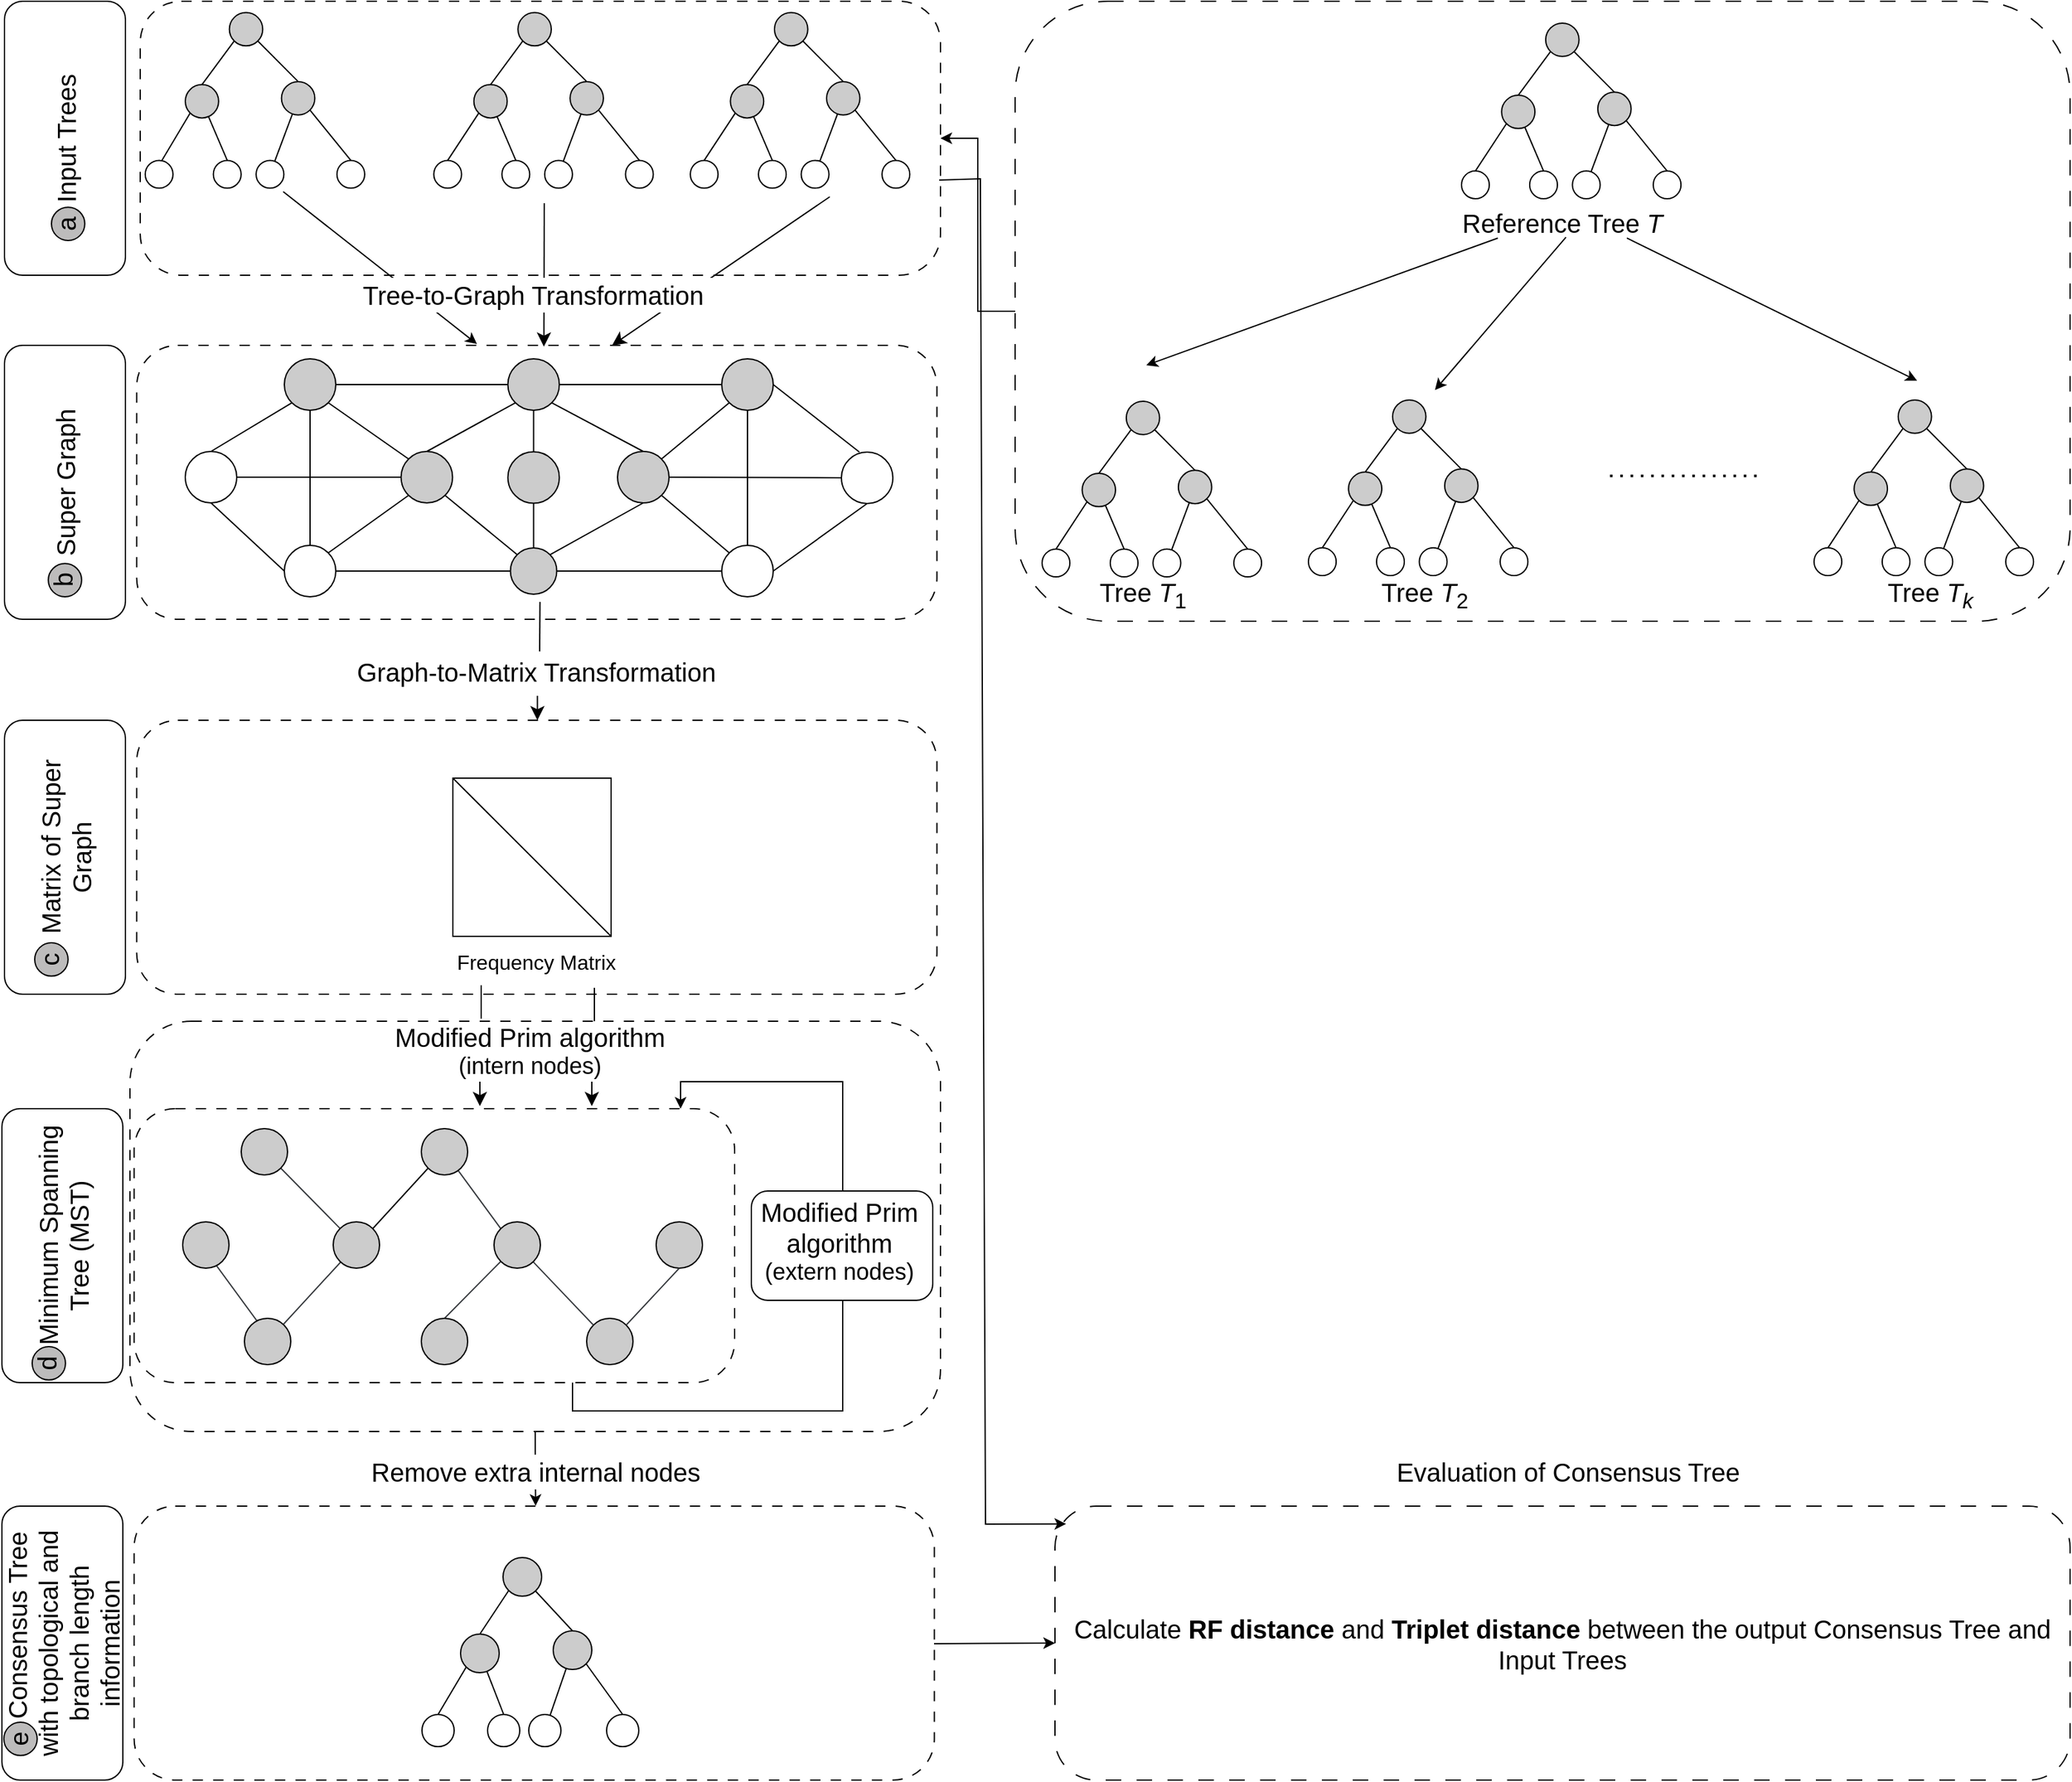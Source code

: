 <mxfile version="22.1.15" type="github" pages="10">
  <diagram name="ISMB_v5" id="dm570o2IdbXQo_F7wzL9">
    <mxGraphModel dx="4097" dy="2800" grid="0" gridSize="12" guides="1" tooltips="1" connect="1" arrows="1" fold="1" page="0" pageScale="1" pageWidth="850" pageHeight="1100" math="0" shadow="0">
      <root>
        <mxCell id="MblFhpAjNzooOd2SfngR-0" />
        <mxCell id="MblFhpAjNzooOd2SfngR-1" parent="MblFhpAjNzooOd2SfngR-0" />
        <mxCell id="MblFhpAjNzooOd2SfngR-2" value="" style="rounded=1;whiteSpace=wrap;html=1;fontSize=16;dashed=1;dashPattern=8 8;" parent="MblFhpAjNzooOd2SfngR-1" vertex="1">
          <mxGeometry x="131" y="103" width="630" height="319" as="geometry" />
        </mxCell>
        <mxCell id="MblFhpAjNzooOd2SfngR-3" value="" style="rounded=1;whiteSpace=wrap;html=1;fontSize=16;dashed=1;dashPattern=8 8;" parent="MblFhpAjNzooOd2SfngR-1" vertex="1">
          <mxGeometry x="134.25" y="480" width="622" height="213" as="geometry" />
        </mxCell>
        <mxCell id="MblFhpAjNzooOd2SfngR-4" style="edgeStyle=orthogonalEdgeStyle;rounded=0;orthogonalLoop=1;jettySize=auto;html=1;exitX=0.681;exitY=0.994;exitDx=0;exitDy=0;exitPerimeter=0;" parent="MblFhpAjNzooOd2SfngR-1" source="MblFhpAjNzooOd2SfngR-5" target="MblFhpAjNzooOd2SfngR-5" edge="1">
          <mxGeometry relative="1" as="geometry">
            <mxPoint x="559" y="152" as="targetPoint" />
            <mxPoint x="475" y="386" as="sourcePoint" />
            <Array as="points">
              <mxPoint x="475" y="383" />
              <mxPoint x="475" y="406" />
              <mxPoint x="685" y="406" />
              <mxPoint x="685" y="150" />
              <mxPoint x="559" y="150" />
            </Array>
          </mxGeometry>
        </mxCell>
        <mxCell id="MblFhpAjNzooOd2SfngR-5" value="" style="rounded=1;whiteSpace=wrap;html=1;fontSize=16;dashed=1;dashPattern=8 8;" parent="MblFhpAjNzooOd2SfngR-1" vertex="1">
          <mxGeometry x="134.25" y="171" width="466.75" height="213" as="geometry" />
        </mxCell>
        <mxCell id="MblFhpAjNzooOd2SfngR-6" value="" style="rounded=1;whiteSpace=wrap;html=1;fontSize=16;dashed=1;dashPattern=8 8;" parent="MblFhpAjNzooOd2SfngR-1" vertex="1">
          <mxGeometry x="136.25" y="-131" width="622" height="213" as="geometry" />
        </mxCell>
        <mxCell id="MblFhpAjNzooOd2SfngR-7" value="" style="rounded=1;whiteSpace=wrap;html=1;fontSize=16;dashed=1;dashPattern=8 8;" parent="MblFhpAjNzooOd2SfngR-1" vertex="1">
          <mxGeometry x="136.25" y="-422.5" width="622" height="213" as="geometry" />
        </mxCell>
        <mxCell id="MblFhpAjNzooOd2SfngR-8" value="" style="rounded=1;whiteSpace=wrap;html=1;fontSize=16;dashed=1;dashPattern=8 8;" parent="MblFhpAjNzooOd2SfngR-1" vertex="1">
          <mxGeometry x="139" y="-690" width="622" height="213" as="geometry" />
        </mxCell>
        <mxCell id="MblFhpAjNzooOd2SfngR-9" value="" style="line;strokeWidth=2;direction=south;html=1;" parent="MblFhpAjNzooOd2SfngR-1" vertex="1">
          <mxGeometry x="278" y="482" height="160" as="geometry" />
        </mxCell>
        <mxCell id="MblFhpAjNzooOd2SfngR-10" value="" style="line;strokeWidth=2;direction=south;html=1;" parent="MblFhpAjNzooOd2SfngR-1" vertex="1">
          <mxGeometry x="290" y="494" height="160" as="geometry" />
        </mxCell>
        <mxCell id="MblFhpAjNzooOd2SfngR-11" value="" style="line;strokeWidth=2;direction=south;html=1;" parent="MblFhpAjNzooOd2SfngR-1" vertex="1">
          <mxGeometry x="360" y="-516" height="160" as="geometry" />
        </mxCell>
        <mxCell id="MblFhpAjNzooOd2SfngR-12" value="" style="line;strokeWidth=2;direction=south;html=1;" parent="MblFhpAjNzooOd2SfngR-1" vertex="1">
          <mxGeometry x="372" y="-504" height="160" as="geometry" />
        </mxCell>
        <mxCell id="MblFhpAjNzooOd2SfngR-13" value="" style="whiteSpace=wrap;html=1;aspect=fixed;" parent="MblFhpAjNzooOd2SfngR-1" vertex="1">
          <mxGeometry x="382" y="-86" width="123" height="123" as="geometry" />
        </mxCell>
        <mxCell id="MblFhpAjNzooOd2SfngR-14" value="" style="endArrow=none;html=1;rounded=0;entryX=0;entryY=0;entryDx=0;entryDy=0;exitX=1;exitY=1;exitDx=0;exitDy=0;" parent="MblFhpAjNzooOd2SfngR-1" source="MblFhpAjNzooOd2SfngR-13" target="MblFhpAjNzooOd2SfngR-13" edge="1">
          <mxGeometry width="50" height="50" relative="1" as="geometry">
            <mxPoint x="763" y="72" as="sourcePoint" />
            <mxPoint x="813" y="22" as="targetPoint" />
          </mxGeometry>
        </mxCell>
        <mxCell id="MblFhpAjNzooOd2SfngR-15" value="" style="endArrow=none;html=1;rounded=0;entryX=0;entryY=1;entryDx=0;entryDy=0;exitX=0.5;exitY=0;exitDx=0;exitDy=0;fillColor=#cdeb8b;strokeColor=#36393d;" parent="MblFhpAjNzooOd2SfngR-1" source="MblFhpAjNzooOd2SfngR-19" target="MblFhpAjNzooOd2SfngR-25" edge="1">
          <mxGeometry width="50" height="50" relative="1" as="geometry">
            <mxPoint x="350" y="377" as="sourcePoint" />
            <mxPoint x="380" y="317" as="targetPoint" />
          </mxGeometry>
        </mxCell>
        <mxCell id="MblFhpAjNzooOd2SfngR-16" value="" style="endArrow=none;html=1;rounded=0;entryX=1;entryY=1;entryDx=0;entryDy=0;fillColor=#cdeb8b;strokeColor=#36393d;" parent="MblFhpAjNzooOd2SfngR-1" source="MblFhpAjNzooOd2SfngR-23" target="MblFhpAjNzooOd2SfngR-21" edge="1">
          <mxGeometry width="50" height="50" relative="1" as="geometry">
            <mxPoint x="300" y="317" as="sourcePoint" />
            <mxPoint x="250" y="257" as="targetPoint" />
          </mxGeometry>
        </mxCell>
        <mxCell id="MblFhpAjNzooOd2SfngR-17" value="" style="endArrow=none;html=1;rounded=0;fillColor=#cdeb8b;strokeColor=#36393d;exitX=0;exitY=0;exitDx=0;exitDy=0;" parent="MblFhpAjNzooOd2SfngR-1" source="MblFhpAjNzooOd2SfngR-25" target="MblFhpAjNzooOd2SfngR-18" edge="1">
          <mxGeometry width="50" height="50" relative="1" as="geometry">
            <mxPoint x="418" y="293" as="sourcePoint" />
            <mxPoint x="340" y="257" as="targetPoint" />
          </mxGeometry>
        </mxCell>
        <mxCell id="MblFhpAjNzooOd2SfngR-18" value="" style="ellipse;whiteSpace=wrap;html=1;aspect=fixed;fillColor=#CCCCCC;" parent="MblFhpAjNzooOd2SfngR-1" vertex="1">
          <mxGeometry x="357.5" y="186.5" width="36" height="36" as="geometry" />
        </mxCell>
        <mxCell id="MblFhpAjNzooOd2SfngR-19" value="" style="ellipse;whiteSpace=wrap;html=1;aspect=fixed;fillColor=#CCCCCC;" parent="MblFhpAjNzooOd2SfngR-1" vertex="1">
          <mxGeometry x="357.5" y="334" width="36" height="36" as="geometry" />
        </mxCell>
        <mxCell id="MblFhpAjNzooOd2SfngR-20" value="" style="ellipse;whiteSpace=wrap;html=1;aspect=fixed;fillColor=#CCCCCC;" parent="MblFhpAjNzooOd2SfngR-1" vertex="1">
          <mxGeometry x="486" y="334" width="36" height="36" as="geometry" />
        </mxCell>
        <mxCell id="MblFhpAjNzooOd2SfngR-21" value="" style="ellipse;whiteSpace=wrap;html=1;aspect=fixed;fillColor=#CCCCCC;" parent="MblFhpAjNzooOd2SfngR-1" vertex="1">
          <mxGeometry x="217.5" y="186.5" width="36" height="36" as="geometry" />
        </mxCell>
        <mxCell id="MblFhpAjNzooOd2SfngR-22" value="" style="endArrow=none;html=1;rounded=0;fillColor=#cdeb8b;strokeColor=#36393d;" parent="MblFhpAjNzooOd2SfngR-1" source="MblFhpAjNzooOd2SfngR-23" target="MblFhpAjNzooOd2SfngR-152" edge="1">
          <mxGeometry width="50" height="50" relative="1" as="geometry">
            <mxPoint x="340" y="257" as="sourcePoint" />
            <mxPoint x="238" y="401" as="targetPoint" />
            <Array as="points" />
          </mxGeometry>
        </mxCell>
        <mxCell id="MblFhpAjNzooOd2SfngR-23" value="" style="ellipse;whiteSpace=wrap;html=1;aspect=fixed;fillColor=#CCCCCC;" parent="MblFhpAjNzooOd2SfngR-1" vertex="1">
          <mxGeometry x="289" y="259" width="36" height="36" as="geometry" />
        </mxCell>
        <mxCell id="MblFhpAjNzooOd2SfngR-24" value="" style="endArrow=none;html=1;rounded=0;exitX=0;exitY=0;exitDx=0;exitDy=0;fillColor=#cdeb8b;strokeColor=#36393d;" parent="MblFhpAjNzooOd2SfngR-1" source="MblFhpAjNzooOd2SfngR-20" target="MblFhpAjNzooOd2SfngR-25" edge="1">
          <mxGeometry width="50" height="50" relative="1" as="geometry">
            <mxPoint x="420" y="377" as="sourcePoint" />
            <mxPoint x="361" y="243" as="targetPoint" />
          </mxGeometry>
        </mxCell>
        <mxCell id="MblFhpAjNzooOd2SfngR-25" value="" style="ellipse;whiteSpace=wrap;html=1;aspect=fixed;fillColor=#CCCCCC;" parent="MblFhpAjNzooOd2SfngR-1" vertex="1">
          <mxGeometry x="414" y="259" width="36" height="36" as="geometry" />
        </mxCell>
        <mxCell id="MblFhpAjNzooOd2SfngR-26" value="" style="ellipse;whiteSpace=wrap;html=1;aspect=fixed;fillColor=#CCCCCC;" parent="MblFhpAjNzooOd2SfngR-1" vertex="1">
          <mxGeometry x="540" y="259" width="36" height="36" as="geometry" />
        </mxCell>
        <mxCell id="MblFhpAjNzooOd2SfngR-27" value="" style="endArrow=none;html=1;rounded=0;entryX=0.5;entryY=1;entryDx=0;entryDy=0;exitX=1;exitY=0;exitDx=0;exitDy=0;fillColor=#cdeb8b;strokeColor=#36393d;" parent="MblFhpAjNzooOd2SfngR-1" source="MblFhpAjNzooOd2SfngR-20" target="MblFhpAjNzooOd2SfngR-26" edge="1">
          <mxGeometry width="50" height="50" relative="1" as="geometry">
            <mxPoint x="154" y="295" as="sourcePoint" />
            <mxPoint x="204" y="245" as="targetPoint" />
          </mxGeometry>
        </mxCell>
        <mxCell id="MblFhpAjNzooOd2SfngR-28" value="Frequency Matrix" style="text;strokeColor=none;fillColor=none;html=1;align=center;verticalAlign=middle;whiteSpace=wrap;rounded=0;fontSize=16;" parent="MblFhpAjNzooOd2SfngR-1" vertex="1">
          <mxGeometry x="349.25" y="42" width="196" height="30" as="geometry" />
        </mxCell>
        <mxCell id="MblFhpAjNzooOd2SfngR-29" value="" style="group" parent="MblFhpAjNzooOd2SfngR-1" vertex="1" connectable="0">
          <mxGeometry x="142.88" y="-681.25" width="601.25" height="187.5" as="geometry" />
        </mxCell>
        <mxCell id="MblFhpAjNzooOd2SfngR-30" value="" style="endArrow=none;html=1;rounded=0;" parent="MblFhpAjNzooOd2SfngR-29" source="MblFhpAjNzooOd2SfngR-36" edge="1">
          <mxGeometry width="50" height="50" relative="1" as="geometry">
            <mxPoint x="170.302" y="123.43" as="sourcePoint" />
            <mxPoint x="87.228" y="10.364" as="targetPoint" />
          </mxGeometry>
        </mxCell>
        <mxCell id="MblFhpAjNzooOd2SfngR-31" value="" style="endArrow=none;html=1;rounded=0;" parent="MblFhpAjNzooOd2SfngR-29" source="MblFhpAjNzooOd2SfngR-34" edge="1">
          <mxGeometry width="50" height="50" relative="1" as="geometry">
            <mxPoint x="97.612" y="123.43" as="sourcePoint" />
            <mxPoint x="128.765" y="66.897" as="targetPoint" />
          </mxGeometry>
        </mxCell>
        <mxCell id="MblFhpAjNzooOd2SfngR-32" value="" style="endArrow=none;html=1;rounded=0;" parent="MblFhpAjNzooOd2SfngR-29" target="MblFhpAjNzooOd2SfngR-33" edge="1">
          <mxGeometry width="50" height="50" relative="1" as="geometry">
            <mxPoint x="45.691" y="66.897" as="sourcePoint" />
            <mxPoint x="76.844" y="123.43" as="targetPoint" />
          </mxGeometry>
        </mxCell>
        <mxCell id="MblFhpAjNzooOd2SfngR-33" value="&lt;b&gt;&lt;br&gt;&lt;/b&gt;" style="ellipse;whiteSpace=wrap;html=1;aspect=fixed;fontSize=20;fillColor=#CCCCCC;" parent="MblFhpAjNzooOd2SfngR-29" vertex="1">
          <mxGeometry x="31.153" y="56.062" width="25.897" height="25.897" as="geometry" />
        </mxCell>
        <mxCell id="MblFhpAjNzooOd2SfngR-34" value="&lt;b&gt;&lt;br&gt;&lt;/b&gt;" style="ellipse;whiteSpace=wrap;html=1;aspect=fixed;fontSize=20;fillColor=#CCCCCC;" parent="MblFhpAjNzooOd2SfngR-29" vertex="1">
          <mxGeometry x="105.92" y="53.706" width="25.897" height="25.897" as="geometry" />
        </mxCell>
        <mxCell id="MblFhpAjNzooOd2SfngR-35" value="" style="endArrow=none;html=1;rounded=0;exitX=0.5;exitY=0;exitDx=0;exitDy=0;" parent="MblFhpAjNzooOd2SfngR-29" source="MblFhpAjNzooOd2SfngR-34" target="MblFhpAjNzooOd2SfngR-36" edge="1">
          <mxGeometry width="50" height="50" relative="1" as="geometry">
            <mxPoint x="116.304" y="55.59" as="sourcePoint" />
            <mxPoint x="87.228" y="10.364" as="targetPoint" />
          </mxGeometry>
        </mxCell>
        <mxCell id="MblFhpAjNzooOd2SfngR-36" value="&lt;b&gt;&lt;br&gt;&lt;/b&gt;" style="ellipse;whiteSpace=wrap;html=1;aspect=fixed;fontSize=20;fillColor=#CCCCCC;" parent="MblFhpAjNzooOd2SfngR-29" vertex="1">
          <mxGeometry x="65.421" width="25.897" height="25.897" as="geometry" />
        </mxCell>
        <mxCell id="MblFhpAjNzooOd2SfngR-37" value="" style="endArrow=none;html=1;rounded=0;fontSize=12;startSize=8;endSize=8;curved=1;exitX=1;exitY=1;exitDx=0;exitDy=0;entryX=0.5;entryY=0;entryDx=0;entryDy=0;" parent="MblFhpAjNzooOd2SfngR-29" source="MblFhpAjNzooOd2SfngR-34" target="MblFhpAjNzooOd2SfngR-43" edge="1">
          <mxGeometry width="50" height="50" relative="1" as="geometry">
            <mxPoint x="106.958" y="80.088" as="sourcePoint" />
            <mxPoint x="166.149" y="121.545" as="targetPoint" />
          </mxGeometry>
        </mxCell>
        <mxCell id="MblFhpAjNzooOd2SfngR-38" value="" style="ellipse;whiteSpace=wrap;html=1;aspect=fixed;fontSize=20;" parent="MblFhpAjNzooOd2SfngR-29" vertex="1">
          <mxGeometry y="114.95" width="21.581" height="21.581" as="geometry" />
        </mxCell>
        <mxCell id="MblFhpAjNzooOd2SfngR-39" value="" style="ellipse;whiteSpace=wrap;html=1;aspect=fixed;fontSize=20;" parent="MblFhpAjNzooOd2SfngR-29" vertex="1">
          <mxGeometry x="52.96" y="114.95" width="21.581" height="21.581" as="geometry" />
        </mxCell>
        <mxCell id="MblFhpAjNzooOd2SfngR-40" value="" style="endArrow=none;html=1;rounded=0;entryX=0.5;entryY=0;entryDx=0;entryDy=0;" parent="MblFhpAjNzooOd2SfngR-29" source="MblFhpAjNzooOd2SfngR-33" target="MblFhpAjNzooOd2SfngR-39" edge="1">
          <mxGeometry width="50" height="50" relative="1" as="geometry">
            <mxPoint x="45.691" y="66.897" as="sourcePoint" />
            <mxPoint x="76.844" y="123.43" as="targetPoint" />
          </mxGeometry>
        </mxCell>
        <mxCell id="MblFhpAjNzooOd2SfngR-41" value="" style="endArrow=none;html=1;rounded=0;" parent="MblFhpAjNzooOd2SfngR-29" target="MblFhpAjNzooOd2SfngR-42" edge="1">
          <mxGeometry width="50" height="50" relative="1" as="geometry">
            <mxPoint x="97.612" y="123.43" as="sourcePoint" />
            <mxPoint x="119.419" y="84.799" as="targetPoint" />
          </mxGeometry>
        </mxCell>
        <mxCell id="MblFhpAjNzooOd2SfngR-42" value="" style="ellipse;whiteSpace=wrap;html=1;aspect=fixed;fontSize=20;" parent="MblFhpAjNzooOd2SfngR-29" vertex="1">
          <mxGeometry x="86.19" y="114.95" width="21.581" height="21.581" as="geometry" />
        </mxCell>
        <mxCell id="MblFhpAjNzooOd2SfngR-43" value="" style="ellipse;whiteSpace=wrap;html=1;aspect=fixed;fontSize=20;" parent="MblFhpAjNzooOd2SfngR-29" vertex="1">
          <mxGeometry x="149.014" y="114.95" width="21.581" height="21.581" as="geometry" />
        </mxCell>
        <mxCell id="MblFhpAjNzooOd2SfngR-44" value="" style="endArrow=none;html=1;rounded=0;" parent="MblFhpAjNzooOd2SfngR-29" source="MblFhpAjNzooOd2SfngR-42" target="MblFhpAjNzooOd2SfngR-34" edge="1">
          <mxGeometry width="50" height="50" relative="1" as="geometry">
            <mxPoint x="97.612" y="123.43" as="sourcePoint" />
            <mxPoint x="128.765" y="66.897" as="targetPoint" />
          </mxGeometry>
        </mxCell>
        <mxCell id="MblFhpAjNzooOd2SfngR-45" value="" style="endArrow=none;html=1;rounded=0;fontSize=12;startSize=8;endSize=8;curved=1;entryX=0;entryY=1;entryDx=0;entryDy=0;exitX=0.5;exitY=0;exitDx=0;exitDy=0;" parent="MblFhpAjNzooOd2SfngR-29" source="MblFhpAjNzooOd2SfngR-33" target="MblFhpAjNzooOd2SfngR-36" edge="1">
          <mxGeometry width="50" height="50" relative="1" as="geometry">
            <mxPoint x="74.767" y="71.608" as="sourcePoint" />
            <mxPoint x="126.688" y="24.497" as="targetPoint" />
          </mxGeometry>
        </mxCell>
        <mxCell id="MblFhpAjNzooOd2SfngR-46" value="" style="endArrow=none;html=1;rounded=0;fontSize=12;startSize=8;endSize=8;curved=1;entryX=0;entryY=1;entryDx=0;entryDy=0;exitX=0.5;exitY=0;exitDx=0;exitDy=0;" parent="MblFhpAjNzooOd2SfngR-29" target="MblFhpAjNzooOd2SfngR-33" edge="1">
          <mxGeometry width="50" height="50" relative="1" as="geometry">
            <mxPoint x="12.98" y="114.95" as="sourcePoint" />
            <mxPoint x="148.495" y="17.902" as="targetPoint" />
          </mxGeometry>
        </mxCell>
        <mxCell id="MblFhpAjNzooOd2SfngR-47" value="" style="endArrow=none;html=1;rounded=0;" parent="MblFhpAjNzooOd2SfngR-29" source="MblFhpAjNzooOd2SfngR-53" edge="1">
          <mxGeometry width="50" height="50" relative="1" as="geometry">
            <mxPoint x="394.603" y="123.43" as="sourcePoint" />
            <mxPoint x="311.528" y="10.364" as="targetPoint" />
          </mxGeometry>
        </mxCell>
        <mxCell id="MblFhpAjNzooOd2SfngR-48" value="" style="endArrow=none;html=1;rounded=0;" parent="MblFhpAjNzooOd2SfngR-29" source="MblFhpAjNzooOd2SfngR-51" edge="1">
          <mxGeometry width="50" height="50" relative="1" as="geometry">
            <mxPoint x="321.913" y="123.43" as="sourcePoint" />
            <mxPoint x="353.066" y="66.897" as="targetPoint" />
          </mxGeometry>
        </mxCell>
        <mxCell id="MblFhpAjNzooOd2SfngR-49" value="" style="endArrow=none;html=1;rounded=0;" parent="MblFhpAjNzooOd2SfngR-29" target="MblFhpAjNzooOd2SfngR-50" edge="1">
          <mxGeometry width="50" height="50" relative="1" as="geometry">
            <mxPoint x="269.991" y="66.897" as="sourcePoint" />
            <mxPoint x="301.144" y="123.43" as="targetPoint" />
          </mxGeometry>
        </mxCell>
        <mxCell id="MblFhpAjNzooOd2SfngR-50" value="&lt;b&gt;&lt;br&gt;&lt;/b&gt;" style="ellipse;whiteSpace=wrap;html=1;aspect=fixed;fontSize=20;fillColor=#CCCCCC;" parent="MblFhpAjNzooOd2SfngR-29" vertex="1">
          <mxGeometry x="255.453" y="56.062" width="25.897" height="25.897" as="geometry" />
        </mxCell>
        <mxCell id="MblFhpAjNzooOd2SfngR-51" value="&lt;b&gt;&lt;br&gt;&lt;/b&gt;" style="ellipse;whiteSpace=wrap;html=1;aspect=fixed;fontSize=20;fillColor=#CCCCCC;" parent="MblFhpAjNzooOd2SfngR-29" vertex="1">
          <mxGeometry x="330.22" y="53.706" width="25.897" height="25.897" as="geometry" />
        </mxCell>
        <mxCell id="MblFhpAjNzooOd2SfngR-52" value="" style="endArrow=none;html=1;rounded=0;exitX=0.5;exitY=0;exitDx=0;exitDy=0;" parent="MblFhpAjNzooOd2SfngR-29" source="MblFhpAjNzooOd2SfngR-51" target="MblFhpAjNzooOd2SfngR-53" edge="1">
          <mxGeometry width="50" height="50" relative="1" as="geometry">
            <mxPoint x="340.604" y="55.59" as="sourcePoint" />
            <mxPoint x="311.528" y="10.364" as="targetPoint" />
          </mxGeometry>
        </mxCell>
        <mxCell id="MblFhpAjNzooOd2SfngR-53" value="&lt;b&gt;&lt;br&gt;&lt;/b&gt;" style="ellipse;whiteSpace=wrap;html=1;aspect=fixed;fontSize=20;fillColor=#CCCCCC;" parent="MblFhpAjNzooOd2SfngR-29" vertex="1">
          <mxGeometry x="289.722" width="25.897" height="25.897" as="geometry" />
        </mxCell>
        <mxCell id="MblFhpAjNzooOd2SfngR-54" value="" style="endArrow=none;html=1;rounded=0;fontSize=12;startSize=8;endSize=8;curved=1;exitX=1;exitY=1;exitDx=0;exitDy=0;entryX=0.5;entryY=0;entryDx=0;entryDy=0;" parent="MblFhpAjNzooOd2SfngR-29" source="MblFhpAjNzooOd2SfngR-51" target="MblFhpAjNzooOd2SfngR-59" edge="1">
          <mxGeometry width="50" height="50" relative="1" as="geometry">
            <mxPoint x="331.259" y="80.088" as="sourcePoint" />
            <mxPoint x="390.449" y="121.545" as="targetPoint" />
          </mxGeometry>
        </mxCell>
        <mxCell id="MblFhpAjNzooOd2SfngR-55" value="" style="ellipse;whiteSpace=wrap;html=1;aspect=fixed;fontSize=20;" parent="MblFhpAjNzooOd2SfngR-29" vertex="1">
          <mxGeometry x="224.301" y="114.95" width="21.581" height="21.581" as="geometry" />
        </mxCell>
        <mxCell id="MblFhpAjNzooOd2SfngR-56" value="" style="ellipse;whiteSpace=wrap;html=1;aspect=fixed;fontSize=20;" parent="MblFhpAjNzooOd2SfngR-29" vertex="1">
          <mxGeometry x="277.26" y="114.95" width="21.581" height="21.581" as="geometry" />
        </mxCell>
        <mxCell id="MblFhpAjNzooOd2SfngR-57" value="" style="endArrow=none;html=1;rounded=0;" parent="MblFhpAjNzooOd2SfngR-29" target="MblFhpAjNzooOd2SfngR-58" edge="1">
          <mxGeometry width="50" height="50" relative="1" as="geometry">
            <mxPoint x="321.913" y="123.43" as="sourcePoint" />
            <mxPoint x="343.72" y="84.799" as="targetPoint" />
          </mxGeometry>
        </mxCell>
        <mxCell id="MblFhpAjNzooOd2SfngR-58" value="" style="ellipse;whiteSpace=wrap;html=1;aspect=fixed;fontSize=20;" parent="MblFhpAjNzooOd2SfngR-29" vertex="1">
          <mxGeometry x="310.49" y="114.95" width="21.581" height="21.581" as="geometry" />
        </mxCell>
        <mxCell id="MblFhpAjNzooOd2SfngR-59" value="" style="ellipse;whiteSpace=wrap;html=1;aspect=fixed;fontSize=20;" parent="MblFhpAjNzooOd2SfngR-29" vertex="1">
          <mxGeometry x="373.315" y="114.95" width="21.581" height="21.581" as="geometry" />
        </mxCell>
        <mxCell id="MblFhpAjNzooOd2SfngR-60" value="" style="endArrow=none;html=1;rounded=0;entryX=0.5;entryY=0;entryDx=0;entryDy=0;" parent="MblFhpAjNzooOd2SfngR-29" source="MblFhpAjNzooOd2SfngR-50" target="MblFhpAjNzooOd2SfngR-56" edge="1">
          <mxGeometry width="50" height="50" relative="1" as="geometry">
            <mxPoint x="269.991" y="66.897" as="sourcePoint" />
            <mxPoint x="301.144" y="123.43" as="targetPoint" />
          </mxGeometry>
        </mxCell>
        <mxCell id="MblFhpAjNzooOd2SfngR-61" value="" style="endArrow=none;html=1;rounded=0;fontSize=12;startSize=8;endSize=8;curved=1;entryX=0;entryY=1;entryDx=0;entryDy=0;exitX=0.5;exitY=0;exitDx=0;exitDy=0;" parent="MblFhpAjNzooOd2SfngR-29" source="MblFhpAjNzooOd2SfngR-50" target="MblFhpAjNzooOd2SfngR-53" edge="1">
          <mxGeometry width="50" height="50" relative="1" as="geometry">
            <mxPoint x="299.067" y="71.608" as="sourcePoint" />
            <mxPoint x="350.989" y="24.497" as="targetPoint" />
          </mxGeometry>
        </mxCell>
        <mxCell id="MblFhpAjNzooOd2SfngR-62" value="" style="endArrow=none;html=1;rounded=0;" parent="MblFhpAjNzooOd2SfngR-29" source="MblFhpAjNzooOd2SfngR-58" target="MblFhpAjNzooOd2SfngR-51" edge="1">
          <mxGeometry width="50" height="50" relative="1" as="geometry">
            <mxPoint x="321.913" y="123.43" as="sourcePoint" />
            <mxPoint x="353.066" y="66.897" as="targetPoint" />
          </mxGeometry>
        </mxCell>
        <mxCell id="MblFhpAjNzooOd2SfngR-63" value="" style="endArrow=none;html=1;rounded=0;fontSize=12;startSize=8;endSize=8;curved=1;entryX=0;entryY=1;entryDx=0;entryDy=0;exitX=0.5;exitY=0;exitDx=0;exitDy=0;" parent="MblFhpAjNzooOd2SfngR-29" source="MblFhpAjNzooOd2SfngR-55" target="MblFhpAjNzooOd2SfngR-50" edge="1">
          <mxGeometry width="50" height="50" relative="1" as="geometry">
            <mxPoint x="320.874" y="65.013" as="sourcePoint" />
            <mxPoint x="372.796" y="17.902" as="targetPoint" />
          </mxGeometry>
        </mxCell>
        <mxCell id="MblFhpAjNzooOd2SfngR-64" value="" style="endArrow=none;html=1;rounded=0;" parent="MblFhpAjNzooOd2SfngR-29" source="MblFhpAjNzooOd2SfngR-70" edge="1">
          <mxGeometry width="50" height="50" relative="1" as="geometry">
            <mxPoint x="593.981" y="123.43" as="sourcePoint" />
            <mxPoint x="510.907" y="10.364" as="targetPoint" />
          </mxGeometry>
        </mxCell>
        <mxCell id="MblFhpAjNzooOd2SfngR-65" value="" style="endArrow=none;html=1;rounded=0;" parent="MblFhpAjNzooOd2SfngR-29" source="MblFhpAjNzooOd2SfngR-68" edge="1">
          <mxGeometry width="50" height="50" relative="1" as="geometry">
            <mxPoint x="521.291" y="123.43" as="sourcePoint" />
            <mxPoint x="552.444" y="66.897" as="targetPoint" />
          </mxGeometry>
        </mxCell>
        <mxCell id="MblFhpAjNzooOd2SfngR-66" value="" style="endArrow=none;html=1;rounded=0;" parent="MblFhpAjNzooOd2SfngR-29" target="MblFhpAjNzooOd2SfngR-67" edge="1">
          <mxGeometry width="50" height="50" relative="1" as="geometry">
            <mxPoint x="469.37" y="66.897" as="sourcePoint" />
            <mxPoint x="500.522" y="123.43" as="targetPoint" />
          </mxGeometry>
        </mxCell>
        <mxCell id="MblFhpAjNzooOd2SfngR-67" value="&lt;b&gt;&lt;br&gt;&lt;/b&gt;" style="ellipse;whiteSpace=wrap;html=1;aspect=fixed;fontSize=20;fillColor=#CCCCCC;" parent="MblFhpAjNzooOd2SfngR-29" vertex="1">
          <mxGeometry x="454.832" y="56.062" width="25.897" height="25.897" as="geometry" />
        </mxCell>
        <mxCell id="MblFhpAjNzooOd2SfngR-68" value="&lt;b&gt;&lt;br&gt;&lt;/b&gt;" style="ellipse;whiteSpace=wrap;html=1;aspect=fixed;fontSize=20;fillColor=#CCCCCC;" parent="MblFhpAjNzooOd2SfngR-29" vertex="1">
          <mxGeometry x="529.598" y="53.706" width="25.897" height="25.897" as="geometry" />
        </mxCell>
        <mxCell id="MblFhpAjNzooOd2SfngR-69" value="" style="endArrow=none;html=1;rounded=0;exitX=0.5;exitY=0;exitDx=0;exitDy=0;" parent="MblFhpAjNzooOd2SfngR-29" source="MblFhpAjNzooOd2SfngR-68" target="MblFhpAjNzooOd2SfngR-70" edge="1">
          <mxGeometry width="50" height="50" relative="1" as="geometry">
            <mxPoint x="539.983" y="55.59" as="sourcePoint" />
            <mxPoint x="510.907" y="10.364" as="targetPoint" />
          </mxGeometry>
        </mxCell>
        <mxCell id="MblFhpAjNzooOd2SfngR-70" value="&lt;b&gt;&lt;br&gt;&lt;/b&gt;" style="ellipse;whiteSpace=wrap;html=1;aspect=fixed;fontSize=20;fillColor=#CCCCCC;" parent="MblFhpAjNzooOd2SfngR-29" vertex="1">
          <mxGeometry x="489.1" width="25.897" height="25.897" as="geometry" />
        </mxCell>
        <mxCell id="MblFhpAjNzooOd2SfngR-71" value="" style="endArrow=none;html=1;rounded=0;fontSize=12;startSize=8;endSize=8;curved=1;exitX=1;exitY=1;exitDx=0;exitDy=0;entryX=0.5;entryY=0;entryDx=0;entryDy=0;" parent="MblFhpAjNzooOd2SfngR-29" source="MblFhpAjNzooOd2SfngR-68" target="MblFhpAjNzooOd2SfngR-76" edge="1">
          <mxGeometry width="50" height="50" relative="1" as="geometry">
            <mxPoint x="530.637" y="80.088" as="sourcePoint" />
            <mxPoint x="589.827" y="121.545" as="targetPoint" />
          </mxGeometry>
        </mxCell>
        <mxCell id="MblFhpAjNzooOd2SfngR-72" value="" style="ellipse;whiteSpace=wrap;html=1;aspect=fixed;fontSize=20;" parent="MblFhpAjNzooOd2SfngR-29" vertex="1">
          <mxGeometry x="423.679" y="114.95" width="21.581" height="21.581" as="geometry" />
        </mxCell>
        <mxCell id="MblFhpAjNzooOd2SfngR-73" value="" style="ellipse;whiteSpace=wrap;html=1;aspect=fixed;fontSize=20;" parent="MblFhpAjNzooOd2SfngR-29" vertex="1">
          <mxGeometry x="476.639" y="114.95" width="21.581" height="21.581" as="geometry" />
        </mxCell>
        <mxCell id="MblFhpAjNzooOd2SfngR-74" value="" style="endArrow=none;html=1;rounded=0;" parent="MblFhpAjNzooOd2SfngR-29" target="MblFhpAjNzooOd2SfngR-75" edge="1">
          <mxGeometry width="50" height="50" relative="1" as="geometry">
            <mxPoint x="521.291" y="123.43" as="sourcePoint" />
            <mxPoint x="543.098" y="84.799" as="targetPoint" />
          </mxGeometry>
        </mxCell>
        <mxCell id="MblFhpAjNzooOd2SfngR-75" value="" style="ellipse;whiteSpace=wrap;html=1;aspect=fixed;fontSize=20;" parent="MblFhpAjNzooOd2SfngR-29" vertex="1">
          <mxGeometry x="509.868" y="114.95" width="21.581" height="21.581" as="geometry" />
        </mxCell>
        <mxCell id="MblFhpAjNzooOd2SfngR-76" value="" style="ellipse;whiteSpace=wrap;html=1;aspect=fixed;fontSize=20;" parent="MblFhpAjNzooOd2SfngR-29" vertex="1">
          <mxGeometry x="572.693" y="114.95" width="21.581" height="21.581" as="geometry" />
        </mxCell>
        <mxCell id="MblFhpAjNzooOd2SfngR-77" value="" style="endArrow=none;html=1;rounded=0;entryX=0.5;entryY=0;entryDx=0;entryDy=0;" parent="MblFhpAjNzooOd2SfngR-29" source="MblFhpAjNzooOd2SfngR-67" target="MblFhpAjNzooOd2SfngR-73" edge="1">
          <mxGeometry width="50" height="50" relative="1" as="geometry">
            <mxPoint x="469.37" y="66.897" as="sourcePoint" />
            <mxPoint x="500.522" y="123.43" as="targetPoint" />
          </mxGeometry>
        </mxCell>
        <mxCell id="MblFhpAjNzooOd2SfngR-78" value="" style="endArrow=none;html=1;rounded=0;fontSize=12;startSize=8;endSize=8;curved=1;entryX=0;entryY=1;entryDx=0;entryDy=0;exitX=0.5;exitY=0;exitDx=0;exitDy=0;" parent="MblFhpAjNzooOd2SfngR-29" source="MblFhpAjNzooOd2SfngR-67" target="MblFhpAjNzooOd2SfngR-70" edge="1">
          <mxGeometry width="50" height="50" relative="1" as="geometry">
            <mxPoint x="498.446" y="71.608" as="sourcePoint" />
            <mxPoint x="550.367" y="24.497" as="targetPoint" />
          </mxGeometry>
        </mxCell>
        <mxCell id="MblFhpAjNzooOd2SfngR-79" value="" style="endArrow=none;html=1;rounded=0;" parent="MblFhpAjNzooOd2SfngR-29" source="MblFhpAjNzooOd2SfngR-75" target="MblFhpAjNzooOd2SfngR-68" edge="1">
          <mxGeometry width="50" height="50" relative="1" as="geometry">
            <mxPoint x="521.291" y="123.43" as="sourcePoint" />
            <mxPoint x="552.444" y="66.897" as="targetPoint" />
          </mxGeometry>
        </mxCell>
        <mxCell id="MblFhpAjNzooOd2SfngR-80" value="" style="endArrow=none;html=1;rounded=0;fontSize=12;startSize=8;endSize=8;curved=1;entryX=0;entryY=1;entryDx=0;entryDy=0;exitX=0.5;exitY=0;exitDx=0;exitDy=0;" parent="MblFhpAjNzooOd2SfngR-29" source="MblFhpAjNzooOd2SfngR-72" target="MblFhpAjNzooOd2SfngR-67" edge="1">
          <mxGeometry width="50" height="50" relative="1" as="geometry">
            <mxPoint x="520.253" y="65.013" as="sourcePoint" />
            <mxPoint x="572.174" y="17.902" as="targetPoint" />
          </mxGeometry>
        </mxCell>
        <mxCell id="MblFhpAjNzooOd2SfngR-81" value="Input Trees" style="rounded=1;whiteSpace=wrap;html=1;fontSize=20;rotation=-90;" parent="MblFhpAjNzooOd2SfngR-1" vertex="1">
          <mxGeometry x="-26" y="-630.5" width="213" height="94" as="geometry" />
        </mxCell>
        <mxCell id="MblFhpAjNzooOd2SfngR-82" value="Super Graph" style="rounded=1;whiteSpace=wrap;html=1;fontSize=20;rotation=-90;" parent="MblFhpAjNzooOd2SfngR-1" vertex="1">
          <mxGeometry x="-26" y="-363" width="213" height="94" as="geometry" />
        </mxCell>
        <mxCell id="MblFhpAjNzooOd2SfngR-83" value="&amp;nbsp; &amp;nbsp;Matrix of Super Graph" style="rounded=1;whiteSpace=wrap;html=1;fontSize=20;rotation=-90;" parent="MblFhpAjNzooOd2SfngR-1" vertex="1">
          <mxGeometry x="-26" y="-71.5" width="213" height="94" as="geometry" />
        </mxCell>
        <mxCell id="MblFhpAjNzooOd2SfngR-84" value="&amp;nbsp; &amp;nbsp;Minimum Spanning Tree (MST)" style="rounded=1;whiteSpace=wrap;html=1;fontSize=20;rotation=-90;" parent="MblFhpAjNzooOd2SfngR-1" vertex="1">
          <mxGeometry x="-28" y="230.5" width="213" height="94" as="geometry" />
        </mxCell>
        <mxCell id="MblFhpAjNzooOd2SfngR-85" value="&amp;nbsp; &amp;nbsp; &amp;nbsp;Consensus Tree with topological and branch length information" style="rounded=1;whiteSpace=wrap;html=1;fontSize=20;rotation=-90;" parent="MblFhpAjNzooOd2SfngR-1" vertex="1">
          <mxGeometry x="-28" y="539.5" width="213" height="94" as="geometry" />
        </mxCell>
        <mxCell id="MblFhpAjNzooOd2SfngR-86" value="" style="group" parent="MblFhpAjNzooOd2SfngR-1" vertex="1" connectable="0">
          <mxGeometry x="358" y="520" width="168.5" height="147" as="geometry" />
        </mxCell>
        <mxCell id="MblFhpAjNzooOd2SfngR-87" value="" style="endArrow=none;html=1;rounded=0;" parent="MblFhpAjNzooOd2SfngR-86" source="MblFhpAjNzooOd2SfngR-93" edge="1">
          <mxGeometry width="50" height="50" relative="1" as="geometry">
            <mxPoint x="164" y="131" as="sourcePoint" />
            <mxPoint x="84" y="11" as="targetPoint" />
          </mxGeometry>
        </mxCell>
        <mxCell id="MblFhpAjNzooOd2SfngR-88" value="" style="endArrow=none;html=1;rounded=0;" parent="MblFhpAjNzooOd2SfngR-86" source="MblFhpAjNzooOd2SfngR-91" edge="1">
          <mxGeometry width="50" height="50" relative="1" as="geometry">
            <mxPoint x="94" y="131" as="sourcePoint" />
            <mxPoint x="124" y="71" as="targetPoint" />
          </mxGeometry>
        </mxCell>
        <mxCell id="MblFhpAjNzooOd2SfngR-89" value="" style="endArrow=none;html=1;rounded=0;" parent="MblFhpAjNzooOd2SfngR-86" target="MblFhpAjNzooOd2SfngR-90" edge="1">
          <mxGeometry width="50" height="50" relative="1" as="geometry">
            <mxPoint x="44" y="71" as="sourcePoint" />
            <mxPoint x="74" y="131" as="targetPoint" />
          </mxGeometry>
        </mxCell>
        <mxCell id="MblFhpAjNzooOd2SfngR-90" value="&lt;b&gt;&lt;br&gt;&lt;/b&gt;" style="ellipse;whiteSpace=wrap;html=1;aspect=fixed;fontSize=20;fillColor=#CCCCCC;" parent="MblFhpAjNzooOd2SfngR-86" vertex="1">
          <mxGeometry x="30" y="59.5" width="30" height="30" as="geometry" />
        </mxCell>
        <mxCell id="MblFhpAjNzooOd2SfngR-91" value="&lt;b&gt;&lt;br&gt;&lt;/b&gt;" style="ellipse;whiteSpace=wrap;html=1;aspect=fixed;fontSize=20;fillColor=#CCCCCC;" parent="MblFhpAjNzooOd2SfngR-86" vertex="1">
          <mxGeometry x="102" y="57" width="30" height="30" as="geometry" />
        </mxCell>
        <mxCell id="MblFhpAjNzooOd2SfngR-92" value="" style="endArrow=none;html=1;rounded=0;exitX=0.5;exitY=0;exitDx=0;exitDy=0;" parent="MblFhpAjNzooOd2SfngR-86" source="MblFhpAjNzooOd2SfngR-91" target="MblFhpAjNzooOd2SfngR-93" edge="1">
          <mxGeometry width="50" height="50" relative="1" as="geometry">
            <mxPoint x="112" y="59" as="sourcePoint" />
            <mxPoint x="84" y="11" as="targetPoint" />
          </mxGeometry>
        </mxCell>
        <mxCell id="MblFhpAjNzooOd2SfngR-93" value="&lt;b&gt;&lt;br&gt;&lt;/b&gt;" style="ellipse;whiteSpace=wrap;html=1;aspect=fixed;fontSize=20;fillColor=#CCCCCC;" parent="MblFhpAjNzooOd2SfngR-86" vertex="1">
          <mxGeometry x="63" width="30" height="30" as="geometry" />
        </mxCell>
        <mxCell id="MblFhpAjNzooOd2SfngR-94" value="" style="endArrow=none;html=1;rounded=0;fontSize=12;startSize=8;endSize=8;curved=1;exitX=1;exitY=1;exitDx=0;exitDy=0;entryX=0.5;entryY=0;entryDx=0;entryDy=0;" parent="MblFhpAjNzooOd2SfngR-86" source="MblFhpAjNzooOd2SfngR-91" target="MblFhpAjNzooOd2SfngR-99" edge="1">
          <mxGeometry width="50" height="50" relative="1" as="geometry">
            <mxPoint x="103" y="85" as="sourcePoint" />
            <mxPoint x="160" y="129" as="targetPoint" />
          </mxGeometry>
        </mxCell>
        <mxCell id="MblFhpAjNzooOd2SfngR-95" value="" style="ellipse;whiteSpace=wrap;html=1;aspect=fixed;fontSize=20;" parent="MblFhpAjNzooOd2SfngR-86" vertex="1">
          <mxGeometry y="122" width="25" height="25" as="geometry" />
        </mxCell>
        <mxCell id="MblFhpAjNzooOd2SfngR-96" value="" style="ellipse;whiteSpace=wrap;html=1;aspect=fixed;fontSize=20;" parent="MblFhpAjNzooOd2SfngR-86" vertex="1">
          <mxGeometry x="51" y="122" width="25" height="25" as="geometry" />
        </mxCell>
        <mxCell id="MblFhpAjNzooOd2SfngR-97" value="" style="endArrow=none;html=1;rounded=0;" parent="MblFhpAjNzooOd2SfngR-86" target="MblFhpAjNzooOd2SfngR-98" edge="1">
          <mxGeometry width="50" height="50" relative="1" as="geometry">
            <mxPoint x="94" y="131" as="sourcePoint" />
            <mxPoint x="115" y="90" as="targetPoint" />
          </mxGeometry>
        </mxCell>
        <mxCell id="MblFhpAjNzooOd2SfngR-98" value="" style="ellipse;whiteSpace=wrap;html=1;aspect=fixed;fontSize=20;" parent="MblFhpAjNzooOd2SfngR-86" vertex="1">
          <mxGeometry x="83" y="122" width="25" height="25" as="geometry" />
        </mxCell>
        <mxCell id="MblFhpAjNzooOd2SfngR-99" value="" style="ellipse;whiteSpace=wrap;html=1;aspect=fixed;fontSize=20;" parent="MblFhpAjNzooOd2SfngR-86" vertex="1">
          <mxGeometry x="143.5" y="122" width="25" height="25" as="geometry" />
        </mxCell>
        <mxCell id="MblFhpAjNzooOd2SfngR-100" value="" style="endArrow=none;html=1;rounded=0;entryX=0.5;entryY=0;entryDx=0;entryDy=0;" parent="MblFhpAjNzooOd2SfngR-86" source="MblFhpAjNzooOd2SfngR-90" target="MblFhpAjNzooOd2SfngR-96" edge="1">
          <mxGeometry width="50" height="50" relative="1" as="geometry">
            <mxPoint x="44" y="71" as="sourcePoint" />
            <mxPoint x="74" y="131" as="targetPoint" />
          </mxGeometry>
        </mxCell>
        <mxCell id="MblFhpAjNzooOd2SfngR-101" value="" style="endArrow=none;html=1;rounded=0;fontSize=12;startSize=8;endSize=8;curved=1;entryX=0;entryY=1;entryDx=0;entryDy=0;exitX=0.5;exitY=0;exitDx=0;exitDy=0;" parent="MblFhpAjNzooOd2SfngR-86" source="MblFhpAjNzooOd2SfngR-90" target="MblFhpAjNzooOd2SfngR-93" edge="1">
          <mxGeometry width="50" height="50" relative="1" as="geometry">
            <mxPoint x="72" y="76" as="sourcePoint" />
            <mxPoint x="122" y="26" as="targetPoint" />
          </mxGeometry>
        </mxCell>
        <mxCell id="MblFhpAjNzooOd2SfngR-102" value="" style="endArrow=none;html=1;rounded=0;" parent="MblFhpAjNzooOd2SfngR-86" source="MblFhpAjNzooOd2SfngR-98" target="MblFhpAjNzooOd2SfngR-91" edge="1">
          <mxGeometry width="50" height="50" relative="1" as="geometry">
            <mxPoint x="94" y="131" as="sourcePoint" />
            <mxPoint x="124" y="71" as="targetPoint" />
          </mxGeometry>
        </mxCell>
        <mxCell id="MblFhpAjNzooOd2SfngR-103" value="" style="endArrow=none;html=1;rounded=0;fontSize=12;startSize=8;endSize=8;curved=1;entryX=0;entryY=1;entryDx=0;entryDy=0;exitX=0.5;exitY=0;exitDx=0;exitDy=0;" parent="MblFhpAjNzooOd2SfngR-86" source="MblFhpAjNzooOd2SfngR-95" target="MblFhpAjNzooOd2SfngR-90" edge="1">
          <mxGeometry width="50" height="50" relative="1" as="geometry">
            <mxPoint x="93" y="69" as="sourcePoint" />
            <mxPoint x="143" y="19" as="targetPoint" />
          </mxGeometry>
        </mxCell>
        <mxCell id="MblFhpAjNzooOd2SfngR-138" value="" style="endArrow=none;html=1;rounded=0;fontSize=12;startSize=8;endSize=8;curved=1;entryX=0;entryY=1;entryDx=0;entryDy=0;exitX=1;exitY=0;exitDx=0;exitDy=0;" parent="MblFhpAjNzooOd2SfngR-1" source="MblFhpAjNzooOd2SfngR-23" target="MblFhpAjNzooOd2SfngR-18" edge="1">
          <mxGeometry width="50" height="50" relative="1" as="geometry">
            <mxPoint x="340" y="366" as="sourcePoint" />
            <mxPoint x="390" y="316" as="targetPoint" />
          </mxGeometry>
        </mxCell>
        <mxCell id="MblFhpAjNzooOd2SfngR-139" value="" style="endArrow=classic;html=1;rounded=0;fontSize=12;startSize=8;endSize=8;curved=1;entryX=0.49;entryY=0.011;entryDx=0;entryDy=0;entryPerimeter=0;" parent="MblFhpAjNzooOd2SfngR-1" edge="1">
          <mxGeometry width="50" height="50" relative="1" as="geometry">
            <mxPoint x="453.03" y="-533" as="sourcePoint" />
            <mxPoint x="452.75" y="-421.5" as="targetPoint" />
          </mxGeometry>
        </mxCell>
        <mxCell id="MblFhpAjNzooOd2SfngR-140" value="" style="endArrow=classic;html=1;rounded=0;fontSize=12;startSize=8;endSize=8;curved=1;entryX=0.575;entryY=0.003;entryDx=0;entryDy=0;entryPerimeter=0;" parent="MblFhpAjNzooOd2SfngR-1" edge="1">
          <mxGeometry width="50" height="50" relative="1" as="geometry">
            <mxPoint x="674.98" y="-538" as="sourcePoint" />
            <mxPoint x="505.75" y="-422.5" as="targetPoint" />
          </mxGeometry>
        </mxCell>
        <mxCell id="MblFhpAjNzooOd2SfngR-141" value="" style="endArrow=classic;html=1;rounded=0;entryX=0.406;entryY=0;entryDx=0;entryDy=0;entryPerimeter=0;" parent="MblFhpAjNzooOd2SfngR-1" edge="1">
          <mxGeometry relative="1" as="geometry">
            <mxPoint x="250.12" y="-542" as="sourcePoint" />
            <mxPoint x="400.75" y="-423.5" as="targetPoint" />
          </mxGeometry>
        </mxCell>
        <mxCell id="MblFhpAjNzooOd2SfngR-142" value="&amp;nbsp; &amp;nbsp; &amp;nbsp; &amp;nbsp; &amp;nbsp; &amp;nbsp; &amp;nbsp; &amp;nbsp; &amp;nbsp; &amp;nbsp; &amp;nbsp; &amp;nbsp;&lt;br&gt;&amp;nbsp; &amp;nbsp; &amp;nbsp; &amp;nbsp; &amp;nbsp; &amp;nbsp; &amp;nbsp; &amp;nbsp; &amp;nbsp; &amp;nbsp; &amp;nbsp; &amp;nbsp; &amp;nbsp; &amp;nbsp; &amp;nbsp; &amp;nbsp; &amp;nbsp; &amp;nbsp; &amp;nbsp; &amp;nbsp; &amp;nbsp; &amp;nbsp; &amp;nbsp; &amp;nbsp; &amp;nbsp; &amp;nbsp; &amp;nbsp; &amp;nbsp; &amp;nbsp; &amp;nbsp; &amp;nbsp; &amp;nbsp; &amp;nbsp; &amp;nbsp; &amp;nbsp; &amp;nbsp; &amp;nbsp; &amp;nbsp; &amp;nbsp; &amp;nbsp; &amp;nbsp; &amp;nbsp; &amp;nbsp; &amp;nbsp; &amp;nbsp; &amp;nbsp; &amp;nbsp; &amp;nbsp; &amp;nbsp; &amp;nbsp; &amp;nbsp; &amp;nbsp;&amp;nbsp;" style="edgeLabel;resizable=0;html=1;align=center;verticalAlign=middle;" parent="MblFhpAjNzooOd2SfngR-141" connectable="0" vertex="1">
          <mxGeometry relative="1" as="geometry">
            <mxPoint x="135" y="20" as="offset" />
          </mxGeometry>
        </mxCell>
        <mxCell id="MblFhpAjNzooOd2SfngR-143" value="&lt;font style=&quot;font-size: 20px;&quot;&gt;Tree-to-Graph Transformation&lt;/font&gt;" style="text;strokeColor=none;fillColor=none;html=1;align=center;verticalAlign=middle;whiteSpace=wrap;rounded=0;fontSize=16;" parent="MblFhpAjNzooOd2SfngR-1" vertex="1">
          <mxGeometry x="136" y="-477" width="617" height="30" as="geometry" />
        </mxCell>
        <mxCell id="MblFhpAjNzooOd2SfngR-144" value="" style="endArrow=classic;html=1;rounded=0;fontSize=12;startSize=8;endSize=8;curved=1;entryX=0.575;entryY=0.003;entryDx=0;entryDy=0;entryPerimeter=0;" parent="MblFhpAjNzooOd2SfngR-1" edge="1">
          <mxGeometry width="50" height="50" relative="1" as="geometry">
            <mxPoint x="490" y="150" as="sourcePoint" />
            <mxPoint x="490" y="169" as="targetPoint" />
          </mxGeometry>
        </mxCell>
        <mxCell id="MblFhpAjNzooOd2SfngR-145" value="" style="endArrow=classic;html=1;rounded=0;entryX=0.513;entryY=-0.001;entryDx=0;entryDy=0;entryPerimeter=0;exitX=0.5;exitY=1;exitDx=0;exitDy=0;" parent="MblFhpAjNzooOd2SfngR-1" source="MblFhpAjNzooOd2SfngR-2" edge="1">
          <mxGeometry relative="1" as="geometry">
            <mxPoint x="446.336" y="384.213" as="sourcePoint" />
            <mxPoint x="446.336" y="479.787" as="targetPoint" />
            <Array as="points">
              <mxPoint x="446" y="443" />
            </Array>
          </mxGeometry>
        </mxCell>
        <mxCell id="MblFhpAjNzooOd2SfngR-146" value="&amp;nbsp; &amp;nbsp; &amp;nbsp; &amp;nbsp; &amp;nbsp; &amp;nbsp; &amp;nbsp; &amp;nbsp; &amp;nbsp; &amp;nbsp; &amp;nbsp; &amp;nbsp;&lt;br&gt;&amp;nbsp; &amp;nbsp; &amp;nbsp; &amp;nbsp; &amp;nbsp; &amp;nbsp; &amp;nbsp; &amp;nbsp; &amp;nbsp; &amp;nbsp; &amp;nbsp; &amp;nbsp; &amp;nbsp; &amp;nbsp; &amp;nbsp; &amp;nbsp; &amp;nbsp; &amp;nbsp; &amp;nbsp; &amp;nbsp; &amp;nbsp; &amp;nbsp; &amp;nbsp; &amp;nbsp; &amp;nbsp; &amp;nbsp; &amp;nbsp; &amp;nbsp; &amp;nbsp; &amp;nbsp; &amp;nbsp; &amp;nbsp; &amp;nbsp; &amp;nbsp; &amp;nbsp; &amp;nbsp; &amp;nbsp; &amp;nbsp; &amp;nbsp; &amp;nbsp; &amp;nbsp; &amp;nbsp; &amp;nbsp; &amp;nbsp; &amp;nbsp; &amp;nbsp; &amp;nbsp; &amp;nbsp; &amp;nbsp; &amp;nbsp; &amp;nbsp; &amp;nbsp;&amp;nbsp;" style="edgeLabel;resizable=0;html=1;align=center;verticalAlign=middle;" parent="MblFhpAjNzooOd2SfngR-145" connectable="0" vertex="1">
          <mxGeometry relative="1" as="geometry">
            <mxPoint x="17" y="2" as="offset" />
          </mxGeometry>
        </mxCell>
        <mxCell id="MblFhpAjNzooOd2SfngR-147" value="&lt;font style=&quot;font-size: 20px;&quot;&gt;Remove extra internal nodes&lt;/font&gt;" style="text;strokeColor=none;fillColor=none;html=1;align=center;verticalAlign=middle;whiteSpace=wrap;rounded=0;fontSize=16;" parent="MblFhpAjNzooOd2SfngR-1" vertex="1">
          <mxGeometry x="143" y="438" width="607" height="30" as="geometry" />
        </mxCell>
        <mxCell id="MblFhpAjNzooOd2SfngR-148" value="&lt;font style=&quot;font-size: 20px;&quot;&gt;Graph-to-Matrix Transformation&lt;/font&gt;" style="text;strokeColor=none;fillColor=none;html=1;align=center;verticalAlign=middle;whiteSpace=wrap;rounded=0;fontSize=16;" parent="MblFhpAjNzooOd2SfngR-1" vertex="1">
          <mxGeometry x="140" y="-184" width="614" height="30" as="geometry" />
        </mxCell>
        <mxCell id="MblFhpAjNzooOd2SfngR-149" value="" style="rounded=1;whiteSpace=wrap;html=1;" parent="MblFhpAjNzooOd2SfngR-1" vertex="1">
          <mxGeometry x="614" y="235" width="141" height="85" as="geometry" />
        </mxCell>
        <mxCell id="MblFhpAjNzooOd2SfngR-150" value="&lt;font style=&quot;&quot;&gt;&lt;span style=&quot;font-size: 20px;&quot;&gt;Modified Prim algorithm&lt;/span&gt;&lt;br&gt;&lt;font style=&quot;font-size: 18px;&quot;&gt;(extern nodes)&lt;/font&gt;&lt;br&gt;&lt;/font&gt;" style="text;strokeColor=none;fillColor=none;html=1;align=center;verticalAlign=middle;whiteSpace=wrap;rounded=0;fontSize=16;" parent="MblFhpAjNzooOd2SfngR-1" vertex="1">
          <mxGeometry x="599.5" y="259" width="164.5" height="30" as="geometry" />
        </mxCell>
        <mxCell id="MblFhpAjNzooOd2SfngR-151" value="" style="endArrow=none;html=1;rounded=0;entryX=1;entryY=1;entryDx=0;entryDy=0;exitX=0;exitY=0;exitDx=0;exitDy=0;fillColor=#cdeb8b;strokeColor=#36393d;" parent="MblFhpAjNzooOd2SfngR-1" source="MblFhpAjNzooOd2SfngR-153" target="MblFhpAjNzooOd2SfngR-152" edge="1">
          <mxGeometry width="50" height="50" relative="1" as="geometry">
            <mxPoint x="154" y="295" as="sourcePoint" />
            <mxPoint x="204" y="245" as="targetPoint" />
          </mxGeometry>
        </mxCell>
        <mxCell id="MblFhpAjNzooOd2SfngR-152" value="" style="ellipse;whiteSpace=wrap;html=1;aspect=fixed;fillColor=#CCCCCC;" parent="MblFhpAjNzooOd2SfngR-1" vertex="1">
          <mxGeometry x="220" y="334" width="36" height="36" as="geometry" />
        </mxCell>
        <mxCell id="MblFhpAjNzooOd2SfngR-153" value="" style="ellipse;whiteSpace=wrap;html=1;aspect=fixed;fillColor=#CCCCCC;" parent="MblFhpAjNzooOd2SfngR-1" vertex="1">
          <mxGeometry x="172" y="259" width="36" height="36" as="geometry" />
        </mxCell>
        <mxCell id="MblFhpAjNzooOd2SfngR-154" value="&lt;font style=&quot;&quot;&gt;&lt;span style=&quot;font-size: 20px;&quot;&gt;Modified Prim algorithm&lt;/span&gt;&lt;br&gt;&lt;font style=&quot;font-size: 18px;&quot;&gt;(intern nodes)&lt;/font&gt;&lt;br&gt;&lt;/font&gt;" style="text;strokeColor=none;fillColor=none;html=1;align=center;verticalAlign=middle;whiteSpace=wrap;rounded=0;fontSize=16;" parent="MblFhpAjNzooOd2SfngR-1" vertex="1">
          <mxGeometry x="283.5" y="108" width="316" height="35" as="geometry" />
        </mxCell>
        <mxCell id="MblFhpAjNzooOd2SfngR-155" value="" style="endArrow=classic;html=1;rounded=0;fontSize=12;startSize=8;endSize=8;curved=1;entryX=0.575;entryY=0.003;entryDx=0;entryDy=0;entryPerimeter=0;" parent="MblFhpAjNzooOd2SfngR-1" edge="1">
          <mxGeometry width="50" height="50" relative="1" as="geometry">
            <mxPoint x="403" y="150" as="sourcePoint" />
            <mxPoint x="403" y="169" as="targetPoint" />
          </mxGeometry>
        </mxCell>
        <mxCell id="MblFhpAjNzooOd2SfngR-156" value="" style="endArrow=none;html=1;rounded=0;" parent="MblFhpAjNzooOd2SfngR-1" edge="1">
          <mxGeometry width="50" height="50" relative="1" as="geometry">
            <mxPoint x="404" y="101" as="sourcePoint" />
            <mxPoint x="404" y="75" as="targetPoint" />
          </mxGeometry>
        </mxCell>
        <mxCell id="MblFhpAjNzooOd2SfngR-157" value="" style="endArrow=none;html=1;rounded=0;" parent="MblFhpAjNzooOd2SfngR-1" edge="1">
          <mxGeometry width="50" height="50" relative="1" as="geometry">
            <mxPoint x="492" y="103" as="sourcePoint" />
            <mxPoint x="492" y="77" as="targetPoint" />
          </mxGeometry>
        </mxCell>
        <mxCell id="MblFhpAjNzooOd2SfngR-158" value="" style="endArrow=classic;html=1;rounded=0;fontSize=12;startSize=8;endSize=8;curved=1;entryX=0.575;entryY=0.003;entryDx=0;entryDy=0;entryPerimeter=0;" parent="MblFhpAjNzooOd2SfngR-1" edge="1">
          <mxGeometry width="50" height="50" relative="1" as="geometry">
            <mxPoint x="447.72" y="-150" as="sourcePoint" />
            <mxPoint x="447.72" y="-131" as="targetPoint" />
          </mxGeometry>
        </mxCell>
        <mxCell id="MblFhpAjNzooOd2SfngR-159" value="" style="endArrow=none;html=1;rounded=0;exitX=0.504;exitY=-0.015;exitDx=0;exitDy=0;exitPerimeter=0;" parent="MblFhpAjNzooOd2SfngR-1" source="MblFhpAjNzooOd2SfngR-148" edge="1">
          <mxGeometry width="50" height="50" relative="1" as="geometry">
            <mxPoint x="449.72" y="-197" as="sourcePoint" />
            <mxPoint x="449.72" y="-223" as="targetPoint" />
          </mxGeometry>
        </mxCell>
        <mxCell id="MblFhpAjNzooOd2SfngR-160" value="" style="edgeStyle=orthogonalEdgeStyle;rounded=0;orthogonalLoop=1;jettySize=auto;html=1;entryX=1;entryY=0.5;entryDx=0;entryDy=0;" parent="MblFhpAjNzooOd2SfngR-1" source="MblFhpAjNzooOd2SfngR-161" target="MblFhpAjNzooOd2SfngR-8" edge="1">
          <mxGeometry relative="1" as="geometry" />
        </mxCell>
        <mxCell id="MblFhpAjNzooOd2SfngR-161" value="" style="rounded=1;whiteSpace=wrap;html=1;dashed=1;dashPattern=12 12;" parent="MblFhpAjNzooOd2SfngR-1" vertex="1">
          <mxGeometry x="819" y="-690" width="820" height="482" as="geometry" />
        </mxCell>
        <mxCell id="MblFhpAjNzooOd2SfngR-173" value="" style="endArrow=none;dashed=1;html=1;dashPattern=1 3;strokeWidth=2;rounded=0;" parent="MblFhpAjNzooOd2SfngR-1" edge="1">
          <mxGeometry width="50" height="50" relative="1" as="geometry">
            <mxPoint x="1281.372" y="-321" as="sourcePoint" />
            <mxPoint x="1397" y="-321" as="targetPoint" />
          </mxGeometry>
        </mxCell>
        <mxCell id="MblFhpAjNzooOd2SfngR-179" value="&lt;span&gt;a&lt;br&gt;&lt;/span&gt;" style="ellipse;whiteSpace=wrap;html=1;aspect=fixed;fontSize=20;fillColor=#bdbcbc;rotation=-90;fontStyle=0;verticalAlign=bottom;" parent="MblFhpAjNzooOd2SfngR-1" vertex="1">
          <mxGeometry x="70.003" y="-529.898" width="25.897" height="25.897" as="geometry" />
        </mxCell>
        <mxCell id="MblFhpAjNzooOd2SfngR-180" value="&lt;span&gt;b&lt;br&gt;&lt;/span&gt;" style="ellipse;whiteSpace=wrap;html=1;aspect=fixed;fontSize=20;fillColor=#bdbcbc;rotation=-90;fontStyle=0;verticalAlign=bottom;" parent="MblFhpAjNzooOd2SfngR-1" vertex="1">
          <mxGeometry x="67.553" y="-252.898" width="25.897" height="25.897" as="geometry" />
        </mxCell>
        <mxCell id="MblFhpAjNzooOd2SfngR-181" value="&lt;span&gt;c&lt;br&gt;&lt;/span&gt;" style="ellipse;whiteSpace=wrap;html=1;aspect=fixed;fontSize=20;fillColor=#bdbcbc;rotation=-90;fontStyle=0;verticalAlign=bottom;align=center;" parent="MblFhpAjNzooOd2SfngR-1" vertex="1">
          <mxGeometry x="57.003" y="42.002" width="25.897" height="25.897" as="geometry" />
        </mxCell>
        <mxCell id="MblFhpAjNzooOd2SfngR-182" value="&lt;span&gt;d&lt;br&gt;&lt;/span&gt;" style="ellipse;whiteSpace=wrap;html=1;aspect=fixed;fontSize=20;fillColor=#bdbcbc;rotation=-90;verticalAlign=bottom;fontStyle=0" parent="MblFhpAjNzooOd2SfngR-1" vertex="1">
          <mxGeometry x="55.003" y="356.002" width="25.897" height="25.897" as="geometry" />
        </mxCell>
        <mxCell id="MblFhpAjNzooOd2SfngR-183" value="&lt;span&gt;e&lt;br&gt;&lt;/span&gt;" style="ellipse;whiteSpace=wrap;html=1;aspect=fixed;fontSize=20;fillColor=#bdbcbc;rotation=-90;fontStyle=0;align=center;verticalAlign=bottom;" parent="MblFhpAjNzooOd2SfngR-1" vertex="1">
          <mxGeometry x="33.003" y="648.002" width="25.897" height="25.897" as="geometry" />
        </mxCell>
        <mxCell id="MblFhpAjNzooOd2SfngR-105" value="" style="ellipse;whiteSpace=wrap;html=1;aspect=fixed;fontSize=20;fillColor=#CCCCCC;" parent="MblFhpAjNzooOd2SfngR-1" vertex="1">
          <mxGeometry x="251" y="-412" width="40" height="40" as="geometry" />
        </mxCell>
        <mxCell id="MblFhpAjNzooOd2SfngR-106" value="" style="ellipse;whiteSpace=wrap;html=1;aspect=fixed;fontSize=20;fillColor=#CCCCCC;" parent="MblFhpAjNzooOd2SfngR-1" vertex="1">
          <mxGeometry x="591" y="-412" width="40" height="40" as="geometry" />
        </mxCell>
        <mxCell id="MblFhpAjNzooOd2SfngR-107" value="&lt;b&gt;&lt;br&gt;&lt;/b&gt;" style="ellipse;whiteSpace=wrap;html=1;aspect=fixed;fontSize=20;fillColor=#CCCCCC;" parent="MblFhpAjNzooOd2SfngR-1" vertex="1">
          <mxGeometry x="424.75" y="-412" width="40" height="40" as="geometry" />
        </mxCell>
        <mxCell id="MblFhpAjNzooOd2SfngR-108" value="" style="ellipse;whiteSpace=wrap;html=1;aspect=fixed;fontSize=20;" parent="MblFhpAjNzooOd2SfngR-1" vertex="1">
          <mxGeometry x="251" y="-267" width="40" height="40" as="geometry" />
        </mxCell>
        <mxCell id="MblFhpAjNzooOd2SfngR-109" value="" style="ellipse;whiteSpace=wrap;html=1;aspect=fixed;fontSize=20;fillColor=#CCCCCC;" parent="MblFhpAjNzooOd2SfngR-1" vertex="1">
          <mxGeometry x="426.75" y="-265" width="36" height="36" as="geometry" />
        </mxCell>
        <mxCell id="MblFhpAjNzooOd2SfngR-110" value="" style="ellipse;whiteSpace=wrap;html=1;aspect=fixed;fontSize=20;" parent="MblFhpAjNzooOd2SfngR-1" vertex="1">
          <mxGeometry x="591" y="-267" width="40" height="40" as="geometry" />
        </mxCell>
        <mxCell id="MblFhpAjNzooOd2SfngR-111" value="" style="ellipse;whiteSpace=wrap;html=1;aspect=fixed;fontSize=20;" parent="MblFhpAjNzooOd2SfngR-1" vertex="1">
          <mxGeometry x="174" y="-340" width="40" height="40" as="geometry" />
        </mxCell>
        <mxCell id="MblFhpAjNzooOd2SfngR-112" value="" style="ellipse;whiteSpace=wrap;html=1;aspect=fixed;fontSize=20;" parent="MblFhpAjNzooOd2SfngR-1" vertex="1">
          <mxGeometry x="684" y="-339.5" width="40" height="40" as="geometry" />
        </mxCell>
        <mxCell id="MblFhpAjNzooOd2SfngR-113" value="" style="ellipse;whiteSpace=wrap;html=1;aspect=fixed;fontSize=20;fillColor=#CCCCCC;" parent="MblFhpAjNzooOd2SfngR-1" vertex="1">
          <mxGeometry x="510" y="-340" width="40" height="40" as="geometry" />
        </mxCell>
        <mxCell id="MblFhpAjNzooOd2SfngR-114" value="" style="ellipse;whiteSpace=wrap;html=1;aspect=fixed;fontSize=20;fillColor=#CCCCCC;" parent="MblFhpAjNzooOd2SfngR-1" vertex="1">
          <mxGeometry x="341.75" y="-340" width="40" height="40" as="geometry" />
        </mxCell>
        <mxCell id="MblFhpAjNzooOd2SfngR-115" value="" style="endArrow=none;html=1;rounded=0;entryX=1;entryY=0.5;entryDx=0;entryDy=0;exitX=0;exitY=0.5;exitDx=0;exitDy=0;" parent="MblFhpAjNzooOd2SfngR-1" source="MblFhpAjNzooOd2SfngR-107" target="MblFhpAjNzooOd2SfngR-105" edge="1">
          <mxGeometry width="50" height="50" relative="1" as="geometry">
            <mxPoint x="466" y="-666" as="sourcePoint" />
            <mxPoint x="466" y="-846" as="targetPoint" />
          </mxGeometry>
        </mxCell>
        <mxCell id="MblFhpAjNzooOd2SfngR-116" value="" style="endArrow=none;html=1;rounded=0;entryX=0;entryY=0.5;entryDx=0;entryDy=0;exitX=1;exitY=0.5;exitDx=0;exitDy=0;" parent="MblFhpAjNzooOd2SfngR-1" source="MblFhpAjNzooOd2SfngR-107" target="MblFhpAjNzooOd2SfngR-106" edge="1">
          <mxGeometry width="50" height="50" relative="1" as="geometry">
            <mxPoint x="478" y="-654" as="sourcePoint" />
            <mxPoint x="478" y="-834" as="targetPoint" />
          </mxGeometry>
        </mxCell>
        <mxCell id="MblFhpAjNzooOd2SfngR-117" value="" style="endArrow=none;html=1;rounded=0;entryX=1;entryY=0.5;entryDx=0;entryDy=0;exitX=0;exitY=0.5;exitDx=0;exitDy=0;" parent="MblFhpAjNzooOd2SfngR-1" source="MblFhpAjNzooOd2SfngR-109" target="MblFhpAjNzooOd2SfngR-108" edge="1">
          <mxGeometry width="50" height="50" relative="1" as="geometry">
            <mxPoint x="606" y="-658" as="sourcePoint" />
            <mxPoint x="429" y="-722" as="targetPoint" />
          </mxGeometry>
        </mxCell>
        <mxCell id="MblFhpAjNzooOd2SfngR-118" value="" style="endArrow=none;html=1;rounded=0;entryX=1;entryY=0.5;entryDx=0;entryDy=0;exitX=0;exitY=0.5;exitDx=0;exitDy=0;" parent="MblFhpAjNzooOd2SfngR-1" source="MblFhpAjNzooOd2SfngR-110" target="MblFhpAjNzooOd2SfngR-109" edge="1">
          <mxGeometry width="50" height="50" relative="1" as="geometry">
            <mxPoint x="762" y="-658" as="sourcePoint" />
            <mxPoint x="624" y="-646" as="targetPoint" />
          </mxGeometry>
        </mxCell>
        <mxCell id="MblFhpAjNzooOd2SfngR-119" value="" style="endArrow=none;html=1;rounded=0;entryX=0.5;entryY=1;entryDx=0;entryDy=0;exitX=0;exitY=0.5;exitDx=0;exitDy=0;" parent="MblFhpAjNzooOd2SfngR-1" source="MblFhpAjNzooOd2SfngR-108" target="MblFhpAjNzooOd2SfngR-111" edge="1">
          <mxGeometry width="50" height="50" relative="1" as="geometry">
            <mxPoint x="466" y="-666" as="sourcePoint" />
            <mxPoint x="405" y="-746" as="targetPoint" />
          </mxGeometry>
        </mxCell>
        <mxCell id="MblFhpAjNzooOd2SfngR-120" value="" style="endArrow=none;html=1;rounded=0;entryX=0;entryY=1;entryDx=0;entryDy=0;exitX=0.5;exitY=0;exitDx=0;exitDy=0;" parent="MblFhpAjNzooOd2SfngR-1" source="MblFhpAjNzooOd2SfngR-111" target="MblFhpAjNzooOd2SfngR-105" edge="1">
          <mxGeometry width="50" height="50" relative="1" as="geometry">
            <mxPoint x="474" y="-704" as="sourcePoint" />
            <mxPoint x="524" y="-754" as="targetPoint" />
          </mxGeometry>
        </mxCell>
        <mxCell id="MblFhpAjNzooOd2SfngR-121" value="" style="endArrow=none;html=1;rounded=0;exitX=0.35;exitY=0;exitDx=0;exitDy=0;exitPerimeter=0;entryX=1;entryY=0.5;entryDx=0;entryDy=0;" parent="MblFhpAjNzooOd2SfngR-1" source="MblFhpAjNzooOd2SfngR-112" target="MblFhpAjNzooOd2SfngR-106" edge="1">
          <mxGeometry width="50" height="50" relative="1" as="geometry">
            <mxPoint x="418" y="-752" as="sourcePoint" />
            <mxPoint x="780" y="-864" as="targetPoint" />
          </mxGeometry>
        </mxCell>
        <mxCell id="MblFhpAjNzooOd2SfngR-122" value="" style="endArrow=none;html=1;rounded=0;entryX=0;entryY=0.5;entryDx=0;entryDy=0;exitX=1;exitY=0.5;exitDx=0;exitDy=0;" parent="MblFhpAjNzooOd2SfngR-1" source="MblFhpAjNzooOd2SfngR-113" target="MblFhpAjNzooOd2SfngR-112" edge="1">
          <mxGeometry width="50" height="50" relative="1" as="geometry">
            <mxPoint x="490" y="-642" as="sourcePoint" />
            <mxPoint x="490" y="-822" as="targetPoint" />
          </mxGeometry>
        </mxCell>
        <mxCell id="MblFhpAjNzooOd2SfngR-123" value="" style="endArrow=none;html=1;rounded=0;exitX=1;exitY=1;exitDx=0;exitDy=0;entryX=0;entryY=0;entryDx=0;entryDy=0;" parent="MblFhpAjNzooOd2SfngR-1" source="MblFhpAjNzooOd2SfngR-113" target="MblFhpAjNzooOd2SfngR-110" edge="1">
          <mxGeometry width="50" height="50" relative="1" as="geometry">
            <mxPoint x="442" y="-728" as="sourcePoint" />
            <mxPoint x="574" y="-716" as="targetPoint" />
          </mxGeometry>
        </mxCell>
        <mxCell id="MblFhpAjNzooOd2SfngR-124" value="" style="endArrow=none;html=1;rounded=0;entryX=1;entryY=1;entryDx=0;entryDy=0;exitX=0.5;exitY=0;exitDx=0;exitDy=0;" parent="MblFhpAjNzooOd2SfngR-1" source="MblFhpAjNzooOd2SfngR-113" target="MblFhpAjNzooOd2SfngR-107" edge="1">
          <mxGeometry width="50" height="50" relative="1" as="geometry">
            <mxPoint x="654" y="-794" as="sourcePoint" />
            <mxPoint x="704" y="-844" as="targetPoint" />
          </mxGeometry>
        </mxCell>
        <mxCell id="MblFhpAjNzooOd2SfngR-125" value="" style="endArrow=none;html=1;rounded=0;exitX=0;exitY=1;exitDx=0;exitDy=0;entryX=0.5;entryY=0;entryDx=0;entryDy=0;" parent="MblFhpAjNzooOd2SfngR-1" source="MblFhpAjNzooOd2SfngR-107" target="MblFhpAjNzooOd2SfngR-114" edge="1">
          <mxGeometry width="50" height="50" relative="1" as="geometry">
            <mxPoint x="474" y="-704" as="sourcePoint" />
            <mxPoint x="510" y="-778" as="targetPoint" />
          </mxGeometry>
        </mxCell>
        <mxCell id="MblFhpAjNzooOd2SfngR-126" value="" style="endArrow=none;html=1;rounded=0;exitX=1;exitY=0;exitDx=0;exitDy=0;entryX=0;entryY=1;entryDx=0;entryDy=0;" parent="MblFhpAjNzooOd2SfngR-1" source="MblFhpAjNzooOd2SfngR-108" target="MblFhpAjNzooOd2SfngR-114" edge="1">
          <mxGeometry width="50" height="50" relative="1" as="geometry">
            <mxPoint x="430" y="-740" as="sourcePoint" />
            <mxPoint x="562" y="-728" as="targetPoint" />
          </mxGeometry>
        </mxCell>
        <mxCell id="MblFhpAjNzooOd2SfngR-127" value="" style="endArrow=none;html=1;rounded=0;entryX=1;entryY=1;entryDx=0;entryDy=0;exitX=0;exitY=0;exitDx=0;exitDy=0;" parent="MblFhpAjNzooOd2SfngR-1" source="MblFhpAjNzooOd2SfngR-109" target="MblFhpAjNzooOd2SfngR-114" edge="1">
          <mxGeometry width="50" height="50" relative="1" as="geometry">
            <mxPoint x="426" y="-794" as="sourcePoint" />
            <mxPoint x="476" y="-844" as="targetPoint" />
          </mxGeometry>
        </mxCell>
        <mxCell id="MblFhpAjNzooOd2SfngR-128" value="" style="endArrow=none;html=1;rounded=0;entryX=0.5;entryY=1;entryDx=0;entryDy=0;exitX=0.5;exitY=0;exitDx=0;exitDy=0;" parent="MblFhpAjNzooOd2SfngR-1" source="MblFhpAjNzooOd2SfngR-108" target="MblFhpAjNzooOd2SfngR-105" edge="1">
          <mxGeometry width="50" height="50" relative="1" as="geometry">
            <mxPoint x="280" y="-266" as="sourcePoint" />
            <mxPoint x="219" y="-346" as="targetPoint" />
          </mxGeometry>
        </mxCell>
        <mxCell id="MblFhpAjNzooOd2SfngR-129" value="" style="endArrow=none;html=1;rounded=0;entryX=0.5;entryY=1;entryDx=0;entryDy=0;exitX=0.5;exitY=0;exitDx=0;exitDy=0;" parent="MblFhpAjNzooOd2SfngR-1" source="MblFhpAjNzooOd2SfngR-134" target="MblFhpAjNzooOd2SfngR-107" edge="1">
          <mxGeometry width="50" height="50" relative="1" as="geometry">
            <mxPoint x="452" y="-266" as="sourcePoint" />
            <mxPoint x="391" y="-346" as="targetPoint" />
          </mxGeometry>
        </mxCell>
        <mxCell id="MblFhpAjNzooOd2SfngR-130" value="" style="endArrow=none;html=1;rounded=0;entryX=0.5;entryY=1;entryDx=0;entryDy=0;exitX=0.5;exitY=0;exitDx=0;exitDy=0;" parent="MblFhpAjNzooOd2SfngR-1" source="MblFhpAjNzooOd2SfngR-110" target="MblFhpAjNzooOd2SfngR-106" edge="1">
          <mxGeometry width="50" height="50" relative="1" as="geometry">
            <mxPoint x="620" y="-266" as="sourcePoint" />
            <mxPoint x="559" y="-346" as="targetPoint" />
          </mxGeometry>
        </mxCell>
        <mxCell id="MblFhpAjNzooOd2SfngR-131" value="" style="endArrow=none;html=1;rounded=0;entryX=0.5;entryY=1;entryDx=0;entryDy=0;exitX=1;exitY=0.5;exitDx=0;exitDy=0;" parent="MblFhpAjNzooOd2SfngR-1" source="MblFhpAjNzooOd2SfngR-110" target="MblFhpAjNzooOd2SfngR-112" edge="1">
          <mxGeometry width="50" height="50" relative="1" as="geometry">
            <mxPoint x="636" y="-254" as="sourcePoint" />
            <mxPoint x="571" y="-334" as="targetPoint" />
          </mxGeometry>
        </mxCell>
        <mxCell id="MblFhpAjNzooOd2SfngR-132" value="" style="endArrow=none;html=1;rounded=0;entryX=0.5;entryY=1;entryDx=0;entryDy=0;exitX=1;exitY=0;exitDx=0;exitDy=0;" parent="MblFhpAjNzooOd2SfngR-1" source="MblFhpAjNzooOd2SfngR-109" target="MblFhpAjNzooOd2SfngR-113" edge="1">
          <mxGeometry width="50" height="50" relative="1" as="geometry">
            <mxPoint x="464" y="-254" as="sourcePoint" />
            <mxPoint x="403" y="-334" as="targetPoint" />
          </mxGeometry>
        </mxCell>
        <mxCell id="MblFhpAjNzooOd2SfngR-133" value="" style="endArrow=none;html=1;rounded=0;entryX=0.5;entryY=1;entryDx=0;entryDy=0;exitX=0.5;exitY=0;exitDx=0;exitDy=0;" parent="MblFhpAjNzooOd2SfngR-1" source="MblFhpAjNzooOd2SfngR-109" target="MblFhpAjNzooOd2SfngR-134" edge="1">
          <mxGeometry width="50" height="50" relative="1" as="geometry">
            <mxPoint x="619" y="-677" as="sourcePoint" />
            <mxPoint x="619" y="-784" as="targetPoint" />
          </mxGeometry>
        </mxCell>
        <mxCell id="MblFhpAjNzooOd2SfngR-134" value="" style="ellipse;whiteSpace=wrap;html=1;aspect=fixed;fillColor=#CCCCCC;" parent="MblFhpAjNzooOd2SfngR-1" vertex="1">
          <mxGeometry x="424.75" y="-339.75" width="40" height="40" as="geometry" />
        </mxCell>
        <mxCell id="MblFhpAjNzooOd2SfngR-135" value="" style="endArrow=none;html=1;rounded=0;entryX=0;entryY=0.5;entryDx=0;entryDy=0;exitX=1;exitY=0.5;exitDx=0;exitDy=0;" parent="MblFhpAjNzooOd2SfngR-1" source="MblFhpAjNzooOd2SfngR-111" target="MblFhpAjNzooOd2SfngR-114" edge="1">
          <mxGeometry width="50" height="50" relative="1" as="geometry">
            <mxPoint x="649" y="-236" as="sourcePoint" />
            <mxPoint x="699" y="-286" as="targetPoint" />
          </mxGeometry>
        </mxCell>
        <mxCell id="MblFhpAjNzooOd2SfngR-136" value="" style="endArrow=none;html=1;rounded=0;entryX=1;entryY=1;entryDx=0;entryDy=0;exitX=0;exitY=0;exitDx=0;exitDy=0;" parent="MblFhpAjNzooOd2SfngR-1" source="MblFhpAjNzooOd2SfngR-114" target="MblFhpAjNzooOd2SfngR-105" edge="1">
          <mxGeometry width="50" height="50" relative="1" as="geometry">
            <mxPoint x="649" y="-236" as="sourcePoint" />
            <mxPoint x="699" y="-286" as="targetPoint" />
          </mxGeometry>
        </mxCell>
        <mxCell id="MblFhpAjNzooOd2SfngR-137" value="" style="endArrow=none;html=1;rounded=0;entryX=0;entryY=1;entryDx=0;entryDy=0;exitX=1;exitY=0;exitDx=0;exitDy=0;" parent="MblFhpAjNzooOd2SfngR-1" source="MblFhpAjNzooOd2SfngR-113" target="MblFhpAjNzooOd2SfngR-106" edge="1">
          <mxGeometry width="50" height="50" relative="1" as="geometry">
            <mxPoint x="649" y="-236" as="sourcePoint" />
            <mxPoint x="699" y="-286" as="targetPoint" />
          </mxGeometry>
        </mxCell>
        <mxCell id="lhAtlWfSC52GlSFmcfA1-0" value="&lt;b&gt;&lt;br&gt;&lt;/b&gt;" style="ellipse;whiteSpace=wrap;html=1;aspect=fixed;fontSize=20;fillColor=#CCCCCC;" parent="MblFhpAjNzooOd2SfngR-1" vertex="1">
          <mxGeometry x="1197.152" y="-616.968" width="25.897" height="25.897" as="geometry" />
        </mxCell>
        <mxCell id="lhAtlWfSC52GlSFmcfA1-1" value="&lt;b&gt;&lt;br&gt;&lt;/b&gt;" style="ellipse;whiteSpace=wrap;html=1;aspect=fixed;fontSize=20;fillColor=#CCCCCC;" parent="MblFhpAjNzooOd2SfngR-1" vertex="1">
          <mxGeometry x="1271.918" y="-619.324" width="25.897" height="25.897" as="geometry" />
        </mxCell>
        <mxCell id="lhAtlWfSC52GlSFmcfA1-2" value="" style="endArrow=none;html=1;rounded=0;exitX=0.5;exitY=0;exitDx=0;exitDy=0;" parent="MblFhpAjNzooOd2SfngR-1" source="lhAtlWfSC52GlSFmcfA1-1" target="lhAtlWfSC52GlSFmcfA1-3" edge="1">
          <mxGeometry width="50" height="50" relative="1" as="geometry">
            <mxPoint x="1282.303" y="-617.44" as="sourcePoint" />
            <mxPoint x="1253.227" y="-662.666" as="targetPoint" />
          </mxGeometry>
        </mxCell>
        <mxCell id="lhAtlWfSC52GlSFmcfA1-3" value="&lt;b&gt;&lt;br&gt;&lt;/b&gt;" style="ellipse;whiteSpace=wrap;html=1;aspect=fixed;fontSize=20;fillColor=#CCCCCC;" parent="MblFhpAjNzooOd2SfngR-1" vertex="1">
          <mxGeometry x="1231.42" y="-673.03" width="25.897" height="25.897" as="geometry" />
        </mxCell>
        <mxCell id="lhAtlWfSC52GlSFmcfA1-4" value="" style="endArrow=none;html=1;rounded=0;fontSize=12;startSize=8;endSize=8;curved=1;exitX=1;exitY=1;exitDx=0;exitDy=0;entryX=0.5;entryY=0;entryDx=0;entryDy=0;" parent="MblFhpAjNzooOd2SfngR-1" source="lhAtlWfSC52GlSFmcfA1-1" target="lhAtlWfSC52GlSFmcfA1-8" edge="1">
          <mxGeometry width="50" height="50" relative="1" as="geometry">
            <mxPoint x="1272.957" y="-592.942" as="sourcePoint" />
            <mxPoint x="1332.147" y="-551.485" as="targetPoint" />
          </mxGeometry>
        </mxCell>
        <mxCell id="lhAtlWfSC52GlSFmcfA1-5" value="" style="ellipse;whiteSpace=wrap;html=1;aspect=fixed;fontSize=20;" parent="MblFhpAjNzooOd2SfngR-1" vertex="1">
          <mxGeometry x="1165.999" y="-558.08" width="21.581" height="21.581" as="geometry" />
        </mxCell>
        <mxCell id="lhAtlWfSC52GlSFmcfA1-6" value="" style="ellipse;whiteSpace=wrap;html=1;aspect=fixed;fontSize=20;" parent="MblFhpAjNzooOd2SfngR-1" vertex="1">
          <mxGeometry x="1218.959" y="-558.08" width="21.581" height="21.581" as="geometry" />
        </mxCell>
        <mxCell id="lhAtlWfSC52GlSFmcfA1-7" value="" style="ellipse;whiteSpace=wrap;html=1;aspect=fixed;fontSize=20;" parent="MblFhpAjNzooOd2SfngR-1" vertex="1">
          <mxGeometry x="1252.188" y="-558.08" width="21.581" height="21.581" as="geometry" />
        </mxCell>
        <mxCell id="lhAtlWfSC52GlSFmcfA1-8" value="" style="ellipse;whiteSpace=wrap;html=1;aspect=fixed;fontSize=20;" parent="MblFhpAjNzooOd2SfngR-1" vertex="1">
          <mxGeometry x="1315.013" y="-558.08" width="21.581" height="21.581" as="geometry" />
        </mxCell>
        <mxCell id="lhAtlWfSC52GlSFmcfA1-9" value="" style="endArrow=none;html=1;rounded=0;entryX=0.5;entryY=0;entryDx=0;entryDy=0;" parent="MblFhpAjNzooOd2SfngR-1" source="lhAtlWfSC52GlSFmcfA1-0" target="lhAtlWfSC52GlSFmcfA1-6" edge="1">
          <mxGeometry width="50" height="50" relative="1" as="geometry">
            <mxPoint x="1211.69" y="-606.133" as="sourcePoint" />
            <mxPoint x="1242.842" y="-549.6" as="targetPoint" />
          </mxGeometry>
        </mxCell>
        <mxCell id="lhAtlWfSC52GlSFmcfA1-10" value="" style="endArrow=none;html=1;rounded=0;fontSize=12;startSize=8;endSize=8;curved=1;entryX=0;entryY=1;entryDx=0;entryDy=0;exitX=0.5;exitY=0;exitDx=0;exitDy=0;" parent="MblFhpAjNzooOd2SfngR-1" source="lhAtlWfSC52GlSFmcfA1-0" target="lhAtlWfSC52GlSFmcfA1-3" edge="1">
          <mxGeometry width="50" height="50" relative="1" as="geometry">
            <mxPoint x="1240.766" y="-601.422" as="sourcePoint" />
            <mxPoint x="1292.687" y="-648.533" as="targetPoint" />
          </mxGeometry>
        </mxCell>
        <mxCell id="lhAtlWfSC52GlSFmcfA1-11" value="" style="endArrow=none;html=1;rounded=0;" parent="MblFhpAjNzooOd2SfngR-1" source="lhAtlWfSC52GlSFmcfA1-7" target="lhAtlWfSC52GlSFmcfA1-1" edge="1">
          <mxGeometry width="50" height="50" relative="1" as="geometry">
            <mxPoint x="1263.611" y="-549.6" as="sourcePoint" />
            <mxPoint x="1294.764" y="-606.133" as="targetPoint" />
          </mxGeometry>
        </mxCell>
        <mxCell id="lhAtlWfSC52GlSFmcfA1-12" value="" style="endArrow=none;html=1;rounded=0;fontSize=12;startSize=8;endSize=8;curved=1;entryX=0;entryY=1;entryDx=0;entryDy=0;exitX=0.5;exitY=0;exitDx=0;exitDy=0;" parent="MblFhpAjNzooOd2SfngR-1" source="lhAtlWfSC52GlSFmcfA1-5" target="lhAtlWfSC52GlSFmcfA1-0" edge="1">
          <mxGeometry width="50" height="50" relative="1" as="geometry">
            <mxPoint x="1262.573" y="-608.017" as="sourcePoint" />
            <mxPoint x="1314.494" y="-655.128" as="targetPoint" />
          </mxGeometry>
        </mxCell>
        <mxCell id="y2Zk2XcjwFpSkAAMjslK-0" value="&lt;b&gt;&lt;br&gt;&lt;/b&gt;" style="ellipse;whiteSpace=wrap;html=1;aspect=fixed;fontSize=20;fillColor=#CCCCCC;" parent="MblFhpAjNzooOd2SfngR-1" vertex="1">
          <mxGeometry x="871.152" y="-322.968" width="25.897" height="25.897" as="geometry" />
        </mxCell>
        <mxCell id="y2Zk2XcjwFpSkAAMjslK-1" value="&lt;b&gt;&lt;br&gt;&lt;/b&gt;" style="ellipse;whiteSpace=wrap;html=1;aspect=fixed;fontSize=20;fillColor=#CCCCCC;" parent="MblFhpAjNzooOd2SfngR-1" vertex="1">
          <mxGeometry x="945.918" y="-325.324" width="25.897" height="25.897" as="geometry" />
        </mxCell>
        <mxCell id="y2Zk2XcjwFpSkAAMjslK-2" value="" style="endArrow=none;html=1;rounded=0;exitX=0.5;exitY=0;exitDx=0;exitDy=0;" parent="MblFhpAjNzooOd2SfngR-1" source="y2Zk2XcjwFpSkAAMjslK-1" target="y2Zk2XcjwFpSkAAMjslK-3" edge="1">
          <mxGeometry width="50" height="50" relative="1" as="geometry">
            <mxPoint x="956.303" y="-323.44" as="sourcePoint" />
            <mxPoint x="927.227" y="-368.666" as="targetPoint" />
          </mxGeometry>
        </mxCell>
        <mxCell id="y2Zk2XcjwFpSkAAMjslK-3" value="&lt;b&gt;&lt;br&gt;&lt;/b&gt;" style="ellipse;whiteSpace=wrap;html=1;aspect=fixed;fontSize=20;fillColor=#CCCCCC;" parent="MblFhpAjNzooOd2SfngR-1" vertex="1">
          <mxGeometry x="905.42" y="-379.03" width="25.897" height="25.897" as="geometry" />
        </mxCell>
        <mxCell id="y2Zk2XcjwFpSkAAMjslK-4" value="" style="endArrow=none;html=1;rounded=0;fontSize=12;startSize=8;endSize=8;curved=1;exitX=1;exitY=1;exitDx=0;exitDy=0;entryX=0.5;entryY=0;entryDx=0;entryDy=0;" parent="MblFhpAjNzooOd2SfngR-1" source="y2Zk2XcjwFpSkAAMjslK-1" target="y2Zk2XcjwFpSkAAMjslK-8" edge="1">
          <mxGeometry width="50" height="50" relative="1" as="geometry">
            <mxPoint x="946.957" y="-298.942" as="sourcePoint" />
            <mxPoint x="1006.147" y="-257.485" as="targetPoint" />
          </mxGeometry>
        </mxCell>
        <mxCell id="y2Zk2XcjwFpSkAAMjslK-5" value="" style="ellipse;whiteSpace=wrap;html=1;aspect=fixed;fontSize=20;" parent="MblFhpAjNzooOd2SfngR-1" vertex="1">
          <mxGeometry x="839.999" y="-264.08" width="21.581" height="21.581" as="geometry" />
        </mxCell>
        <mxCell id="y2Zk2XcjwFpSkAAMjslK-6" value="" style="ellipse;whiteSpace=wrap;html=1;aspect=fixed;fontSize=20;" parent="MblFhpAjNzooOd2SfngR-1" vertex="1">
          <mxGeometry x="892.959" y="-264.08" width="21.581" height="21.581" as="geometry" />
        </mxCell>
        <mxCell id="y2Zk2XcjwFpSkAAMjslK-7" value="" style="ellipse;whiteSpace=wrap;html=1;aspect=fixed;fontSize=20;" parent="MblFhpAjNzooOd2SfngR-1" vertex="1">
          <mxGeometry x="926.188" y="-264.08" width="21.581" height="21.581" as="geometry" />
        </mxCell>
        <mxCell id="y2Zk2XcjwFpSkAAMjslK-8" value="" style="ellipse;whiteSpace=wrap;html=1;aspect=fixed;fontSize=20;" parent="MblFhpAjNzooOd2SfngR-1" vertex="1">
          <mxGeometry x="989.013" y="-264.08" width="21.581" height="21.581" as="geometry" />
        </mxCell>
        <mxCell id="y2Zk2XcjwFpSkAAMjslK-9" value="" style="endArrow=none;html=1;rounded=0;entryX=0.5;entryY=0;entryDx=0;entryDy=0;" parent="MblFhpAjNzooOd2SfngR-1" source="y2Zk2XcjwFpSkAAMjslK-0" target="y2Zk2XcjwFpSkAAMjslK-6" edge="1">
          <mxGeometry width="50" height="50" relative="1" as="geometry">
            <mxPoint x="885.69" y="-312.133" as="sourcePoint" />
            <mxPoint x="916.842" y="-255.6" as="targetPoint" />
          </mxGeometry>
        </mxCell>
        <mxCell id="y2Zk2XcjwFpSkAAMjslK-10" value="" style="endArrow=none;html=1;rounded=0;fontSize=12;startSize=8;endSize=8;curved=1;entryX=0;entryY=1;entryDx=0;entryDy=0;exitX=0.5;exitY=0;exitDx=0;exitDy=0;" parent="MblFhpAjNzooOd2SfngR-1" source="y2Zk2XcjwFpSkAAMjslK-0" target="y2Zk2XcjwFpSkAAMjslK-3" edge="1">
          <mxGeometry width="50" height="50" relative="1" as="geometry">
            <mxPoint x="914.766" y="-307.422" as="sourcePoint" />
            <mxPoint x="966.687" y="-354.533" as="targetPoint" />
          </mxGeometry>
        </mxCell>
        <mxCell id="y2Zk2XcjwFpSkAAMjslK-11" value="" style="endArrow=none;html=1;rounded=0;" parent="MblFhpAjNzooOd2SfngR-1" source="y2Zk2XcjwFpSkAAMjslK-7" target="y2Zk2XcjwFpSkAAMjslK-1" edge="1">
          <mxGeometry width="50" height="50" relative="1" as="geometry">
            <mxPoint x="937.611" y="-255.6" as="sourcePoint" />
            <mxPoint x="968.764" y="-312.133" as="targetPoint" />
          </mxGeometry>
        </mxCell>
        <mxCell id="y2Zk2XcjwFpSkAAMjslK-12" value="" style="endArrow=none;html=1;rounded=0;fontSize=12;startSize=8;endSize=8;curved=1;entryX=0;entryY=1;entryDx=0;entryDy=0;exitX=0.5;exitY=0;exitDx=0;exitDy=0;" parent="MblFhpAjNzooOd2SfngR-1" source="y2Zk2XcjwFpSkAAMjslK-5" target="y2Zk2XcjwFpSkAAMjslK-0" edge="1">
          <mxGeometry width="50" height="50" relative="1" as="geometry">
            <mxPoint x="936.573" y="-314.017" as="sourcePoint" />
            <mxPoint x="988.494" y="-361.128" as="targetPoint" />
          </mxGeometry>
        </mxCell>
        <mxCell id="y2Zk2XcjwFpSkAAMjslK-13" value="&lt;b&gt;&lt;br&gt;&lt;/b&gt;" style="ellipse;whiteSpace=wrap;html=1;aspect=fixed;fontSize=20;fillColor=#CCCCCC;" parent="MblFhpAjNzooOd2SfngR-1" vertex="1">
          <mxGeometry x="1078.152" y="-323.968" width="25.897" height="25.897" as="geometry" />
        </mxCell>
        <mxCell id="y2Zk2XcjwFpSkAAMjslK-14" value="&lt;b&gt;&lt;br&gt;&lt;/b&gt;" style="ellipse;whiteSpace=wrap;html=1;aspect=fixed;fontSize=20;fillColor=#CCCCCC;" parent="MblFhpAjNzooOd2SfngR-1" vertex="1">
          <mxGeometry x="1152.918" y="-326.324" width="25.897" height="25.897" as="geometry" />
        </mxCell>
        <mxCell id="y2Zk2XcjwFpSkAAMjslK-15" value="" style="endArrow=none;html=1;rounded=0;exitX=0.5;exitY=0;exitDx=0;exitDy=0;" parent="MblFhpAjNzooOd2SfngR-1" source="y2Zk2XcjwFpSkAAMjslK-14" target="y2Zk2XcjwFpSkAAMjslK-16" edge="1">
          <mxGeometry width="50" height="50" relative="1" as="geometry">
            <mxPoint x="1163.303" y="-324.44" as="sourcePoint" />
            <mxPoint x="1134.227" y="-369.666" as="targetPoint" />
          </mxGeometry>
        </mxCell>
        <mxCell id="y2Zk2XcjwFpSkAAMjslK-16" value="&lt;b&gt;&lt;br&gt;&lt;/b&gt;" style="ellipse;whiteSpace=wrap;html=1;aspect=fixed;fontSize=20;fillColor=#CCCCCC;" parent="MblFhpAjNzooOd2SfngR-1" vertex="1">
          <mxGeometry x="1112.42" y="-380.03" width="25.897" height="25.897" as="geometry" />
        </mxCell>
        <mxCell id="y2Zk2XcjwFpSkAAMjslK-17" value="" style="endArrow=none;html=1;rounded=0;fontSize=12;startSize=8;endSize=8;curved=1;exitX=1;exitY=1;exitDx=0;exitDy=0;entryX=0.5;entryY=0;entryDx=0;entryDy=0;" parent="MblFhpAjNzooOd2SfngR-1" source="y2Zk2XcjwFpSkAAMjslK-14" target="y2Zk2XcjwFpSkAAMjslK-21" edge="1">
          <mxGeometry width="50" height="50" relative="1" as="geometry">
            <mxPoint x="1153.957" y="-299.942" as="sourcePoint" />
            <mxPoint x="1213.147" y="-258.485" as="targetPoint" />
          </mxGeometry>
        </mxCell>
        <mxCell id="y2Zk2XcjwFpSkAAMjslK-18" value="" style="ellipse;whiteSpace=wrap;html=1;aspect=fixed;fontSize=20;" parent="MblFhpAjNzooOd2SfngR-1" vertex="1">
          <mxGeometry x="1046.999" y="-265.08" width="21.581" height="21.581" as="geometry" />
        </mxCell>
        <mxCell id="y2Zk2XcjwFpSkAAMjslK-19" value="" style="ellipse;whiteSpace=wrap;html=1;aspect=fixed;fontSize=20;" parent="MblFhpAjNzooOd2SfngR-1" vertex="1">
          <mxGeometry x="1099.959" y="-265.08" width="21.581" height="21.581" as="geometry" />
        </mxCell>
        <mxCell id="y2Zk2XcjwFpSkAAMjslK-20" value="" style="ellipse;whiteSpace=wrap;html=1;aspect=fixed;fontSize=20;" parent="MblFhpAjNzooOd2SfngR-1" vertex="1">
          <mxGeometry x="1133.188" y="-265.08" width="21.581" height="21.581" as="geometry" />
        </mxCell>
        <mxCell id="y2Zk2XcjwFpSkAAMjslK-21" value="" style="ellipse;whiteSpace=wrap;html=1;aspect=fixed;fontSize=20;" parent="MblFhpAjNzooOd2SfngR-1" vertex="1">
          <mxGeometry x="1196.013" y="-265.08" width="21.581" height="21.581" as="geometry" />
        </mxCell>
        <mxCell id="y2Zk2XcjwFpSkAAMjslK-22" value="" style="endArrow=none;html=1;rounded=0;entryX=0.5;entryY=0;entryDx=0;entryDy=0;" parent="MblFhpAjNzooOd2SfngR-1" source="y2Zk2XcjwFpSkAAMjslK-13" target="y2Zk2XcjwFpSkAAMjslK-19" edge="1">
          <mxGeometry width="50" height="50" relative="1" as="geometry">
            <mxPoint x="1092.69" y="-313.133" as="sourcePoint" />
            <mxPoint x="1123.842" y="-256.6" as="targetPoint" />
          </mxGeometry>
        </mxCell>
        <mxCell id="y2Zk2XcjwFpSkAAMjslK-23" value="" style="endArrow=none;html=1;rounded=0;fontSize=12;startSize=8;endSize=8;curved=1;entryX=0;entryY=1;entryDx=0;entryDy=0;exitX=0.5;exitY=0;exitDx=0;exitDy=0;" parent="MblFhpAjNzooOd2SfngR-1" source="y2Zk2XcjwFpSkAAMjslK-13" target="y2Zk2XcjwFpSkAAMjslK-16" edge="1">
          <mxGeometry width="50" height="50" relative="1" as="geometry">
            <mxPoint x="1121.766" y="-308.422" as="sourcePoint" />
            <mxPoint x="1173.687" y="-355.533" as="targetPoint" />
          </mxGeometry>
        </mxCell>
        <mxCell id="y2Zk2XcjwFpSkAAMjslK-24" value="" style="endArrow=none;html=1;rounded=0;" parent="MblFhpAjNzooOd2SfngR-1" source="y2Zk2XcjwFpSkAAMjslK-20" target="y2Zk2XcjwFpSkAAMjslK-14" edge="1">
          <mxGeometry width="50" height="50" relative="1" as="geometry">
            <mxPoint x="1144.611" y="-256.6" as="sourcePoint" />
            <mxPoint x="1175.764" y="-313.133" as="targetPoint" />
          </mxGeometry>
        </mxCell>
        <mxCell id="y2Zk2XcjwFpSkAAMjslK-25" value="" style="endArrow=none;html=1;rounded=0;fontSize=12;startSize=8;endSize=8;curved=1;entryX=0;entryY=1;entryDx=0;entryDy=0;exitX=0.5;exitY=0;exitDx=0;exitDy=0;" parent="MblFhpAjNzooOd2SfngR-1" source="y2Zk2XcjwFpSkAAMjslK-18" target="y2Zk2XcjwFpSkAAMjslK-13" edge="1">
          <mxGeometry width="50" height="50" relative="1" as="geometry">
            <mxPoint x="1143.573" y="-315.017" as="sourcePoint" />
            <mxPoint x="1195.494" y="-362.128" as="targetPoint" />
          </mxGeometry>
        </mxCell>
        <mxCell id="y2Zk2XcjwFpSkAAMjslK-26" value="&lt;b&gt;&lt;br&gt;&lt;/b&gt;" style="ellipse;whiteSpace=wrap;html=1;aspect=fixed;fontSize=20;fillColor=#CCCCCC;" parent="MblFhpAjNzooOd2SfngR-1" vertex="1">
          <mxGeometry x="1471.152" y="-323.968" width="25.897" height="25.897" as="geometry" />
        </mxCell>
        <mxCell id="y2Zk2XcjwFpSkAAMjslK-27" value="&lt;b&gt;&lt;br&gt;&lt;/b&gt;" style="ellipse;whiteSpace=wrap;html=1;aspect=fixed;fontSize=20;fillColor=#CCCCCC;" parent="MblFhpAjNzooOd2SfngR-1" vertex="1">
          <mxGeometry x="1545.918" y="-326.324" width="25.897" height="25.897" as="geometry" />
        </mxCell>
        <mxCell id="y2Zk2XcjwFpSkAAMjslK-28" value="" style="endArrow=none;html=1;rounded=0;exitX=0.5;exitY=0;exitDx=0;exitDy=0;" parent="MblFhpAjNzooOd2SfngR-1" source="y2Zk2XcjwFpSkAAMjslK-27" target="y2Zk2XcjwFpSkAAMjslK-29" edge="1">
          <mxGeometry width="50" height="50" relative="1" as="geometry">
            <mxPoint x="1556.303" y="-324.44" as="sourcePoint" />
            <mxPoint x="1527.227" y="-369.666" as="targetPoint" />
          </mxGeometry>
        </mxCell>
        <mxCell id="y2Zk2XcjwFpSkAAMjslK-29" value="&lt;b&gt;&lt;br&gt;&lt;/b&gt;" style="ellipse;whiteSpace=wrap;html=1;aspect=fixed;fontSize=20;fillColor=#CCCCCC;" parent="MblFhpAjNzooOd2SfngR-1" vertex="1">
          <mxGeometry x="1505.42" y="-380.03" width="25.897" height="25.897" as="geometry" />
        </mxCell>
        <mxCell id="y2Zk2XcjwFpSkAAMjslK-30" value="" style="endArrow=none;html=1;rounded=0;fontSize=12;startSize=8;endSize=8;curved=1;exitX=1;exitY=1;exitDx=0;exitDy=0;entryX=0.5;entryY=0;entryDx=0;entryDy=0;" parent="MblFhpAjNzooOd2SfngR-1" source="y2Zk2XcjwFpSkAAMjslK-27" target="y2Zk2XcjwFpSkAAMjslK-34" edge="1">
          <mxGeometry width="50" height="50" relative="1" as="geometry">
            <mxPoint x="1546.957" y="-299.942" as="sourcePoint" />
            <mxPoint x="1606.147" y="-258.485" as="targetPoint" />
          </mxGeometry>
        </mxCell>
        <mxCell id="y2Zk2XcjwFpSkAAMjslK-31" value="" style="ellipse;whiteSpace=wrap;html=1;aspect=fixed;fontSize=20;" parent="MblFhpAjNzooOd2SfngR-1" vertex="1">
          <mxGeometry x="1439.999" y="-265.08" width="21.581" height="21.581" as="geometry" />
        </mxCell>
        <mxCell id="y2Zk2XcjwFpSkAAMjslK-32" value="" style="ellipse;whiteSpace=wrap;html=1;aspect=fixed;fontSize=20;" parent="MblFhpAjNzooOd2SfngR-1" vertex="1">
          <mxGeometry x="1492.959" y="-265.08" width="21.581" height="21.581" as="geometry" />
        </mxCell>
        <mxCell id="y2Zk2XcjwFpSkAAMjslK-33" value="" style="ellipse;whiteSpace=wrap;html=1;aspect=fixed;fontSize=20;" parent="MblFhpAjNzooOd2SfngR-1" vertex="1">
          <mxGeometry x="1526.188" y="-265.08" width="21.581" height="21.581" as="geometry" />
        </mxCell>
        <mxCell id="y2Zk2XcjwFpSkAAMjslK-34" value="" style="ellipse;whiteSpace=wrap;html=1;aspect=fixed;fontSize=20;" parent="MblFhpAjNzooOd2SfngR-1" vertex="1">
          <mxGeometry x="1589.013" y="-265.08" width="21.581" height="21.581" as="geometry" />
        </mxCell>
        <mxCell id="y2Zk2XcjwFpSkAAMjslK-35" value="" style="endArrow=none;html=1;rounded=0;entryX=0.5;entryY=0;entryDx=0;entryDy=0;" parent="MblFhpAjNzooOd2SfngR-1" source="y2Zk2XcjwFpSkAAMjslK-26" target="y2Zk2XcjwFpSkAAMjslK-32" edge="1">
          <mxGeometry width="50" height="50" relative="1" as="geometry">
            <mxPoint x="1485.69" y="-313.133" as="sourcePoint" />
            <mxPoint x="1516.842" y="-256.6" as="targetPoint" />
          </mxGeometry>
        </mxCell>
        <mxCell id="y2Zk2XcjwFpSkAAMjslK-36" value="" style="endArrow=none;html=1;rounded=0;fontSize=12;startSize=8;endSize=8;curved=1;entryX=0;entryY=1;entryDx=0;entryDy=0;exitX=0.5;exitY=0;exitDx=0;exitDy=0;" parent="MblFhpAjNzooOd2SfngR-1" source="y2Zk2XcjwFpSkAAMjslK-26" target="y2Zk2XcjwFpSkAAMjslK-29" edge="1">
          <mxGeometry width="50" height="50" relative="1" as="geometry">
            <mxPoint x="1514.766" y="-308.422" as="sourcePoint" />
            <mxPoint x="1566.687" y="-355.533" as="targetPoint" />
          </mxGeometry>
        </mxCell>
        <mxCell id="y2Zk2XcjwFpSkAAMjslK-37" value="" style="endArrow=none;html=1;rounded=0;" parent="MblFhpAjNzooOd2SfngR-1" source="y2Zk2XcjwFpSkAAMjslK-33" target="y2Zk2XcjwFpSkAAMjslK-27" edge="1">
          <mxGeometry width="50" height="50" relative="1" as="geometry">
            <mxPoint x="1537.611" y="-256.6" as="sourcePoint" />
            <mxPoint x="1568.764" y="-313.133" as="targetPoint" />
          </mxGeometry>
        </mxCell>
        <mxCell id="y2Zk2XcjwFpSkAAMjslK-38" value="" style="endArrow=none;html=1;rounded=0;fontSize=12;startSize=8;endSize=8;curved=1;entryX=0;entryY=1;entryDx=0;entryDy=0;exitX=0.5;exitY=0;exitDx=0;exitDy=0;" parent="MblFhpAjNzooOd2SfngR-1" source="y2Zk2XcjwFpSkAAMjslK-31" target="y2Zk2XcjwFpSkAAMjslK-26" edge="1">
          <mxGeometry width="50" height="50" relative="1" as="geometry">
            <mxPoint x="1536.573" y="-315.017" as="sourcePoint" />
            <mxPoint x="1588.494" y="-362.128" as="targetPoint" />
          </mxGeometry>
        </mxCell>
        <mxCell id="y2Zk2XcjwFpSkAAMjslK-41" value="&lt;font style=&quot;font-size: 20px;&quot;&gt;Reference Tree &lt;i&gt;T&lt;/i&gt;&lt;/font&gt;" style="text;strokeColor=none;fillColor=none;html=1;align=center;verticalAlign=middle;whiteSpace=wrap;rounded=0;fontSize=16;" parent="MblFhpAjNzooOd2SfngR-1" vertex="1">
          <mxGeometry x="1144.07" y="-529.9" width="200.6" height="24" as="geometry" />
        </mxCell>
        <mxCell id="y2Zk2XcjwFpSkAAMjslK-42" value="&lt;font style=&quot;font-size: 20px;&quot;&gt;Tree &lt;i&gt;T&lt;/i&gt;&lt;sub style=&quot;&quot;&gt;1&lt;/sub&gt;&lt;/font&gt;" style="text;strokeColor=none;fillColor=none;html=1;align=center;verticalAlign=middle;whiteSpace=wrap;rounded=0;fontSize=16;" parent="MblFhpAjNzooOd2SfngR-1" vertex="1">
          <mxGeometry x="818.07" y="-240.0" width="200.6" height="24" as="geometry" />
        </mxCell>
        <mxCell id="y2Zk2XcjwFpSkAAMjslK-43" value="&lt;font style=&quot;font-size: 20px;&quot;&gt;Tree &lt;i&gt;T&lt;/i&gt;&lt;sub style=&quot;&quot;&gt;2&lt;/sub&gt;&lt;/font&gt;" style="text;strokeColor=none;fillColor=none;html=1;align=center;verticalAlign=middle;whiteSpace=wrap;rounded=0;fontSize=16;" parent="MblFhpAjNzooOd2SfngR-1" vertex="1">
          <mxGeometry x="1037" y="-240.0" width="200.6" height="24" as="geometry" />
        </mxCell>
        <mxCell id="y2Zk2XcjwFpSkAAMjslK-44" value="&lt;font style=&quot;font-size: 20px;&quot;&gt;Tree &lt;i&gt;T&lt;/i&gt;&lt;sub style=&quot;&quot;&gt;&lt;i&gt;k&lt;/i&gt;&lt;/sub&gt;&lt;/font&gt;" style="text;strokeColor=none;fillColor=none;html=1;align=center;verticalAlign=middle;whiteSpace=wrap;rounded=0;fontSize=16;" parent="MblFhpAjNzooOd2SfngR-1" vertex="1">
          <mxGeometry x="1430.07" y="-240.0" width="200.6" height="24" as="geometry" />
        </mxCell>
        <mxCell id="MblFhpAjNzooOd2SfngR-176" value="" style="endArrow=classic;html=1;rounded=0;exitX=0.25;exitY=1;exitDx=0;exitDy=0;" parent="MblFhpAjNzooOd2SfngR-1" source="y2Zk2XcjwFpSkAAMjslK-41" edge="1">
          <mxGeometry width="50" height="50" relative="1" as="geometry">
            <mxPoint x="918.782" y="-493.479" as="sourcePoint" />
            <mxPoint x="921" y="-407" as="targetPoint" />
          </mxGeometry>
        </mxCell>
        <mxCell id="zTE6v1JfWvNHNG59rkcO-0" value="" style="endArrow=classic;html=1;rounded=0;exitX=0.514;exitY=0.971;exitDx=0;exitDy=0;exitPerimeter=0;entryX=0.398;entryY=0.627;entryDx=0;entryDy=0;entryPerimeter=0;" parent="MblFhpAjNzooOd2SfngR-1" source="y2Zk2XcjwFpSkAAMjslK-41" target="MblFhpAjNzooOd2SfngR-161" edge="1">
          <mxGeometry width="50" height="50" relative="1" as="geometry">
            <mxPoint x="1206" y="-494" as="sourcePoint" />
            <mxPoint x="933" y="-395" as="targetPoint" />
          </mxGeometry>
        </mxCell>
        <mxCell id="zTE6v1JfWvNHNG59rkcO-1" value="" style="endArrow=classic;html=1;rounded=0;exitX=0.75;exitY=1;exitDx=0;exitDy=0;entryX=0.855;entryY=0.612;entryDx=0;entryDy=0;entryPerimeter=0;" parent="MblFhpAjNzooOd2SfngR-1" source="y2Zk2XcjwFpSkAAMjslK-41" target="MblFhpAjNzooOd2SfngR-161" edge="1">
          <mxGeometry width="50" height="50" relative="1" as="geometry">
            <mxPoint x="1218" y="-482" as="sourcePoint" />
            <mxPoint x="945" y="-383" as="targetPoint" />
          </mxGeometry>
        </mxCell>
        <mxCell id="MeuTtEyltV-vUNw4JSTT-0" value="&lt;font style=&quot;font-size: 20px;&quot;&gt;Calculate &lt;b style=&quot;&quot;&gt;RF distance&lt;/b&gt; and &lt;b style=&quot;&quot;&gt;Triplet distance&lt;/b&gt; between the output Consensus Tree and Input Trees&lt;/font&gt;" style="rounded=1;whiteSpace=wrap;html=1;dashed=1;dashPattern=12 12;fontSize=15;" vertex="1" parent="MblFhpAjNzooOd2SfngR-1">
          <mxGeometry x="850" y="480" width="789" height="213" as="geometry" />
        </mxCell>
        <mxCell id="MeuTtEyltV-vUNw4JSTT-2" value="" style="endArrow=classic;html=1;rounded=0;exitX=1;exitY=0.5;exitDx=0;exitDy=0;entryX=0;entryY=0.5;entryDx=0;entryDy=0;" edge="1" parent="MblFhpAjNzooOd2SfngR-1" target="MeuTtEyltV-vUNw4JSTT-0">
          <mxGeometry width="50" height="50" relative="1" as="geometry">
            <mxPoint x="756" y="587" as="sourcePoint" />
            <mxPoint x="891" y="347" as="targetPoint" />
          </mxGeometry>
        </mxCell>
        <mxCell id="MeuTtEyltV-vUNw4JSTT-3" value="" style="endArrow=classic;html=1;rounded=0;exitX=0.999;exitY=0.651;exitDx=0;exitDy=0;exitPerimeter=0;entryX=0.011;entryY=0.065;entryDx=0;entryDy=0;entryPerimeter=0;" edge="1" parent="MblFhpAjNzooOd2SfngR-1" target="MeuTtEyltV-vUNw4JSTT-0">
          <mxGeometry relative="1" as="geometry">
            <mxPoint x="760" y="-551" as="sourcePoint" />
            <mxPoint x="798" y="569" as="targetPoint" />
            <Array as="points">
              <mxPoint x="792" y="-552" />
              <mxPoint x="796" y="494" />
            </Array>
          </mxGeometry>
        </mxCell>
        <mxCell id="MeuTtEyltV-vUNw4JSTT-4" value="&lt;font style=&quot;font-size: 20px;&quot;&gt;Evaluation of Consensus Tree&lt;/font&gt;" style="text;strokeColor=none;fillColor=none;html=1;align=center;verticalAlign=middle;whiteSpace=wrap;rounded=0;fontSize=16;" vertex="1" parent="MblFhpAjNzooOd2SfngR-1">
          <mxGeometry x="861" y="438" width="776" height="30" as="geometry" />
        </mxCell>
      </root>
    </mxGraphModel>
  </diagram>
  <diagram name="ISMB_v4" id="mT-pNBIYAox-Regu9mbi">
    <mxGraphModel dx="3187" dy="2356" grid="0" gridSize="12" guides="1" tooltips="1" connect="1" arrows="1" fold="1" page="0" pageScale="1" pageWidth="850" pageHeight="1100" math="0" shadow="0">
      <root>
        <mxCell id="Xr18Mc8zn3_XAK74HL_d-0" />
        <mxCell id="Xr18Mc8zn3_XAK74HL_d-1" parent="Xr18Mc8zn3_XAK74HL_d-0" />
        <mxCell id="Xr18Mc8zn3_XAK74HL_d-2" value="" style="rounded=1;whiteSpace=wrap;html=1;fontSize=16;dashed=1;dashPattern=8 8;" parent="Xr18Mc8zn3_XAK74HL_d-1" vertex="1">
          <mxGeometry x="131" y="103" width="630" height="319" as="geometry" />
        </mxCell>
        <mxCell id="Xr18Mc8zn3_XAK74HL_d-3" value="" style="rounded=1;whiteSpace=wrap;html=1;fontSize=16;dashed=1;dashPattern=8 8;" parent="Xr18Mc8zn3_XAK74HL_d-1" vertex="1">
          <mxGeometry x="134.25" y="480" width="622" height="213" as="geometry" />
        </mxCell>
        <mxCell id="Xr18Mc8zn3_XAK74HL_d-4" style="edgeStyle=orthogonalEdgeStyle;rounded=0;orthogonalLoop=1;jettySize=auto;html=1;exitX=0.681;exitY=0.994;exitDx=0;exitDy=0;exitPerimeter=0;" parent="Xr18Mc8zn3_XAK74HL_d-1" source="Xr18Mc8zn3_XAK74HL_d-5" target="Xr18Mc8zn3_XAK74HL_d-5" edge="1">
          <mxGeometry relative="1" as="geometry">
            <mxPoint x="559" y="152" as="targetPoint" />
            <mxPoint x="475" y="386" as="sourcePoint" />
            <Array as="points">
              <mxPoint x="475" y="383" />
              <mxPoint x="475" y="406" />
              <mxPoint x="685" y="406" />
              <mxPoint x="685" y="150" />
              <mxPoint x="559" y="150" />
            </Array>
          </mxGeometry>
        </mxCell>
        <mxCell id="Xr18Mc8zn3_XAK74HL_d-5" value="" style="rounded=1;whiteSpace=wrap;html=1;fontSize=16;dashed=1;dashPattern=8 8;" parent="Xr18Mc8zn3_XAK74HL_d-1" vertex="1">
          <mxGeometry x="134.25" y="171" width="466.75" height="213" as="geometry" />
        </mxCell>
        <mxCell id="Xr18Mc8zn3_XAK74HL_d-6" value="" style="rounded=1;whiteSpace=wrap;html=1;fontSize=16;dashed=1;dashPattern=8 8;" parent="Xr18Mc8zn3_XAK74HL_d-1" vertex="1">
          <mxGeometry x="136.25" y="-131" width="622" height="213" as="geometry" />
        </mxCell>
        <mxCell id="Xr18Mc8zn3_XAK74HL_d-7" value="" style="rounded=1;whiteSpace=wrap;html=1;fontSize=16;dashed=1;dashPattern=8 8;" parent="Xr18Mc8zn3_XAK74HL_d-1" vertex="1">
          <mxGeometry x="136.25" y="-422.5" width="622" height="213" as="geometry" />
        </mxCell>
        <mxCell id="Xr18Mc8zn3_XAK74HL_d-8" value="" style="rounded=1;whiteSpace=wrap;html=1;fontSize=16;dashed=1;dashPattern=8 8;" parent="Xr18Mc8zn3_XAK74HL_d-1" vertex="1">
          <mxGeometry x="139" y="-690" width="622" height="213" as="geometry" />
        </mxCell>
        <mxCell id="Xr18Mc8zn3_XAK74HL_d-9" value="" style="line;strokeWidth=2;direction=south;html=1;" parent="Xr18Mc8zn3_XAK74HL_d-1" vertex="1">
          <mxGeometry x="278" y="482" height="160" as="geometry" />
        </mxCell>
        <mxCell id="Xr18Mc8zn3_XAK74HL_d-10" value="" style="line;strokeWidth=2;direction=south;html=1;" parent="Xr18Mc8zn3_XAK74HL_d-1" vertex="1">
          <mxGeometry x="290" y="494" height="160" as="geometry" />
        </mxCell>
        <mxCell id="Xr18Mc8zn3_XAK74HL_d-11" value="" style="line;strokeWidth=2;direction=south;html=1;" parent="Xr18Mc8zn3_XAK74HL_d-1" vertex="1">
          <mxGeometry x="360" y="-516" height="160" as="geometry" />
        </mxCell>
        <mxCell id="Xr18Mc8zn3_XAK74HL_d-12" value="" style="line;strokeWidth=2;direction=south;html=1;" parent="Xr18Mc8zn3_XAK74HL_d-1" vertex="1">
          <mxGeometry x="372" y="-504" height="160" as="geometry" />
        </mxCell>
        <mxCell id="Xr18Mc8zn3_XAK74HL_d-13" value="" style="whiteSpace=wrap;html=1;aspect=fixed;" parent="Xr18Mc8zn3_XAK74HL_d-1" vertex="1">
          <mxGeometry x="382" y="-86" width="123" height="123" as="geometry" />
        </mxCell>
        <mxCell id="Xr18Mc8zn3_XAK74HL_d-14" value="" style="endArrow=none;html=1;rounded=0;entryX=0;entryY=0;entryDx=0;entryDy=0;exitX=1;exitY=1;exitDx=0;exitDy=0;" parent="Xr18Mc8zn3_XAK74HL_d-1" source="Xr18Mc8zn3_XAK74HL_d-13" target="Xr18Mc8zn3_XAK74HL_d-13" edge="1">
          <mxGeometry width="50" height="50" relative="1" as="geometry">
            <mxPoint x="763" y="72" as="sourcePoint" />
            <mxPoint x="813" y="22" as="targetPoint" />
          </mxGeometry>
        </mxCell>
        <mxCell id="Xr18Mc8zn3_XAK74HL_d-15" value="" style="endArrow=none;html=1;rounded=0;entryX=0;entryY=1;entryDx=0;entryDy=0;exitX=0.5;exitY=0;exitDx=0;exitDy=0;fillColor=#cdeb8b;strokeColor=#36393d;" parent="Xr18Mc8zn3_XAK74HL_d-1" source="Xr18Mc8zn3_XAK74HL_d-19" target="Xr18Mc8zn3_XAK74HL_d-25" edge="1">
          <mxGeometry width="50" height="50" relative="1" as="geometry">
            <mxPoint x="350" y="377" as="sourcePoint" />
            <mxPoint x="380" y="317" as="targetPoint" />
          </mxGeometry>
        </mxCell>
        <mxCell id="Xr18Mc8zn3_XAK74HL_d-16" value="" style="endArrow=none;html=1;rounded=0;entryX=1;entryY=1;entryDx=0;entryDy=0;fillColor=#cdeb8b;strokeColor=#36393d;" parent="Xr18Mc8zn3_XAK74HL_d-1" source="Xr18Mc8zn3_XAK74HL_d-23" target="Xr18Mc8zn3_XAK74HL_d-21" edge="1">
          <mxGeometry width="50" height="50" relative="1" as="geometry">
            <mxPoint x="300" y="317" as="sourcePoint" />
            <mxPoint x="250" y="257" as="targetPoint" />
          </mxGeometry>
        </mxCell>
        <mxCell id="Xr18Mc8zn3_XAK74HL_d-17" value="" style="endArrow=none;html=1;rounded=0;fillColor=#cdeb8b;strokeColor=#36393d;exitX=0;exitY=0;exitDx=0;exitDy=0;" parent="Xr18Mc8zn3_XAK74HL_d-1" source="Xr18Mc8zn3_XAK74HL_d-25" target="Xr18Mc8zn3_XAK74HL_d-18" edge="1">
          <mxGeometry width="50" height="50" relative="1" as="geometry">
            <mxPoint x="418" y="293" as="sourcePoint" />
            <mxPoint x="340" y="257" as="targetPoint" />
          </mxGeometry>
        </mxCell>
        <mxCell id="Xr18Mc8zn3_XAK74HL_d-18" value="" style="ellipse;whiteSpace=wrap;html=1;aspect=fixed;fillColor=#7a7a7a;" parent="Xr18Mc8zn3_XAK74HL_d-1" vertex="1">
          <mxGeometry x="357.5" y="186.5" width="36" height="36" as="geometry" />
        </mxCell>
        <mxCell id="Xr18Mc8zn3_XAK74HL_d-19" value="" style="ellipse;whiteSpace=wrap;html=1;aspect=fixed;fillColor=#7a7a7a;" parent="Xr18Mc8zn3_XAK74HL_d-1" vertex="1">
          <mxGeometry x="357.5" y="334" width="36" height="36" as="geometry" />
        </mxCell>
        <mxCell id="Xr18Mc8zn3_XAK74HL_d-20" value="" style="ellipse;whiteSpace=wrap;html=1;aspect=fixed;fillColor=#7a7a7a;" parent="Xr18Mc8zn3_XAK74HL_d-1" vertex="1">
          <mxGeometry x="486" y="334" width="36" height="36" as="geometry" />
        </mxCell>
        <mxCell id="Xr18Mc8zn3_XAK74HL_d-21" value="" style="ellipse;whiteSpace=wrap;html=1;aspect=fixed;fillColor=#7a7a7a;" parent="Xr18Mc8zn3_XAK74HL_d-1" vertex="1">
          <mxGeometry x="217.5" y="186.5" width="36" height="36" as="geometry" />
        </mxCell>
        <mxCell id="Xr18Mc8zn3_XAK74HL_d-22" value="" style="endArrow=none;html=1;rounded=0;fillColor=#cdeb8b;strokeColor=#36393d;" parent="Xr18Mc8zn3_XAK74HL_d-1" source="Xr18Mc8zn3_XAK74HL_d-23" target="Xr18Mc8zn3_XAK74HL_d-148" edge="1">
          <mxGeometry width="50" height="50" relative="1" as="geometry">
            <mxPoint x="340" y="257" as="sourcePoint" />
            <mxPoint x="238" y="401" as="targetPoint" />
            <Array as="points" />
          </mxGeometry>
        </mxCell>
        <mxCell id="Xr18Mc8zn3_XAK74HL_d-23" value="" style="ellipse;whiteSpace=wrap;html=1;aspect=fixed;fillColor=#7a7a7a;" parent="Xr18Mc8zn3_XAK74HL_d-1" vertex="1">
          <mxGeometry x="289" y="259" width="36" height="36" as="geometry" />
        </mxCell>
        <mxCell id="Xr18Mc8zn3_XAK74HL_d-24" value="" style="endArrow=none;html=1;rounded=0;exitX=0;exitY=0;exitDx=0;exitDy=0;fillColor=#cdeb8b;strokeColor=#36393d;" parent="Xr18Mc8zn3_XAK74HL_d-1" source="Xr18Mc8zn3_XAK74HL_d-20" target="Xr18Mc8zn3_XAK74HL_d-25" edge="1">
          <mxGeometry width="50" height="50" relative="1" as="geometry">
            <mxPoint x="420" y="377" as="sourcePoint" />
            <mxPoint x="361" y="243" as="targetPoint" />
          </mxGeometry>
        </mxCell>
        <mxCell id="Xr18Mc8zn3_XAK74HL_d-25" value="" style="ellipse;whiteSpace=wrap;html=1;aspect=fixed;fillColor=#7a7a7a;" parent="Xr18Mc8zn3_XAK74HL_d-1" vertex="1">
          <mxGeometry x="414" y="259" width="36" height="36" as="geometry" />
        </mxCell>
        <mxCell id="Xr18Mc8zn3_XAK74HL_d-26" value="" style="ellipse;whiteSpace=wrap;html=1;aspect=fixed;fillColor=#7a7a7a;" parent="Xr18Mc8zn3_XAK74HL_d-1" vertex="1">
          <mxGeometry x="540" y="259" width="36" height="36" as="geometry" />
        </mxCell>
        <mxCell id="Xr18Mc8zn3_XAK74HL_d-27" value="" style="endArrow=none;html=1;rounded=0;entryX=0.5;entryY=1;entryDx=0;entryDy=0;exitX=1;exitY=0;exitDx=0;exitDy=0;fillColor=#cdeb8b;strokeColor=#36393d;" parent="Xr18Mc8zn3_XAK74HL_d-1" source="Xr18Mc8zn3_XAK74HL_d-20" target="Xr18Mc8zn3_XAK74HL_d-26" edge="1">
          <mxGeometry width="50" height="50" relative="1" as="geometry">
            <mxPoint x="154" y="295" as="sourcePoint" />
            <mxPoint x="204" y="245" as="targetPoint" />
          </mxGeometry>
        </mxCell>
        <mxCell id="Xr18Mc8zn3_XAK74HL_d-28" value="Frequency Matrix" style="text;strokeColor=none;fillColor=none;html=1;align=center;verticalAlign=middle;whiteSpace=wrap;rounded=0;fontSize=16;" parent="Xr18Mc8zn3_XAK74HL_d-1" vertex="1">
          <mxGeometry x="349.25" y="42" width="196" height="30" as="geometry" />
        </mxCell>
        <mxCell id="Xr18Mc8zn3_XAK74HL_d-29" value="" style="group" parent="Xr18Mc8zn3_XAK74HL_d-1" vertex="1" connectable="0">
          <mxGeometry x="142.88" y="-681.25" width="601.25" height="187.5" as="geometry" />
        </mxCell>
        <mxCell id="Xr18Mc8zn3_XAK74HL_d-30" value="" style="endArrow=none;html=1;rounded=0;" parent="Xr18Mc8zn3_XAK74HL_d-29" source="Xr18Mc8zn3_XAK74HL_d-36" edge="1">
          <mxGeometry width="50" height="50" relative="1" as="geometry">
            <mxPoint x="170.302" y="123.43" as="sourcePoint" />
            <mxPoint x="87.228" y="10.364" as="targetPoint" />
          </mxGeometry>
        </mxCell>
        <mxCell id="Xr18Mc8zn3_XAK74HL_d-31" value="" style="endArrow=none;html=1;rounded=0;" parent="Xr18Mc8zn3_XAK74HL_d-29" source="Xr18Mc8zn3_XAK74HL_d-34" edge="1">
          <mxGeometry width="50" height="50" relative="1" as="geometry">
            <mxPoint x="97.612" y="123.43" as="sourcePoint" />
            <mxPoint x="128.765" y="66.897" as="targetPoint" />
          </mxGeometry>
        </mxCell>
        <mxCell id="Xr18Mc8zn3_XAK74HL_d-32" value="" style="endArrow=none;html=1;rounded=0;" parent="Xr18Mc8zn3_XAK74HL_d-29" target="Xr18Mc8zn3_XAK74HL_d-33" edge="1">
          <mxGeometry width="50" height="50" relative="1" as="geometry">
            <mxPoint x="45.691" y="66.897" as="sourcePoint" />
            <mxPoint x="76.844" y="123.43" as="targetPoint" />
          </mxGeometry>
        </mxCell>
        <mxCell id="Xr18Mc8zn3_XAK74HL_d-33" value="&lt;b&gt;&lt;br&gt;&lt;/b&gt;" style="ellipse;whiteSpace=wrap;html=1;aspect=fixed;fontSize=20;fillColor=#7a7a7a;" parent="Xr18Mc8zn3_XAK74HL_d-29" vertex="1">
          <mxGeometry x="31.153" y="56.062" width="25.897" height="25.897" as="geometry" />
        </mxCell>
        <mxCell id="Xr18Mc8zn3_XAK74HL_d-34" value="&lt;b&gt;&lt;br&gt;&lt;/b&gt;" style="ellipse;whiteSpace=wrap;html=1;aspect=fixed;fontSize=20;fillColor=#7a7a7a;" parent="Xr18Mc8zn3_XAK74HL_d-29" vertex="1">
          <mxGeometry x="105.92" y="53.706" width="25.897" height="25.897" as="geometry" />
        </mxCell>
        <mxCell id="Xr18Mc8zn3_XAK74HL_d-35" value="" style="endArrow=none;html=1;rounded=0;exitX=0.5;exitY=0;exitDx=0;exitDy=0;" parent="Xr18Mc8zn3_XAK74HL_d-29" source="Xr18Mc8zn3_XAK74HL_d-34" target="Xr18Mc8zn3_XAK74HL_d-36" edge="1">
          <mxGeometry width="50" height="50" relative="1" as="geometry">
            <mxPoint x="116.304" y="55.59" as="sourcePoint" />
            <mxPoint x="87.228" y="10.364" as="targetPoint" />
          </mxGeometry>
        </mxCell>
        <mxCell id="Xr18Mc8zn3_XAK74HL_d-36" value="&lt;b&gt;&lt;br&gt;&lt;/b&gt;" style="ellipse;whiteSpace=wrap;html=1;aspect=fixed;fontSize=20;fillColor=#7a7a7a;" parent="Xr18Mc8zn3_XAK74HL_d-29" vertex="1">
          <mxGeometry x="65.421" width="25.897" height="25.897" as="geometry" />
        </mxCell>
        <mxCell id="Xr18Mc8zn3_XAK74HL_d-37" value="" style="endArrow=none;html=1;rounded=0;fontSize=12;startSize=8;endSize=8;curved=1;exitX=1;exitY=1;exitDx=0;exitDy=0;entryX=0.5;entryY=0;entryDx=0;entryDy=0;" parent="Xr18Mc8zn3_XAK74HL_d-29" source="Xr18Mc8zn3_XAK74HL_d-34" target="Xr18Mc8zn3_XAK74HL_d-43" edge="1">
          <mxGeometry width="50" height="50" relative="1" as="geometry">
            <mxPoint x="106.958" y="80.088" as="sourcePoint" />
            <mxPoint x="166.149" y="121.545" as="targetPoint" />
          </mxGeometry>
        </mxCell>
        <mxCell id="Xr18Mc8zn3_XAK74HL_d-38" value="" style="ellipse;whiteSpace=wrap;html=1;aspect=fixed;fontSize=20;" parent="Xr18Mc8zn3_XAK74HL_d-29" vertex="1">
          <mxGeometry y="114.95" width="21.581" height="21.581" as="geometry" />
        </mxCell>
        <mxCell id="Xr18Mc8zn3_XAK74HL_d-39" value="" style="ellipse;whiteSpace=wrap;html=1;aspect=fixed;fontSize=20;" parent="Xr18Mc8zn3_XAK74HL_d-29" vertex="1">
          <mxGeometry x="52.96" y="114.95" width="21.581" height="21.581" as="geometry" />
        </mxCell>
        <mxCell id="Xr18Mc8zn3_XAK74HL_d-40" value="" style="endArrow=none;html=1;rounded=0;entryX=0.5;entryY=0;entryDx=0;entryDy=0;" parent="Xr18Mc8zn3_XAK74HL_d-29" source="Xr18Mc8zn3_XAK74HL_d-33" target="Xr18Mc8zn3_XAK74HL_d-39" edge="1">
          <mxGeometry width="50" height="50" relative="1" as="geometry">
            <mxPoint x="45.691" y="66.897" as="sourcePoint" />
            <mxPoint x="76.844" y="123.43" as="targetPoint" />
          </mxGeometry>
        </mxCell>
        <mxCell id="Xr18Mc8zn3_XAK74HL_d-41" value="" style="endArrow=none;html=1;rounded=0;" parent="Xr18Mc8zn3_XAK74HL_d-29" target="Xr18Mc8zn3_XAK74HL_d-42" edge="1">
          <mxGeometry width="50" height="50" relative="1" as="geometry">
            <mxPoint x="97.612" y="123.43" as="sourcePoint" />
            <mxPoint x="119.419" y="84.799" as="targetPoint" />
          </mxGeometry>
        </mxCell>
        <mxCell id="Xr18Mc8zn3_XAK74HL_d-42" value="" style="ellipse;whiteSpace=wrap;html=1;aspect=fixed;fontSize=20;" parent="Xr18Mc8zn3_XAK74HL_d-29" vertex="1">
          <mxGeometry x="86.19" y="114.95" width="21.581" height="21.581" as="geometry" />
        </mxCell>
        <mxCell id="Xr18Mc8zn3_XAK74HL_d-43" value="" style="ellipse;whiteSpace=wrap;html=1;aspect=fixed;fontSize=20;" parent="Xr18Mc8zn3_XAK74HL_d-29" vertex="1">
          <mxGeometry x="149.014" y="114.95" width="21.581" height="21.581" as="geometry" />
        </mxCell>
        <mxCell id="Xr18Mc8zn3_XAK74HL_d-44" value="" style="endArrow=none;html=1;rounded=0;" parent="Xr18Mc8zn3_XAK74HL_d-29" source="Xr18Mc8zn3_XAK74HL_d-42" target="Xr18Mc8zn3_XAK74HL_d-34" edge="1">
          <mxGeometry width="50" height="50" relative="1" as="geometry">
            <mxPoint x="97.612" y="123.43" as="sourcePoint" />
            <mxPoint x="128.765" y="66.897" as="targetPoint" />
          </mxGeometry>
        </mxCell>
        <mxCell id="Xr18Mc8zn3_XAK74HL_d-45" value="" style="endArrow=none;html=1;rounded=0;fontSize=12;startSize=8;endSize=8;curved=1;entryX=0;entryY=1;entryDx=0;entryDy=0;exitX=0.5;exitY=0;exitDx=0;exitDy=0;" parent="Xr18Mc8zn3_XAK74HL_d-29" source="Xr18Mc8zn3_XAK74HL_d-33" target="Xr18Mc8zn3_XAK74HL_d-36" edge="1">
          <mxGeometry width="50" height="50" relative="1" as="geometry">
            <mxPoint x="74.767" y="71.608" as="sourcePoint" />
            <mxPoint x="126.688" y="24.497" as="targetPoint" />
          </mxGeometry>
        </mxCell>
        <mxCell id="Xr18Mc8zn3_XAK74HL_d-46" value="" style="endArrow=none;html=1;rounded=0;fontSize=12;startSize=8;endSize=8;curved=1;entryX=0;entryY=1;entryDx=0;entryDy=0;exitX=0.5;exitY=0;exitDx=0;exitDy=0;" parent="Xr18Mc8zn3_XAK74HL_d-29" target="Xr18Mc8zn3_XAK74HL_d-33" edge="1">
          <mxGeometry width="50" height="50" relative="1" as="geometry">
            <mxPoint x="12.98" y="114.95" as="sourcePoint" />
            <mxPoint x="148.495" y="17.902" as="targetPoint" />
          </mxGeometry>
        </mxCell>
        <mxCell id="Xr18Mc8zn3_XAK74HL_d-47" value="" style="endArrow=none;html=1;rounded=0;" parent="Xr18Mc8zn3_XAK74HL_d-29" source="Xr18Mc8zn3_XAK74HL_d-53" edge="1">
          <mxGeometry width="50" height="50" relative="1" as="geometry">
            <mxPoint x="394.603" y="123.43" as="sourcePoint" />
            <mxPoint x="311.528" y="10.364" as="targetPoint" />
          </mxGeometry>
        </mxCell>
        <mxCell id="Xr18Mc8zn3_XAK74HL_d-48" value="" style="endArrow=none;html=1;rounded=0;" parent="Xr18Mc8zn3_XAK74HL_d-29" source="Xr18Mc8zn3_XAK74HL_d-51" edge="1">
          <mxGeometry width="50" height="50" relative="1" as="geometry">
            <mxPoint x="321.913" y="123.43" as="sourcePoint" />
            <mxPoint x="353.066" y="66.897" as="targetPoint" />
          </mxGeometry>
        </mxCell>
        <mxCell id="Xr18Mc8zn3_XAK74HL_d-49" value="" style="endArrow=none;html=1;rounded=0;" parent="Xr18Mc8zn3_XAK74HL_d-29" target="Xr18Mc8zn3_XAK74HL_d-50" edge="1">
          <mxGeometry width="50" height="50" relative="1" as="geometry">
            <mxPoint x="269.991" y="66.897" as="sourcePoint" />
            <mxPoint x="301.144" y="123.43" as="targetPoint" />
          </mxGeometry>
        </mxCell>
        <mxCell id="Xr18Mc8zn3_XAK74HL_d-50" value="&lt;b&gt;&lt;br&gt;&lt;/b&gt;" style="ellipse;whiteSpace=wrap;html=1;aspect=fixed;fontSize=20;fillColor=#7a7a7a;" parent="Xr18Mc8zn3_XAK74HL_d-29" vertex="1">
          <mxGeometry x="255.453" y="56.062" width="25.897" height="25.897" as="geometry" />
        </mxCell>
        <mxCell id="Xr18Mc8zn3_XAK74HL_d-51" value="&lt;b&gt;&lt;br&gt;&lt;/b&gt;" style="ellipse;whiteSpace=wrap;html=1;aspect=fixed;fontSize=20;fillColor=#7a7a7a;" parent="Xr18Mc8zn3_XAK74HL_d-29" vertex="1">
          <mxGeometry x="330.22" y="53.706" width="25.897" height="25.897" as="geometry" />
        </mxCell>
        <mxCell id="Xr18Mc8zn3_XAK74HL_d-52" value="" style="endArrow=none;html=1;rounded=0;exitX=0.5;exitY=0;exitDx=0;exitDy=0;" parent="Xr18Mc8zn3_XAK74HL_d-29" source="Xr18Mc8zn3_XAK74HL_d-51" target="Xr18Mc8zn3_XAK74HL_d-53" edge="1">
          <mxGeometry width="50" height="50" relative="1" as="geometry">
            <mxPoint x="340.604" y="55.59" as="sourcePoint" />
            <mxPoint x="311.528" y="10.364" as="targetPoint" />
          </mxGeometry>
        </mxCell>
        <mxCell id="Xr18Mc8zn3_XAK74HL_d-53" value="&lt;b&gt;&lt;br&gt;&lt;/b&gt;" style="ellipse;whiteSpace=wrap;html=1;aspect=fixed;fontSize=20;fillColor=#7a7a7a;" parent="Xr18Mc8zn3_XAK74HL_d-29" vertex="1">
          <mxGeometry x="289.722" width="25.897" height="25.897" as="geometry" />
        </mxCell>
        <mxCell id="Xr18Mc8zn3_XAK74HL_d-54" value="" style="endArrow=none;html=1;rounded=0;fontSize=12;startSize=8;endSize=8;curved=1;exitX=1;exitY=1;exitDx=0;exitDy=0;entryX=0.5;entryY=0;entryDx=0;entryDy=0;" parent="Xr18Mc8zn3_XAK74HL_d-29" source="Xr18Mc8zn3_XAK74HL_d-51" target="Xr18Mc8zn3_XAK74HL_d-59" edge="1">
          <mxGeometry width="50" height="50" relative="1" as="geometry">
            <mxPoint x="331.259" y="80.088" as="sourcePoint" />
            <mxPoint x="390.449" y="121.545" as="targetPoint" />
          </mxGeometry>
        </mxCell>
        <mxCell id="Xr18Mc8zn3_XAK74HL_d-55" value="" style="ellipse;whiteSpace=wrap;html=1;aspect=fixed;fontSize=20;" parent="Xr18Mc8zn3_XAK74HL_d-29" vertex="1">
          <mxGeometry x="224.301" y="114.95" width="21.581" height="21.581" as="geometry" />
        </mxCell>
        <mxCell id="Xr18Mc8zn3_XAK74HL_d-56" value="" style="ellipse;whiteSpace=wrap;html=1;aspect=fixed;fontSize=20;" parent="Xr18Mc8zn3_XAK74HL_d-29" vertex="1">
          <mxGeometry x="277.26" y="114.95" width="21.581" height="21.581" as="geometry" />
        </mxCell>
        <mxCell id="Xr18Mc8zn3_XAK74HL_d-57" value="" style="endArrow=none;html=1;rounded=0;" parent="Xr18Mc8zn3_XAK74HL_d-29" target="Xr18Mc8zn3_XAK74HL_d-58" edge="1">
          <mxGeometry width="50" height="50" relative="1" as="geometry">
            <mxPoint x="321.913" y="123.43" as="sourcePoint" />
            <mxPoint x="343.72" y="84.799" as="targetPoint" />
          </mxGeometry>
        </mxCell>
        <mxCell id="Xr18Mc8zn3_XAK74HL_d-58" value="" style="ellipse;whiteSpace=wrap;html=1;aspect=fixed;fontSize=20;" parent="Xr18Mc8zn3_XAK74HL_d-29" vertex="1">
          <mxGeometry x="310.49" y="114.95" width="21.581" height="21.581" as="geometry" />
        </mxCell>
        <mxCell id="Xr18Mc8zn3_XAK74HL_d-59" value="" style="ellipse;whiteSpace=wrap;html=1;aspect=fixed;fontSize=20;" parent="Xr18Mc8zn3_XAK74HL_d-29" vertex="1">
          <mxGeometry x="373.315" y="114.95" width="21.581" height="21.581" as="geometry" />
        </mxCell>
        <mxCell id="Xr18Mc8zn3_XAK74HL_d-60" value="" style="endArrow=none;html=1;rounded=0;entryX=0.5;entryY=0;entryDx=0;entryDy=0;" parent="Xr18Mc8zn3_XAK74HL_d-29" source="Xr18Mc8zn3_XAK74HL_d-50" target="Xr18Mc8zn3_XAK74HL_d-56" edge="1">
          <mxGeometry width="50" height="50" relative="1" as="geometry">
            <mxPoint x="269.991" y="66.897" as="sourcePoint" />
            <mxPoint x="301.144" y="123.43" as="targetPoint" />
          </mxGeometry>
        </mxCell>
        <mxCell id="Xr18Mc8zn3_XAK74HL_d-61" value="" style="endArrow=none;html=1;rounded=0;fontSize=12;startSize=8;endSize=8;curved=1;entryX=0;entryY=1;entryDx=0;entryDy=0;exitX=0.5;exitY=0;exitDx=0;exitDy=0;" parent="Xr18Mc8zn3_XAK74HL_d-29" source="Xr18Mc8zn3_XAK74HL_d-50" target="Xr18Mc8zn3_XAK74HL_d-53" edge="1">
          <mxGeometry width="50" height="50" relative="1" as="geometry">
            <mxPoint x="299.067" y="71.608" as="sourcePoint" />
            <mxPoint x="350.989" y="24.497" as="targetPoint" />
          </mxGeometry>
        </mxCell>
        <mxCell id="Xr18Mc8zn3_XAK74HL_d-62" value="" style="endArrow=none;html=1;rounded=0;" parent="Xr18Mc8zn3_XAK74HL_d-29" source="Xr18Mc8zn3_XAK74HL_d-58" target="Xr18Mc8zn3_XAK74HL_d-51" edge="1">
          <mxGeometry width="50" height="50" relative="1" as="geometry">
            <mxPoint x="321.913" y="123.43" as="sourcePoint" />
            <mxPoint x="353.066" y="66.897" as="targetPoint" />
          </mxGeometry>
        </mxCell>
        <mxCell id="Xr18Mc8zn3_XAK74HL_d-63" value="" style="endArrow=none;html=1;rounded=0;fontSize=12;startSize=8;endSize=8;curved=1;entryX=0;entryY=1;entryDx=0;entryDy=0;exitX=0.5;exitY=0;exitDx=0;exitDy=0;" parent="Xr18Mc8zn3_XAK74HL_d-29" source="Xr18Mc8zn3_XAK74HL_d-55" target="Xr18Mc8zn3_XAK74HL_d-50" edge="1">
          <mxGeometry width="50" height="50" relative="1" as="geometry">
            <mxPoint x="320.874" y="65.013" as="sourcePoint" />
            <mxPoint x="372.796" y="17.902" as="targetPoint" />
          </mxGeometry>
        </mxCell>
        <mxCell id="Xr18Mc8zn3_XAK74HL_d-64" value="" style="endArrow=none;html=1;rounded=0;" parent="Xr18Mc8zn3_XAK74HL_d-29" source="Xr18Mc8zn3_XAK74HL_d-70" edge="1">
          <mxGeometry width="50" height="50" relative="1" as="geometry">
            <mxPoint x="593.981" y="123.43" as="sourcePoint" />
            <mxPoint x="510.907" y="10.364" as="targetPoint" />
          </mxGeometry>
        </mxCell>
        <mxCell id="Xr18Mc8zn3_XAK74HL_d-65" value="" style="endArrow=none;html=1;rounded=0;" parent="Xr18Mc8zn3_XAK74HL_d-29" source="Xr18Mc8zn3_XAK74HL_d-68" edge="1">
          <mxGeometry width="50" height="50" relative="1" as="geometry">
            <mxPoint x="521.291" y="123.43" as="sourcePoint" />
            <mxPoint x="552.444" y="66.897" as="targetPoint" />
          </mxGeometry>
        </mxCell>
        <mxCell id="Xr18Mc8zn3_XAK74HL_d-66" value="" style="endArrow=none;html=1;rounded=0;" parent="Xr18Mc8zn3_XAK74HL_d-29" target="Xr18Mc8zn3_XAK74HL_d-67" edge="1">
          <mxGeometry width="50" height="50" relative="1" as="geometry">
            <mxPoint x="469.37" y="66.897" as="sourcePoint" />
            <mxPoint x="500.522" y="123.43" as="targetPoint" />
          </mxGeometry>
        </mxCell>
        <mxCell id="Xr18Mc8zn3_XAK74HL_d-67" value="&lt;b&gt;&lt;br&gt;&lt;/b&gt;" style="ellipse;whiteSpace=wrap;html=1;aspect=fixed;fontSize=20;fillColor=#7a7a7a;" parent="Xr18Mc8zn3_XAK74HL_d-29" vertex="1">
          <mxGeometry x="454.832" y="56.062" width="25.897" height="25.897" as="geometry" />
        </mxCell>
        <mxCell id="Xr18Mc8zn3_XAK74HL_d-68" value="&lt;b&gt;&lt;br&gt;&lt;/b&gt;" style="ellipse;whiteSpace=wrap;html=1;aspect=fixed;fontSize=20;fillColor=#7a7a7a;" parent="Xr18Mc8zn3_XAK74HL_d-29" vertex="1">
          <mxGeometry x="529.598" y="53.706" width="25.897" height="25.897" as="geometry" />
        </mxCell>
        <mxCell id="Xr18Mc8zn3_XAK74HL_d-69" value="" style="endArrow=none;html=1;rounded=0;exitX=0.5;exitY=0;exitDx=0;exitDy=0;" parent="Xr18Mc8zn3_XAK74HL_d-29" source="Xr18Mc8zn3_XAK74HL_d-68" target="Xr18Mc8zn3_XAK74HL_d-70" edge="1">
          <mxGeometry width="50" height="50" relative="1" as="geometry">
            <mxPoint x="539.983" y="55.59" as="sourcePoint" />
            <mxPoint x="510.907" y="10.364" as="targetPoint" />
          </mxGeometry>
        </mxCell>
        <mxCell id="Xr18Mc8zn3_XAK74HL_d-70" value="&lt;b&gt;&lt;br&gt;&lt;/b&gt;" style="ellipse;whiteSpace=wrap;html=1;aspect=fixed;fontSize=20;fillColor=#7a7a7a;" parent="Xr18Mc8zn3_XAK74HL_d-29" vertex="1">
          <mxGeometry x="489.1" width="25.897" height="25.897" as="geometry" />
        </mxCell>
        <mxCell id="Xr18Mc8zn3_XAK74HL_d-71" value="" style="endArrow=none;html=1;rounded=0;fontSize=12;startSize=8;endSize=8;curved=1;exitX=1;exitY=1;exitDx=0;exitDy=0;entryX=0.5;entryY=0;entryDx=0;entryDy=0;" parent="Xr18Mc8zn3_XAK74HL_d-29" source="Xr18Mc8zn3_XAK74HL_d-68" target="Xr18Mc8zn3_XAK74HL_d-76" edge="1">
          <mxGeometry width="50" height="50" relative="1" as="geometry">
            <mxPoint x="530.637" y="80.088" as="sourcePoint" />
            <mxPoint x="589.827" y="121.545" as="targetPoint" />
          </mxGeometry>
        </mxCell>
        <mxCell id="Xr18Mc8zn3_XAK74HL_d-72" value="" style="ellipse;whiteSpace=wrap;html=1;aspect=fixed;fontSize=20;" parent="Xr18Mc8zn3_XAK74HL_d-29" vertex="1">
          <mxGeometry x="423.679" y="114.95" width="21.581" height="21.581" as="geometry" />
        </mxCell>
        <mxCell id="Xr18Mc8zn3_XAK74HL_d-73" value="" style="ellipse;whiteSpace=wrap;html=1;aspect=fixed;fontSize=20;" parent="Xr18Mc8zn3_XAK74HL_d-29" vertex="1">
          <mxGeometry x="476.639" y="114.95" width="21.581" height="21.581" as="geometry" />
        </mxCell>
        <mxCell id="Xr18Mc8zn3_XAK74HL_d-74" value="" style="endArrow=none;html=1;rounded=0;" parent="Xr18Mc8zn3_XAK74HL_d-29" target="Xr18Mc8zn3_XAK74HL_d-75" edge="1">
          <mxGeometry width="50" height="50" relative="1" as="geometry">
            <mxPoint x="521.291" y="123.43" as="sourcePoint" />
            <mxPoint x="543.098" y="84.799" as="targetPoint" />
          </mxGeometry>
        </mxCell>
        <mxCell id="Xr18Mc8zn3_XAK74HL_d-75" value="" style="ellipse;whiteSpace=wrap;html=1;aspect=fixed;fontSize=20;" parent="Xr18Mc8zn3_XAK74HL_d-29" vertex="1">
          <mxGeometry x="509.868" y="114.95" width="21.581" height="21.581" as="geometry" />
        </mxCell>
        <mxCell id="Xr18Mc8zn3_XAK74HL_d-76" value="" style="ellipse;whiteSpace=wrap;html=1;aspect=fixed;fontSize=20;" parent="Xr18Mc8zn3_XAK74HL_d-29" vertex="1">
          <mxGeometry x="572.693" y="114.95" width="21.581" height="21.581" as="geometry" />
        </mxCell>
        <mxCell id="Xr18Mc8zn3_XAK74HL_d-77" value="" style="endArrow=none;html=1;rounded=0;entryX=0.5;entryY=0;entryDx=0;entryDy=0;" parent="Xr18Mc8zn3_XAK74HL_d-29" source="Xr18Mc8zn3_XAK74HL_d-67" target="Xr18Mc8zn3_XAK74HL_d-73" edge="1">
          <mxGeometry width="50" height="50" relative="1" as="geometry">
            <mxPoint x="469.37" y="66.897" as="sourcePoint" />
            <mxPoint x="500.522" y="123.43" as="targetPoint" />
          </mxGeometry>
        </mxCell>
        <mxCell id="Xr18Mc8zn3_XAK74HL_d-78" value="" style="endArrow=none;html=1;rounded=0;fontSize=12;startSize=8;endSize=8;curved=1;entryX=0;entryY=1;entryDx=0;entryDy=0;exitX=0.5;exitY=0;exitDx=0;exitDy=0;" parent="Xr18Mc8zn3_XAK74HL_d-29" source="Xr18Mc8zn3_XAK74HL_d-67" target="Xr18Mc8zn3_XAK74HL_d-70" edge="1">
          <mxGeometry width="50" height="50" relative="1" as="geometry">
            <mxPoint x="498.446" y="71.608" as="sourcePoint" />
            <mxPoint x="550.367" y="24.497" as="targetPoint" />
          </mxGeometry>
        </mxCell>
        <mxCell id="Xr18Mc8zn3_XAK74HL_d-79" value="" style="endArrow=none;html=1;rounded=0;" parent="Xr18Mc8zn3_XAK74HL_d-29" source="Xr18Mc8zn3_XAK74HL_d-75" target="Xr18Mc8zn3_XAK74HL_d-68" edge="1">
          <mxGeometry width="50" height="50" relative="1" as="geometry">
            <mxPoint x="521.291" y="123.43" as="sourcePoint" />
            <mxPoint x="552.444" y="66.897" as="targetPoint" />
          </mxGeometry>
        </mxCell>
        <mxCell id="Xr18Mc8zn3_XAK74HL_d-80" value="" style="endArrow=none;html=1;rounded=0;fontSize=12;startSize=8;endSize=8;curved=1;entryX=0;entryY=1;entryDx=0;entryDy=0;exitX=0.5;exitY=0;exitDx=0;exitDy=0;" parent="Xr18Mc8zn3_XAK74HL_d-29" source="Xr18Mc8zn3_XAK74HL_d-72" target="Xr18Mc8zn3_XAK74HL_d-67" edge="1">
          <mxGeometry width="50" height="50" relative="1" as="geometry">
            <mxPoint x="520.253" y="65.013" as="sourcePoint" />
            <mxPoint x="572.174" y="17.902" as="targetPoint" />
          </mxGeometry>
        </mxCell>
        <mxCell id="Xr18Mc8zn3_XAK74HL_d-81" value="Input Trees" style="rounded=1;whiteSpace=wrap;html=1;fontSize=20;rotation=-90;" parent="Xr18Mc8zn3_XAK74HL_d-1" vertex="1">
          <mxGeometry x="-26" y="-630.5" width="213" height="94" as="geometry" />
        </mxCell>
        <mxCell id="Xr18Mc8zn3_XAK74HL_d-82" value="Super Graph" style="rounded=1;whiteSpace=wrap;html=1;fontSize=20;rotation=-90;" parent="Xr18Mc8zn3_XAK74HL_d-1" vertex="1">
          <mxGeometry x="-26" y="-363" width="213" height="94" as="geometry" />
        </mxCell>
        <mxCell id="Xr18Mc8zn3_XAK74HL_d-83" value="&amp;nbsp; &amp;nbsp;Matrix of Super Graph" style="rounded=1;whiteSpace=wrap;html=1;fontSize=20;rotation=-90;" parent="Xr18Mc8zn3_XAK74HL_d-1" vertex="1">
          <mxGeometry x="-26" y="-71.5" width="213" height="94" as="geometry" />
        </mxCell>
        <mxCell id="Xr18Mc8zn3_XAK74HL_d-84" value="&amp;nbsp; &amp;nbsp;Minimum Spanning Tree (MST)" style="rounded=1;whiteSpace=wrap;html=1;fontSize=20;rotation=-90;" parent="Xr18Mc8zn3_XAK74HL_d-1" vertex="1">
          <mxGeometry x="-26" y="230.5" width="213" height="94" as="geometry" />
        </mxCell>
        <mxCell id="Xr18Mc8zn3_XAK74HL_d-85" value="&amp;nbsp; &amp;nbsp; &amp;nbsp;Consensus Tree with topological and branch length information" style="rounded=1;whiteSpace=wrap;html=1;fontSize=20;rotation=-90;" parent="Xr18Mc8zn3_XAK74HL_d-1" vertex="1">
          <mxGeometry x="-26" y="539.5" width="213" height="94" as="geometry" />
        </mxCell>
        <mxCell id="Xr18Mc8zn3_XAK74HL_d-86" value="" style="group" parent="Xr18Mc8zn3_XAK74HL_d-1" vertex="1" connectable="0">
          <mxGeometry x="358" y="520" width="168.5" height="147" as="geometry" />
        </mxCell>
        <mxCell id="Xr18Mc8zn3_XAK74HL_d-87" value="" style="endArrow=none;html=1;rounded=0;" parent="Xr18Mc8zn3_XAK74HL_d-86" source="Xr18Mc8zn3_XAK74HL_d-93" edge="1">
          <mxGeometry width="50" height="50" relative="1" as="geometry">
            <mxPoint x="164" y="131" as="sourcePoint" />
            <mxPoint x="84" y="11" as="targetPoint" />
          </mxGeometry>
        </mxCell>
        <mxCell id="Xr18Mc8zn3_XAK74HL_d-88" value="" style="endArrow=none;html=1;rounded=0;" parent="Xr18Mc8zn3_XAK74HL_d-86" source="Xr18Mc8zn3_XAK74HL_d-91" edge="1">
          <mxGeometry width="50" height="50" relative="1" as="geometry">
            <mxPoint x="94" y="131" as="sourcePoint" />
            <mxPoint x="124" y="71" as="targetPoint" />
          </mxGeometry>
        </mxCell>
        <mxCell id="Xr18Mc8zn3_XAK74HL_d-89" value="" style="endArrow=none;html=1;rounded=0;" parent="Xr18Mc8zn3_XAK74HL_d-86" target="Xr18Mc8zn3_XAK74HL_d-90" edge="1">
          <mxGeometry width="50" height="50" relative="1" as="geometry">
            <mxPoint x="44" y="71" as="sourcePoint" />
            <mxPoint x="74" y="131" as="targetPoint" />
          </mxGeometry>
        </mxCell>
        <mxCell id="Xr18Mc8zn3_XAK74HL_d-90" value="&lt;b&gt;&lt;br&gt;&lt;/b&gt;" style="ellipse;whiteSpace=wrap;html=1;aspect=fixed;fontSize=20;fillColor=#7a7a7a;" parent="Xr18Mc8zn3_XAK74HL_d-86" vertex="1">
          <mxGeometry x="30" y="59.5" width="30" height="30" as="geometry" />
        </mxCell>
        <mxCell id="Xr18Mc8zn3_XAK74HL_d-91" value="&lt;b&gt;&lt;br&gt;&lt;/b&gt;" style="ellipse;whiteSpace=wrap;html=1;aspect=fixed;fontSize=20;fillColor=#7a7a7a;" parent="Xr18Mc8zn3_XAK74HL_d-86" vertex="1">
          <mxGeometry x="102" y="57" width="30" height="30" as="geometry" />
        </mxCell>
        <mxCell id="Xr18Mc8zn3_XAK74HL_d-92" value="" style="endArrow=none;html=1;rounded=0;exitX=0.5;exitY=0;exitDx=0;exitDy=0;" parent="Xr18Mc8zn3_XAK74HL_d-86" source="Xr18Mc8zn3_XAK74HL_d-91" target="Xr18Mc8zn3_XAK74HL_d-93" edge="1">
          <mxGeometry width="50" height="50" relative="1" as="geometry">
            <mxPoint x="112" y="59" as="sourcePoint" />
            <mxPoint x="84" y="11" as="targetPoint" />
          </mxGeometry>
        </mxCell>
        <mxCell id="Xr18Mc8zn3_XAK74HL_d-93" value="&lt;b&gt;&lt;br&gt;&lt;/b&gt;" style="ellipse;whiteSpace=wrap;html=1;aspect=fixed;fontSize=20;fillColor=#7a7a7a;" parent="Xr18Mc8zn3_XAK74HL_d-86" vertex="1">
          <mxGeometry x="63" width="30" height="30" as="geometry" />
        </mxCell>
        <mxCell id="Xr18Mc8zn3_XAK74HL_d-94" value="" style="endArrow=none;html=1;rounded=0;fontSize=12;startSize=8;endSize=8;curved=1;exitX=1;exitY=1;exitDx=0;exitDy=0;entryX=0.5;entryY=0;entryDx=0;entryDy=0;" parent="Xr18Mc8zn3_XAK74HL_d-86" source="Xr18Mc8zn3_XAK74HL_d-91" target="Xr18Mc8zn3_XAK74HL_d-99" edge="1">
          <mxGeometry width="50" height="50" relative="1" as="geometry">
            <mxPoint x="103" y="85" as="sourcePoint" />
            <mxPoint x="160" y="129" as="targetPoint" />
          </mxGeometry>
        </mxCell>
        <mxCell id="Xr18Mc8zn3_XAK74HL_d-95" value="" style="ellipse;whiteSpace=wrap;html=1;aspect=fixed;fontSize=20;" parent="Xr18Mc8zn3_XAK74HL_d-86" vertex="1">
          <mxGeometry y="122" width="25" height="25" as="geometry" />
        </mxCell>
        <mxCell id="Xr18Mc8zn3_XAK74HL_d-96" value="" style="ellipse;whiteSpace=wrap;html=1;aspect=fixed;fontSize=20;" parent="Xr18Mc8zn3_XAK74HL_d-86" vertex="1">
          <mxGeometry x="51" y="122" width="25" height="25" as="geometry" />
        </mxCell>
        <mxCell id="Xr18Mc8zn3_XAK74HL_d-97" value="" style="endArrow=none;html=1;rounded=0;" parent="Xr18Mc8zn3_XAK74HL_d-86" target="Xr18Mc8zn3_XAK74HL_d-98" edge="1">
          <mxGeometry width="50" height="50" relative="1" as="geometry">
            <mxPoint x="94" y="131" as="sourcePoint" />
            <mxPoint x="115" y="90" as="targetPoint" />
          </mxGeometry>
        </mxCell>
        <mxCell id="Xr18Mc8zn3_XAK74HL_d-98" value="" style="ellipse;whiteSpace=wrap;html=1;aspect=fixed;fontSize=20;" parent="Xr18Mc8zn3_XAK74HL_d-86" vertex="1">
          <mxGeometry x="83" y="122" width="25" height="25" as="geometry" />
        </mxCell>
        <mxCell id="Xr18Mc8zn3_XAK74HL_d-99" value="" style="ellipse;whiteSpace=wrap;html=1;aspect=fixed;fontSize=20;" parent="Xr18Mc8zn3_XAK74HL_d-86" vertex="1">
          <mxGeometry x="143.5" y="122" width="25" height="25" as="geometry" />
        </mxCell>
        <mxCell id="Xr18Mc8zn3_XAK74HL_d-100" value="" style="endArrow=none;html=1;rounded=0;entryX=0.5;entryY=0;entryDx=0;entryDy=0;" parent="Xr18Mc8zn3_XAK74HL_d-86" source="Xr18Mc8zn3_XAK74HL_d-90" target="Xr18Mc8zn3_XAK74HL_d-96" edge="1">
          <mxGeometry width="50" height="50" relative="1" as="geometry">
            <mxPoint x="44" y="71" as="sourcePoint" />
            <mxPoint x="74" y="131" as="targetPoint" />
          </mxGeometry>
        </mxCell>
        <mxCell id="Xr18Mc8zn3_XAK74HL_d-101" value="" style="endArrow=none;html=1;rounded=0;fontSize=12;startSize=8;endSize=8;curved=1;entryX=0;entryY=1;entryDx=0;entryDy=0;exitX=0.5;exitY=0;exitDx=0;exitDy=0;" parent="Xr18Mc8zn3_XAK74HL_d-86" source="Xr18Mc8zn3_XAK74HL_d-90" target="Xr18Mc8zn3_XAK74HL_d-93" edge="1">
          <mxGeometry width="50" height="50" relative="1" as="geometry">
            <mxPoint x="72" y="76" as="sourcePoint" />
            <mxPoint x="122" y="26" as="targetPoint" />
          </mxGeometry>
        </mxCell>
        <mxCell id="Xr18Mc8zn3_XAK74HL_d-102" value="" style="endArrow=none;html=1;rounded=0;" parent="Xr18Mc8zn3_XAK74HL_d-86" source="Xr18Mc8zn3_XAK74HL_d-98" target="Xr18Mc8zn3_XAK74HL_d-91" edge="1">
          <mxGeometry width="50" height="50" relative="1" as="geometry">
            <mxPoint x="94" y="131" as="sourcePoint" />
            <mxPoint x="124" y="71" as="targetPoint" />
          </mxGeometry>
        </mxCell>
        <mxCell id="Xr18Mc8zn3_XAK74HL_d-103" value="" style="endArrow=none;html=1;rounded=0;fontSize=12;startSize=8;endSize=8;curved=1;entryX=0;entryY=1;entryDx=0;entryDy=0;exitX=0.5;exitY=0;exitDx=0;exitDy=0;" parent="Xr18Mc8zn3_XAK74HL_d-86" source="Xr18Mc8zn3_XAK74HL_d-95" target="Xr18Mc8zn3_XAK74HL_d-90" edge="1">
          <mxGeometry width="50" height="50" relative="1" as="geometry">
            <mxPoint x="93" y="69" as="sourcePoint" />
            <mxPoint x="143" y="19" as="targetPoint" />
          </mxGeometry>
        </mxCell>
        <mxCell id="Xr18Mc8zn3_XAK74HL_d-104" value="" style="group" parent="Xr18Mc8zn3_XAK74HL_d-1" vertex="1" connectable="0">
          <mxGeometry x="174" y="-412" width="563" height="185" as="geometry" />
        </mxCell>
        <mxCell id="Xr18Mc8zn3_XAK74HL_d-105" value="" style="ellipse;whiteSpace=wrap;html=1;aspect=fixed;fontSize=20;fillColor=#7a7a7a;" parent="Xr18Mc8zn3_XAK74HL_d-104" vertex="1">
          <mxGeometry x="77" width="40" height="40" as="geometry" />
        </mxCell>
        <mxCell id="Xr18Mc8zn3_XAK74HL_d-106" value="" style="ellipse;whiteSpace=wrap;html=1;aspect=fixed;fontSize=20;fillColor=#7a7a7a;" parent="Xr18Mc8zn3_XAK74HL_d-104" vertex="1">
          <mxGeometry x="417" width="40" height="40" as="geometry" />
        </mxCell>
        <mxCell id="Xr18Mc8zn3_XAK74HL_d-107" value="&lt;b&gt;&lt;br&gt;&lt;/b&gt;" style="ellipse;whiteSpace=wrap;html=1;aspect=fixed;fontSize=20;fillColor=#7a7a7a;" parent="Xr18Mc8zn3_XAK74HL_d-104" vertex="1">
          <mxGeometry x="250.75" width="40" height="40" as="geometry" />
        </mxCell>
        <mxCell id="Xr18Mc8zn3_XAK74HL_d-108" value="" style="ellipse;whiteSpace=wrap;html=1;aspect=fixed;fontSize=20;" parent="Xr18Mc8zn3_XAK74HL_d-104" vertex="1">
          <mxGeometry x="77" y="145" width="40" height="40" as="geometry" />
        </mxCell>
        <mxCell id="Xr18Mc8zn3_XAK74HL_d-109" value="" style="ellipse;whiteSpace=wrap;html=1;aspect=fixed;fontSize=20;fillColor=#7a7a7a;" parent="Xr18Mc8zn3_XAK74HL_d-104" vertex="1">
          <mxGeometry x="252.75" y="147" width="36" height="36" as="geometry" />
        </mxCell>
        <mxCell id="Xr18Mc8zn3_XAK74HL_d-110" value="" style="ellipse;whiteSpace=wrap;html=1;aspect=fixed;fontSize=20;" parent="Xr18Mc8zn3_XAK74HL_d-104" vertex="1">
          <mxGeometry x="417" y="145" width="40" height="40" as="geometry" />
        </mxCell>
        <mxCell id="Xr18Mc8zn3_XAK74HL_d-111" value="" style="ellipse;whiteSpace=wrap;html=1;aspect=fixed;fontSize=20;" parent="Xr18Mc8zn3_XAK74HL_d-104" vertex="1">
          <mxGeometry y="72" width="40" height="40" as="geometry" />
        </mxCell>
        <mxCell id="Xr18Mc8zn3_XAK74HL_d-112" value="" style="ellipse;whiteSpace=wrap;html=1;aspect=fixed;fontSize=20;" parent="Xr18Mc8zn3_XAK74HL_d-104" vertex="1">
          <mxGeometry x="510" y="72.5" width="40" height="40" as="geometry" />
        </mxCell>
        <mxCell id="Xr18Mc8zn3_XAK74HL_d-113" value="" style="ellipse;whiteSpace=wrap;html=1;aspect=fixed;fontSize=20;fillColor=#7a7a7a;" parent="Xr18Mc8zn3_XAK74HL_d-104" vertex="1">
          <mxGeometry x="336" y="72" width="40" height="40" as="geometry" />
        </mxCell>
        <mxCell id="Xr18Mc8zn3_XAK74HL_d-114" value="" style="ellipse;whiteSpace=wrap;html=1;aspect=fixed;fontSize=20;fillColor=#7a7a7a;" parent="Xr18Mc8zn3_XAK74HL_d-104" vertex="1">
          <mxGeometry x="167.75" y="72" width="40" height="40" as="geometry" />
        </mxCell>
        <mxCell id="Xr18Mc8zn3_XAK74HL_d-115" value="" style="endArrow=none;html=1;rounded=0;entryX=1;entryY=0.5;entryDx=0;entryDy=0;exitX=0;exitY=0.5;exitDx=0;exitDy=0;" parent="Xr18Mc8zn3_XAK74HL_d-104" source="Xr18Mc8zn3_XAK74HL_d-107" target="Xr18Mc8zn3_XAK74HL_d-105" edge="1">
          <mxGeometry width="50" height="50" relative="1" as="geometry">
            <mxPoint x="292" y="-254" as="sourcePoint" />
            <mxPoint x="292" y="-434" as="targetPoint" />
          </mxGeometry>
        </mxCell>
        <mxCell id="Xr18Mc8zn3_XAK74HL_d-116" value="" style="endArrow=none;html=1;rounded=0;entryX=0;entryY=0.5;entryDx=0;entryDy=0;exitX=1;exitY=0.5;exitDx=0;exitDy=0;" parent="Xr18Mc8zn3_XAK74HL_d-104" source="Xr18Mc8zn3_XAK74HL_d-107" target="Xr18Mc8zn3_XAK74HL_d-106" edge="1">
          <mxGeometry width="50" height="50" relative="1" as="geometry">
            <mxPoint x="304" y="-242" as="sourcePoint" />
            <mxPoint x="304" y="-422" as="targetPoint" />
          </mxGeometry>
        </mxCell>
        <mxCell id="Xr18Mc8zn3_XAK74HL_d-117" value="" style="endArrow=none;html=1;rounded=0;entryX=1;entryY=0.5;entryDx=0;entryDy=0;exitX=0;exitY=0.5;exitDx=0;exitDy=0;" parent="Xr18Mc8zn3_XAK74HL_d-104" source="Xr18Mc8zn3_XAK74HL_d-109" target="Xr18Mc8zn3_XAK74HL_d-108" edge="1">
          <mxGeometry width="50" height="50" relative="1" as="geometry">
            <mxPoint x="432" y="-246" as="sourcePoint" />
            <mxPoint x="255" y="-310" as="targetPoint" />
          </mxGeometry>
        </mxCell>
        <mxCell id="Xr18Mc8zn3_XAK74HL_d-118" value="" style="endArrow=none;html=1;rounded=0;entryX=1;entryY=0.5;entryDx=0;entryDy=0;exitX=0;exitY=0.5;exitDx=0;exitDy=0;" parent="Xr18Mc8zn3_XAK74HL_d-104" source="Xr18Mc8zn3_XAK74HL_d-110" target="Xr18Mc8zn3_XAK74HL_d-109" edge="1">
          <mxGeometry width="50" height="50" relative="1" as="geometry">
            <mxPoint x="588" y="-246" as="sourcePoint" />
            <mxPoint x="450" y="-234" as="targetPoint" />
          </mxGeometry>
        </mxCell>
        <mxCell id="Xr18Mc8zn3_XAK74HL_d-119" value="" style="endArrow=none;html=1;rounded=0;entryX=0.5;entryY=1;entryDx=0;entryDy=0;exitX=0;exitY=0.5;exitDx=0;exitDy=0;" parent="Xr18Mc8zn3_XAK74HL_d-104" source="Xr18Mc8zn3_XAK74HL_d-108" target="Xr18Mc8zn3_XAK74HL_d-111" edge="1">
          <mxGeometry width="50" height="50" relative="1" as="geometry">
            <mxPoint x="292" y="-254" as="sourcePoint" />
            <mxPoint x="231" y="-334" as="targetPoint" />
          </mxGeometry>
        </mxCell>
        <mxCell id="Xr18Mc8zn3_XAK74HL_d-120" value="" style="endArrow=none;html=1;rounded=0;entryX=0;entryY=1;entryDx=0;entryDy=0;exitX=0.5;exitY=0;exitDx=0;exitDy=0;" parent="Xr18Mc8zn3_XAK74HL_d-104" source="Xr18Mc8zn3_XAK74HL_d-111" target="Xr18Mc8zn3_XAK74HL_d-105" edge="1">
          <mxGeometry width="50" height="50" relative="1" as="geometry">
            <mxPoint x="300" y="-292" as="sourcePoint" />
            <mxPoint x="350" y="-342" as="targetPoint" />
          </mxGeometry>
        </mxCell>
        <mxCell id="Xr18Mc8zn3_XAK74HL_d-121" value="" style="endArrow=none;html=1;rounded=0;exitX=0.35;exitY=0;exitDx=0;exitDy=0;exitPerimeter=0;entryX=1;entryY=0.5;entryDx=0;entryDy=0;" parent="Xr18Mc8zn3_XAK74HL_d-104" source="Xr18Mc8zn3_XAK74HL_d-112" target="Xr18Mc8zn3_XAK74HL_d-106" edge="1">
          <mxGeometry width="50" height="50" relative="1" as="geometry">
            <mxPoint x="244" y="-340" as="sourcePoint" />
            <mxPoint x="606" y="-452" as="targetPoint" />
          </mxGeometry>
        </mxCell>
        <mxCell id="Xr18Mc8zn3_XAK74HL_d-122" value="" style="endArrow=none;html=1;rounded=0;entryX=0;entryY=0.5;entryDx=0;entryDy=0;exitX=1;exitY=0.5;exitDx=0;exitDy=0;" parent="Xr18Mc8zn3_XAK74HL_d-104" source="Xr18Mc8zn3_XAK74HL_d-113" target="Xr18Mc8zn3_XAK74HL_d-112" edge="1">
          <mxGeometry width="50" height="50" relative="1" as="geometry">
            <mxPoint x="316" y="-230" as="sourcePoint" />
            <mxPoint x="316" y="-410" as="targetPoint" />
          </mxGeometry>
        </mxCell>
        <mxCell id="Xr18Mc8zn3_XAK74HL_d-123" value="" style="endArrow=none;html=1;rounded=0;exitX=1;exitY=1;exitDx=0;exitDy=0;entryX=0;entryY=0;entryDx=0;entryDy=0;" parent="Xr18Mc8zn3_XAK74HL_d-104" source="Xr18Mc8zn3_XAK74HL_d-113" target="Xr18Mc8zn3_XAK74HL_d-110" edge="1">
          <mxGeometry width="50" height="50" relative="1" as="geometry">
            <mxPoint x="268" y="-316" as="sourcePoint" />
            <mxPoint x="400" y="-304" as="targetPoint" />
          </mxGeometry>
        </mxCell>
        <mxCell id="Xr18Mc8zn3_XAK74HL_d-124" value="" style="endArrow=none;html=1;rounded=0;entryX=1;entryY=1;entryDx=0;entryDy=0;exitX=0.5;exitY=0;exitDx=0;exitDy=0;" parent="Xr18Mc8zn3_XAK74HL_d-104" source="Xr18Mc8zn3_XAK74HL_d-113" target="Xr18Mc8zn3_XAK74HL_d-107" edge="1">
          <mxGeometry width="50" height="50" relative="1" as="geometry">
            <mxPoint x="480" y="-382" as="sourcePoint" />
            <mxPoint x="530" y="-432" as="targetPoint" />
          </mxGeometry>
        </mxCell>
        <mxCell id="Xr18Mc8zn3_XAK74HL_d-126" value="" style="endArrow=none;html=1;rounded=0;exitX=0;exitY=1;exitDx=0;exitDy=0;entryX=0.5;entryY=0;entryDx=0;entryDy=0;" parent="Xr18Mc8zn3_XAK74HL_d-104" source="Xr18Mc8zn3_XAK74HL_d-107" target="Xr18Mc8zn3_XAK74HL_d-114" edge="1">
          <mxGeometry width="50" height="50" relative="1" as="geometry">
            <mxPoint x="300" y="-292" as="sourcePoint" />
            <mxPoint x="336" y="-366" as="targetPoint" />
          </mxGeometry>
        </mxCell>
        <mxCell id="Xr18Mc8zn3_XAK74HL_d-127" value="" style="endArrow=none;html=1;rounded=0;exitX=1;exitY=0;exitDx=0;exitDy=0;entryX=0;entryY=1;entryDx=0;entryDy=0;" parent="Xr18Mc8zn3_XAK74HL_d-104" source="Xr18Mc8zn3_XAK74HL_d-108" target="Xr18Mc8zn3_XAK74HL_d-114" edge="1">
          <mxGeometry width="50" height="50" relative="1" as="geometry">
            <mxPoint x="256" y="-328" as="sourcePoint" />
            <mxPoint x="388" y="-316" as="targetPoint" />
          </mxGeometry>
        </mxCell>
        <mxCell id="Xr18Mc8zn3_XAK74HL_d-128" value="" style="endArrow=none;html=1;rounded=0;entryX=1;entryY=1;entryDx=0;entryDy=0;exitX=0;exitY=0;exitDx=0;exitDy=0;" parent="Xr18Mc8zn3_XAK74HL_d-104" source="Xr18Mc8zn3_XAK74HL_d-109" target="Xr18Mc8zn3_XAK74HL_d-114" edge="1">
          <mxGeometry width="50" height="50" relative="1" as="geometry">
            <mxPoint x="252" y="-382" as="sourcePoint" />
            <mxPoint x="302" y="-432" as="targetPoint" />
          </mxGeometry>
        </mxCell>
        <mxCell id="Xr18Mc8zn3_XAK74HL_d-129" value="" style="endArrow=none;html=1;rounded=0;entryX=0.5;entryY=1;entryDx=0;entryDy=0;exitX=0.5;exitY=0;exitDx=0;exitDy=0;" parent="Xr18Mc8zn3_XAK74HL_d-104" source="Xr18Mc8zn3_XAK74HL_d-108" target="Xr18Mc8zn3_XAK74HL_d-105" edge="1">
          <mxGeometry width="50" height="50" relative="1" as="geometry">
            <mxPoint x="106" y="146" as="sourcePoint" />
            <mxPoint x="45" y="66" as="targetPoint" />
          </mxGeometry>
        </mxCell>
        <mxCell id="Xr18Mc8zn3_XAK74HL_d-130" value="" style="endArrow=none;html=1;rounded=0;entryX=0.5;entryY=1;entryDx=0;entryDy=0;exitX=0.5;exitY=0;exitDx=0;exitDy=0;" parent="Xr18Mc8zn3_XAK74HL_d-104" source="juIdRx5Qf00qarCUh3xp-1" target="Xr18Mc8zn3_XAK74HL_d-107" edge="1">
          <mxGeometry width="50" height="50" relative="1" as="geometry">
            <mxPoint x="278" y="146" as="sourcePoint" />
            <mxPoint x="217" y="66" as="targetPoint" />
          </mxGeometry>
        </mxCell>
        <mxCell id="Xr18Mc8zn3_XAK74HL_d-131" value="" style="endArrow=none;html=1;rounded=0;entryX=0.5;entryY=1;entryDx=0;entryDy=0;exitX=0.5;exitY=0;exitDx=0;exitDy=0;" parent="Xr18Mc8zn3_XAK74HL_d-104" source="Xr18Mc8zn3_XAK74HL_d-110" target="Xr18Mc8zn3_XAK74HL_d-106" edge="1">
          <mxGeometry width="50" height="50" relative="1" as="geometry">
            <mxPoint x="446" y="146" as="sourcePoint" />
            <mxPoint x="385" y="66" as="targetPoint" />
          </mxGeometry>
        </mxCell>
        <mxCell id="Xr18Mc8zn3_XAK74HL_d-132" value="" style="endArrow=none;html=1;rounded=0;entryX=0.5;entryY=1;entryDx=0;entryDy=0;exitX=1;exitY=0.5;exitDx=0;exitDy=0;" parent="Xr18Mc8zn3_XAK74HL_d-104" source="Xr18Mc8zn3_XAK74HL_d-110" target="Xr18Mc8zn3_XAK74HL_d-112" edge="1">
          <mxGeometry width="50" height="50" relative="1" as="geometry">
            <mxPoint x="462" y="158" as="sourcePoint" />
            <mxPoint x="397" y="78" as="targetPoint" />
          </mxGeometry>
        </mxCell>
        <mxCell id="Xr18Mc8zn3_XAK74HL_d-133" value="" style="endArrow=none;html=1;rounded=0;entryX=0.5;entryY=1;entryDx=0;entryDy=0;exitX=1;exitY=0;exitDx=0;exitDy=0;" parent="Xr18Mc8zn3_XAK74HL_d-104" source="Xr18Mc8zn3_XAK74HL_d-109" target="Xr18Mc8zn3_XAK74HL_d-113" edge="1">
          <mxGeometry width="50" height="50" relative="1" as="geometry">
            <mxPoint x="290" y="158" as="sourcePoint" />
            <mxPoint x="229" y="78" as="targetPoint" />
          </mxGeometry>
        </mxCell>
        <mxCell id="juIdRx5Qf00qarCUh3xp-2" value="" style="endArrow=none;html=1;rounded=0;entryX=0.5;entryY=1;entryDx=0;entryDy=0;exitX=0.5;exitY=0;exitDx=0;exitDy=0;" parent="Xr18Mc8zn3_XAK74HL_d-104" source="Xr18Mc8zn3_XAK74HL_d-109" target="juIdRx5Qf00qarCUh3xp-1" edge="1">
          <mxGeometry width="50" height="50" relative="1" as="geometry">
            <mxPoint x="445" y="-265" as="sourcePoint" />
            <mxPoint x="445" y="-372" as="targetPoint" />
          </mxGeometry>
        </mxCell>
        <mxCell id="juIdRx5Qf00qarCUh3xp-1" value="" style="ellipse;whiteSpace=wrap;html=1;aspect=fixed;fillColor=#7a7a7a;" parent="Xr18Mc8zn3_XAK74HL_d-104" vertex="1">
          <mxGeometry x="250.75" y="72.25" width="40" height="40" as="geometry" />
        </mxCell>
        <mxCell id="juIdRx5Qf00qarCUh3xp-4" value="" style="endArrow=none;html=1;rounded=0;entryX=0;entryY=0.5;entryDx=0;entryDy=0;exitX=1;exitY=0.5;exitDx=0;exitDy=0;" parent="Xr18Mc8zn3_XAK74HL_d-104" source="Xr18Mc8zn3_XAK74HL_d-111" target="Xr18Mc8zn3_XAK74HL_d-114" edge="1">
          <mxGeometry width="50" height="50" relative="1" as="geometry">
            <mxPoint x="475" y="176" as="sourcePoint" />
            <mxPoint x="525" y="126" as="targetPoint" />
          </mxGeometry>
        </mxCell>
        <mxCell id="juIdRx5Qf00qarCUh3xp-5" value="" style="endArrow=none;html=1;rounded=0;entryX=1;entryY=1;entryDx=0;entryDy=0;exitX=0;exitY=0;exitDx=0;exitDy=0;" parent="Xr18Mc8zn3_XAK74HL_d-104" source="Xr18Mc8zn3_XAK74HL_d-114" target="Xr18Mc8zn3_XAK74HL_d-105" edge="1">
          <mxGeometry width="50" height="50" relative="1" as="geometry">
            <mxPoint x="475" y="176" as="sourcePoint" />
            <mxPoint x="525" y="126" as="targetPoint" />
          </mxGeometry>
        </mxCell>
        <mxCell id="juIdRx5Qf00qarCUh3xp-6" value="" style="endArrow=none;html=1;rounded=0;entryX=0;entryY=1;entryDx=0;entryDy=0;exitX=1;exitY=0;exitDx=0;exitDy=0;" parent="Xr18Mc8zn3_XAK74HL_d-104" source="Xr18Mc8zn3_XAK74HL_d-113" target="Xr18Mc8zn3_XAK74HL_d-106" edge="1">
          <mxGeometry width="50" height="50" relative="1" as="geometry">
            <mxPoint x="475" y="176" as="sourcePoint" />
            <mxPoint x="525" y="126" as="targetPoint" />
          </mxGeometry>
        </mxCell>
        <mxCell id="Xr18Mc8zn3_XAK74HL_d-134" value="" style="endArrow=none;html=1;rounded=0;fontSize=12;startSize=8;endSize=8;curved=1;entryX=0;entryY=1;entryDx=0;entryDy=0;exitX=1;exitY=0;exitDx=0;exitDy=0;" parent="Xr18Mc8zn3_XAK74HL_d-1" source="Xr18Mc8zn3_XAK74HL_d-23" target="Xr18Mc8zn3_XAK74HL_d-18" edge="1">
          <mxGeometry width="50" height="50" relative="1" as="geometry">
            <mxPoint x="340" y="366" as="sourcePoint" />
            <mxPoint x="390" y="316" as="targetPoint" />
          </mxGeometry>
        </mxCell>
        <mxCell id="Xr18Mc8zn3_XAK74HL_d-135" value="" style="endArrow=classic;html=1;rounded=0;fontSize=12;startSize=8;endSize=8;curved=1;entryX=0.49;entryY=0.011;entryDx=0;entryDy=0;entryPerimeter=0;" parent="Xr18Mc8zn3_XAK74HL_d-1" edge="1">
          <mxGeometry width="50" height="50" relative="1" as="geometry">
            <mxPoint x="453.03" y="-533" as="sourcePoint" />
            <mxPoint x="452.75" y="-421.5" as="targetPoint" />
          </mxGeometry>
        </mxCell>
        <mxCell id="Xr18Mc8zn3_XAK74HL_d-136" value="" style="endArrow=classic;html=1;rounded=0;fontSize=12;startSize=8;endSize=8;curved=1;entryX=0.575;entryY=0.003;entryDx=0;entryDy=0;entryPerimeter=0;" parent="Xr18Mc8zn3_XAK74HL_d-1" edge="1">
          <mxGeometry width="50" height="50" relative="1" as="geometry">
            <mxPoint x="674.98" y="-538" as="sourcePoint" />
            <mxPoint x="505.75" y="-422.5" as="targetPoint" />
          </mxGeometry>
        </mxCell>
        <mxCell id="Xr18Mc8zn3_XAK74HL_d-137" value="" style="endArrow=classic;html=1;rounded=0;entryX=0.406;entryY=0;entryDx=0;entryDy=0;entryPerimeter=0;" parent="Xr18Mc8zn3_XAK74HL_d-1" edge="1">
          <mxGeometry relative="1" as="geometry">
            <mxPoint x="250.12" y="-542" as="sourcePoint" />
            <mxPoint x="400.75" y="-423.5" as="targetPoint" />
          </mxGeometry>
        </mxCell>
        <mxCell id="Xr18Mc8zn3_XAK74HL_d-138" value="&amp;nbsp; &amp;nbsp; &amp;nbsp; &amp;nbsp; &amp;nbsp; &amp;nbsp; &amp;nbsp; &amp;nbsp; &amp;nbsp; &amp;nbsp; &amp;nbsp; &amp;nbsp;&lt;br&gt;&amp;nbsp; &amp;nbsp; &amp;nbsp; &amp;nbsp; &amp;nbsp; &amp;nbsp; &amp;nbsp; &amp;nbsp; &amp;nbsp; &amp;nbsp; &amp;nbsp; &amp;nbsp; &amp;nbsp; &amp;nbsp; &amp;nbsp; &amp;nbsp; &amp;nbsp; &amp;nbsp; &amp;nbsp; &amp;nbsp; &amp;nbsp; &amp;nbsp; &amp;nbsp; &amp;nbsp; &amp;nbsp; &amp;nbsp; &amp;nbsp; &amp;nbsp; &amp;nbsp; &amp;nbsp; &amp;nbsp; &amp;nbsp; &amp;nbsp; &amp;nbsp; &amp;nbsp; &amp;nbsp; &amp;nbsp; &amp;nbsp; &amp;nbsp; &amp;nbsp; &amp;nbsp; &amp;nbsp; &amp;nbsp; &amp;nbsp; &amp;nbsp; &amp;nbsp; &amp;nbsp; &amp;nbsp; &amp;nbsp; &amp;nbsp; &amp;nbsp; &amp;nbsp;&amp;nbsp;" style="edgeLabel;resizable=0;html=1;align=center;verticalAlign=middle;" parent="Xr18Mc8zn3_XAK74HL_d-137" connectable="0" vertex="1">
          <mxGeometry relative="1" as="geometry">
            <mxPoint x="135" y="20" as="offset" />
          </mxGeometry>
        </mxCell>
        <mxCell id="Xr18Mc8zn3_XAK74HL_d-139" value="&lt;font style=&quot;font-size: 20px;&quot;&gt;Tree-to-Graph Transformation&lt;/font&gt;" style="text;strokeColor=none;fillColor=none;html=1;align=center;verticalAlign=middle;whiteSpace=wrap;rounded=0;fontSize=16;" parent="Xr18Mc8zn3_XAK74HL_d-1" vertex="1">
          <mxGeometry x="136" y="-477" width="617" height="30" as="geometry" />
        </mxCell>
        <mxCell id="Xr18Mc8zn3_XAK74HL_d-140" value="" style="endArrow=classic;html=1;rounded=0;fontSize=12;startSize=8;endSize=8;curved=1;entryX=0.575;entryY=0.003;entryDx=0;entryDy=0;entryPerimeter=0;" parent="Xr18Mc8zn3_XAK74HL_d-1" edge="1">
          <mxGeometry width="50" height="50" relative="1" as="geometry">
            <mxPoint x="490" y="150" as="sourcePoint" />
            <mxPoint x="490" y="169" as="targetPoint" />
          </mxGeometry>
        </mxCell>
        <mxCell id="Xr18Mc8zn3_XAK74HL_d-141" value="" style="endArrow=classic;html=1;rounded=0;entryX=0.513;entryY=-0.001;entryDx=0;entryDy=0;entryPerimeter=0;exitX=0.5;exitY=1;exitDx=0;exitDy=0;" parent="Xr18Mc8zn3_XAK74HL_d-1" source="Xr18Mc8zn3_XAK74HL_d-2" edge="1">
          <mxGeometry relative="1" as="geometry">
            <mxPoint x="446.336" y="384.213" as="sourcePoint" />
            <mxPoint x="446.336" y="479.787" as="targetPoint" />
            <Array as="points">
              <mxPoint x="446" y="443" />
            </Array>
          </mxGeometry>
        </mxCell>
        <mxCell id="Xr18Mc8zn3_XAK74HL_d-142" value="&amp;nbsp; &amp;nbsp; &amp;nbsp; &amp;nbsp; &amp;nbsp; &amp;nbsp; &amp;nbsp; &amp;nbsp; &amp;nbsp; &amp;nbsp; &amp;nbsp; &amp;nbsp;&lt;br&gt;&amp;nbsp; &amp;nbsp; &amp;nbsp; &amp;nbsp; &amp;nbsp; &amp;nbsp; &amp;nbsp; &amp;nbsp; &amp;nbsp; &amp;nbsp; &amp;nbsp; &amp;nbsp; &amp;nbsp; &amp;nbsp; &amp;nbsp; &amp;nbsp; &amp;nbsp; &amp;nbsp; &amp;nbsp; &amp;nbsp; &amp;nbsp; &amp;nbsp; &amp;nbsp; &amp;nbsp; &amp;nbsp; &amp;nbsp; &amp;nbsp; &amp;nbsp; &amp;nbsp; &amp;nbsp; &amp;nbsp; &amp;nbsp; &amp;nbsp; &amp;nbsp; &amp;nbsp; &amp;nbsp; &amp;nbsp; &amp;nbsp; &amp;nbsp; &amp;nbsp; &amp;nbsp; &amp;nbsp; &amp;nbsp; &amp;nbsp; &amp;nbsp; &amp;nbsp; &amp;nbsp; &amp;nbsp; &amp;nbsp; &amp;nbsp; &amp;nbsp; &amp;nbsp;&amp;nbsp;" style="edgeLabel;resizable=0;html=1;align=center;verticalAlign=middle;" parent="Xr18Mc8zn3_XAK74HL_d-141" connectable="0" vertex="1">
          <mxGeometry relative="1" as="geometry">
            <mxPoint x="17" y="2" as="offset" />
          </mxGeometry>
        </mxCell>
        <mxCell id="Xr18Mc8zn3_XAK74HL_d-143" value="&lt;font style=&quot;font-size: 20px;&quot;&gt;Remove extra internal nodes&lt;/font&gt;" style="text;strokeColor=none;fillColor=none;html=1;align=center;verticalAlign=middle;whiteSpace=wrap;rounded=0;fontSize=16;" parent="Xr18Mc8zn3_XAK74HL_d-1" vertex="1">
          <mxGeometry x="143" y="438" width="607" height="30" as="geometry" />
        </mxCell>
        <mxCell id="Xr18Mc8zn3_XAK74HL_d-144" value="&lt;font style=&quot;font-size: 20px;&quot;&gt;Graph-to-Matrix Transformation&lt;/font&gt;" style="text;strokeColor=none;fillColor=none;html=1;align=center;verticalAlign=middle;whiteSpace=wrap;rounded=0;fontSize=16;" parent="Xr18Mc8zn3_XAK74HL_d-1" vertex="1">
          <mxGeometry x="140" y="-184" width="614" height="30" as="geometry" />
        </mxCell>
        <mxCell id="Xr18Mc8zn3_XAK74HL_d-145" value="" style="rounded=1;whiteSpace=wrap;html=1;" parent="Xr18Mc8zn3_XAK74HL_d-1" vertex="1">
          <mxGeometry x="614" y="235" width="141" height="85" as="geometry" />
        </mxCell>
        <mxCell id="Xr18Mc8zn3_XAK74HL_d-146" value="&lt;font style=&quot;&quot;&gt;&lt;span style=&quot;font-size: 20px;&quot;&gt;Modified Prim algorithm&lt;/span&gt;&lt;br&gt;&lt;font style=&quot;font-size: 18px;&quot;&gt;(extern nodes)&lt;/font&gt;&lt;br&gt;&lt;/font&gt;" style="text;strokeColor=none;fillColor=none;html=1;align=center;verticalAlign=middle;whiteSpace=wrap;rounded=0;fontSize=16;" parent="Xr18Mc8zn3_XAK74HL_d-1" vertex="1">
          <mxGeometry x="599.5" y="259" width="164.5" height="30" as="geometry" />
        </mxCell>
        <mxCell id="Xr18Mc8zn3_XAK74HL_d-147" value="" style="endArrow=none;html=1;rounded=0;entryX=1;entryY=1;entryDx=0;entryDy=0;exitX=0;exitY=0;exitDx=0;exitDy=0;fillColor=#cdeb8b;strokeColor=#36393d;" parent="Xr18Mc8zn3_XAK74HL_d-1" source="Xr18Mc8zn3_XAK74HL_d-149" target="Xr18Mc8zn3_XAK74HL_d-148" edge="1">
          <mxGeometry width="50" height="50" relative="1" as="geometry">
            <mxPoint x="154" y="295" as="sourcePoint" />
            <mxPoint x="204" y="245" as="targetPoint" />
          </mxGeometry>
        </mxCell>
        <mxCell id="Xr18Mc8zn3_XAK74HL_d-148" value="" style="ellipse;whiteSpace=wrap;html=1;aspect=fixed;fillColor=#7a7a7a;" parent="Xr18Mc8zn3_XAK74HL_d-1" vertex="1">
          <mxGeometry x="220" y="334" width="36" height="36" as="geometry" />
        </mxCell>
        <mxCell id="Xr18Mc8zn3_XAK74HL_d-149" value="" style="ellipse;whiteSpace=wrap;html=1;aspect=fixed;fillColor=#7a7a7a;" parent="Xr18Mc8zn3_XAK74HL_d-1" vertex="1">
          <mxGeometry x="172" y="259" width="36" height="36" as="geometry" />
        </mxCell>
        <mxCell id="Xr18Mc8zn3_XAK74HL_d-150" value="&lt;font style=&quot;&quot;&gt;&lt;span style=&quot;font-size: 20px;&quot;&gt;Modified Prim algorithm&lt;/span&gt;&lt;br&gt;&lt;font style=&quot;font-size: 18px;&quot;&gt;(intern nodes)&lt;/font&gt;&lt;br&gt;&lt;/font&gt;" style="text;strokeColor=none;fillColor=none;html=1;align=center;verticalAlign=middle;whiteSpace=wrap;rounded=0;fontSize=16;" parent="Xr18Mc8zn3_XAK74HL_d-1" vertex="1">
          <mxGeometry x="283.5" y="108" width="316" height="35" as="geometry" />
        </mxCell>
        <mxCell id="Xr18Mc8zn3_XAK74HL_d-151" value="" style="endArrow=classic;html=1;rounded=0;fontSize=12;startSize=8;endSize=8;curved=1;entryX=0.575;entryY=0.003;entryDx=0;entryDy=0;entryPerimeter=0;" parent="Xr18Mc8zn3_XAK74HL_d-1" edge="1">
          <mxGeometry width="50" height="50" relative="1" as="geometry">
            <mxPoint x="403" y="150" as="sourcePoint" />
            <mxPoint x="403" y="169" as="targetPoint" />
          </mxGeometry>
        </mxCell>
        <mxCell id="Xr18Mc8zn3_XAK74HL_d-152" value="" style="endArrow=none;html=1;rounded=0;" parent="Xr18Mc8zn3_XAK74HL_d-1" edge="1">
          <mxGeometry width="50" height="50" relative="1" as="geometry">
            <mxPoint x="404" y="101" as="sourcePoint" />
            <mxPoint x="404" y="75" as="targetPoint" />
          </mxGeometry>
        </mxCell>
        <mxCell id="Xr18Mc8zn3_XAK74HL_d-153" value="" style="endArrow=none;html=1;rounded=0;" parent="Xr18Mc8zn3_XAK74HL_d-1" edge="1">
          <mxGeometry width="50" height="50" relative="1" as="geometry">
            <mxPoint x="492" y="103" as="sourcePoint" />
            <mxPoint x="492" y="77" as="targetPoint" />
          </mxGeometry>
        </mxCell>
        <mxCell id="Xr18Mc8zn3_XAK74HL_d-154" value="" style="endArrow=classic;html=1;rounded=0;fontSize=12;startSize=8;endSize=8;curved=1;entryX=0.575;entryY=0.003;entryDx=0;entryDy=0;entryPerimeter=0;" parent="Xr18Mc8zn3_XAK74HL_d-1" edge="1">
          <mxGeometry width="50" height="50" relative="1" as="geometry">
            <mxPoint x="447.72" y="-150" as="sourcePoint" />
            <mxPoint x="447.72" y="-131" as="targetPoint" />
          </mxGeometry>
        </mxCell>
        <mxCell id="Xr18Mc8zn3_XAK74HL_d-155" value="" style="endArrow=none;html=1;rounded=0;exitX=0.504;exitY=-0.015;exitDx=0;exitDy=0;exitPerimeter=0;" parent="Xr18Mc8zn3_XAK74HL_d-1" source="Xr18Mc8zn3_XAK74HL_d-144" edge="1">
          <mxGeometry width="50" height="50" relative="1" as="geometry">
            <mxPoint x="449.72" y="-197" as="sourcePoint" />
            <mxPoint x="449.72" y="-223" as="targetPoint" />
          </mxGeometry>
        </mxCell>
        <mxCell id="O_Uq0Z-j8938iLzHtzCl-33" value="" style="edgeStyle=orthogonalEdgeStyle;rounded=0;orthogonalLoop=1;jettySize=auto;html=1;entryX=1;entryY=0.5;entryDx=0;entryDy=0;" parent="Xr18Mc8zn3_XAK74HL_d-1" edge="1">
          <mxGeometry relative="1" as="geometry">
            <mxPoint x="846" y="-612" as="sourcePoint" />
            <mxPoint x="761" y="-612" as="targetPoint" />
          </mxGeometry>
        </mxCell>
        <mxCell id="O_Uq0Z-j8938iLzHtzCl-25" value="" style="rounded=1;whiteSpace=wrap;html=1;dashed=1;dashPattern=12 12;" parent="Xr18Mc8zn3_XAK74HL_d-1" vertex="1">
          <mxGeometry x="850" y="-690" width="416" height="213" as="geometry" />
        </mxCell>
        <mxCell id="O_Uq0Z-j8938iLzHtzCl-12" value="" style="group" parent="Xr18Mc8zn3_XAK74HL_d-1" vertex="1" connectable="0">
          <mxGeometry x="1144.102" y="-670.089" width="65.796" height="175.173" as="geometry" />
        </mxCell>
        <mxCell id="O_Uq0Z-j8938iLzHtzCl-13" value="T" style="text;html=1;align=center;verticalAlign=middle;resizable=0;points=[];autosize=1;strokeColor=none;fillColor=none;" parent="O_Uq0Z-j8938iLzHtzCl-12" vertex="1">
          <mxGeometry x="17.902" width="25" height="26" as="geometry" />
        </mxCell>
        <mxCell id="O_Uq0Z-j8938iLzHtzCl-14" value="" style="endArrow=classic;html=1;rounded=0;exitX=0.496;exitY=0.985;exitDx=0;exitDy=0;exitPerimeter=0;" parent="O_Uq0Z-j8938iLzHtzCl-12" edge="1">
          <mxGeometry width="50" height="50" relative="1" as="geometry">
            <mxPoint x="31.362" y="26.0" as="sourcePoint" />
            <mxPoint x="32.498" y="109.479" as="targetPoint" />
          </mxGeometry>
        </mxCell>
        <mxCell id="O_Uq0Z-j8938iLzHtzCl-15" value="T&lt;span style=&quot;font-size: 10px;&quot;&gt;k&lt;/span&gt;" style="text;html=1;align=center;verticalAlign=middle;resizable=0;points=[];autosize=1;strokeColor=none;fillColor=none;" parent="O_Uq0Z-j8938iLzHtzCl-12" vertex="1">
          <mxGeometry x="17.902" y="117.085" width="30" height="26" as="geometry" />
        </mxCell>
        <mxCell id="O_Uq0Z-j8938iLzHtzCl-16" value="" style="group" parent="Xr18Mc8zn3_XAK74HL_d-1" vertex="1" connectable="0">
          <mxGeometry x="967.939" y="-670.089" width="65.796" height="175.173" as="geometry" />
        </mxCell>
        <mxCell id="O_Uq0Z-j8938iLzHtzCl-17" value="T" style="text;html=1;align=center;verticalAlign=middle;resizable=0;points=[];autosize=1;strokeColor=none;fillColor=none;" parent="O_Uq0Z-j8938iLzHtzCl-16" vertex="1">
          <mxGeometry x="6.362" width="25" height="26" as="geometry" />
        </mxCell>
        <mxCell id="O_Uq0Z-j8938iLzHtzCl-18" value="" style="endArrow=classic;html=1;rounded=0;exitX=0.496;exitY=0.985;exitDx=0;exitDy=0;exitPerimeter=0;" parent="O_Uq0Z-j8938iLzHtzCl-16" source="O_Uq0Z-j8938iLzHtzCl-17" edge="1">
          <mxGeometry width="50" height="50" relative="1" as="geometry">
            <mxPoint x="50.939" y="131.378" as="sourcePoint" />
            <mxPoint x="19.061" y="110.089" as="targetPoint" />
          </mxGeometry>
        </mxCell>
        <mxCell id="O_Uq0Z-j8938iLzHtzCl-19" value="T&lt;span style=&quot;font-size: 10px;&quot;&gt;3&lt;/span&gt;" style="text;html=1;align=center;verticalAlign=middle;resizable=0;points=[];autosize=1;strokeColor=none;fillColor=none;" parent="O_Uq0Z-j8938iLzHtzCl-16" vertex="1">
          <mxGeometry x="3.36" y="118.085" width="31" height="26" as="geometry" />
        </mxCell>
        <mxCell id="O_Uq0Z-j8938iLzHtzCl-20" value="" style="endArrow=none;dashed=1;html=1;dashPattern=1 3;strokeWidth=2;rounded=0;" parent="Xr18Mc8zn3_XAK74HL_d-1" edge="1">
          <mxGeometry width="50" height="50" relative="1" as="geometry">
            <mxPoint x="1017" y="-609" as="sourcePoint" />
            <mxPoint x="1137" y="-607" as="targetPoint" />
          </mxGeometry>
        </mxCell>
        <mxCell id="O_Uq0Z-j8938iLzHtzCl-21" value="" style="group" parent="Xr18Mc8zn3_XAK74HL_d-1" vertex="1" connectable="0">
          <mxGeometry x="902.02" y="-670.089" width="65.796" height="175.173" as="geometry" />
        </mxCell>
        <mxCell id="O_Uq0Z-j8938iLzHtzCl-11" value="" style="group" parent="O_Uq0Z-j8938iLzHtzCl-21" vertex="1" connectable="0">
          <mxGeometry x="-34.431" width="85.411" height="175.173" as="geometry" />
        </mxCell>
        <mxCell id="O_Uq0Z-j8938iLzHtzCl-7" value="T" style="text;html=1;align=center;verticalAlign=middle;resizable=0;points=[];autosize=1;strokeColor=none;fillColor=none;" parent="O_Uq0Z-j8938iLzHtzCl-11" vertex="1">
          <mxGeometry x="6.362" width="25" height="26" as="geometry" />
        </mxCell>
        <mxCell id="O_Uq0Z-j8938iLzHtzCl-9" value="T&lt;sub&gt;1&lt;/sub&gt;" style="text;html=1;align=center;verticalAlign=middle;resizable=0;points=[];autosize=1;strokeColor=none;fillColor=none;" parent="O_Uq0Z-j8938iLzHtzCl-11" vertex="1">
          <mxGeometry x="3.36" y="117.084" width="31" height="29" as="geometry" />
        </mxCell>
        <mxCell id="O_Uq0Z-j8938iLzHtzCl-22" value="T" style="text;html=1;align=center;verticalAlign=middle;resizable=0;points=[];autosize=1;strokeColor=none;fillColor=none;" parent="O_Uq0Z-j8938iLzHtzCl-11" vertex="1">
          <mxGeometry x="54.413" width="25" height="26" as="geometry" />
        </mxCell>
        <mxCell id="O_Uq0Z-j8938iLzHtzCl-23" value="" style="endArrow=classic;html=1;rounded=0;exitX=0.496;exitY=0.985;exitDx=0;exitDy=0;exitPerimeter=0;" parent="O_Uq0Z-j8938iLzHtzCl-11" edge="1">
          <mxGeometry width="50" height="50" relative="1" as="geometry">
            <mxPoint x="67.413" y="26.0" as="sourcePoint" />
            <mxPoint x="67.63" y="111.479" as="targetPoint" />
          </mxGeometry>
        </mxCell>
        <mxCell id="O_Uq0Z-j8938iLzHtzCl-24" value="T&lt;sub&gt;1&lt;/sub&gt;" style="text;html=1;align=center;verticalAlign=middle;resizable=0;points=[];autosize=1;strokeColor=none;fillColor=none;" parent="O_Uq0Z-j8938iLzHtzCl-11" vertex="1">
          <mxGeometry x="54.411" y="117.084" width="31" height="29" as="geometry" />
        </mxCell>
        <mxCell id="O_Uq0Z-j8938iLzHtzCl-8" value="" style="endArrow=classic;html=1;rounded=0;exitX=0.496;exitY=0.985;exitDx=0;exitDy=0;exitPerimeter=0;entryX=0.086;entryY=0.62;entryDx=0;entryDy=0;entryPerimeter=0;" parent="Xr18Mc8zn3_XAK74HL_d-1" source="O_Uq0Z-j8938iLzHtzCl-7" target="O_Uq0Z-j8938iLzHtzCl-25" edge="1">
          <mxGeometry width="50" height="50" relative="1" as="geometry">
            <mxPoint x="880.918" y="-538.71" as="sourcePoint" />
            <mxPoint x="861.816" y="-558.617" as="targetPoint" />
          </mxGeometry>
        </mxCell>
        <mxCell id="juIdRx5Qf00qarCUh3xp-7" value="&lt;span&gt;a&lt;br&gt;&lt;/span&gt;" style="ellipse;whiteSpace=wrap;html=1;aspect=fixed;fontSize=20;fillColor=#bdbcbc;rotation=-90;fontStyle=0;verticalAlign=bottom;" parent="Xr18Mc8zn3_XAK74HL_d-1" vertex="1">
          <mxGeometry x="70.003" y="-529.898" width="25.897" height="25.897" as="geometry" />
        </mxCell>
        <mxCell id="juIdRx5Qf00qarCUh3xp-8" value="&lt;span&gt;b&lt;br&gt;&lt;/span&gt;" style="ellipse;whiteSpace=wrap;html=1;aspect=fixed;fontSize=20;fillColor=#bdbcbc;rotation=-90;fontStyle=0;verticalAlign=bottom;" parent="Xr18Mc8zn3_XAK74HL_d-1" vertex="1">
          <mxGeometry x="67.553" y="-252.898" width="25.897" height="25.897" as="geometry" />
        </mxCell>
        <mxCell id="juIdRx5Qf00qarCUh3xp-9" value="&lt;span&gt;c&lt;br&gt;&lt;/span&gt;" style="ellipse;whiteSpace=wrap;html=1;aspect=fixed;fontSize=20;fillColor=#bdbcbc;rotation=-90;fontStyle=0;verticalAlign=bottom;align=center;" parent="Xr18Mc8zn3_XAK74HL_d-1" vertex="1">
          <mxGeometry x="57.003" y="42.002" width="25.897" height="25.897" as="geometry" />
        </mxCell>
        <mxCell id="juIdRx5Qf00qarCUh3xp-10" value="&lt;span&gt;d&lt;br&gt;&lt;/span&gt;" style="ellipse;whiteSpace=wrap;html=1;aspect=fixed;fontSize=20;fillColor=#bdbcbc;rotation=-90;verticalAlign=bottom;fontStyle=0" parent="Xr18Mc8zn3_XAK74HL_d-1" vertex="1">
          <mxGeometry x="55.003" y="356.002" width="25.897" height="25.897" as="geometry" />
        </mxCell>
        <mxCell id="juIdRx5Qf00qarCUh3xp-11" value="&lt;span&gt;e&lt;br&gt;&lt;/span&gt;" style="ellipse;whiteSpace=wrap;html=1;aspect=fixed;fontSize=20;fillColor=#bdbcbc;rotation=-90;fontStyle=0;align=center;verticalAlign=bottom;" parent="Xr18Mc8zn3_XAK74HL_d-1" vertex="1">
          <mxGeometry x="33.003" y="648.002" width="25.897" height="25.897" as="geometry" />
        </mxCell>
        <mxCell id="juIdRx5Qf00qarCUh3xp-12" value="&lt;font style=&quot;font-size: 20px;&quot;&gt;Calculate &lt;b&gt;RF distance&lt;/b&gt; and &lt;b&gt;Triplet distance&lt;/b&gt; between the output Consensus Tree and Input Trees&lt;/font&gt;" style="rounded=1;whiteSpace=wrap;html=1;dashed=1;dashPattern=12 12;" parent="Xr18Mc8zn3_XAK74HL_d-1" vertex="1">
          <mxGeometry x="850" y="480" width="416" height="213" as="geometry" />
        </mxCell>
        <mxCell id="juIdRx5Qf00qarCUh3xp-13" value="&lt;font style=&quot;font-size: 18px;&quot;&gt;Evaluation of Consensus Tree&lt;/font&gt;" style="text;html=1;align=center;verticalAlign=middle;resizable=0;points=[];autosize=1;strokeColor=none;fillColor=none;" parent="Xr18Mc8zn3_XAK74HL_d-1" vertex="1">
          <mxGeometry x="935.0" y="442" width="258" height="34" as="geometry" />
        </mxCell>
        <mxCell id="juIdRx5Qf00qarCUh3xp-14" value="" style="endArrow=classic;html=1;rounded=0;exitX=1;exitY=0.5;exitDx=0;exitDy=0;entryX=0;entryY=0.5;entryDx=0;entryDy=0;" parent="Xr18Mc8zn3_XAK74HL_d-1" source="Xr18Mc8zn3_XAK74HL_d-3" target="juIdRx5Qf00qarCUh3xp-12" edge="1">
          <mxGeometry width="50" height="50" relative="1" as="geometry">
            <mxPoint x="841" y="397" as="sourcePoint" />
            <mxPoint x="891" y="347" as="targetPoint" />
          </mxGeometry>
        </mxCell>
        <mxCell id="juIdRx5Qf00qarCUh3xp-20" value="" style="endArrow=classic;html=1;rounded=0;exitX=0.999;exitY=0.651;exitDx=0;exitDy=0;exitPerimeter=0;entryX=0.011;entryY=0.065;entryDx=0;entryDy=0;entryPerimeter=0;" parent="Xr18Mc8zn3_XAK74HL_d-1" source="Xr18Mc8zn3_XAK74HL_d-8" target="juIdRx5Qf00qarCUh3xp-12" edge="1">
          <mxGeometry relative="1" as="geometry">
            <mxPoint x="713" y="-437" as="sourcePoint" />
            <mxPoint x="798" y="569" as="targetPoint" />
            <Array as="points">
              <mxPoint x="792" y="-552" />
              <mxPoint x="796" y="494" />
            </Array>
          </mxGeometry>
        </mxCell>
        <mxCell id="juIdRx5Qf00qarCUh3xp-24" value="&lt;font style=&quot;font-size: 18px;&quot;&gt;Simulation design&lt;/font&gt;" style="text;html=1;align=center;verticalAlign=middle;resizable=0;points=[];autosize=1;strokeColor=none;fillColor=none;" vertex="1" parent="Xr18Mc8zn3_XAK74HL_d-1">
          <mxGeometry x="980" y="-464" width="160" height="34" as="geometry" />
        </mxCell>
      </root>
    </mxGraphModel>
  </diagram>
  <diagram name="ISMB_v3" id="mt8DncH4j9poU20lJjCM">
    <mxGraphModel dx="4097" dy="3066" grid="0" gridSize="12" guides="1" tooltips="1" connect="1" arrows="1" fold="1" page="0" pageScale="1" pageWidth="850" pageHeight="1100" math="0" shadow="0">
      <root>
        <mxCell id="3D8qCOwOHuYKHTyuRPhH-0" />
        <mxCell id="3D8qCOwOHuYKHTyuRPhH-1" parent="3D8qCOwOHuYKHTyuRPhH-0" />
        <mxCell id="3D8qCOwOHuYKHTyuRPhH-2" value="" style="rounded=1;whiteSpace=wrap;html=1;fontSize=16;dashed=1;dashPattern=8 8;" parent="3D8qCOwOHuYKHTyuRPhH-1" vertex="1">
          <mxGeometry x="131" y="103" width="630" height="319" as="geometry" />
        </mxCell>
        <mxCell id="3D8qCOwOHuYKHTyuRPhH-3" value="" style="rounded=1;whiteSpace=wrap;html=1;fontSize=16;dashed=1;dashPattern=8 8;" parent="3D8qCOwOHuYKHTyuRPhH-1" vertex="1">
          <mxGeometry x="134.25" y="480" width="622" height="213" as="geometry" />
        </mxCell>
        <mxCell id="3D8qCOwOHuYKHTyuRPhH-4" style="edgeStyle=orthogonalEdgeStyle;rounded=0;orthogonalLoop=1;jettySize=auto;html=1;exitX=0.681;exitY=0.994;exitDx=0;exitDy=0;exitPerimeter=0;" parent="3D8qCOwOHuYKHTyuRPhH-1" source="3D8qCOwOHuYKHTyuRPhH-5" target="3D8qCOwOHuYKHTyuRPhH-5" edge="1">
          <mxGeometry relative="1" as="geometry">
            <mxPoint x="559" y="152" as="targetPoint" />
            <mxPoint x="475" y="386" as="sourcePoint" />
            <Array as="points">
              <mxPoint x="475" y="383" />
              <mxPoint x="475" y="406" />
              <mxPoint x="685" y="406" />
              <mxPoint x="685" y="150" />
              <mxPoint x="559" y="150" />
            </Array>
          </mxGeometry>
        </mxCell>
        <mxCell id="3D8qCOwOHuYKHTyuRPhH-5" value="" style="rounded=1;whiteSpace=wrap;html=1;fontSize=16;dashed=1;dashPattern=8 8;" parent="3D8qCOwOHuYKHTyuRPhH-1" vertex="1">
          <mxGeometry x="134.25" y="171" width="466.75" height="213" as="geometry" />
        </mxCell>
        <mxCell id="3D8qCOwOHuYKHTyuRPhH-6" value="" style="rounded=1;whiteSpace=wrap;html=1;fontSize=16;dashed=1;dashPattern=8 8;" parent="3D8qCOwOHuYKHTyuRPhH-1" vertex="1">
          <mxGeometry x="136.25" y="-131" width="622" height="213" as="geometry" />
        </mxCell>
        <mxCell id="3D8qCOwOHuYKHTyuRPhH-7" value="" style="rounded=1;whiteSpace=wrap;html=1;fontSize=16;dashed=1;dashPattern=8 8;" parent="3D8qCOwOHuYKHTyuRPhH-1" vertex="1">
          <mxGeometry x="136.25" y="-422.5" width="622" height="213" as="geometry" />
        </mxCell>
        <mxCell id="3D8qCOwOHuYKHTyuRPhH-9" value="" style="rounded=1;whiteSpace=wrap;html=1;fontSize=16;dashed=1;dashPattern=8 8;" parent="3D8qCOwOHuYKHTyuRPhH-1" vertex="1">
          <mxGeometry x="130.5" y="-694" width="622" height="213" as="geometry" />
        </mxCell>
        <mxCell id="3D8qCOwOHuYKHTyuRPhH-12" value="" style="line;strokeWidth=2;direction=south;html=1;" parent="3D8qCOwOHuYKHTyuRPhH-1" vertex="1">
          <mxGeometry x="278" y="482" height="160" as="geometry" />
        </mxCell>
        <mxCell id="3D8qCOwOHuYKHTyuRPhH-13" value="" style="line;strokeWidth=2;direction=south;html=1;" parent="3D8qCOwOHuYKHTyuRPhH-1" vertex="1">
          <mxGeometry x="290" y="494" height="160" as="geometry" />
        </mxCell>
        <mxCell id="3D8qCOwOHuYKHTyuRPhH-14" value="" style="line;strokeWidth=2;direction=south;html=1;" parent="3D8qCOwOHuYKHTyuRPhH-1" vertex="1">
          <mxGeometry x="360" y="-516" height="160" as="geometry" />
        </mxCell>
        <mxCell id="3D8qCOwOHuYKHTyuRPhH-15" value="" style="line;strokeWidth=2;direction=south;html=1;" parent="3D8qCOwOHuYKHTyuRPhH-1" vertex="1">
          <mxGeometry x="372" y="-504" height="160" as="geometry" />
        </mxCell>
        <mxCell id="3D8qCOwOHuYKHTyuRPhH-16" value="" style="whiteSpace=wrap;html=1;aspect=fixed;" parent="3D8qCOwOHuYKHTyuRPhH-1" vertex="1">
          <mxGeometry x="382" y="-86" width="123" height="123" as="geometry" />
        </mxCell>
        <mxCell id="3D8qCOwOHuYKHTyuRPhH-17" value="" style="endArrow=none;html=1;rounded=0;entryX=0;entryY=0;entryDx=0;entryDy=0;exitX=1;exitY=1;exitDx=0;exitDy=0;" parent="3D8qCOwOHuYKHTyuRPhH-1" source="3D8qCOwOHuYKHTyuRPhH-16" target="3D8qCOwOHuYKHTyuRPhH-16" edge="1">
          <mxGeometry width="50" height="50" relative="1" as="geometry">
            <mxPoint x="763" y="72" as="sourcePoint" />
            <mxPoint x="813" y="22" as="targetPoint" />
          </mxGeometry>
        </mxCell>
        <mxCell id="3D8qCOwOHuYKHTyuRPhH-18" value="" style="endArrow=none;html=1;rounded=0;entryX=0;entryY=1;entryDx=0;entryDy=0;exitX=0.5;exitY=0;exitDx=0;exitDy=0;fillColor=#cdeb8b;strokeColor=#36393d;" parent="3D8qCOwOHuYKHTyuRPhH-1" source="3D8qCOwOHuYKHTyuRPhH-22" target="3D8qCOwOHuYKHTyuRPhH-28" edge="1">
          <mxGeometry width="50" height="50" relative="1" as="geometry">
            <mxPoint x="350" y="377" as="sourcePoint" />
            <mxPoint x="380" y="317" as="targetPoint" />
          </mxGeometry>
        </mxCell>
        <mxCell id="3D8qCOwOHuYKHTyuRPhH-19" value="" style="endArrow=none;html=1;rounded=0;entryX=1;entryY=1;entryDx=0;entryDy=0;fillColor=#cdeb8b;strokeColor=#36393d;" parent="3D8qCOwOHuYKHTyuRPhH-1" source="3D8qCOwOHuYKHTyuRPhH-26" target="3D8qCOwOHuYKHTyuRPhH-24" edge="1">
          <mxGeometry width="50" height="50" relative="1" as="geometry">
            <mxPoint x="300" y="317" as="sourcePoint" />
            <mxPoint x="250" y="257" as="targetPoint" />
          </mxGeometry>
        </mxCell>
        <mxCell id="3D8qCOwOHuYKHTyuRPhH-20" value="" style="endArrow=none;html=1;rounded=0;fillColor=#cdeb8b;strokeColor=#36393d;exitX=0;exitY=0;exitDx=0;exitDy=0;" parent="3D8qCOwOHuYKHTyuRPhH-1" source="3D8qCOwOHuYKHTyuRPhH-28" target="3D8qCOwOHuYKHTyuRPhH-21" edge="1">
          <mxGeometry width="50" height="50" relative="1" as="geometry">
            <mxPoint x="418" y="293" as="sourcePoint" />
            <mxPoint x="340" y="257" as="targetPoint" />
          </mxGeometry>
        </mxCell>
        <mxCell id="3D8qCOwOHuYKHTyuRPhH-21" value="" style="ellipse;whiteSpace=wrap;html=1;aspect=fixed;fillColor=#7a7a7a;" parent="3D8qCOwOHuYKHTyuRPhH-1" vertex="1">
          <mxGeometry x="357.5" y="186.5" width="36" height="36" as="geometry" />
        </mxCell>
        <mxCell id="3D8qCOwOHuYKHTyuRPhH-22" value="" style="ellipse;whiteSpace=wrap;html=1;aspect=fixed;fillColor=#7a7a7a;" parent="3D8qCOwOHuYKHTyuRPhH-1" vertex="1">
          <mxGeometry x="357.5" y="334" width="36" height="36" as="geometry" />
        </mxCell>
        <mxCell id="3D8qCOwOHuYKHTyuRPhH-23" value="" style="ellipse;whiteSpace=wrap;html=1;aspect=fixed;fillColor=#7a7a7a;" parent="3D8qCOwOHuYKHTyuRPhH-1" vertex="1">
          <mxGeometry x="486" y="334" width="36" height="36" as="geometry" />
        </mxCell>
        <mxCell id="3D8qCOwOHuYKHTyuRPhH-24" value="" style="ellipse;whiteSpace=wrap;html=1;aspect=fixed;fillColor=#7a7a7a;" parent="3D8qCOwOHuYKHTyuRPhH-1" vertex="1">
          <mxGeometry x="217.5" y="186.5" width="36" height="36" as="geometry" />
        </mxCell>
        <mxCell id="3D8qCOwOHuYKHTyuRPhH-25" value="" style="endArrow=none;html=1;rounded=0;fillColor=#cdeb8b;strokeColor=#36393d;" parent="3D8qCOwOHuYKHTyuRPhH-1" source="3D8qCOwOHuYKHTyuRPhH-26" target="3D8qCOwOHuYKHTyuRPhH-163" edge="1">
          <mxGeometry width="50" height="50" relative="1" as="geometry">
            <mxPoint x="340" y="257" as="sourcePoint" />
            <mxPoint x="238" y="401" as="targetPoint" />
            <Array as="points" />
          </mxGeometry>
        </mxCell>
        <mxCell id="3D8qCOwOHuYKHTyuRPhH-26" value="" style="ellipse;whiteSpace=wrap;html=1;aspect=fixed;fillColor=#7a7a7a;" parent="3D8qCOwOHuYKHTyuRPhH-1" vertex="1">
          <mxGeometry x="289" y="259" width="36" height="36" as="geometry" />
        </mxCell>
        <mxCell id="3D8qCOwOHuYKHTyuRPhH-27" value="" style="endArrow=none;html=1;rounded=0;exitX=0;exitY=0;exitDx=0;exitDy=0;fillColor=#cdeb8b;strokeColor=#36393d;" parent="3D8qCOwOHuYKHTyuRPhH-1" source="3D8qCOwOHuYKHTyuRPhH-23" target="3D8qCOwOHuYKHTyuRPhH-28" edge="1">
          <mxGeometry width="50" height="50" relative="1" as="geometry">
            <mxPoint x="420" y="377" as="sourcePoint" />
            <mxPoint x="361" y="243" as="targetPoint" />
          </mxGeometry>
        </mxCell>
        <mxCell id="3D8qCOwOHuYKHTyuRPhH-28" value="" style="ellipse;whiteSpace=wrap;html=1;aspect=fixed;fillColor=#7a7a7a;" parent="3D8qCOwOHuYKHTyuRPhH-1" vertex="1">
          <mxGeometry x="414" y="259" width="36" height="36" as="geometry" />
        </mxCell>
        <mxCell id="3D8qCOwOHuYKHTyuRPhH-29" value="" style="ellipse;whiteSpace=wrap;html=1;aspect=fixed;fillColor=#7a7a7a;" parent="3D8qCOwOHuYKHTyuRPhH-1" vertex="1">
          <mxGeometry x="540" y="259" width="36" height="36" as="geometry" />
        </mxCell>
        <mxCell id="3D8qCOwOHuYKHTyuRPhH-30" value="" style="endArrow=none;html=1;rounded=0;entryX=0.5;entryY=1;entryDx=0;entryDy=0;exitX=1;exitY=0;exitDx=0;exitDy=0;fillColor=#cdeb8b;strokeColor=#36393d;" parent="3D8qCOwOHuYKHTyuRPhH-1" source="3D8qCOwOHuYKHTyuRPhH-23" target="3D8qCOwOHuYKHTyuRPhH-29" edge="1">
          <mxGeometry width="50" height="50" relative="1" as="geometry">
            <mxPoint x="154" y="295" as="sourcePoint" />
            <mxPoint x="204" y="245" as="targetPoint" />
          </mxGeometry>
        </mxCell>
        <mxCell id="3D8qCOwOHuYKHTyuRPhH-31" value="Frequency Matrix" style="text;strokeColor=none;fillColor=none;html=1;align=center;verticalAlign=middle;whiteSpace=wrap;rounded=0;fontSize=16;" parent="3D8qCOwOHuYKHTyuRPhH-1" vertex="1">
          <mxGeometry x="349.25" y="42" width="196" height="30" as="geometry" />
        </mxCell>
        <mxCell id="3D8qCOwOHuYKHTyuRPhH-32" value="" style="group" parent="3D8qCOwOHuYKHTyuRPhH-1" vertex="1" connectable="0">
          <mxGeometry x="142.88" y="-681.25" width="601.25" height="187.5" as="geometry" />
        </mxCell>
        <mxCell id="3D8qCOwOHuYKHTyuRPhH-35" value="" style="endArrow=none;html=1;rounded=0;" parent="3D8qCOwOHuYKHTyuRPhH-32" source="3D8qCOwOHuYKHTyuRPhH-41" edge="1">
          <mxGeometry width="50" height="50" relative="1" as="geometry">
            <mxPoint x="170.302" y="123.43" as="sourcePoint" />
            <mxPoint x="87.228" y="10.364" as="targetPoint" />
          </mxGeometry>
        </mxCell>
        <mxCell id="3D8qCOwOHuYKHTyuRPhH-36" value="" style="endArrow=none;html=1;rounded=0;" parent="3D8qCOwOHuYKHTyuRPhH-32" source="3D8qCOwOHuYKHTyuRPhH-39" edge="1">
          <mxGeometry width="50" height="50" relative="1" as="geometry">
            <mxPoint x="97.612" y="123.43" as="sourcePoint" />
            <mxPoint x="128.765" y="66.897" as="targetPoint" />
          </mxGeometry>
        </mxCell>
        <mxCell id="3D8qCOwOHuYKHTyuRPhH-37" value="" style="endArrow=none;html=1;rounded=0;" parent="3D8qCOwOHuYKHTyuRPhH-32" target="3D8qCOwOHuYKHTyuRPhH-38" edge="1">
          <mxGeometry width="50" height="50" relative="1" as="geometry">
            <mxPoint x="45.691" y="66.897" as="sourcePoint" />
            <mxPoint x="76.844" y="123.43" as="targetPoint" />
          </mxGeometry>
        </mxCell>
        <mxCell id="3D8qCOwOHuYKHTyuRPhH-38" value="&lt;b&gt;&lt;br&gt;&lt;/b&gt;" style="ellipse;whiteSpace=wrap;html=1;aspect=fixed;fontSize=20;fillColor=#7a7a7a;" parent="3D8qCOwOHuYKHTyuRPhH-32" vertex="1">
          <mxGeometry x="31.153" y="56.062" width="25.897" height="25.897" as="geometry" />
        </mxCell>
        <mxCell id="3D8qCOwOHuYKHTyuRPhH-39" value="&lt;b&gt;&lt;br&gt;&lt;/b&gt;" style="ellipse;whiteSpace=wrap;html=1;aspect=fixed;fontSize=20;fillColor=#7a7a7a;" parent="3D8qCOwOHuYKHTyuRPhH-32" vertex="1">
          <mxGeometry x="105.92" y="53.706" width="25.897" height="25.897" as="geometry" />
        </mxCell>
        <mxCell id="3D8qCOwOHuYKHTyuRPhH-40" value="" style="endArrow=none;html=1;rounded=0;exitX=0.5;exitY=0;exitDx=0;exitDy=0;" parent="3D8qCOwOHuYKHTyuRPhH-32" source="3D8qCOwOHuYKHTyuRPhH-39" target="3D8qCOwOHuYKHTyuRPhH-41" edge="1">
          <mxGeometry width="50" height="50" relative="1" as="geometry">
            <mxPoint x="116.304" y="55.59" as="sourcePoint" />
            <mxPoint x="87.228" y="10.364" as="targetPoint" />
          </mxGeometry>
        </mxCell>
        <mxCell id="3D8qCOwOHuYKHTyuRPhH-41" value="&lt;b&gt;&lt;br&gt;&lt;/b&gt;" style="ellipse;whiteSpace=wrap;html=1;aspect=fixed;fontSize=20;fillColor=#7a7a7a;" parent="3D8qCOwOHuYKHTyuRPhH-32" vertex="1">
          <mxGeometry x="65.421" width="25.897" height="25.897" as="geometry" />
        </mxCell>
        <mxCell id="3D8qCOwOHuYKHTyuRPhH-42" value="" style="endArrow=none;html=1;rounded=0;fontSize=12;startSize=8;endSize=8;curved=1;exitX=1;exitY=1;exitDx=0;exitDy=0;entryX=0.5;entryY=0;entryDx=0;entryDy=0;" parent="3D8qCOwOHuYKHTyuRPhH-32" source="3D8qCOwOHuYKHTyuRPhH-39" target="3D8qCOwOHuYKHTyuRPhH-48" edge="1">
          <mxGeometry width="50" height="50" relative="1" as="geometry">
            <mxPoint x="106.958" y="80.088" as="sourcePoint" />
            <mxPoint x="166.149" y="121.545" as="targetPoint" />
          </mxGeometry>
        </mxCell>
        <mxCell id="3D8qCOwOHuYKHTyuRPhH-43" value="" style="ellipse;whiteSpace=wrap;html=1;aspect=fixed;fontSize=20;" parent="3D8qCOwOHuYKHTyuRPhH-32" vertex="1">
          <mxGeometry y="114.95" width="21.581" height="21.581" as="geometry" />
        </mxCell>
        <mxCell id="3D8qCOwOHuYKHTyuRPhH-44" value="" style="ellipse;whiteSpace=wrap;html=1;aspect=fixed;fontSize=20;" parent="3D8qCOwOHuYKHTyuRPhH-32" vertex="1">
          <mxGeometry x="52.96" y="114.95" width="21.581" height="21.581" as="geometry" />
        </mxCell>
        <mxCell id="3D8qCOwOHuYKHTyuRPhH-45" value="" style="endArrow=none;html=1;rounded=0;entryX=0.5;entryY=0;entryDx=0;entryDy=0;" parent="3D8qCOwOHuYKHTyuRPhH-32" source="3D8qCOwOHuYKHTyuRPhH-38" target="3D8qCOwOHuYKHTyuRPhH-44" edge="1">
          <mxGeometry width="50" height="50" relative="1" as="geometry">
            <mxPoint x="45.691" y="66.897" as="sourcePoint" />
            <mxPoint x="76.844" y="123.43" as="targetPoint" />
          </mxGeometry>
        </mxCell>
        <mxCell id="3D8qCOwOHuYKHTyuRPhH-46" value="" style="endArrow=none;html=1;rounded=0;" parent="3D8qCOwOHuYKHTyuRPhH-32" target="3D8qCOwOHuYKHTyuRPhH-47" edge="1">
          <mxGeometry width="50" height="50" relative="1" as="geometry">
            <mxPoint x="97.612" y="123.43" as="sourcePoint" />
            <mxPoint x="119.419" y="84.799" as="targetPoint" />
          </mxGeometry>
        </mxCell>
        <mxCell id="3D8qCOwOHuYKHTyuRPhH-47" value="" style="ellipse;whiteSpace=wrap;html=1;aspect=fixed;fontSize=20;" parent="3D8qCOwOHuYKHTyuRPhH-32" vertex="1">
          <mxGeometry x="86.19" y="114.95" width="21.581" height="21.581" as="geometry" />
        </mxCell>
        <mxCell id="3D8qCOwOHuYKHTyuRPhH-48" value="" style="ellipse;whiteSpace=wrap;html=1;aspect=fixed;fontSize=20;" parent="3D8qCOwOHuYKHTyuRPhH-32" vertex="1">
          <mxGeometry x="149.014" y="114.95" width="21.581" height="21.581" as="geometry" />
        </mxCell>
        <mxCell id="3D8qCOwOHuYKHTyuRPhH-49" value="" style="endArrow=none;html=1;rounded=0;" parent="3D8qCOwOHuYKHTyuRPhH-32" source="3D8qCOwOHuYKHTyuRPhH-47" target="3D8qCOwOHuYKHTyuRPhH-39" edge="1">
          <mxGeometry width="50" height="50" relative="1" as="geometry">
            <mxPoint x="97.612" y="123.43" as="sourcePoint" />
            <mxPoint x="128.765" y="66.897" as="targetPoint" />
          </mxGeometry>
        </mxCell>
        <mxCell id="3D8qCOwOHuYKHTyuRPhH-50" value="" style="endArrow=none;html=1;rounded=0;fontSize=12;startSize=8;endSize=8;curved=1;entryX=0;entryY=1;entryDx=0;entryDy=0;exitX=0.5;exitY=0;exitDx=0;exitDy=0;" parent="3D8qCOwOHuYKHTyuRPhH-32" source="3D8qCOwOHuYKHTyuRPhH-38" target="3D8qCOwOHuYKHTyuRPhH-41" edge="1">
          <mxGeometry width="50" height="50" relative="1" as="geometry">
            <mxPoint x="74.767" y="71.608" as="sourcePoint" />
            <mxPoint x="126.688" y="24.497" as="targetPoint" />
          </mxGeometry>
        </mxCell>
        <mxCell id="3D8qCOwOHuYKHTyuRPhH-51" value="" style="endArrow=none;html=1;rounded=0;fontSize=12;startSize=8;endSize=8;curved=1;entryX=0;entryY=1;entryDx=0;entryDy=0;exitX=0.5;exitY=0;exitDx=0;exitDy=0;" parent="3D8qCOwOHuYKHTyuRPhH-32" target="3D8qCOwOHuYKHTyuRPhH-38" edge="1">
          <mxGeometry width="50" height="50" relative="1" as="geometry">
            <mxPoint x="12.98" y="114.95" as="sourcePoint" />
            <mxPoint x="148.495" y="17.902" as="targetPoint" />
          </mxGeometry>
        </mxCell>
        <mxCell id="3D8qCOwOHuYKHTyuRPhH-52" value="" style="endArrow=none;html=1;rounded=0;" parent="3D8qCOwOHuYKHTyuRPhH-32" source="3D8qCOwOHuYKHTyuRPhH-58" edge="1">
          <mxGeometry width="50" height="50" relative="1" as="geometry">
            <mxPoint x="394.603" y="123.43" as="sourcePoint" />
            <mxPoint x="311.528" y="10.364" as="targetPoint" />
          </mxGeometry>
        </mxCell>
        <mxCell id="3D8qCOwOHuYKHTyuRPhH-53" value="" style="endArrow=none;html=1;rounded=0;" parent="3D8qCOwOHuYKHTyuRPhH-32" source="3D8qCOwOHuYKHTyuRPhH-56" edge="1">
          <mxGeometry width="50" height="50" relative="1" as="geometry">
            <mxPoint x="321.913" y="123.43" as="sourcePoint" />
            <mxPoint x="353.066" y="66.897" as="targetPoint" />
          </mxGeometry>
        </mxCell>
        <mxCell id="3D8qCOwOHuYKHTyuRPhH-54" value="" style="endArrow=none;html=1;rounded=0;" parent="3D8qCOwOHuYKHTyuRPhH-32" target="3D8qCOwOHuYKHTyuRPhH-55" edge="1">
          <mxGeometry width="50" height="50" relative="1" as="geometry">
            <mxPoint x="269.991" y="66.897" as="sourcePoint" />
            <mxPoint x="301.144" y="123.43" as="targetPoint" />
          </mxGeometry>
        </mxCell>
        <mxCell id="3D8qCOwOHuYKHTyuRPhH-55" value="&lt;b&gt;&lt;br&gt;&lt;/b&gt;" style="ellipse;whiteSpace=wrap;html=1;aspect=fixed;fontSize=20;fillColor=#7a7a7a;" parent="3D8qCOwOHuYKHTyuRPhH-32" vertex="1">
          <mxGeometry x="255.453" y="56.062" width="25.897" height="25.897" as="geometry" />
        </mxCell>
        <mxCell id="3D8qCOwOHuYKHTyuRPhH-56" value="&lt;b&gt;&lt;br&gt;&lt;/b&gt;" style="ellipse;whiteSpace=wrap;html=1;aspect=fixed;fontSize=20;fillColor=#7a7a7a;" parent="3D8qCOwOHuYKHTyuRPhH-32" vertex="1">
          <mxGeometry x="330.22" y="53.706" width="25.897" height="25.897" as="geometry" />
        </mxCell>
        <mxCell id="3D8qCOwOHuYKHTyuRPhH-57" value="" style="endArrow=none;html=1;rounded=0;exitX=0.5;exitY=0;exitDx=0;exitDy=0;" parent="3D8qCOwOHuYKHTyuRPhH-32" source="3D8qCOwOHuYKHTyuRPhH-56" target="3D8qCOwOHuYKHTyuRPhH-58" edge="1">
          <mxGeometry width="50" height="50" relative="1" as="geometry">
            <mxPoint x="340.604" y="55.59" as="sourcePoint" />
            <mxPoint x="311.528" y="10.364" as="targetPoint" />
          </mxGeometry>
        </mxCell>
        <mxCell id="3D8qCOwOHuYKHTyuRPhH-58" value="&lt;b&gt;&lt;br&gt;&lt;/b&gt;" style="ellipse;whiteSpace=wrap;html=1;aspect=fixed;fontSize=20;fillColor=#7a7a7a;" parent="3D8qCOwOHuYKHTyuRPhH-32" vertex="1">
          <mxGeometry x="289.722" width="25.897" height="25.897" as="geometry" />
        </mxCell>
        <mxCell id="3D8qCOwOHuYKHTyuRPhH-59" value="" style="endArrow=none;html=1;rounded=0;fontSize=12;startSize=8;endSize=8;curved=1;exitX=1;exitY=1;exitDx=0;exitDy=0;entryX=0.5;entryY=0;entryDx=0;entryDy=0;" parent="3D8qCOwOHuYKHTyuRPhH-32" source="3D8qCOwOHuYKHTyuRPhH-56" target="3D8qCOwOHuYKHTyuRPhH-64" edge="1">
          <mxGeometry width="50" height="50" relative="1" as="geometry">
            <mxPoint x="331.259" y="80.088" as="sourcePoint" />
            <mxPoint x="390.449" y="121.545" as="targetPoint" />
          </mxGeometry>
        </mxCell>
        <mxCell id="3D8qCOwOHuYKHTyuRPhH-60" value="" style="ellipse;whiteSpace=wrap;html=1;aspect=fixed;fontSize=20;" parent="3D8qCOwOHuYKHTyuRPhH-32" vertex="1">
          <mxGeometry x="224.301" y="114.95" width="21.581" height="21.581" as="geometry" />
        </mxCell>
        <mxCell id="3D8qCOwOHuYKHTyuRPhH-61" value="" style="ellipse;whiteSpace=wrap;html=1;aspect=fixed;fontSize=20;" parent="3D8qCOwOHuYKHTyuRPhH-32" vertex="1">
          <mxGeometry x="277.26" y="114.95" width="21.581" height="21.581" as="geometry" />
        </mxCell>
        <mxCell id="3D8qCOwOHuYKHTyuRPhH-62" value="" style="endArrow=none;html=1;rounded=0;" parent="3D8qCOwOHuYKHTyuRPhH-32" target="3D8qCOwOHuYKHTyuRPhH-63" edge="1">
          <mxGeometry width="50" height="50" relative="1" as="geometry">
            <mxPoint x="321.913" y="123.43" as="sourcePoint" />
            <mxPoint x="343.72" y="84.799" as="targetPoint" />
          </mxGeometry>
        </mxCell>
        <mxCell id="3D8qCOwOHuYKHTyuRPhH-63" value="" style="ellipse;whiteSpace=wrap;html=1;aspect=fixed;fontSize=20;" parent="3D8qCOwOHuYKHTyuRPhH-32" vertex="1">
          <mxGeometry x="310.49" y="114.95" width="21.581" height="21.581" as="geometry" />
        </mxCell>
        <mxCell id="3D8qCOwOHuYKHTyuRPhH-64" value="" style="ellipse;whiteSpace=wrap;html=1;aspect=fixed;fontSize=20;" parent="3D8qCOwOHuYKHTyuRPhH-32" vertex="1">
          <mxGeometry x="373.315" y="114.95" width="21.581" height="21.581" as="geometry" />
        </mxCell>
        <mxCell id="3D8qCOwOHuYKHTyuRPhH-65" value="" style="endArrow=none;html=1;rounded=0;entryX=0.5;entryY=0;entryDx=0;entryDy=0;" parent="3D8qCOwOHuYKHTyuRPhH-32" source="3D8qCOwOHuYKHTyuRPhH-55" target="3D8qCOwOHuYKHTyuRPhH-61" edge="1">
          <mxGeometry width="50" height="50" relative="1" as="geometry">
            <mxPoint x="269.991" y="66.897" as="sourcePoint" />
            <mxPoint x="301.144" y="123.43" as="targetPoint" />
          </mxGeometry>
        </mxCell>
        <mxCell id="3D8qCOwOHuYKHTyuRPhH-66" value="" style="endArrow=none;html=1;rounded=0;fontSize=12;startSize=8;endSize=8;curved=1;entryX=0;entryY=1;entryDx=0;entryDy=0;exitX=0.5;exitY=0;exitDx=0;exitDy=0;" parent="3D8qCOwOHuYKHTyuRPhH-32" source="3D8qCOwOHuYKHTyuRPhH-55" target="3D8qCOwOHuYKHTyuRPhH-58" edge="1">
          <mxGeometry width="50" height="50" relative="1" as="geometry">
            <mxPoint x="299.067" y="71.608" as="sourcePoint" />
            <mxPoint x="350.989" y="24.497" as="targetPoint" />
          </mxGeometry>
        </mxCell>
        <mxCell id="3D8qCOwOHuYKHTyuRPhH-67" value="" style="endArrow=none;html=1;rounded=0;" parent="3D8qCOwOHuYKHTyuRPhH-32" source="3D8qCOwOHuYKHTyuRPhH-63" target="3D8qCOwOHuYKHTyuRPhH-56" edge="1">
          <mxGeometry width="50" height="50" relative="1" as="geometry">
            <mxPoint x="321.913" y="123.43" as="sourcePoint" />
            <mxPoint x="353.066" y="66.897" as="targetPoint" />
          </mxGeometry>
        </mxCell>
        <mxCell id="3D8qCOwOHuYKHTyuRPhH-68" value="" style="endArrow=none;html=1;rounded=0;fontSize=12;startSize=8;endSize=8;curved=1;entryX=0;entryY=1;entryDx=0;entryDy=0;exitX=0.5;exitY=0;exitDx=0;exitDy=0;" parent="3D8qCOwOHuYKHTyuRPhH-32" source="3D8qCOwOHuYKHTyuRPhH-60" target="3D8qCOwOHuYKHTyuRPhH-55" edge="1">
          <mxGeometry width="50" height="50" relative="1" as="geometry">
            <mxPoint x="320.874" y="65.013" as="sourcePoint" />
            <mxPoint x="372.796" y="17.902" as="targetPoint" />
          </mxGeometry>
        </mxCell>
        <mxCell id="3D8qCOwOHuYKHTyuRPhH-69" value="" style="endArrow=none;html=1;rounded=0;" parent="3D8qCOwOHuYKHTyuRPhH-32" source="3D8qCOwOHuYKHTyuRPhH-75" edge="1">
          <mxGeometry width="50" height="50" relative="1" as="geometry">
            <mxPoint x="593.981" y="123.43" as="sourcePoint" />
            <mxPoint x="510.907" y="10.364" as="targetPoint" />
          </mxGeometry>
        </mxCell>
        <mxCell id="3D8qCOwOHuYKHTyuRPhH-70" value="" style="endArrow=none;html=1;rounded=0;" parent="3D8qCOwOHuYKHTyuRPhH-32" source="3D8qCOwOHuYKHTyuRPhH-73" edge="1">
          <mxGeometry width="50" height="50" relative="1" as="geometry">
            <mxPoint x="521.291" y="123.43" as="sourcePoint" />
            <mxPoint x="552.444" y="66.897" as="targetPoint" />
          </mxGeometry>
        </mxCell>
        <mxCell id="3D8qCOwOHuYKHTyuRPhH-71" value="" style="endArrow=none;html=1;rounded=0;" parent="3D8qCOwOHuYKHTyuRPhH-32" target="3D8qCOwOHuYKHTyuRPhH-72" edge="1">
          <mxGeometry width="50" height="50" relative="1" as="geometry">
            <mxPoint x="469.37" y="66.897" as="sourcePoint" />
            <mxPoint x="500.522" y="123.43" as="targetPoint" />
          </mxGeometry>
        </mxCell>
        <mxCell id="3D8qCOwOHuYKHTyuRPhH-72" value="&lt;b&gt;&lt;br&gt;&lt;/b&gt;" style="ellipse;whiteSpace=wrap;html=1;aspect=fixed;fontSize=20;fillColor=#7a7a7a;" parent="3D8qCOwOHuYKHTyuRPhH-32" vertex="1">
          <mxGeometry x="454.832" y="56.062" width="25.897" height="25.897" as="geometry" />
        </mxCell>
        <mxCell id="3D8qCOwOHuYKHTyuRPhH-73" value="&lt;b&gt;&lt;br&gt;&lt;/b&gt;" style="ellipse;whiteSpace=wrap;html=1;aspect=fixed;fontSize=20;fillColor=#7a7a7a;" parent="3D8qCOwOHuYKHTyuRPhH-32" vertex="1">
          <mxGeometry x="529.598" y="53.706" width="25.897" height="25.897" as="geometry" />
        </mxCell>
        <mxCell id="3D8qCOwOHuYKHTyuRPhH-74" value="" style="endArrow=none;html=1;rounded=0;exitX=0.5;exitY=0;exitDx=0;exitDy=0;" parent="3D8qCOwOHuYKHTyuRPhH-32" source="3D8qCOwOHuYKHTyuRPhH-73" target="3D8qCOwOHuYKHTyuRPhH-75" edge="1">
          <mxGeometry width="50" height="50" relative="1" as="geometry">
            <mxPoint x="539.983" y="55.59" as="sourcePoint" />
            <mxPoint x="510.907" y="10.364" as="targetPoint" />
          </mxGeometry>
        </mxCell>
        <mxCell id="3D8qCOwOHuYKHTyuRPhH-75" value="&lt;b&gt;&lt;br&gt;&lt;/b&gt;" style="ellipse;whiteSpace=wrap;html=1;aspect=fixed;fontSize=20;fillColor=#7a7a7a;" parent="3D8qCOwOHuYKHTyuRPhH-32" vertex="1">
          <mxGeometry x="489.1" width="25.897" height="25.897" as="geometry" />
        </mxCell>
        <mxCell id="3D8qCOwOHuYKHTyuRPhH-76" value="" style="endArrow=none;html=1;rounded=0;fontSize=12;startSize=8;endSize=8;curved=1;exitX=1;exitY=1;exitDx=0;exitDy=0;entryX=0.5;entryY=0;entryDx=0;entryDy=0;" parent="3D8qCOwOHuYKHTyuRPhH-32" source="3D8qCOwOHuYKHTyuRPhH-73" target="3D8qCOwOHuYKHTyuRPhH-81" edge="1">
          <mxGeometry width="50" height="50" relative="1" as="geometry">
            <mxPoint x="530.637" y="80.088" as="sourcePoint" />
            <mxPoint x="589.827" y="121.545" as="targetPoint" />
          </mxGeometry>
        </mxCell>
        <mxCell id="3D8qCOwOHuYKHTyuRPhH-77" value="" style="ellipse;whiteSpace=wrap;html=1;aspect=fixed;fontSize=20;" parent="3D8qCOwOHuYKHTyuRPhH-32" vertex="1">
          <mxGeometry x="423.679" y="114.95" width="21.581" height="21.581" as="geometry" />
        </mxCell>
        <mxCell id="3D8qCOwOHuYKHTyuRPhH-78" value="" style="ellipse;whiteSpace=wrap;html=1;aspect=fixed;fontSize=20;" parent="3D8qCOwOHuYKHTyuRPhH-32" vertex="1">
          <mxGeometry x="476.639" y="114.95" width="21.581" height="21.581" as="geometry" />
        </mxCell>
        <mxCell id="3D8qCOwOHuYKHTyuRPhH-79" value="" style="endArrow=none;html=1;rounded=0;" parent="3D8qCOwOHuYKHTyuRPhH-32" target="3D8qCOwOHuYKHTyuRPhH-80" edge="1">
          <mxGeometry width="50" height="50" relative="1" as="geometry">
            <mxPoint x="521.291" y="123.43" as="sourcePoint" />
            <mxPoint x="543.098" y="84.799" as="targetPoint" />
          </mxGeometry>
        </mxCell>
        <mxCell id="3D8qCOwOHuYKHTyuRPhH-80" value="" style="ellipse;whiteSpace=wrap;html=1;aspect=fixed;fontSize=20;" parent="3D8qCOwOHuYKHTyuRPhH-32" vertex="1">
          <mxGeometry x="509.868" y="114.95" width="21.581" height="21.581" as="geometry" />
        </mxCell>
        <mxCell id="3D8qCOwOHuYKHTyuRPhH-81" value="" style="ellipse;whiteSpace=wrap;html=1;aspect=fixed;fontSize=20;" parent="3D8qCOwOHuYKHTyuRPhH-32" vertex="1">
          <mxGeometry x="572.693" y="114.95" width="21.581" height="21.581" as="geometry" />
        </mxCell>
        <mxCell id="3D8qCOwOHuYKHTyuRPhH-82" value="" style="endArrow=none;html=1;rounded=0;entryX=0.5;entryY=0;entryDx=0;entryDy=0;" parent="3D8qCOwOHuYKHTyuRPhH-32" source="3D8qCOwOHuYKHTyuRPhH-72" target="3D8qCOwOHuYKHTyuRPhH-78" edge="1">
          <mxGeometry width="50" height="50" relative="1" as="geometry">
            <mxPoint x="469.37" y="66.897" as="sourcePoint" />
            <mxPoint x="500.522" y="123.43" as="targetPoint" />
          </mxGeometry>
        </mxCell>
        <mxCell id="3D8qCOwOHuYKHTyuRPhH-83" value="" style="endArrow=none;html=1;rounded=0;fontSize=12;startSize=8;endSize=8;curved=1;entryX=0;entryY=1;entryDx=0;entryDy=0;exitX=0.5;exitY=0;exitDx=0;exitDy=0;" parent="3D8qCOwOHuYKHTyuRPhH-32" source="3D8qCOwOHuYKHTyuRPhH-72" target="3D8qCOwOHuYKHTyuRPhH-75" edge="1">
          <mxGeometry width="50" height="50" relative="1" as="geometry">
            <mxPoint x="498.446" y="71.608" as="sourcePoint" />
            <mxPoint x="550.367" y="24.497" as="targetPoint" />
          </mxGeometry>
        </mxCell>
        <mxCell id="3D8qCOwOHuYKHTyuRPhH-84" value="" style="endArrow=none;html=1;rounded=0;" parent="3D8qCOwOHuYKHTyuRPhH-32" source="3D8qCOwOHuYKHTyuRPhH-80" target="3D8qCOwOHuYKHTyuRPhH-73" edge="1">
          <mxGeometry width="50" height="50" relative="1" as="geometry">
            <mxPoint x="521.291" y="123.43" as="sourcePoint" />
            <mxPoint x="552.444" y="66.897" as="targetPoint" />
          </mxGeometry>
        </mxCell>
        <mxCell id="3D8qCOwOHuYKHTyuRPhH-85" value="" style="endArrow=none;html=1;rounded=0;fontSize=12;startSize=8;endSize=8;curved=1;entryX=0;entryY=1;entryDx=0;entryDy=0;exitX=0.5;exitY=0;exitDx=0;exitDy=0;" parent="3D8qCOwOHuYKHTyuRPhH-32" source="3D8qCOwOHuYKHTyuRPhH-77" target="3D8qCOwOHuYKHTyuRPhH-72" edge="1">
          <mxGeometry width="50" height="50" relative="1" as="geometry">
            <mxPoint x="520.253" y="65.013" as="sourcePoint" />
            <mxPoint x="572.174" y="17.902" as="targetPoint" />
          </mxGeometry>
        </mxCell>
        <mxCell id="3D8qCOwOHuYKHTyuRPhH-88" value="(a)&lt;br&gt;Input Trees" style="rounded=1;whiteSpace=wrap;html=1;fontSize=20;rotation=-90;" parent="3D8qCOwOHuYKHTyuRPhH-1" vertex="1">
          <mxGeometry x="-34" y="-634.5" width="213" height="94" as="geometry" />
        </mxCell>
        <mxCell id="3D8qCOwOHuYKHTyuRPhH-90" value="(b) &lt;br&gt;Super Graph" style="rounded=1;whiteSpace=wrap;html=1;fontSize=20;rotation=-90;" parent="3D8qCOwOHuYKHTyuRPhH-1" vertex="1">
          <mxGeometry x="-26" y="-363" width="213" height="94" as="geometry" />
        </mxCell>
        <mxCell id="3D8qCOwOHuYKHTyuRPhH-91" value="(c) &lt;br&gt;Matrix of Super Graph" style="rounded=1;whiteSpace=wrap;html=1;fontSize=20;rotation=-90;" parent="3D8qCOwOHuYKHTyuRPhH-1" vertex="1">
          <mxGeometry x="-26" y="-71.5" width="213" height="94" as="geometry" />
        </mxCell>
        <mxCell id="3D8qCOwOHuYKHTyuRPhH-92" value="(d) &lt;br&gt;Minimum Spanning Tree (MST)" style="rounded=1;whiteSpace=wrap;html=1;fontSize=20;rotation=-90;" parent="3D8qCOwOHuYKHTyuRPhH-1" vertex="1">
          <mxGeometry x="-28" y="230.5" width="213" height="94" as="geometry" />
        </mxCell>
        <mxCell id="3D8qCOwOHuYKHTyuRPhH-93" value="(e) &lt;br&gt;Consensus Tree with topological and branch length information" style="rounded=1;whiteSpace=wrap;html=1;fontSize=20;rotation=-90;" parent="3D8qCOwOHuYKHTyuRPhH-1" vertex="1">
          <mxGeometry x="-28" y="539.5" width="213" height="94" as="geometry" />
        </mxCell>
        <mxCell id="3D8qCOwOHuYKHTyuRPhH-94" value="" style="group" parent="3D8qCOwOHuYKHTyuRPhH-1" vertex="1" connectable="0">
          <mxGeometry x="358" y="520" width="168.5" height="147" as="geometry" />
        </mxCell>
        <mxCell id="3D8qCOwOHuYKHTyuRPhH-95" value="" style="endArrow=none;html=1;rounded=0;" parent="3D8qCOwOHuYKHTyuRPhH-94" source="3D8qCOwOHuYKHTyuRPhH-101" edge="1">
          <mxGeometry width="50" height="50" relative="1" as="geometry">
            <mxPoint x="164" y="131" as="sourcePoint" />
            <mxPoint x="84" y="11" as="targetPoint" />
          </mxGeometry>
        </mxCell>
        <mxCell id="3D8qCOwOHuYKHTyuRPhH-96" value="" style="endArrow=none;html=1;rounded=0;" parent="3D8qCOwOHuYKHTyuRPhH-94" source="3D8qCOwOHuYKHTyuRPhH-99" edge="1">
          <mxGeometry width="50" height="50" relative="1" as="geometry">
            <mxPoint x="94" y="131" as="sourcePoint" />
            <mxPoint x="124" y="71" as="targetPoint" />
          </mxGeometry>
        </mxCell>
        <mxCell id="3D8qCOwOHuYKHTyuRPhH-97" value="" style="endArrow=none;html=1;rounded=0;" parent="3D8qCOwOHuYKHTyuRPhH-94" target="3D8qCOwOHuYKHTyuRPhH-98" edge="1">
          <mxGeometry width="50" height="50" relative="1" as="geometry">
            <mxPoint x="44" y="71" as="sourcePoint" />
            <mxPoint x="74" y="131" as="targetPoint" />
          </mxGeometry>
        </mxCell>
        <mxCell id="3D8qCOwOHuYKHTyuRPhH-98" value="&lt;b&gt;&lt;br&gt;&lt;/b&gt;" style="ellipse;whiteSpace=wrap;html=1;aspect=fixed;fontSize=20;fillColor=#7a7a7a;" parent="3D8qCOwOHuYKHTyuRPhH-94" vertex="1">
          <mxGeometry x="30" y="59.5" width="30" height="30" as="geometry" />
        </mxCell>
        <mxCell id="3D8qCOwOHuYKHTyuRPhH-99" value="&lt;b&gt;&lt;br&gt;&lt;/b&gt;" style="ellipse;whiteSpace=wrap;html=1;aspect=fixed;fontSize=20;fillColor=#7a7a7a;" parent="3D8qCOwOHuYKHTyuRPhH-94" vertex="1">
          <mxGeometry x="102" y="57" width="30" height="30" as="geometry" />
        </mxCell>
        <mxCell id="3D8qCOwOHuYKHTyuRPhH-100" value="" style="endArrow=none;html=1;rounded=0;exitX=0.5;exitY=0;exitDx=0;exitDy=0;" parent="3D8qCOwOHuYKHTyuRPhH-94" source="3D8qCOwOHuYKHTyuRPhH-99" target="3D8qCOwOHuYKHTyuRPhH-101" edge="1">
          <mxGeometry width="50" height="50" relative="1" as="geometry">
            <mxPoint x="112" y="59" as="sourcePoint" />
            <mxPoint x="84" y="11" as="targetPoint" />
          </mxGeometry>
        </mxCell>
        <mxCell id="3D8qCOwOHuYKHTyuRPhH-101" value="&lt;b&gt;&lt;br&gt;&lt;/b&gt;" style="ellipse;whiteSpace=wrap;html=1;aspect=fixed;fontSize=20;fillColor=#7a7a7a;" parent="3D8qCOwOHuYKHTyuRPhH-94" vertex="1">
          <mxGeometry x="63" width="30" height="30" as="geometry" />
        </mxCell>
        <mxCell id="3D8qCOwOHuYKHTyuRPhH-102" value="" style="endArrow=none;html=1;rounded=0;fontSize=12;startSize=8;endSize=8;curved=1;exitX=1;exitY=1;exitDx=0;exitDy=0;entryX=0.5;entryY=0;entryDx=0;entryDy=0;" parent="3D8qCOwOHuYKHTyuRPhH-94" source="3D8qCOwOHuYKHTyuRPhH-99" target="3D8qCOwOHuYKHTyuRPhH-107" edge="1">
          <mxGeometry width="50" height="50" relative="1" as="geometry">
            <mxPoint x="103" y="85" as="sourcePoint" />
            <mxPoint x="160" y="129" as="targetPoint" />
          </mxGeometry>
        </mxCell>
        <mxCell id="3D8qCOwOHuYKHTyuRPhH-103" value="" style="ellipse;whiteSpace=wrap;html=1;aspect=fixed;fontSize=20;" parent="3D8qCOwOHuYKHTyuRPhH-94" vertex="1">
          <mxGeometry y="122" width="25" height="25" as="geometry" />
        </mxCell>
        <mxCell id="3D8qCOwOHuYKHTyuRPhH-104" value="" style="ellipse;whiteSpace=wrap;html=1;aspect=fixed;fontSize=20;" parent="3D8qCOwOHuYKHTyuRPhH-94" vertex="1">
          <mxGeometry x="51" y="122" width="25" height="25" as="geometry" />
        </mxCell>
        <mxCell id="3D8qCOwOHuYKHTyuRPhH-105" value="" style="endArrow=none;html=1;rounded=0;" parent="3D8qCOwOHuYKHTyuRPhH-94" target="3D8qCOwOHuYKHTyuRPhH-106" edge="1">
          <mxGeometry width="50" height="50" relative="1" as="geometry">
            <mxPoint x="94" y="131" as="sourcePoint" />
            <mxPoint x="115" y="90" as="targetPoint" />
          </mxGeometry>
        </mxCell>
        <mxCell id="3D8qCOwOHuYKHTyuRPhH-106" value="" style="ellipse;whiteSpace=wrap;html=1;aspect=fixed;fontSize=20;" parent="3D8qCOwOHuYKHTyuRPhH-94" vertex="1">
          <mxGeometry x="83" y="122" width="25" height="25" as="geometry" />
        </mxCell>
        <mxCell id="3D8qCOwOHuYKHTyuRPhH-107" value="" style="ellipse;whiteSpace=wrap;html=1;aspect=fixed;fontSize=20;" parent="3D8qCOwOHuYKHTyuRPhH-94" vertex="1">
          <mxGeometry x="143.5" y="122" width="25" height="25" as="geometry" />
        </mxCell>
        <mxCell id="3D8qCOwOHuYKHTyuRPhH-108" value="" style="endArrow=none;html=1;rounded=0;entryX=0.5;entryY=0;entryDx=0;entryDy=0;" parent="3D8qCOwOHuYKHTyuRPhH-94" source="3D8qCOwOHuYKHTyuRPhH-98" target="3D8qCOwOHuYKHTyuRPhH-104" edge="1">
          <mxGeometry width="50" height="50" relative="1" as="geometry">
            <mxPoint x="44" y="71" as="sourcePoint" />
            <mxPoint x="74" y="131" as="targetPoint" />
          </mxGeometry>
        </mxCell>
        <mxCell id="3D8qCOwOHuYKHTyuRPhH-109" value="" style="endArrow=none;html=1;rounded=0;fontSize=12;startSize=8;endSize=8;curved=1;entryX=0;entryY=1;entryDx=0;entryDy=0;exitX=0.5;exitY=0;exitDx=0;exitDy=0;" parent="3D8qCOwOHuYKHTyuRPhH-94" source="3D8qCOwOHuYKHTyuRPhH-98" target="3D8qCOwOHuYKHTyuRPhH-101" edge="1">
          <mxGeometry width="50" height="50" relative="1" as="geometry">
            <mxPoint x="72" y="76" as="sourcePoint" />
            <mxPoint x="122" y="26" as="targetPoint" />
          </mxGeometry>
        </mxCell>
        <mxCell id="3D8qCOwOHuYKHTyuRPhH-110" value="" style="endArrow=none;html=1;rounded=0;" parent="3D8qCOwOHuYKHTyuRPhH-94" source="3D8qCOwOHuYKHTyuRPhH-106" target="3D8qCOwOHuYKHTyuRPhH-99" edge="1">
          <mxGeometry width="50" height="50" relative="1" as="geometry">
            <mxPoint x="94" y="131" as="sourcePoint" />
            <mxPoint x="124" y="71" as="targetPoint" />
          </mxGeometry>
        </mxCell>
        <mxCell id="3D8qCOwOHuYKHTyuRPhH-111" value="" style="endArrow=none;html=1;rounded=0;fontSize=12;startSize=8;endSize=8;curved=1;entryX=0;entryY=1;entryDx=0;entryDy=0;exitX=0.5;exitY=0;exitDx=0;exitDy=0;" parent="3D8qCOwOHuYKHTyuRPhH-94" source="3D8qCOwOHuYKHTyuRPhH-103" target="3D8qCOwOHuYKHTyuRPhH-98" edge="1">
          <mxGeometry width="50" height="50" relative="1" as="geometry">
            <mxPoint x="93" y="69" as="sourcePoint" />
            <mxPoint x="143" y="19" as="targetPoint" />
          </mxGeometry>
        </mxCell>
        <mxCell id="3D8qCOwOHuYKHTyuRPhH-112" value="" style="group" parent="3D8qCOwOHuYKHTyuRPhH-1" vertex="1" connectable="0">
          <mxGeometry x="174" y="-412" width="563" height="185" as="geometry" />
        </mxCell>
        <mxCell id="3D8qCOwOHuYKHTyuRPhH-113" value="" style="ellipse;whiteSpace=wrap;html=1;aspect=fixed;fontSize=20;fillColor=#7a7a7a;" parent="3D8qCOwOHuYKHTyuRPhH-112" vertex="1">
          <mxGeometry x="77" width="40" height="40" as="geometry" />
        </mxCell>
        <mxCell id="3D8qCOwOHuYKHTyuRPhH-114" value="" style="ellipse;whiteSpace=wrap;html=1;aspect=fixed;fontSize=20;fillColor=#7a7a7a;" parent="3D8qCOwOHuYKHTyuRPhH-112" vertex="1">
          <mxGeometry x="417" width="40" height="40" as="geometry" />
        </mxCell>
        <mxCell id="3D8qCOwOHuYKHTyuRPhH-115" value="&lt;b&gt;&lt;br&gt;&lt;/b&gt;" style="ellipse;whiteSpace=wrap;html=1;aspect=fixed;fontSize=20;fillColor=#7a7a7a;" parent="3D8qCOwOHuYKHTyuRPhH-112" vertex="1">
          <mxGeometry x="250.75" width="40" height="40" as="geometry" />
        </mxCell>
        <mxCell id="3D8qCOwOHuYKHTyuRPhH-116" value="" style="ellipse;whiteSpace=wrap;html=1;aspect=fixed;fontSize=20;" parent="3D8qCOwOHuYKHTyuRPhH-112" vertex="1">
          <mxGeometry x="77" y="145" width="40" height="40" as="geometry" />
        </mxCell>
        <mxCell id="3D8qCOwOHuYKHTyuRPhH-117" value="" style="ellipse;whiteSpace=wrap;html=1;aspect=fixed;fontSize=20;fillColor=#7a7a7a;" parent="3D8qCOwOHuYKHTyuRPhH-112" vertex="1">
          <mxGeometry x="252.75" y="147" width="36" height="36" as="geometry" />
        </mxCell>
        <mxCell id="3D8qCOwOHuYKHTyuRPhH-118" value="" style="ellipse;whiteSpace=wrap;html=1;aspect=fixed;fontSize=20;" parent="3D8qCOwOHuYKHTyuRPhH-112" vertex="1">
          <mxGeometry x="417" y="145" width="40" height="40" as="geometry" />
        </mxCell>
        <mxCell id="3D8qCOwOHuYKHTyuRPhH-119" value="" style="ellipse;whiteSpace=wrap;html=1;aspect=fixed;fontSize=20;" parent="3D8qCOwOHuYKHTyuRPhH-112" vertex="1">
          <mxGeometry y="72" width="40" height="40" as="geometry" />
        </mxCell>
        <mxCell id="3D8qCOwOHuYKHTyuRPhH-120" value="" style="ellipse;whiteSpace=wrap;html=1;aspect=fixed;fontSize=20;" parent="3D8qCOwOHuYKHTyuRPhH-112" vertex="1">
          <mxGeometry x="523" y="72" width="40" height="40" as="geometry" />
        </mxCell>
        <mxCell id="3D8qCOwOHuYKHTyuRPhH-121" value="" style="ellipse;whiteSpace=wrap;html=1;aspect=fixed;fontSize=20;fillColor=#7a7a7a;" parent="3D8qCOwOHuYKHTyuRPhH-112" vertex="1">
          <mxGeometry x="336" y="72" width="40" height="40" as="geometry" />
        </mxCell>
        <mxCell id="3D8qCOwOHuYKHTyuRPhH-122" value="" style="ellipse;whiteSpace=wrap;html=1;aspect=fixed;fontSize=20;fillColor=#7a7a7a;" parent="3D8qCOwOHuYKHTyuRPhH-112" vertex="1">
          <mxGeometry x="167.75" y="72" width="40" height="40" as="geometry" />
        </mxCell>
        <mxCell id="3D8qCOwOHuYKHTyuRPhH-123" value="" style="endArrow=none;html=1;rounded=0;entryX=1;entryY=0.5;entryDx=0;entryDy=0;exitX=0;exitY=0.5;exitDx=0;exitDy=0;" parent="3D8qCOwOHuYKHTyuRPhH-112" source="3D8qCOwOHuYKHTyuRPhH-115" target="3D8qCOwOHuYKHTyuRPhH-113" edge="1">
          <mxGeometry width="50" height="50" relative="1" as="geometry">
            <mxPoint x="292" y="-254" as="sourcePoint" />
            <mxPoint x="292" y="-434" as="targetPoint" />
          </mxGeometry>
        </mxCell>
        <mxCell id="3D8qCOwOHuYKHTyuRPhH-124" value="" style="endArrow=none;html=1;rounded=0;entryX=0;entryY=0.5;entryDx=0;entryDy=0;exitX=1;exitY=0.5;exitDx=0;exitDy=0;" parent="3D8qCOwOHuYKHTyuRPhH-112" source="3D8qCOwOHuYKHTyuRPhH-115" target="3D8qCOwOHuYKHTyuRPhH-114" edge="1">
          <mxGeometry width="50" height="50" relative="1" as="geometry">
            <mxPoint x="304" y="-242" as="sourcePoint" />
            <mxPoint x="304" y="-422" as="targetPoint" />
          </mxGeometry>
        </mxCell>
        <mxCell id="3D8qCOwOHuYKHTyuRPhH-125" value="" style="endArrow=none;html=1;rounded=0;entryX=1;entryY=0.5;entryDx=0;entryDy=0;exitX=0;exitY=0.5;exitDx=0;exitDy=0;" parent="3D8qCOwOHuYKHTyuRPhH-112" source="3D8qCOwOHuYKHTyuRPhH-117" target="3D8qCOwOHuYKHTyuRPhH-116" edge="1">
          <mxGeometry width="50" height="50" relative="1" as="geometry">
            <mxPoint x="432" y="-246" as="sourcePoint" />
            <mxPoint x="255" y="-310" as="targetPoint" />
          </mxGeometry>
        </mxCell>
        <mxCell id="3D8qCOwOHuYKHTyuRPhH-126" value="" style="endArrow=none;html=1;rounded=0;entryX=1;entryY=0.5;entryDx=0;entryDy=0;exitX=0;exitY=0.5;exitDx=0;exitDy=0;" parent="3D8qCOwOHuYKHTyuRPhH-112" source="3D8qCOwOHuYKHTyuRPhH-118" target="3D8qCOwOHuYKHTyuRPhH-117" edge="1">
          <mxGeometry width="50" height="50" relative="1" as="geometry">
            <mxPoint x="588" y="-246" as="sourcePoint" />
            <mxPoint x="450" y="-234" as="targetPoint" />
          </mxGeometry>
        </mxCell>
        <mxCell id="3D8qCOwOHuYKHTyuRPhH-127" value="" style="endArrow=none;html=1;rounded=0;entryX=0.5;entryY=1;entryDx=0;entryDy=0;exitX=0;exitY=0.5;exitDx=0;exitDy=0;" parent="3D8qCOwOHuYKHTyuRPhH-112" source="3D8qCOwOHuYKHTyuRPhH-116" target="3D8qCOwOHuYKHTyuRPhH-119" edge="1">
          <mxGeometry width="50" height="50" relative="1" as="geometry">
            <mxPoint x="292" y="-254" as="sourcePoint" />
            <mxPoint x="231" y="-334" as="targetPoint" />
          </mxGeometry>
        </mxCell>
        <mxCell id="3D8qCOwOHuYKHTyuRPhH-128" value="" style="endArrow=none;html=1;rounded=0;entryX=0;entryY=1;entryDx=0;entryDy=0;exitX=0.5;exitY=0;exitDx=0;exitDy=0;" parent="3D8qCOwOHuYKHTyuRPhH-112" source="3D8qCOwOHuYKHTyuRPhH-119" target="3D8qCOwOHuYKHTyuRPhH-113" edge="1">
          <mxGeometry width="50" height="50" relative="1" as="geometry">
            <mxPoint x="300" y="-292" as="sourcePoint" />
            <mxPoint x="350" y="-342" as="targetPoint" />
          </mxGeometry>
        </mxCell>
        <mxCell id="3D8qCOwOHuYKHTyuRPhH-129" value="" style="endArrow=none;html=1;rounded=0;exitX=0.35;exitY=0;exitDx=0;exitDy=0;exitPerimeter=0;entryX=1;entryY=0.5;entryDx=0;entryDy=0;" parent="3D8qCOwOHuYKHTyuRPhH-112" source="3D8qCOwOHuYKHTyuRPhH-120" target="3D8qCOwOHuYKHTyuRPhH-114" edge="1">
          <mxGeometry width="50" height="50" relative="1" as="geometry">
            <mxPoint x="244" y="-340" as="sourcePoint" />
            <mxPoint x="606" y="-452" as="targetPoint" />
          </mxGeometry>
        </mxCell>
        <mxCell id="3D8qCOwOHuYKHTyuRPhH-130" value="" style="endArrow=none;html=1;rounded=0;entryX=0;entryY=0.5;entryDx=0;entryDy=0;exitX=1;exitY=0.5;exitDx=0;exitDy=0;" parent="3D8qCOwOHuYKHTyuRPhH-112" source="3D8qCOwOHuYKHTyuRPhH-121" target="3D8qCOwOHuYKHTyuRPhH-120" edge="1">
          <mxGeometry width="50" height="50" relative="1" as="geometry">
            <mxPoint x="316" y="-230" as="sourcePoint" />
            <mxPoint x="316" y="-410" as="targetPoint" />
          </mxGeometry>
        </mxCell>
        <mxCell id="3D8qCOwOHuYKHTyuRPhH-131" value="" style="endArrow=none;html=1;rounded=0;exitX=1;exitY=1;exitDx=0;exitDy=0;entryX=0;entryY=0;entryDx=0;entryDy=0;" parent="3D8qCOwOHuYKHTyuRPhH-112" source="3D8qCOwOHuYKHTyuRPhH-121" target="3D8qCOwOHuYKHTyuRPhH-118" edge="1">
          <mxGeometry width="50" height="50" relative="1" as="geometry">
            <mxPoint x="268" y="-316" as="sourcePoint" />
            <mxPoint x="400" y="-304" as="targetPoint" />
          </mxGeometry>
        </mxCell>
        <mxCell id="3D8qCOwOHuYKHTyuRPhH-132" value="" style="endArrow=none;html=1;rounded=0;entryX=1;entryY=1;entryDx=0;entryDy=0;exitX=0.5;exitY=0;exitDx=0;exitDy=0;" parent="3D8qCOwOHuYKHTyuRPhH-112" source="3D8qCOwOHuYKHTyuRPhH-121" target="3D8qCOwOHuYKHTyuRPhH-115" edge="1">
          <mxGeometry width="50" height="50" relative="1" as="geometry">
            <mxPoint x="480" y="-382" as="sourcePoint" />
            <mxPoint x="530" y="-432" as="targetPoint" />
          </mxGeometry>
        </mxCell>
        <mxCell id="3D8qCOwOHuYKHTyuRPhH-133" value="" style="endArrow=none;html=1;rounded=0;entryX=1;entryY=0.5;entryDx=0;entryDy=0;exitX=0;exitY=0.5;exitDx=0;exitDy=0;" parent="3D8qCOwOHuYKHTyuRPhH-112" source="3D8qCOwOHuYKHTyuRPhH-121" target="3D8qCOwOHuYKHTyuRPhH-122" edge="1">
          <mxGeometry width="50" height="50" relative="1" as="geometry">
            <mxPoint x="304" y="-242" as="sourcePoint" />
            <mxPoint x="304" y="-422" as="targetPoint" />
          </mxGeometry>
        </mxCell>
        <mxCell id="3D8qCOwOHuYKHTyuRPhH-134" value="" style="endArrow=none;html=1;rounded=0;exitX=0;exitY=1;exitDx=0;exitDy=0;entryX=0.5;entryY=0;entryDx=0;entryDy=0;" parent="3D8qCOwOHuYKHTyuRPhH-112" source="3D8qCOwOHuYKHTyuRPhH-115" target="3D8qCOwOHuYKHTyuRPhH-122" edge="1">
          <mxGeometry width="50" height="50" relative="1" as="geometry">
            <mxPoint x="300" y="-292" as="sourcePoint" />
            <mxPoint x="336" y="-366" as="targetPoint" />
          </mxGeometry>
        </mxCell>
        <mxCell id="3D8qCOwOHuYKHTyuRPhH-135" value="" style="endArrow=none;html=1;rounded=0;exitX=1;exitY=0;exitDx=0;exitDy=0;entryX=0;entryY=1;entryDx=0;entryDy=0;" parent="3D8qCOwOHuYKHTyuRPhH-112" source="3D8qCOwOHuYKHTyuRPhH-116" target="3D8qCOwOHuYKHTyuRPhH-122" edge="1">
          <mxGeometry width="50" height="50" relative="1" as="geometry">
            <mxPoint x="256" y="-328" as="sourcePoint" />
            <mxPoint x="388" y="-316" as="targetPoint" />
          </mxGeometry>
        </mxCell>
        <mxCell id="3D8qCOwOHuYKHTyuRPhH-136" value="" style="endArrow=none;html=1;rounded=0;entryX=1;entryY=1;entryDx=0;entryDy=0;exitX=0;exitY=0;exitDx=0;exitDy=0;" parent="3D8qCOwOHuYKHTyuRPhH-112" source="3D8qCOwOHuYKHTyuRPhH-117" target="3D8qCOwOHuYKHTyuRPhH-122" edge="1">
          <mxGeometry width="50" height="50" relative="1" as="geometry">
            <mxPoint x="252" y="-382" as="sourcePoint" />
            <mxPoint x="302" y="-432" as="targetPoint" />
          </mxGeometry>
        </mxCell>
        <mxCell id="3D8qCOwOHuYKHTyuRPhH-137" value="" style="endArrow=none;html=1;rounded=0;entryX=0.5;entryY=1;entryDx=0;entryDy=0;exitX=0.5;exitY=0;exitDx=0;exitDy=0;" parent="3D8qCOwOHuYKHTyuRPhH-112" source="3D8qCOwOHuYKHTyuRPhH-116" target="3D8qCOwOHuYKHTyuRPhH-113" edge="1">
          <mxGeometry width="50" height="50" relative="1" as="geometry">
            <mxPoint x="106" y="146" as="sourcePoint" />
            <mxPoint x="45" y="66" as="targetPoint" />
          </mxGeometry>
        </mxCell>
        <mxCell id="3D8qCOwOHuYKHTyuRPhH-138" value="" style="endArrow=none;html=1;rounded=0;entryX=0.5;entryY=1;entryDx=0;entryDy=0;exitX=0.5;exitY=0;exitDx=0;exitDy=0;" parent="3D8qCOwOHuYKHTyuRPhH-112" source="3D8qCOwOHuYKHTyuRPhH-117" target="3D8qCOwOHuYKHTyuRPhH-115" edge="1">
          <mxGeometry width="50" height="50" relative="1" as="geometry">
            <mxPoint x="278" y="146" as="sourcePoint" />
            <mxPoint x="217" y="66" as="targetPoint" />
          </mxGeometry>
        </mxCell>
        <mxCell id="3D8qCOwOHuYKHTyuRPhH-139" value="" style="endArrow=none;html=1;rounded=0;entryX=0.5;entryY=1;entryDx=0;entryDy=0;exitX=0.5;exitY=0;exitDx=0;exitDy=0;" parent="3D8qCOwOHuYKHTyuRPhH-112" source="3D8qCOwOHuYKHTyuRPhH-118" target="3D8qCOwOHuYKHTyuRPhH-114" edge="1">
          <mxGeometry width="50" height="50" relative="1" as="geometry">
            <mxPoint x="446" y="146" as="sourcePoint" />
            <mxPoint x="385" y="66" as="targetPoint" />
          </mxGeometry>
        </mxCell>
        <mxCell id="3D8qCOwOHuYKHTyuRPhH-140" value="" style="endArrow=none;html=1;rounded=0;entryX=0.5;entryY=1;entryDx=0;entryDy=0;exitX=1;exitY=0.5;exitDx=0;exitDy=0;" parent="3D8qCOwOHuYKHTyuRPhH-112" source="3D8qCOwOHuYKHTyuRPhH-118" target="3D8qCOwOHuYKHTyuRPhH-120" edge="1">
          <mxGeometry width="50" height="50" relative="1" as="geometry">
            <mxPoint x="462" y="158" as="sourcePoint" />
            <mxPoint x="397" y="78" as="targetPoint" />
          </mxGeometry>
        </mxCell>
        <mxCell id="3D8qCOwOHuYKHTyuRPhH-141" value="" style="endArrow=none;html=1;rounded=0;entryX=0.5;entryY=1;entryDx=0;entryDy=0;exitX=1;exitY=0;exitDx=0;exitDy=0;" parent="3D8qCOwOHuYKHTyuRPhH-112" source="3D8qCOwOHuYKHTyuRPhH-117" target="3D8qCOwOHuYKHTyuRPhH-121" edge="1">
          <mxGeometry width="50" height="50" relative="1" as="geometry">
            <mxPoint x="290" y="158" as="sourcePoint" />
            <mxPoint x="229" y="78" as="targetPoint" />
          </mxGeometry>
        </mxCell>
        <mxCell id="3D8qCOwOHuYKHTyuRPhH-142" value="" style="endArrow=none;html=1;rounded=0;fontSize=12;startSize=8;endSize=8;curved=1;entryX=0;entryY=1;entryDx=0;entryDy=0;exitX=1;exitY=0;exitDx=0;exitDy=0;" parent="3D8qCOwOHuYKHTyuRPhH-1" source="3D8qCOwOHuYKHTyuRPhH-26" target="3D8qCOwOHuYKHTyuRPhH-21" edge="1">
          <mxGeometry width="50" height="50" relative="1" as="geometry">
            <mxPoint x="340" y="366" as="sourcePoint" />
            <mxPoint x="390" y="316" as="targetPoint" />
          </mxGeometry>
        </mxCell>
        <mxCell id="3D8qCOwOHuYKHTyuRPhH-148" value="" style="endArrow=classic;html=1;rounded=0;fontSize=12;startSize=8;endSize=8;curved=1;entryX=0.49;entryY=0.011;entryDx=0;entryDy=0;entryPerimeter=0;" parent="3D8qCOwOHuYKHTyuRPhH-1" edge="1">
          <mxGeometry width="50" height="50" relative="1" as="geometry">
            <mxPoint x="453.03" y="-533" as="sourcePoint" />
            <mxPoint x="452.75" y="-421.5" as="targetPoint" />
          </mxGeometry>
        </mxCell>
        <mxCell id="3D8qCOwOHuYKHTyuRPhH-149" value="" style="endArrow=classic;html=1;rounded=0;fontSize=12;startSize=8;endSize=8;curved=1;entryX=0.575;entryY=0.003;entryDx=0;entryDy=0;entryPerimeter=0;" parent="3D8qCOwOHuYKHTyuRPhH-1" edge="1">
          <mxGeometry width="50" height="50" relative="1" as="geometry">
            <mxPoint x="674.98" y="-538" as="sourcePoint" />
            <mxPoint x="505.75" y="-422.5" as="targetPoint" />
          </mxGeometry>
        </mxCell>
        <mxCell id="3D8qCOwOHuYKHTyuRPhH-150" value="" style="endArrow=classic;html=1;rounded=0;entryX=0.406;entryY=0;entryDx=0;entryDy=0;entryPerimeter=0;" parent="3D8qCOwOHuYKHTyuRPhH-1" edge="1">
          <mxGeometry relative="1" as="geometry">
            <mxPoint x="250.12" y="-542" as="sourcePoint" />
            <mxPoint x="400.75" y="-423.5" as="targetPoint" />
          </mxGeometry>
        </mxCell>
        <mxCell id="3D8qCOwOHuYKHTyuRPhH-151" value="&amp;nbsp; &amp;nbsp; &amp;nbsp; &amp;nbsp; &amp;nbsp; &amp;nbsp; &amp;nbsp; &amp;nbsp; &amp;nbsp; &amp;nbsp; &amp;nbsp; &amp;nbsp;&lt;br&gt;&amp;nbsp; &amp;nbsp; &amp;nbsp; &amp;nbsp; &amp;nbsp; &amp;nbsp; &amp;nbsp; &amp;nbsp; &amp;nbsp; &amp;nbsp; &amp;nbsp; &amp;nbsp; &amp;nbsp; &amp;nbsp; &amp;nbsp; &amp;nbsp; &amp;nbsp; &amp;nbsp; &amp;nbsp; &amp;nbsp; &amp;nbsp; &amp;nbsp; &amp;nbsp; &amp;nbsp; &amp;nbsp; &amp;nbsp; &amp;nbsp; &amp;nbsp; &amp;nbsp; &amp;nbsp; &amp;nbsp; &amp;nbsp; &amp;nbsp; &amp;nbsp; &amp;nbsp; &amp;nbsp; &amp;nbsp; &amp;nbsp; &amp;nbsp; &amp;nbsp; &amp;nbsp; &amp;nbsp; &amp;nbsp; &amp;nbsp; &amp;nbsp; &amp;nbsp; &amp;nbsp; &amp;nbsp; &amp;nbsp; &amp;nbsp; &amp;nbsp; &amp;nbsp;&amp;nbsp;" style="edgeLabel;resizable=0;html=1;align=center;verticalAlign=middle;" parent="3D8qCOwOHuYKHTyuRPhH-150" connectable="0" vertex="1">
          <mxGeometry relative="1" as="geometry">
            <mxPoint x="135" y="20" as="offset" />
          </mxGeometry>
        </mxCell>
        <mxCell id="3D8qCOwOHuYKHTyuRPhH-152" value="&lt;font style=&quot;font-size: 20px;&quot;&gt;Tree-to-Graph Transformation&lt;/font&gt;" style="text;strokeColor=none;fillColor=none;html=1;align=center;verticalAlign=middle;whiteSpace=wrap;rounded=0;fontSize=16;" parent="3D8qCOwOHuYKHTyuRPhH-1" vertex="1">
          <mxGeometry x="136" y="-477" width="617" height="30" as="geometry" />
        </mxCell>
        <mxCell id="3D8qCOwOHuYKHTyuRPhH-153" value="" style="endArrow=classic;html=1;rounded=0;fontSize=12;startSize=8;endSize=8;curved=1;entryX=0.575;entryY=0.003;entryDx=0;entryDy=0;entryPerimeter=0;" parent="3D8qCOwOHuYKHTyuRPhH-1" edge="1">
          <mxGeometry width="50" height="50" relative="1" as="geometry">
            <mxPoint x="490" y="150" as="sourcePoint" />
            <mxPoint x="490" y="169" as="targetPoint" />
          </mxGeometry>
        </mxCell>
        <mxCell id="3D8qCOwOHuYKHTyuRPhH-154" value="" style="endArrow=classic;html=1;rounded=0;entryX=0.513;entryY=-0.001;entryDx=0;entryDy=0;entryPerimeter=0;exitX=0.5;exitY=1;exitDx=0;exitDy=0;" parent="3D8qCOwOHuYKHTyuRPhH-1" source="3D8qCOwOHuYKHTyuRPhH-2" edge="1">
          <mxGeometry relative="1" as="geometry">
            <mxPoint x="446.336" y="384.213" as="sourcePoint" />
            <mxPoint x="446.336" y="479.787" as="targetPoint" />
            <Array as="points">
              <mxPoint x="446" y="443" />
            </Array>
          </mxGeometry>
        </mxCell>
        <mxCell id="3D8qCOwOHuYKHTyuRPhH-155" value="&amp;nbsp; &amp;nbsp; &amp;nbsp; &amp;nbsp; &amp;nbsp; &amp;nbsp; &amp;nbsp; &amp;nbsp; &amp;nbsp; &amp;nbsp; &amp;nbsp; &amp;nbsp;&lt;br&gt;&amp;nbsp; &amp;nbsp; &amp;nbsp; &amp;nbsp; &amp;nbsp; &amp;nbsp; &amp;nbsp; &amp;nbsp; &amp;nbsp; &amp;nbsp; &amp;nbsp; &amp;nbsp; &amp;nbsp; &amp;nbsp; &amp;nbsp; &amp;nbsp; &amp;nbsp; &amp;nbsp; &amp;nbsp; &amp;nbsp; &amp;nbsp; &amp;nbsp; &amp;nbsp; &amp;nbsp; &amp;nbsp; &amp;nbsp; &amp;nbsp; &amp;nbsp; &amp;nbsp; &amp;nbsp; &amp;nbsp; &amp;nbsp; &amp;nbsp; &amp;nbsp; &amp;nbsp; &amp;nbsp; &amp;nbsp; &amp;nbsp; &amp;nbsp; &amp;nbsp; &amp;nbsp; &amp;nbsp; &amp;nbsp; &amp;nbsp; &amp;nbsp; &amp;nbsp; &amp;nbsp; &amp;nbsp; &amp;nbsp; &amp;nbsp; &amp;nbsp; &amp;nbsp;&amp;nbsp;" style="edgeLabel;resizable=0;html=1;align=center;verticalAlign=middle;" parent="3D8qCOwOHuYKHTyuRPhH-154" connectable="0" vertex="1">
          <mxGeometry relative="1" as="geometry">
            <mxPoint x="17" y="2" as="offset" />
          </mxGeometry>
        </mxCell>
        <mxCell id="3D8qCOwOHuYKHTyuRPhH-156" value="&lt;font style=&quot;font-size: 20px;&quot;&gt;Remove extra internal nodes&lt;/font&gt;" style="text;strokeColor=none;fillColor=none;html=1;align=center;verticalAlign=middle;whiteSpace=wrap;rounded=0;fontSize=16;" parent="3D8qCOwOHuYKHTyuRPhH-1" vertex="1">
          <mxGeometry x="143" y="438" width="607" height="30" as="geometry" />
        </mxCell>
        <mxCell id="3D8qCOwOHuYKHTyuRPhH-158" value="&lt;font style=&quot;font-size: 20px;&quot;&gt;Graph-to-Matrix Transformation&lt;/font&gt;" style="text;strokeColor=none;fillColor=none;html=1;align=center;verticalAlign=middle;whiteSpace=wrap;rounded=0;fontSize=16;" parent="3D8qCOwOHuYKHTyuRPhH-1" vertex="1">
          <mxGeometry x="140" y="-184" width="614" height="30" as="geometry" />
        </mxCell>
        <mxCell id="3D8qCOwOHuYKHTyuRPhH-160" value="" style="rounded=1;whiteSpace=wrap;html=1;" parent="3D8qCOwOHuYKHTyuRPhH-1" vertex="1">
          <mxGeometry x="614" y="235" width="141" height="85" as="geometry" />
        </mxCell>
        <mxCell id="3D8qCOwOHuYKHTyuRPhH-161" value="&lt;font style=&quot;&quot;&gt;&lt;span style=&quot;font-size: 20px;&quot;&gt;Modified Prim algorithm&lt;/span&gt;&lt;br&gt;&lt;font style=&quot;font-size: 18px;&quot;&gt;(extern nodes)&lt;/font&gt;&lt;br&gt;&lt;/font&gt;" style="text;strokeColor=none;fillColor=none;html=1;align=center;verticalAlign=middle;whiteSpace=wrap;rounded=0;fontSize=16;" parent="3D8qCOwOHuYKHTyuRPhH-1" vertex="1">
          <mxGeometry x="599.5" y="259" width="164.5" height="30" as="geometry" />
        </mxCell>
        <mxCell id="3D8qCOwOHuYKHTyuRPhH-162" value="" style="endArrow=none;html=1;rounded=0;entryX=1;entryY=1;entryDx=0;entryDy=0;exitX=0;exitY=0;exitDx=0;exitDy=0;fillColor=#cdeb8b;strokeColor=#36393d;" parent="3D8qCOwOHuYKHTyuRPhH-1" source="3D8qCOwOHuYKHTyuRPhH-164" target="3D8qCOwOHuYKHTyuRPhH-163" edge="1">
          <mxGeometry width="50" height="50" relative="1" as="geometry">
            <mxPoint x="154" y="295" as="sourcePoint" />
            <mxPoint x="204" y="245" as="targetPoint" />
          </mxGeometry>
        </mxCell>
        <mxCell id="3D8qCOwOHuYKHTyuRPhH-163" value="" style="ellipse;whiteSpace=wrap;html=1;aspect=fixed;fillColor=#7a7a7a;" parent="3D8qCOwOHuYKHTyuRPhH-1" vertex="1">
          <mxGeometry x="220" y="334" width="36" height="36" as="geometry" />
        </mxCell>
        <mxCell id="3D8qCOwOHuYKHTyuRPhH-164" value="" style="ellipse;whiteSpace=wrap;html=1;aspect=fixed;fillColor=#7a7a7a;" parent="3D8qCOwOHuYKHTyuRPhH-1" vertex="1">
          <mxGeometry x="172" y="259" width="36" height="36" as="geometry" />
        </mxCell>
        <mxCell id="3D8qCOwOHuYKHTyuRPhH-165" value="&lt;font style=&quot;&quot;&gt;&lt;span style=&quot;font-size: 20px;&quot;&gt;Modified Prim algorithm&lt;/span&gt;&lt;br&gt;&lt;font style=&quot;font-size: 18px;&quot;&gt;(intern nodes)&lt;/font&gt;&lt;br&gt;&lt;/font&gt;" style="text;strokeColor=none;fillColor=none;html=1;align=center;verticalAlign=middle;whiteSpace=wrap;rounded=0;fontSize=16;" parent="3D8qCOwOHuYKHTyuRPhH-1" vertex="1">
          <mxGeometry x="283.5" y="108" width="316" height="35" as="geometry" />
        </mxCell>
        <mxCell id="3D8qCOwOHuYKHTyuRPhH-166" value="" style="endArrow=classic;html=1;rounded=0;fontSize=12;startSize=8;endSize=8;curved=1;entryX=0.575;entryY=0.003;entryDx=0;entryDy=0;entryPerimeter=0;" parent="3D8qCOwOHuYKHTyuRPhH-1" edge="1">
          <mxGeometry width="50" height="50" relative="1" as="geometry">
            <mxPoint x="403" y="150" as="sourcePoint" />
            <mxPoint x="403" y="169" as="targetPoint" />
          </mxGeometry>
        </mxCell>
        <mxCell id="3D8qCOwOHuYKHTyuRPhH-167" value="" style="endArrow=none;html=1;rounded=0;" parent="3D8qCOwOHuYKHTyuRPhH-1" edge="1">
          <mxGeometry width="50" height="50" relative="1" as="geometry">
            <mxPoint x="404" y="101" as="sourcePoint" />
            <mxPoint x="404" y="75" as="targetPoint" />
          </mxGeometry>
        </mxCell>
        <mxCell id="3D8qCOwOHuYKHTyuRPhH-168" value="" style="endArrow=none;html=1;rounded=0;" parent="3D8qCOwOHuYKHTyuRPhH-1" edge="1">
          <mxGeometry width="50" height="50" relative="1" as="geometry">
            <mxPoint x="492" y="103" as="sourcePoint" />
            <mxPoint x="492" y="77" as="targetPoint" />
          </mxGeometry>
        </mxCell>
        <mxCell id="JeXUys99pDg8XdRt2Suf-0" value="" style="endArrow=classic;html=1;rounded=0;fontSize=12;startSize=8;endSize=8;curved=1;entryX=0.575;entryY=0.003;entryDx=0;entryDy=0;entryPerimeter=0;" parent="3D8qCOwOHuYKHTyuRPhH-1" edge="1">
          <mxGeometry width="50" height="50" relative="1" as="geometry">
            <mxPoint x="447.72" y="-150" as="sourcePoint" />
            <mxPoint x="447.72" y="-131" as="targetPoint" />
          </mxGeometry>
        </mxCell>
        <mxCell id="JeXUys99pDg8XdRt2Suf-1" value="" style="endArrow=none;html=1;rounded=0;exitX=0.504;exitY=-0.015;exitDx=0;exitDy=0;exitPerimeter=0;" parent="3D8qCOwOHuYKHTyuRPhH-1" source="3D8qCOwOHuYKHTyuRPhH-158" edge="1">
          <mxGeometry width="50" height="50" relative="1" as="geometry">
            <mxPoint x="449.72" y="-197" as="sourcePoint" />
            <mxPoint x="449.72" y="-223" as="targetPoint" />
          </mxGeometry>
        </mxCell>
      </root>
    </mxGraphModel>
  </diagram>
  <diagram name="ISMB_v2" id="OZEiFknId8frsYl1WaGj">
    <mxGraphModel dx="1434" dy="1993" grid="0" gridSize="12" guides="1" tooltips="1" connect="1" arrows="1" fold="1" page="0" pageScale="1" pageWidth="850" pageHeight="1100" math="0" shadow="0">
      <root>
        <mxCell id="wwKjuNAfX9wsPW9S_Cr0-0" />
        <mxCell id="wwKjuNAfX9wsPW9S_Cr0-1" parent="wwKjuNAfX9wsPW9S_Cr0-0" />
        <mxCell id="wwKjuNAfX9wsPW9S_Cr0-2" value="" style="rounded=1;whiteSpace=wrap;html=1;fontSize=16;dashed=1;dashPattern=8 8;" parent="wwKjuNAfX9wsPW9S_Cr0-1" vertex="1">
          <mxGeometry x="131" y="103" width="630" height="319" as="geometry" />
        </mxCell>
        <mxCell id="wwKjuNAfX9wsPW9S_Cr0-3" value="" style="rounded=1;whiteSpace=wrap;html=1;fontSize=16;dashed=1;dashPattern=8 8;" parent="wwKjuNAfX9wsPW9S_Cr0-1" vertex="1">
          <mxGeometry x="134.25" y="480" width="622" height="213" as="geometry" />
        </mxCell>
        <mxCell id="wwKjuNAfX9wsPW9S_Cr0-4" style="edgeStyle=orthogonalEdgeStyle;rounded=0;orthogonalLoop=1;jettySize=auto;html=1;exitX=0.681;exitY=0.994;exitDx=0;exitDy=0;exitPerimeter=0;" parent="wwKjuNAfX9wsPW9S_Cr0-1" source="wwKjuNAfX9wsPW9S_Cr0-5" target="wwKjuNAfX9wsPW9S_Cr0-5" edge="1">
          <mxGeometry relative="1" as="geometry">
            <mxPoint x="559" y="152" as="targetPoint" />
            <mxPoint x="475" y="386" as="sourcePoint" />
            <Array as="points">
              <mxPoint x="475" y="383" />
              <mxPoint x="475" y="406" />
              <mxPoint x="685" y="406" />
              <mxPoint x="685" y="150" />
              <mxPoint x="559" y="150" />
            </Array>
          </mxGeometry>
        </mxCell>
        <mxCell id="wwKjuNAfX9wsPW9S_Cr0-5" value="" style="rounded=1;whiteSpace=wrap;html=1;fontSize=16;dashed=1;dashPattern=8 8;" parent="wwKjuNAfX9wsPW9S_Cr0-1" vertex="1">
          <mxGeometry x="134.25" y="171" width="466.75" height="213" as="geometry" />
        </mxCell>
        <mxCell id="wwKjuNAfX9wsPW9S_Cr0-6" value="" style="rounded=1;whiteSpace=wrap;html=1;fontSize=16;dashed=1;dashPattern=8 8;" parent="wwKjuNAfX9wsPW9S_Cr0-1" vertex="1">
          <mxGeometry x="136.25" y="-131" width="622" height="213" as="geometry" />
        </mxCell>
        <mxCell id="wwKjuNAfX9wsPW9S_Cr0-7" value="" style="rounded=1;whiteSpace=wrap;html=1;fontSize=16;dashed=1;dashPattern=8 8;" parent="wwKjuNAfX9wsPW9S_Cr0-1" vertex="1">
          <mxGeometry x="136.25" y="-422.5" width="622" height="213" as="geometry" />
        </mxCell>
        <mxCell id="wwKjuNAfX9wsPW9S_Cr0-8" value="" style="rounded=1;whiteSpace=wrap;html=1;fontSize=16;dashed=1;dashPattern=8 8;" parent="wwKjuNAfX9wsPW9S_Cr0-1" vertex="1">
          <mxGeometry x="136.25" y="-711.5" width="622" height="213" as="geometry" />
        </mxCell>
        <mxCell id="wwKjuNAfX9wsPW9S_Cr0-9" value="" style="rounded=1;whiteSpace=wrap;html=1;fontSize=16;dashed=1;dashPattern=8 8;" parent="wwKjuNAfX9wsPW9S_Cr0-1" vertex="1">
          <mxGeometry x="136" y="-993.5" width="622" height="213" as="geometry" />
        </mxCell>
        <mxCell id="wwKjuNAfX9wsPW9S_Cr0-10" value="" style="whiteSpace=wrap;html=1;aspect=fixed;" parent="wwKjuNAfX9wsPW9S_Cr0-1" vertex="1">
          <mxGeometry x="179" y="-670" width="118.5" height="118.5" as="geometry" />
        </mxCell>
        <mxCell id="wwKjuNAfX9wsPW9S_Cr0-11" value="" style="endArrow=none;html=1;rounded=0;exitX=0;exitY=0;exitDx=0;exitDy=0;entryX=1;entryY=1;entryDx=0;entryDy=0;" parent="wwKjuNAfX9wsPW9S_Cr0-1" source="wwKjuNAfX9wsPW9S_Cr0-10" target="wwKjuNAfX9wsPW9S_Cr0-10" edge="1">
          <mxGeometry width="50" height="50" relative="1" as="geometry">
            <mxPoint x="477" y="-550" as="sourcePoint" />
            <mxPoint x="527" y="-600" as="targetPoint" />
            <Array as="points" />
          </mxGeometry>
        </mxCell>
        <mxCell id="wwKjuNAfX9wsPW9S_Cr0-12" value="" style="line;strokeWidth=2;direction=south;html=1;" parent="wwKjuNAfX9wsPW9S_Cr0-1" vertex="1">
          <mxGeometry x="278" y="482" height="160" as="geometry" />
        </mxCell>
        <mxCell id="wwKjuNAfX9wsPW9S_Cr0-13" value="" style="line;strokeWidth=2;direction=south;html=1;" parent="wwKjuNAfX9wsPW9S_Cr0-1" vertex="1">
          <mxGeometry x="290" y="494" height="160" as="geometry" />
        </mxCell>
        <mxCell id="wwKjuNAfX9wsPW9S_Cr0-14" value="" style="line;strokeWidth=2;direction=south;html=1;" parent="wwKjuNAfX9wsPW9S_Cr0-1" vertex="1">
          <mxGeometry x="360" y="-516" height="160" as="geometry" />
        </mxCell>
        <mxCell id="wwKjuNAfX9wsPW9S_Cr0-15" value="" style="line;strokeWidth=2;direction=south;html=1;" parent="wwKjuNAfX9wsPW9S_Cr0-1" vertex="1">
          <mxGeometry x="372" y="-504" height="160" as="geometry" />
        </mxCell>
        <mxCell id="wwKjuNAfX9wsPW9S_Cr0-16" value="" style="whiteSpace=wrap;html=1;aspect=fixed;" parent="wwKjuNAfX9wsPW9S_Cr0-1" vertex="1">
          <mxGeometry x="382" y="-86" width="123" height="123" as="geometry" />
        </mxCell>
        <mxCell id="wwKjuNAfX9wsPW9S_Cr0-17" value="" style="endArrow=none;html=1;rounded=0;entryX=0;entryY=0;entryDx=0;entryDy=0;exitX=1;exitY=1;exitDx=0;exitDy=0;" parent="wwKjuNAfX9wsPW9S_Cr0-1" source="wwKjuNAfX9wsPW9S_Cr0-16" target="wwKjuNAfX9wsPW9S_Cr0-16" edge="1">
          <mxGeometry width="50" height="50" relative="1" as="geometry">
            <mxPoint x="763" y="72" as="sourcePoint" />
            <mxPoint x="813" y="22" as="targetPoint" />
          </mxGeometry>
        </mxCell>
        <mxCell id="wwKjuNAfX9wsPW9S_Cr0-18" value="" style="endArrow=none;html=1;rounded=0;entryX=0;entryY=1;entryDx=0;entryDy=0;exitX=0.5;exitY=0;exitDx=0;exitDy=0;fillColor=#cdeb8b;strokeColor=#36393d;" parent="wwKjuNAfX9wsPW9S_Cr0-1" source="wwKjuNAfX9wsPW9S_Cr0-22" target="wwKjuNAfX9wsPW9S_Cr0-28" edge="1">
          <mxGeometry width="50" height="50" relative="1" as="geometry">
            <mxPoint x="350" y="377" as="sourcePoint" />
            <mxPoint x="380" y="317" as="targetPoint" />
          </mxGeometry>
        </mxCell>
        <mxCell id="wwKjuNAfX9wsPW9S_Cr0-19" value="" style="endArrow=none;html=1;rounded=0;entryX=1;entryY=1;entryDx=0;entryDy=0;fillColor=#cdeb8b;strokeColor=#36393d;" parent="wwKjuNAfX9wsPW9S_Cr0-1" source="wwKjuNAfX9wsPW9S_Cr0-26" target="wwKjuNAfX9wsPW9S_Cr0-24" edge="1">
          <mxGeometry width="50" height="50" relative="1" as="geometry">
            <mxPoint x="300" y="317" as="sourcePoint" />
            <mxPoint x="250" y="257" as="targetPoint" />
          </mxGeometry>
        </mxCell>
        <mxCell id="wwKjuNAfX9wsPW9S_Cr0-20" value="" style="endArrow=none;html=1;rounded=0;fillColor=#cdeb8b;strokeColor=#36393d;exitX=0;exitY=0;exitDx=0;exitDy=0;" parent="wwKjuNAfX9wsPW9S_Cr0-1" source="wwKjuNAfX9wsPW9S_Cr0-28" target="wwKjuNAfX9wsPW9S_Cr0-21" edge="1">
          <mxGeometry width="50" height="50" relative="1" as="geometry">
            <mxPoint x="418" y="293" as="sourcePoint" />
            <mxPoint x="340" y="257" as="targetPoint" />
          </mxGeometry>
        </mxCell>
        <mxCell id="wwKjuNAfX9wsPW9S_Cr0-21" value="" style="ellipse;whiteSpace=wrap;html=1;aspect=fixed;fillColor=#7a7a7a;" parent="wwKjuNAfX9wsPW9S_Cr0-1" vertex="1">
          <mxGeometry x="357.5" y="186.5" width="36" height="36" as="geometry" />
        </mxCell>
        <mxCell id="wwKjuNAfX9wsPW9S_Cr0-22" value="" style="ellipse;whiteSpace=wrap;html=1;aspect=fixed;fillColor=#7a7a7a;" parent="wwKjuNAfX9wsPW9S_Cr0-1" vertex="1">
          <mxGeometry x="357.5" y="334" width="36" height="36" as="geometry" />
        </mxCell>
        <mxCell id="wwKjuNAfX9wsPW9S_Cr0-23" value="" style="ellipse;whiteSpace=wrap;html=1;aspect=fixed;fillColor=#7a7a7a;" parent="wwKjuNAfX9wsPW9S_Cr0-1" vertex="1">
          <mxGeometry x="486" y="334" width="36" height="36" as="geometry" />
        </mxCell>
        <mxCell id="wwKjuNAfX9wsPW9S_Cr0-24" value="" style="ellipse;whiteSpace=wrap;html=1;aspect=fixed;fillColor=#7a7a7a;" parent="wwKjuNAfX9wsPW9S_Cr0-1" vertex="1">
          <mxGeometry x="217.5" y="186.5" width="36" height="36" as="geometry" />
        </mxCell>
        <mxCell id="wwKjuNAfX9wsPW9S_Cr0-25" value="" style="endArrow=none;html=1;rounded=0;fillColor=#cdeb8b;strokeColor=#36393d;" parent="wwKjuNAfX9wsPW9S_Cr0-1" source="wwKjuNAfX9wsPW9S_Cr0-26" target="wwKjuNAfX9wsPW9S_Cr0-163" edge="1">
          <mxGeometry width="50" height="50" relative="1" as="geometry">
            <mxPoint x="340" y="257" as="sourcePoint" />
            <mxPoint x="238" y="401" as="targetPoint" />
            <Array as="points" />
          </mxGeometry>
        </mxCell>
        <mxCell id="wwKjuNAfX9wsPW9S_Cr0-26" value="" style="ellipse;whiteSpace=wrap;html=1;aspect=fixed;fillColor=#7a7a7a;" parent="wwKjuNAfX9wsPW9S_Cr0-1" vertex="1">
          <mxGeometry x="289" y="259" width="36" height="36" as="geometry" />
        </mxCell>
        <mxCell id="wwKjuNAfX9wsPW9S_Cr0-27" value="" style="endArrow=none;html=1;rounded=0;exitX=0;exitY=0;exitDx=0;exitDy=0;fillColor=#cdeb8b;strokeColor=#36393d;" parent="wwKjuNAfX9wsPW9S_Cr0-1" source="wwKjuNAfX9wsPW9S_Cr0-23" target="wwKjuNAfX9wsPW9S_Cr0-28" edge="1">
          <mxGeometry width="50" height="50" relative="1" as="geometry">
            <mxPoint x="420" y="377" as="sourcePoint" />
            <mxPoint x="361" y="243" as="targetPoint" />
          </mxGeometry>
        </mxCell>
        <mxCell id="wwKjuNAfX9wsPW9S_Cr0-28" value="" style="ellipse;whiteSpace=wrap;html=1;aspect=fixed;fillColor=#7a7a7a;" parent="wwKjuNAfX9wsPW9S_Cr0-1" vertex="1">
          <mxGeometry x="414" y="259" width="36" height="36" as="geometry" />
        </mxCell>
        <mxCell id="wwKjuNAfX9wsPW9S_Cr0-29" value="" style="ellipse;whiteSpace=wrap;html=1;aspect=fixed;fillColor=#7a7a7a;" parent="wwKjuNAfX9wsPW9S_Cr0-1" vertex="1">
          <mxGeometry x="540" y="259" width="36" height="36" as="geometry" />
        </mxCell>
        <mxCell id="wwKjuNAfX9wsPW9S_Cr0-30" value="" style="endArrow=none;html=1;rounded=0;entryX=0.5;entryY=1;entryDx=0;entryDy=0;exitX=1;exitY=0;exitDx=0;exitDy=0;fillColor=#cdeb8b;strokeColor=#36393d;" parent="wwKjuNAfX9wsPW9S_Cr0-1" source="wwKjuNAfX9wsPW9S_Cr0-23" target="wwKjuNAfX9wsPW9S_Cr0-29" edge="1">
          <mxGeometry width="50" height="50" relative="1" as="geometry">
            <mxPoint x="154" y="295" as="sourcePoint" />
            <mxPoint x="204" y="245" as="targetPoint" />
          </mxGeometry>
        </mxCell>
        <mxCell id="wwKjuNAfX9wsPW9S_Cr0-31" value="Frequency Matrix" style="text;strokeColor=none;fillColor=none;html=1;align=center;verticalAlign=middle;whiteSpace=wrap;rounded=0;fontSize=16;" parent="wwKjuNAfX9wsPW9S_Cr0-1" vertex="1">
          <mxGeometry x="349.25" y="42" width="196" height="30" as="geometry" />
        </mxCell>
        <mxCell id="wwKjuNAfX9wsPW9S_Cr0-32" value="" style="group" parent="wwKjuNAfX9wsPW9S_Cr0-1" vertex="1" connectable="0">
          <mxGeometry x="157.75" y="-979.5" width="601.25" height="187.5" as="geometry" />
        </mxCell>
        <mxCell id="wwKjuNAfX9wsPW9S_Cr0-33" value="" style="endArrow=classic;html=1;rounded=0;fontSize=12;startSize=8;endSize=8;curved=1;entryX=0.49;entryY=0.011;entryDx=0;entryDy=0;entryPerimeter=0;" parent="wwKjuNAfX9wsPW9S_Cr0-32" target="wwKjuNAfX9wsPW9S_Cr0-8" edge="1">
          <mxGeometry width="50" height="50" relative="1" as="geometry">
            <mxPoint x="283.28" y="158.5" as="sourcePoint" />
            <mxPoint x="284.063" y="227" as="targetPoint" />
          </mxGeometry>
        </mxCell>
        <mxCell id="wwKjuNAfX9wsPW9S_Cr0-34" value="" style="endArrow=classic;html=1;rounded=0;fontSize=12;startSize=8;endSize=8;curved=1;entryX=0.575;entryY=0.003;entryDx=0;entryDy=0;entryPerimeter=0;" parent="wwKjuNAfX9wsPW9S_Cr0-32" target="wwKjuNAfX9wsPW9S_Cr0-8" edge="1">
          <mxGeometry width="50" height="50" relative="1" as="geometry">
            <mxPoint x="505.23" y="153.5" as="sourcePoint" />
            <mxPoint x="378.254" y="232.361" as="targetPoint" />
          </mxGeometry>
        </mxCell>
        <mxCell id="wwKjuNAfX9wsPW9S_Cr0-35" value="" style="endArrow=none;html=1;rounded=0;" parent="wwKjuNAfX9wsPW9S_Cr0-32" source="wwKjuNAfX9wsPW9S_Cr0-41" edge="1">
          <mxGeometry width="50" height="50" relative="1" as="geometry">
            <mxPoint x="170.302" y="123.43" as="sourcePoint" />
            <mxPoint x="87.228" y="10.364" as="targetPoint" />
          </mxGeometry>
        </mxCell>
        <mxCell id="wwKjuNAfX9wsPW9S_Cr0-36" value="" style="endArrow=none;html=1;rounded=0;" parent="wwKjuNAfX9wsPW9S_Cr0-32" source="wwKjuNAfX9wsPW9S_Cr0-39" edge="1">
          <mxGeometry width="50" height="50" relative="1" as="geometry">
            <mxPoint x="97.612" y="123.43" as="sourcePoint" />
            <mxPoint x="128.765" y="66.897" as="targetPoint" />
          </mxGeometry>
        </mxCell>
        <mxCell id="wwKjuNAfX9wsPW9S_Cr0-37" value="" style="endArrow=none;html=1;rounded=0;" parent="wwKjuNAfX9wsPW9S_Cr0-32" target="wwKjuNAfX9wsPW9S_Cr0-38" edge="1">
          <mxGeometry width="50" height="50" relative="1" as="geometry">
            <mxPoint x="45.691" y="66.897" as="sourcePoint" />
            <mxPoint x="76.844" y="123.43" as="targetPoint" />
          </mxGeometry>
        </mxCell>
        <mxCell id="wwKjuNAfX9wsPW9S_Cr0-38" value="&lt;b&gt;&lt;br&gt;&lt;/b&gt;" style="ellipse;whiteSpace=wrap;html=1;aspect=fixed;fontSize=20;fillColor=#7a7a7a;" parent="wwKjuNAfX9wsPW9S_Cr0-32" vertex="1">
          <mxGeometry x="31.153" y="56.062" width="25.897" height="25.897" as="geometry" />
        </mxCell>
        <mxCell id="wwKjuNAfX9wsPW9S_Cr0-39" value="&lt;b&gt;&lt;br&gt;&lt;/b&gt;" style="ellipse;whiteSpace=wrap;html=1;aspect=fixed;fontSize=20;fillColor=#7a7a7a;" parent="wwKjuNAfX9wsPW9S_Cr0-32" vertex="1">
          <mxGeometry x="105.92" y="53.706" width="25.897" height="25.897" as="geometry" />
        </mxCell>
        <mxCell id="wwKjuNAfX9wsPW9S_Cr0-40" value="" style="endArrow=none;html=1;rounded=0;exitX=0.5;exitY=0;exitDx=0;exitDy=0;" parent="wwKjuNAfX9wsPW9S_Cr0-32" source="wwKjuNAfX9wsPW9S_Cr0-39" target="wwKjuNAfX9wsPW9S_Cr0-41" edge="1">
          <mxGeometry width="50" height="50" relative="1" as="geometry">
            <mxPoint x="116.304" y="55.59" as="sourcePoint" />
            <mxPoint x="87.228" y="10.364" as="targetPoint" />
          </mxGeometry>
        </mxCell>
        <mxCell id="wwKjuNAfX9wsPW9S_Cr0-41" value="&lt;b&gt;&lt;br&gt;&lt;/b&gt;" style="ellipse;whiteSpace=wrap;html=1;aspect=fixed;fontSize=20;fillColor=#7a7a7a;" parent="wwKjuNAfX9wsPW9S_Cr0-32" vertex="1">
          <mxGeometry x="65.421" width="25.897" height="25.897" as="geometry" />
        </mxCell>
        <mxCell id="wwKjuNAfX9wsPW9S_Cr0-42" value="" style="endArrow=none;html=1;rounded=0;fontSize=12;startSize=8;endSize=8;curved=1;exitX=1;exitY=1;exitDx=0;exitDy=0;entryX=0.5;entryY=0;entryDx=0;entryDy=0;" parent="wwKjuNAfX9wsPW9S_Cr0-32" source="wwKjuNAfX9wsPW9S_Cr0-39" target="wwKjuNAfX9wsPW9S_Cr0-48" edge="1">
          <mxGeometry width="50" height="50" relative="1" as="geometry">
            <mxPoint x="106.958" y="80.088" as="sourcePoint" />
            <mxPoint x="166.149" y="121.545" as="targetPoint" />
          </mxGeometry>
        </mxCell>
        <mxCell id="wwKjuNAfX9wsPW9S_Cr0-43" value="" style="ellipse;whiteSpace=wrap;html=1;aspect=fixed;fontSize=20;" parent="wwKjuNAfX9wsPW9S_Cr0-32" vertex="1">
          <mxGeometry y="114.95" width="21.581" height="21.581" as="geometry" />
        </mxCell>
        <mxCell id="wwKjuNAfX9wsPW9S_Cr0-44" value="" style="ellipse;whiteSpace=wrap;html=1;aspect=fixed;fontSize=20;" parent="wwKjuNAfX9wsPW9S_Cr0-32" vertex="1">
          <mxGeometry x="52.96" y="114.95" width="21.581" height="21.581" as="geometry" />
        </mxCell>
        <mxCell id="wwKjuNAfX9wsPW9S_Cr0-45" value="" style="endArrow=none;html=1;rounded=0;entryX=0.5;entryY=0;entryDx=0;entryDy=0;" parent="wwKjuNAfX9wsPW9S_Cr0-32" source="wwKjuNAfX9wsPW9S_Cr0-38" target="wwKjuNAfX9wsPW9S_Cr0-44" edge="1">
          <mxGeometry width="50" height="50" relative="1" as="geometry">
            <mxPoint x="45.691" y="66.897" as="sourcePoint" />
            <mxPoint x="76.844" y="123.43" as="targetPoint" />
          </mxGeometry>
        </mxCell>
        <mxCell id="wwKjuNAfX9wsPW9S_Cr0-46" value="" style="endArrow=none;html=1;rounded=0;" parent="wwKjuNAfX9wsPW9S_Cr0-32" target="wwKjuNAfX9wsPW9S_Cr0-47" edge="1">
          <mxGeometry width="50" height="50" relative="1" as="geometry">
            <mxPoint x="97.612" y="123.43" as="sourcePoint" />
            <mxPoint x="119.419" y="84.799" as="targetPoint" />
          </mxGeometry>
        </mxCell>
        <mxCell id="wwKjuNAfX9wsPW9S_Cr0-47" value="" style="ellipse;whiteSpace=wrap;html=1;aspect=fixed;fontSize=20;" parent="wwKjuNAfX9wsPW9S_Cr0-32" vertex="1">
          <mxGeometry x="86.19" y="114.95" width="21.581" height="21.581" as="geometry" />
        </mxCell>
        <mxCell id="wwKjuNAfX9wsPW9S_Cr0-48" value="" style="ellipse;whiteSpace=wrap;html=1;aspect=fixed;fontSize=20;" parent="wwKjuNAfX9wsPW9S_Cr0-32" vertex="1">
          <mxGeometry x="149.014" y="114.95" width="21.581" height="21.581" as="geometry" />
        </mxCell>
        <mxCell id="wwKjuNAfX9wsPW9S_Cr0-49" value="" style="endArrow=none;html=1;rounded=0;" parent="wwKjuNAfX9wsPW9S_Cr0-32" source="wwKjuNAfX9wsPW9S_Cr0-47" target="wwKjuNAfX9wsPW9S_Cr0-39" edge="1">
          <mxGeometry width="50" height="50" relative="1" as="geometry">
            <mxPoint x="97.612" y="123.43" as="sourcePoint" />
            <mxPoint x="128.765" y="66.897" as="targetPoint" />
          </mxGeometry>
        </mxCell>
        <mxCell id="wwKjuNAfX9wsPW9S_Cr0-50" value="" style="endArrow=none;html=1;rounded=0;fontSize=12;startSize=8;endSize=8;curved=1;entryX=0;entryY=1;entryDx=0;entryDy=0;exitX=0.5;exitY=0;exitDx=0;exitDy=0;" parent="wwKjuNAfX9wsPW9S_Cr0-32" source="wwKjuNAfX9wsPW9S_Cr0-38" target="wwKjuNAfX9wsPW9S_Cr0-41" edge="1">
          <mxGeometry width="50" height="50" relative="1" as="geometry">
            <mxPoint x="74.767" y="71.608" as="sourcePoint" />
            <mxPoint x="126.688" y="24.497" as="targetPoint" />
          </mxGeometry>
        </mxCell>
        <mxCell id="wwKjuNAfX9wsPW9S_Cr0-51" value="" style="endArrow=none;html=1;rounded=0;fontSize=12;startSize=8;endSize=8;curved=1;entryX=0;entryY=1;entryDx=0;entryDy=0;exitX=0.5;exitY=0;exitDx=0;exitDy=0;" parent="wwKjuNAfX9wsPW9S_Cr0-32" target="wwKjuNAfX9wsPW9S_Cr0-38" edge="1">
          <mxGeometry width="50" height="50" relative="1" as="geometry">
            <mxPoint x="12.98" y="114.95" as="sourcePoint" />
            <mxPoint x="148.495" y="17.902" as="targetPoint" />
          </mxGeometry>
        </mxCell>
        <mxCell id="wwKjuNAfX9wsPW9S_Cr0-52" value="" style="endArrow=none;html=1;rounded=0;" parent="wwKjuNAfX9wsPW9S_Cr0-32" source="wwKjuNAfX9wsPW9S_Cr0-58" edge="1">
          <mxGeometry width="50" height="50" relative="1" as="geometry">
            <mxPoint x="394.603" y="123.43" as="sourcePoint" />
            <mxPoint x="311.528" y="10.364" as="targetPoint" />
          </mxGeometry>
        </mxCell>
        <mxCell id="wwKjuNAfX9wsPW9S_Cr0-53" value="" style="endArrow=none;html=1;rounded=0;" parent="wwKjuNAfX9wsPW9S_Cr0-32" source="wwKjuNAfX9wsPW9S_Cr0-56" edge="1">
          <mxGeometry width="50" height="50" relative="1" as="geometry">
            <mxPoint x="321.913" y="123.43" as="sourcePoint" />
            <mxPoint x="353.066" y="66.897" as="targetPoint" />
          </mxGeometry>
        </mxCell>
        <mxCell id="wwKjuNAfX9wsPW9S_Cr0-54" value="" style="endArrow=none;html=1;rounded=0;" parent="wwKjuNAfX9wsPW9S_Cr0-32" target="wwKjuNAfX9wsPW9S_Cr0-55" edge="1">
          <mxGeometry width="50" height="50" relative="1" as="geometry">
            <mxPoint x="269.991" y="66.897" as="sourcePoint" />
            <mxPoint x="301.144" y="123.43" as="targetPoint" />
          </mxGeometry>
        </mxCell>
        <mxCell id="wwKjuNAfX9wsPW9S_Cr0-55" value="&lt;b&gt;&lt;br&gt;&lt;/b&gt;" style="ellipse;whiteSpace=wrap;html=1;aspect=fixed;fontSize=20;fillColor=#7a7a7a;" parent="wwKjuNAfX9wsPW9S_Cr0-32" vertex="1">
          <mxGeometry x="255.453" y="56.062" width="25.897" height="25.897" as="geometry" />
        </mxCell>
        <mxCell id="wwKjuNAfX9wsPW9S_Cr0-56" value="&lt;b&gt;&lt;br&gt;&lt;/b&gt;" style="ellipse;whiteSpace=wrap;html=1;aspect=fixed;fontSize=20;fillColor=#7a7a7a;" parent="wwKjuNAfX9wsPW9S_Cr0-32" vertex="1">
          <mxGeometry x="330.22" y="53.706" width="25.897" height="25.897" as="geometry" />
        </mxCell>
        <mxCell id="wwKjuNAfX9wsPW9S_Cr0-57" value="" style="endArrow=none;html=1;rounded=0;exitX=0.5;exitY=0;exitDx=0;exitDy=0;" parent="wwKjuNAfX9wsPW9S_Cr0-32" source="wwKjuNAfX9wsPW9S_Cr0-56" target="wwKjuNAfX9wsPW9S_Cr0-58" edge="1">
          <mxGeometry width="50" height="50" relative="1" as="geometry">
            <mxPoint x="340.604" y="55.59" as="sourcePoint" />
            <mxPoint x="311.528" y="10.364" as="targetPoint" />
          </mxGeometry>
        </mxCell>
        <mxCell id="wwKjuNAfX9wsPW9S_Cr0-58" value="&lt;b&gt;&lt;br&gt;&lt;/b&gt;" style="ellipse;whiteSpace=wrap;html=1;aspect=fixed;fontSize=20;fillColor=#7a7a7a;" parent="wwKjuNAfX9wsPW9S_Cr0-32" vertex="1">
          <mxGeometry x="289.722" width="25.897" height="25.897" as="geometry" />
        </mxCell>
        <mxCell id="wwKjuNAfX9wsPW9S_Cr0-59" value="" style="endArrow=none;html=1;rounded=0;fontSize=12;startSize=8;endSize=8;curved=1;exitX=1;exitY=1;exitDx=0;exitDy=0;entryX=0.5;entryY=0;entryDx=0;entryDy=0;" parent="wwKjuNAfX9wsPW9S_Cr0-32" source="wwKjuNAfX9wsPW9S_Cr0-56" target="wwKjuNAfX9wsPW9S_Cr0-64" edge="1">
          <mxGeometry width="50" height="50" relative="1" as="geometry">
            <mxPoint x="331.259" y="80.088" as="sourcePoint" />
            <mxPoint x="390.449" y="121.545" as="targetPoint" />
          </mxGeometry>
        </mxCell>
        <mxCell id="wwKjuNAfX9wsPW9S_Cr0-60" value="" style="ellipse;whiteSpace=wrap;html=1;aspect=fixed;fontSize=20;" parent="wwKjuNAfX9wsPW9S_Cr0-32" vertex="1">
          <mxGeometry x="224.301" y="114.95" width="21.581" height="21.581" as="geometry" />
        </mxCell>
        <mxCell id="wwKjuNAfX9wsPW9S_Cr0-61" value="" style="ellipse;whiteSpace=wrap;html=1;aspect=fixed;fontSize=20;" parent="wwKjuNAfX9wsPW9S_Cr0-32" vertex="1">
          <mxGeometry x="277.26" y="114.95" width="21.581" height="21.581" as="geometry" />
        </mxCell>
        <mxCell id="wwKjuNAfX9wsPW9S_Cr0-62" value="" style="endArrow=none;html=1;rounded=0;" parent="wwKjuNAfX9wsPW9S_Cr0-32" target="wwKjuNAfX9wsPW9S_Cr0-63" edge="1">
          <mxGeometry width="50" height="50" relative="1" as="geometry">
            <mxPoint x="321.913" y="123.43" as="sourcePoint" />
            <mxPoint x="343.72" y="84.799" as="targetPoint" />
          </mxGeometry>
        </mxCell>
        <mxCell id="wwKjuNAfX9wsPW9S_Cr0-63" value="" style="ellipse;whiteSpace=wrap;html=1;aspect=fixed;fontSize=20;" parent="wwKjuNAfX9wsPW9S_Cr0-32" vertex="1">
          <mxGeometry x="310.49" y="114.95" width="21.581" height="21.581" as="geometry" />
        </mxCell>
        <mxCell id="wwKjuNAfX9wsPW9S_Cr0-64" value="" style="ellipse;whiteSpace=wrap;html=1;aspect=fixed;fontSize=20;" parent="wwKjuNAfX9wsPW9S_Cr0-32" vertex="1">
          <mxGeometry x="373.315" y="114.95" width="21.581" height="21.581" as="geometry" />
        </mxCell>
        <mxCell id="wwKjuNAfX9wsPW9S_Cr0-65" value="" style="endArrow=none;html=1;rounded=0;entryX=0.5;entryY=0;entryDx=0;entryDy=0;" parent="wwKjuNAfX9wsPW9S_Cr0-32" source="wwKjuNAfX9wsPW9S_Cr0-55" target="wwKjuNAfX9wsPW9S_Cr0-61" edge="1">
          <mxGeometry width="50" height="50" relative="1" as="geometry">
            <mxPoint x="269.991" y="66.897" as="sourcePoint" />
            <mxPoint x="301.144" y="123.43" as="targetPoint" />
          </mxGeometry>
        </mxCell>
        <mxCell id="wwKjuNAfX9wsPW9S_Cr0-66" value="" style="endArrow=none;html=1;rounded=0;fontSize=12;startSize=8;endSize=8;curved=1;entryX=0;entryY=1;entryDx=0;entryDy=0;exitX=0.5;exitY=0;exitDx=0;exitDy=0;" parent="wwKjuNAfX9wsPW9S_Cr0-32" source="wwKjuNAfX9wsPW9S_Cr0-55" target="wwKjuNAfX9wsPW9S_Cr0-58" edge="1">
          <mxGeometry width="50" height="50" relative="1" as="geometry">
            <mxPoint x="299.067" y="71.608" as="sourcePoint" />
            <mxPoint x="350.989" y="24.497" as="targetPoint" />
          </mxGeometry>
        </mxCell>
        <mxCell id="wwKjuNAfX9wsPW9S_Cr0-67" value="" style="endArrow=none;html=1;rounded=0;" parent="wwKjuNAfX9wsPW9S_Cr0-32" source="wwKjuNAfX9wsPW9S_Cr0-63" target="wwKjuNAfX9wsPW9S_Cr0-56" edge="1">
          <mxGeometry width="50" height="50" relative="1" as="geometry">
            <mxPoint x="321.913" y="123.43" as="sourcePoint" />
            <mxPoint x="353.066" y="66.897" as="targetPoint" />
          </mxGeometry>
        </mxCell>
        <mxCell id="wwKjuNAfX9wsPW9S_Cr0-68" value="" style="endArrow=none;html=1;rounded=0;fontSize=12;startSize=8;endSize=8;curved=1;entryX=0;entryY=1;entryDx=0;entryDy=0;exitX=0.5;exitY=0;exitDx=0;exitDy=0;" parent="wwKjuNAfX9wsPW9S_Cr0-32" source="wwKjuNAfX9wsPW9S_Cr0-60" target="wwKjuNAfX9wsPW9S_Cr0-55" edge="1">
          <mxGeometry width="50" height="50" relative="1" as="geometry">
            <mxPoint x="320.874" y="65.013" as="sourcePoint" />
            <mxPoint x="372.796" y="17.902" as="targetPoint" />
          </mxGeometry>
        </mxCell>
        <mxCell id="wwKjuNAfX9wsPW9S_Cr0-69" value="" style="endArrow=none;html=1;rounded=0;" parent="wwKjuNAfX9wsPW9S_Cr0-32" source="wwKjuNAfX9wsPW9S_Cr0-75" edge="1">
          <mxGeometry width="50" height="50" relative="1" as="geometry">
            <mxPoint x="593.981" y="123.43" as="sourcePoint" />
            <mxPoint x="510.907" y="10.364" as="targetPoint" />
          </mxGeometry>
        </mxCell>
        <mxCell id="wwKjuNAfX9wsPW9S_Cr0-70" value="" style="endArrow=none;html=1;rounded=0;" parent="wwKjuNAfX9wsPW9S_Cr0-32" source="wwKjuNAfX9wsPW9S_Cr0-73" edge="1">
          <mxGeometry width="50" height="50" relative="1" as="geometry">
            <mxPoint x="521.291" y="123.43" as="sourcePoint" />
            <mxPoint x="552.444" y="66.897" as="targetPoint" />
          </mxGeometry>
        </mxCell>
        <mxCell id="wwKjuNAfX9wsPW9S_Cr0-71" value="" style="endArrow=none;html=1;rounded=0;" parent="wwKjuNAfX9wsPW9S_Cr0-32" target="wwKjuNAfX9wsPW9S_Cr0-72" edge="1">
          <mxGeometry width="50" height="50" relative="1" as="geometry">
            <mxPoint x="469.37" y="66.897" as="sourcePoint" />
            <mxPoint x="500.522" y="123.43" as="targetPoint" />
          </mxGeometry>
        </mxCell>
        <mxCell id="wwKjuNAfX9wsPW9S_Cr0-72" value="&lt;b&gt;&lt;br&gt;&lt;/b&gt;" style="ellipse;whiteSpace=wrap;html=1;aspect=fixed;fontSize=20;fillColor=#7a7a7a;" parent="wwKjuNAfX9wsPW9S_Cr0-32" vertex="1">
          <mxGeometry x="454.832" y="56.062" width="25.897" height="25.897" as="geometry" />
        </mxCell>
        <mxCell id="wwKjuNAfX9wsPW9S_Cr0-73" value="&lt;b&gt;&lt;br&gt;&lt;/b&gt;" style="ellipse;whiteSpace=wrap;html=1;aspect=fixed;fontSize=20;fillColor=#7a7a7a;" parent="wwKjuNAfX9wsPW9S_Cr0-32" vertex="1">
          <mxGeometry x="529.598" y="53.706" width="25.897" height="25.897" as="geometry" />
        </mxCell>
        <mxCell id="wwKjuNAfX9wsPW9S_Cr0-74" value="" style="endArrow=none;html=1;rounded=0;exitX=0.5;exitY=0;exitDx=0;exitDy=0;" parent="wwKjuNAfX9wsPW9S_Cr0-32" source="wwKjuNAfX9wsPW9S_Cr0-73" target="wwKjuNAfX9wsPW9S_Cr0-75" edge="1">
          <mxGeometry width="50" height="50" relative="1" as="geometry">
            <mxPoint x="539.983" y="55.59" as="sourcePoint" />
            <mxPoint x="510.907" y="10.364" as="targetPoint" />
          </mxGeometry>
        </mxCell>
        <mxCell id="wwKjuNAfX9wsPW9S_Cr0-75" value="&lt;b&gt;&lt;br&gt;&lt;/b&gt;" style="ellipse;whiteSpace=wrap;html=1;aspect=fixed;fontSize=20;fillColor=#7a7a7a;" parent="wwKjuNAfX9wsPW9S_Cr0-32" vertex="1">
          <mxGeometry x="489.1" width="25.897" height="25.897" as="geometry" />
        </mxCell>
        <mxCell id="wwKjuNAfX9wsPW9S_Cr0-76" value="" style="endArrow=none;html=1;rounded=0;fontSize=12;startSize=8;endSize=8;curved=1;exitX=1;exitY=1;exitDx=0;exitDy=0;entryX=0.5;entryY=0;entryDx=0;entryDy=0;" parent="wwKjuNAfX9wsPW9S_Cr0-32" source="wwKjuNAfX9wsPW9S_Cr0-73" target="wwKjuNAfX9wsPW9S_Cr0-81" edge="1">
          <mxGeometry width="50" height="50" relative="1" as="geometry">
            <mxPoint x="530.637" y="80.088" as="sourcePoint" />
            <mxPoint x="589.827" y="121.545" as="targetPoint" />
          </mxGeometry>
        </mxCell>
        <mxCell id="wwKjuNAfX9wsPW9S_Cr0-77" value="" style="ellipse;whiteSpace=wrap;html=1;aspect=fixed;fontSize=20;" parent="wwKjuNAfX9wsPW9S_Cr0-32" vertex="1">
          <mxGeometry x="423.679" y="114.95" width="21.581" height="21.581" as="geometry" />
        </mxCell>
        <mxCell id="wwKjuNAfX9wsPW9S_Cr0-78" value="" style="ellipse;whiteSpace=wrap;html=1;aspect=fixed;fontSize=20;" parent="wwKjuNAfX9wsPW9S_Cr0-32" vertex="1">
          <mxGeometry x="476.639" y="114.95" width="21.581" height="21.581" as="geometry" />
        </mxCell>
        <mxCell id="wwKjuNAfX9wsPW9S_Cr0-79" value="" style="endArrow=none;html=1;rounded=0;" parent="wwKjuNAfX9wsPW9S_Cr0-32" target="wwKjuNAfX9wsPW9S_Cr0-80" edge="1">
          <mxGeometry width="50" height="50" relative="1" as="geometry">
            <mxPoint x="521.291" y="123.43" as="sourcePoint" />
            <mxPoint x="543.098" y="84.799" as="targetPoint" />
          </mxGeometry>
        </mxCell>
        <mxCell id="wwKjuNAfX9wsPW9S_Cr0-80" value="" style="ellipse;whiteSpace=wrap;html=1;aspect=fixed;fontSize=20;" parent="wwKjuNAfX9wsPW9S_Cr0-32" vertex="1">
          <mxGeometry x="509.868" y="114.95" width="21.581" height="21.581" as="geometry" />
        </mxCell>
        <mxCell id="wwKjuNAfX9wsPW9S_Cr0-81" value="" style="ellipse;whiteSpace=wrap;html=1;aspect=fixed;fontSize=20;" parent="wwKjuNAfX9wsPW9S_Cr0-32" vertex="1">
          <mxGeometry x="572.693" y="114.95" width="21.581" height="21.581" as="geometry" />
        </mxCell>
        <mxCell id="wwKjuNAfX9wsPW9S_Cr0-82" value="" style="endArrow=none;html=1;rounded=0;entryX=0.5;entryY=0;entryDx=0;entryDy=0;" parent="wwKjuNAfX9wsPW9S_Cr0-32" source="wwKjuNAfX9wsPW9S_Cr0-72" target="wwKjuNAfX9wsPW9S_Cr0-78" edge="1">
          <mxGeometry width="50" height="50" relative="1" as="geometry">
            <mxPoint x="469.37" y="66.897" as="sourcePoint" />
            <mxPoint x="500.522" y="123.43" as="targetPoint" />
          </mxGeometry>
        </mxCell>
        <mxCell id="wwKjuNAfX9wsPW9S_Cr0-83" value="" style="endArrow=none;html=1;rounded=0;fontSize=12;startSize=8;endSize=8;curved=1;entryX=0;entryY=1;entryDx=0;entryDy=0;exitX=0.5;exitY=0;exitDx=0;exitDy=0;" parent="wwKjuNAfX9wsPW9S_Cr0-32" source="wwKjuNAfX9wsPW9S_Cr0-72" target="wwKjuNAfX9wsPW9S_Cr0-75" edge="1">
          <mxGeometry width="50" height="50" relative="1" as="geometry">
            <mxPoint x="498.446" y="71.608" as="sourcePoint" />
            <mxPoint x="550.367" y="24.497" as="targetPoint" />
          </mxGeometry>
        </mxCell>
        <mxCell id="wwKjuNAfX9wsPW9S_Cr0-84" value="" style="endArrow=none;html=1;rounded=0;" parent="wwKjuNAfX9wsPW9S_Cr0-32" source="wwKjuNAfX9wsPW9S_Cr0-80" target="wwKjuNAfX9wsPW9S_Cr0-73" edge="1">
          <mxGeometry width="50" height="50" relative="1" as="geometry">
            <mxPoint x="521.291" y="123.43" as="sourcePoint" />
            <mxPoint x="552.444" y="66.897" as="targetPoint" />
          </mxGeometry>
        </mxCell>
        <mxCell id="wwKjuNAfX9wsPW9S_Cr0-85" value="" style="endArrow=none;html=1;rounded=0;fontSize=12;startSize=8;endSize=8;curved=1;entryX=0;entryY=1;entryDx=0;entryDy=0;exitX=0.5;exitY=0;exitDx=0;exitDy=0;" parent="wwKjuNAfX9wsPW9S_Cr0-32" source="wwKjuNAfX9wsPW9S_Cr0-77" target="wwKjuNAfX9wsPW9S_Cr0-72" edge="1">
          <mxGeometry width="50" height="50" relative="1" as="geometry">
            <mxPoint x="520.253" y="65.013" as="sourcePoint" />
            <mxPoint x="572.174" y="17.902" as="targetPoint" />
          </mxGeometry>
        </mxCell>
        <mxCell id="wwKjuNAfX9wsPW9S_Cr0-86" value="" style="endArrow=classic;html=1;rounded=0;entryX=0.406;entryY=0;entryDx=0;entryDy=0;entryPerimeter=0;" parent="wwKjuNAfX9wsPW9S_Cr0-32" target="wwKjuNAfX9wsPW9S_Cr0-8" edge="1">
          <mxGeometry relative="1" as="geometry">
            <mxPoint x="80.37" y="149.5" as="sourcePoint" />
            <mxPoint x="76.37" y="234.5" as="targetPoint" />
          </mxGeometry>
        </mxCell>
        <mxCell id="wwKjuNAfX9wsPW9S_Cr0-87" value="&amp;nbsp; &amp;nbsp; &amp;nbsp; &amp;nbsp; &amp;nbsp; &amp;nbsp; &amp;nbsp; &amp;nbsp; &amp;nbsp; &amp;nbsp; &amp;nbsp; &amp;nbsp;&lt;br&gt;&amp;nbsp; &amp;nbsp; &amp;nbsp; &amp;nbsp; &amp;nbsp; &amp;nbsp; &amp;nbsp; &amp;nbsp; &amp;nbsp; &amp;nbsp; &amp;nbsp; &amp;nbsp; &amp;nbsp; &amp;nbsp; &amp;nbsp; &amp;nbsp; &amp;nbsp; &amp;nbsp; &amp;nbsp; &amp;nbsp; &amp;nbsp; &amp;nbsp; &amp;nbsp; &amp;nbsp; &amp;nbsp; &amp;nbsp; &amp;nbsp; &amp;nbsp; &amp;nbsp; &amp;nbsp; &amp;nbsp; &amp;nbsp; &amp;nbsp; &amp;nbsp; &amp;nbsp; &amp;nbsp; &amp;nbsp; &amp;nbsp; &amp;nbsp; &amp;nbsp; &amp;nbsp; &amp;nbsp; &amp;nbsp; &amp;nbsp; &amp;nbsp; &amp;nbsp; &amp;nbsp; &amp;nbsp; &amp;nbsp; &amp;nbsp; &amp;nbsp; &amp;nbsp;&amp;nbsp;" style="edgeLabel;resizable=0;html=1;align=center;verticalAlign=middle;" parent="wwKjuNAfX9wsPW9S_Cr0-86" connectable="0" vertex="1">
          <mxGeometry relative="1" as="geometry">
            <mxPoint x="135" y="20" as="offset" />
          </mxGeometry>
        </mxCell>
        <mxCell id="wwKjuNAfX9wsPW9S_Cr0-88" value="Input Trees" style="rounded=1;whiteSpace=wrap;html=1;fontSize=20;rotation=-90;" parent="wwKjuNAfX9wsPW9S_Cr0-1" vertex="1">
          <mxGeometry x="-26" y="-934" width="213" height="94" as="geometry" />
        </mxCell>
        <mxCell id="wwKjuNAfX9wsPW9S_Cr0-89" value="Distance Matrices" style="rounded=1;whiteSpace=wrap;html=1;fontSize=20;rotation=-90;" parent="wwKjuNAfX9wsPW9S_Cr0-1" vertex="1">
          <mxGeometry x="-26" y="-652" width="213" height="94" as="geometry" />
        </mxCell>
        <mxCell id="wwKjuNAfX9wsPW9S_Cr0-90" value="Super Graph" style="rounded=1;whiteSpace=wrap;html=1;fontSize=20;rotation=-90;" parent="wwKjuNAfX9wsPW9S_Cr0-1" vertex="1">
          <mxGeometry x="-26" y="-363" width="213" height="94" as="geometry" />
        </mxCell>
        <mxCell id="wwKjuNAfX9wsPW9S_Cr0-91" value="Matrix of Super Graph" style="rounded=1;whiteSpace=wrap;html=1;fontSize=20;rotation=-90;" parent="wwKjuNAfX9wsPW9S_Cr0-1" vertex="1">
          <mxGeometry x="-26" y="-71.5" width="213" height="94" as="geometry" />
        </mxCell>
        <mxCell id="wwKjuNAfX9wsPW9S_Cr0-92" value="Minimum Spanning Tree (MST)" style="rounded=1;whiteSpace=wrap;html=1;fontSize=20;rotation=-90;" parent="wwKjuNAfX9wsPW9S_Cr0-1" vertex="1">
          <mxGeometry x="-28" y="230.5" width="213" height="94" as="geometry" />
        </mxCell>
        <mxCell id="wwKjuNAfX9wsPW9S_Cr0-93" value="Consensus Tree with topological and branch length information" style="rounded=1;whiteSpace=wrap;html=1;fontSize=20;rotation=-90;" parent="wwKjuNAfX9wsPW9S_Cr0-1" vertex="1">
          <mxGeometry x="-28" y="539.5" width="213" height="94" as="geometry" />
        </mxCell>
        <mxCell id="wwKjuNAfX9wsPW9S_Cr0-94" value="" style="group" parent="wwKjuNAfX9wsPW9S_Cr0-1" vertex="1" connectable="0">
          <mxGeometry x="358" y="520" width="168.5" height="147" as="geometry" />
        </mxCell>
        <mxCell id="wwKjuNAfX9wsPW9S_Cr0-95" value="" style="endArrow=none;html=1;rounded=0;" parent="wwKjuNAfX9wsPW9S_Cr0-94" source="wwKjuNAfX9wsPW9S_Cr0-101" edge="1">
          <mxGeometry width="50" height="50" relative="1" as="geometry">
            <mxPoint x="164" y="131" as="sourcePoint" />
            <mxPoint x="84" y="11" as="targetPoint" />
          </mxGeometry>
        </mxCell>
        <mxCell id="wwKjuNAfX9wsPW9S_Cr0-96" value="" style="endArrow=none;html=1;rounded=0;" parent="wwKjuNAfX9wsPW9S_Cr0-94" source="wwKjuNAfX9wsPW9S_Cr0-99" edge="1">
          <mxGeometry width="50" height="50" relative="1" as="geometry">
            <mxPoint x="94" y="131" as="sourcePoint" />
            <mxPoint x="124" y="71" as="targetPoint" />
          </mxGeometry>
        </mxCell>
        <mxCell id="wwKjuNAfX9wsPW9S_Cr0-97" value="" style="endArrow=none;html=1;rounded=0;" parent="wwKjuNAfX9wsPW9S_Cr0-94" target="wwKjuNAfX9wsPW9S_Cr0-98" edge="1">
          <mxGeometry width="50" height="50" relative="1" as="geometry">
            <mxPoint x="44" y="71" as="sourcePoint" />
            <mxPoint x="74" y="131" as="targetPoint" />
          </mxGeometry>
        </mxCell>
        <mxCell id="wwKjuNAfX9wsPW9S_Cr0-98" value="&lt;b&gt;&lt;br&gt;&lt;/b&gt;" style="ellipse;whiteSpace=wrap;html=1;aspect=fixed;fontSize=20;fillColor=#7a7a7a;" parent="wwKjuNAfX9wsPW9S_Cr0-94" vertex="1">
          <mxGeometry x="30" y="59.5" width="30" height="30" as="geometry" />
        </mxCell>
        <mxCell id="wwKjuNAfX9wsPW9S_Cr0-99" value="&lt;b&gt;&lt;br&gt;&lt;/b&gt;" style="ellipse;whiteSpace=wrap;html=1;aspect=fixed;fontSize=20;fillColor=#7a7a7a;" parent="wwKjuNAfX9wsPW9S_Cr0-94" vertex="1">
          <mxGeometry x="102" y="57" width="30" height="30" as="geometry" />
        </mxCell>
        <mxCell id="wwKjuNAfX9wsPW9S_Cr0-100" value="" style="endArrow=none;html=1;rounded=0;exitX=0.5;exitY=0;exitDx=0;exitDy=0;" parent="wwKjuNAfX9wsPW9S_Cr0-94" source="wwKjuNAfX9wsPW9S_Cr0-99" target="wwKjuNAfX9wsPW9S_Cr0-101" edge="1">
          <mxGeometry width="50" height="50" relative="1" as="geometry">
            <mxPoint x="112" y="59" as="sourcePoint" />
            <mxPoint x="84" y="11" as="targetPoint" />
          </mxGeometry>
        </mxCell>
        <mxCell id="wwKjuNAfX9wsPW9S_Cr0-101" value="&lt;b&gt;&lt;br&gt;&lt;/b&gt;" style="ellipse;whiteSpace=wrap;html=1;aspect=fixed;fontSize=20;fillColor=#7a7a7a;" parent="wwKjuNAfX9wsPW9S_Cr0-94" vertex="1">
          <mxGeometry x="63" width="30" height="30" as="geometry" />
        </mxCell>
        <mxCell id="wwKjuNAfX9wsPW9S_Cr0-102" value="" style="endArrow=none;html=1;rounded=0;fontSize=12;startSize=8;endSize=8;curved=1;exitX=1;exitY=1;exitDx=0;exitDy=0;entryX=0.5;entryY=0;entryDx=0;entryDy=0;" parent="wwKjuNAfX9wsPW9S_Cr0-94" source="wwKjuNAfX9wsPW9S_Cr0-99" target="wwKjuNAfX9wsPW9S_Cr0-107" edge="1">
          <mxGeometry width="50" height="50" relative="1" as="geometry">
            <mxPoint x="103" y="85" as="sourcePoint" />
            <mxPoint x="160" y="129" as="targetPoint" />
          </mxGeometry>
        </mxCell>
        <mxCell id="wwKjuNAfX9wsPW9S_Cr0-103" value="" style="ellipse;whiteSpace=wrap;html=1;aspect=fixed;fontSize=20;" parent="wwKjuNAfX9wsPW9S_Cr0-94" vertex="1">
          <mxGeometry y="122" width="25" height="25" as="geometry" />
        </mxCell>
        <mxCell id="wwKjuNAfX9wsPW9S_Cr0-104" value="" style="ellipse;whiteSpace=wrap;html=1;aspect=fixed;fontSize=20;" parent="wwKjuNAfX9wsPW9S_Cr0-94" vertex="1">
          <mxGeometry x="51" y="122" width="25" height="25" as="geometry" />
        </mxCell>
        <mxCell id="wwKjuNAfX9wsPW9S_Cr0-105" value="" style="endArrow=none;html=1;rounded=0;" parent="wwKjuNAfX9wsPW9S_Cr0-94" target="wwKjuNAfX9wsPW9S_Cr0-106" edge="1">
          <mxGeometry width="50" height="50" relative="1" as="geometry">
            <mxPoint x="94" y="131" as="sourcePoint" />
            <mxPoint x="115" y="90" as="targetPoint" />
          </mxGeometry>
        </mxCell>
        <mxCell id="wwKjuNAfX9wsPW9S_Cr0-106" value="" style="ellipse;whiteSpace=wrap;html=1;aspect=fixed;fontSize=20;" parent="wwKjuNAfX9wsPW9S_Cr0-94" vertex="1">
          <mxGeometry x="83" y="122" width="25" height="25" as="geometry" />
        </mxCell>
        <mxCell id="wwKjuNAfX9wsPW9S_Cr0-107" value="" style="ellipse;whiteSpace=wrap;html=1;aspect=fixed;fontSize=20;" parent="wwKjuNAfX9wsPW9S_Cr0-94" vertex="1">
          <mxGeometry x="143.5" y="122" width="25" height="25" as="geometry" />
        </mxCell>
        <mxCell id="wwKjuNAfX9wsPW9S_Cr0-108" value="" style="endArrow=none;html=1;rounded=0;entryX=0.5;entryY=0;entryDx=0;entryDy=0;" parent="wwKjuNAfX9wsPW9S_Cr0-94" source="wwKjuNAfX9wsPW9S_Cr0-98" target="wwKjuNAfX9wsPW9S_Cr0-104" edge="1">
          <mxGeometry width="50" height="50" relative="1" as="geometry">
            <mxPoint x="44" y="71" as="sourcePoint" />
            <mxPoint x="74" y="131" as="targetPoint" />
          </mxGeometry>
        </mxCell>
        <mxCell id="wwKjuNAfX9wsPW9S_Cr0-109" value="" style="endArrow=none;html=1;rounded=0;fontSize=12;startSize=8;endSize=8;curved=1;entryX=0;entryY=1;entryDx=0;entryDy=0;exitX=0.5;exitY=0;exitDx=0;exitDy=0;" parent="wwKjuNAfX9wsPW9S_Cr0-94" source="wwKjuNAfX9wsPW9S_Cr0-98" target="wwKjuNAfX9wsPW9S_Cr0-101" edge="1">
          <mxGeometry width="50" height="50" relative="1" as="geometry">
            <mxPoint x="72" y="76" as="sourcePoint" />
            <mxPoint x="122" y="26" as="targetPoint" />
          </mxGeometry>
        </mxCell>
        <mxCell id="wwKjuNAfX9wsPW9S_Cr0-110" value="" style="endArrow=none;html=1;rounded=0;" parent="wwKjuNAfX9wsPW9S_Cr0-94" source="wwKjuNAfX9wsPW9S_Cr0-106" target="wwKjuNAfX9wsPW9S_Cr0-99" edge="1">
          <mxGeometry width="50" height="50" relative="1" as="geometry">
            <mxPoint x="94" y="131" as="sourcePoint" />
            <mxPoint x="124" y="71" as="targetPoint" />
          </mxGeometry>
        </mxCell>
        <mxCell id="wwKjuNAfX9wsPW9S_Cr0-111" value="" style="endArrow=none;html=1;rounded=0;fontSize=12;startSize=8;endSize=8;curved=1;entryX=0;entryY=1;entryDx=0;entryDy=0;exitX=0.5;exitY=0;exitDx=0;exitDy=0;" parent="wwKjuNAfX9wsPW9S_Cr0-94" source="wwKjuNAfX9wsPW9S_Cr0-103" target="wwKjuNAfX9wsPW9S_Cr0-98" edge="1">
          <mxGeometry width="50" height="50" relative="1" as="geometry">
            <mxPoint x="93" y="69" as="sourcePoint" />
            <mxPoint x="143" y="19" as="targetPoint" />
          </mxGeometry>
        </mxCell>
        <mxCell id="wwKjuNAfX9wsPW9S_Cr0-112" value="" style="group" parent="wwKjuNAfX9wsPW9S_Cr0-1" vertex="1" connectable="0">
          <mxGeometry x="174" y="-412" width="563" height="185" as="geometry" />
        </mxCell>
        <mxCell id="wwKjuNAfX9wsPW9S_Cr0-113" value="" style="ellipse;whiteSpace=wrap;html=1;aspect=fixed;fontSize=20;fillColor=#7a7a7a;" parent="wwKjuNAfX9wsPW9S_Cr0-112" vertex="1">
          <mxGeometry x="77" width="40" height="40" as="geometry" />
        </mxCell>
        <mxCell id="wwKjuNAfX9wsPW9S_Cr0-114" value="" style="ellipse;whiteSpace=wrap;html=1;aspect=fixed;fontSize=20;fillColor=#7a7a7a;" parent="wwKjuNAfX9wsPW9S_Cr0-112" vertex="1">
          <mxGeometry x="417" width="40" height="40" as="geometry" />
        </mxCell>
        <mxCell id="wwKjuNAfX9wsPW9S_Cr0-115" value="&lt;b&gt;&lt;br&gt;&lt;/b&gt;" style="ellipse;whiteSpace=wrap;html=1;aspect=fixed;fontSize=20;fillColor=#7a7a7a;" parent="wwKjuNAfX9wsPW9S_Cr0-112" vertex="1">
          <mxGeometry x="250.75" width="40" height="40" as="geometry" />
        </mxCell>
        <mxCell id="wwKjuNAfX9wsPW9S_Cr0-116" value="" style="ellipse;whiteSpace=wrap;html=1;aspect=fixed;fontSize=20;" parent="wwKjuNAfX9wsPW9S_Cr0-112" vertex="1">
          <mxGeometry x="77" y="145" width="40" height="40" as="geometry" />
        </mxCell>
        <mxCell id="wwKjuNAfX9wsPW9S_Cr0-117" value="" style="ellipse;whiteSpace=wrap;html=1;aspect=fixed;fontSize=20;fillColor=#7a7a7a;" parent="wwKjuNAfX9wsPW9S_Cr0-112" vertex="1">
          <mxGeometry x="252.75" y="147" width="36" height="36" as="geometry" />
        </mxCell>
        <mxCell id="wwKjuNAfX9wsPW9S_Cr0-118" value="" style="ellipse;whiteSpace=wrap;html=1;aspect=fixed;fontSize=20;" parent="wwKjuNAfX9wsPW9S_Cr0-112" vertex="1">
          <mxGeometry x="417" y="145" width="40" height="40" as="geometry" />
        </mxCell>
        <mxCell id="wwKjuNAfX9wsPW9S_Cr0-119" value="" style="ellipse;whiteSpace=wrap;html=1;aspect=fixed;fontSize=20;" parent="wwKjuNAfX9wsPW9S_Cr0-112" vertex="1">
          <mxGeometry y="72" width="40" height="40" as="geometry" />
        </mxCell>
        <mxCell id="wwKjuNAfX9wsPW9S_Cr0-120" value="" style="ellipse;whiteSpace=wrap;html=1;aspect=fixed;fontSize=20;" parent="wwKjuNAfX9wsPW9S_Cr0-112" vertex="1">
          <mxGeometry x="523" y="72" width="40" height="40" as="geometry" />
        </mxCell>
        <mxCell id="wwKjuNAfX9wsPW9S_Cr0-121" value="" style="ellipse;whiteSpace=wrap;html=1;aspect=fixed;fontSize=20;fillColor=#7a7a7a;" parent="wwKjuNAfX9wsPW9S_Cr0-112" vertex="1">
          <mxGeometry x="336" y="72" width="40" height="40" as="geometry" />
        </mxCell>
        <mxCell id="wwKjuNAfX9wsPW9S_Cr0-122" value="" style="ellipse;whiteSpace=wrap;html=1;aspect=fixed;fontSize=20;fillColor=#7a7a7a;" parent="wwKjuNAfX9wsPW9S_Cr0-112" vertex="1">
          <mxGeometry x="167.75" y="72" width="40" height="40" as="geometry" />
        </mxCell>
        <mxCell id="wwKjuNAfX9wsPW9S_Cr0-123" value="" style="endArrow=none;html=1;rounded=0;entryX=1;entryY=0.5;entryDx=0;entryDy=0;exitX=0;exitY=0.5;exitDx=0;exitDy=0;" parent="wwKjuNAfX9wsPW9S_Cr0-112" source="wwKjuNAfX9wsPW9S_Cr0-115" target="wwKjuNAfX9wsPW9S_Cr0-113" edge="1">
          <mxGeometry width="50" height="50" relative="1" as="geometry">
            <mxPoint x="292" y="-254" as="sourcePoint" />
            <mxPoint x="292" y="-434" as="targetPoint" />
          </mxGeometry>
        </mxCell>
        <mxCell id="wwKjuNAfX9wsPW9S_Cr0-124" value="" style="endArrow=none;html=1;rounded=0;entryX=0;entryY=0.5;entryDx=0;entryDy=0;exitX=1;exitY=0.5;exitDx=0;exitDy=0;" parent="wwKjuNAfX9wsPW9S_Cr0-112" source="wwKjuNAfX9wsPW9S_Cr0-115" target="wwKjuNAfX9wsPW9S_Cr0-114" edge="1">
          <mxGeometry width="50" height="50" relative="1" as="geometry">
            <mxPoint x="304" y="-242" as="sourcePoint" />
            <mxPoint x="304" y="-422" as="targetPoint" />
          </mxGeometry>
        </mxCell>
        <mxCell id="wwKjuNAfX9wsPW9S_Cr0-125" value="" style="endArrow=none;html=1;rounded=0;entryX=1;entryY=0.5;entryDx=0;entryDy=0;exitX=0;exitY=0.5;exitDx=0;exitDy=0;" parent="wwKjuNAfX9wsPW9S_Cr0-112" source="wwKjuNAfX9wsPW9S_Cr0-117" target="wwKjuNAfX9wsPW9S_Cr0-116" edge="1">
          <mxGeometry width="50" height="50" relative="1" as="geometry">
            <mxPoint x="432" y="-246" as="sourcePoint" />
            <mxPoint x="255" y="-310" as="targetPoint" />
          </mxGeometry>
        </mxCell>
        <mxCell id="wwKjuNAfX9wsPW9S_Cr0-126" value="" style="endArrow=none;html=1;rounded=0;entryX=1;entryY=0.5;entryDx=0;entryDy=0;exitX=0;exitY=0.5;exitDx=0;exitDy=0;" parent="wwKjuNAfX9wsPW9S_Cr0-112" source="wwKjuNAfX9wsPW9S_Cr0-118" target="wwKjuNAfX9wsPW9S_Cr0-117" edge="1">
          <mxGeometry width="50" height="50" relative="1" as="geometry">
            <mxPoint x="588" y="-246" as="sourcePoint" />
            <mxPoint x="450" y="-234" as="targetPoint" />
          </mxGeometry>
        </mxCell>
        <mxCell id="wwKjuNAfX9wsPW9S_Cr0-127" value="" style="endArrow=none;html=1;rounded=0;entryX=0.5;entryY=1;entryDx=0;entryDy=0;exitX=0;exitY=0.5;exitDx=0;exitDy=0;" parent="wwKjuNAfX9wsPW9S_Cr0-112" source="wwKjuNAfX9wsPW9S_Cr0-116" target="wwKjuNAfX9wsPW9S_Cr0-119" edge="1">
          <mxGeometry width="50" height="50" relative="1" as="geometry">
            <mxPoint x="292" y="-254" as="sourcePoint" />
            <mxPoint x="231" y="-334" as="targetPoint" />
          </mxGeometry>
        </mxCell>
        <mxCell id="wwKjuNAfX9wsPW9S_Cr0-128" value="" style="endArrow=none;html=1;rounded=0;entryX=0;entryY=1;entryDx=0;entryDy=0;exitX=0.5;exitY=0;exitDx=0;exitDy=0;" parent="wwKjuNAfX9wsPW9S_Cr0-112" source="wwKjuNAfX9wsPW9S_Cr0-119" target="wwKjuNAfX9wsPW9S_Cr0-113" edge="1">
          <mxGeometry width="50" height="50" relative="1" as="geometry">
            <mxPoint x="300" y="-292" as="sourcePoint" />
            <mxPoint x="350" y="-342" as="targetPoint" />
          </mxGeometry>
        </mxCell>
        <mxCell id="wwKjuNAfX9wsPW9S_Cr0-129" value="" style="endArrow=none;html=1;rounded=0;exitX=0.35;exitY=0;exitDx=0;exitDy=0;exitPerimeter=0;entryX=1;entryY=0.5;entryDx=0;entryDy=0;" parent="wwKjuNAfX9wsPW9S_Cr0-112" source="wwKjuNAfX9wsPW9S_Cr0-120" target="wwKjuNAfX9wsPW9S_Cr0-114" edge="1">
          <mxGeometry width="50" height="50" relative="1" as="geometry">
            <mxPoint x="244" y="-340" as="sourcePoint" />
            <mxPoint x="606" y="-452" as="targetPoint" />
          </mxGeometry>
        </mxCell>
        <mxCell id="wwKjuNAfX9wsPW9S_Cr0-130" value="" style="endArrow=none;html=1;rounded=0;entryX=0;entryY=0.5;entryDx=0;entryDy=0;exitX=1;exitY=0.5;exitDx=0;exitDy=0;" parent="wwKjuNAfX9wsPW9S_Cr0-112" source="wwKjuNAfX9wsPW9S_Cr0-121" target="wwKjuNAfX9wsPW9S_Cr0-120" edge="1">
          <mxGeometry width="50" height="50" relative="1" as="geometry">
            <mxPoint x="316" y="-230" as="sourcePoint" />
            <mxPoint x="316" y="-410" as="targetPoint" />
          </mxGeometry>
        </mxCell>
        <mxCell id="wwKjuNAfX9wsPW9S_Cr0-131" value="" style="endArrow=none;html=1;rounded=0;exitX=1;exitY=1;exitDx=0;exitDy=0;entryX=0;entryY=0;entryDx=0;entryDy=0;" parent="wwKjuNAfX9wsPW9S_Cr0-112" source="wwKjuNAfX9wsPW9S_Cr0-121" target="wwKjuNAfX9wsPW9S_Cr0-118" edge="1">
          <mxGeometry width="50" height="50" relative="1" as="geometry">
            <mxPoint x="268" y="-316" as="sourcePoint" />
            <mxPoint x="400" y="-304" as="targetPoint" />
          </mxGeometry>
        </mxCell>
        <mxCell id="wwKjuNAfX9wsPW9S_Cr0-132" value="" style="endArrow=none;html=1;rounded=0;entryX=1;entryY=1;entryDx=0;entryDy=0;exitX=0.5;exitY=0;exitDx=0;exitDy=0;" parent="wwKjuNAfX9wsPW9S_Cr0-112" source="wwKjuNAfX9wsPW9S_Cr0-121" target="wwKjuNAfX9wsPW9S_Cr0-115" edge="1">
          <mxGeometry width="50" height="50" relative="1" as="geometry">
            <mxPoint x="480" y="-382" as="sourcePoint" />
            <mxPoint x="530" y="-432" as="targetPoint" />
          </mxGeometry>
        </mxCell>
        <mxCell id="wwKjuNAfX9wsPW9S_Cr0-133" value="" style="endArrow=none;html=1;rounded=0;entryX=1;entryY=0.5;entryDx=0;entryDy=0;exitX=0;exitY=0.5;exitDx=0;exitDy=0;" parent="wwKjuNAfX9wsPW9S_Cr0-112" source="wwKjuNAfX9wsPW9S_Cr0-121" target="wwKjuNAfX9wsPW9S_Cr0-122" edge="1">
          <mxGeometry width="50" height="50" relative="1" as="geometry">
            <mxPoint x="304" y="-242" as="sourcePoint" />
            <mxPoint x="304" y="-422" as="targetPoint" />
          </mxGeometry>
        </mxCell>
        <mxCell id="wwKjuNAfX9wsPW9S_Cr0-134" value="" style="endArrow=none;html=1;rounded=0;exitX=0;exitY=1;exitDx=0;exitDy=0;entryX=0.5;entryY=0;entryDx=0;entryDy=0;" parent="wwKjuNAfX9wsPW9S_Cr0-112" source="wwKjuNAfX9wsPW9S_Cr0-115" target="wwKjuNAfX9wsPW9S_Cr0-122" edge="1">
          <mxGeometry width="50" height="50" relative="1" as="geometry">
            <mxPoint x="300" y="-292" as="sourcePoint" />
            <mxPoint x="336" y="-366" as="targetPoint" />
          </mxGeometry>
        </mxCell>
        <mxCell id="wwKjuNAfX9wsPW9S_Cr0-135" value="" style="endArrow=none;html=1;rounded=0;exitX=1;exitY=0;exitDx=0;exitDy=0;entryX=0;entryY=1;entryDx=0;entryDy=0;" parent="wwKjuNAfX9wsPW9S_Cr0-112" source="wwKjuNAfX9wsPW9S_Cr0-116" target="wwKjuNAfX9wsPW9S_Cr0-122" edge="1">
          <mxGeometry width="50" height="50" relative="1" as="geometry">
            <mxPoint x="256" y="-328" as="sourcePoint" />
            <mxPoint x="388" y="-316" as="targetPoint" />
          </mxGeometry>
        </mxCell>
        <mxCell id="wwKjuNAfX9wsPW9S_Cr0-136" value="" style="endArrow=none;html=1;rounded=0;entryX=1;entryY=1;entryDx=0;entryDy=0;exitX=0;exitY=0;exitDx=0;exitDy=0;" parent="wwKjuNAfX9wsPW9S_Cr0-112" source="wwKjuNAfX9wsPW9S_Cr0-117" target="wwKjuNAfX9wsPW9S_Cr0-122" edge="1">
          <mxGeometry width="50" height="50" relative="1" as="geometry">
            <mxPoint x="252" y="-382" as="sourcePoint" />
            <mxPoint x="302" y="-432" as="targetPoint" />
          </mxGeometry>
        </mxCell>
        <mxCell id="wwKjuNAfX9wsPW9S_Cr0-137" value="" style="endArrow=none;html=1;rounded=0;entryX=0.5;entryY=1;entryDx=0;entryDy=0;exitX=0.5;exitY=0;exitDx=0;exitDy=0;" parent="wwKjuNAfX9wsPW9S_Cr0-112" source="wwKjuNAfX9wsPW9S_Cr0-116" target="wwKjuNAfX9wsPW9S_Cr0-113" edge="1">
          <mxGeometry width="50" height="50" relative="1" as="geometry">
            <mxPoint x="106" y="146" as="sourcePoint" />
            <mxPoint x="45" y="66" as="targetPoint" />
          </mxGeometry>
        </mxCell>
        <mxCell id="wwKjuNAfX9wsPW9S_Cr0-138" value="" style="endArrow=none;html=1;rounded=0;entryX=0.5;entryY=1;entryDx=0;entryDy=0;exitX=0.5;exitY=0;exitDx=0;exitDy=0;" parent="wwKjuNAfX9wsPW9S_Cr0-112" source="wwKjuNAfX9wsPW9S_Cr0-117" target="wwKjuNAfX9wsPW9S_Cr0-115" edge="1">
          <mxGeometry width="50" height="50" relative="1" as="geometry">
            <mxPoint x="278" y="146" as="sourcePoint" />
            <mxPoint x="217" y="66" as="targetPoint" />
          </mxGeometry>
        </mxCell>
        <mxCell id="wwKjuNAfX9wsPW9S_Cr0-139" value="" style="endArrow=none;html=1;rounded=0;entryX=0.5;entryY=1;entryDx=0;entryDy=0;exitX=0.5;exitY=0;exitDx=0;exitDy=0;" parent="wwKjuNAfX9wsPW9S_Cr0-112" source="wwKjuNAfX9wsPW9S_Cr0-118" target="wwKjuNAfX9wsPW9S_Cr0-114" edge="1">
          <mxGeometry width="50" height="50" relative="1" as="geometry">
            <mxPoint x="446" y="146" as="sourcePoint" />
            <mxPoint x="385" y="66" as="targetPoint" />
          </mxGeometry>
        </mxCell>
        <mxCell id="wwKjuNAfX9wsPW9S_Cr0-140" value="" style="endArrow=none;html=1;rounded=0;entryX=0.5;entryY=1;entryDx=0;entryDy=0;exitX=1;exitY=0.5;exitDx=0;exitDy=0;" parent="wwKjuNAfX9wsPW9S_Cr0-112" source="wwKjuNAfX9wsPW9S_Cr0-118" target="wwKjuNAfX9wsPW9S_Cr0-120" edge="1">
          <mxGeometry width="50" height="50" relative="1" as="geometry">
            <mxPoint x="462" y="158" as="sourcePoint" />
            <mxPoint x="397" y="78" as="targetPoint" />
          </mxGeometry>
        </mxCell>
        <mxCell id="wwKjuNAfX9wsPW9S_Cr0-141" value="" style="endArrow=none;html=1;rounded=0;entryX=0.5;entryY=1;entryDx=0;entryDy=0;exitX=1;exitY=0;exitDx=0;exitDy=0;" parent="wwKjuNAfX9wsPW9S_Cr0-112" source="wwKjuNAfX9wsPW9S_Cr0-117" target="wwKjuNAfX9wsPW9S_Cr0-121" edge="1">
          <mxGeometry width="50" height="50" relative="1" as="geometry">
            <mxPoint x="290" y="158" as="sourcePoint" />
            <mxPoint x="229" y="78" as="targetPoint" />
          </mxGeometry>
        </mxCell>
        <mxCell id="wwKjuNAfX9wsPW9S_Cr0-142" value="" style="endArrow=none;html=1;rounded=0;fontSize=12;startSize=8;endSize=8;curved=1;entryX=0;entryY=1;entryDx=0;entryDy=0;exitX=1;exitY=0;exitDx=0;exitDy=0;" parent="wwKjuNAfX9wsPW9S_Cr0-1" source="wwKjuNAfX9wsPW9S_Cr0-26" target="wwKjuNAfX9wsPW9S_Cr0-21" edge="1">
          <mxGeometry width="50" height="50" relative="1" as="geometry">
            <mxPoint x="340" y="366" as="sourcePoint" />
            <mxPoint x="390" y="316" as="targetPoint" />
          </mxGeometry>
        </mxCell>
        <mxCell id="wwKjuNAfX9wsPW9S_Cr0-143" value="" style="whiteSpace=wrap;html=1;aspect=fixed;" parent="wwKjuNAfX9wsPW9S_Cr0-1" vertex="1">
          <mxGeometry x="386.5" y="-670" width="118.5" height="118.5" as="geometry" />
        </mxCell>
        <mxCell id="wwKjuNAfX9wsPW9S_Cr0-144" value="" style="endArrow=none;html=1;rounded=0;exitX=0;exitY=0;exitDx=0;exitDy=0;entryX=1;entryY=1;entryDx=0;entryDy=0;" parent="wwKjuNAfX9wsPW9S_Cr0-1" source="wwKjuNAfX9wsPW9S_Cr0-143" target="wwKjuNAfX9wsPW9S_Cr0-143" edge="1">
          <mxGeometry width="50" height="50" relative="1" as="geometry">
            <mxPoint x="684.5" y="-550" as="sourcePoint" />
            <mxPoint x="734.5" y="-600" as="targetPoint" />
            <Array as="points" />
          </mxGeometry>
        </mxCell>
        <mxCell id="wwKjuNAfX9wsPW9S_Cr0-145" value="" style="whiteSpace=wrap;html=1;aspect=fixed;" parent="wwKjuNAfX9wsPW9S_Cr0-1" vertex="1">
          <mxGeometry x="606" y="-670" width="118.5" height="118.5" as="geometry" />
        </mxCell>
        <mxCell id="wwKjuNAfX9wsPW9S_Cr0-146" value="" style="endArrow=none;html=1;rounded=0;exitX=0;exitY=0;exitDx=0;exitDy=0;entryX=1;entryY=1;entryDx=0;entryDy=0;" parent="wwKjuNAfX9wsPW9S_Cr0-1" source="wwKjuNAfX9wsPW9S_Cr0-145" target="wwKjuNAfX9wsPW9S_Cr0-145" edge="1">
          <mxGeometry width="50" height="50" relative="1" as="geometry">
            <mxPoint x="904" y="-550" as="sourcePoint" />
            <mxPoint x="954" y="-600" as="targetPoint" />
            <Array as="points" />
          </mxGeometry>
        </mxCell>
        <mxCell id="wwKjuNAfX9wsPW9S_Cr0-147" value="&lt;font style=&quot;font-size: 20px;&quot;&gt;Get the distance between all nodes&lt;/font&gt;" style="text;strokeColor=none;fillColor=none;html=1;align=center;verticalAlign=middle;whiteSpace=wrap;rounded=0;fontSize=16;" parent="wwKjuNAfX9wsPW9S_Cr0-1" vertex="1">
          <mxGeometry x="136.25" y="-766" width="612" height="30" as="geometry" />
        </mxCell>
        <mxCell id="wwKjuNAfX9wsPW9S_Cr0-148" value="" style="endArrow=classic;html=1;rounded=0;fontSize=12;startSize=8;endSize=8;curved=1;entryX=0.49;entryY=0.011;entryDx=0;entryDy=0;entryPerimeter=0;" parent="wwKjuNAfX9wsPW9S_Cr0-1" edge="1">
          <mxGeometry width="50" height="50" relative="1" as="geometry">
            <mxPoint x="453.03" y="-533" as="sourcePoint" />
            <mxPoint x="452.75" y="-421.5" as="targetPoint" />
          </mxGeometry>
        </mxCell>
        <mxCell id="wwKjuNAfX9wsPW9S_Cr0-149" value="" style="endArrow=classic;html=1;rounded=0;fontSize=12;startSize=8;endSize=8;curved=1;entryX=0.575;entryY=0.003;entryDx=0;entryDy=0;entryPerimeter=0;" parent="wwKjuNAfX9wsPW9S_Cr0-1" edge="1">
          <mxGeometry width="50" height="50" relative="1" as="geometry">
            <mxPoint x="674.98" y="-538" as="sourcePoint" />
            <mxPoint x="505.75" y="-422.5" as="targetPoint" />
          </mxGeometry>
        </mxCell>
        <mxCell id="wwKjuNAfX9wsPW9S_Cr0-150" value="" style="endArrow=classic;html=1;rounded=0;entryX=0.406;entryY=0;entryDx=0;entryDy=0;entryPerimeter=0;" parent="wwKjuNAfX9wsPW9S_Cr0-1" edge="1">
          <mxGeometry relative="1" as="geometry">
            <mxPoint x="250.12" y="-542" as="sourcePoint" />
            <mxPoint x="400.75" y="-423.5" as="targetPoint" />
          </mxGeometry>
        </mxCell>
        <mxCell id="wwKjuNAfX9wsPW9S_Cr0-151" value="&amp;nbsp; &amp;nbsp; &amp;nbsp; &amp;nbsp; &amp;nbsp; &amp;nbsp; &amp;nbsp; &amp;nbsp; &amp;nbsp; &amp;nbsp; &amp;nbsp; &amp;nbsp;&lt;br&gt;&amp;nbsp; &amp;nbsp; &amp;nbsp; &amp;nbsp; &amp;nbsp; &amp;nbsp; &amp;nbsp; &amp;nbsp; &amp;nbsp; &amp;nbsp; &amp;nbsp; &amp;nbsp; &amp;nbsp; &amp;nbsp; &amp;nbsp; &amp;nbsp; &amp;nbsp; &amp;nbsp; &amp;nbsp; &amp;nbsp; &amp;nbsp; &amp;nbsp; &amp;nbsp; &amp;nbsp; &amp;nbsp; &amp;nbsp; &amp;nbsp; &amp;nbsp; &amp;nbsp; &amp;nbsp; &amp;nbsp; &amp;nbsp; &amp;nbsp; &amp;nbsp; &amp;nbsp; &amp;nbsp; &amp;nbsp; &amp;nbsp; &amp;nbsp; &amp;nbsp; &amp;nbsp; &amp;nbsp; &amp;nbsp; &amp;nbsp; &amp;nbsp; &amp;nbsp; &amp;nbsp; &amp;nbsp; &amp;nbsp; &amp;nbsp; &amp;nbsp; &amp;nbsp;&amp;nbsp;" style="edgeLabel;resizable=0;html=1;align=center;verticalAlign=middle;" parent="wwKjuNAfX9wsPW9S_Cr0-150" connectable="0" vertex="1">
          <mxGeometry relative="1" as="geometry">
            <mxPoint x="135" y="20" as="offset" />
          </mxGeometry>
        </mxCell>
        <mxCell id="wwKjuNAfX9wsPW9S_Cr0-152" value="&lt;font style=&quot;font-size: 20px;&quot;&gt;Tree-to-Graph Transformation&lt;/font&gt;" style="text;strokeColor=none;fillColor=none;html=1;align=center;verticalAlign=middle;whiteSpace=wrap;rounded=0;fontSize=16;" parent="wwKjuNAfX9wsPW9S_Cr0-1" vertex="1">
          <mxGeometry x="136" y="-477" width="617" height="30" as="geometry" />
        </mxCell>
        <mxCell id="wwKjuNAfX9wsPW9S_Cr0-153" value="" style="endArrow=classic;html=1;rounded=0;fontSize=12;startSize=8;endSize=8;curved=1;entryX=0.575;entryY=0.003;entryDx=0;entryDy=0;entryPerimeter=0;" parent="wwKjuNAfX9wsPW9S_Cr0-1" edge="1">
          <mxGeometry width="50" height="50" relative="1" as="geometry">
            <mxPoint x="490" y="150" as="sourcePoint" />
            <mxPoint x="490" y="169" as="targetPoint" />
          </mxGeometry>
        </mxCell>
        <mxCell id="wwKjuNAfX9wsPW9S_Cr0-154" value="" style="endArrow=classic;html=1;rounded=0;entryX=0.513;entryY=-0.001;entryDx=0;entryDy=0;entryPerimeter=0;exitX=0.5;exitY=1;exitDx=0;exitDy=0;" parent="wwKjuNAfX9wsPW9S_Cr0-1" source="wwKjuNAfX9wsPW9S_Cr0-2" edge="1">
          <mxGeometry relative="1" as="geometry">
            <mxPoint x="446.336" y="384.213" as="sourcePoint" />
            <mxPoint x="446.336" y="479.787" as="targetPoint" />
            <Array as="points">
              <mxPoint x="446" y="443" />
            </Array>
          </mxGeometry>
        </mxCell>
        <mxCell id="wwKjuNAfX9wsPW9S_Cr0-155" value="&amp;nbsp; &amp;nbsp; &amp;nbsp; &amp;nbsp; &amp;nbsp; &amp;nbsp; &amp;nbsp; &amp;nbsp; &amp;nbsp; &amp;nbsp; &amp;nbsp; &amp;nbsp;&lt;br&gt;&amp;nbsp; &amp;nbsp; &amp;nbsp; &amp;nbsp; &amp;nbsp; &amp;nbsp; &amp;nbsp; &amp;nbsp; &amp;nbsp; &amp;nbsp; &amp;nbsp; &amp;nbsp; &amp;nbsp; &amp;nbsp; &amp;nbsp; &amp;nbsp; &amp;nbsp; &amp;nbsp; &amp;nbsp; &amp;nbsp; &amp;nbsp; &amp;nbsp; &amp;nbsp; &amp;nbsp; &amp;nbsp; &amp;nbsp; &amp;nbsp; &amp;nbsp; &amp;nbsp; &amp;nbsp; &amp;nbsp; &amp;nbsp; &amp;nbsp; &amp;nbsp; &amp;nbsp; &amp;nbsp; &amp;nbsp; &amp;nbsp; &amp;nbsp; &amp;nbsp; &amp;nbsp; &amp;nbsp; &amp;nbsp; &amp;nbsp; &amp;nbsp; &amp;nbsp; &amp;nbsp; &amp;nbsp; &amp;nbsp; &amp;nbsp; &amp;nbsp; &amp;nbsp;&amp;nbsp;" style="edgeLabel;resizable=0;html=1;align=center;verticalAlign=middle;" parent="wwKjuNAfX9wsPW9S_Cr0-154" connectable="0" vertex="1">
          <mxGeometry relative="1" as="geometry">
            <mxPoint x="17" y="2" as="offset" />
          </mxGeometry>
        </mxCell>
        <mxCell id="wwKjuNAfX9wsPW9S_Cr0-156" value="&lt;font style=&quot;font-size: 20px;&quot;&gt;Remove extra internal nodes&lt;/font&gt;" style="text;strokeColor=none;fillColor=none;html=1;align=center;verticalAlign=middle;whiteSpace=wrap;rounded=0;fontSize=16;" parent="wwKjuNAfX9wsPW9S_Cr0-1" vertex="1">
          <mxGeometry x="143" y="438" width="607" height="30" as="geometry" />
        </mxCell>
        <mxCell id="wwKjuNAfX9wsPW9S_Cr0-157" value="" style="endArrow=classic;html=1;rounded=0;fontSize=12;startSize=8;endSize=8;curved=1;entryX=0.75;entryY=0;entryDx=0;entryDy=0;" parent="wwKjuNAfX9wsPW9S_Cr0-1" target="wwKjuNAfX9wsPW9S_Cr0-6" edge="1">
          <mxGeometry width="50" height="50" relative="1" as="geometry">
            <mxPoint x="602.75" y="-214" as="sourcePoint" />
            <mxPoint x="728" y="-131" as="targetPoint" />
          </mxGeometry>
        </mxCell>
        <mxCell id="wwKjuNAfX9wsPW9S_Cr0-158" value="&lt;font style=&quot;font-size: 20px;&quot;&gt;Graph-to-Matrix Transformation&lt;/font&gt;" style="text;strokeColor=none;fillColor=none;html=1;align=center;verticalAlign=middle;whiteSpace=wrap;rounded=0;fontSize=16;" parent="wwKjuNAfX9wsPW9S_Cr0-1" vertex="1">
          <mxGeometry x="140" y="-184" width="614" height="30" as="geometry" />
        </mxCell>
        <mxCell id="wwKjuNAfX9wsPW9S_Cr0-159" value="" style="endArrow=classic;html=1;rounded=0;fontSize=12;startSize=8;endSize=8;curved=1;entryX=0.75;entryY=0;entryDx=0;entryDy=0;" parent="wwKjuNAfX9wsPW9S_Cr0-1" edge="1">
          <mxGeometry width="50" height="50" relative="1" as="geometry">
            <mxPoint x="262" y="-214" as="sourcePoint" />
            <mxPoint x="262.25" y="-131" as="targetPoint" />
          </mxGeometry>
        </mxCell>
        <mxCell id="wwKjuNAfX9wsPW9S_Cr0-160" value="" style="rounded=1;whiteSpace=wrap;html=1;" parent="wwKjuNAfX9wsPW9S_Cr0-1" vertex="1">
          <mxGeometry x="614" y="235" width="141" height="85" as="geometry" />
        </mxCell>
        <mxCell id="wwKjuNAfX9wsPW9S_Cr0-161" value="&lt;font style=&quot;&quot;&gt;&lt;span style=&quot;font-size: 20px;&quot;&gt;Modified Prim algorithm&lt;/span&gt;&lt;br&gt;&lt;font style=&quot;font-size: 18px;&quot;&gt;(extern nodes)&lt;/font&gt;&lt;br&gt;&lt;/font&gt;" style="text;strokeColor=none;fillColor=none;html=1;align=center;verticalAlign=middle;whiteSpace=wrap;rounded=0;fontSize=16;" parent="wwKjuNAfX9wsPW9S_Cr0-1" vertex="1">
          <mxGeometry x="599.5" y="259" width="164.5" height="30" as="geometry" />
        </mxCell>
        <mxCell id="wwKjuNAfX9wsPW9S_Cr0-162" value="" style="endArrow=none;html=1;rounded=0;entryX=1;entryY=1;entryDx=0;entryDy=0;exitX=0;exitY=0;exitDx=0;exitDy=0;fillColor=#cdeb8b;strokeColor=#36393d;" parent="wwKjuNAfX9wsPW9S_Cr0-1" source="wwKjuNAfX9wsPW9S_Cr0-164" target="wwKjuNAfX9wsPW9S_Cr0-163" edge="1">
          <mxGeometry width="50" height="50" relative="1" as="geometry">
            <mxPoint x="154" y="295" as="sourcePoint" />
            <mxPoint x="204" y="245" as="targetPoint" />
          </mxGeometry>
        </mxCell>
        <mxCell id="wwKjuNAfX9wsPW9S_Cr0-163" value="" style="ellipse;whiteSpace=wrap;html=1;aspect=fixed;fillColor=#7a7a7a;" parent="wwKjuNAfX9wsPW9S_Cr0-1" vertex="1">
          <mxGeometry x="220" y="334" width="36" height="36" as="geometry" />
        </mxCell>
        <mxCell id="wwKjuNAfX9wsPW9S_Cr0-164" value="" style="ellipse;whiteSpace=wrap;html=1;aspect=fixed;fillColor=#7a7a7a;" parent="wwKjuNAfX9wsPW9S_Cr0-1" vertex="1">
          <mxGeometry x="172" y="259" width="36" height="36" as="geometry" />
        </mxCell>
        <mxCell id="wwKjuNAfX9wsPW9S_Cr0-165" value="&lt;font style=&quot;&quot;&gt;&lt;span style=&quot;font-size: 20px;&quot;&gt;Modified Prim algorithm&lt;/span&gt;&lt;br&gt;&lt;font style=&quot;font-size: 18px;&quot;&gt;(intern nodes)&lt;/font&gt;&lt;br&gt;&lt;/font&gt;" style="text;strokeColor=none;fillColor=none;html=1;align=center;verticalAlign=middle;whiteSpace=wrap;rounded=0;fontSize=16;" parent="wwKjuNAfX9wsPW9S_Cr0-1" vertex="1">
          <mxGeometry x="283.5" y="108" width="316" height="35" as="geometry" />
        </mxCell>
        <mxCell id="wwKjuNAfX9wsPW9S_Cr0-166" value="" style="endArrow=classic;html=1;rounded=0;fontSize=12;startSize=8;endSize=8;curved=1;entryX=0.575;entryY=0.003;entryDx=0;entryDy=0;entryPerimeter=0;" parent="wwKjuNAfX9wsPW9S_Cr0-1" edge="1">
          <mxGeometry width="50" height="50" relative="1" as="geometry">
            <mxPoint x="403" y="150" as="sourcePoint" />
            <mxPoint x="403" y="169" as="targetPoint" />
          </mxGeometry>
        </mxCell>
        <mxCell id="WsNTwlpw_CRaCigESCfZ-1" value="" style="endArrow=none;html=1;rounded=0;" parent="wwKjuNAfX9wsPW9S_Cr0-1" edge="1">
          <mxGeometry width="50" height="50" relative="1" as="geometry">
            <mxPoint x="404" y="101" as="sourcePoint" />
            <mxPoint x="404" y="75" as="targetPoint" />
          </mxGeometry>
        </mxCell>
        <mxCell id="WsNTwlpw_CRaCigESCfZ-3" value="" style="endArrow=none;html=1;rounded=0;" parent="wwKjuNAfX9wsPW9S_Cr0-1" edge="1">
          <mxGeometry width="50" height="50" relative="1" as="geometry">
            <mxPoint x="492" y="103" as="sourcePoint" />
            <mxPoint x="492" y="77" as="targetPoint" />
          </mxGeometry>
        </mxCell>
      </root>
    </mxGraphModel>
  </diagram>
  <diagram name="ISMB_v2" id="eWbvJuyjL5FNLYNn5xW5">
    <mxGraphModel dx="1434" dy="1993" grid="0" gridSize="12" guides="1" tooltips="1" connect="1" arrows="1" fold="1" page="0" pageScale="1" pageWidth="850" pageHeight="1100" math="0" shadow="0">
      <root>
        <mxCell id="6RbuSIbIUjvooZXoH__E-0" />
        <mxCell id="6RbuSIbIUjvooZXoH__E-1" parent="6RbuSIbIUjvooZXoH__E-0" />
        <mxCell id="3J1RgZv6BuE_l_RKk45V-3" value="" style="rounded=1;whiteSpace=wrap;html=1;fontSize=16;dashed=1;dashPattern=8 8;" parent="6RbuSIbIUjvooZXoH__E-1" vertex="1">
          <mxGeometry x="131" y="103" width="630" height="319" as="geometry" />
        </mxCell>
        <mxCell id="6RbuSIbIUjvooZXoH__E-2" value="" style="rounded=1;whiteSpace=wrap;html=1;fontSize=16;dashed=1;dashPattern=8 8;" parent="6RbuSIbIUjvooZXoH__E-1" vertex="1">
          <mxGeometry x="134.25" y="480" width="622" height="213" as="geometry" />
        </mxCell>
        <mxCell id="6RbuSIbIUjvooZXoH__E-3" style="edgeStyle=orthogonalEdgeStyle;rounded=0;orthogonalLoop=1;jettySize=auto;html=1;exitX=0.681;exitY=0.994;exitDx=0;exitDy=0;exitPerimeter=0;" parent="6RbuSIbIUjvooZXoH__E-1" source="6RbuSIbIUjvooZXoH__E-4" target="6RbuSIbIUjvooZXoH__E-4" edge="1">
          <mxGeometry relative="1" as="geometry">
            <mxPoint x="559" y="152" as="targetPoint" />
            <mxPoint x="475" y="386" as="sourcePoint" />
            <Array as="points">
              <mxPoint x="475" y="383" />
              <mxPoint x="475" y="406" />
              <mxPoint x="685" y="406" />
              <mxPoint x="685" y="150" />
              <mxPoint x="559" y="150" />
            </Array>
          </mxGeometry>
        </mxCell>
        <mxCell id="6RbuSIbIUjvooZXoH__E-4" value="" style="rounded=1;whiteSpace=wrap;html=1;fontSize=16;dashed=1;dashPattern=8 8;" parent="6RbuSIbIUjvooZXoH__E-1" vertex="1">
          <mxGeometry x="134.25" y="171" width="466.75" height="213" as="geometry" />
        </mxCell>
        <mxCell id="6RbuSIbIUjvooZXoH__E-5" value="" style="rounded=1;whiteSpace=wrap;html=1;fontSize=16;dashed=1;dashPattern=8 8;" parent="6RbuSIbIUjvooZXoH__E-1" vertex="1">
          <mxGeometry x="136.25" y="-131" width="622" height="213" as="geometry" />
        </mxCell>
        <mxCell id="6RbuSIbIUjvooZXoH__E-6" value="" style="rounded=1;whiteSpace=wrap;html=1;fontSize=16;dashed=1;dashPattern=8 8;" parent="6RbuSIbIUjvooZXoH__E-1" vertex="1">
          <mxGeometry x="136.25" y="-422.5" width="622" height="213" as="geometry" />
        </mxCell>
        <mxCell id="6RbuSIbIUjvooZXoH__E-7" value="" style="rounded=1;whiteSpace=wrap;html=1;fontSize=16;dashed=1;dashPattern=8 8;" parent="6RbuSIbIUjvooZXoH__E-1" vertex="1">
          <mxGeometry x="136.25" y="-711.5" width="622" height="213" as="geometry" />
        </mxCell>
        <mxCell id="6RbuSIbIUjvooZXoH__E-8" value="" style="rounded=1;whiteSpace=wrap;html=1;fontSize=16;dashed=1;dashPattern=8 8;" parent="6RbuSIbIUjvooZXoH__E-1" vertex="1">
          <mxGeometry x="136" y="-993.5" width="622" height="213" as="geometry" />
        </mxCell>
        <mxCell id="6RbuSIbIUjvooZXoH__E-9" value="" style="whiteSpace=wrap;html=1;aspect=fixed;" parent="6RbuSIbIUjvooZXoH__E-1" vertex="1">
          <mxGeometry x="179" y="-670" width="118.5" height="118.5" as="geometry" />
        </mxCell>
        <mxCell id="6RbuSIbIUjvooZXoH__E-10" value="" style="endArrow=none;html=1;rounded=0;exitX=0;exitY=0;exitDx=0;exitDy=0;entryX=1;entryY=1;entryDx=0;entryDy=0;" parent="6RbuSIbIUjvooZXoH__E-1" source="6RbuSIbIUjvooZXoH__E-9" target="6RbuSIbIUjvooZXoH__E-9" edge="1">
          <mxGeometry width="50" height="50" relative="1" as="geometry">
            <mxPoint x="477" y="-550" as="sourcePoint" />
            <mxPoint x="527" y="-600" as="targetPoint" />
            <Array as="points" />
          </mxGeometry>
        </mxCell>
        <mxCell id="6RbuSIbIUjvooZXoH__E-11" value="" style="line;strokeWidth=2;direction=south;html=1;" parent="6RbuSIbIUjvooZXoH__E-1" vertex="1">
          <mxGeometry x="278" y="482" height="160" as="geometry" />
        </mxCell>
        <mxCell id="6RbuSIbIUjvooZXoH__E-12" value="" style="line;strokeWidth=2;direction=south;html=1;" parent="6RbuSIbIUjvooZXoH__E-1" vertex="1">
          <mxGeometry x="290" y="494" height="160" as="geometry" />
        </mxCell>
        <mxCell id="6RbuSIbIUjvooZXoH__E-13" value="" style="line;strokeWidth=2;direction=south;html=1;" parent="6RbuSIbIUjvooZXoH__E-1" vertex="1">
          <mxGeometry x="360" y="-516" height="160" as="geometry" />
        </mxCell>
        <mxCell id="6RbuSIbIUjvooZXoH__E-14" value="" style="line;strokeWidth=2;direction=south;html=1;" parent="6RbuSIbIUjvooZXoH__E-1" vertex="1">
          <mxGeometry x="372" y="-504" height="160" as="geometry" />
        </mxCell>
        <mxCell id="6RbuSIbIUjvooZXoH__E-17" value="" style="whiteSpace=wrap;html=1;aspect=fixed;" parent="6RbuSIbIUjvooZXoH__E-1" vertex="1">
          <mxGeometry x="382" y="-86" width="123" height="123" as="geometry" />
        </mxCell>
        <mxCell id="6RbuSIbIUjvooZXoH__E-19" value="" style="endArrow=none;html=1;rounded=0;entryX=0;entryY=0;entryDx=0;entryDy=0;exitX=1;exitY=1;exitDx=0;exitDy=0;" parent="6RbuSIbIUjvooZXoH__E-1" source="6RbuSIbIUjvooZXoH__E-17" target="6RbuSIbIUjvooZXoH__E-17" edge="1">
          <mxGeometry width="50" height="50" relative="1" as="geometry">
            <mxPoint x="763" y="72" as="sourcePoint" />
            <mxPoint x="813" y="22" as="targetPoint" />
          </mxGeometry>
        </mxCell>
        <mxCell id="6RbuSIbIUjvooZXoH__E-20" value="" style="endArrow=none;html=1;rounded=0;entryX=0;entryY=1;entryDx=0;entryDy=0;exitX=0.5;exitY=0;exitDx=0;exitDy=0;fillColor=#cdeb8b;strokeColor=#36393d;" parent="6RbuSIbIUjvooZXoH__E-1" source="6RbuSIbIUjvooZXoH__E-25" target="6RbuSIbIUjvooZXoH__E-33" edge="1">
          <mxGeometry width="50" height="50" relative="1" as="geometry">
            <mxPoint x="350" y="377" as="sourcePoint" />
            <mxPoint x="380" y="317" as="targetPoint" />
          </mxGeometry>
        </mxCell>
        <mxCell id="6RbuSIbIUjvooZXoH__E-21" value="" style="endArrow=none;html=1;rounded=0;entryX=1;entryY=1;entryDx=0;entryDy=0;fillColor=#cdeb8b;strokeColor=#36393d;" parent="6RbuSIbIUjvooZXoH__E-1" source="6RbuSIbIUjvooZXoH__E-31" target="6RbuSIbIUjvooZXoH__E-28" edge="1">
          <mxGeometry width="50" height="50" relative="1" as="geometry">
            <mxPoint x="300" y="317" as="sourcePoint" />
            <mxPoint x="250" y="257" as="targetPoint" />
          </mxGeometry>
        </mxCell>
        <mxCell id="6RbuSIbIUjvooZXoH__E-22" value="" style="endArrow=none;html=1;rounded=0;fillColor=#cdeb8b;strokeColor=#36393d;exitX=0;exitY=0;exitDx=0;exitDy=0;" parent="6RbuSIbIUjvooZXoH__E-1" source="6RbuSIbIUjvooZXoH__E-33" target="6RbuSIbIUjvooZXoH__E-23" edge="1">
          <mxGeometry width="50" height="50" relative="1" as="geometry">
            <mxPoint x="418" y="293" as="sourcePoint" />
            <mxPoint x="340" y="257" as="targetPoint" />
          </mxGeometry>
        </mxCell>
        <mxCell id="6RbuSIbIUjvooZXoH__E-23" value="" style="ellipse;whiteSpace=wrap;html=1;aspect=fixed;fillColor=#7a7a7a;" parent="6RbuSIbIUjvooZXoH__E-1" vertex="1">
          <mxGeometry x="357.5" y="186.5" width="36" height="36" as="geometry" />
        </mxCell>
        <mxCell id="6RbuSIbIUjvooZXoH__E-25" value="" style="ellipse;whiteSpace=wrap;html=1;aspect=fixed;fillColor=#7a7a7a;" parent="6RbuSIbIUjvooZXoH__E-1" vertex="1">
          <mxGeometry x="357.5" y="334" width="36" height="36" as="geometry" />
        </mxCell>
        <mxCell id="6RbuSIbIUjvooZXoH__E-27" value="" style="ellipse;whiteSpace=wrap;html=1;aspect=fixed;fillColor=#7a7a7a;" parent="6RbuSIbIUjvooZXoH__E-1" vertex="1">
          <mxGeometry x="486" y="334" width="36" height="36" as="geometry" />
        </mxCell>
        <mxCell id="6RbuSIbIUjvooZXoH__E-28" value="" style="ellipse;whiteSpace=wrap;html=1;aspect=fixed;fillColor=#7a7a7a;" parent="6RbuSIbIUjvooZXoH__E-1" vertex="1">
          <mxGeometry x="217.5" y="186.5" width="36" height="36" as="geometry" />
        </mxCell>
        <mxCell id="6RbuSIbIUjvooZXoH__E-29" value="" style="endArrow=none;html=1;rounded=0;fillColor=#cdeb8b;strokeColor=#36393d;" parent="6RbuSIbIUjvooZXoH__E-1" source="6RbuSIbIUjvooZXoH__E-31" target="6RbuSIbIUjvooZXoH__E-30" edge="1">
          <mxGeometry width="50" height="50" relative="1" as="geometry">
            <mxPoint x="340" y="257" as="sourcePoint" />
            <mxPoint x="238" y="401" as="targetPoint" />
            <Array as="points" />
          </mxGeometry>
        </mxCell>
        <mxCell id="6RbuSIbIUjvooZXoH__E-31" value="" style="ellipse;whiteSpace=wrap;html=1;aspect=fixed;fillColor=#7a7a7a;" parent="6RbuSIbIUjvooZXoH__E-1" vertex="1">
          <mxGeometry x="289" y="259" width="36" height="36" as="geometry" />
        </mxCell>
        <mxCell id="6RbuSIbIUjvooZXoH__E-32" value="" style="endArrow=none;html=1;rounded=0;exitX=0;exitY=0;exitDx=0;exitDy=0;fillColor=#cdeb8b;strokeColor=#36393d;" parent="6RbuSIbIUjvooZXoH__E-1" source="6RbuSIbIUjvooZXoH__E-27" target="6RbuSIbIUjvooZXoH__E-33" edge="1">
          <mxGeometry width="50" height="50" relative="1" as="geometry">
            <mxPoint x="420" y="377" as="sourcePoint" />
            <mxPoint x="361" y="243" as="targetPoint" />
          </mxGeometry>
        </mxCell>
        <mxCell id="6RbuSIbIUjvooZXoH__E-33" value="" style="ellipse;whiteSpace=wrap;html=1;aspect=fixed;fillColor=#7a7a7a;" parent="6RbuSIbIUjvooZXoH__E-1" vertex="1">
          <mxGeometry x="414" y="259" width="36" height="36" as="geometry" />
        </mxCell>
        <mxCell id="6RbuSIbIUjvooZXoH__E-34" value="" style="ellipse;whiteSpace=wrap;html=1;aspect=fixed;fillColor=#7a7a7a;" parent="6RbuSIbIUjvooZXoH__E-1" vertex="1">
          <mxGeometry x="540" y="259" width="36" height="36" as="geometry" />
        </mxCell>
        <mxCell id="6RbuSIbIUjvooZXoH__E-35" value="" style="endArrow=none;html=1;rounded=0;entryX=0.5;entryY=1;entryDx=0;entryDy=0;exitX=1;exitY=0;exitDx=0;exitDy=0;fillColor=#cdeb8b;strokeColor=#36393d;" parent="6RbuSIbIUjvooZXoH__E-1" source="6RbuSIbIUjvooZXoH__E-27" target="6RbuSIbIUjvooZXoH__E-34" edge="1">
          <mxGeometry width="50" height="50" relative="1" as="geometry">
            <mxPoint x="154" y="295" as="sourcePoint" />
            <mxPoint x="204" y="245" as="targetPoint" />
          </mxGeometry>
        </mxCell>
        <mxCell id="6RbuSIbIUjvooZXoH__E-36" value="Frequency Matrix" style="text;strokeColor=none;fillColor=none;html=1;align=center;verticalAlign=middle;whiteSpace=wrap;rounded=0;fontSize=16;" parent="6RbuSIbIUjvooZXoH__E-1" vertex="1">
          <mxGeometry x="349.25" y="42" width="196" height="30" as="geometry" />
        </mxCell>
        <mxCell id="6RbuSIbIUjvooZXoH__E-38" value="" style="group" parent="6RbuSIbIUjvooZXoH__E-1" vertex="1" connectable="0">
          <mxGeometry x="157.75" y="-979.5" width="601.25" height="187.5" as="geometry" />
        </mxCell>
        <mxCell id="6RbuSIbIUjvooZXoH__E-39" value="" style="endArrow=classic;html=1;rounded=0;fontSize=12;startSize=8;endSize=8;curved=1;entryX=0.49;entryY=0.011;entryDx=0;entryDy=0;entryPerimeter=0;" parent="6RbuSIbIUjvooZXoH__E-38" target="6RbuSIbIUjvooZXoH__E-7" edge="1">
          <mxGeometry width="50" height="50" relative="1" as="geometry">
            <mxPoint x="283.28" y="158.5" as="sourcePoint" />
            <mxPoint x="284.063" y="227" as="targetPoint" />
          </mxGeometry>
        </mxCell>
        <mxCell id="6RbuSIbIUjvooZXoH__E-40" value="" style="endArrow=classic;html=1;rounded=0;fontSize=12;startSize=8;endSize=8;curved=1;entryX=0.575;entryY=0.003;entryDx=0;entryDy=0;entryPerimeter=0;" parent="6RbuSIbIUjvooZXoH__E-38" target="6RbuSIbIUjvooZXoH__E-7" edge="1">
          <mxGeometry width="50" height="50" relative="1" as="geometry">
            <mxPoint x="505.23" y="153.5" as="sourcePoint" />
            <mxPoint x="378.254" y="232.361" as="targetPoint" />
          </mxGeometry>
        </mxCell>
        <mxCell id="6RbuSIbIUjvooZXoH__E-41" value="" style="endArrow=none;html=1;rounded=0;" parent="6RbuSIbIUjvooZXoH__E-38" source="6RbuSIbIUjvooZXoH__E-47" edge="1">
          <mxGeometry width="50" height="50" relative="1" as="geometry">
            <mxPoint x="170.302" y="123.43" as="sourcePoint" />
            <mxPoint x="87.228" y="10.364" as="targetPoint" />
          </mxGeometry>
        </mxCell>
        <mxCell id="6RbuSIbIUjvooZXoH__E-42" value="" style="endArrow=none;html=1;rounded=0;" parent="6RbuSIbIUjvooZXoH__E-38" source="6RbuSIbIUjvooZXoH__E-45" edge="1">
          <mxGeometry width="50" height="50" relative="1" as="geometry">
            <mxPoint x="97.612" y="123.43" as="sourcePoint" />
            <mxPoint x="128.765" y="66.897" as="targetPoint" />
          </mxGeometry>
        </mxCell>
        <mxCell id="6RbuSIbIUjvooZXoH__E-43" value="" style="endArrow=none;html=1;rounded=0;" parent="6RbuSIbIUjvooZXoH__E-38" target="6RbuSIbIUjvooZXoH__E-44" edge="1">
          <mxGeometry width="50" height="50" relative="1" as="geometry">
            <mxPoint x="45.691" y="66.897" as="sourcePoint" />
            <mxPoint x="76.844" y="123.43" as="targetPoint" />
          </mxGeometry>
        </mxCell>
        <mxCell id="6RbuSIbIUjvooZXoH__E-44" value="&lt;b&gt;&lt;br&gt;&lt;/b&gt;" style="ellipse;whiteSpace=wrap;html=1;aspect=fixed;fontSize=20;fillColor=#7a7a7a;" parent="6RbuSIbIUjvooZXoH__E-38" vertex="1">
          <mxGeometry x="31.153" y="56.062" width="25.897" height="25.897" as="geometry" />
        </mxCell>
        <mxCell id="6RbuSIbIUjvooZXoH__E-45" value="&lt;b&gt;&lt;br&gt;&lt;/b&gt;" style="ellipse;whiteSpace=wrap;html=1;aspect=fixed;fontSize=20;fillColor=#7a7a7a;" parent="6RbuSIbIUjvooZXoH__E-38" vertex="1">
          <mxGeometry x="105.92" y="53.706" width="25.897" height="25.897" as="geometry" />
        </mxCell>
        <mxCell id="6RbuSIbIUjvooZXoH__E-46" value="" style="endArrow=none;html=1;rounded=0;exitX=0.5;exitY=0;exitDx=0;exitDy=0;" parent="6RbuSIbIUjvooZXoH__E-38" source="6RbuSIbIUjvooZXoH__E-45" target="6RbuSIbIUjvooZXoH__E-47" edge="1">
          <mxGeometry width="50" height="50" relative="1" as="geometry">
            <mxPoint x="116.304" y="55.59" as="sourcePoint" />
            <mxPoint x="87.228" y="10.364" as="targetPoint" />
          </mxGeometry>
        </mxCell>
        <mxCell id="6RbuSIbIUjvooZXoH__E-47" value="&lt;b&gt;&lt;br&gt;&lt;/b&gt;" style="ellipse;whiteSpace=wrap;html=1;aspect=fixed;fontSize=20;fillColor=#7a7a7a;" parent="6RbuSIbIUjvooZXoH__E-38" vertex="1">
          <mxGeometry x="65.421" width="25.897" height="25.897" as="geometry" />
        </mxCell>
        <mxCell id="6RbuSIbIUjvooZXoH__E-48" value="" style="endArrow=none;html=1;rounded=0;fontSize=12;startSize=8;endSize=8;curved=1;exitX=1;exitY=1;exitDx=0;exitDy=0;entryX=0.5;entryY=0;entryDx=0;entryDy=0;" parent="6RbuSIbIUjvooZXoH__E-38" source="6RbuSIbIUjvooZXoH__E-45" target="6RbuSIbIUjvooZXoH__E-54" edge="1">
          <mxGeometry width="50" height="50" relative="1" as="geometry">
            <mxPoint x="106.958" y="80.088" as="sourcePoint" />
            <mxPoint x="166.149" y="121.545" as="targetPoint" />
          </mxGeometry>
        </mxCell>
        <mxCell id="6RbuSIbIUjvooZXoH__E-49" value="" style="ellipse;whiteSpace=wrap;html=1;aspect=fixed;fontSize=20;" parent="6RbuSIbIUjvooZXoH__E-38" vertex="1">
          <mxGeometry y="114.95" width="21.581" height="21.581" as="geometry" />
        </mxCell>
        <mxCell id="6RbuSIbIUjvooZXoH__E-50" value="" style="ellipse;whiteSpace=wrap;html=1;aspect=fixed;fontSize=20;" parent="6RbuSIbIUjvooZXoH__E-38" vertex="1">
          <mxGeometry x="52.96" y="114.95" width="21.581" height="21.581" as="geometry" />
        </mxCell>
        <mxCell id="6RbuSIbIUjvooZXoH__E-51" value="" style="endArrow=none;html=1;rounded=0;entryX=0.5;entryY=0;entryDx=0;entryDy=0;" parent="6RbuSIbIUjvooZXoH__E-38" source="6RbuSIbIUjvooZXoH__E-44" target="6RbuSIbIUjvooZXoH__E-50" edge="1">
          <mxGeometry width="50" height="50" relative="1" as="geometry">
            <mxPoint x="45.691" y="66.897" as="sourcePoint" />
            <mxPoint x="76.844" y="123.43" as="targetPoint" />
          </mxGeometry>
        </mxCell>
        <mxCell id="6RbuSIbIUjvooZXoH__E-52" value="" style="endArrow=none;html=1;rounded=0;" parent="6RbuSIbIUjvooZXoH__E-38" target="6RbuSIbIUjvooZXoH__E-53" edge="1">
          <mxGeometry width="50" height="50" relative="1" as="geometry">
            <mxPoint x="97.612" y="123.43" as="sourcePoint" />
            <mxPoint x="119.419" y="84.799" as="targetPoint" />
          </mxGeometry>
        </mxCell>
        <mxCell id="6RbuSIbIUjvooZXoH__E-53" value="" style="ellipse;whiteSpace=wrap;html=1;aspect=fixed;fontSize=20;" parent="6RbuSIbIUjvooZXoH__E-38" vertex="1">
          <mxGeometry x="86.19" y="114.95" width="21.581" height="21.581" as="geometry" />
        </mxCell>
        <mxCell id="6RbuSIbIUjvooZXoH__E-54" value="" style="ellipse;whiteSpace=wrap;html=1;aspect=fixed;fontSize=20;" parent="6RbuSIbIUjvooZXoH__E-38" vertex="1">
          <mxGeometry x="149.014" y="114.95" width="21.581" height="21.581" as="geometry" />
        </mxCell>
        <mxCell id="6RbuSIbIUjvooZXoH__E-55" value="" style="endArrow=none;html=1;rounded=0;" parent="6RbuSIbIUjvooZXoH__E-38" source="6RbuSIbIUjvooZXoH__E-53" target="6RbuSIbIUjvooZXoH__E-45" edge="1">
          <mxGeometry width="50" height="50" relative="1" as="geometry">
            <mxPoint x="97.612" y="123.43" as="sourcePoint" />
            <mxPoint x="128.765" y="66.897" as="targetPoint" />
          </mxGeometry>
        </mxCell>
        <mxCell id="6RbuSIbIUjvooZXoH__E-56" value="" style="endArrow=none;html=1;rounded=0;fontSize=12;startSize=8;endSize=8;curved=1;entryX=0;entryY=1;entryDx=0;entryDy=0;exitX=0.5;exitY=0;exitDx=0;exitDy=0;" parent="6RbuSIbIUjvooZXoH__E-38" source="6RbuSIbIUjvooZXoH__E-44" target="6RbuSIbIUjvooZXoH__E-47" edge="1">
          <mxGeometry width="50" height="50" relative="1" as="geometry">
            <mxPoint x="74.767" y="71.608" as="sourcePoint" />
            <mxPoint x="126.688" y="24.497" as="targetPoint" />
          </mxGeometry>
        </mxCell>
        <mxCell id="6RbuSIbIUjvooZXoH__E-57" value="" style="endArrow=none;html=1;rounded=0;fontSize=12;startSize=8;endSize=8;curved=1;entryX=0;entryY=1;entryDx=0;entryDy=0;exitX=0.5;exitY=0;exitDx=0;exitDy=0;" parent="6RbuSIbIUjvooZXoH__E-38" target="6RbuSIbIUjvooZXoH__E-44" edge="1">
          <mxGeometry width="50" height="50" relative="1" as="geometry">
            <mxPoint x="12.98" y="114.95" as="sourcePoint" />
            <mxPoint x="148.495" y="17.902" as="targetPoint" />
          </mxGeometry>
        </mxCell>
        <mxCell id="6RbuSIbIUjvooZXoH__E-58" value="" style="endArrow=none;html=1;rounded=0;" parent="6RbuSIbIUjvooZXoH__E-38" source="6RbuSIbIUjvooZXoH__E-64" edge="1">
          <mxGeometry width="50" height="50" relative="1" as="geometry">
            <mxPoint x="394.603" y="123.43" as="sourcePoint" />
            <mxPoint x="311.528" y="10.364" as="targetPoint" />
          </mxGeometry>
        </mxCell>
        <mxCell id="6RbuSIbIUjvooZXoH__E-59" value="" style="endArrow=none;html=1;rounded=0;" parent="6RbuSIbIUjvooZXoH__E-38" source="6RbuSIbIUjvooZXoH__E-62" edge="1">
          <mxGeometry width="50" height="50" relative="1" as="geometry">
            <mxPoint x="321.913" y="123.43" as="sourcePoint" />
            <mxPoint x="353.066" y="66.897" as="targetPoint" />
          </mxGeometry>
        </mxCell>
        <mxCell id="6RbuSIbIUjvooZXoH__E-60" value="" style="endArrow=none;html=1;rounded=0;" parent="6RbuSIbIUjvooZXoH__E-38" target="6RbuSIbIUjvooZXoH__E-61" edge="1">
          <mxGeometry width="50" height="50" relative="1" as="geometry">
            <mxPoint x="269.991" y="66.897" as="sourcePoint" />
            <mxPoint x="301.144" y="123.43" as="targetPoint" />
          </mxGeometry>
        </mxCell>
        <mxCell id="6RbuSIbIUjvooZXoH__E-61" value="&lt;b&gt;&lt;br&gt;&lt;/b&gt;" style="ellipse;whiteSpace=wrap;html=1;aspect=fixed;fontSize=20;fillColor=#7a7a7a;" parent="6RbuSIbIUjvooZXoH__E-38" vertex="1">
          <mxGeometry x="255.453" y="56.062" width="25.897" height="25.897" as="geometry" />
        </mxCell>
        <mxCell id="6RbuSIbIUjvooZXoH__E-62" value="&lt;b&gt;&lt;br&gt;&lt;/b&gt;" style="ellipse;whiteSpace=wrap;html=1;aspect=fixed;fontSize=20;fillColor=#7a7a7a;" parent="6RbuSIbIUjvooZXoH__E-38" vertex="1">
          <mxGeometry x="330.22" y="53.706" width="25.897" height="25.897" as="geometry" />
        </mxCell>
        <mxCell id="6RbuSIbIUjvooZXoH__E-63" value="" style="endArrow=none;html=1;rounded=0;exitX=0.5;exitY=0;exitDx=0;exitDy=0;" parent="6RbuSIbIUjvooZXoH__E-38" source="6RbuSIbIUjvooZXoH__E-62" target="6RbuSIbIUjvooZXoH__E-64" edge="1">
          <mxGeometry width="50" height="50" relative="1" as="geometry">
            <mxPoint x="340.604" y="55.59" as="sourcePoint" />
            <mxPoint x="311.528" y="10.364" as="targetPoint" />
          </mxGeometry>
        </mxCell>
        <mxCell id="6RbuSIbIUjvooZXoH__E-64" value="&lt;b&gt;&lt;br&gt;&lt;/b&gt;" style="ellipse;whiteSpace=wrap;html=1;aspect=fixed;fontSize=20;fillColor=#7a7a7a;" parent="6RbuSIbIUjvooZXoH__E-38" vertex="1">
          <mxGeometry x="289.722" width="25.897" height="25.897" as="geometry" />
        </mxCell>
        <mxCell id="6RbuSIbIUjvooZXoH__E-65" value="" style="endArrow=none;html=1;rounded=0;fontSize=12;startSize=8;endSize=8;curved=1;exitX=1;exitY=1;exitDx=0;exitDy=0;entryX=0.5;entryY=0;entryDx=0;entryDy=0;" parent="6RbuSIbIUjvooZXoH__E-38" source="6RbuSIbIUjvooZXoH__E-62" target="6RbuSIbIUjvooZXoH__E-70" edge="1">
          <mxGeometry width="50" height="50" relative="1" as="geometry">
            <mxPoint x="331.259" y="80.088" as="sourcePoint" />
            <mxPoint x="390.449" y="121.545" as="targetPoint" />
          </mxGeometry>
        </mxCell>
        <mxCell id="6RbuSIbIUjvooZXoH__E-66" value="" style="ellipse;whiteSpace=wrap;html=1;aspect=fixed;fontSize=20;" parent="6RbuSIbIUjvooZXoH__E-38" vertex="1">
          <mxGeometry x="224.301" y="114.95" width="21.581" height="21.581" as="geometry" />
        </mxCell>
        <mxCell id="6RbuSIbIUjvooZXoH__E-67" value="" style="ellipse;whiteSpace=wrap;html=1;aspect=fixed;fontSize=20;" parent="6RbuSIbIUjvooZXoH__E-38" vertex="1">
          <mxGeometry x="277.26" y="114.95" width="21.581" height="21.581" as="geometry" />
        </mxCell>
        <mxCell id="6RbuSIbIUjvooZXoH__E-68" value="" style="endArrow=none;html=1;rounded=0;" parent="6RbuSIbIUjvooZXoH__E-38" target="6RbuSIbIUjvooZXoH__E-69" edge="1">
          <mxGeometry width="50" height="50" relative="1" as="geometry">
            <mxPoint x="321.913" y="123.43" as="sourcePoint" />
            <mxPoint x="343.72" y="84.799" as="targetPoint" />
          </mxGeometry>
        </mxCell>
        <mxCell id="6RbuSIbIUjvooZXoH__E-69" value="" style="ellipse;whiteSpace=wrap;html=1;aspect=fixed;fontSize=20;" parent="6RbuSIbIUjvooZXoH__E-38" vertex="1">
          <mxGeometry x="310.49" y="114.95" width="21.581" height="21.581" as="geometry" />
        </mxCell>
        <mxCell id="6RbuSIbIUjvooZXoH__E-70" value="" style="ellipse;whiteSpace=wrap;html=1;aspect=fixed;fontSize=20;" parent="6RbuSIbIUjvooZXoH__E-38" vertex="1">
          <mxGeometry x="373.315" y="114.95" width="21.581" height="21.581" as="geometry" />
        </mxCell>
        <mxCell id="6RbuSIbIUjvooZXoH__E-71" value="" style="endArrow=none;html=1;rounded=0;entryX=0.5;entryY=0;entryDx=0;entryDy=0;" parent="6RbuSIbIUjvooZXoH__E-38" source="6RbuSIbIUjvooZXoH__E-61" target="6RbuSIbIUjvooZXoH__E-67" edge="1">
          <mxGeometry width="50" height="50" relative="1" as="geometry">
            <mxPoint x="269.991" y="66.897" as="sourcePoint" />
            <mxPoint x="301.144" y="123.43" as="targetPoint" />
          </mxGeometry>
        </mxCell>
        <mxCell id="6RbuSIbIUjvooZXoH__E-72" value="" style="endArrow=none;html=1;rounded=0;fontSize=12;startSize=8;endSize=8;curved=1;entryX=0;entryY=1;entryDx=0;entryDy=0;exitX=0.5;exitY=0;exitDx=0;exitDy=0;" parent="6RbuSIbIUjvooZXoH__E-38" source="6RbuSIbIUjvooZXoH__E-61" target="6RbuSIbIUjvooZXoH__E-64" edge="1">
          <mxGeometry width="50" height="50" relative="1" as="geometry">
            <mxPoint x="299.067" y="71.608" as="sourcePoint" />
            <mxPoint x="350.989" y="24.497" as="targetPoint" />
          </mxGeometry>
        </mxCell>
        <mxCell id="6RbuSIbIUjvooZXoH__E-73" value="" style="endArrow=none;html=1;rounded=0;" parent="6RbuSIbIUjvooZXoH__E-38" source="6RbuSIbIUjvooZXoH__E-69" target="6RbuSIbIUjvooZXoH__E-62" edge="1">
          <mxGeometry width="50" height="50" relative="1" as="geometry">
            <mxPoint x="321.913" y="123.43" as="sourcePoint" />
            <mxPoint x="353.066" y="66.897" as="targetPoint" />
          </mxGeometry>
        </mxCell>
        <mxCell id="6RbuSIbIUjvooZXoH__E-74" value="" style="endArrow=none;html=1;rounded=0;fontSize=12;startSize=8;endSize=8;curved=1;entryX=0;entryY=1;entryDx=0;entryDy=0;exitX=0.5;exitY=0;exitDx=0;exitDy=0;" parent="6RbuSIbIUjvooZXoH__E-38" source="6RbuSIbIUjvooZXoH__E-66" target="6RbuSIbIUjvooZXoH__E-61" edge="1">
          <mxGeometry width="50" height="50" relative="1" as="geometry">
            <mxPoint x="320.874" y="65.013" as="sourcePoint" />
            <mxPoint x="372.796" y="17.902" as="targetPoint" />
          </mxGeometry>
        </mxCell>
        <mxCell id="6RbuSIbIUjvooZXoH__E-75" value="" style="endArrow=none;html=1;rounded=0;" parent="6RbuSIbIUjvooZXoH__E-38" source="6RbuSIbIUjvooZXoH__E-81" edge="1">
          <mxGeometry width="50" height="50" relative="1" as="geometry">
            <mxPoint x="593.981" y="123.43" as="sourcePoint" />
            <mxPoint x="510.907" y="10.364" as="targetPoint" />
          </mxGeometry>
        </mxCell>
        <mxCell id="6RbuSIbIUjvooZXoH__E-76" value="" style="endArrow=none;html=1;rounded=0;" parent="6RbuSIbIUjvooZXoH__E-38" source="6RbuSIbIUjvooZXoH__E-79" edge="1">
          <mxGeometry width="50" height="50" relative="1" as="geometry">
            <mxPoint x="521.291" y="123.43" as="sourcePoint" />
            <mxPoint x="552.444" y="66.897" as="targetPoint" />
          </mxGeometry>
        </mxCell>
        <mxCell id="6RbuSIbIUjvooZXoH__E-77" value="" style="endArrow=none;html=1;rounded=0;" parent="6RbuSIbIUjvooZXoH__E-38" target="6RbuSIbIUjvooZXoH__E-78" edge="1">
          <mxGeometry width="50" height="50" relative="1" as="geometry">
            <mxPoint x="469.37" y="66.897" as="sourcePoint" />
            <mxPoint x="500.522" y="123.43" as="targetPoint" />
          </mxGeometry>
        </mxCell>
        <mxCell id="6RbuSIbIUjvooZXoH__E-78" value="&lt;b&gt;&lt;br&gt;&lt;/b&gt;" style="ellipse;whiteSpace=wrap;html=1;aspect=fixed;fontSize=20;fillColor=#7a7a7a;" parent="6RbuSIbIUjvooZXoH__E-38" vertex="1">
          <mxGeometry x="454.832" y="56.062" width="25.897" height="25.897" as="geometry" />
        </mxCell>
        <mxCell id="6RbuSIbIUjvooZXoH__E-79" value="&lt;b&gt;&lt;br&gt;&lt;/b&gt;" style="ellipse;whiteSpace=wrap;html=1;aspect=fixed;fontSize=20;fillColor=#7a7a7a;" parent="6RbuSIbIUjvooZXoH__E-38" vertex="1">
          <mxGeometry x="529.598" y="53.706" width="25.897" height="25.897" as="geometry" />
        </mxCell>
        <mxCell id="6RbuSIbIUjvooZXoH__E-80" value="" style="endArrow=none;html=1;rounded=0;exitX=0.5;exitY=0;exitDx=0;exitDy=0;" parent="6RbuSIbIUjvooZXoH__E-38" source="6RbuSIbIUjvooZXoH__E-79" target="6RbuSIbIUjvooZXoH__E-81" edge="1">
          <mxGeometry width="50" height="50" relative="1" as="geometry">
            <mxPoint x="539.983" y="55.59" as="sourcePoint" />
            <mxPoint x="510.907" y="10.364" as="targetPoint" />
          </mxGeometry>
        </mxCell>
        <mxCell id="6RbuSIbIUjvooZXoH__E-81" value="&lt;b&gt;&lt;br&gt;&lt;/b&gt;" style="ellipse;whiteSpace=wrap;html=1;aspect=fixed;fontSize=20;fillColor=#7a7a7a;" parent="6RbuSIbIUjvooZXoH__E-38" vertex="1">
          <mxGeometry x="489.1" width="25.897" height="25.897" as="geometry" />
        </mxCell>
        <mxCell id="6RbuSIbIUjvooZXoH__E-82" value="" style="endArrow=none;html=1;rounded=0;fontSize=12;startSize=8;endSize=8;curved=1;exitX=1;exitY=1;exitDx=0;exitDy=0;entryX=0.5;entryY=0;entryDx=0;entryDy=0;" parent="6RbuSIbIUjvooZXoH__E-38" source="6RbuSIbIUjvooZXoH__E-79" target="6RbuSIbIUjvooZXoH__E-87" edge="1">
          <mxGeometry width="50" height="50" relative="1" as="geometry">
            <mxPoint x="530.637" y="80.088" as="sourcePoint" />
            <mxPoint x="589.827" y="121.545" as="targetPoint" />
          </mxGeometry>
        </mxCell>
        <mxCell id="6RbuSIbIUjvooZXoH__E-83" value="" style="ellipse;whiteSpace=wrap;html=1;aspect=fixed;fontSize=20;" parent="6RbuSIbIUjvooZXoH__E-38" vertex="1">
          <mxGeometry x="423.679" y="114.95" width="21.581" height="21.581" as="geometry" />
        </mxCell>
        <mxCell id="6RbuSIbIUjvooZXoH__E-84" value="" style="ellipse;whiteSpace=wrap;html=1;aspect=fixed;fontSize=20;" parent="6RbuSIbIUjvooZXoH__E-38" vertex="1">
          <mxGeometry x="476.639" y="114.95" width="21.581" height="21.581" as="geometry" />
        </mxCell>
        <mxCell id="6RbuSIbIUjvooZXoH__E-85" value="" style="endArrow=none;html=1;rounded=0;" parent="6RbuSIbIUjvooZXoH__E-38" target="6RbuSIbIUjvooZXoH__E-86" edge="1">
          <mxGeometry width="50" height="50" relative="1" as="geometry">
            <mxPoint x="521.291" y="123.43" as="sourcePoint" />
            <mxPoint x="543.098" y="84.799" as="targetPoint" />
          </mxGeometry>
        </mxCell>
        <mxCell id="6RbuSIbIUjvooZXoH__E-86" value="" style="ellipse;whiteSpace=wrap;html=1;aspect=fixed;fontSize=20;" parent="6RbuSIbIUjvooZXoH__E-38" vertex="1">
          <mxGeometry x="509.868" y="114.95" width="21.581" height="21.581" as="geometry" />
        </mxCell>
        <mxCell id="6RbuSIbIUjvooZXoH__E-87" value="" style="ellipse;whiteSpace=wrap;html=1;aspect=fixed;fontSize=20;" parent="6RbuSIbIUjvooZXoH__E-38" vertex="1">
          <mxGeometry x="572.693" y="114.95" width="21.581" height="21.581" as="geometry" />
        </mxCell>
        <mxCell id="6RbuSIbIUjvooZXoH__E-88" value="" style="endArrow=none;html=1;rounded=0;entryX=0.5;entryY=0;entryDx=0;entryDy=0;" parent="6RbuSIbIUjvooZXoH__E-38" source="6RbuSIbIUjvooZXoH__E-78" target="6RbuSIbIUjvooZXoH__E-84" edge="1">
          <mxGeometry width="50" height="50" relative="1" as="geometry">
            <mxPoint x="469.37" y="66.897" as="sourcePoint" />
            <mxPoint x="500.522" y="123.43" as="targetPoint" />
          </mxGeometry>
        </mxCell>
        <mxCell id="6RbuSIbIUjvooZXoH__E-89" value="" style="endArrow=none;html=1;rounded=0;fontSize=12;startSize=8;endSize=8;curved=1;entryX=0;entryY=1;entryDx=0;entryDy=0;exitX=0.5;exitY=0;exitDx=0;exitDy=0;" parent="6RbuSIbIUjvooZXoH__E-38" source="6RbuSIbIUjvooZXoH__E-78" target="6RbuSIbIUjvooZXoH__E-81" edge="1">
          <mxGeometry width="50" height="50" relative="1" as="geometry">
            <mxPoint x="498.446" y="71.608" as="sourcePoint" />
            <mxPoint x="550.367" y="24.497" as="targetPoint" />
          </mxGeometry>
        </mxCell>
        <mxCell id="6RbuSIbIUjvooZXoH__E-90" value="" style="endArrow=none;html=1;rounded=0;" parent="6RbuSIbIUjvooZXoH__E-38" source="6RbuSIbIUjvooZXoH__E-86" target="6RbuSIbIUjvooZXoH__E-79" edge="1">
          <mxGeometry width="50" height="50" relative="1" as="geometry">
            <mxPoint x="521.291" y="123.43" as="sourcePoint" />
            <mxPoint x="552.444" y="66.897" as="targetPoint" />
          </mxGeometry>
        </mxCell>
        <mxCell id="6RbuSIbIUjvooZXoH__E-91" value="" style="endArrow=none;html=1;rounded=0;fontSize=12;startSize=8;endSize=8;curved=1;entryX=0;entryY=1;entryDx=0;entryDy=0;exitX=0.5;exitY=0;exitDx=0;exitDy=0;" parent="6RbuSIbIUjvooZXoH__E-38" source="6RbuSIbIUjvooZXoH__E-83" target="6RbuSIbIUjvooZXoH__E-78" edge="1">
          <mxGeometry width="50" height="50" relative="1" as="geometry">
            <mxPoint x="520.253" y="65.013" as="sourcePoint" />
            <mxPoint x="572.174" y="17.902" as="targetPoint" />
          </mxGeometry>
        </mxCell>
        <mxCell id="6RbuSIbIUjvooZXoH__E-92" value="" style="endArrow=classic;html=1;rounded=0;entryX=0.406;entryY=0;entryDx=0;entryDy=0;entryPerimeter=0;" parent="6RbuSIbIUjvooZXoH__E-38" target="6RbuSIbIUjvooZXoH__E-7" edge="1">
          <mxGeometry relative="1" as="geometry">
            <mxPoint x="80.37" y="149.5" as="sourcePoint" />
            <mxPoint x="76.37" y="234.5" as="targetPoint" />
          </mxGeometry>
        </mxCell>
        <mxCell id="6RbuSIbIUjvooZXoH__E-93" value="&amp;nbsp; &amp;nbsp; &amp;nbsp; &amp;nbsp; &amp;nbsp; &amp;nbsp; &amp;nbsp; &amp;nbsp; &amp;nbsp; &amp;nbsp; &amp;nbsp; &amp;nbsp;&lt;br&gt;&amp;nbsp; &amp;nbsp; &amp;nbsp; &amp;nbsp; &amp;nbsp; &amp;nbsp; &amp;nbsp; &amp;nbsp; &amp;nbsp; &amp;nbsp; &amp;nbsp; &amp;nbsp; &amp;nbsp; &amp;nbsp; &amp;nbsp; &amp;nbsp; &amp;nbsp; &amp;nbsp; &amp;nbsp; &amp;nbsp; &amp;nbsp; &amp;nbsp; &amp;nbsp; &amp;nbsp; &amp;nbsp; &amp;nbsp; &amp;nbsp; &amp;nbsp; &amp;nbsp; &amp;nbsp; &amp;nbsp; &amp;nbsp; &amp;nbsp; &amp;nbsp; &amp;nbsp; &amp;nbsp; &amp;nbsp; &amp;nbsp; &amp;nbsp; &amp;nbsp; &amp;nbsp; &amp;nbsp; &amp;nbsp; &amp;nbsp; &amp;nbsp; &amp;nbsp; &amp;nbsp; &amp;nbsp; &amp;nbsp; &amp;nbsp; &amp;nbsp; &amp;nbsp;&amp;nbsp;" style="edgeLabel;resizable=0;html=1;align=center;verticalAlign=middle;" parent="6RbuSIbIUjvooZXoH__E-92" connectable="0" vertex="1">
          <mxGeometry relative="1" as="geometry">
            <mxPoint x="135" y="20" as="offset" />
          </mxGeometry>
        </mxCell>
        <mxCell id="6RbuSIbIUjvooZXoH__E-94" value="Input Trees" style="rounded=1;whiteSpace=wrap;html=1;fontSize=20;rotation=-90;" parent="6RbuSIbIUjvooZXoH__E-1" vertex="1">
          <mxGeometry x="-26" y="-934" width="213" height="94" as="geometry" />
        </mxCell>
        <mxCell id="6RbuSIbIUjvooZXoH__E-95" value="Distance Matrices" style="rounded=1;whiteSpace=wrap;html=1;fontSize=20;rotation=-90;" parent="6RbuSIbIUjvooZXoH__E-1" vertex="1">
          <mxGeometry x="-26" y="-652" width="213" height="94" as="geometry" />
        </mxCell>
        <mxCell id="6RbuSIbIUjvooZXoH__E-96" value="Super Graph" style="rounded=1;whiteSpace=wrap;html=1;fontSize=20;rotation=-90;" parent="6RbuSIbIUjvooZXoH__E-1" vertex="1">
          <mxGeometry x="-26" y="-363" width="213" height="94" as="geometry" />
        </mxCell>
        <mxCell id="6RbuSIbIUjvooZXoH__E-97" value="Matrix of Super Graph" style="rounded=1;whiteSpace=wrap;html=1;fontSize=20;rotation=-90;" parent="6RbuSIbIUjvooZXoH__E-1" vertex="1">
          <mxGeometry x="-26" y="-71.5" width="213" height="94" as="geometry" />
        </mxCell>
        <mxCell id="6RbuSIbIUjvooZXoH__E-98" value="Minimum Spanning Tree (MST)" style="rounded=1;whiteSpace=wrap;html=1;fontSize=20;rotation=-90;" parent="6RbuSIbIUjvooZXoH__E-1" vertex="1">
          <mxGeometry x="-28" y="230.5" width="213" height="94" as="geometry" />
        </mxCell>
        <mxCell id="6RbuSIbIUjvooZXoH__E-99" value="Consensus Tree with topological and branch length information" style="rounded=1;whiteSpace=wrap;html=1;fontSize=20;rotation=-90;" parent="6RbuSIbIUjvooZXoH__E-1" vertex="1">
          <mxGeometry x="-28" y="539.5" width="213" height="94" as="geometry" />
        </mxCell>
        <mxCell id="6RbuSIbIUjvooZXoH__E-100" value="" style="group" parent="6RbuSIbIUjvooZXoH__E-1" vertex="1" connectable="0">
          <mxGeometry x="358" y="520" width="168.5" height="147" as="geometry" />
        </mxCell>
        <mxCell id="6RbuSIbIUjvooZXoH__E-101" value="" style="endArrow=none;html=1;rounded=0;" parent="6RbuSIbIUjvooZXoH__E-100" source="6RbuSIbIUjvooZXoH__E-107" edge="1">
          <mxGeometry width="50" height="50" relative="1" as="geometry">
            <mxPoint x="164" y="131" as="sourcePoint" />
            <mxPoint x="84" y="11" as="targetPoint" />
          </mxGeometry>
        </mxCell>
        <mxCell id="6RbuSIbIUjvooZXoH__E-102" value="" style="endArrow=none;html=1;rounded=0;" parent="6RbuSIbIUjvooZXoH__E-100" source="6RbuSIbIUjvooZXoH__E-105" edge="1">
          <mxGeometry width="50" height="50" relative="1" as="geometry">
            <mxPoint x="94" y="131" as="sourcePoint" />
            <mxPoint x="124" y="71" as="targetPoint" />
          </mxGeometry>
        </mxCell>
        <mxCell id="6RbuSIbIUjvooZXoH__E-103" value="" style="endArrow=none;html=1;rounded=0;" parent="6RbuSIbIUjvooZXoH__E-100" target="6RbuSIbIUjvooZXoH__E-104" edge="1">
          <mxGeometry width="50" height="50" relative="1" as="geometry">
            <mxPoint x="44" y="71" as="sourcePoint" />
            <mxPoint x="74" y="131" as="targetPoint" />
          </mxGeometry>
        </mxCell>
        <mxCell id="6RbuSIbIUjvooZXoH__E-104" value="&lt;b&gt;&lt;br&gt;&lt;/b&gt;" style="ellipse;whiteSpace=wrap;html=1;aspect=fixed;fontSize=20;fillColor=#7a7a7a;" parent="6RbuSIbIUjvooZXoH__E-100" vertex="1">
          <mxGeometry x="30" y="59.5" width="30" height="30" as="geometry" />
        </mxCell>
        <mxCell id="6RbuSIbIUjvooZXoH__E-105" value="&lt;b&gt;&lt;br&gt;&lt;/b&gt;" style="ellipse;whiteSpace=wrap;html=1;aspect=fixed;fontSize=20;fillColor=#7a7a7a;" parent="6RbuSIbIUjvooZXoH__E-100" vertex="1">
          <mxGeometry x="102" y="57" width="30" height="30" as="geometry" />
        </mxCell>
        <mxCell id="6RbuSIbIUjvooZXoH__E-106" value="" style="endArrow=none;html=1;rounded=0;exitX=0.5;exitY=0;exitDx=0;exitDy=0;" parent="6RbuSIbIUjvooZXoH__E-100" source="6RbuSIbIUjvooZXoH__E-105" target="6RbuSIbIUjvooZXoH__E-107" edge="1">
          <mxGeometry width="50" height="50" relative="1" as="geometry">
            <mxPoint x="112" y="59" as="sourcePoint" />
            <mxPoint x="84" y="11" as="targetPoint" />
          </mxGeometry>
        </mxCell>
        <mxCell id="6RbuSIbIUjvooZXoH__E-107" value="&lt;b&gt;&lt;br&gt;&lt;/b&gt;" style="ellipse;whiteSpace=wrap;html=1;aspect=fixed;fontSize=20;fillColor=#7a7a7a;" parent="6RbuSIbIUjvooZXoH__E-100" vertex="1">
          <mxGeometry x="63" width="30" height="30" as="geometry" />
        </mxCell>
        <mxCell id="6RbuSIbIUjvooZXoH__E-108" value="" style="endArrow=none;html=1;rounded=0;fontSize=12;startSize=8;endSize=8;curved=1;exitX=1;exitY=1;exitDx=0;exitDy=0;entryX=0.5;entryY=0;entryDx=0;entryDy=0;" parent="6RbuSIbIUjvooZXoH__E-100" source="6RbuSIbIUjvooZXoH__E-105" target="6RbuSIbIUjvooZXoH__E-113" edge="1">
          <mxGeometry width="50" height="50" relative="1" as="geometry">
            <mxPoint x="103" y="85" as="sourcePoint" />
            <mxPoint x="160" y="129" as="targetPoint" />
          </mxGeometry>
        </mxCell>
        <mxCell id="6RbuSIbIUjvooZXoH__E-109" value="" style="ellipse;whiteSpace=wrap;html=1;aspect=fixed;fontSize=20;" parent="6RbuSIbIUjvooZXoH__E-100" vertex="1">
          <mxGeometry y="122" width="25" height="25" as="geometry" />
        </mxCell>
        <mxCell id="6RbuSIbIUjvooZXoH__E-110" value="" style="ellipse;whiteSpace=wrap;html=1;aspect=fixed;fontSize=20;" parent="6RbuSIbIUjvooZXoH__E-100" vertex="1">
          <mxGeometry x="51" y="122" width="25" height="25" as="geometry" />
        </mxCell>
        <mxCell id="6RbuSIbIUjvooZXoH__E-111" value="" style="endArrow=none;html=1;rounded=0;" parent="6RbuSIbIUjvooZXoH__E-100" target="6RbuSIbIUjvooZXoH__E-112" edge="1">
          <mxGeometry width="50" height="50" relative="1" as="geometry">
            <mxPoint x="94" y="131" as="sourcePoint" />
            <mxPoint x="115" y="90" as="targetPoint" />
          </mxGeometry>
        </mxCell>
        <mxCell id="6RbuSIbIUjvooZXoH__E-112" value="" style="ellipse;whiteSpace=wrap;html=1;aspect=fixed;fontSize=20;" parent="6RbuSIbIUjvooZXoH__E-100" vertex="1">
          <mxGeometry x="83" y="122" width="25" height="25" as="geometry" />
        </mxCell>
        <mxCell id="6RbuSIbIUjvooZXoH__E-113" value="" style="ellipse;whiteSpace=wrap;html=1;aspect=fixed;fontSize=20;" parent="6RbuSIbIUjvooZXoH__E-100" vertex="1">
          <mxGeometry x="143.5" y="122" width="25" height="25" as="geometry" />
        </mxCell>
        <mxCell id="6RbuSIbIUjvooZXoH__E-114" value="" style="endArrow=none;html=1;rounded=0;entryX=0.5;entryY=0;entryDx=0;entryDy=0;" parent="6RbuSIbIUjvooZXoH__E-100" source="6RbuSIbIUjvooZXoH__E-104" target="6RbuSIbIUjvooZXoH__E-110" edge="1">
          <mxGeometry width="50" height="50" relative="1" as="geometry">
            <mxPoint x="44" y="71" as="sourcePoint" />
            <mxPoint x="74" y="131" as="targetPoint" />
          </mxGeometry>
        </mxCell>
        <mxCell id="6RbuSIbIUjvooZXoH__E-115" value="" style="endArrow=none;html=1;rounded=0;fontSize=12;startSize=8;endSize=8;curved=1;entryX=0;entryY=1;entryDx=0;entryDy=0;exitX=0.5;exitY=0;exitDx=0;exitDy=0;" parent="6RbuSIbIUjvooZXoH__E-100" source="6RbuSIbIUjvooZXoH__E-104" target="6RbuSIbIUjvooZXoH__E-107" edge="1">
          <mxGeometry width="50" height="50" relative="1" as="geometry">
            <mxPoint x="72" y="76" as="sourcePoint" />
            <mxPoint x="122" y="26" as="targetPoint" />
          </mxGeometry>
        </mxCell>
        <mxCell id="6RbuSIbIUjvooZXoH__E-116" value="" style="endArrow=none;html=1;rounded=0;" parent="6RbuSIbIUjvooZXoH__E-100" source="6RbuSIbIUjvooZXoH__E-112" target="6RbuSIbIUjvooZXoH__E-105" edge="1">
          <mxGeometry width="50" height="50" relative="1" as="geometry">
            <mxPoint x="94" y="131" as="sourcePoint" />
            <mxPoint x="124" y="71" as="targetPoint" />
          </mxGeometry>
        </mxCell>
        <mxCell id="6RbuSIbIUjvooZXoH__E-117" value="" style="endArrow=none;html=1;rounded=0;fontSize=12;startSize=8;endSize=8;curved=1;entryX=0;entryY=1;entryDx=0;entryDy=0;exitX=0.5;exitY=0;exitDx=0;exitDy=0;" parent="6RbuSIbIUjvooZXoH__E-100" source="6RbuSIbIUjvooZXoH__E-109" target="6RbuSIbIUjvooZXoH__E-104" edge="1">
          <mxGeometry width="50" height="50" relative="1" as="geometry">
            <mxPoint x="93" y="69" as="sourcePoint" />
            <mxPoint x="143" y="19" as="targetPoint" />
          </mxGeometry>
        </mxCell>
        <mxCell id="6RbuSIbIUjvooZXoH__E-118" value="" style="group" parent="6RbuSIbIUjvooZXoH__E-1" vertex="1" connectable="0">
          <mxGeometry x="174" y="-412" width="563" height="185" as="geometry" />
        </mxCell>
        <mxCell id="6RbuSIbIUjvooZXoH__E-119" value="" style="ellipse;whiteSpace=wrap;html=1;aspect=fixed;fontSize=20;fillColor=#7a7a7a;" parent="6RbuSIbIUjvooZXoH__E-118" vertex="1">
          <mxGeometry x="77" width="40" height="40" as="geometry" />
        </mxCell>
        <mxCell id="6RbuSIbIUjvooZXoH__E-120" value="" style="ellipse;whiteSpace=wrap;html=1;aspect=fixed;fontSize=20;fillColor=#7a7a7a;" parent="6RbuSIbIUjvooZXoH__E-118" vertex="1">
          <mxGeometry x="417" width="40" height="40" as="geometry" />
        </mxCell>
        <mxCell id="6RbuSIbIUjvooZXoH__E-121" value="&lt;b&gt;&lt;br&gt;&lt;/b&gt;" style="ellipse;whiteSpace=wrap;html=1;aspect=fixed;fontSize=20;fillColor=#7a7a7a;" parent="6RbuSIbIUjvooZXoH__E-118" vertex="1">
          <mxGeometry x="250.75" width="40" height="40" as="geometry" />
        </mxCell>
        <mxCell id="6RbuSIbIUjvooZXoH__E-122" value="" style="ellipse;whiteSpace=wrap;html=1;aspect=fixed;fontSize=20;" parent="6RbuSIbIUjvooZXoH__E-118" vertex="1">
          <mxGeometry x="77" y="145" width="40" height="40" as="geometry" />
        </mxCell>
        <mxCell id="6RbuSIbIUjvooZXoH__E-123" value="" style="ellipse;whiteSpace=wrap;html=1;aspect=fixed;fontSize=20;fillColor=#7a7a7a;" parent="6RbuSIbIUjvooZXoH__E-118" vertex="1">
          <mxGeometry x="252.75" y="147" width="36" height="36" as="geometry" />
        </mxCell>
        <mxCell id="6RbuSIbIUjvooZXoH__E-124" value="" style="ellipse;whiteSpace=wrap;html=1;aspect=fixed;fontSize=20;" parent="6RbuSIbIUjvooZXoH__E-118" vertex="1">
          <mxGeometry x="417" y="145" width="40" height="40" as="geometry" />
        </mxCell>
        <mxCell id="6RbuSIbIUjvooZXoH__E-125" value="" style="ellipse;whiteSpace=wrap;html=1;aspect=fixed;fontSize=20;" parent="6RbuSIbIUjvooZXoH__E-118" vertex="1">
          <mxGeometry y="72" width="40" height="40" as="geometry" />
        </mxCell>
        <mxCell id="6RbuSIbIUjvooZXoH__E-126" value="" style="ellipse;whiteSpace=wrap;html=1;aspect=fixed;fontSize=20;" parent="6RbuSIbIUjvooZXoH__E-118" vertex="1">
          <mxGeometry x="523" y="72" width="40" height="40" as="geometry" />
        </mxCell>
        <mxCell id="6RbuSIbIUjvooZXoH__E-127" value="" style="ellipse;whiteSpace=wrap;html=1;aspect=fixed;fontSize=20;fillColor=#7a7a7a;" parent="6RbuSIbIUjvooZXoH__E-118" vertex="1">
          <mxGeometry x="336" y="72" width="40" height="40" as="geometry" />
        </mxCell>
        <mxCell id="6RbuSIbIUjvooZXoH__E-128" value="" style="ellipse;whiteSpace=wrap;html=1;aspect=fixed;fontSize=20;fillColor=#7a7a7a;" parent="6RbuSIbIUjvooZXoH__E-118" vertex="1">
          <mxGeometry x="167.75" y="72" width="40" height="40" as="geometry" />
        </mxCell>
        <mxCell id="6RbuSIbIUjvooZXoH__E-129" value="" style="endArrow=none;html=1;rounded=0;entryX=1;entryY=0.5;entryDx=0;entryDy=0;exitX=0;exitY=0.5;exitDx=0;exitDy=0;" parent="6RbuSIbIUjvooZXoH__E-118" source="6RbuSIbIUjvooZXoH__E-121" target="6RbuSIbIUjvooZXoH__E-119" edge="1">
          <mxGeometry width="50" height="50" relative="1" as="geometry">
            <mxPoint x="292" y="-254" as="sourcePoint" />
            <mxPoint x="292" y="-434" as="targetPoint" />
          </mxGeometry>
        </mxCell>
        <mxCell id="6RbuSIbIUjvooZXoH__E-130" value="" style="endArrow=none;html=1;rounded=0;entryX=0;entryY=0.5;entryDx=0;entryDy=0;exitX=1;exitY=0.5;exitDx=0;exitDy=0;" parent="6RbuSIbIUjvooZXoH__E-118" source="6RbuSIbIUjvooZXoH__E-121" target="6RbuSIbIUjvooZXoH__E-120" edge="1">
          <mxGeometry width="50" height="50" relative="1" as="geometry">
            <mxPoint x="304" y="-242" as="sourcePoint" />
            <mxPoint x="304" y="-422" as="targetPoint" />
          </mxGeometry>
        </mxCell>
        <mxCell id="6RbuSIbIUjvooZXoH__E-131" value="" style="endArrow=none;html=1;rounded=0;entryX=1;entryY=0.5;entryDx=0;entryDy=0;exitX=0;exitY=0.5;exitDx=0;exitDy=0;" parent="6RbuSIbIUjvooZXoH__E-118" source="6RbuSIbIUjvooZXoH__E-123" target="6RbuSIbIUjvooZXoH__E-122" edge="1">
          <mxGeometry width="50" height="50" relative="1" as="geometry">
            <mxPoint x="432" y="-246" as="sourcePoint" />
            <mxPoint x="255" y="-310" as="targetPoint" />
          </mxGeometry>
        </mxCell>
        <mxCell id="6RbuSIbIUjvooZXoH__E-132" value="" style="endArrow=none;html=1;rounded=0;entryX=1;entryY=0.5;entryDx=0;entryDy=0;exitX=0;exitY=0.5;exitDx=0;exitDy=0;" parent="6RbuSIbIUjvooZXoH__E-118" source="6RbuSIbIUjvooZXoH__E-124" target="6RbuSIbIUjvooZXoH__E-123" edge="1">
          <mxGeometry width="50" height="50" relative="1" as="geometry">
            <mxPoint x="588" y="-246" as="sourcePoint" />
            <mxPoint x="450" y="-234" as="targetPoint" />
          </mxGeometry>
        </mxCell>
        <mxCell id="6RbuSIbIUjvooZXoH__E-133" value="" style="endArrow=none;html=1;rounded=0;entryX=0.5;entryY=1;entryDx=0;entryDy=0;exitX=0;exitY=0.5;exitDx=0;exitDy=0;" parent="6RbuSIbIUjvooZXoH__E-118" source="6RbuSIbIUjvooZXoH__E-122" target="6RbuSIbIUjvooZXoH__E-125" edge="1">
          <mxGeometry width="50" height="50" relative="1" as="geometry">
            <mxPoint x="292" y="-254" as="sourcePoint" />
            <mxPoint x="231" y="-334" as="targetPoint" />
          </mxGeometry>
        </mxCell>
        <mxCell id="6RbuSIbIUjvooZXoH__E-134" value="" style="endArrow=none;html=1;rounded=0;entryX=0;entryY=1;entryDx=0;entryDy=0;exitX=0.5;exitY=0;exitDx=0;exitDy=0;" parent="6RbuSIbIUjvooZXoH__E-118" source="6RbuSIbIUjvooZXoH__E-125" target="6RbuSIbIUjvooZXoH__E-119" edge="1">
          <mxGeometry width="50" height="50" relative="1" as="geometry">
            <mxPoint x="300" y="-292" as="sourcePoint" />
            <mxPoint x="350" y="-342" as="targetPoint" />
          </mxGeometry>
        </mxCell>
        <mxCell id="6RbuSIbIUjvooZXoH__E-135" value="" style="endArrow=none;html=1;rounded=0;exitX=0.35;exitY=0;exitDx=0;exitDy=0;exitPerimeter=0;entryX=1;entryY=0.5;entryDx=0;entryDy=0;" parent="6RbuSIbIUjvooZXoH__E-118" source="6RbuSIbIUjvooZXoH__E-126" target="6RbuSIbIUjvooZXoH__E-120" edge="1">
          <mxGeometry width="50" height="50" relative="1" as="geometry">
            <mxPoint x="244" y="-340" as="sourcePoint" />
            <mxPoint x="606" y="-452" as="targetPoint" />
          </mxGeometry>
        </mxCell>
        <mxCell id="6RbuSIbIUjvooZXoH__E-136" value="" style="endArrow=none;html=1;rounded=0;entryX=0;entryY=0.5;entryDx=0;entryDy=0;exitX=1;exitY=0.5;exitDx=0;exitDy=0;" parent="6RbuSIbIUjvooZXoH__E-118" source="6RbuSIbIUjvooZXoH__E-127" target="6RbuSIbIUjvooZXoH__E-126" edge="1">
          <mxGeometry width="50" height="50" relative="1" as="geometry">
            <mxPoint x="316" y="-230" as="sourcePoint" />
            <mxPoint x="316" y="-410" as="targetPoint" />
          </mxGeometry>
        </mxCell>
        <mxCell id="6RbuSIbIUjvooZXoH__E-137" value="" style="endArrow=none;html=1;rounded=0;exitX=1;exitY=1;exitDx=0;exitDy=0;entryX=0;entryY=0;entryDx=0;entryDy=0;" parent="6RbuSIbIUjvooZXoH__E-118" source="6RbuSIbIUjvooZXoH__E-127" target="6RbuSIbIUjvooZXoH__E-124" edge="1">
          <mxGeometry width="50" height="50" relative="1" as="geometry">
            <mxPoint x="268" y="-316" as="sourcePoint" />
            <mxPoint x="400" y="-304" as="targetPoint" />
          </mxGeometry>
        </mxCell>
        <mxCell id="6RbuSIbIUjvooZXoH__E-138" value="" style="endArrow=none;html=1;rounded=0;entryX=1;entryY=1;entryDx=0;entryDy=0;exitX=0.5;exitY=0;exitDx=0;exitDy=0;" parent="6RbuSIbIUjvooZXoH__E-118" source="6RbuSIbIUjvooZXoH__E-127" target="6RbuSIbIUjvooZXoH__E-121" edge="1">
          <mxGeometry width="50" height="50" relative="1" as="geometry">
            <mxPoint x="480" y="-382" as="sourcePoint" />
            <mxPoint x="530" y="-432" as="targetPoint" />
          </mxGeometry>
        </mxCell>
        <mxCell id="6RbuSIbIUjvooZXoH__E-139" value="" style="endArrow=none;html=1;rounded=0;entryX=1;entryY=0.5;entryDx=0;entryDy=0;exitX=0;exitY=0.5;exitDx=0;exitDy=0;" parent="6RbuSIbIUjvooZXoH__E-118" source="6RbuSIbIUjvooZXoH__E-127" target="6RbuSIbIUjvooZXoH__E-128" edge="1">
          <mxGeometry width="50" height="50" relative="1" as="geometry">
            <mxPoint x="304" y="-242" as="sourcePoint" />
            <mxPoint x="304" y="-422" as="targetPoint" />
          </mxGeometry>
        </mxCell>
        <mxCell id="6RbuSIbIUjvooZXoH__E-140" value="" style="endArrow=none;html=1;rounded=0;exitX=0;exitY=1;exitDx=0;exitDy=0;entryX=0.5;entryY=0;entryDx=0;entryDy=0;" parent="6RbuSIbIUjvooZXoH__E-118" source="6RbuSIbIUjvooZXoH__E-121" target="6RbuSIbIUjvooZXoH__E-128" edge="1">
          <mxGeometry width="50" height="50" relative="1" as="geometry">
            <mxPoint x="300" y="-292" as="sourcePoint" />
            <mxPoint x="336" y="-366" as="targetPoint" />
          </mxGeometry>
        </mxCell>
        <mxCell id="6RbuSIbIUjvooZXoH__E-141" value="" style="endArrow=none;html=1;rounded=0;exitX=1;exitY=0;exitDx=0;exitDy=0;entryX=0;entryY=1;entryDx=0;entryDy=0;" parent="6RbuSIbIUjvooZXoH__E-118" source="6RbuSIbIUjvooZXoH__E-122" target="6RbuSIbIUjvooZXoH__E-128" edge="1">
          <mxGeometry width="50" height="50" relative="1" as="geometry">
            <mxPoint x="256" y="-328" as="sourcePoint" />
            <mxPoint x="388" y="-316" as="targetPoint" />
          </mxGeometry>
        </mxCell>
        <mxCell id="6RbuSIbIUjvooZXoH__E-142" value="" style="endArrow=none;html=1;rounded=0;entryX=1;entryY=1;entryDx=0;entryDy=0;exitX=0;exitY=0;exitDx=0;exitDy=0;" parent="6RbuSIbIUjvooZXoH__E-118" source="6RbuSIbIUjvooZXoH__E-123" target="6RbuSIbIUjvooZXoH__E-128" edge="1">
          <mxGeometry width="50" height="50" relative="1" as="geometry">
            <mxPoint x="252" y="-382" as="sourcePoint" />
            <mxPoint x="302" y="-432" as="targetPoint" />
          </mxGeometry>
        </mxCell>
        <mxCell id="6RbuSIbIUjvooZXoH__E-143" value="" style="endArrow=none;html=1;rounded=0;entryX=0.5;entryY=1;entryDx=0;entryDy=0;exitX=0.5;exitY=0;exitDx=0;exitDy=0;" parent="6RbuSIbIUjvooZXoH__E-118" source="6RbuSIbIUjvooZXoH__E-122" target="6RbuSIbIUjvooZXoH__E-119" edge="1">
          <mxGeometry width="50" height="50" relative="1" as="geometry">
            <mxPoint x="106" y="146" as="sourcePoint" />
            <mxPoint x="45" y="66" as="targetPoint" />
          </mxGeometry>
        </mxCell>
        <mxCell id="6RbuSIbIUjvooZXoH__E-144" value="" style="endArrow=none;html=1;rounded=0;entryX=0.5;entryY=1;entryDx=0;entryDy=0;exitX=0.5;exitY=0;exitDx=0;exitDy=0;" parent="6RbuSIbIUjvooZXoH__E-118" source="6RbuSIbIUjvooZXoH__E-123" target="6RbuSIbIUjvooZXoH__E-121" edge="1">
          <mxGeometry width="50" height="50" relative="1" as="geometry">
            <mxPoint x="278" y="146" as="sourcePoint" />
            <mxPoint x="217" y="66" as="targetPoint" />
          </mxGeometry>
        </mxCell>
        <mxCell id="6RbuSIbIUjvooZXoH__E-145" value="" style="endArrow=none;html=1;rounded=0;entryX=0.5;entryY=1;entryDx=0;entryDy=0;exitX=0.5;exitY=0;exitDx=0;exitDy=0;" parent="6RbuSIbIUjvooZXoH__E-118" source="6RbuSIbIUjvooZXoH__E-124" target="6RbuSIbIUjvooZXoH__E-120" edge="1">
          <mxGeometry width="50" height="50" relative="1" as="geometry">
            <mxPoint x="446" y="146" as="sourcePoint" />
            <mxPoint x="385" y="66" as="targetPoint" />
          </mxGeometry>
        </mxCell>
        <mxCell id="6RbuSIbIUjvooZXoH__E-146" value="" style="endArrow=none;html=1;rounded=0;entryX=0.5;entryY=1;entryDx=0;entryDy=0;exitX=1;exitY=0.5;exitDx=0;exitDy=0;" parent="6RbuSIbIUjvooZXoH__E-118" source="6RbuSIbIUjvooZXoH__E-124" target="6RbuSIbIUjvooZXoH__E-126" edge="1">
          <mxGeometry width="50" height="50" relative="1" as="geometry">
            <mxPoint x="462" y="158" as="sourcePoint" />
            <mxPoint x="397" y="78" as="targetPoint" />
          </mxGeometry>
        </mxCell>
        <mxCell id="6RbuSIbIUjvooZXoH__E-15" value="" style="endArrow=none;html=1;rounded=0;entryX=0.5;entryY=1;entryDx=0;entryDy=0;exitX=1;exitY=0;exitDx=0;exitDy=0;" parent="6RbuSIbIUjvooZXoH__E-118" source="6RbuSIbIUjvooZXoH__E-123" target="6RbuSIbIUjvooZXoH__E-127" edge="1">
          <mxGeometry width="50" height="50" relative="1" as="geometry">
            <mxPoint x="290" y="158" as="sourcePoint" />
            <mxPoint x="229" y="78" as="targetPoint" />
          </mxGeometry>
        </mxCell>
        <mxCell id="6RbuSIbIUjvooZXoH__E-147" value="" style="endArrow=none;html=1;rounded=0;fontSize=12;startSize=8;endSize=8;curved=1;entryX=0;entryY=1;entryDx=0;entryDy=0;exitX=1;exitY=0;exitDx=0;exitDy=0;" parent="6RbuSIbIUjvooZXoH__E-1" source="6RbuSIbIUjvooZXoH__E-31" target="6RbuSIbIUjvooZXoH__E-23" edge="1">
          <mxGeometry width="50" height="50" relative="1" as="geometry">
            <mxPoint x="340" y="366" as="sourcePoint" />
            <mxPoint x="390" y="316" as="targetPoint" />
          </mxGeometry>
        </mxCell>
        <mxCell id="6RbuSIbIUjvooZXoH__E-148" value="" style="whiteSpace=wrap;html=1;aspect=fixed;" parent="6RbuSIbIUjvooZXoH__E-1" vertex="1">
          <mxGeometry x="386.5" y="-670" width="118.5" height="118.5" as="geometry" />
        </mxCell>
        <mxCell id="6RbuSIbIUjvooZXoH__E-149" value="" style="endArrow=none;html=1;rounded=0;exitX=0;exitY=0;exitDx=0;exitDy=0;entryX=1;entryY=1;entryDx=0;entryDy=0;" parent="6RbuSIbIUjvooZXoH__E-1" source="6RbuSIbIUjvooZXoH__E-148" target="6RbuSIbIUjvooZXoH__E-148" edge="1">
          <mxGeometry width="50" height="50" relative="1" as="geometry">
            <mxPoint x="684.5" y="-550" as="sourcePoint" />
            <mxPoint x="734.5" y="-600" as="targetPoint" />
            <Array as="points" />
          </mxGeometry>
        </mxCell>
        <mxCell id="6RbuSIbIUjvooZXoH__E-150" value="" style="whiteSpace=wrap;html=1;aspect=fixed;" parent="6RbuSIbIUjvooZXoH__E-1" vertex="1">
          <mxGeometry x="606" y="-670" width="118.5" height="118.5" as="geometry" />
        </mxCell>
        <mxCell id="6RbuSIbIUjvooZXoH__E-151" value="" style="endArrow=none;html=1;rounded=0;exitX=0;exitY=0;exitDx=0;exitDy=0;entryX=1;entryY=1;entryDx=0;entryDy=0;" parent="6RbuSIbIUjvooZXoH__E-1" source="6RbuSIbIUjvooZXoH__E-150" target="6RbuSIbIUjvooZXoH__E-150" edge="1">
          <mxGeometry width="50" height="50" relative="1" as="geometry">
            <mxPoint x="904" y="-550" as="sourcePoint" />
            <mxPoint x="954" y="-600" as="targetPoint" />
            <Array as="points" />
          </mxGeometry>
        </mxCell>
        <mxCell id="6RbuSIbIUjvooZXoH__E-152" value="&lt;font style=&quot;font-size: 20px;&quot;&gt;Get the distance between all nodes&lt;/font&gt;" style="text;strokeColor=none;fillColor=none;html=1;align=center;verticalAlign=middle;whiteSpace=wrap;rounded=0;fontSize=16;" parent="6RbuSIbIUjvooZXoH__E-1" vertex="1">
          <mxGeometry x="136.25" y="-766" width="612" height="30" as="geometry" />
        </mxCell>
        <mxCell id="6RbuSIbIUjvooZXoH__E-153" value="" style="endArrow=classic;html=1;rounded=0;fontSize=12;startSize=8;endSize=8;curved=1;entryX=0.49;entryY=0.011;entryDx=0;entryDy=0;entryPerimeter=0;" parent="6RbuSIbIUjvooZXoH__E-1" edge="1">
          <mxGeometry width="50" height="50" relative="1" as="geometry">
            <mxPoint x="453.03" y="-533" as="sourcePoint" />
            <mxPoint x="452.75" y="-421.5" as="targetPoint" />
          </mxGeometry>
        </mxCell>
        <mxCell id="6RbuSIbIUjvooZXoH__E-154" value="" style="endArrow=classic;html=1;rounded=0;fontSize=12;startSize=8;endSize=8;curved=1;entryX=0.575;entryY=0.003;entryDx=0;entryDy=0;entryPerimeter=0;" parent="6RbuSIbIUjvooZXoH__E-1" edge="1">
          <mxGeometry width="50" height="50" relative="1" as="geometry">
            <mxPoint x="674.98" y="-538" as="sourcePoint" />
            <mxPoint x="505.75" y="-422.5" as="targetPoint" />
          </mxGeometry>
        </mxCell>
        <mxCell id="6RbuSIbIUjvooZXoH__E-155" value="" style="endArrow=classic;html=1;rounded=0;entryX=0.406;entryY=0;entryDx=0;entryDy=0;entryPerimeter=0;" parent="6RbuSIbIUjvooZXoH__E-1" edge="1">
          <mxGeometry relative="1" as="geometry">
            <mxPoint x="250.12" y="-542" as="sourcePoint" />
            <mxPoint x="400.75" y="-423.5" as="targetPoint" />
          </mxGeometry>
        </mxCell>
        <mxCell id="6RbuSIbIUjvooZXoH__E-156" value="&amp;nbsp; &amp;nbsp; &amp;nbsp; &amp;nbsp; &amp;nbsp; &amp;nbsp; &amp;nbsp; &amp;nbsp; &amp;nbsp; &amp;nbsp; &amp;nbsp; &amp;nbsp;&lt;br&gt;&amp;nbsp; &amp;nbsp; &amp;nbsp; &amp;nbsp; &amp;nbsp; &amp;nbsp; &amp;nbsp; &amp;nbsp; &amp;nbsp; &amp;nbsp; &amp;nbsp; &amp;nbsp; &amp;nbsp; &amp;nbsp; &amp;nbsp; &amp;nbsp; &amp;nbsp; &amp;nbsp; &amp;nbsp; &amp;nbsp; &amp;nbsp; &amp;nbsp; &amp;nbsp; &amp;nbsp; &amp;nbsp; &amp;nbsp; &amp;nbsp; &amp;nbsp; &amp;nbsp; &amp;nbsp; &amp;nbsp; &amp;nbsp; &amp;nbsp; &amp;nbsp; &amp;nbsp; &amp;nbsp; &amp;nbsp; &amp;nbsp; &amp;nbsp; &amp;nbsp; &amp;nbsp; &amp;nbsp; &amp;nbsp; &amp;nbsp; &amp;nbsp; &amp;nbsp; &amp;nbsp; &amp;nbsp; &amp;nbsp; &amp;nbsp; &amp;nbsp; &amp;nbsp;&amp;nbsp;" style="edgeLabel;resizable=0;html=1;align=center;verticalAlign=middle;" parent="6RbuSIbIUjvooZXoH__E-155" connectable="0" vertex="1">
          <mxGeometry relative="1" as="geometry">
            <mxPoint x="135" y="20" as="offset" />
          </mxGeometry>
        </mxCell>
        <mxCell id="6RbuSIbIUjvooZXoH__E-157" value="&lt;font style=&quot;font-size: 20px;&quot;&gt;Tree-to-Graph Transformation&lt;/font&gt;" style="text;strokeColor=none;fillColor=none;html=1;align=center;verticalAlign=middle;whiteSpace=wrap;rounded=0;fontSize=16;" parent="6RbuSIbIUjvooZXoH__E-1" vertex="1">
          <mxGeometry x="136" y="-477" width="617" height="30" as="geometry" />
        </mxCell>
        <mxCell id="6RbuSIbIUjvooZXoH__E-158" value="" style="endArrow=classic;html=1;rounded=0;fontSize=12;startSize=8;endSize=8;curved=1;entryX=0.575;entryY=0.003;entryDx=0;entryDy=0;entryPerimeter=0;exitX=0.717;exitY=0.971;exitDx=0;exitDy=0;exitPerimeter=0;" parent="6RbuSIbIUjvooZXoH__E-1" source="6RbuSIbIUjvooZXoH__E-36" edge="1">
          <mxGeometry width="50" height="50" relative="1" as="geometry">
            <mxPoint x="490" y="76" as="sourcePoint" />
            <mxPoint x="489.75" y="170" as="targetPoint" />
          </mxGeometry>
        </mxCell>
        <mxCell id="6RbuSIbIUjvooZXoH__E-162" value="" style="endArrow=classic;html=1;rounded=0;entryX=0.513;entryY=-0.001;entryDx=0;entryDy=0;entryPerimeter=0;exitX=0.5;exitY=1;exitDx=0;exitDy=0;" parent="6RbuSIbIUjvooZXoH__E-1" source="3J1RgZv6BuE_l_RKk45V-3" edge="1">
          <mxGeometry relative="1" as="geometry">
            <mxPoint x="446.336" y="384.213" as="sourcePoint" />
            <mxPoint x="446.336" y="479.787" as="targetPoint" />
            <Array as="points">
              <mxPoint x="446" y="443" />
            </Array>
          </mxGeometry>
        </mxCell>
        <mxCell id="6RbuSIbIUjvooZXoH__E-163" value="&amp;nbsp; &amp;nbsp; &amp;nbsp; &amp;nbsp; &amp;nbsp; &amp;nbsp; &amp;nbsp; &amp;nbsp; &amp;nbsp; &amp;nbsp; &amp;nbsp; &amp;nbsp;&lt;br&gt;&amp;nbsp; &amp;nbsp; &amp;nbsp; &amp;nbsp; &amp;nbsp; &amp;nbsp; &amp;nbsp; &amp;nbsp; &amp;nbsp; &amp;nbsp; &amp;nbsp; &amp;nbsp; &amp;nbsp; &amp;nbsp; &amp;nbsp; &amp;nbsp; &amp;nbsp; &amp;nbsp; &amp;nbsp; &amp;nbsp; &amp;nbsp; &amp;nbsp; &amp;nbsp; &amp;nbsp; &amp;nbsp; &amp;nbsp; &amp;nbsp; &amp;nbsp; &amp;nbsp; &amp;nbsp; &amp;nbsp; &amp;nbsp; &amp;nbsp; &amp;nbsp; &amp;nbsp; &amp;nbsp; &amp;nbsp; &amp;nbsp; &amp;nbsp; &amp;nbsp; &amp;nbsp; &amp;nbsp; &amp;nbsp; &amp;nbsp; &amp;nbsp; &amp;nbsp; &amp;nbsp; &amp;nbsp; &amp;nbsp; &amp;nbsp; &amp;nbsp; &amp;nbsp;&amp;nbsp;" style="edgeLabel;resizable=0;html=1;align=center;verticalAlign=middle;" parent="6RbuSIbIUjvooZXoH__E-162" connectable="0" vertex="1">
          <mxGeometry relative="1" as="geometry">
            <mxPoint x="17" y="2" as="offset" />
          </mxGeometry>
        </mxCell>
        <mxCell id="6RbuSIbIUjvooZXoH__E-164" value="&lt;font style=&quot;font-size: 20px;&quot;&gt;Remove extra internal nodes&lt;/font&gt;" style="text;strokeColor=none;fillColor=none;html=1;align=center;verticalAlign=middle;whiteSpace=wrap;rounded=0;fontSize=16;" parent="6RbuSIbIUjvooZXoH__E-1" vertex="1">
          <mxGeometry x="143" y="438" width="607" height="30" as="geometry" />
        </mxCell>
        <mxCell id="6RbuSIbIUjvooZXoH__E-165" value="" style="endArrow=classic;html=1;rounded=0;fontSize=12;startSize=8;endSize=8;curved=1;entryX=0.75;entryY=0;entryDx=0;entryDy=0;" parent="6RbuSIbIUjvooZXoH__E-1" target="6RbuSIbIUjvooZXoH__E-5" edge="1">
          <mxGeometry width="50" height="50" relative="1" as="geometry">
            <mxPoint x="602.75" y="-214" as="sourcePoint" />
            <mxPoint x="728" y="-131" as="targetPoint" />
          </mxGeometry>
        </mxCell>
        <mxCell id="6RbuSIbIUjvooZXoH__E-166" value="&lt;font style=&quot;font-size: 20px;&quot;&gt;Graph-to-Matrix Transformation&lt;/font&gt;" style="text;strokeColor=none;fillColor=none;html=1;align=center;verticalAlign=middle;whiteSpace=wrap;rounded=0;fontSize=16;" parent="6RbuSIbIUjvooZXoH__E-1" vertex="1">
          <mxGeometry x="140" y="-184" width="614" height="30" as="geometry" />
        </mxCell>
        <mxCell id="6RbuSIbIUjvooZXoH__E-167" value="" style="endArrow=classic;html=1;rounded=0;fontSize=12;startSize=8;endSize=8;curved=1;entryX=0.75;entryY=0;entryDx=0;entryDy=0;" parent="6RbuSIbIUjvooZXoH__E-1" edge="1">
          <mxGeometry width="50" height="50" relative="1" as="geometry">
            <mxPoint x="262" y="-214" as="sourcePoint" />
            <mxPoint x="262.25" y="-131" as="targetPoint" />
          </mxGeometry>
        </mxCell>
        <mxCell id="6RbuSIbIUjvooZXoH__E-168" value="" style="rounded=1;whiteSpace=wrap;html=1;" parent="6RbuSIbIUjvooZXoH__E-1" vertex="1">
          <mxGeometry x="614" y="235" width="141" height="85" as="geometry" />
        </mxCell>
        <mxCell id="6RbuSIbIUjvooZXoH__E-169" value="&lt;font style=&quot;&quot;&gt;&lt;span style=&quot;font-size: 20px;&quot;&gt;Modified Prim algorithm&lt;/span&gt;&lt;br&gt;&lt;font style=&quot;font-size: 18px;&quot;&gt;(extern nodes)&lt;/font&gt;&lt;br&gt;&lt;/font&gt;" style="text;strokeColor=none;fillColor=none;html=1;align=center;verticalAlign=middle;whiteSpace=wrap;rounded=0;fontSize=16;" parent="6RbuSIbIUjvooZXoH__E-1" vertex="1">
          <mxGeometry x="599.5" y="259" width="164.5" height="30" as="geometry" />
        </mxCell>
        <mxCell id="6RbuSIbIUjvooZXoH__E-24" value="" style="endArrow=none;html=1;rounded=0;entryX=1;entryY=1;entryDx=0;entryDy=0;exitX=0;exitY=0;exitDx=0;exitDy=0;fillColor=#cdeb8b;strokeColor=#36393d;" parent="6RbuSIbIUjvooZXoH__E-1" source="6RbuSIbIUjvooZXoH__E-26" target="6RbuSIbIUjvooZXoH__E-30" edge="1">
          <mxGeometry width="50" height="50" relative="1" as="geometry">
            <mxPoint x="154" y="295" as="sourcePoint" />
            <mxPoint x="204" y="245" as="targetPoint" />
          </mxGeometry>
        </mxCell>
        <mxCell id="6RbuSIbIUjvooZXoH__E-30" value="" style="ellipse;whiteSpace=wrap;html=1;aspect=fixed;fillColor=#7a7a7a;" parent="6RbuSIbIUjvooZXoH__E-1" vertex="1">
          <mxGeometry x="220" y="334" width="36" height="36" as="geometry" />
        </mxCell>
        <mxCell id="6RbuSIbIUjvooZXoH__E-26" value="" style="ellipse;whiteSpace=wrap;html=1;aspect=fixed;fillColor=#7a7a7a;" parent="6RbuSIbIUjvooZXoH__E-1" vertex="1">
          <mxGeometry x="172" y="259" width="36" height="36" as="geometry" />
        </mxCell>
        <mxCell id="6RbuSIbIUjvooZXoH__E-161" value="&lt;font style=&quot;&quot;&gt;&lt;span style=&quot;font-size: 20px;&quot;&gt;Modified Prim algorithm&lt;/span&gt;&lt;br&gt;&lt;font style=&quot;font-size: 18px;&quot;&gt;(intern nodes)&lt;/font&gt;&lt;br&gt;&lt;/font&gt;" style="text;strokeColor=none;fillColor=none;html=1;align=center;verticalAlign=middle;whiteSpace=wrap;rounded=0;fontSize=16;" parent="6RbuSIbIUjvooZXoH__E-1" vertex="1">
          <mxGeometry x="281" y="109" width="316" height="35" as="geometry" />
        </mxCell>
        <mxCell id="HGUifl5htowxBTgXc4cT-2" value="" style="endArrow=classic;html=1;rounded=0;fontSize=12;startSize=8;endSize=8;curved=1;entryX=0.575;entryY=0.003;entryDx=0;entryDy=0;entryPerimeter=0;exitX=0.717;exitY=0.971;exitDx=0;exitDy=0;exitPerimeter=0;" parent="6RbuSIbIUjvooZXoH__E-1" edge="1">
          <mxGeometry width="50" height="50" relative="1" as="geometry">
            <mxPoint x="403.25" y="72" as="sourcePoint" />
            <mxPoint x="403" y="171" as="targetPoint" />
          </mxGeometry>
        </mxCell>
      </root>
    </mxGraphModel>
  </diagram>
  <diagram name="ISMB_v1" id="FxWi2EMZIWYzT3Hlb_IH">
    <mxGraphModel dx="1434" dy="1993" grid="0" gridSize="12" guides="1" tooltips="1" connect="1" arrows="1" fold="1" page="0" pageScale="1" pageWidth="850" pageHeight="1100" math="0" shadow="0">
      <root>
        <mxCell id="EyAaJqlIrUdm1kZm4klz-0" />
        <mxCell id="EyAaJqlIrUdm1kZm4klz-1" parent="EyAaJqlIrUdm1kZm4klz-0" />
        <mxCell id="EyAaJqlIrUdm1kZm4klz-2" value="" style="rounded=1;whiteSpace=wrap;html=1;fontSize=16;dashed=1;dashPattern=8 8;" parent="EyAaJqlIrUdm1kZm4klz-1" vertex="1">
          <mxGeometry x="131" y="103" width="630" height="319" as="geometry" />
        </mxCell>
        <mxCell id="EyAaJqlIrUdm1kZm4klz-3" value="" style="rounded=1;whiteSpace=wrap;html=1;fontSize=16;dashed=1;dashPattern=8 8;" parent="EyAaJqlIrUdm1kZm4klz-1" vertex="1">
          <mxGeometry x="134.25" y="480" width="622" height="213" as="geometry" />
        </mxCell>
        <mxCell id="EyAaJqlIrUdm1kZm4klz-4" style="edgeStyle=orthogonalEdgeStyle;rounded=0;orthogonalLoop=1;jettySize=auto;html=1;exitX=0.681;exitY=0.994;exitDx=0;exitDy=0;exitPerimeter=0;" parent="EyAaJqlIrUdm1kZm4klz-1" source="EyAaJqlIrUdm1kZm4klz-5" target="EyAaJqlIrUdm1kZm4klz-5" edge="1">
          <mxGeometry relative="1" as="geometry">
            <mxPoint x="559" y="152" as="targetPoint" />
            <mxPoint x="475" y="386" as="sourcePoint" />
            <Array as="points">
              <mxPoint x="475" y="383" />
              <mxPoint x="475" y="406" />
              <mxPoint x="685" y="406" />
              <mxPoint x="685" y="150" />
              <mxPoint x="559" y="150" />
            </Array>
          </mxGeometry>
        </mxCell>
        <mxCell id="EyAaJqlIrUdm1kZm4klz-5" value="" style="rounded=1;whiteSpace=wrap;html=1;fontSize=16;dashed=1;dashPattern=8 8;" parent="EyAaJqlIrUdm1kZm4klz-1" vertex="1">
          <mxGeometry x="134.25" y="171" width="466.75" height="213" as="geometry" />
        </mxCell>
        <mxCell id="EyAaJqlIrUdm1kZm4klz-6" value="" style="rounded=1;whiteSpace=wrap;html=1;fontSize=16;dashed=1;dashPattern=8 8;" parent="EyAaJqlIrUdm1kZm4klz-1" vertex="1">
          <mxGeometry x="136.25" y="-131" width="622" height="213" as="geometry" />
        </mxCell>
        <mxCell id="EyAaJqlIrUdm1kZm4klz-7" value="" style="rounded=1;whiteSpace=wrap;html=1;fontSize=16;dashed=1;dashPattern=8 8;" parent="EyAaJqlIrUdm1kZm4klz-1" vertex="1">
          <mxGeometry x="136.25" y="-422.5" width="622" height="213" as="geometry" />
        </mxCell>
        <mxCell id="EyAaJqlIrUdm1kZm4klz-8" value="" style="rounded=1;whiteSpace=wrap;html=1;fontSize=16;dashed=1;dashPattern=8 8;" parent="EyAaJqlIrUdm1kZm4klz-1" vertex="1">
          <mxGeometry x="136.25" y="-711.5" width="622" height="213" as="geometry" />
        </mxCell>
        <mxCell id="EyAaJqlIrUdm1kZm4klz-9" value="" style="rounded=1;whiteSpace=wrap;html=1;fontSize=16;dashed=1;dashPattern=8 8;" parent="EyAaJqlIrUdm1kZm4klz-1" vertex="1">
          <mxGeometry x="136" y="-993.5" width="622" height="213" as="geometry" />
        </mxCell>
        <mxCell id="EyAaJqlIrUdm1kZm4klz-10" value="" style="whiteSpace=wrap;html=1;aspect=fixed;" parent="EyAaJqlIrUdm1kZm4klz-1" vertex="1">
          <mxGeometry x="179" y="-670" width="118.5" height="118.5" as="geometry" />
        </mxCell>
        <mxCell id="EyAaJqlIrUdm1kZm4klz-11" value="" style="endArrow=none;html=1;rounded=0;exitX=0;exitY=0;exitDx=0;exitDy=0;entryX=1;entryY=1;entryDx=0;entryDy=0;" parent="EyAaJqlIrUdm1kZm4klz-1" source="EyAaJqlIrUdm1kZm4klz-10" target="EyAaJqlIrUdm1kZm4klz-10" edge="1">
          <mxGeometry width="50" height="50" relative="1" as="geometry">
            <mxPoint x="477" y="-550" as="sourcePoint" />
            <mxPoint x="527" y="-600" as="targetPoint" />
            <Array as="points" />
          </mxGeometry>
        </mxCell>
        <mxCell id="EyAaJqlIrUdm1kZm4klz-12" value="" style="line;strokeWidth=2;direction=south;html=1;" parent="EyAaJqlIrUdm1kZm4klz-1" vertex="1">
          <mxGeometry x="278" y="482" height="160" as="geometry" />
        </mxCell>
        <mxCell id="EyAaJqlIrUdm1kZm4klz-13" value="" style="line;strokeWidth=2;direction=south;html=1;" parent="EyAaJqlIrUdm1kZm4klz-1" vertex="1">
          <mxGeometry x="290" y="494" height="160" as="geometry" />
        </mxCell>
        <mxCell id="EyAaJqlIrUdm1kZm4klz-14" value="" style="line;strokeWidth=2;direction=south;html=1;" parent="EyAaJqlIrUdm1kZm4klz-1" vertex="1">
          <mxGeometry x="360" y="-516" height="160" as="geometry" />
        </mxCell>
        <mxCell id="EyAaJqlIrUdm1kZm4klz-15" value="" style="line;strokeWidth=2;direction=south;html=1;" parent="EyAaJqlIrUdm1kZm4klz-1" vertex="1">
          <mxGeometry x="372" y="-504" height="160" as="geometry" />
        </mxCell>
        <mxCell id="EyAaJqlIrUdm1kZm4klz-16" value="" style="whiteSpace=wrap;html=1;aspect=fixed;" parent="EyAaJqlIrUdm1kZm4klz-1" vertex="1">
          <mxGeometry x="382" y="-86" width="123" height="123" as="geometry" />
        </mxCell>
        <mxCell id="EyAaJqlIrUdm1kZm4klz-17" value="" style="endArrow=none;html=1;rounded=0;entryX=0;entryY=0;entryDx=0;entryDy=0;exitX=1;exitY=1;exitDx=0;exitDy=0;" parent="EyAaJqlIrUdm1kZm4klz-1" source="EyAaJqlIrUdm1kZm4klz-16" target="EyAaJqlIrUdm1kZm4klz-16" edge="1">
          <mxGeometry width="50" height="50" relative="1" as="geometry">
            <mxPoint x="763" y="72" as="sourcePoint" />
            <mxPoint x="813" y="22" as="targetPoint" />
          </mxGeometry>
        </mxCell>
        <mxCell id="EyAaJqlIrUdm1kZm4klz-18" value="" style="endArrow=none;html=1;rounded=0;entryX=0;entryY=1;entryDx=0;entryDy=0;exitX=0.5;exitY=0;exitDx=0;exitDy=0;fillColor=#cdeb8b;strokeColor=#36393d;" parent="EyAaJqlIrUdm1kZm4klz-1" source="EyAaJqlIrUdm1kZm4klz-22" target="EyAaJqlIrUdm1kZm4klz-28" edge="1">
          <mxGeometry width="50" height="50" relative="1" as="geometry">
            <mxPoint x="350" y="377" as="sourcePoint" />
            <mxPoint x="380" y="317" as="targetPoint" />
          </mxGeometry>
        </mxCell>
        <mxCell id="EyAaJqlIrUdm1kZm4klz-19" value="" style="endArrow=none;html=1;rounded=0;entryX=1;entryY=1;entryDx=0;entryDy=0;fillColor=#cdeb8b;strokeColor=#36393d;" parent="EyAaJqlIrUdm1kZm4klz-1" source="EyAaJqlIrUdm1kZm4klz-26" target="EyAaJqlIrUdm1kZm4klz-24" edge="1">
          <mxGeometry width="50" height="50" relative="1" as="geometry">
            <mxPoint x="300" y="317" as="sourcePoint" />
            <mxPoint x="250" y="257" as="targetPoint" />
          </mxGeometry>
        </mxCell>
        <mxCell id="EyAaJqlIrUdm1kZm4klz-20" value="" style="endArrow=none;html=1;rounded=0;fillColor=#cdeb8b;strokeColor=#36393d;exitX=0;exitY=0;exitDx=0;exitDy=0;" parent="EyAaJqlIrUdm1kZm4klz-1" source="EyAaJqlIrUdm1kZm4klz-28" target="EyAaJqlIrUdm1kZm4klz-21" edge="1">
          <mxGeometry width="50" height="50" relative="1" as="geometry">
            <mxPoint x="418" y="293" as="sourcePoint" />
            <mxPoint x="340" y="257" as="targetPoint" />
          </mxGeometry>
        </mxCell>
        <mxCell id="EyAaJqlIrUdm1kZm4klz-21" value="" style="ellipse;whiteSpace=wrap;html=1;aspect=fixed;fillColor=#7a7a7a;" parent="EyAaJqlIrUdm1kZm4klz-1" vertex="1">
          <mxGeometry x="357.5" y="186.5" width="36" height="36" as="geometry" />
        </mxCell>
        <mxCell id="EyAaJqlIrUdm1kZm4klz-22" value="" style="ellipse;whiteSpace=wrap;html=1;aspect=fixed;fillColor=#7a7a7a;" parent="EyAaJqlIrUdm1kZm4klz-1" vertex="1">
          <mxGeometry x="357.5" y="334" width="36" height="36" as="geometry" />
        </mxCell>
        <mxCell id="EyAaJqlIrUdm1kZm4klz-23" value="" style="ellipse;whiteSpace=wrap;html=1;aspect=fixed;fillColor=#7a7a7a;" parent="EyAaJqlIrUdm1kZm4klz-1" vertex="1">
          <mxGeometry x="486" y="334" width="36" height="36" as="geometry" />
        </mxCell>
        <mxCell id="EyAaJqlIrUdm1kZm4klz-24" value="" style="ellipse;whiteSpace=wrap;html=1;aspect=fixed;fillColor=#7a7a7a;" parent="EyAaJqlIrUdm1kZm4klz-1" vertex="1">
          <mxGeometry x="217.5" y="186.5" width="36" height="36" as="geometry" />
        </mxCell>
        <mxCell id="EyAaJqlIrUdm1kZm4klz-25" value="" style="endArrow=none;html=1;rounded=0;fillColor=#cdeb8b;strokeColor=#36393d;" parent="EyAaJqlIrUdm1kZm4klz-1" source="EyAaJqlIrUdm1kZm4klz-26" target="EyAaJqlIrUdm1kZm4klz-163" edge="1">
          <mxGeometry width="50" height="50" relative="1" as="geometry">
            <mxPoint x="340" y="257" as="sourcePoint" />
            <mxPoint x="238" y="401" as="targetPoint" />
            <Array as="points" />
          </mxGeometry>
        </mxCell>
        <mxCell id="EyAaJqlIrUdm1kZm4klz-26" value="" style="ellipse;whiteSpace=wrap;html=1;aspect=fixed;fillColor=#7a7a7a;" parent="EyAaJqlIrUdm1kZm4klz-1" vertex="1">
          <mxGeometry x="289" y="259" width="36" height="36" as="geometry" />
        </mxCell>
        <mxCell id="EyAaJqlIrUdm1kZm4klz-27" value="" style="endArrow=none;html=1;rounded=0;exitX=0;exitY=0;exitDx=0;exitDy=0;fillColor=#cdeb8b;strokeColor=#36393d;" parent="EyAaJqlIrUdm1kZm4klz-1" source="EyAaJqlIrUdm1kZm4klz-23" target="EyAaJqlIrUdm1kZm4klz-28" edge="1">
          <mxGeometry width="50" height="50" relative="1" as="geometry">
            <mxPoint x="420" y="377" as="sourcePoint" />
            <mxPoint x="361" y="243" as="targetPoint" />
          </mxGeometry>
        </mxCell>
        <mxCell id="EyAaJqlIrUdm1kZm4klz-28" value="" style="ellipse;whiteSpace=wrap;html=1;aspect=fixed;fillColor=#7a7a7a;" parent="EyAaJqlIrUdm1kZm4klz-1" vertex="1">
          <mxGeometry x="414" y="259" width="36" height="36" as="geometry" />
        </mxCell>
        <mxCell id="EyAaJqlIrUdm1kZm4klz-29" value="" style="ellipse;whiteSpace=wrap;html=1;aspect=fixed;fillColor=#7a7a7a;" parent="EyAaJqlIrUdm1kZm4klz-1" vertex="1">
          <mxGeometry x="540" y="259" width="36" height="36" as="geometry" />
        </mxCell>
        <mxCell id="EyAaJqlIrUdm1kZm4klz-30" value="" style="endArrow=none;html=1;rounded=0;entryX=0.5;entryY=1;entryDx=0;entryDy=0;exitX=1;exitY=0;exitDx=0;exitDy=0;fillColor=#cdeb8b;strokeColor=#36393d;" parent="EyAaJqlIrUdm1kZm4klz-1" source="EyAaJqlIrUdm1kZm4klz-23" target="EyAaJqlIrUdm1kZm4klz-29" edge="1">
          <mxGeometry width="50" height="50" relative="1" as="geometry">
            <mxPoint x="154" y="295" as="sourcePoint" />
            <mxPoint x="204" y="245" as="targetPoint" />
          </mxGeometry>
        </mxCell>
        <mxCell id="EyAaJqlIrUdm1kZm4klz-31" value="Frequency Matrix" style="text;strokeColor=none;fillColor=none;html=1;align=center;verticalAlign=middle;whiteSpace=wrap;rounded=0;fontSize=16;" parent="EyAaJqlIrUdm1kZm4klz-1" vertex="1">
          <mxGeometry x="349.25" y="42" width="196" height="30" as="geometry" />
        </mxCell>
        <mxCell id="EyAaJqlIrUdm1kZm4klz-32" value="" style="group" parent="EyAaJqlIrUdm1kZm4klz-1" vertex="1" connectable="0">
          <mxGeometry x="157.75" y="-979.5" width="601.25" height="187.5" as="geometry" />
        </mxCell>
        <mxCell id="EyAaJqlIrUdm1kZm4klz-33" value="" style="endArrow=classic;html=1;rounded=0;fontSize=12;startSize=8;endSize=8;curved=1;entryX=0.49;entryY=0.011;entryDx=0;entryDy=0;entryPerimeter=0;" parent="EyAaJqlIrUdm1kZm4klz-32" target="EyAaJqlIrUdm1kZm4klz-8" edge="1">
          <mxGeometry width="50" height="50" relative="1" as="geometry">
            <mxPoint x="283.28" y="158.5" as="sourcePoint" />
            <mxPoint x="284.063" y="227" as="targetPoint" />
          </mxGeometry>
        </mxCell>
        <mxCell id="EyAaJqlIrUdm1kZm4klz-34" value="" style="endArrow=classic;html=1;rounded=0;fontSize=12;startSize=8;endSize=8;curved=1;entryX=0.575;entryY=0.003;entryDx=0;entryDy=0;entryPerimeter=0;" parent="EyAaJqlIrUdm1kZm4klz-32" target="EyAaJqlIrUdm1kZm4klz-8" edge="1">
          <mxGeometry width="50" height="50" relative="1" as="geometry">
            <mxPoint x="505.23" y="153.5" as="sourcePoint" />
            <mxPoint x="378.254" y="232.361" as="targetPoint" />
          </mxGeometry>
        </mxCell>
        <mxCell id="EyAaJqlIrUdm1kZm4klz-35" value="" style="endArrow=none;html=1;rounded=0;" parent="EyAaJqlIrUdm1kZm4klz-32" source="EyAaJqlIrUdm1kZm4klz-41" edge="1">
          <mxGeometry width="50" height="50" relative="1" as="geometry">
            <mxPoint x="170.302" y="123.43" as="sourcePoint" />
            <mxPoint x="87.228" y="10.364" as="targetPoint" />
          </mxGeometry>
        </mxCell>
        <mxCell id="EyAaJqlIrUdm1kZm4klz-36" value="" style="endArrow=none;html=1;rounded=0;" parent="EyAaJqlIrUdm1kZm4klz-32" source="EyAaJqlIrUdm1kZm4klz-39" edge="1">
          <mxGeometry width="50" height="50" relative="1" as="geometry">
            <mxPoint x="97.612" y="123.43" as="sourcePoint" />
            <mxPoint x="128.765" y="66.897" as="targetPoint" />
          </mxGeometry>
        </mxCell>
        <mxCell id="EyAaJqlIrUdm1kZm4klz-37" value="" style="endArrow=none;html=1;rounded=0;" parent="EyAaJqlIrUdm1kZm4klz-32" target="EyAaJqlIrUdm1kZm4klz-38" edge="1">
          <mxGeometry width="50" height="50" relative="1" as="geometry">
            <mxPoint x="45.691" y="66.897" as="sourcePoint" />
            <mxPoint x="76.844" y="123.43" as="targetPoint" />
          </mxGeometry>
        </mxCell>
        <mxCell id="EyAaJqlIrUdm1kZm4klz-38" value="&lt;b&gt;&lt;br&gt;&lt;/b&gt;" style="ellipse;whiteSpace=wrap;html=1;aspect=fixed;fontSize=20;fillColor=#7a7a7a;" parent="EyAaJqlIrUdm1kZm4klz-32" vertex="1">
          <mxGeometry x="31.153" y="56.062" width="25.897" height="25.897" as="geometry" />
        </mxCell>
        <mxCell id="EyAaJqlIrUdm1kZm4klz-39" value="&lt;b&gt;&lt;br&gt;&lt;/b&gt;" style="ellipse;whiteSpace=wrap;html=1;aspect=fixed;fontSize=20;fillColor=#7a7a7a;" parent="EyAaJqlIrUdm1kZm4klz-32" vertex="1">
          <mxGeometry x="105.92" y="53.706" width="25.897" height="25.897" as="geometry" />
        </mxCell>
        <mxCell id="EyAaJqlIrUdm1kZm4klz-40" value="" style="endArrow=none;html=1;rounded=0;exitX=0.5;exitY=0;exitDx=0;exitDy=0;" parent="EyAaJqlIrUdm1kZm4klz-32" source="EyAaJqlIrUdm1kZm4klz-39" target="EyAaJqlIrUdm1kZm4klz-41" edge="1">
          <mxGeometry width="50" height="50" relative="1" as="geometry">
            <mxPoint x="116.304" y="55.59" as="sourcePoint" />
            <mxPoint x="87.228" y="10.364" as="targetPoint" />
          </mxGeometry>
        </mxCell>
        <mxCell id="EyAaJqlIrUdm1kZm4klz-41" value="&lt;b&gt;&lt;br&gt;&lt;/b&gt;" style="ellipse;whiteSpace=wrap;html=1;aspect=fixed;fontSize=20;fillColor=#7a7a7a;" parent="EyAaJqlIrUdm1kZm4klz-32" vertex="1">
          <mxGeometry x="65.421" width="25.897" height="25.897" as="geometry" />
        </mxCell>
        <mxCell id="EyAaJqlIrUdm1kZm4klz-42" value="" style="endArrow=none;html=1;rounded=0;fontSize=12;startSize=8;endSize=8;curved=1;exitX=1;exitY=1;exitDx=0;exitDy=0;entryX=0.5;entryY=0;entryDx=0;entryDy=0;" parent="EyAaJqlIrUdm1kZm4klz-32" source="EyAaJqlIrUdm1kZm4klz-39" target="EyAaJqlIrUdm1kZm4klz-48" edge="1">
          <mxGeometry width="50" height="50" relative="1" as="geometry">
            <mxPoint x="106.958" y="80.088" as="sourcePoint" />
            <mxPoint x="166.149" y="121.545" as="targetPoint" />
          </mxGeometry>
        </mxCell>
        <mxCell id="EyAaJqlIrUdm1kZm4klz-43" value="" style="ellipse;whiteSpace=wrap;html=1;aspect=fixed;fontSize=20;" parent="EyAaJqlIrUdm1kZm4klz-32" vertex="1">
          <mxGeometry y="114.95" width="21.581" height="21.581" as="geometry" />
        </mxCell>
        <mxCell id="EyAaJqlIrUdm1kZm4klz-44" value="" style="ellipse;whiteSpace=wrap;html=1;aspect=fixed;fontSize=20;" parent="EyAaJqlIrUdm1kZm4klz-32" vertex="1">
          <mxGeometry x="52.96" y="114.95" width="21.581" height="21.581" as="geometry" />
        </mxCell>
        <mxCell id="EyAaJqlIrUdm1kZm4klz-45" value="" style="endArrow=none;html=1;rounded=0;entryX=0.5;entryY=0;entryDx=0;entryDy=0;" parent="EyAaJqlIrUdm1kZm4klz-32" source="EyAaJqlIrUdm1kZm4klz-38" target="EyAaJqlIrUdm1kZm4klz-44" edge="1">
          <mxGeometry width="50" height="50" relative="1" as="geometry">
            <mxPoint x="45.691" y="66.897" as="sourcePoint" />
            <mxPoint x="76.844" y="123.43" as="targetPoint" />
          </mxGeometry>
        </mxCell>
        <mxCell id="EyAaJqlIrUdm1kZm4klz-46" value="" style="endArrow=none;html=1;rounded=0;" parent="EyAaJqlIrUdm1kZm4klz-32" target="EyAaJqlIrUdm1kZm4klz-47" edge="1">
          <mxGeometry width="50" height="50" relative="1" as="geometry">
            <mxPoint x="97.612" y="123.43" as="sourcePoint" />
            <mxPoint x="119.419" y="84.799" as="targetPoint" />
          </mxGeometry>
        </mxCell>
        <mxCell id="EyAaJqlIrUdm1kZm4klz-47" value="" style="ellipse;whiteSpace=wrap;html=1;aspect=fixed;fontSize=20;" parent="EyAaJqlIrUdm1kZm4klz-32" vertex="1">
          <mxGeometry x="86.19" y="114.95" width="21.581" height="21.581" as="geometry" />
        </mxCell>
        <mxCell id="EyAaJqlIrUdm1kZm4klz-48" value="" style="ellipse;whiteSpace=wrap;html=1;aspect=fixed;fontSize=20;" parent="EyAaJqlIrUdm1kZm4klz-32" vertex="1">
          <mxGeometry x="149.014" y="114.95" width="21.581" height="21.581" as="geometry" />
        </mxCell>
        <mxCell id="EyAaJqlIrUdm1kZm4klz-49" value="" style="endArrow=none;html=1;rounded=0;" parent="EyAaJqlIrUdm1kZm4klz-32" source="EyAaJqlIrUdm1kZm4klz-47" target="EyAaJqlIrUdm1kZm4klz-39" edge="1">
          <mxGeometry width="50" height="50" relative="1" as="geometry">
            <mxPoint x="97.612" y="123.43" as="sourcePoint" />
            <mxPoint x="128.765" y="66.897" as="targetPoint" />
          </mxGeometry>
        </mxCell>
        <mxCell id="EyAaJqlIrUdm1kZm4klz-50" value="" style="endArrow=none;html=1;rounded=0;fontSize=12;startSize=8;endSize=8;curved=1;entryX=0;entryY=1;entryDx=0;entryDy=0;exitX=0.5;exitY=0;exitDx=0;exitDy=0;" parent="EyAaJqlIrUdm1kZm4klz-32" source="EyAaJqlIrUdm1kZm4klz-38" target="EyAaJqlIrUdm1kZm4klz-41" edge="1">
          <mxGeometry width="50" height="50" relative="1" as="geometry">
            <mxPoint x="74.767" y="71.608" as="sourcePoint" />
            <mxPoint x="126.688" y="24.497" as="targetPoint" />
          </mxGeometry>
        </mxCell>
        <mxCell id="EyAaJqlIrUdm1kZm4klz-51" value="" style="endArrow=none;html=1;rounded=0;fontSize=12;startSize=8;endSize=8;curved=1;entryX=0;entryY=1;entryDx=0;entryDy=0;exitX=0.5;exitY=0;exitDx=0;exitDy=0;" parent="EyAaJqlIrUdm1kZm4klz-32" target="EyAaJqlIrUdm1kZm4klz-38" edge="1">
          <mxGeometry width="50" height="50" relative="1" as="geometry">
            <mxPoint x="12.98" y="114.95" as="sourcePoint" />
            <mxPoint x="148.495" y="17.902" as="targetPoint" />
          </mxGeometry>
        </mxCell>
        <mxCell id="EyAaJqlIrUdm1kZm4klz-52" value="" style="endArrow=none;html=1;rounded=0;" parent="EyAaJqlIrUdm1kZm4klz-32" source="EyAaJqlIrUdm1kZm4klz-58" edge="1">
          <mxGeometry width="50" height="50" relative="1" as="geometry">
            <mxPoint x="394.603" y="123.43" as="sourcePoint" />
            <mxPoint x="311.528" y="10.364" as="targetPoint" />
          </mxGeometry>
        </mxCell>
        <mxCell id="EyAaJqlIrUdm1kZm4klz-53" value="" style="endArrow=none;html=1;rounded=0;" parent="EyAaJqlIrUdm1kZm4klz-32" source="EyAaJqlIrUdm1kZm4klz-56" edge="1">
          <mxGeometry width="50" height="50" relative="1" as="geometry">
            <mxPoint x="321.913" y="123.43" as="sourcePoint" />
            <mxPoint x="353.066" y="66.897" as="targetPoint" />
          </mxGeometry>
        </mxCell>
        <mxCell id="EyAaJqlIrUdm1kZm4klz-54" value="" style="endArrow=none;html=1;rounded=0;" parent="EyAaJqlIrUdm1kZm4klz-32" target="EyAaJqlIrUdm1kZm4klz-55" edge="1">
          <mxGeometry width="50" height="50" relative="1" as="geometry">
            <mxPoint x="269.991" y="66.897" as="sourcePoint" />
            <mxPoint x="301.144" y="123.43" as="targetPoint" />
          </mxGeometry>
        </mxCell>
        <mxCell id="EyAaJqlIrUdm1kZm4klz-55" value="&lt;b&gt;&lt;br&gt;&lt;/b&gt;" style="ellipse;whiteSpace=wrap;html=1;aspect=fixed;fontSize=20;fillColor=#7a7a7a;" parent="EyAaJqlIrUdm1kZm4klz-32" vertex="1">
          <mxGeometry x="255.453" y="56.062" width="25.897" height="25.897" as="geometry" />
        </mxCell>
        <mxCell id="EyAaJqlIrUdm1kZm4klz-56" value="&lt;b&gt;&lt;br&gt;&lt;/b&gt;" style="ellipse;whiteSpace=wrap;html=1;aspect=fixed;fontSize=20;fillColor=#7a7a7a;" parent="EyAaJqlIrUdm1kZm4klz-32" vertex="1">
          <mxGeometry x="330.22" y="53.706" width="25.897" height="25.897" as="geometry" />
        </mxCell>
        <mxCell id="EyAaJqlIrUdm1kZm4klz-57" value="" style="endArrow=none;html=1;rounded=0;exitX=0.5;exitY=0;exitDx=0;exitDy=0;" parent="EyAaJqlIrUdm1kZm4klz-32" source="EyAaJqlIrUdm1kZm4klz-56" target="EyAaJqlIrUdm1kZm4klz-58" edge="1">
          <mxGeometry width="50" height="50" relative="1" as="geometry">
            <mxPoint x="340.604" y="55.59" as="sourcePoint" />
            <mxPoint x="311.528" y="10.364" as="targetPoint" />
          </mxGeometry>
        </mxCell>
        <mxCell id="EyAaJqlIrUdm1kZm4klz-58" value="&lt;b&gt;&lt;br&gt;&lt;/b&gt;" style="ellipse;whiteSpace=wrap;html=1;aspect=fixed;fontSize=20;fillColor=#7a7a7a;" parent="EyAaJqlIrUdm1kZm4klz-32" vertex="1">
          <mxGeometry x="289.722" width="25.897" height="25.897" as="geometry" />
        </mxCell>
        <mxCell id="EyAaJqlIrUdm1kZm4klz-59" value="" style="endArrow=none;html=1;rounded=0;fontSize=12;startSize=8;endSize=8;curved=1;exitX=1;exitY=1;exitDx=0;exitDy=0;entryX=0.5;entryY=0;entryDx=0;entryDy=0;" parent="EyAaJqlIrUdm1kZm4klz-32" source="EyAaJqlIrUdm1kZm4klz-56" target="EyAaJqlIrUdm1kZm4klz-64" edge="1">
          <mxGeometry width="50" height="50" relative="1" as="geometry">
            <mxPoint x="331.259" y="80.088" as="sourcePoint" />
            <mxPoint x="390.449" y="121.545" as="targetPoint" />
          </mxGeometry>
        </mxCell>
        <mxCell id="EyAaJqlIrUdm1kZm4klz-60" value="" style="ellipse;whiteSpace=wrap;html=1;aspect=fixed;fontSize=20;" parent="EyAaJqlIrUdm1kZm4klz-32" vertex="1">
          <mxGeometry x="224.301" y="114.95" width="21.581" height="21.581" as="geometry" />
        </mxCell>
        <mxCell id="EyAaJqlIrUdm1kZm4klz-61" value="" style="ellipse;whiteSpace=wrap;html=1;aspect=fixed;fontSize=20;" parent="EyAaJqlIrUdm1kZm4klz-32" vertex="1">
          <mxGeometry x="277.26" y="114.95" width="21.581" height="21.581" as="geometry" />
        </mxCell>
        <mxCell id="EyAaJqlIrUdm1kZm4klz-62" value="" style="endArrow=none;html=1;rounded=0;" parent="EyAaJqlIrUdm1kZm4klz-32" target="EyAaJqlIrUdm1kZm4klz-63" edge="1">
          <mxGeometry width="50" height="50" relative="1" as="geometry">
            <mxPoint x="321.913" y="123.43" as="sourcePoint" />
            <mxPoint x="343.72" y="84.799" as="targetPoint" />
          </mxGeometry>
        </mxCell>
        <mxCell id="EyAaJqlIrUdm1kZm4klz-63" value="" style="ellipse;whiteSpace=wrap;html=1;aspect=fixed;fontSize=20;" parent="EyAaJqlIrUdm1kZm4klz-32" vertex="1">
          <mxGeometry x="310.49" y="114.95" width="21.581" height="21.581" as="geometry" />
        </mxCell>
        <mxCell id="EyAaJqlIrUdm1kZm4klz-64" value="" style="ellipse;whiteSpace=wrap;html=1;aspect=fixed;fontSize=20;" parent="EyAaJqlIrUdm1kZm4klz-32" vertex="1">
          <mxGeometry x="373.315" y="114.95" width="21.581" height="21.581" as="geometry" />
        </mxCell>
        <mxCell id="EyAaJqlIrUdm1kZm4klz-65" value="" style="endArrow=none;html=1;rounded=0;entryX=0.5;entryY=0;entryDx=0;entryDy=0;" parent="EyAaJqlIrUdm1kZm4klz-32" source="EyAaJqlIrUdm1kZm4klz-55" target="EyAaJqlIrUdm1kZm4klz-61" edge="1">
          <mxGeometry width="50" height="50" relative="1" as="geometry">
            <mxPoint x="269.991" y="66.897" as="sourcePoint" />
            <mxPoint x="301.144" y="123.43" as="targetPoint" />
          </mxGeometry>
        </mxCell>
        <mxCell id="EyAaJqlIrUdm1kZm4klz-66" value="" style="endArrow=none;html=1;rounded=0;fontSize=12;startSize=8;endSize=8;curved=1;entryX=0;entryY=1;entryDx=0;entryDy=0;exitX=0.5;exitY=0;exitDx=0;exitDy=0;" parent="EyAaJqlIrUdm1kZm4klz-32" source="EyAaJqlIrUdm1kZm4klz-55" target="EyAaJqlIrUdm1kZm4klz-58" edge="1">
          <mxGeometry width="50" height="50" relative="1" as="geometry">
            <mxPoint x="299.067" y="71.608" as="sourcePoint" />
            <mxPoint x="350.989" y="24.497" as="targetPoint" />
          </mxGeometry>
        </mxCell>
        <mxCell id="EyAaJqlIrUdm1kZm4klz-67" value="" style="endArrow=none;html=1;rounded=0;" parent="EyAaJqlIrUdm1kZm4klz-32" source="EyAaJqlIrUdm1kZm4klz-63" target="EyAaJqlIrUdm1kZm4klz-56" edge="1">
          <mxGeometry width="50" height="50" relative="1" as="geometry">
            <mxPoint x="321.913" y="123.43" as="sourcePoint" />
            <mxPoint x="353.066" y="66.897" as="targetPoint" />
          </mxGeometry>
        </mxCell>
        <mxCell id="EyAaJqlIrUdm1kZm4klz-68" value="" style="endArrow=none;html=1;rounded=0;fontSize=12;startSize=8;endSize=8;curved=1;entryX=0;entryY=1;entryDx=0;entryDy=0;exitX=0.5;exitY=0;exitDx=0;exitDy=0;" parent="EyAaJqlIrUdm1kZm4klz-32" source="EyAaJqlIrUdm1kZm4klz-60" target="EyAaJqlIrUdm1kZm4klz-55" edge="1">
          <mxGeometry width="50" height="50" relative="1" as="geometry">
            <mxPoint x="320.874" y="65.013" as="sourcePoint" />
            <mxPoint x="372.796" y="17.902" as="targetPoint" />
          </mxGeometry>
        </mxCell>
        <mxCell id="EyAaJqlIrUdm1kZm4klz-69" value="" style="endArrow=none;html=1;rounded=0;" parent="EyAaJqlIrUdm1kZm4klz-32" source="EyAaJqlIrUdm1kZm4klz-75" edge="1">
          <mxGeometry width="50" height="50" relative="1" as="geometry">
            <mxPoint x="593.981" y="123.43" as="sourcePoint" />
            <mxPoint x="510.907" y="10.364" as="targetPoint" />
          </mxGeometry>
        </mxCell>
        <mxCell id="EyAaJqlIrUdm1kZm4klz-70" value="" style="endArrow=none;html=1;rounded=0;" parent="EyAaJqlIrUdm1kZm4klz-32" source="EyAaJqlIrUdm1kZm4klz-73" edge="1">
          <mxGeometry width="50" height="50" relative="1" as="geometry">
            <mxPoint x="521.291" y="123.43" as="sourcePoint" />
            <mxPoint x="552.444" y="66.897" as="targetPoint" />
          </mxGeometry>
        </mxCell>
        <mxCell id="EyAaJqlIrUdm1kZm4klz-71" value="" style="endArrow=none;html=1;rounded=0;" parent="EyAaJqlIrUdm1kZm4klz-32" target="EyAaJqlIrUdm1kZm4klz-72" edge="1">
          <mxGeometry width="50" height="50" relative="1" as="geometry">
            <mxPoint x="469.37" y="66.897" as="sourcePoint" />
            <mxPoint x="500.522" y="123.43" as="targetPoint" />
          </mxGeometry>
        </mxCell>
        <mxCell id="EyAaJqlIrUdm1kZm4klz-72" value="&lt;b&gt;&lt;br&gt;&lt;/b&gt;" style="ellipse;whiteSpace=wrap;html=1;aspect=fixed;fontSize=20;fillColor=#7a7a7a;" parent="EyAaJqlIrUdm1kZm4klz-32" vertex="1">
          <mxGeometry x="454.832" y="56.062" width="25.897" height="25.897" as="geometry" />
        </mxCell>
        <mxCell id="EyAaJqlIrUdm1kZm4klz-73" value="&lt;b&gt;&lt;br&gt;&lt;/b&gt;" style="ellipse;whiteSpace=wrap;html=1;aspect=fixed;fontSize=20;fillColor=#7a7a7a;" parent="EyAaJqlIrUdm1kZm4klz-32" vertex="1">
          <mxGeometry x="529.598" y="53.706" width="25.897" height="25.897" as="geometry" />
        </mxCell>
        <mxCell id="EyAaJqlIrUdm1kZm4klz-74" value="" style="endArrow=none;html=1;rounded=0;exitX=0.5;exitY=0;exitDx=0;exitDy=0;" parent="EyAaJqlIrUdm1kZm4klz-32" source="EyAaJqlIrUdm1kZm4klz-73" target="EyAaJqlIrUdm1kZm4klz-75" edge="1">
          <mxGeometry width="50" height="50" relative="1" as="geometry">
            <mxPoint x="539.983" y="55.59" as="sourcePoint" />
            <mxPoint x="510.907" y="10.364" as="targetPoint" />
          </mxGeometry>
        </mxCell>
        <mxCell id="EyAaJqlIrUdm1kZm4klz-75" value="&lt;b&gt;&lt;br&gt;&lt;/b&gt;" style="ellipse;whiteSpace=wrap;html=1;aspect=fixed;fontSize=20;fillColor=#7a7a7a;" parent="EyAaJqlIrUdm1kZm4klz-32" vertex="1">
          <mxGeometry x="489.1" width="25.897" height="25.897" as="geometry" />
        </mxCell>
        <mxCell id="EyAaJqlIrUdm1kZm4klz-76" value="" style="endArrow=none;html=1;rounded=0;fontSize=12;startSize=8;endSize=8;curved=1;exitX=1;exitY=1;exitDx=0;exitDy=0;entryX=0.5;entryY=0;entryDx=0;entryDy=0;" parent="EyAaJqlIrUdm1kZm4klz-32" source="EyAaJqlIrUdm1kZm4klz-73" target="EyAaJqlIrUdm1kZm4klz-81" edge="1">
          <mxGeometry width="50" height="50" relative="1" as="geometry">
            <mxPoint x="530.637" y="80.088" as="sourcePoint" />
            <mxPoint x="589.827" y="121.545" as="targetPoint" />
          </mxGeometry>
        </mxCell>
        <mxCell id="EyAaJqlIrUdm1kZm4klz-77" value="" style="ellipse;whiteSpace=wrap;html=1;aspect=fixed;fontSize=20;" parent="EyAaJqlIrUdm1kZm4klz-32" vertex="1">
          <mxGeometry x="423.679" y="114.95" width="21.581" height="21.581" as="geometry" />
        </mxCell>
        <mxCell id="EyAaJqlIrUdm1kZm4klz-78" value="" style="ellipse;whiteSpace=wrap;html=1;aspect=fixed;fontSize=20;" parent="EyAaJqlIrUdm1kZm4klz-32" vertex="1">
          <mxGeometry x="476.639" y="114.95" width="21.581" height="21.581" as="geometry" />
        </mxCell>
        <mxCell id="EyAaJqlIrUdm1kZm4klz-79" value="" style="endArrow=none;html=1;rounded=0;" parent="EyAaJqlIrUdm1kZm4klz-32" target="EyAaJqlIrUdm1kZm4klz-80" edge="1">
          <mxGeometry width="50" height="50" relative="1" as="geometry">
            <mxPoint x="521.291" y="123.43" as="sourcePoint" />
            <mxPoint x="543.098" y="84.799" as="targetPoint" />
          </mxGeometry>
        </mxCell>
        <mxCell id="EyAaJqlIrUdm1kZm4klz-80" value="" style="ellipse;whiteSpace=wrap;html=1;aspect=fixed;fontSize=20;" parent="EyAaJqlIrUdm1kZm4klz-32" vertex="1">
          <mxGeometry x="509.868" y="114.95" width="21.581" height="21.581" as="geometry" />
        </mxCell>
        <mxCell id="EyAaJqlIrUdm1kZm4klz-81" value="" style="ellipse;whiteSpace=wrap;html=1;aspect=fixed;fontSize=20;" parent="EyAaJqlIrUdm1kZm4klz-32" vertex="1">
          <mxGeometry x="572.693" y="114.95" width="21.581" height="21.581" as="geometry" />
        </mxCell>
        <mxCell id="EyAaJqlIrUdm1kZm4klz-82" value="" style="endArrow=none;html=1;rounded=0;entryX=0.5;entryY=0;entryDx=0;entryDy=0;" parent="EyAaJqlIrUdm1kZm4klz-32" source="EyAaJqlIrUdm1kZm4klz-72" target="EyAaJqlIrUdm1kZm4klz-78" edge="1">
          <mxGeometry width="50" height="50" relative="1" as="geometry">
            <mxPoint x="469.37" y="66.897" as="sourcePoint" />
            <mxPoint x="500.522" y="123.43" as="targetPoint" />
          </mxGeometry>
        </mxCell>
        <mxCell id="EyAaJqlIrUdm1kZm4klz-83" value="" style="endArrow=none;html=1;rounded=0;fontSize=12;startSize=8;endSize=8;curved=1;entryX=0;entryY=1;entryDx=0;entryDy=0;exitX=0.5;exitY=0;exitDx=0;exitDy=0;" parent="EyAaJqlIrUdm1kZm4klz-32" source="EyAaJqlIrUdm1kZm4klz-72" target="EyAaJqlIrUdm1kZm4klz-75" edge="1">
          <mxGeometry width="50" height="50" relative="1" as="geometry">
            <mxPoint x="498.446" y="71.608" as="sourcePoint" />
            <mxPoint x="550.367" y="24.497" as="targetPoint" />
          </mxGeometry>
        </mxCell>
        <mxCell id="EyAaJqlIrUdm1kZm4klz-84" value="" style="endArrow=none;html=1;rounded=0;" parent="EyAaJqlIrUdm1kZm4klz-32" source="EyAaJqlIrUdm1kZm4klz-80" target="EyAaJqlIrUdm1kZm4klz-73" edge="1">
          <mxGeometry width="50" height="50" relative="1" as="geometry">
            <mxPoint x="521.291" y="123.43" as="sourcePoint" />
            <mxPoint x="552.444" y="66.897" as="targetPoint" />
          </mxGeometry>
        </mxCell>
        <mxCell id="EyAaJqlIrUdm1kZm4klz-85" value="" style="endArrow=none;html=1;rounded=0;fontSize=12;startSize=8;endSize=8;curved=1;entryX=0;entryY=1;entryDx=0;entryDy=0;exitX=0.5;exitY=0;exitDx=0;exitDy=0;" parent="EyAaJqlIrUdm1kZm4klz-32" source="EyAaJqlIrUdm1kZm4klz-77" target="EyAaJqlIrUdm1kZm4klz-72" edge="1">
          <mxGeometry width="50" height="50" relative="1" as="geometry">
            <mxPoint x="520.253" y="65.013" as="sourcePoint" />
            <mxPoint x="572.174" y="17.902" as="targetPoint" />
          </mxGeometry>
        </mxCell>
        <mxCell id="EyAaJqlIrUdm1kZm4klz-86" value="" style="endArrow=classic;html=1;rounded=0;entryX=0.406;entryY=0;entryDx=0;entryDy=0;entryPerimeter=0;" parent="EyAaJqlIrUdm1kZm4klz-32" target="EyAaJqlIrUdm1kZm4klz-8" edge="1">
          <mxGeometry relative="1" as="geometry">
            <mxPoint x="80.37" y="149.5" as="sourcePoint" />
            <mxPoint x="76.37" y="234.5" as="targetPoint" />
          </mxGeometry>
        </mxCell>
        <mxCell id="EyAaJqlIrUdm1kZm4klz-87" value="&amp;nbsp; &amp;nbsp; &amp;nbsp; &amp;nbsp; &amp;nbsp; &amp;nbsp; &amp;nbsp; &amp;nbsp; &amp;nbsp; &amp;nbsp; &amp;nbsp; &amp;nbsp;&lt;br&gt;&amp;nbsp; &amp;nbsp; &amp;nbsp; &amp;nbsp; &amp;nbsp; &amp;nbsp; &amp;nbsp; &amp;nbsp; &amp;nbsp; &amp;nbsp; &amp;nbsp; &amp;nbsp; &amp;nbsp; &amp;nbsp; &amp;nbsp; &amp;nbsp; &amp;nbsp; &amp;nbsp; &amp;nbsp; &amp;nbsp; &amp;nbsp; &amp;nbsp; &amp;nbsp; &amp;nbsp; &amp;nbsp; &amp;nbsp; &amp;nbsp; &amp;nbsp; &amp;nbsp; &amp;nbsp; &amp;nbsp; &amp;nbsp; &amp;nbsp; &amp;nbsp; &amp;nbsp; &amp;nbsp; &amp;nbsp; &amp;nbsp; &amp;nbsp; &amp;nbsp; &amp;nbsp; &amp;nbsp; &amp;nbsp; &amp;nbsp; &amp;nbsp; &amp;nbsp; &amp;nbsp; &amp;nbsp; &amp;nbsp; &amp;nbsp; &amp;nbsp; &amp;nbsp;&amp;nbsp;" style="edgeLabel;resizable=0;html=1;align=center;verticalAlign=middle;" parent="EyAaJqlIrUdm1kZm4klz-86" connectable="0" vertex="1">
          <mxGeometry relative="1" as="geometry">
            <mxPoint x="135" y="20" as="offset" />
          </mxGeometry>
        </mxCell>
        <mxCell id="EyAaJqlIrUdm1kZm4klz-88" value="Input Trees" style="rounded=1;whiteSpace=wrap;html=1;fontSize=20;rotation=-90;" parent="EyAaJqlIrUdm1kZm4klz-1" vertex="1">
          <mxGeometry x="-26" y="-934" width="213" height="94" as="geometry" />
        </mxCell>
        <mxCell id="EyAaJqlIrUdm1kZm4klz-89" value="Distance Matrices" style="rounded=1;whiteSpace=wrap;html=1;fontSize=20;rotation=-90;" parent="EyAaJqlIrUdm1kZm4klz-1" vertex="1">
          <mxGeometry x="-26" y="-652" width="213" height="94" as="geometry" />
        </mxCell>
        <mxCell id="EyAaJqlIrUdm1kZm4klz-90" value="Super Graph" style="rounded=1;whiteSpace=wrap;html=1;fontSize=20;rotation=-90;" parent="EyAaJqlIrUdm1kZm4klz-1" vertex="1">
          <mxGeometry x="-26" y="-363" width="213" height="94" as="geometry" />
        </mxCell>
        <mxCell id="EyAaJqlIrUdm1kZm4klz-91" value="Matrix of Super Graph" style="rounded=1;whiteSpace=wrap;html=1;fontSize=20;rotation=-90;" parent="EyAaJqlIrUdm1kZm4klz-1" vertex="1">
          <mxGeometry x="-26" y="-71.5" width="213" height="94" as="geometry" />
        </mxCell>
        <mxCell id="EyAaJqlIrUdm1kZm4klz-92" value="Minimum Spanning Tree (MST)" style="rounded=1;whiteSpace=wrap;html=1;fontSize=20;rotation=-90;" parent="EyAaJqlIrUdm1kZm4klz-1" vertex="1">
          <mxGeometry x="-28" y="230.5" width="213" height="94" as="geometry" />
        </mxCell>
        <mxCell id="EyAaJqlIrUdm1kZm4klz-93" value="Consensus Tree with topological and branch length information" style="rounded=1;whiteSpace=wrap;html=1;fontSize=20;rotation=-90;" parent="EyAaJqlIrUdm1kZm4klz-1" vertex="1">
          <mxGeometry x="-28" y="539.5" width="213" height="94" as="geometry" />
        </mxCell>
        <mxCell id="EyAaJqlIrUdm1kZm4klz-94" value="" style="group" parent="EyAaJqlIrUdm1kZm4klz-1" vertex="1" connectable="0">
          <mxGeometry x="358" y="520" width="168.5" height="147" as="geometry" />
        </mxCell>
        <mxCell id="EyAaJqlIrUdm1kZm4klz-95" value="" style="endArrow=none;html=1;rounded=0;" parent="EyAaJqlIrUdm1kZm4klz-94" source="EyAaJqlIrUdm1kZm4klz-101" edge="1">
          <mxGeometry width="50" height="50" relative="1" as="geometry">
            <mxPoint x="164" y="131" as="sourcePoint" />
            <mxPoint x="84" y="11" as="targetPoint" />
          </mxGeometry>
        </mxCell>
        <mxCell id="EyAaJqlIrUdm1kZm4klz-96" value="" style="endArrow=none;html=1;rounded=0;" parent="EyAaJqlIrUdm1kZm4klz-94" source="EyAaJqlIrUdm1kZm4klz-99" edge="1">
          <mxGeometry width="50" height="50" relative="1" as="geometry">
            <mxPoint x="94" y="131" as="sourcePoint" />
            <mxPoint x="124" y="71" as="targetPoint" />
          </mxGeometry>
        </mxCell>
        <mxCell id="EyAaJqlIrUdm1kZm4klz-97" value="" style="endArrow=none;html=1;rounded=0;" parent="EyAaJqlIrUdm1kZm4klz-94" target="EyAaJqlIrUdm1kZm4klz-98" edge="1">
          <mxGeometry width="50" height="50" relative="1" as="geometry">
            <mxPoint x="44" y="71" as="sourcePoint" />
            <mxPoint x="74" y="131" as="targetPoint" />
          </mxGeometry>
        </mxCell>
        <mxCell id="EyAaJqlIrUdm1kZm4klz-98" value="&lt;b&gt;&lt;br&gt;&lt;/b&gt;" style="ellipse;whiteSpace=wrap;html=1;aspect=fixed;fontSize=20;fillColor=#7a7a7a;" parent="EyAaJqlIrUdm1kZm4klz-94" vertex="1">
          <mxGeometry x="30" y="59.5" width="30" height="30" as="geometry" />
        </mxCell>
        <mxCell id="EyAaJqlIrUdm1kZm4klz-99" value="&lt;b&gt;&lt;br&gt;&lt;/b&gt;" style="ellipse;whiteSpace=wrap;html=1;aspect=fixed;fontSize=20;fillColor=#7a7a7a;" parent="EyAaJqlIrUdm1kZm4klz-94" vertex="1">
          <mxGeometry x="102" y="57" width="30" height="30" as="geometry" />
        </mxCell>
        <mxCell id="EyAaJqlIrUdm1kZm4klz-100" value="" style="endArrow=none;html=1;rounded=0;exitX=0.5;exitY=0;exitDx=0;exitDy=0;" parent="EyAaJqlIrUdm1kZm4klz-94" source="EyAaJqlIrUdm1kZm4klz-99" target="EyAaJqlIrUdm1kZm4klz-101" edge="1">
          <mxGeometry width="50" height="50" relative="1" as="geometry">
            <mxPoint x="112" y="59" as="sourcePoint" />
            <mxPoint x="84" y="11" as="targetPoint" />
          </mxGeometry>
        </mxCell>
        <mxCell id="EyAaJqlIrUdm1kZm4klz-101" value="&lt;b&gt;&lt;br&gt;&lt;/b&gt;" style="ellipse;whiteSpace=wrap;html=1;aspect=fixed;fontSize=20;fillColor=#7a7a7a;" parent="EyAaJqlIrUdm1kZm4klz-94" vertex="1">
          <mxGeometry x="63" width="30" height="30" as="geometry" />
        </mxCell>
        <mxCell id="EyAaJqlIrUdm1kZm4klz-102" value="" style="endArrow=none;html=1;rounded=0;fontSize=12;startSize=8;endSize=8;curved=1;exitX=1;exitY=1;exitDx=0;exitDy=0;entryX=0.5;entryY=0;entryDx=0;entryDy=0;" parent="EyAaJqlIrUdm1kZm4klz-94" source="EyAaJqlIrUdm1kZm4klz-99" target="EyAaJqlIrUdm1kZm4klz-107" edge="1">
          <mxGeometry width="50" height="50" relative="1" as="geometry">
            <mxPoint x="103" y="85" as="sourcePoint" />
            <mxPoint x="160" y="129" as="targetPoint" />
          </mxGeometry>
        </mxCell>
        <mxCell id="EyAaJqlIrUdm1kZm4klz-103" value="" style="ellipse;whiteSpace=wrap;html=1;aspect=fixed;fontSize=20;" parent="EyAaJqlIrUdm1kZm4klz-94" vertex="1">
          <mxGeometry y="122" width="25" height="25" as="geometry" />
        </mxCell>
        <mxCell id="EyAaJqlIrUdm1kZm4klz-104" value="" style="ellipse;whiteSpace=wrap;html=1;aspect=fixed;fontSize=20;" parent="EyAaJqlIrUdm1kZm4klz-94" vertex="1">
          <mxGeometry x="51" y="122" width="25" height="25" as="geometry" />
        </mxCell>
        <mxCell id="EyAaJqlIrUdm1kZm4klz-105" value="" style="endArrow=none;html=1;rounded=0;" parent="EyAaJqlIrUdm1kZm4klz-94" target="EyAaJqlIrUdm1kZm4klz-106" edge="1">
          <mxGeometry width="50" height="50" relative="1" as="geometry">
            <mxPoint x="94" y="131" as="sourcePoint" />
            <mxPoint x="115" y="90" as="targetPoint" />
          </mxGeometry>
        </mxCell>
        <mxCell id="EyAaJqlIrUdm1kZm4klz-106" value="" style="ellipse;whiteSpace=wrap;html=1;aspect=fixed;fontSize=20;" parent="EyAaJqlIrUdm1kZm4klz-94" vertex="1">
          <mxGeometry x="83" y="122" width="25" height="25" as="geometry" />
        </mxCell>
        <mxCell id="EyAaJqlIrUdm1kZm4klz-107" value="" style="ellipse;whiteSpace=wrap;html=1;aspect=fixed;fontSize=20;" parent="EyAaJqlIrUdm1kZm4klz-94" vertex="1">
          <mxGeometry x="143.5" y="122" width="25" height="25" as="geometry" />
        </mxCell>
        <mxCell id="EyAaJqlIrUdm1kZm4klz-108" value="" style="endArrow=none;html=1;rounded=0;entryX=0.5;entryY=0;entryDx=0;entryDy=0;" parent="EyAaJqlIrUdm1kZm4klz-94" source="EyAaJqlIrUdm1kZm4klz-98" target="EyAaJqlIrUdm1kZm4klz-104" edge="1">
          <mxGeometry width="50" height="50" relative="1" as="geometry">
            <mxPoint x="44" y="71" as="sourcePoint" />
            <mxPoint x="74" y="131" as="targetPoint" />
          </mxGeometry>
        </mxCell>
        <mxCell id="EyAaJqlIrUdm1kZm4klz-109" value="" style="endArrow=none;html=1;rounded=0;fontSize=12;startSize=8;endSize=8;curved=1;entryX=0;entryY=1;entryDx=0;entryDy=0;exitX=0.5;exitY=0;exitDx=0;exitDy=0;" parent="EyAaJqlIrUdm1kZm4klz-94" source="EyAaJqlIrUdm1kZm4klz-98" target="EyAaJqlIrUdm1kZm4klz-101" edge="1">
          <mxGeometry width="50" height="50" relative="1" as="geometry">
            <mxPoint x="72" y="76" as="sourcePoint" />
            <mxPoint x="122" y="26" as="targetPoint" />
          </mxGeometry>
        </mxCell>
        <mxCell id="EyAaJqlIrUdm1kZm4klz-110" value="" style="endArrow=none;html=1;rounded=0;" parent="EyAaJqlIrUdm1kZm4klz-94" source="EyAaJqlIrUdm1kZm4klz-106" target="EyAaJqlIrUdm1kZm4klz-99" edge="1">
          <mxGeometry width="50" height="50" relative="1" as="geometry">
            <mxPoint x="94" y="131" as="sourcePoint" />
            <mxPoint x="124" y="71" as="targetPoint" />
          </mxGeometry>
        </mxCell>
        <mxCell id="EyAaJqlIrUdm1kZm4klz-111" value="" style="endArrow=none;html=1;rounded=0;fontSize=12;startSize=8;endSize=8;curved=1;entryX=0;entryY=1;entryDx=0;entryDy=0;exitX=0.5;exitY=0;exitDx=0;exitDy=0;" parent="EyAaJqlIrUdm1kZm4klz-94" source="EyAaJqlIrUdm1kZm4klz-103" target="EyAaJqlIrUdm1kZm4klz-98" edge="1">
          <mxGeometry width="50" height="50" relative="1" as="geometry">
            <mxPoint x="93" y="69" as="sourcePoint" />
            <mxPoint x="143" y="19" as="targetPoint" />
          </mxGeometry>
        </mxCell>
        <mxCell id="EyAaJqlIrUdm1kZm4klz-112" value="" style="group" parent="EyAaJqlIrUdm1kZm4klz-1" vertex="1" connectable="0">
          <mxGeometry x="174" y="-412" width="563" height="185" as="geometry" />
        </mxCell>
        <mxCell id="EyAaJqlIrUdm1kZm4klz-113" value="" style="ellipse;whiteSpace=wrap;html=1;aspect=fixed;fontSize=20;fillColor=#7a7a7a;" parent="EyAaJqlIrUdm1kZm4klz-112" vertex="1">
          <mxGeometry x="77" width="40" height="40" as="geometry" />
        </mxCell>
        <mxCell id="EyAaJqlIrUdm1kZm4klz-114" value="" style="ellipse;whiteSpace=wrap;html=1;aspect=fixed;fontSize=20;fillColor=#7a7a7a;" parent="EyAaJqlIrUdm1kZm4klz-112" vertex="1">
          <mxGeometry x="417" width="40" height="40" as="geometry" />
        </mxCell>
        <mxCell id="EyAaJqlIrUdm1kZm4klz-115" value="&lt;b&gt;&lt;br&gt;&lt;/b&gt;" style="ellipse;whiteSpace=wrap;html=1;aspect=fixed;fontSize=20;fillColor=#7a7a7a;" parent="EyAaJqlIrUdm1kZm4klz-112" vertex="1">
          <mxGeometry x="250.75" width="40" height="40" as="geometry" />
        </mxCell>
        <mxCell id="EyAaJqlIrUdm1kZm4klz-116" value="" style="ellipse;whiteSpace=wrap;html=1;aspect=fixed;fontSize=20;" parent="EyAaJqlIrUdm1kZm4klz-112" vertex="1">
          <mxGeometry x="77" y="145" width="40" height="40" as="geometry" />
        </mxCell>
        <mxCell id="EyAaJqlIrUdm1kZm4klz-117" value="" style="ellipse;whiteSpace=wrap;html=1;aspect=fixed;fontSize=20;fillColor=#7a7a7a;" parent="EyAaJqlIrUdm1kZm4klz-112" vertex="1">
          <mxGeometry x="252.75" y="147" width="36" height="36" as="geometry" />
        </mxCell>
        <mxCell id="EyAaJqlIrUdm1kZm4klz-118" value="" style="ellipse;whiteSpace=wrap;html=1;aspect=fixed;fontSize=20;" parent="EyAaJqlIrUdm1kZm4klz-112" vertex="1">
          <mxGeometry x="417" y="145" width="40" height="40" as="geometry" />
        </mxCell>
        <mxCell id="EyAaJqlIrUdm1kZm4klz-119" value="" style="ellipse;whiteSpace=wrap;html=1;aspect=fixed;fontSize=20;" parent="EyAaJqlIrUdm1kZm4klz-112" vertex="1">
          <mxGeometry y="72" width="40" height="40" as="geometry" />
        </mxCell>
        <mxCell id="EyAaJqlIrUdm1kZm4klz-120" value="" style="ellipse;whiteSpace=wrap;html=1;aspect=fixed;fontSize=20;" parent="EyAaJqlIrUdm1kZm4klz-112" vertex="1">
          <mxGeometry x="523" y="72" width="40" height="40" as="geometry" />
        </mxCell>
        <mxCell id="EyAaJqlIrUdm1kZm4klz-121" value="" style="ellipse;whiteSpace=wrap;html=1;aspect=fixed;fontSize=20;fillColor=#7a7a7a;" parent="EyAaJqlIrUdm1kZm4klz-112" vertex="1">
          <mxGeometry x="336" y="72" width="40" height="40" as="geometry" />
        </mxCell>
        <mxCell id="EyAaJqlIrUdm1kZm4klz-122" value="" style="ellipse;whiteSpace=wrap;html=1;aspect=fixed;fontSize=20;fillColor=#7a7a7a;" parent="EyAaJqlIrUdm1kZm4klz-112" vertex="1">
          <mxGeometry x="167.75" y="72" width="40" height="40" as="geometry" />
        </mxCell>
        <mxCell id="EyAaJqlIrUdm1kZm4klz-123" value="" style="endArrow=none;html=1;rounded=0;entryX=1;entryY=0.5;entryDx=0;entryDy=0;exitX=0;exitY=0.5;exitDx=0;exitDy=0;" parent="EyAaJqlIrUdm1kZm4klz-112" source="EyAaJqlIrUdm1kZm4klz-115" target="EyAaJqlIrUdm1kZm4klz-113" edge="1">
          <mxGeometry width="50" height="50" relative="1" as="geometry">
            <mxPoint x="292" y="-254" as="sourcePoint" />
            <mxPoint x="292" y="-434" as="targetPoint" />
          </mxGeometry>
        </mxCell>
        <mxCell id="EyAaJqlIrUdm1kZm4klz-124" value="" style="endArrow=none;html=1;rounded=0;entryX=0;entryY=0.5;entryDx=0;entryDy=0;exitX=1;exitY=0.5;exitDx=0;exitDy=0;" parent="EyAaJqlIrUdm1kZm4klz-112" source="EyAaJqlIrUdm1kZm4klz-115" target="EyAaJqlIrUdm1kZm4klz-114" edge="1">
          <mxGeometry width="50" height="50" relative="1" as="geometry">
            <mxPoint x="304" y="-242" as="sourcePoint" />
            <mxPoint x="304" y="-422" as="targetPoint" />
          </mxGeometry>
        </mxCell>
        <mxCell id="EyAaJqlIrUdm1kZm4klz-125" value="" style="endArrow=none;html=1;rounded=0;entryX=1;entryY=0.5;entryDx=0;entryDy=0;exitX=0;exitY=0.5;exitDx=0;exitDy=0;" parent="EyAaJqlIrUdm1kZm4klz-112" source="EyAaJqlIrUdm1kZm4klz-117" target="EyAaJqlIrUdm1kZm4klz-116" edge="1">
          <mxGeometry width="50" height="50" relative="1" as="geometry">
            <mxPoint x="432" y="-246" as="sourcePoint" />
            <mxPoint x="255" y="-310" as="targetPoint" />
          </mxGeometry>
        </mxCell>
        <mxCell id="EyAaJqlIrUdm1kZm4klz-126" value="" style="endArrow=none;html=1;rounded=0;entryX=1;entryY=0.5;entryDx=0;entryDy=0;exitX=0;exitY=0.5;exitDx=0;exitDy=0;" parent="EyAaJqlIrUdm1kZm4klz-112" source="EyAaJqlIrUdm1kZm4klz-118" target="EyAaJqlIrUdm1kZm4klz-117" edge="1">
          <mxGeometry width="50" height="50" relative="1" as="geometry">
            <mxPoint x="588" y="-246" as="sourcePoint" />
            <mxPoint x="450" y="-234" as="targetPoint" />
          </mxGeometry>
        </mxCell>
        <mxCell id="EyAaJqlIrUdm1kZm4klz-127" value="" style="endArrow=none;html=1;rounded=0;entryX=0.5;entryY=1;entryDx=0;entryDy=0;exitX=0;exitY=0.5;exitDx=0;exitDy=0;" parent="EyAaJqlIrUdm1kZm4klz-112" source="EyAaJqlIrUdm1kZm4klz-116" target="EyAaJqlIrUdm1kZm4klz-119" edge="1">
          <mxGeometry width="50" height="50" relative="1" as="geometry">
            <mxPoint x="292" y="-254" as="sourcePoint" />
            <mxPoint x="231" y="-334" as="targetPoint" />
          </mxGeometry>
        </mxCell>
        <mxCell id="EyAaJqlIrUdm1kZm4klz-128" value="" style="endArrow=none;html=1;rounded=0;entryX=0;entryY=1;entryDx=0;entryDy=0;exitX=0.5;exitY=0;exitDx=0;exitDy=0;" parent="EyAaJqlIrUdm1kZm4klz-112" source="EyAaJqlIrUdm1kZm4klz-119" target="EyAaJqlIrUdm1kZm4klz-113" edge="1">
          <mxGeometry width="50" height="50" relative="1" as="geometry">
            <mxPoint x="300" y="-292" as="sourcePoint" />
            <mxPoint x="350" y="-342" as="targetPoint" />
          </mxGeometry>
        </mxCell>
        <mxCell id="EyAaJqlIrUdm1kZm4klz-129" value="" style="endArrow=none;html=1;rounded=0;exitX=0.35;exitY=0;exitDx=0;exitDy=0;exitPerimeter=0;entryX=1;entryY=0.5;entryDx=0;entryDy=0;" parent="EyAaJqlIrUdm1kZm4klz-112" source="EyAaJqlIrUdm1kZm4klz-120" target="EyAaJqlIrUdm1kZm4klz-114" edge="1">
          <mxGeometry width="50" height="50" relative="1" as="geometry">
            <mxPoint x="244" y="-340" as="sourcePoint" />
            <mxPoint x="606" y="-452" as="targetPoint" />
          </mxGeometry>
        </mxCell>
        <mxCell id="EyAaJqlIrUdm1kZm4klz-130" value="" style="endArrow=none;html=1;rounded=0;entryX=0;entryY=0.5;entryDx=0;entryDy=0;exitX=1;exitY=0.5;exitDx=0;exitDy=0;" parent="EyAaJqlIrUdm1kZm4klz-112" source="EyAaJqlIrUdm1kZm4klz-121" target="EyAaJqlIrUdm1kZm4klz-120" edge="1">
          <mxGeometry width="50" height="50" relative="1" as="geometry">
            <mxPoint x="316" y="-230" as="sourcePoint" />
            <mxPoint x="316" y="-410" as="targetPoint" />
          </mxGeometry>
        </mxCell>
        <mxCell id="EyAaJqlIrUdm1kZm4klz-131" value="" style="endArrow=none;html=1;rounded=0;exitX=1;exitY=1;exitDx=0;exitDy=0;entryX=0;entryY=0;entryDx=0;entryDy=0;" parent="EyAaJqlIrUdm1kZm4klz-112" source="EyAaJqlIrUdm1kZm4klz-121" target="EyAaJqlIrUdm1kZm4klz-118" edge="1">
          <mxGeometry width="50" height="50" relative="1" as="geometry">
            <mxPoint x="268" y="-316" as="sourcePoint" />
            <mxPoint x="400" y="-304" as="targetPoint" />
          </mxGeometry>
        </mxCell>
        <mxCell id="EyAaJqlIrUdm1kZm4klz-132" value="" style="endArrow=none;html=1;rounded=0;entryX=1;entryY=1;entryDx=0;entryDy=0;exitX=0.5;exitY=0;exitDx=0;exitDy=0;" parent="EyAaJqlIrUdm1kZm4klz-112" source="EyAaJqlIrUdm1kZm4klz-121" target="EyAaJqlIrUdm1kZm4klz-115" edge="1">
          <mxGeometry width="50" height="50" relative="1" as="geometry">
            <mxPoint x="480" y="-382" as="sourcePoint" />
            <mxPoint x="530" y="-432" as="targetPoint" />
          </mxGeometry>
        </mxCell>
        <mxCell id="EyAaJqlIrUdm1kZm4klz-133" value="" style="endArrow=none;html=1;rounded=0;entryX=1;entryY=0.5;entryDx=0;entryDy=0;exitX=0;exitY=0.5;exitDx=0;exitDy=0;" parent="EyAaJqlIrUdm1kZm4klz-112" source="EyAaJqlIrUdm1kZm4klz-121" target="EyAaJqlIrUdm1kZm4klz-122" edge="1">
          <mxGeometry width="50" height="50" relative="1" as="geometry">
            <mxPoint x="304" y="-242" as="sourcePoint" />
            <mxPoint x="304" y="-422" as="targetPoint" />
          </mxGeometry>
        </mxCell>
        <mxCell id="EyAaJqlIrUdm1kZm4klz-134" value="" style="endArrow=none;html=1;rounded=0;exitX=0;exitY=1;exitDx=0;exitDy=0;entryX=0.5;entryY=0;entryDx=0;entryDy=0;" parent="EyAaJqlIrUdm1kZm4klz-112" source="EyAaJqlIrUdm1kZm4klz-115" target="EyAaJqlIrUdm1kZm4klz-122" edge="1">
          <mxGeometry width="50" height="50" relative="1" as="geometry">
            <mxPoint x="300" y="-292" as="sourcePoint" />
            <mxPoint x="336" y="-366" as="targetPoint" />
          </mxGeometry>
        </mxCell>
        <mxCell id="EyAaJqlIrUdm1kZm4klz-135" value="" style="endArrow=none;html=1;rounded=0;exitX=1;exitY=0;exitDx=0;exitDy=0;entryX=0;entryY=1;entryDx=0;entryDy=0;" parent="EyAaJqlIrUdm1kZm4klz-112" source="EyAaJqlIrUdm1kZm4klz-116" target="EyAaJqlIrUdm1kZm4klz-122" edge="1">
          <mxGeometry width="50" height="50" relative="1" as="geometry">
            <mxPoint x="256" y="-328" as="sourcePoint" />
            <mxPoint x="388" y="-316" as="targetPoint" />
          </mxGeometry>
        </mxCell>
        <mxCell id="EyAaJqlIrUdm1kZm4klz-136" value="" style="endArrow=none;html=1;rounded=0;entryX=1;entryY=1;entryDx=0;entryDy=0;exitX=0;exitY=0;exitDx=0;exitDy=0;" parent="EyAaJqlIrUdm1kZm4klz-112" source="EyAaJqlIrUdm1kZm4klz-117" target="EyAaJqlIrUdm1kZm4klz-122" edge="1">
          <mxGeometry width="50" height="50" relative="1" as="geometry">
            <mxPoint x="252" y="-382" as="sourcePoint" />
            <mxPoint x="302" y="-432" as="targetPoint" />
          </mxGeometry>
        </mxCell>
        <mxCell id="EyAaJqlIrUdm1kZm4klz-137" value="" style="endArrow=none;html=1;rounded=0;entryX=0.5;entryY=1;entryDx=0;entryDy=0;exitX=0.5;exitY=0;exitDx=0;exitDy=0;" parent="EyAaJqlIrUdm1kZm4klz-112" source="EyAaJqlIrUdm1kZm4klz-116" target="EyAaJqlIrUdm1kZm4klz-113" edge="1">
          <mxGeometry width="50" height="50" relative="1" as="geometry">
            <mxPoint x="106" y="146" as="sourcePoint" />
            <mxPoint x="45" y="66" as="targetPoint" />
          </mxGeometry>
        </mxCell>
        <mxCell id="EyAaJqlIrUdm1kZm4klz-138" value="" style="endArrow=none;html=1;rounded=0;entryX=0.5;entryY=1;entryDx=0;entryDy=0;exitX=0.5;exitY=0;exitDx=0;exitDy=0;" parent="EyAaJqlIrUdm1kZm4klz-112" source="EyAaJqlIrUdm1kZm4klz-117" target="EyAaJqlIrUdm1kZm4klz-115" edge="1">
          <mxGeometry width="50" height="50" relative="1" as="geometry">
            <mxPoint x="278" y="146" as="sourcePoint" />
            <mxPoint x="217" y="66" as="targetPoint" />
          </mxGeometry>
        </mxCell>
        <mxCell id="EyAaJqlIrUdm1kZm4klz-139" value="" style="endArrow=none;html=1;rounded=0;entryX=0.5;entryY=1;entryDx=0;entryDy=0;exitX=0.5;exitY=0;exitDx=0;exitDy=0;" parent="EyAaJqlIrUdm1kZm4klz-112" source="EyAaJqlIrUdm1kZm4klz-118" target="EyAaJqlIrUdm1kZm4klz-114" edge="1">
          <mxGeometry width="50" height="50" relative="1" as="geometry">
            <mxPoint x="446" y="146" as="sourcePoint" />
            <mxPoint x="385" y="66" as="targetPoint" />
          </mxGeometry>
        </mxCell>
        <mxCell id="EyAaJqlIrUdm1kZm4klz-140" value="" style="endArrow=none;html=1;rounded=0;entryX=0.5;entryY=1;entryDx=0;entryDy=0;exitX=1;exitY=0.5;exitDx=0;exitDy=0;" parent="EyAaJqlIrUdm1kZm4klz-112" source="EyAaJqlIrUdm1kZm4klz-118" target="EyAaJqlIrUdm1kZm4klz-120" edge="1">
          <mxGeometry width="50" height="50" relative="1" as="geometry">
            <mxPoint x="462" y="158" as="sourcePoint" />
            <mxPoint x="397" y="78" as="targetPoint" />
          </mxGeometry>
        </mxCell>
        <mxCell id="EyAaJqlIrUdm1kZm4klz-141" value="" style="endArrow=none;html=1;rounded=0;entryX=0.5;entryY=1;entryDx=0;entryDy=0;exitX=1;exitY=0;exitDx=0;exitDy=0;" parent="EyAaJqlIrUdm1kZm4klz-112" source="EyAaJqlIrUdm1kZm4klz-117" target="EyAaJqlIrUdm1kZm4klz-121" edge="1">
          <mxGeometry width="50" height="50" relative="1" as="geometry">
            <mxPoint x="290" y="158" as="sourcePoint" />
            <mxPoint x="229" y="78" as="targetPoint" />
          </mxGeometry>
        </mxCell>
        <mxCell id="EyAaJqlIrUdm1kZm4klz-142" value="" style="endArrow=none;html=1;rounded=0;fontSize=12;startSize=8;endSize=8;curved=1;entryX=0;entryY=1;entryDx=0;entryDy=0;exitX=1;exitY=0;exitDx=0;exitDy=0;" parent="EyAaJqlIrUdm1kZm4klz-1" source="EyAaJqlIrUdm1kZm4klz-26" target="EyAaJqlIrUdm1kZm4klz-21" edge="1">
          <mxGeometry width="50" height="50" relative="1" as="geometry">
            <mxPoint x="340" y="366" as="sourcePoint" />
            <mxPoint x="390" y="316" as="targetPoint" />
          </mxGeometry>
        </mxCell>
        <mxCell id="EyAaJqlIrUdm1kZm4klz-143" value="" style="whiteSpace=wrap;html=1;aspect=fixed;" parent="EyAaJqlIrUdm1kZm4klz-1" vertex="1">
          <mxGeometry x="386.5" y="-670" width="118.5" height="118.5" as="geometry" />
        </mxCell>
        <mxCell id="EyAaJqlIrUdm1kZm4klz-144" value="" style="endArrow=none;html=1;rounded=0;exitX=0;exitY=0;exitDx=0;exitDy=0;entryX=1;entryY=1;entryDx=0;entryDy=0;" parent="EyAaJqlIrUdm1kZm4klz-1" source="EyAaJqlIrUdm1kZm4klz-143" target="EyAaJqlIrUdm1kZm4klz-143" edge="1">
          <mxGeometry width="50" height="50" relative="1" as="geometry">
            <mxPoint x="684.5" y="-550" as="sourcePoint" />
            <mxPoint x="734.5" y="-600" as="targetPoint" />
            <Array as="points" />
          </mxGeometry>
        </mxCell>
        <mxCell id="EyAaJqlIrUdm1kZm4klz-145" value="" style="whiteSpace=wrap;html=1;aspect=fixed;" parent="EyAaJqlIrUdm1kZm4klz-1" vertex="1">
          <mxGeometry x="606" y="-670" width="118.5" height="118.5" as="geometry" />
        </mxCell>
        <mxCell id="EyAaJqlIrUdm1kZm4klz-146" value="" style="endArrow=none;html=1;rounded=0;exitX=0;exitY=0;exitDx=0;exitDy=0;entryX=1;entryY=1;entryDx=0;entryDy=0;" parent="EyAaJqlIrUdm1kZm4klz-1" source="EyAaJqlIrUdm1kZm4klz-145" target="EyAaJqlIrUdm1kZm4klz-145" edge="1">
          <mxGeometry width="50" height="50" relative="1" as="geometry">
            <mxPoint x="904" y="-550" as="sourcePoint" />
            <mxPoint x="954" y="-600" as="targetPoint" />
            <Array as="points" />
          </mxGeometry>
        </mxCell>
        <mxCell id="EyAaJqlIrUdm1kZm4klz-147" value="&lt;font style=&quot;font-size: 20px;&quot;&gt;Get the distance between all nodes&lt;/font&gt;" style="text;strokeColor=none;fillColor=none;html=1;align=center;verticalAlign=middle;whiteSpace=wrap;rounded=0;fontSize=16;" parent="EyAaJqlIrUdm1kZm4klz-1" vertex="1">
          <mxGeometry x="136.25" y="-766" width="612" height="30" as="geometry" />
        </mxCell>
        <mxCell id="EyAaJqlIrUdm1kZm4klz-148" value="" style="endArrow=classic;html=1;rounded=0;fontSize=12;startSize=8;endSize=8;curved=1;entryX=0.49;entryY=0.011;entryDx=0;entryDy=0;entryPerimeter=0;" parent="EyAaJqlIrUdm1kZm4klz-1" edge="1">
          <mxGeometry width="50" height="50" relative="1" as="geometry">
            <mxPoint x="453.03" y="-533" as="sourcePoint" />
            <mxPoint x="452.75" y="-421.5" as="targetPoint" />
          </mxGeometry>
        </mxCell>
        <mxCell id="EyAaJqlIrUdm1kZm4klz-149" value="" style="endArrow=classic;html=1;rounded=0;fontSize=12;startSize=8;endSize=8;curved=1;entryX=0.575;entryY=0.003;entryDx=0;entryDy=0;entryPerimeter=0;" parent="EyAaJqlIrUdm1kZm4klz-1" edge="1">
          <mxGeometry width="50" height="50" relative="1" as="geometry">
            <mxPoint x="674.98" y="-538" as="sourcePoint" />
            <mxPoint x="505.75" y="-422.5" as="targetPoint" />
          </mxGeometry>
        </mxCell>
        <mxCell id="EyAaJqlIrUdm1kZm4klz-150" value="" style="endArrow=classic;html=1;rounded=0;entryX=0.406;entryY=0;entryDx=0;entryDy=0;entryPerimeter=0;" parent="EyAaJqlIrUdm1kZm4klz-1" edge="1">
          <mxGeometry relative="1" as="geometry">
            <mxPoint x="250.12" y="-542" as="sourcePoint" />
            <mxPoint x="400.75" y="-423.5" as="targetPoint" />
          </mxGeometry>
        </mxCell>
        <mxCell id="EyAaJqlIrUdm1kZm4klz-151" value="&amp;nbsp; &amp;nbsp; &amp;nbsp; &amp;nbsp; &amp;nbsp; &amp;nbsp; &amp;nbsp; &amp;nbsp; &amp;nbsp; &amp;nbsp; &amp;nbsp; &amp;nbsp;&lt;br&gt;&amp;nbsp; &amp;nbsp; &amp;nbsp; &amp;nbsp; &amp;nbsp; &amp;nbsp; &amp;nbsp; &amp;nbsp; &amp;nbsp; &amp;nbsp; &amp;nbsp; &amp;nbsp; &amp;nbsp; &amp;nbsp; &amp;nbsp; &amp;nbsp; &amp;nbsp; &amp;nbsp; &amp;nbsp; &amp;nbsp; &amp;nbsp; &amp;nbsp; &amp;nbsp; &amp;nbsp; &amp;nbsp; &amp;nbsp; &amp;nbsp; &amp;nbsp; &amp;nbsp; &amp;nbsp; &amp;nbsp; &amp;nbsp; &amp;nbsp; &amp;nbsp; &amp;nbsp; &amp;nbsp; &amp;nbsp; &amp;nbsp; &amp;nbsp; &amp;nbsp; &amp;nbsp; &amp;nbsp; &amp;nbsp; &amp;nbsp; &amp;nbsp; &amp;nbsp; &amp;nbsp; &amp;nbsp; &amp;nbsp; &amp;nbsp; &amp;nbsp; &amp;nbsp;&amp;nbsp;" style="edgeLabel;resizable=0;html=1;align=center;verticalAlign=middle;" parent="EyAaJqlIrUdm1kZm4klz-150" connectable="0" vertex="1">
          <mxGeometry relative="1" as="geometry">
            <mxPoint x="135" y="20" as="offset" />
          </mxGeometry>
        </mxCell>
        <mxCell id="EyAaJqlIrUdm1kZm4klz-152" value="&lt;font style=&quot;font-size: 20px;&quot;&gt;Tree-to-Graph Transformation&lt;/font&gt;" style="text;strokeColor=none;fillColor=none;html=1;align=center;verticalAlign=middle;whiteSpace=wrap;rounded=0;fontSize=16;" parent="EyAaJqlIrUdm1kZm4klz-1" vertex="1">
          <mxGeometry x="136" y="-477" width="617" height="30" as="geometry" />
        </mxCell>
        <mxCell id="EyAaJqlIrUdm1kZm4klz-153" value="" style="endArrow=classic;html=1;rounded=0;fontSize=12;startSize=8;endSize=8;curved=1;entryX=0.575;entryY=0.003;entryDx=0;entryDy=0;entryPerimeter=0;exitX=0.717;exitY=0.971;exitDx=0;exitDy=0;exitPerimeter=0;" parent="EyAaJqlIrUdm1kZm4klz-1" source="EyAaJqlIrUdm1kZm4klz-31" edge="1">
          <mxGeometry width="50" height="50" relative="1" as="geometry">
            <mxPoint x="490" y="76" as="sourcePoint" />
            <mxPoint x="489.75" y="170" as="targetPoint" />
          </mxGeometry>
        </mxCell>
        <mxCell id="EyAaJqlIrUdm1kZm4klz-154" value="" style="endArrow=classic;html=1;rounded=0;entryX=0.513;entryY=-0.001;entryDx=0;entryDy=0;entryPerimeter=0;exitX=0.5;exitY=1;exitDx=0;exitDy=0;" parent="EyAaJqlIrUdm1kZm4klz-1" source="EyAaJqlIrUdm1kZm4klz-2" edge="1">
          <mxGeometry relative="1" as="geometry">
            <mxPoint x="446.336" y="384.213" as="sourcePoint" />
            <mxPoint x="446.336" y="479.787" as="targetPoint" />
            <Array as="points">
              <mxPoint x="446" y="443" />
            </Array>
          </mxGeometry>
        </mxCell>
        <mxCell id="EyAaJqlIrUdm1kZm4klz-155" value="&amp;nbsp; &amp;nbsp; &amp;nbsp; &amp;nbsp; &amp;nbsp; &amp;nbsp; &amp;nbsp; &amp;nbsp; &amp;nbsp; &amp;nbsp; &amp;nbsp; &amp;nbsp;&lt;br&gt;&amp;nbsp; &amp;nbsp; &amp;nbsp; &amp;nbsp; &amp;nbsp; &amp;nbsp; &amp;nbsp; &amp;nbsp; &amp;nbsp; &amp;nbsp; &amp;nbsp; &amp;nbsp; &amp;nbsp; &amp;nbsp; &amp;nbsp; &amp;nbsp; &amp;nbsp; &amp;nbsp; &amp;nbsp; &amp;nbsp; &amp;nbsp; &amp;nbsp; &amp;nbsp; &amp;nbsp; &amp;nbsp; &amp;nbsp; &amp;nbsp; &amp;nbsp; &amp;nbsp; &amp;nbsp; &amp;nbsp; &amp;nbsp; &amp;nbsp; &amp;nbsp; &amp;nbsp; &amp;nbsp; &amp;nbsp; &amp;nbsp; &amp;nbsp; &amp;nbsp; &amp;nbsp; &amp;nbsp; &amp;nbsp; &amp;nbsp; &amp;nbsp; &amp;nbsp; &amp;nbsp; &amp;nbsp; &amp;nbsp; &amp;nbsp; &amp;nbsp; &amp;nbsp;&amp;nbsp;" style="edgeLabel;resizable=0;html=1;align=center;verticalAlign=middle;" parent="EyAaJqlIrUdm1kZm4klz-154" connectable="0" vertex="1">
          <mxGeometry relative="1" as="geometry">
            <mxPoint x="17" y="2" as="offset" />
          </mxGeometry>
        </mxCell>
        <mxCell id="EyAaJqlIrUdm1kZm4klz-156" value="&lt;font style=&quot;font-size: 20px;&quot;&gt;Remove extra internal nodes&lt;/font&gt;" style="text;strokeColor=none;fillColor=none;html=1;align=center;verticalAlign=middle;whiteSpace=wrap;rounded=0;fontSize=16;" parent="EyAaJqlIrUdm1kZm4klz-1" vertex="1">
          <mxGeometry x="143" y="438" width="607" height="30" as="geometry" />
        </mxCell>
        <mxCell id="EyAaJqlIrUdm1kZm4klz-157" value="" style="endArrow=classic;html=1;rounded=0;fontSize=12;startSize=8;endSize=8;curved=1;entryX=0.75;entryY=0;entryDx=0;entryDy=0;" parent="EyAaJqlIrUdm1kZm4klz-1" target="EyAaJqlIrUdm1kZm4klz-6" edge="1">
          <mxGeometry width="50" height="50" relative="1" as="geometry">
            <mxPoint x="602.75" y="-214" as="sourcePoint" />
            <mxPoint x="728" y="-131" as="targetPoint" />
          </mxGeometry>
        </mxCell>
        <mxCell id="EyAaJqlIrUdm1kZm4klz-158" value="&lt;font style=&quot;font-size: 20px;&quot;&gt;Graph-to-Matrix Transformation&lt;/font&gt;" style="text;strokeColor=none;fillColor=none;html=1;align=center;verticalAlign=middle;whiteSpace=wrap;rounded=0;fontSize=16;" parent="EyAaJqlIrUdm1kZm4klz-1" vertex="1">
          <mxGeometry x="140" y="-184" width="614" height="30" as="geometry" />
        </mxCell>
        <mxCell id="EyAaJqlIrUdm1kZm4klz-159" value="" style="endArrow=classic;html=1;rounded=0;fontSize=12;startSize=8;endSize=8;curved=1;entryX=0.75;entryY=0;entryDx=0;entryDy=0;" parent="EyAaJqlIrUdm1kZm4klz-1" edge="1">
          <mxGeometry width="50" height="50" relative="1" as="geometry">
            <mxPoint x="262" y="-214" as="sourcePoint" />
            <mxPoint x="262.25" y="-131" as="targetPoint" />
          </mxGeometry>
        </mxCell>
        <mxCell id="EyAaJqlIrUdm1kZm4klz-160" value="" style="rounded=1;whiteSpace=wrap;html=1;" parent="EyAaJqlIrUdm1kZm4klz-1" vertex="1">
          <mxGeometry x="614" y="235" width="141" height="85" as="geometry" />
        </mxCell>
        <mxCell id="EyAaJqlIrUdm1kZm4klz-161" value="&lt;font style=&quot;&quot;&gt;&lt;span style=&quot;font-size: 20px;&quot;&gt;Modified Prim algorithm&lt;/span&gt;&lt;br&gt;&lt;font style=&quot;font-size: 18px;&quot;&gt;(extern nodes)&lt;/font&gt;&lt;br&gt;&lt;/font&gt;" style="text;strokeColor=none;fillColor=none;html=1;align=center;verticalAlign=middle;whiteSpace=wrap;rounded=0;fontSize=16;" parent="EyAaJqlIrUdm1kZm4klz-1" vertex="1">
          <mxGeometry x="599.5" y="259" width="164.5" height="30" as="geometry" />
        </mxCell>
        <mxCell id="EyAaJqlIrUdm1kZm4klz-162" value="" style="endArrow=none;html=1;rounded=0;entryX=1;entryY=1;entryDx=0;entryDy=0;exitX=0;exitY=0;exitDx=0;exitDy=0;fillColor=#cdeb8b;strokeColor=#36393d;" parent="EyAaJqlIrUdm1kZm4klz-1" source="EyAaJqlIrUdm1kZm4klz-164" target="EyAaJqlIrUdm1kZm4klz-163" edge="1">
          <mxGeometry width="50" height="50" relative="1" as="geometry">
            <mxPoint x="154" y="295" as="sourcePoint" />
            <mxPoint x="204" y="245" as="targetPoint" />
          </mxGeometry>
        </mxCell>
        <mxCell id="EyAaJqlIrUdm1kZm4klz-163" value="" style="ellipse;whiteSpace=wrap;html=1;aspect=fixed;fillColor=#7a7a7a;" parent="EyAaJqlIrUdm1kZm4klz-1" vertex="1">
          <mxGeometry x="220" y="334" width="36" height="36" as="geometry" />
        </mxCell>
        <mxCell id="EyAaJqlIrUdm1kZm4klz-164" value="" style="ellipse;whiteSpace=wrap;html=1;aspect=fixed;fillColor=#7a7a7a;" parent="EyAaJqlIrUdm1kZm4klz-1" vertex="1">
          <mxGeometry x="172" y="259" width="36" height="36" as="geometry" />
        </mxCell>
        <mxCell id="EyAaJqlIrUdm1kZm4klz-165" value="&lt;font style=&quot;&quot;&gt;&lt;span style=&quot;font-size: 20px;&quot;&gt;Modified Prim algorithm&lt;/span&gt;&lt;br&gt;&lt;font style=&quot;font-size: 18px;&quot;&gt;(intern nodes)&lt;/font&gt;&lt;br&gt;&lt;/font&gt;" style="text;strokeColor=none;fillColor=none;html=1;align=center;verticalAlign=middle;whiteSpace=wrap;rounded=0;fontSize=16;" parent="EyAaJqlIrUdm1kZm4klz-1" vertex="1">
          <mxGeometry x="281" y="109" width="316" height="35" as="geometry" />
        </mxCell>
        <mxCell id="EyAaJqlIrUdm1kZm4klz-166" value="" style="endArrow=classic;html=1;rounded=0;fontSize=12;startSize=8;endSize=8;curved=1;entryX=0.575;entryY=0.003;entryDx=0;entryDy=0;entryPerimeter=0;exitX=0.717;exitY=0.971;exitDx=0;exitDy=0;exitPerimeter=0;" parent="EyAaJqlIrUdm1kZm4klz-1" edge="1">
          <mxGeometry width="50" height="50" relative="1" as="geometry">
            <mxPoint x="403.25" y="72" as="sourcePoint" />
            <mxPoint x="403" y="171" as="targetPoint" />
          </mxGeometry>
        </mxCell>
      </root>
    </mxGraphModel>
  </diagram>
  <diagram id="Vmul__0wHGYTeqIXH9Vj" name="AAAI_v4">
    <mxGraphModel dx="3585" dy="3083" grid="1" gridSize="10" guides="1" tooltips="1" connect="1" arrows="1" fold="1" page="1" pageScale="1" pageWidth="850" pageHeight="1100" math="0" shadow="0">
      <root>
        <mxCell id="0" />
        <mxCell id="1" parent="0" />
        <mxCell id="DqCivcDO6BqrVY04qPqU-1" value="" style="rounded=1;whiteSpace=wrap;html=1;fontSize=16;dashed=1;dashPattern=8 8;" vertex="1" parent="1">
          <mxGeometry x="131" y="103" width="630" height="319" as="geometry" />
        </mxCell>
        <mxCell id="DqCivcDO6BqrVY04qPqU-2" value="" style="rounded=1;whiteSpace=wrap;html=1;fontSize=16;dashed=1;dashPattern=8 8;" vertex="1" parent="1">
          <mxGeometry x="134.25" y="480" width="622" height="213" as="geometry" />
        </mxCell>
        <mxCell id="DqCivcDO6BqrVY04qPqU-3" style="edgeStyle=orthogonalEdgeStyle;rounded=0;orthogonalLoop=1;jettySize=auto;html=1;exitX=0.681;exitY=0.994;exitDx=0;exitDy=0;exitPerimeter=0;" edge="1" parent="1" source="DqCivcDO6BqrVY04qPqU-4" target="DqCivcDO6BqrVY04qPqU-4">
          <mxGeometry relative="1" as="geometry">
            <mxPoint x="559" y="152" as="targetPoint" />
            <mxPoint x="475" y="386" as="sourcePoint" />
            <Array as="points">
              <mxPoint x="475" y="383" />
              <mxPoint x="475" y="406" />
              <mxPoint x="685" y="406" />
              <mxPoint x="685" y="153" />
              <mxPoint x="559" y="153" />
            </Array>
          </mxGeometry>
        </mxCell>
        <mxCell id="DqCivcDO6BqrVY04qPqU-4" value="" style="rounded=1;whiteSpace=wrap;html=1;fontSize=16;dashed=1;dashPattern=8 8;" vertex="1" parent="1">
          <mxGeometry x="134.25" y="171" width="466.75" height="213" as="geometry" />
        </mxCell>
        <mxCell id="DqCivcDO6BqrVY04qPqU-5" value="" style="rounded=1;whiteSpace=wrap;html=1;fontSize=16;dashed=1;dashPattern=8 8;" vertex="1" parent="1">
          <mxGeometry x="136.25" y="-131" width="622" height="213" as="geometry" />
        </mxCell>
        <mxCell id="DqCivcDO6BqrVY04qPqU-6" value="" style="rounded=1;whiteSpace=wrap;html=1;fontSize=16;dashed=1;dashPattern=8 8;" vertex="1" parent="1">
          <mxGeometry x="136.25" y="-422.5" width="622" height="213" as="geometry" />
        </mxCell>
        <mxCell id="DqCivcDO6BqrVY04qPqU-7" value="" style="rounded=1;whiteSpace=wrap;html=1;fontSize=16;dashed=1;dashPattern=8 8;" vertex="1" parent="1">
          <mxGeometry x="136.25" y="-711.5" width="622" height="213" as="geometry" />
        </mxCell>
        <mxCell id="DqCivcDO6BqrVY04qPqU-8" value="" style="rounded=1;whiteSpace=wrap;html=1;fontSize=16;dashed=1;dashPattern=8 8;" vertex="1" parent="1">
          <mxGeometry x="136" y="-993.5" width="622" height="213" as="geometry" />
        </mxCell>
        <mxCell id="DqCivcDO6BqrVY04qPqU-9" value="" style="whiteSpace=wrap;html=1;aspect=fixed;fillColor=#ffe6cc;strokeColor=#d79b00;" vertex="1" parent="1">
          <mxGeometry x="179" y="-670" width="118.5" height="118.5" as="geometry" />
        </mxCell>
        <mxCell id="DqCivcDO6BqrVY04qPqU-10" value="" style="endArrow=none;html=1;rounded=0;exitX=0;exitY=0;exitDx=0;exitDy=0;entryX=1;entryY=1;entryDx=0;entryDy=0;strokeColor=#FFB570;" edge="1" parent="1" source="DqCivcDO6BqrVY04qPqU-9" target="DqCivcDO6BqrVY04qPqU-9">
          <mxGeometry width="50" height="50" relative="1" as="geometry">
            <mxPoint x="477" y="-550" as="sourcePoint" />
            <mxPoint x="527" y="-600" as="targetPoint" />
            <Array as="points" />
          </mxGeometry>
        </mxCell>
        <mxCell id="DqCivcDO6BqrVY04qPqU-11" value="" style="line;strokeWidth=2;direction=south;html=1;" vertex="1" parent="1">
          <mxGeometry x="278" y="482" height="160" as="geometry" />
        </mxCell>
        <mxCell id="DqCivcDO6BqrVY04qPqU-12" value="" style="line;strokeWidth=2;direction=south;html=1;" vertex="1" parent="1">
          <mxGeometry x="290" y="494" height="160" as="geometry" />
        </mxCell>
        <mxCell id="DqCivcDO6BqrVY04qPqU-13" value="" style="line;strokeWidth=2;direction=south;html=1;" vertex="1" parent="1">
          <mxGeometry x="360" y="-516" height="160" as="geometry" />
        </mxCell>
        <mxCell id="DqCivcDO6BqrVY04qPqU-14" value="" style="line;strokeWidth=2;direction=south;html=1;" vertex="1" parent="1">
          <mxGeometry x="372" y="-504" height="160" as="geometry" />
        </mxCell>
        <mxCell id="DqCivcDO6BqrVY04qPqU-15" value="" style="endArrow=none;html=1;rounded=0;entryX=0.5;entryY=1;entryDx=0;entryDy=0;fillColor=#fff2cc;strokeColor=#d6b656;" edge="1" parent="1" target="DqCivcDO6BqrVY04qPqU-124">
          <mxGeometry width="50" height="50" relative="1" as="geometry">
            <mxPoint x="464" y="-254" as="sourcePoint" />
            <mxPoint x="403" y="-334" as="targetPoint" />
          </mxGeometry>
        </mxCell>
        <mxCell id="DqCivcDO6BqrVY04qPqU-16" value="" style="whiteSpace=wrap;html=1;aspect=fixed;fillColor=#fad7ac;strokeColor=#b46504;" vertex="1" parent="1">
          <mxGeometry x="197" y="-103" width="123" height="123" as="geometry" />
        </mxCell>
        <mxCell id="DqCivcDO6BqrVY04qPqU-17" value="" style="whiteSpace=wrap;html=1;aspect=fixed;fillColor=#fad9d5;strokeColor=#ae4132;" vertex="1" parent="1">
          <mxGeometry x="564" y="-106" width="123" height="123" as="geometry" />
        </mxCell>
        <mxCell id="DqCivcDO6BqrVY04qPqU-18" value="" style="endArrow=none;html=1;rounded=0;exitX=0;exitY=0;exitDx=0;exitDy=0;entryX=1;entryY=1;entryDx=0;entryDy=0;fillColor=#ffe6cc;strokeColor=#d79b00;" edge="1" parent="1" source="DqCivcDO6BqrVY04qPqU-16" target="DqCivcDO6BqrVY04qPqU-16">
          <mxGeometry width="50" height="50" relative="1" as="geometry">
            <mxPoint x="582" y="50" as="sourcePoint" />
            <mxPoint x="632" as="targetPoint" />
            <Array as="points" />
          </mxGeometry>
        </mxCell>
        <mxCell id="DqCivcDO6BqrVY04qPqU-19" value="" style="endArrow=none;html=1;rounded=0;entryX=0;entryY=0;entryDx=0;entryDy=0;exitX=1;exitY=1;exitDx=0;exitDy=0;strokeColor=#FF66B3;" edge="1" parent="1" source="DqCivcDO6BqrVY04qPqU-17" target="DqCivcDO6BqrVY04qPqU-17">
          <mxGeometry width="50" height="50" relative="1" as="geometry">
            <mxPoint x="763" y="72" as="sourcePoint" />
            <mxPoint x="813" y="22" as="targetPoint" />
          </mxGeometry>
        </mxCell>
        <mxCell id="DqCivcDO6BqrVY04qPqU-20" value="" style="endArrow=none;html=1;rounded=0;entryX=0;entryY=1;entryDx=0;entryDy=0;exitX=0.5;exitY=0;exitDx=0;exitDy=0;fillColor=#cdeb8b;strokeColor=#36393d;" edge="1" parent="1" source="DqCivcDO6BqrVY04qPqU-24" target="DqCivcDO6BqrVY04qPqU-30">
          <mxGeometry width="50" height="50" relative="1" as="geometry">
            <mxPoint x="350" y="377" as="sourcePoint" />
            <mxPoint x="380" y="317" as="targetPoint" />
          </mxGeometry>
        </mxCell>
        <mxCell id="DqCivcDO6BqrVY04qPqU-21" value="" style="endArrow=none;html=1;rounded=0;entryX=1;entryY=1;entryDx=0;entryDy=0;fillColor=#cdeb8b;strokeColor=#36393d;" edge="1" parent="1" source="DqCivcDO6BqrVY04qPqU-28" target="DqCivcDO6BqrVY04qPqU-26">
          <mxGeometry width="50" height="50" relative="1" as="geometry">
            <mxPoint x="300" y="317" as="sourcePoint" />
            <mxPoint x="250" y="257" as="targetPoint" />
          </mxGeometry>
        </mxCell>
        <mxCell id="DqCivcDO6BqrVY04qPqU-22" value="" style="endArrow=none;html=1;rounded=0;fillColor=#cdeb8b;strokeColor=#36393d;exitX=0;exitY=0;exitDx=0;exitDy=0;" edge="1" parent="1" source="DqCivcDO6BqrVY04qPqU-30" target="DqCivcDO6BqrVY04qPqU-23">
          <mxGeometry width="50" height="50" relative="1" as="geometry">
            <mxPoint x="418" y="293" as="sourcePoint" />
            <mxPoint x="340" y="257" as="targetPoint" />
          </mxGeometry>
        </mxCell>
        <mxCell id="DqCivcDO6BqrVY04qPqU-23" value="" style="ellipse;whiteSpace=wrap;html=1;aspect=fixed;fillColor=#f0a30a;strokeColor=#BD7000;fontColor=#000000;" vertex="1" parent="1">
          <mxGeometry x="357.5" y="186.5" width="36" height="36" as="geometry" />
        </mxCell>
        <mxCell id="DqCivcDO6BqrVY04qPqU-24" value="" style="ellipse;whiteSpace=wrap;html=1;aspect=fixed;fillColor=#f0a30a;strokeColor=#BD7000;fontColor=#000000;" vertex="1" parent="1">
          <mxGeometry x="357.5" y="334" width="36" height="36" as="geometry" />
        </mxCell>
        <mxCell id="DqCivcDO6BqrVY04qPqU-25" value="" style="ellipse;whiteSpace=wrap;html=1;aspect=fixed;fillColor=#f0a30a;strokeColor=#BD7000;fontColor=#000000;" vertex="1" parent="1">
          <mxGeometry x="486" y="334" width="36" height="36" as="geometry" />
        </mxCell>
        <mxCell id="DqCivcDO6BqrVY04qPqU-26" value="" style="ellipse;whiteSpace=wrap;html=1;aspect=fixed;fillColor=#f0a30a;strokeColor=#BD7000;fontColor=#000000;" vertex="1" parent="1">
          <mxGeometry x="217.5" y="186.5" width="36" height="36" as="geometry" />
        </mxCell>
        <mxCell id="DqCivcDO6BqrVY04qPqU-27" value="" style="endArrow=none;html=1;rounded=0;fillColor=#cdeb8b;strokeColor=#36393d;" edge="1" parent="1" source="DqCivcDO6BqrVY04qPqU-28" target="DqCivcDO6BqrVY04qPqU-168">
          <mxGeometry width="50" height="50" relative="1" as="geometry">
            <mxPoint x="340" y="257" as="sourcePoint" />
            <mxPoint x="238" y="401" as="targetPoint" />
            <Array as="points" />
          </mxGeometry>
        </mxCell>
        <mxCell id="DqCivcDO6BqrVY04qPqU-28" value="" style="ellipse;whiteSpace=wrap;html=1;aspect=fixed;fillColor=#f0a30a;strokeColor=#BD7000;fontColor=#000000;" vertex="1" parent="1">
          <mxGeometry x="289" y="259" width="36" height="36" as="geometry" />
        </mxCell>
        <mxCell id="DqCivcDO6BqrVY04qPqU-29" value="" style="endArrow=none;html=1;rounded=0;exitX=0;exitY=0;exitDx=0;exitDy=0;fillColor=#cdeb8b;strokeColor=#36393d;" edge="1" parent="1" source="DqCivcDO6BqrVY04qPqU-25" target="DqCivcDO6BqrVY04qPqU-30">
          <mxGeometry width="50" height="50" relative="1" as="geometry">
            <mxPoint x="420" y="377" as="sourcePoint" />
            <mxPoint x="361" y="243" as="targetPoint" />
          </mxGeometry>
        </mxCell>
        <mxCell id="DqCivcDO6BqrVY04qPqU-30" value="" style="ellipse;whiteSpace=wrap;html=1;aspect=fixed;fillColor=#f0a30a;strokeColor=#BD7000;fontColor=#000000;" vertex="1" parent="1">
          <mxGeometry x="414" y="259" width="36" height="36" as="geometry" />
        </mxCell>
        <mxCell id="DqCivcDO6BqrVY04qPqU-31" value="" style="ellipse;whiteSpace=wrap;html=1;aspect=fixed;fillColor=#f0a30a;strokeColor=#BD7000;fontColor=#000000;" vertex="1" parent="1">
          <mxGeometry x="540" y="259" width="36" height="36" as="geometry" />
        </mxCell>
        <mxCell id="DqCivcDO6BqrVY04qPqU-32" value="" style="endArrow=none;html=1;rounded=0;entryX=0.5;entryY=1;entryDx=0;entryDy=0;exitX=1;exitY=0;exitDx=0;exitDy=0;fillColor=#cdeb8b;strokeColor=#36393d;" edge="1" parent="1" source="DqCivcDO6BqrVY04qPqU-25" target="DqCivcDO6BqrVY04qPqU-31">
          <mxGeometry width="50" height="50" relative="1" as="geometry">
            <mxPoint x="154" y="295" as="sourcePoint" />
            <mxPoint x="204" y="245" as="targetPoint" />
          </mxGeometry>
        </mxCell>
        <mxCell id="DqCivcDO6BqrVY04qPqU-33" value="Frequency Matrix" style="text;strokeColor=none;fillColor=none;html=1;align=center;verticalAlign=middle;whiteSpace=wrap;rounded=0;fontSize=16;" vertex="1" parent="1">
          <mxGeometry x="490" y="20" width="271" height="30" as="geometry" />
        </mxCell>
        <mxCell id="DqCivcDO6BqrVY04qPqU-34" value="Distance Matrix" style="text;strokeColor=none;fillColor=none;html=1;align=center;verticalAlign=middle;whiteSpace=wrap;rounded=0;fontSize=16;" vertex="1" parent="1">
          <mxGeometry x="118" y="20" width="271" height="30" as="geometry" />
        </mxCell>
        <mxCell id="DqCivcDO6BqrVY04qPqU-35" value="" style="group" vertex="1" connectable="0" parent="1">
          <mxGeometry x="157.75" y="-979.5" width="601.25" height="187.5" as="geometry" />
        </mxCell>
        <mxCell id="DqCivcDO6BqrVY04qPqU-36" value="" style="endArrow=classic;html=1;rounded=0;fontSize=12;startSize=8;endSize=8;curved=1;entryX=0.49;entryY=0.011;entryDx=0;entryDy=0;entryPerimeter=0;" edge="1" parent="DqCivcDO6BqrVY04qPqU-35" target="DqCivcDO6BqrVY04qPqU-7">
          <mxGeometry width="50" height="50" relative="1" as="geometry">
            <mxPoint x="283.28" y="158.5" as="sourcePoint" />
            <mxPoint x="284.063" y="227" as="targetPoint" />
          </mxGeometry>
        </mxCell>
        <mxCell id="DqCivcDO6BqrVY04qPqU-37" value="" style="endArrow=classic;html=1;rounded=0;fontSize=12;startSize=8;endSize=8;curved=1;entryX=0.575;entryY=0.003;entryDx=0;entryDy=0;entryPerimeter=0;" edge="1" parent="DqCivcDO6BqrVY04qPqU-35" target="DqCivcDO6BqrVY04qPqU-7">
          <mxGeometry width="50" height="50" relative="1" as="geometry">
            <mxPoint x="505.23" y="153.5" as="sourcePoint" />
            <mxPoint x="378.254" y="232.361" as="targetPoint" />
          </mxGeometry>
        </mxCell>
        <mxCell id="DqCivcDO6BqrVY04qPqU-38" value="" style="endArrow=none;html=1;rounded=0;" edge="1" parent="DqCivcDO6BqrVY04qPqU-35" source="DqCivcDO6BqrVY04qPqU-44">
          <mxGeometry width="50" height="50" relative="1" as="geometry">
            <mxPoint x="170.302" y="123.43" as="sourcePoint" />
            <mxPoint x="87.228" y="10.364" as="targetPoint" />
          </mxGeometry>
        </mxCell>
        <mxCell id="DqCivcDO6BqrVY04qPqU-39" value="" style="endArrow=none;html=1;rounded=0;" edge="1" parent="DqCivcDO6BqrVY04qPqU-35" source="DqCivcDO6BqrVY04qPqU-42">
          <mxGeometry width="50" height="50" relative="1" as="geometry">
            <mxPoint x="97.612" y="123.43" as="sourcePoint" />
            <mxPoint x="128.765" y="66.897" as="targetPoint" />
          </mxGeometry>
        </mxCell>
        <mxCell id="DqCivcDO6BqrVY04qPqU-40" value="" style="endArrow=none;html=1;rounded=0;" edge="1" parent="DqCivcDO6BqrVY04qPqU-35" target="DqCivcDO6BqrVY04qPqU-41">
          <mxGeometry width="50" height="50" relative="1" as="geometry">
            <mxPoint x="45.691" y="66.897" as="sourcePoint" />
            <mxPoint x="76.844" y="123.43" as="targetPoint" />
          </mxGeometry>
        </mxCell>
        <mxCell id="DqCivcDO6BqrVY04qPqU-41" value="&lt;b&gt;&lt;br&gt;&lt;/b&gt;" style="ellipse;whiteSpace=wrap;html=1;aspect=fixed;fontSize=20;fillColor=#f0a30a;strokeColor=#BD7000;fontColor=#000000;" vertex="1" parent="DqCivcDO6BqrVY04qPqU-35">
          <mxGeometry x="31.153" y="56.062" width="25.897" height="25.897" as="geometry" />
        </mxCell>
        <mxCell id="DqCivcDO6BqrVY04qPqU-42" value="&lt;b&gt;&lt;br&gt;&lt;/b&gt;" style="ellipse;whiteSpace=wrap;html=1;aspect=fixed;fontSize=20;fillColor=#f0a30a;strokeColor=#BD7000;fontColor=#000000;" vertex="1" parent="DqCivcDO6BqrVY04qPqU-35">
          <mxGeometry x="105.92" y="53.706" width="25.897" height="25.897" as="geometry" />
        </mxCell>
        <mxCell id="DqCivcDO6BqrVY04qPqU-43" value="" style="endArrow=none;html=1;rounded=0;exitX=0.5;exitY=0;exitDx=0;exitDy=0;" edge="1" parent="DqCivcDO6BqrVY04qPqU-35" source="DqCivcDO6BqrVY04qPqU-42" target="DqCivcDO6BqrVY04qPqU-44">
          <mxGeometry width="50" height="50" relative="1" as="geometry">
            <mxPoint x="116.304" y="55.59" as="sourcePoint" />
            <mxPoint x="87.228" y="10.364" as="targetPoint" />
          </mxGeometry>
        </mxCell>
        <mxCell id="DqCivcDO6BqrVY04qPqU-44" value="&lt;b&gt;&lt;br&gt;&lt;/b&gt;" style="ellipse;whiteSpace=wrap;html=1;aspect=fixed;fontSize=20;fillColor=#f0a30a;strokeColor=#BD7000;fontColor=#000000;" vertex="1" parent="DqCivcDO6BqrVY04qPqU-35">
          <mxGeometry x="65.421" width="25.897" height="25.897" as="geometry" />
        </mxCell>
        <mxCell id="DqCivcDO6BqrVY04qPqU-45" value="" style="endArrow=none;html=1;rounded=0;fontSize=12;startSize=8;endSize=8;curved=1;exitX=1;exitY=1;exitDx=0;exitDy=0;entryX=0.5;entryY=0;entryDx=0;entryDy=0;" edge="1" parent="DqCivcDO6BqrVY04qPqU-35" source="DqCivcDO6BqrVY04qPqU-42" target="DqCivcDO6BqrVY04qPqU-51">
          <mxGeometry width="50" height="50" relative="1" as="geometry">
            <mxPoint x="106.958" y="80.088" as="sourcePoint" />
            <mxPoint x="166.149" y="121.545" as="targetPoint" />
          </mxGeometry>
        </mxCell>
        <mxCell id="DqCivcDO6BqrVY04qPqU-46" value="" style="ellipse;whiteSpace=wrap;html=1;aspect=fixed;fontSize=20;fillColor=#ffe6cc;strokeColor=#d79b00;" vertex="1" parent="DqCivcDO6BqrVY04qPqU-35">
          <mxGeometry y="114.95" width="21.581" height="21.581" as="geometry" />
        </mxCell>
        <mxCell id="DqCivcDO6BqrVY04qPqU-47" value="" style="ellipse;whiteSpace=wrap;html=1;aspect=fixed;fontSize=20;fillColor=#ffe6cc;strokeColor=#d79b00;" vertex="1" parent="DqCivcDO6BqrVY04qPqU-35">
          <mxGeometry x="52.96" y="114.95" width="21.581" height="21.581" as="geometry" />
        </mxCell>
        <mxCell id="DqCivcDO6BqrVY04qPqU-48" value="" style="endArrow=none;html=1;rounded=0;entryX=0.5;entryY=0;entryDx=0;entryDy=0;" edge="1" parent="DqCivcDO6BqrVY04qPqU-35" source="DqCivcDO6BqrVY04qPqU-41" target="DqCivcDO6BqrVY04qPqU-47">
          <mxGeometry width="50" height="50" relative="1" as="geometry">
            <mxPoint x="45.691" y="66.897" as="sourcePoint" />
            <mxPoint x="76.844" y="123.43" as="targetPoint" />
          </mxGeometry>
        </mxCell>
        <mxCell id="DqCivcDO6BqrVY04qPqU-49" value="" style="endArrow=none;html=1;rounded=0;" edge="1" parent="DqCivcDO6BqrVY04qPqU-35" target="DqCivcDO6BqrVY04qPqU-50">
          <mxGeometry width="50" height="50" relative="1" as="geometry">
            <mxPoint x="97.612" y="123.43" as="sourcePoint" />
            <mxPoint x="119.419" y="84.799" as="targetPoint" />
          </mxGeometry>
        </mxCell>
        <mxCell id="DqCivcDO6BqrVY04qPqU-50" value="" style="ellipse;whiteSpace=wrap;html=1;aspect=fixed;fontSize=20;fillColor=#ffe6cc;strokeColor=#d79b00;" vertex="1" parent="DqCivcDO6BqrVY04qPqU-35">
          <mxGeometry x="86.19" y="114.95" width="21.581" height="21.581" as="geometry" />
        </mxCell>
        <mxCell id="DqCivcDO6BqrVY04qPqU-51" value="" style="ellipse;whiteSpace=wrap;html=1;aspect=fixed;fontSize=20;fillColor=#ffe6cc;strokeColor=#d79b00;" vertex="1" parent="DqCivcDO6BqrVY04qPqU-35">
          <mxGeometry x="149.014" y="114.95" width="21.581" height="21.581" as="geometry" />
        </mxCell>
        <mxCell id="DqCivcDO6BqrVY04qPqU-52" value="" style="endArrow=none;html=1;rounded=0;" edge="1" parent="DqCivcDO6BqrVY04qPqU-35" source="DqCivcDO6BqrVY04qPqU-50" target="DqCivcDO6BqrVY04qPqU-42">
          <mxGeometry width="50" height="50" relative="1" as="geometry">
            <mxPoint x="97.612" y="123.43" as="sourcePoint" />
            <mxPoint x="128.765" y="66.897" as="targetPoint" />
          </mxGeometry>
        </mxCell>
        <mxCell id="DqCivcDO6BqrVY04qPqU-53" value="" style="endArrow=none;html=1;rounded=0;fontSize=12;startSize=8;endSize=8;curved=1;entryX=0;entryY=1;entryDx=0;entryDy=0;exitX=0.5;exitY=0;exitDx=0;exitDy=0;" edge="1" parent="DqCivcDO6BqrVY04qPqU-35" source="DqCivcDO6BqrVY04qPqU-41" target="DqCivcDO6BqrVY04qPqU-44">
          <mxGeometry width="50" height="50" relative="1" as="geometry">
            <mxPoint x="74.767" y="71.608" as="sourcePoint" />
            <mxPoint x="126.688" y="24.497" as="targetPoint" />
          </mxGeometry>
        </mxCell>
        <mxCell id="DqCivcDO6BqrVY04qPqU-54" value="" style="endArrow=none;html=1;rounded=0;fontSize=12;startSize=8;endSize=8;curved=1;entryX=0;entryY=1;entryDx=0;entryDy=0;exitX=0.5;exitY=0;exitDx=0;exitDy=0;" edge="1" parent="DqCivcDO6BqrVY04qPqU-35" target="DqCivcDO6BqrVY04qPqU-41">
          <mxGeometry width="50" height="50" relative="1" as="geometry">
            <mxPoint x="12.98" y="114.95" as="sourcePoint" />
            <mxPoint x="148.495" y="17.902" as="targetPoint" />
          </mxGeometry>
        </mxCell>
        <mxCell id="DqCivcDO6BqrVY04qPqU-55" value="" style="endArrow=none;html=1;rounded=0;" edge="1" parent="DqCivcDO6BqrVY04qPqU-35" source="DqCivcDO6BqrVY04qPqU-61">
          <mxGeometry width="50" height="50" relative="1" as="geometry">
            <mxPoint x="394.603" y="123.43" as="sourcePoint" />
            <mxPoint x="311.528" y="10.364" as="targetPoint" />
          </mxGeometry>
        </mxCell>
        <mxCell id="DqCivcDO6BqrVY04qPqU-56" value="" style="endArrow=none;html=1;rounded=0;" edge="1" parent="DqCivcDO6BqrVY04qPqU-35" source="DqCivcDO6BqrVY04qPqU-59">
          <mxGeometry width="50" height="50" relative="1" as="geometry">
            <mxPoint x="321.913" y="123.43" as="sourcePoint" />
            <mxPoint x="353.066" y="66.897" as="targetPoint" />
          </mxGeometry>
        </mxCell>
        <mxCell id="DqCivcDO6BqrVY04qPqU-57" value="" style="endArrow=none;html=1;rounded=0;" edge="1" parent="DqCivcDO6BqrVY04qPqU-35" target="DqCivcDO6BqrVY04qPqU-58">
          <mxGeometry width="50" height="50" relative="1" as="geometry">
            <mxPoint x="269.991" y="66.897" as="sourcePoint" />
            <mxPoint x="301.144" y="123.43" as="targetPoint" />
          </mxGeometry>
        </mxCell>
        <mxCell id="DqCivcDO6BqrVY04qPqU-58" value="&lt;b&gt;&lt;br&gt;&lt;/b&gt;" style="ellipse;whiteSpace=wrap;html=1;aspect=fixed;fontSize=20;fillColor=#f0a30a;strokeColor=#BD7000;fontColor=#000000;" vertex="1" parent="DqCivcDO6BqrVY04qPqU-35">
          <mxGeometry x="255.453" y="56.062" width="25.897" height="25.897" as="geometry" />
        </mxCell>
        <mxCell id="DqCivcDO6BqrVY04qPqU-59" value="&lt;b&gt;&lt;br&gt;&lt;/b&gt;" style="ellipse;whiteSpace=wrap;html=1;aspect=fixed;fontSize=20;fillColor=#f0a30a;strokeColor=#BD7000;fontColor=#000000;" vertex="1" parent="DqCivcDO6BqrVY04qPqU-35">
          <mxGeometry x="330.22" y="53.706" width="25.897" height="25.897" as="geometry" />
        </mxCell>
        <mxCell id="DqCivcDO6BqrVY04qPqU-60" value="" style="endArrow=none;html=1;rounded=0;exitX=0.5;exitY=0;exitDx=0;exitDy=0;" edge="1" parent="DqCivcDO6BqrVY04qPqU-35" source="DqCivcDO6BqrVY04qPqU-59" target="DqCivcDO6BqrVY04qPqU-61">
          <mxGeometry width="50" height="50" relative="1" as="geometry">
            <mxPoint x="340.604" y="55.59" as="sourcePoint" />
            <mxPoint x="311.528" y="10.364" as="targetPoint" />
          </mxGeometry>
        </mxCell>
        <mxCell id="DqCivcDO6BqrVY04qPqU-61" value="&lt;b&gt;&lt;br&gt;&lt;/b&gt;" style="ellipse;whiteSpace=wrap;html=1;aspect=fixed;fontSize=20;fillColor=#f0a30a;strokeColor=#BD7000;fontColor=#000000;" vertex="1" parent="DqCivcDO6BqrVY04qPqU-35">
          <mxGeometry x="289.722" width="25.897" height="25.897" as="geometry" />
        </mxCell>
        <mxCell id="DqCivcDO6BqrVY04qPqU-62" value="" style="endArrow=none;html=1;rounded=0;fontSize=12;startSize=8;endSize=8;curved=1;exitX=1;exitY=1;exitDx=0;exitDy=0;entryX=0.5;entryY=0;entryDx=0;entryDy=0;" edge="1" parent="DqCivcDO6BqrVY04qPqU-35" source="DqCivcDO6BqrVY04qPqU-59" target="DqCivcDO6BqrVY04qPqU-67">
          <mxGeometry width="50" height="50" relative="1" as="geometry">
            <mxPoint x="331.259" y="80.088" as="sourcePoint" />
            <mxPoint x="390.449" y="121.545" as="targetPoint" />
          </mxGeometry>
        </mxCell>
        <mxCell id="DqCivcDO6BqrVY04qPqU-63" value="" style="ellipse;whiteSpace=wrap;html=1;aspect=fixed;fontSize=20;fillColor=#ffe6cc;strokeColor=#d79b00;" vertex="1" parent="DqCivcDO6BqrVY04qPqU-35">
          <mxGeometry x="224.301" y="114.95" width="21.581" height="21.581" as="geometry" />
        </mxCell>
        <mxCell id="DqCivcDO6BqrVY04qPqU-64" value="" style="ellipse;whiteSpace=wrap;html=1;aspect=fixed;fontSize=20;fillColor=#ffe6cc;strokeColor=#d79b00;" vertex="1" parent="DqCivcDO6BqrVY04qPqU-35">
          <mxGeometry x="277.26" y="114.95" width="21.581" height="21.581" as="geometry" />
        </mxCell>
        <mxCell id="DqCivcDO6BqrVY04qPqU-65" value="" style="endArrow=none;html=1;rounded=0;" edge="1" parent="DqCivcDO6BqrVY04qPqU-35" target="DqCivcDO6BqrVY04qPqU-66">
          <mxGeometry width="50" height="50" relative="1" as="geometry">
            <mxPoint x="321.913" y="123.43" as="sourcePoint" />
            <mxPoint x="343.72" y="84.799" as="targetPoint" />
          </mxGeometry>
        </mxCell>
        <mxCell id="DqCivcDO6BqrVY04qPqU-66" value="" style="ellipse;whiteSpace=wrap;html=1;aspect=fixed;fontSize=20;fillColor=#ffe6cc;strokeColor=#d79b00;" vertex="1" parent="DqCivcDO6BqrVY04qPqU-35">
          <mxGeometry x="310.49" y="114.95" width="21.581" height="21.581" as="geometry" />
        </mxCell>
        <mxCell id="DqCivcDO6BqrVY04qPqU-67" value="" style="ellipse;whiteSpace=wrap;html=1;aspect=fixed;fontSize=20;fillColor=#ffe6cc;strokeColor=#d79b00;" vertex="1" parent="DqCivcDO6BqrVY04qPqU-35">
          <mxGeometry x="373.315" y="114.95" width="21.581" height="21.581" as="geometry" />
        </mxCell>
        <mxCell id="DqCivcDO6BqrVY04qPqU-68" value="" style="endArrow=none;html=1;rounded=0;entryX=0.5;entryY=0;entryDx=0;entryDy=0;" edge="1" parent="DqCivcDO6BqrVY04qPqU-35" source="DqCivcDO6BqrVY04qPqU-58" target="DqCivcDO6BqrVY04qPqU-64">
          <mxGeometry width="50" height="50" relative="1" as="geometry">
            <mxPoint x="269.991" y="66.897" as="sourcePoint" />
            <mxPoint x="301.144" y="123.43" as="targetPoint" />
          </mxGeometry>
        </mxCell>
        <mxCell id="DqCivcDO6BqrVY04qPqU-69" value="" style="endArrow=none;html=1;rounded=0;fontSize=12;startSize=8;endSize=8;curved=1;entryX=0;entryY=1;entryDx=0;entryDy=0;exitX=0.5;exitY=0;exitDx=0;exitDy=0;" edge="1" parent="DqCivcDO6BqrVY04qPqU-35" source="DqCivcDO6BqrVY04qPqU-58" target="DqCivcDO6BqrVY04qPqU-61">
          <mxGeometry width="50" height="50" relative="1" as="geometry">
            <mxPoint x="299.067" y="71.608" as="sourcePoint" />
            <mxPoint x="350.989" y="24.497" as="targetPoint" />
          </mxGeometry>
        </mxCell>
        <mxCell id="DqCivcDO6BqrVY04qPqU-70" value="" style="endArrow=none;html=1;rounded=0;" edge="1" parent="DqCivcDO6BqrVY04qPqU-35" source="DqCivcDO6BqrVY04qPqU-66" target="DqCivcDO6BqrVY04qPqU-59">
          <mxGeometry width="50" height="50" relative="1" as="geometry">
            <mxPoint x="321.913" y="123.43" as="sourcePoint" />
            <mxPoint x="353.066" y="66.897" as="targetPoint" />
          </mxGeometry>
        </mxCell>
        <mxCell id="DqCivcDO6BqrVY04qPqU-71" value="" style="endArrow=none;html=1;rounded=0;fontSize=12;startSize=8;endSize=8;curved=1;entryX=0;entryY=1;entryDx=0;entryDy=0;exitX=0.5;exitY=0;exitDx=0;exitDy=0;" edge="1" parent="DqCivcDO6BqrVY04qPqU-35" source="DqCivcDO6BqrVY04qPqU-63" target="DqCivcDO6BqrVY04qPqU-58">
          <mxGeometry width="50" height="50" relative="1" as="geometry">
            <mxPoint x="320.874" y="65.013" as="sourcePoint" />
            <mxPoint x="372.796" y="17.902" as="targetPoint" />
          </mxGeometry>
        </mxCell>
        <mxCell id="DqCivcDO6BqrVY04qPqU-72" value="" style="endArrow=none;html=1;rounded=0;" edge="1" parent="DqCivcDO6BqrVY04qPqU-35" source="DqCivcDO6BqrVY04qPqU-78">
          <mxGeometry width="50" height="50" relative="1" as="geometry">
            <mxPoint x="593.981" y="123.43" as="sourcePoint" />
            <mxPoint x="510.907" y="10.364" as="targetPoint" />
          </mxGeometry>
        </mxCell>
        <mxCell id="DqCivcDO6BqrVY04qPqU-73" value="" style="endArrow=none;html=1;rounded=0;" edge="1" parent="DqCivcDO6BqrVY04qPqU-35" source="DqCivcDO6BqrVY04qPqU-76">
          <mxGeometry width="50" height="50" relative="1" as="geometry">
            <mxPoint x="521.291" y="123.43" as="sourcePoint" />
            <mxPoint x="552.444" y="66.897" as="targetPoint" />
          </mxGeometry>
        </mxCell>
        <mxCell id="DqCivcDO6BqrVY04qPqU-74" value="" style="endArrow=none;html=1;rounded=0;" edge="1" parent="DqCivcDO6BqrVY04qPqU-35" target="DqCivcDO6BqrVY04qPqU-75">
          <mxGeometry width="50" height="50" relative="1" as="geometry">
            <mxPoint x="469.37" y="66.897" as="sourcePoint" />
            <mxPoint x="500.522" y="123.43" as="targetPoint" />
          </mxGeometry>
        </mxCell>
        <mxCell id="DqCivcDO6BqrVY04qPqU-75" value="&lt;b&gt;&lt;br&gt;&lt;/b&gt;" style="ellipse;whiteSpace=wrap;html=1;aspect=fixed;fontSize=20;fillColor=#f0a30a;strokeColor=#BD7000;fontColor=#000000;" vertex="1" parent="DqCivcDO6BqrVY04qPqU-35">
          <mxGeometry x="454.832" y="56.062" width="25.897" height="25.897" as="geometry" />
        </mxCell>
        <mxCell id="DqCivcDO6BqrVY04qPqU-76" value="&lt;b&gt;&lt;br&gt;&lt;/b&gt;" style="ellipse;whiteSpace=wrap;html=1;aspect=fixed;fontSize=20;fillColor=#f0a30a;strokeColor=#BD7000;fontColor=#000000;" vertex="1" parent="DqCivcDO6BqrVY04qPqU-35">
          <mxGeometry x="529.598" y="53.706" width="25.897" height="25.897" as="geometry" />
        </mxCell>
        <mxCell id="DqCivcDO6BqrVY04qPqU-77" value="" style="endArrow=none;html=1;rounded=0;exitX=0.5;exitY=0;exitDx=0;exitDy=0;" edge="1" parent="DqCivcDO6BqrVY04qPqU-35" source="DqCivcDO6BqrVY04qPqU-76" target="DqCivcDO6BqrVY04qPqU-78">
          <mxGeometry width="50" height="50" relative="1" as="geometry">
            <mxPoint x="539.983" y="55.59" as="sourcePoint" />
            <mxPoint x="510.907" y="10.364" as="targetPoint" />
          </mxGeometry>
        </mxCell>
        <mxCell id="DqCivcDO6BqrVY04qPqU-78" value="&lt;b&gt;&lt;br&gt;&lt;/b&gt;" style="ellipse;whiteSpace=wrap;html=1;aspect=fixed;fontSize=20;fillColor=#f0a30a;strokeColor=#BD7000;fontColor=#000000;" vertex="1" parent="DqCivcDO6BqrVY04qPqU-35">
          <mxGeometry x="489.1" width="25.897" height="25.897" as="geometry" />
        </mxCell>
        <mxCell id="DqCivcDO6BqrVY04qPqU-79" value="" style="endArrow=none;html=1;rounded=0;fontSize=12;startSize=8;endSize=8;curved=1;exitX=1;exitY=1;exitDx=0;exitDy=0;entryX=0.5;entryY=0;entryDx=0;entryDy=0;" edge="1" parent="DqCivcDO6BqrVY04qPqU-35" source="DqCivcDO6BqrVY04qPqU-76" target="DqCivcDO6BqrVY04qPqU-84">
          <mxGeometry width="50" height="50" relative="1" as="geometry">
            <mxPoint x="530.637" y="80.088" as="sourcePoint" />
            <mxPoint x="589.827" y="121.545" as="targetPoint" />
          </mxGeometry>
        </mxCell>
        <mxCell id="DqCivcDO6BqrVY04qPqU-80" value="" style="ellipse;whiteSpace=wrap;html=1;aspect=fixed;fontSize=20;fillColor=#ffe6cc;strokeColor=#d79b00;" vertex="1" parent="DqCivcDO6BqrVY04qPqU-35">
          <mxGeometry x="423.679" y="114.95" width="21.581" height="21.581" as="geometry" />
        </mxCell>
        <mxCell id="DqCivcDO6BqrVY04qPqU-81" value="" style="ellipse;whiteSpace=wrap;html=1;aspect=fixed;fontSize=20;fillColor=#ffe6cc;strokeColor=#d79b00;" vertex="1" parent="DqCivcDO6BqrVY04qPqU-35">
          <mxGeometry x="476.639" y="114.95" width="21.581" height="21.581" as="geometry" />
        </mxCell>
        <mxCell id="DqCivcDO6BqrVY04qPqU-82" value="" style="endArrow=none;html=1;rounded=0;" edge="1" parent="DqCivcDO6BqrVY04qPqU-35" target="DqCivcDO6BqrVY04qPqU-83">
          <mxGeometry width="50" height="50" relative="1" as="geometry">
            <mxPoint x="521.291" y="123.43" as="sourcePoint" />
            <mxPoint x="543.098" y="84.799" as="targetPoint" />
          </mxGeometry>
        </mxCell>
        <mxCell id="DqCivcDO6BqrVY04qPqU-83" value="" style="ellipse;whiteSpace=wrap;html=1;aspect=fixed;fontSize=20;fillColor=#ffe6cc;strokeColor=#d79b00;" vertex="1" parent="DqCivcDO6BqrVY04qPqU-35">
          <mxGeometry x="509.868" y="114.95" width="21.581" height="21.581" as="geometry" />
        </mxCell>
        <mxCell id="DqCivcDO6BqrVY04qPqU-84" value="" style="ellipse;whiteSpace=wrap;html=1;aspect=fixed;fontSize=20;fillColor=#ffe6cc;strokeColor=#d79b00;" vertex="1" parent="DqCivcDO6BqrVY04qPqU-35">
          <mxGeometry x="572.693" y="114.95" width="21.581" height="21.581" as="geometry" />
        </mxCell>
        <mxCell id="DqCivcDO6BqrVY04qPqU-85" value="" style="endArrow=none;html=1;rounded=0;entryX=0.5;entryY=0;entryDx=0;entryDy=0;" edge="1" parent="DqCivcDO6BqrVY04qPqU-35" source="DqCivcDO6BqrVY04qPqU-75" target="DqCivcDO6BqrVY04qPqU-81">
          <mxGeometry width="50" height="50" relative="1" as="geometry">
            <mxPoint x="469.37" y="66.897" as="sourcePoint" />
            <mxPoint x="500.522" y="123.43" as="targetPoint" />
          </mxGeometry>
        </mxCell>
        <mxCell id="DqCivcDO6BqrVY04qPqU-86" value="" style="endArrow=none;html=1;rounded=0;fontSize=12;startSize=8;endSize=8;curved=1;entryX=0;entryY=1;entryDx=0;entryDy=0;exitX=0.5;exitY=0;exitDx=0;exitDy=0;" edge="1" parent="DqCivcDO6BqrVY04qPqU-35" source="DqCivcDO6BqrVY04qPqU-75" target="DqCivcDO6BqrVY04qPqU-78">
          <mxGeometry width="50" height="50" relative="1" as="geometry">
            <mxPoint x="498.446" y="71.608" as="sourcePoint" />
            <mxPoint x="550.367" y="24.497" as="targetPoint" />
          </mxGeometry>
        </mxCell>
        <mxCell id="DqCivcDO6BqrVY04qPqU-87" value="" style="endArrow=none;html=1;rounded=0;" edge="1" parent="DqCivcDO6BqrVY04qPqU-35" source="DqCivcDO6BqrVY04qPqU-83" target="DqCivcDO6BqrVY04qPqU-76">
          <mxGeometry width="50" height="50" relative="1" as="geometry">
            <mxPoint x="521.291" y="123.43" as="sourcePoint" />
            <mxPoint x="552.444" y="66.897" as="targetPoint" />
          </mxGeometry>
        </mxCell>
        <mxCell id="DqCivcDO6BqrVY04qPqU-88" value="" style="endArrow=none;html=1;rounded=0;fontSize=12;startSize=8;endSize=8;curved=1;entryX=0;entryY=1;entryDx=0;entryDy=0;exitX=0.5;exitY=0;exitDx=0;exitDy=0;" edge="1" parent="DqCivcDO6BqrVY04qPqU-35" source="DqCivcDO6BqrVY04qPqU-80" target="DqCivcDO6BqrVY04qPqU-75">
          <mxGeometry width="50" height="50" relative="1" as="geometry">
            <mxPoint x="520.253" y="65.013" as="sourcePoint" />
            <mxPoint x="572.174" y="17.902" as="targetPoint" />
          </mxGeometry>
        </mxCell>
        <mxCell id="DqCivcDO6BqrVY04qPqU-89" value="" style="endArrow=classic;html=1;rounded=0;entryX=0.406;entryY=0;entryDx=0;entryDy=0;entryPerimeter=0;" edge="1" parent="DqCivcDO6BqrVY04qPqU-35" target="DqCivcDO6BqrVY04qPqU-7">
          <mxGeometry relative="1" as="geometry">
            <mxPoint x="80.37" y="149.5" as="sourcePoint" />
            <mxPoint x="76.37" y="234.5" as="targetPoint" />
          </mxGeometry>
        </mxCell>
        <mxCell id="DqCivcDO6BqrVY04qPqU-90" value="&amp;nbsp; &amp;nbsp; &amp;nbsp; &amp;nbsp; &amp;nbsp; &amp;nbsp; &amp;nbsp; &amp;nbsp; &amp;nbsp; &amp;nbsp; &amp;nbsp; &amp;nbsp;&lt;br&gt;&amp;nbsp; &amp;nbsp; &amp;nbsp; &amp;nbsp; &amp;nbsp; &amp;nbsp; &amp;nbsp; &amp;nbsp; &amp;nbsp; &amp;nbsp; &amp;nbsp; &amp;nbsp; &amp;nbsp; &amp;nbsp; &amp;nbsp; &amp;nbsp; &amp;nbsp; &amp;nbsp; &amp;nbsp; &amp;nbsp; &amp;nbsp; &amp;nbsp; &amp;nbsp; &amp;nbsp; &amp;nbsp; &amp;nbsp; &amp;nbsp; &amp;nbsp; &amp;nbsp; &amp;nbsp; &amp;nbsp; &amp;nbsp; &amp;nbsp; &amp;nbsp; &amp;nbsp; &amp;nbsp; &amp;nbsp; &amp;nbsp; &amp;nbsp; &amp;nbsp; &amp;nbsp; &amp;nbsp; &amp;nbsp; &amp;nbsp; &amp;nbsp; &amp;nbsp; &amp;nbsp; &amp;nbsp; &amp;nbsp; &amp;nbsp; &amp;nbsp; &amp;nbsp;&amp;nbsp;" style="edgeLabel;resizable=0;html=1;align=center;verticalAlign=middle;" connectable="0" vertex="1" parent="DqCivcDO6BqrVY04qPqU-89">
          <mxGeometry relative="1" as="geometry">
            <mxPoint x="135" y="20" as="offset" />
          </mxGeometry>
        </mxCell>
        <mxCell id="DqCivcDO6BqrVY04qPqU-91" value="Input Trees" style="rounded=1;whiteSpace=wrap;html=1;fontSize=20;fillColor=#FFE6CC;rotation=-90;" vertex="1" parent="1">
          <mxGeometry x="-26" y="-934" width="213" height="94" as="geometry" />
        </mxCell>
        <mxCell id="DqCivcDO6BqrVY04qPqU-92" value="Distance Matrices" style="rounded=1;whiteSpace=wrap;html=1;fontSize=20;fillColor=#FFE6CC;rotation=-90;" vertex="1" parent="1">
          <mxGeometry x="-26" y="-652" width="213" height="94" as="geometry" />
        </mxCell>
        <mxCell id="DqCivcDO6BqrVY04qPqU-93" value="Super Graph" style="rounded=1;whiteSpace=wrap;html=1;fontSize=20;fillColor=#FFE6CC;rotation=-90;" vertex="1" parent="1">
          <mxGeometry x="-26" y="-363" width="213" height="94" as="geometry" />
        </mxCell>
        <mxCell id="DqCivcDO6BqrVY04qPqU-94" value="Matrix of Super Graph" style="rounded=1;whiteSpace=wrap;html=1;fontSize=20;fillColor=#FFE6CC;rotation=-90;" vertex="1" parent="1">
          <mxGeometry x="-26" y="-71.5" width="213" height="94" as="geometry" />
        </mxCell>
        <mxCell id="DqCivcDO6BqrVY04qPqU-95" value="Minimum Spanning Tree (MST)" style="rounded=1;whiteSpace=wrap;html=1;fontSize=20;fillColor=#FFE6CC;rotation=-90;" vertex="1" parent="1">
          <mxGeometry x="-28" y="230.5" width="213" height="94" as="geometry" />
        </mxCell>
        <mxCell id="DqCivcDO6BqrVY04qPqU-96" value="Consensus Tree with topological and branch length information" style="rounded=1;whiteSpace=wrap;html=1;fontSize=20;fillColor=#FFE6CC;rotation=-90;" vertex="1" parent="1">
          <mxGeometry x="-28" y="539.5" width="213" height="94" as="geometry" />
        </mxCell>
        <mxCell id="DqCivcDO6BqrVY04qPqU-97" value="" style="group" vertex="1" connectable="0" parent="1">
          <mxGeometry x="358" y="520" width="168.5" height="147" as="geometry" />
        </mxCell>
        <mxCell id="DqCivcDO6BqrVY04qPqU-98" value="" style="endArrow=none;html=1;rounded=0;" edge="1" parent="DqCivcDO6BqrVY04qPqU-97" source="DqCivcDO6BqrVY04qPqU-104">
          <mxGeometry width="50" height="50" relative="1" as="geometry">
            <mxPoint x="164" y="131" as="sourcePoint" />
            <mxPoint x="84" y="11" as="targetPoint" />
          </mxGeometry>
        </mxCell>
        <mxCell id="DqCivcDO6BqrVY04qPqU-99" value="" style="endArrow=none;html=1;rounded=0;" edge="1" parent="DqCivcDO6BqrVY04qPqU-97" source="DqCivcDO6BqrVY04qPqU-102">
          <mxGeometry width="50" height="50" relative="1" as="geometry">
            <mxPoint x="94" y="131" as="sourcePoint" />
            <mxPoint x="124" y="71" as="targetPoint" />
          </mxGeometry>
        </mxCell>
        <mxCell id="DqCivcDO6BqrVY04qPqU-100" value="" style="endArrow=none;html=1;rounded=0;" edge="1" parent="DqCivcDO6BqrVY04qPqU-97" target="DqCivcDO6BqrVY04qPqU-101">
          <mxGeometry width="50" height="50" relative="1" as="geometry">
            <mxPoint x="44" y="71" as="sourcePoint" />
            <mxPoint x="74" y="131" as="targetPoint" />
          </mxGeometry>
        </mxCell>
        <mxCell id="DqCivcDO6BqrVY04qPqU-101" value="&lt;b&gt;&lt;br&gt;&lt;/b&gt;" style="ellipse;whiteSpace=wrap;html=1;aspect=fixed;fontSize=20;fillColor=#f0a30a;strokeColor=#BD7000;fontColor=#000000;" vertex="1" parent="DqCivcDO6BqrVY04qPqU-97">
          <mxGeometry x="30" y="59.5" width="30" height="30" as="geometry" />
        </mxCell>
        <mxCell id="DqCivcDO6BqrVY04qPqU-102" value="&lt;b&gt;&lt;br&gt;&lt;/b&gt;" style="ellipse;whiteSpace=wrap;html=1;aspect=fixed;fontSize=20;fillColor=#f0a30a;strokeColor=#BD7000;fontColor=#000000;" vertex="1" parent="DqCivcDO6BqrVY04qPqU-97">
          <mxGeometry x="102" y="57" width="30" height="30" as="geometry" />
        </mxCell>
        <mxCell id="DqCivcDO6BqrVY04qPqU-103" value="" style="endArrow=none;html=1;rounded=0;exitX=0.5;exitY=0;exitDx=0;exitDy=0;" edge="1" parent="DqCivcDO6BqrVY04qPqU-97" source="DqCivcDO6BqrVY04qPqU-102" target="DqCivcDO6BqrVY04qPqU-104">
          <mxGeometry width="50" height="50" relative="1" as="geometry">
            <mxPoint x="112" y="59" as="sourcePoint" />
            <mxPoint x="84" y="11" as="targetPoint" />
          </mxGeometry>
        </mxCell>
        <mxCell id="DqCivcDO6BqrVY04qPqU-104" value="&lt;b&gt;&lt;br&gt;&lt;/b&gt;" style="ellipse;whiteSpace=wrap;html=1;aspect=fixed;fontSize=20;fillColor=#f0a30a;strokeColor=#BD7000;fontColor=#000000;" vertex="1" parent="DqCivcDO6BqrVY04qPqU-97">
          <mxGeometry x="63" width="30" height="30" as="geometry" />
        </mxCell>
        <mxCell id="DqCivcDO6BqrVY04qPqU-105" value="" style="endArrow=none;html=1;rounded=0;fontSize=12;startSize=8;endSize=8;curved=1;exitX=1;exitY=1;exitDx=0;exitDy=0;entryX=0.5;entryY=0;entryDx=0;entryDy=0;" edge="1" parent="DqCivcDO6BqrVY04qPqU-97" source="DqCivcDO6BqrVY04qPqU-102" target="DqCivcDO6BqrVY04qPqU-110">
          <mxGeometry width="50" height="50" relative="1" as="geometry">
            <mxPoint x="103" y="85" as="sourcePoint" />
            <mxPoint x="160" y="129" as="targetPoint" />
          </mxGeometry>
        </mxCell>
        <mxCell id="DqCivcDO6BqrVY04qPqU-106" value="" style="ellipse;whiteSpace=wrap;html=1;aspect=fixed;fontSize=20;fillColor=#ffe6cc;strokeColor=#d79b00;" vertex="1" parent="DqCivcDO6BqrVY04qPqU-97">
          <mxGeometry y="122" width="25" height="25" as="geometry" />
        </mxCell>
        <mxCell id="DqCivcDO6BqrVY04qPqU-107" value="" style="ellipse;whiteSpace=wrap;html=1;aspect=fixed;fontSize=20;fillColor=#ffe6cc;strokeColor=#d79b00;" vertex="1" parent="DqCivcDO6BqrVY04qPqU-97">
          <mxGeometry x="51" y="122" width="25" height="25" as="geometry" />
        </mxCell>
        <mxCell id="DqCivcDO6BqrVY04qPqU-108" value="" style="endArrow=none;html=1;rounded=0;" edge="1" parent="DqCivcDO6BqrVY04qPqU-97" target="DqCivcDO6BqrVY04qPqU-109">
          <mxGeometry width="50" height="50" relative="1" as="geometry">
            <mxPoint x="94" y="131" as="sourcePoint" />
            <mxPoint x="115" y="90" as="targetPoint" />
          </mxGeometry>
        </mxCell>
        <mxCell id="DqCivcDO6BqrVY04qPqU-109" value="" style="ellipse;whiteSpace=wrap;html=1;aspect=fixed;fontSize=20;fillColor=#ffe6cc;strokeColor=#d79b00;" vertex="1" parent="DqCivcDO6BqrVY04qPqU-97">
          <mxGeometry x="83" y="122" width="25" height="25" as="geometry" />
        </mxCell>
        <mxCell id="DqCivcDO6BqrVY04qPqU-110" value="" style="ellipse;whiteSpace=wrap;html=1;aspect=fixed;fontSize=20;fillColor=#ffe6cc;strokeColor=#d79b00;" vertex="1" parent="DqCivcDO6BqrVY04qPqU-97">
          <mxGeometry x="143.5" y="122" width="25" height="25" as="geometry" />
        </mxCell>
        <mxCell id="DqCivcDO6BqrVY04qPqU-111" value="" style="endArrow=none;html=1;rounded=0;entryX=0.5;entryY=0;entryDx=0;entryDy=0;" edge="1" parent="DqCivcDO6BqrVY04qPqU-97" source="DqCivcDO6BqrVY04qPqU-101" target="DqCivcDO6BqrVY04qPqU-107">
          <mxGeometry width="50" height="50" relative="1" as="geometry">
            <mxPoint x="44" y="71" as="sourcePoint" />
            <mxPoint x="74" y="131" as="targetPoint" />
          </mxGeometry>
        </mxCell>
        <mxCell id="DqCivcDO6BqrVY04qPqU-112" value="" style="endArrow=none;html=1;rounded=0;fontSize=12;startSize=8;endSize=8;curved=1;entryX=0;entryY=1;entryDx=0;entryDy=0;exitX=0.5;exitY=0;exitDx=0;exitDy=0;" edge="1" parent="DqCivcDO6BqrVY04qPqU-97" source="DqCivcDO6BqrVY04qPqU-101" target="DqCivcDO6BqrVY04qPqU-104">
          <mxGeometry width="50" height="50" relative="1" as="geometry">
            <mxPoint x="72" y="76" as="sourcePoint" />
            <mxPoint x="122" y="26" as="targetPoint" />
          </mxGeometry>
        </mxCell>
        <mxCell id="DqCivcDO6BqrVY04qPqU-113" value="" style="endArrow=none;html=1;rounded=0;" edge="1" parent="DqCivcDO6BqrVY04qPqU-97" source="DqCivcDO6BqrVY04qPqU-109" target="DqCivcDO6BqrVY04qPqU-102">
          <mxGeometry width="50" height="50" relative="1" as="geometry">
            <mxPoint x="94" y="131" as="sourcePoint" />
            <mxPoint x="124" y="71" as="targetPoint" />
          </mxGeometry>
        </mxCell>
        <mxCell id="DqCivcDO6BqrVY04qPqU-114" value="" style="endArrow=none;html=1;rounded=0;fontSize=12;startSize=8;endSize=8;curved=1;entryX=0;entryY=1;entryDx=0;entryDy=0;exitX=0.5;exitY=0;exitDx=0;exitDy=0;" edge="1" parent="DqCivcDO6BqrVY04qPqU-97" source="DqCivcDO6BqrVY04qPqU-106" target="DqCivcDO6BqrVY04qPqU-101">
          <mxGeometry width="50" height="50" relative="1" as="geometry">
            <mxPoint x="93" y="69" as="sourcePoint" />
            <mxPoint x="143" y="19" as="targetPoint" />
          </mxGeometry>
        </mxCell>
        <mxCell id="DqCivcDO6BqrVY04qPqU-115" value="" style="group" vertex="1" connectable="0" parent="1">
          <mxGeometry x="174" y="-412" width="563" height="185" as="geometry" />
        </mxCell>
        <mxCell id="DqCivcDO6BqrVY04qPqU-116" value="" style="ellipse;whiteSpace=wrap;html=1;aspect=fixed;fontSize=20;fillColor=#f0a30a;strokeColor=#BD7000;fontColor=#000000;" vertex="1" parent="DqCivcDO6BqrVY04qPqU-115">
          <mxGeometry x="77" width="40" height="40" as="geometry" />
        </mxCell>
        <mxCell id="DqCivcDO6BqrVY04qPqU-117" value="" style="ellipse;whiteSpace=wrap;html=1;aspect=fixed;fontSize=20;fillColor=#ffe6cc;strokeColor=#d79b00;" vertex="1" parent="DqCivcDO6BqrVY04qPqU-115">
          <mxGeometry x="417" width="40" height="40" as="geometry" />
        </mxCell>
        <mxCell id="DqCivcDO6BqrVY04qPqU-118" value="&lt;b&gt;&lt;br&gt;&lt;/b&gt;" style="ellipse;whiteSpace=wrap;html=1;aspect=fixed;fontSize=20;fillColor=#f0a30a;strokeColor=#BD7000;fontColor=#000000;" vertex="1" parent="DqCivcDO6BqrVY04qPqU-115">
          <mxGeometry x="250.75" width="40" height="40" as="geometry" />
        </mxCell>
        <mxCell id="DqCivcDO6BqrVY04qPqU-119" value="" style="ellipse;whiteSpace=wrap;html=1;aspect=fixed;fontSize=20;fillColor=#ffe6cc;strokeColor=#d79b00;" vertex="1" parent="DqCivcDO6BqrVY04qPqU-115">
          <mxGeometry x="77" y="145" width="40" height="40" as="geometry" />
        </mxCell>
        <mxCell id="DqCivcDO6BqrVY04qPqU-120" value="" style="ellipse;whiteSpace=wrap;html=1;aspect=fixed;fontSize=20;fillColor=#f0a30a;strokeColor=#BD7000;fontColor=#000000;" vertex="1" parent="DqCivcDO6BqrVY04qPqU-115">
          <mxGeometry x="252.75" y="147" width="36" height="36" as="geometry" />
        </mxCell>
        <mxCell id="DqCivcDO6BqrVY04qPqU-121" value="" style="ellipse;whiteSpace=wrap;html=1;aspect=fixed;fontSize=20;fillColor=#f0a30a;strokeColor=#BD7000;fontColor=#000000;" vertex="1" parent="DqCivcDO6BqrVY04qPqU-115">
          <mxGeometry x="417" y="145" width="40" height="40" as="geometry" />
        </mxCell>
        <mxCell id="DqCivcDO6BqrVY04qPqU-122" value="" style="ellipse;whiteSpace=wrap;html=1;aspect=fixed;fontSize=20;fillColor=#ffe6cc;strokeColor=#d79b00;" vertex="1" parent="DqCivcDO6BqrVY04qPqU-115">
          <mxGeometry y="72" width="40" height="40" as="geometry" />
        </mxCell>
        <mxCell id="DqCivcDO6BqrVY04qPqU-123" value="" style="ellipse;whiteSpace=wrap;html=1;aspect=fixed;fontSize=20;fillColor=#ffe6cc;strokeColor=#d79b00;" vertex="1" parent="DqCivcDO6BqrVY04qPqU-115">
          <mxGeometry x="523" y="72" width="40" height="40" as="geometry" />
        </mxCell>
        <mxCell id="DqCivcDO6BqrVY04qPqU-124" value="" style="ellipse;whiteSpace=wrap;html=1;aspect=fixed;fontSize=20;fillColor=#f0a30a;strokeColor=#BD7000;fontColor=#000000;" vertex="1" parent="DqCivcDO6BqrVY04qPqU-115">
          <mxGeometry x="336" y="72" width="40" height="40" as="geometry" />
        </mxCell>
        <mxCell id="DqCivcDO6BqrVY04qPqU-125" value="" style="ellipse;whiteSpace=wrap;html=1;aspect=fixed;fontSize=20;fillColor=#f0a30a;strokeColor=#BD7000;fontColor=#000000;" vertex="1" parent="DqCivcDO6BqrVY04qPqU-115">
          <mxGeometry x="167.75" y="72" width="40" height="40" as="geometry" />
        </mxCell>
        <mxCell id="DqCivcDO6BqrVY04qPqU-126" value="" style="endArrow=none;html=1;rounded=0;entryX=1;entryY=0.5;entryDx=0;entryDy=0;exitX=0;exitY=0.5;exitDx=0;exitDy=0;fillColor=#fff2cc;strokeColor=#d6b656;" edge="1" parent="DqCivcDO6BqrVY04qPqU-115" source="DqCivcDO6BqrVY04qPqU-118" target="DqCivcDO6BqrVY04qPqU-116">
          <mxGeometry width="50" height="50" relative="1" as="geometry">
            <mxPoint x="292" y="-254" as="sourcePoint" />
            <mxPoint x="292" y="-434" as="targetPoint" />
          </mxGeometry>
        </mxCell>
        <mxCell id="DqCivcDO6BqrVY04qPqU-127" value="" style="endArrow=none;html=1;rounded=0;entryX=0;entryY=0.5;entryDx=0;entryDy=0;exitX=1;exitY=0.5;exitDx=0;exitDy=0;fillColor=#fff2cc;strokeColor=#d6b656;" edge="1" parent="DqCivcDO6BqrVY04qPqU-115" source="DqCivcDO6BqrVY04qPqU-118" target="DqCivcDO6BqrVY04qPqU-117">
          <mxGeometry width="50" height="50" relative="1" as="geometry">
            <mxPoint x="304" y="-242" as="sourcePoint" />
            <mxPoint x="304" y="-422" as="targetPoint" />
          </mxGeometry>
        </mxCell>
        <mxCell id="DqCivcDO6BqrVY04qPqU-128" value="" style="endArrow=none;html=1;rounded=0;entryX=1;entryY=0.5;entryDx=0;entryDy=0;exitX=0;exitY=0.5;exitDx=0;exitDy=0;fillColor=#fff2cc;strokeColor=#d6b656;" edge="1" parent="DqCivcDO6BqrVY04qPqU-115" source="DqCivcDO6BqrVY04qPqU-120" target="DqCivcDO6BqrVY04qPqU-119">
          <mxGeometry width="50" height="50" relative="1" as="geometry">
            <mxPoint x="432" y="-246" as="sourcePoint" />
            <mxPoint x="255" y="-310" as="targetPoint" />
          </mxGeometry>
        </mxCell>
        <mxCell id="DqCivcDO6BqrVY04qPqU-129" value="" style="endArrow=none;html=1;rounded=0;entryX=1;entryY=0.5;entryDx=0;entryDy=0;exitX=0;exitY=0.5;exitDx=0;exitDy=0;fillColor=#fff2cc;strokeColor=#d6b656;" edge="1" parent="DqCivcDO6BqrVY04qPqU-115" source="DqCivcDO6BqrVY04qPqU-121" target="DqCivcDO6BqrVY04qPqU-120">
          <mxGeometry width="50" height="50" relative="1" as="geometry">
            <mxPoint x="588" y="-246" as="sourcePoint" />
            <mxPoint x="450" y="-234" as="targetPoint" />
          </mxGeometry>
        </mxCell>
        <mxCell id="DqCivcDO6BqrVY04qPqU-130" value="" style="endArrow=none;html=1;rounded=0;entryX=0.5;entryY=1;entryDx=0;entryDy=0;exitX=0;exitY=0.5;exitDx=0;exitDy=0;fillColor=#fff2cc;strokeColor=#d6b656;" edge="1" parent="DqCivcDO6BqrVY04qPqU-115" source="DqCivcDO6BqrVY04qPqU-119" target="DqCivcDO6BqrVY04qPqU-122">
          <mxGeometry width="50" height="50" relative="1" as="geometry">
            <mxPoint x="292" y="-254" as="sourcePoint" />
            <mxPoint x="231" y="-334" as="targetPoint" />
          </mxGeometry>
        </mxCell>
        <mxCell id="DqCivcDO6BqrVY04qPqU-131" value="" style="endArrow=none;html=1;rounded=0;entryX=0;entryY=1;entryDx=0;entryDy=0;exitX=1;exitY=0;exitDx=0;exitDy=0;fillColor=#fff2cc;strokeColor=#d6b656;" edge="1" parent="DqCivcDO6BqrVY04qPqU-115" source="DqCivcDO6BqrVY04qPqU-122" target="DqCivcDO6BqrVY04qPqU-116">
          <mxGeometry width="50" height="50" relative="1" as="geometry">
            <mxPoint x="300" y="-292" as="sourcePoint" />
            <mxPoint x="350" y="-342" as="targetPoint" />
          </mxGeometry>
        </mxCell>
        <mxCell id="DqCivcDO6BqrVY04qPqU-132" value="" style="endArrow=none;html=1;rounded=0;exitX=0.35;exitY=0;exitDx=0;exitDy=0;exitPerimeter=0;entryX=1;entryY=0.5;entryDx=0;entryDy=0;fillColor=#fff2cc;strokeColor=#d6b656;" edge="1" parent="DqCivcDO6BqrVY04qPqU-115" source="DqCivcDO6BqrVY04qPqU-123" target="DqCivcDO6BqrVY04qPqU-117">
          <mxGeometry width="50" height="50" relative="1" as="geometry">
            <mxPoint x="244" y="-340" as="sourcePoint" />
            <mxPoint x="606" y="-452" as="targetPoint" />
          </mxGeometry>
        </mxCell>
        <mxCell id="DqCivcDO6BqrVY04qPqU-133" value="" style="endArrow=none;html=1;rounded=0;entryX=0;entryY=0.5;entryDx=0;entryDy=0;exitX=1;exitY=0.5;exitDx=0;exitDy=0;fillColor=#fff2cc;strokeColor=#d6b656;" edge="1" parent="DqCivcDO6BqrVY04qPqU-115" source="DqCivcDO6BqrVY04qPqU-124" target="DqCivcDO6BqrVY04qPqU-123">
          <mxGeometry width="50" height="50" relative="1" as="geometry">
            <mxPoint x="316" y="-230" as="sourcePoint" />
            <mxPoint x="316" y="-410" as="targetPoint" />
          </mxGeometry>
        </mxCell>
        <mxCell id="DqCivcDO6BqrVY04qPqU-134" value="" style="endArrow=none;html=1;rounded=0;exitX=1;exitY=1;exitDx=0;exitDy=0;entryX=0;entryY=0;entryDx=0;entryDy=0;fillColor=#fff2cc;strokeColor=#d6b656;" edge="1" parent="DqCivcDO6BqrVY04qPqU-115" source="DqCivcDO6BqrVY04qPqU-124" target="DqCivcDO6BqrVY04qPqU-121">
          <mxGeometry width="50" height="50" relative="1" as="geometry">
            <mxPoint x="268" y="-316" as="sourcePoint" />
            <mxPoint x="400" y="-304" as="targetPoint" />
          </mxGeometry>
        </mxCell>
        <mxCell id="DqCivcDO6BqrVY04qPqU-135" value="" style="endArrow=none;html=1;rounded=0;entryX=1;entryY=1;entryDx=0;entryDy=0;fillColor=#fff2cc;strokeColor=#d6b656;" edge="1" parent="DqCivcDO6BqrVY04qPqU-115" source="DqCivcDO6BqrVY04qPqU-124" target="DqCivcDO6BqrVY04qPqU-118">
          <mxGeometry width="50" height="50" relative="1" as="geometry">
            <mxPoint x="480" y="-382" as="sourcePoint" />
            <mxPoint x="530" y="-432" as="targetPoint" />
          </mxGeometry>
        </mxCell>
        <mxCell id="DqCivcDO6BqrVY04qPqU-136" value="" style="endArrow=none;html=1;rounded=0;entryX=1;entryY=0.5;entryDx=0;entryDy=0;exitX=0;exitY=0.5;exitDx=0;exitDy=0;fillColor=#fff2cc;strokeColor=#d6b656;" edge="1" parent="DqCivcDO6BqrVY04qPqU-115" source="DqCivcDO6BqrVY04qPqU-124" target="DqCivcDO6BqrVY04qPqU-125">
          <mxGeometry width="50" height="50" relative="1" as="geometry">
            <mxPoint x="304" y="-242" as="sourcePoint" />
            <mxPoint x="304" y="-422" as="targetPoint" />
          </mxGeometry>
        </mxCell>
        <mxCell id="DqCivcDO6BqrVY04qPqU-137" value="" style="endArrow=none;html=1;rounded=0;exitX=0;exitY=1;exitDx=0;exitDy=0;entryX=0.5;entryY=0;entryDx=0;entryDy=0;fillColor=#fff2cc;strokeColor=#d6b656;" edge="1" parent="DqCivcDO6BqrVY04qPqU-115" source="DqCivcDO6BqrVY04qPqU-118" target="DqCivcDO6BqrVY04qPqU-125">
          <mxGeometry width="50" height="50" relative="1" as="geometry">
            <mxPoint x="300" y="-292" as="sourcePoint" />
            <mxPoint x="336" y="-366" as="targetPoint" />
          </mxGeometry>
        </mxCell>
        <mxCell id="DqCivcDO6BqrVY04qPqU-138" value="" style="endArrow=none;html=1;rounded=0;exitX=1;exitY=0;exitDx=0;exitDy=0;entryX=0;entryY=1;entryDx=0;entryDy=0;fillColor=#fff2cc;strokeColor=#d6b656;" edge="1" parent="DqCivcDO6BqrVY04qPqU-115" source="DqCivcDO6BqrVY04qPqU-119" target="DqCivcDO6BqrVY04qPqU-125">
          <mxGeometry width="50" height="50" relative="1" as="geometry">
            <mxPoint x="256" y="-328" as="sourcePoint" />
            <mxPoint x="388" y="-316" as="targetPoint" />
          </mxGeometry>
        </mxCell>
        <mxCell id="DqCivcDO6BqrVY04qPqU-139" value="" style="endArrow=none;html=1;rounded=0;entryX=1;entryY=1;entryDx=0;entryDy=0;exitX=0;exitY=0;exitDx=0;exitDy=0;fillColor=#fff2cc;strokeColor=#d6b656;" edge="1" parent="DqCivcDO6BqrVY04qPqU-115" source="DqCivcDO6BqrVY04qPqU-120" target="DqCivcDO6BqrVY04qPqU-125">
          <mxGeometry width="50" height="50" relative="1" as="geometry">
            <mxPoint x="252" y="-382" as="sourcePoint" />
            <mxPoint x="302" y="-432" as="targetPoint" />
          </mxGeometry>
        </mxCell>
        <mxCell id="DqCivcDO6BqrVY04qPqU-140" value="" style="endArrow=none;html=1;rounded=0;entryX=0.5;entryY=1;entryDx=0;entryDy=0;fillColor=#fff2cc;strokeColor=#d6b656;exitX=0.5;exitY=0;exitDx=0;exitDy=0;" edge="1" parent="DqCivcDO6BqrVY04qPqU-115" source="DqCivcDO6BqrVY04qPqU-119" target="DqCivcDO6BqrVY04qPqU-116">
          <mxGeometry width="50" height="50" relative="1" as="geometry">
            <mxPoint x="106" y="146" as="sourcePoint" />
            <mxPoint x="45" y="66" as="targetPoint" />
          </mxGeometry>
        </mxCell>
        <mxCell id="DqCivcDO6BqrVY04qPqU-141" value="" style="endArrow=none;html=1;rounded=0;entryX=0.5;entryY=1;entryDx=0;entryDy=0;fillColor=#fff2cc;strokeColor=#d6b656;exitX=0.5;exitY=0;exitDx=0;exitDy=0;" edge="1" parent="DqCivcDO6BqrVY04qPqU-115" source="DqCivcDO6BqrVY04qPqU-120" target="DqCivcDO6BqrVY04qPqU-118">
          <mxGeometry width="50" height="50" relative="1" as="geometry">
            <mxPoint x="278" y="146" as="sourcePoint" />
            <mxPoint x="217" y="66" as="targetPoint" />
          </mxGeometry>
        </mxCell>
        <mxCell id="DqCivcDO6BqrVY04qPqU-142" value="" style="endArrow=none;html=1;rounded=0;entryX=0.5;entryY=1;entryDx=0;entryDy=0;fillColor=#fff2cc;strokeColor=#d6b656;exitX=0.5;exitY=0;exitDx=0;exitDy=0;" edge="1" parent="DqCivcDO6BqrVY04qPqU-115" source="DqCivcDO6BqrVY04qPqU-121" target="DqCivcDO6BqrVY04qPqU-117">
          <mxGeometry width="50" height="50" relative="1" as="geometry">
            <mxPoint x="446" y="146" as="sourcePoint" />
            <mxPoint x="385" y="66" as="targetPoint" />
          </mxGeometry>
        </mxCell>
        <mxCell id="DqCivcDO6BqrVY04qPqU-143" value="" style="endArrow=none;html=1;rounded=0;entryX=0.5;entryY=1;entryDx=0;entryDy=0;fillColor=#fff2cc;strokeColor=#d6b656;exitX=1;exitY=0.5;exitDx=0;exitDy=0;" edge="1" parent="DqCivcDO6BqrVY04qPqU-115" source="DqCivcDO6BqrVY04qPqU-121" target="DqCivcDO6BqrVY04qPqU-123">
          <mxGeometry width="50" height="50" relative="1" as="geometry">
            <mxPoint x="462" y="158" as="sourcePoint" />
            <mxPoint x="397" y="78" as="targetPoint" />
          </mxGeometry>
        </mxCell>
        <mxCell id="DqCivcDO6BqrVY04qPqU-144" value="" style="endArrow=none;html=1;rounded=0;fontSize=12;startSize=8;endSize=8;curved=1;entryX=0;entryY=1;entryDx=0;entryDy=0;exitX=1;exitY=0;exitDx=0;exitDy=0;" edge="1" parent="1" source="DqCivcDO6BqrVY04qPqU-28" target="DqCivcDO6BqrVY04qPqU-23">
          <mxGeometry width="50" height="50" relative="1" as="geometry">
            <mxPoint x="340" y="366" as="sourcePoint" />
            <mxPoint x="390" y="316" as="targetPoint" />
          </mxGeometry>
        </mxCell>
        <mxCell id="DqCivcDO6BqrVY04qPqU-145" value="" style="whiteSpace=wrap;html=1;aspect=fixed;fillColor=#ffe6cc;strokeColor=#d79b00;" vertex="1" parent="1">
          <mxGeometry x="386.5" y="-670" width="118.5" height="118.5" as="geometry" />
        </mxCell>
        <mxCell id="DqCivcDO6BqrVY04qPqU-146" value="" style="endArrow=none;html=1;rounded=0;exitX=0;exitY=0;exitDx=0;exitDy=0;entryX=1;entryY=1;entryDx=0;entryDy=0;strokeColor=#FFB570;" edge="1" parent="1" source="DqCivcDO6BqrVY04qPqU-145" target="DqCivcDO6BqrVY04qPqU-145">
          <mxGeometry width="50" height="50" relative="1" as="geometry">
            <mxPoint x="684.5" y="-550" as="sourcePoint" />
            <mxPoint x="734.5" y="-600" as="targetPoint" />
            <Array as="points" />
          </mxGeometry>
        </mxCell>
        <mxCell id="DqCivcDO6BqrVY04qPqU-147" value="" style="whiteSpace=wrap;html=1;aspect=fixed;fillColor=#ffe6cc;strokeColor=#d79b00;" vertex="1" parent="1">
          <mxGeometry x="606" y="-670" width="118.5" height="118.5" as="geometry" />
        </mxCell>
        <mxCell id="DqCivcDO6BqrVY04qPqU-148" value="" style="endArrow=none;html=1;rounded=0;exitX=0;exitY=0;exitDx=0;exitDy=0;entryX=1;entryY=1;entryDx=0;entryDy=0;strokeColor=#FFB570;" edge="1" parent="1" source="DqCivcDO6BqrVY04qPqU-147" target="DqCivcDO6BqrVY04qPqU-147">
          <mxGeometry width="50" height="50" relative="1" as="geometry">
            <mxPoint x="904" y="-550" as="sourcePoint" />
            <mxPoint x="954" y="-600" as="targetPoint" />
            <Array as="points" />
          </mxGeometry>
        </mxCell>
        <mxCell id="DqCivcDO6BqrVY04qPqU-149" value="&lt;font style=&quot;font-size: 20px;&quot;&gt;Get the distance between all nodes&lt;/font&gt;" style="text;strokeColor=none;fillColor=none;html=1;align=center;verticalAlign=middle;whiteSpace=wrap;rounded=0;fontSize=16;" vertex="1" parent="1">
          <mxGeometry x="136.25" y="-766" width="612" height="30" as="geometry" />
        </mxCell>
        <mxCell id="DqCivcDO6BqrVY04qPqU-150" value="" style="endArrow=classic;html=1;rounded=0;fontSize=12;startSize=8;endSize=8;curved=1;entryX=0.49;entryY=0.011;entryDx=0;entryDy=0;entryPerimeter=0;" edge="1" parent="1">
          <mxGeometry width="50" height="50" relative="1" as="geometry">
            <mxPoint x="453.03" y="-533" as="sourcePoint" />
            <mxPoint x="452.75" y="-421.5" as="targetPoint" />
          </mxGeometry>
        </mxCell>
        <mxCell id="DqCivcDO6BqrVY04qPqU-151" value="" style="endArrow=classic;html=1;rounded=0;fontSize=12;startSize=8;endSize=8;curved=1;entryX=0.575;entryY=0.003;entryDx=0;entryDy=0;entryPerimeter=0;" edge="1" parent="1">
          <mxGeometry width="50" height="50" relative="1" as="geometry">
            <mxPoint x="674.98" y="-538" as="sourcePoint" />
            <mxPoint x="505.75" y="-422.5" as="targetPoint" />
          </mxGeometry>
        </mxCell>
        <mxCell id="DqCivcDO6BqrVY04qPqU-152" value="" style="endArrow=classic;html=1;rounded=0;entryX=0.406;entryY=0;entryDx=0;entryDy=0;entryPerimeter=0;" edge="1" parent="1">
          <mxGeometry relative="1" as="geometry">
            <mxPoint x="250.12" y="-542" as="sourcePoint" />
            <mxPoint x="400.75" y="-423.5" as="targetPoint" />
          </mxGeometry>
        </mxCell>
        <mxCell id="DqCivcDO6BqrVY04qPqU-153" value="&amp;nbsp; &amp;nbsp; &amp;nbsp; &amp;nbsp; &amp;nbsp; &amp;nbsp; &amp;nbsp; &amp;nbsp; &amp;nbsp; &amp;nbsp; &amp;nbsp; &amp;nbsp;&lt;br&gt;&amp;nbsp; &amp;nbsp; &amp;nbsp; &amp;nbsp; &amp;nbsp; &amp;nbsp; &amp;nbsp; &amp;nbsp; &amp;nbsp; &amp;nbsp; &amp;nbsp; &amp;nbsp; &amp;nbsp; &amp;nbsp; &amp;nbsp; &amp;nbsp; &amp;nbsp; &amp;nbsp; &amp;nbsp; &amp;nbsp; &amp;nbsp; &amp;nbsp; &amp;nbsp; &amp;nbsp; &amp;nbsp; &amp;nbsp; &amp;nbsp; &amp;nbsp; &amp;nbsp; &amp;nbsp; &amp;nbsp; &amp;nbsp; &amp;nbsp; &amp;nbsp; &amp;nbsp; &amp;nbsp; &amp;nbsp; &amp;nbsp; &amp;nbsp; &amp;nbsp; &amp;nbsp; &amp;nbsp; &amp;nbsp; &amp;nbsp; &amp;nbsp; &amp;nbsp; &amp;nbsp; &amp;nbsp; &amp;nbsp; &amp;nbsp; &amp;nbsp; &amp;nbsp;&amp;nbsp;" style="edgeLabel;resizable=0;html=1;align=center;verticalAlign=middle;" connectable="0" vertex="1" parent="DqCivcDO6BqrVY04qPqU-152">
          <mxGeometry relative="1" as="geometry">
            <mxPoint x="135" y="20" as="offset" />
          </mxGeometry>
        </mxCell>
        <mxCell id="DqCivcDO6BqrVY04qPqU-154" value="&lt;font style=&quot;font-size: 20px;&quot;&gt;Tree-to-Graph Transformation&lt;/font&gt;" style="text;strokeColor=none;fillColor=none;html=1;align=center;verticalAlign=middle;whiteSpace=wrap;rounded=0;fontSize=16;" vertex="1" parent="1">
          <mxGeometry x="136" y="-477" width="617" height="30" as="geometry" />
        </mxCell>
        <mxCell id="DqCivcDO6BqrVY04qPqU-155" value="" style="endArrow=classic;html=1;rounded=0;fontSize=12;startSize=8;endSize=8;curved=1;entryX=0.575;entryY=0.003;entryDx=0;entryDy=0;entryPerimeter=0;" edge="1" parent="1">
          <mxGeometry width="50" height="50" relative="1" as="geometry">
            <mxPoint x="658.98" y="54.5" as="sourcePoint" />
            <mxPoint x="489.75" y="170" as="targetPoint" />
          </mxGeometry>
        </mxCell>
        <mxCell id="DqCivcDO6BqrVY04qPqU-156" value="" style="endArrow=classic;html=1;rounded=0;entryX=0.406;entryY=0;entryDx=0;entryDy=0;entryPerimeter=0;" edge="1" parent="1">
          <mxGeometry relative="1" as="geometry">
            <mxPoint x="234.12" y="50.5" as="sourcePoint" />
            <mxPoint x="384.75" y="169" as="targetPoint" />
          </mxGeometry>
        </mxCell>
        <mxCell id="DqCivcDO6BqrVY04qPqU-157" value="&amp;nbsp; &amp;nbsp; &amp;nbsp; &amp;nbsp; &amp;nbsp; &amp;nbsp; &amp;nbsp; &amp;nbsp; &amp;nbsp; &amp;nbsp; &amp;nbsp; &amp;nbsp;&lt;br&gt;&amp;nbsp; &amp;nbsp; &amp;nbsp; &amp;nbsp; &amp;nbsp; &amp;nbsp; &amp;nbsp; &amp;nbsp; &amp;nbsp; &amp;nbsp; &amp;nbsp; &amp;nbsp; &amp;nbsp; &amp;nbsp; &amp;nbsp; &amp;nbsp; &amp;nbsp; &amp;nbsp; &amp;nbsp; &amp;nbsp; &amp;nbsp; &amp;nbsp; &amp;nbsp; &amp;nbsp; &amp;nbsp; &amp;nbsp; &amp;nbsp; &amp;nbsp; &amp;nbsp; &amp;nbsp; &amp;nbsp; &amp;nbsp; &amp;nbsp; &amp;nbsp; &amp;nbsp; &amp;nbsp; &amp;nbsp; &amp;nbsp; &amp;nbsp; &amp;nbsp; &amp;nbsp; &amp;nbsp; &amp;nbsp; &amp;nbsp; &amp;nbsp; &amp;nbsp; &amp;nbsp; &amp;nbsp; &amp;nbsp; &amp;nbsp; &amp;nbsp; &amp;nbsp;&amp;nbsp;" style="edgeLabel;resizable=0;html=1;align=center;verticalAlign=middle;" connectable="0" vertex="1" parent="DqCivcDO6BqrVY04qPqU-156">
          <mxGeometry relative="1" as="geometry">
            <mxPoint x="135" y="20" as="offset" />
          </mxGeometry>
        </mxCell>
        <mxCell id="DqCivcDO6BqrVY04qPqU-158" value="&lt;font style=&quot;&quot;&gt;&lt;span style=&quot;font-size: 20px;&quot;&gt;Modified Prim algorithm&lt;/span&gt;&lt;br&gt;&lt;font style=&quot;font-size: 18px;&quot;&gt;(intern nodes)&lt;/font&gt;&lt;br&gt;&lt;/font&gt;" style="text;strokeColor=none;fillColor=none;html=1;align=center;verticalAlign=middle;whiteSpace=wrap;rounded=0;fontSize=16;" vertex="1" parent="1">
          <mxGeometry x="138" y="116" width="611" height="30" as="geometry" />
        </mxCell>
        <mxCell id="DqCivcDO6BqrVY04qPqU-159" value="" style="endArrow=classic;html=1;rounded=0;entryX=0.513;entryY=-0.001;entryDx=0;entryDy=0;entryPerimeter=0;exitX=0.5;exitY=1;exitDx=0;exitDy=0;" edge="1" parent="1" source="DqCivcDO6BqrVY04qPqU-1">
          <mxGeometry relative="1" as="geometry">
            <mxPoint x="446.336" y="384.213" as="sourcePoint" />
            <mxPoint x="446.336" y="479.787" as="targetPoint" />
            <Array as="points">
              <mxPoint x="446" y="443" />
            </Array>
          </mxGeometry>
        </mxCell>
        <mxCell id="DqCivcDO6BqrVY04qPqU-160" value="&amp;nbsp; &amp;nbsp; &amp;nbsp; &amp;nbsp; &amp;nbsp; &amp;nbsp; &amp;nbsp; &amp;nbsp; &amp;nbsp; &amp;nbsp; &amp;nbsp; &amp;nbsp;&lt;br&gt;&amp;nbsp; &amp;nbsp; &amp;nbsp; &amp;nbsp; &amp;nbsp; &amp;nbsp; &amp;nbsp; &amp;nbsp; &amp;nbsp; &amp;nbsp; &amp;nbsp; &amp;nbsp; &amp;nbsp; &amp;nbsp; &amp;nbsp; &amp;nbsp; &amp;nbsp; &amp;nbsp; &amp;nbsp; &amp;nbsp; &amp;nbsp; &amp;nbsp; &amp;nbsp; &amp;nbsp; &amp;nbsp; &amp;nbsp; &amp;nbsp; &amp;nbsp; &amp;nbsp; &amp;nbsp; &amp;nbsp; &amp;nbsp; &amp;nbsp; &amp;nbsp; &amp;nbsp; &amp;nbsp; &amp;nbsp; &amp;nbsp; &amp;nbsp; &amp;nbsp; &amp;nbsp; &amp;nbsp; &amp;nbsp; &amp;nbsp; &amp;nbsp; &amp;nbsp; &amp;nbsp; &amp;nbsp; &amp;nbsp; &amp;nbsp; &amp;nbsp; &amp;nbsp;&amp;nbsp;" style="edgeLabel;resizable=0;html=1;align=center;verticalAlign=middle;" connectable="0" vertex="1" parent="DqCivcDO6BqrVY04qPqU-159">
          <mxGeometry relative="1" as="geometry">
            <mxPoint x="17" y="2" as="offset" />
          </mxGeometry>
        </mxCell>
        <mxCell id="DqCivcDO6BqrVY04qPqU-161" value="&lt;font style=&quot;font-size: 20px;&quot;&gt;Remove extra internal nodes&lt;/font&gt;" style="text;strokeColor=none;fillColor=none;html=1;align=center;verticalAlign=middle;whiteSpace=wrap;rounded=0;fontSize=16;" vertex="1" parent="1">
          <mxGeometry x="143" y="438" width="607" height="30" as="geometry" />
        </mxCell>
        <mxCell id="DqCivcDO6BqrVY04qPqU-162" value="" style="endArrow=classic;html=1;rounded=0;fontSize=12;startSize=8;endSize=8;curved=1;entryX=0.75;entryY=0;entryDx=0;entryDy=0;" edge="1" parent="1" target="DqCivcDO6BqrVY04qPqU-5">
          <mxGeometry width="50" height="50" relative="1" as="geometry">
            <mxPoint x="602.75" y="-214" as="sourcePoint" />
            <mxPoint x="728" y="-131" as="targetPoint" />
          </mxGeometry>
        </mxCell>
        <mxCell id="DqCivcDO6BqrVY04qPqU-163" value="&lt;font style=&quot;font-size: 20px;&quot;&gt;Graph-to-Matrix Transformation&lt;/font&gt;" style="text;strokeColor=none;fillColor=none;html=1;align=center;verticalAlign=middle;whiteSpace=wrap;rounded=0;fontSize=16;" vertex="1" parent="1">
          <mxGeometry x="140" y="-184" width="614" height="30" as="geometry" />
        </mxCell>
        <mxCell id="DqCivcDO6BqrVY04qPqU-164" value="" style="endArrow=classic;html=1;rounded=0;fontSize=12;startSize=8;endSize=8;curved=1;entryX=0.75;entryY=0;entryDx=0;entryDy=0;" edge="1" parent="1">
          <mxGeometry width="50" height="50" relative="1" as="geometry">
            <mxPoint x="262" y="-214" as="sourcePoint" />
            <mxPoint x="262.25" y="-131" as="targetPoint" />
          </mxGeometry>
        </mxCell>
        <mxCell id="DqCivcDO6BqrVY04qPqU-165" value="" style="rounded=1;whiteSpace=wrap;html=1;" vertex="1" parent="1">
          <mxGeometry x="614" y="235" width="141" height="85" as="geometry" />
        </mxCell>
        <mxCell id="DqCivcDO6BqrVY04qPqU-166" value="&lt;font style=&quot;&quot;&gt;&lt;span style=&quot;font-size: 20px;&quot;&gt;Modified Prim algorithm&lt;/span&gt;&lt;br&gt;&lt;font style=&quot;font-size: 18px;&quot;&gt;(extern nodes)&lt;/font&gt;&lt;br&gt;&lt;/font&gt;" style="text;strokeColor=none;fillColor=none;html=1;align=center;verticalAlign=middle;whiteSpace=wrap;rounded=0;fontSize=16;" vertex="1" parent="1">
          <mxGeometry x="599.5" y="259" width="164.5" height="30" as="geometry" />
        </mxCell>
        <mxCell id="DqCivcDO6BqrVY04qPqU-167" value="" style="endArrow=none;html=1;rounded=0;entryX=1;entryY=1;entryDx=0;entryDy=0;exitX=0;exitY=0;exitDx=0;exitDy=0;fillColor=#cdeb8b;strokeColor=#36393d;" edge="1" parent="1" source="DqCivcDO6BqrVY04qPqU-169" target="DqCivcDO6BqrVY04qPqU-168">
          <mxGeometry width="50" height="50" relative="1" as="geometry">
            <mxPoint x="154" y="295" as="sourcePoint" />
            <mxPoint x="204" y="245" as="targetPoint" />
          </mxGeometry>
        </mxCell>
        <mxCell id="DqCivcDO6BqrVY04qPqU-168" value="" style="ellipse;whiteSpace=wrap;html=1;aspect=fixed;fillColor=#f0a30a;strokeColor=#BD7000;fontColor=#000000;" vertex="1" parent="1">
          <mxGeometry x="220" y="334" width="36" height="36" as="geometry" />
        </mxCell>
        <mxCell id="DqCivcDO6BqrVY04qPqU-169" value="" style="ellipse;whiteSpace=wrap;html=1;aspect=fixed;fillColor=#f0a30a;strokeColor=#BD7000;fontColor=#000000;" vertex="1" parent="1">
          <mxGeometry x="172" y="259" width="36" height="36" as="geometry" />
        </mxCell>
      </root>
    </mxGraphModel>
  </diagram>
  <diagram name="AAAI_v3" id="Dn-15Zu6peVCUm9_Ii4p">
    <mxGraphModel dx="1434" dy="1993" grid="0" gridSize="12" guides="1" tooltips="1" connect="1" arrows="1" fold="1" page="0" pageScale="1" pageWidth="850" pageHeight="1100" math="0" shadow="0">
      <root>
        <mxCell id="w7VWlv6pZG_xUOqKI5sT-0" />
        <mxCell id="w7VWlv6pZG_xUOqKI5sT-1" parent="w7VWlv6pZG_xUOqKI5sT-0" />
        <mxCell id="w7VWlv6pZG_xUOqKI5sT-2" value="" style="rounded=1;whiteSpace=wrap;html=1;fontSize=16;dashed=1;dashPattern=8 8;" parent="w7VWlv6pZG_xUOqKI5sT-1" vertex="1">
          <mxGeometry x="134.25" y="480" width="622" height="213" as="geometry" />
        </mxCell>
        <mxCell id="7mF_vUkXkxVmalY-LYY1-0" style="edgeStyle=orthogonalEdgeStyle;rounded=0;orthogonalLoop=1;jettySize=auto;html=1;exitX=0.681;exitY=0.994;exitDx=0;exitDy=0;exitPerimeter=0;" parent="w7VWlv6pZG_xUOqKI5sT-1" source="w7VWlv6pZG_xUOqKI5sT-3" target="w7VWlv6pZG_xUOqKI5sT-3" edge="1">
          <mxGeometry relative="1" as="geometry">
            <mxPoint x="559" y="152" as="targetPoint" />
            <mxPoint x="475" y="386" as="sourcePoint" />
            <Array as="points">
              <mxPoint x="475" y="383" />
              <mxPoint x="475" y="406" />
              <mxPoint x="685" y="406" />
              <mxPoint x="685" y="153" />
              <mxPoint x="559" y="153" />
            </Array>
          </mxGeometry>
        </mxCell>
        <mxCell id="w7VWlv6pZG_xUOqKI5sT-3" value="" style="rounded=1;whiteSpace=wrap;html=1;fontSize=16;dashed=1;dashPattern=8 8;" parent="w7VWlv6pZG_xUOqKI5sT-1" vertex="1">
          <mxGeometry x="134.25" y="171" width="466.75" height="213" as="geometry" />
        </mxCell>
        <mxCell id="w7VWlv6pZG_xUOqKI5sT-4" value="" style="rounded=1;whiteSpace=wrap;html=1;fontSize=16;dashed=1;dashPattern=8 8;" parent="w7VWlv6pZG_xUOqKI5sT-1" vertex="1">
          <mxGeometry x="136.25" y="-131" width="622" height="213" as="geometry" />
        </mxCell>
        <mxCell id="w7VWlv6pZG_xUOqKI5sT-5" value="" style="rounded=1;whiteSpace=wrap;html=1;fontSize=16;dashed=1;dashPattern=8 8;" parent="w7VWlv6pZG_xUOqKI5sT-1" vertex="1">
          <mxGeometry x="136.25" y="-422.5" width="622" height="213" as="geometry" />
        </mxCell>
        <mxCell id="w7VWlv6pZG_xUOqKI5sT-6" value="" style="rounded=1;whiteSpace=wrap;html=1;fontSize=16;dashed=1;dashPattern=8 8;" parent="w7VWlv6pZG_xUOqKI5sT-1" vertex="1">
          <mxGeometry x="136.25" y="-711.5" width="622" height="213" as="geometry" />
        </mxCell>
        <mxCell id="w7VWlv6pZG_xUOqKI5sT-7" value="" style="rounded=1;whiteSpace=wrap;html=1;fontSize=16;dashed=1;dashPattern=8 8;" parent="w7VWlv6pZG_xUOqKI5sT-1" vertex="1">
          <mxGeometry x="136" y="-993.5" width="622" height="213" as="geometry" />
        </mxCell>
        <mxCell id="w7VWlv6pZG_xUOqKI5sT-8" value="" style="whiteSpace=wrap;html=1;aspect=fixed;fillColor=#ffe6cc;strokeColor=#d79b00;" parent="w7VWlv6pZG_xUOqKI5sT-1" vertex="1">
          <mxGeometry x="179" y="-670" width="118.5" height="118.5" as="geometry" />
        </mxCell>
        <mxCell id="w7VWlv6pZG_xUOqKI5sT-9" value="" style="endArrow=none;html=1;rounded=0;exitX=0;exitY=0;exitDx=0;exitDy=0;entryX=1;entryY=1;entryDx=0;entryDy=0;strokeColor=#FFB570;" parent="w7VWlv6pZG_xUOqKI5sT-1" source="w7VWlv6pZG_xUOqKI5sT-8" target="w7VWlv6pZG_xUOqKI5sT-8" edge="1">
          <mxGeometry width="50" height="50" relative="1" as="geometry">
            <mxPoint x="477" y="-550" as="sourcePoint" />
            <mxPoint x="527" y="-600" as="targetPoint" />
            <Array as="points" />
          </mxGeometry>
        </mxCell>
        <mxCell id="w7VWlv6pZG_xUOqKI5sT-10" value="" style="line;strokeWidth=2;direction=south;html=1;" parent="w7VWlv6pZG_xUOqKI5sT-1" vertex="1">
          <mxGeometry x="278" y="482" height="160" as="geometry" />
        </mxCell>
        <mxCell id="w7VWlv6pZG_xUOqKI5sT-11" value="" style="line;strokeWidth=2;direction=south;html=1;" parent="w7VWlv6pZG_xUOqKI5sT-1" vertex="1">
          <mxGeometry x="290" y="494" height="160" as="geometry" />
        </mxCell>
        <mxCell id="w7VWlv6pZG_xUOqKI5sT-12" value="" style="line;strokeWidth=2;direction=south;html=1;" parent="w7VWlv6pZG_xUOqKI5sT-1" vertex="1">
          <mxGeometry x="360" y="-516" height="160" as="geometry" />
        </mxCell>
        <mxCell id="w7VWlv6pZG_xUOqKI5sT-13" value="" style="line;strokeWidth=2;direction=south;html=1;" parent="w7VWlv6pZG_xUOqKI5sT-1" vertex="1">
          <mxGeometry x="372" y="-504" height="160" as="geometry" />
        </mxCell>
        <mxCell id="w7VWlv6pZG_xUOqKI5sT-14" value="" style="endArrow=none;html=1;rounded=0;entryX=0.5;entryY=1;entryDx=0;entryDy=0;fillColor=#fff2cc;strokeColor=#d6b656;" parent="w7VWlv6pZG_xUOqKI5sT-1" target="w7VWlv6pZG_xUOqKI5sT-126" edge="1">
          <mxGeometry width="50" height="50" relative="1" as="geometry">
            <mxPoint x="464" y="-254" as="sourcePoint" />
            <mxPoint x="403" y="-334" as="targetPoint" />
          </mxGeometry>
        </mxCell>
        <mxCell id="w7VWlv6pZG_xUOqKI5sT-15" value="" style="whiteSpace=wrap;html=1;aspect=fixed;fillColor=#fad7ac;strokeColor=#b46504;" parent="w7VWlv6pZG_xUOqKI5sT-1" vertex="1">
          <mxGeometry x="197" y="-103" width="123" height="123" as="geometry" />
        </mxCell>
        <mxCell id="w7VWlv6pZG_xUOqKI5sT-16" value="" style="whiteSpace=wrap;html=1;aspect=fixed;fillColor=#fad9d5;strokeColor=#ae4132;" parent="w7VWlv6pZG_xUOqKI5sT-1" vertex="1">
          <mxGeometry x="564" y="-106" width="123" height="123" as="geometry" />
        </mxCell>
        <mxCell id="w7VWlv6pZG_xUOqKI5sT-17" value="" style="endArrow=none;html=1;rounded=0;exitX=0;exitY=0;exitDx=0;exitDy=0;entryX=1;entryY=1;entryDx=0;entryDy=0;fillColor=#ffe6cc;strokeColor=#d79b00;" parent="w7VWlv6pZG_xUOqKI5sT-1" source="w7VWlv6pZG_xUOqKI5sT-15" target="w7VWlv6pZG_xUOqKI5sT-15" edge="1">
          <mxGeometry width="50" height="50" relative="1" as="geometry">
            <mxPoint x="582" y="50" as="sourcePoint" />
            <mxPoint x="632" as="targetPoint" />
            <Array as="points" />
          </mxGeometry>
        </mxCell>
        <mxCell id="w7VWlv6pZG_xUOqKI5sT-18" value="" style="endArrow=none;html=1;rounded=0;entryX=0;entryY=0;entryDx=0;entryDy=0;exitX=1;exitY=1;exitDx=0;exitDy=0;strokeColor=#FF66B3;" parent="w7VWlv6pZG_xUOqKI5sT-1" source="w7VWlv6pZG_xUOqKI5sT-16" target="w7VWlv6pZG_xUOqKI5sT-16" edge="1">
          <mxGeometry width="50" height="50" relative="1" as="geometry">
            <mxPoint x="763" y="72" as="sourcePoint" />
            <mxPoint x="813" y="22" as="targetPoint" />
          </mxGeometry>
        </mxCell>
        <mxCell id="w7VWlv6pZG_xUOqKI5sT-19" value="" style="endArrow=none;html=1;rounded=0;entryX=0;entryY=1;entryDx=0;entryDy=0;exitX=0.5;exitY=0;exitDx=0;exitDy=0;fillColor=#cdeb8b;strokeColor=#36393d;" parent="w7VWlv6pZG_xUOqKI5sT-1" source="w7VWlv6pZG_xUOqKI5sT-24" target="w7VWlv6pZG_xUOqKI5sT-32" edge="1">
          <mxGeometry width="50" height="50" relative="1" as="geometry">
            <mxPoint x="363" y="379" as="sourcePoint" />
            <mxPoint x="393" y="319" as="targetPoint" />
          </mxGeometry>
        </mxCell>
        <mxCell id="w7VWlv6pZG_xUOqKI5sT-20" value="" style="endArrow=none;html=1;rounded=0;entryX=1;entryY=1;entryDx=0;entryDy=0;fillColor=#cdeb8b;strokeColor=#36393d;" parent="w7VWlv6pZG_xUOqKI5sT-1" source="w7VWlv6pZG_xUOqKI5sT-30" target="w7VWlv6pZG_xUOqKI5sT-27" edge="1">
          <mxGeometry width="50" height="50" relative="1" as="geometry">
            <mxPoint x="313" y="319" as="sourcePoint" />
            <mxPoint x="263" y="259" as="targetPoint" />
          </mxGeometry>
        </mxCell>
        <mxCell id="w7VWlv6pZG_xUOqKI5sT-21" value="" style="endArrow=none;html=1;rounded=0;fillColor=#cdeb8b;strokeColor=#36393d;exitX=0;exitY=0;exitDx=0;exitDy=0;" parent="w7VWlv6pZG_xUOqKI5sT-1" source="w7VWlv6pZG_xUOqKI5sT-32" target="w7VWlv6pZG_xUOqKI5sT-22" edge="1">
          <mxGeometry width="50" height="50" relative="1" as="geometry">
            <mxPoint x="431" y="295" as="sourcePoint" />
            <mxPoint x="353" y="259" as="targetPoint" />
          </mxGeometry>
        </mxCell>
        <mxCell id="w7VWlv6pZG_xUOqKI5sT-22" value="" style="ellipse;whiteSpace=wrap;html=1;aspect=fixed;fillColor=#f0a30a;strokeColor=#BD7000;fontColor=#000000;" parent="w7VWlv6pZG_xUOqKI5sT-1" vertex="1">
          <mxGeometry x="370.5" y="188.5" width="36" height="36" as="geometry" />
        </mxCell>
        <mxCell id="w7VWlv6pZG_xUOqKI5sT-23" value="" style="endArrow=none;html=1;rounded=0;entryX=1;entryY=1;entryDx=0;entryDy=0;exitX=0;exitY=0;exitDx=0;exitDy=0;fillColor=#cdeb8b;strokeColor=#36393d;" parent="w7VWlv6pZG_xUOqKI5sT-1" source="w7VWlv6pZG_xUOqKI5sT-25" target="w7VWlv6pZG_xUOqKI5sT-29" edge="1">
          <mxGeometry width="50" height="50" relative="1" as="geometry">
            <mxPoint x="167" y="297" as="sourcePoint" />
            <mxPoint x="217" y="247" as="targetPoint" />
          </mxGeometry>
        </mxCell>
        <mxCell id="w7VWlv6pZG_xUOqKI5sT-24" value="" style="ellipse;whiteSpace=wrap;html=1;aspect=fixed;fillColor=#f0a30a;strokeColor=#BD7000;fontColor=#000000;" parent="w7VWlv6pZG_xUOqKI5sT-1" vertex="1">
          <mxGeometry x="370.5" y="336" width="36" height="36" as="geometry" />
        </mxCell>
        <mxCell id="w7VWlv6pZG_xUOqKI5sT-25" value="" style="ellipse;whiteSpace=wrap;html=1;aspect=fixed;fillColor=#f0a30a;strokeColor=#BD7000;fontColor=#000000;" parent="w7VWlv6pZG_xUOqKI5sT-1" vertex="1">
          <mxGeometry x="185" y="261" width="36" height="36" as="geometry" />
        </mxCell>
        <mxCell id="w7VWlv6pZG_xUOqKI5sT-26" value="" style="ellipse;whiteSpace=wrap;html=1;aspect=fixed;fillColor=#f0a30a;strokeColor=#BD7000;fontColor=#000000;" parent="w7VWlv6pZG_xUOqKI5sT-1" vertex="1">
          <mxGeometry x="499" y="336" width="36" height="36" as="geometry" />
        </mxCell>
        <mxCell id="w7VWlv6pZG_xUOqKI5sT-27" value="" style="ellipse;whiteSpace=wrap;html=1;aspect=fixed;fillColor=#f0a30a;strokeColor=#BD7000;fontColor=#000000;" parent="w7VWlv6pZG_xUOqKI5sT-1" vertex="1">
          <mxGeometry x="230.5" y="188.5" width="36" height="36" as="geometry" />
        </mxCell>
        <mxCell id="w7VWlv6pZG_xUOqKI5sT-28" value="" style="endArrow=none;html=1;rounded=0;fillColor=#cdeb8b;strokeColor=#36393d;" parent="w7VWlv6pZG_xUOqKI5sT-1" source="w7VWlv6pZG_xUOqKI5sT-30" target="w7VWlv6pZG_xUOqKI5sT-29" edge="1">
          <mxGeometry width="50" height="50" relative="1" as="geometry">
            <mxPoint x="353" y="259" as="sourcePoint" />
            <mxPoint x="251" y="403" as="targetPoint" />
            <Array as="points" />
          </mxGeometry>
        </mxCell>
        <mxCell id="w7VWlv6pZG_xUOqKI5sT-29" value="" style="ellipse;whiteSpace=wrap;html=1;aspect=fixed;fillColor=#f0a30a;strokeColor=#BD7000;fontColor=#000000;" parent="w7VWlv6pZG_xUOqKI5sT-1" vertex="1">
          <mxGeometry x="233" y="336" width="36" height="36" as="geometry" />
        </mxCell>
        <mxCell id="w7VWlv6pZG_xUOqKI5sT-30" value="" style="ellipse;whiteSpace=wrap;html=1;aspect=fixed;fillColor=#f0a30a;strokeColor=#BD7000;fontColor=#000000;" parent="w7VWlv6pZG_xUOqKI5sT-1" vertex="1">
          <mxGeometry x="302" y="261" width="36" height="36" as="geometry" />
        </mxCell>
        <mxCell id="w7VWlv6pZG_xUOqKI5sT-31" value="" style="endArrow=none;html=1;rounded=0;exitX=0;exitY=0;exitDx=0;exitDy=0;fillColor=#cdeb8b;strokeColor=#36393d;" parent="w7VWlv6pZG_xUOqKI5sT-1" source="w7VWlv6pZG_xUOqKI5sT-26" target="w7VWlv6pZG_xUOqKI5sT-32" edge="1">
          <mxGeometry width="50" height="50" relative="1" as="geometry">
            <mxPoint x="433" y="379" as="sourcePoint" />
            <mxPoint x="374" y="245" as="targetPoint" />
          </mxGeometry>
        </mxCell>
        <mxCell id="w7VWlv6pZG_xUOqKI5sT-32" value="" style="ellipse;whiteSpace=wrap;html=1;aspect=fixed;fillColor=#f0a30a;strokeColor=#BD7000;fontColor=#000000;" parent="w7VWlv6pZG_xUOqKI5sT-1" vertex="1">
          <mxGeometry x="427" y="261" width="36" height="36" as="geometry" />
        </mxCell>
        <mxCell id="w7VWlv6pZG_xUOqKI5sT-33" value="" style="ellipse;whiteSpace=wrap;html=1;aspect=fixed;fillColor=#f0a30a;strokeColor=#BD7000;fontColor=#000000;" parent="w7VWlv6pZG_xUOqKI5sT-1" vertex="1">
          <mxGeometry x="553" y="261" width="36" height="36" as="geometry" />
        </mxCell>
        <mxCell id="w7VWlv6pZG_xUOqKI5sT-34" value="" style="endArrow=none;html=1;rounded=0;entryX=0.5;entryY=1;entryDx=0;entryDy=0;exitX=1;exitY=0;exitDx=0;exitDy=0;fillColor=#cdeb8b;strokeColor=#36393d;" parent="w7VWlv6pZG_xUOqKI5sT-1" source="w7VWlv6pZG_xUOqKI5sT-26" target="w7VWlv6pZG_xUOqKI5sT-33" edge="1">
          <mxGeometry width="50" height="50" relative="1" as="geometry">
            <mxPoint x="167" y="297" as="sourcePoint" />
            <mxPoint x="217" y="247" as="targetPoint" />
          </mxGeometry>
        </mxCell>
        <mxCell id="w7VWlv6pZG_xUOqKI5sT-35" value="Frequency Matrix" style="text;strokeColor=none;fillColor=none;html=1;align=center;verticalAlign=middle;whiteSpace=wrap;rounded=0;fontSize=16;" parent="w7VWlv6pZG_xUOqKI5sT-1" vertex="1">
          <mxGeometry x="490" y="20" width="271" height="30" as="geometry" />
        </mxCell>
        <mxCell id="w7VWlv6pZG_xUOqKI5sT-36" value="Distance Matrix" style="text;strokeColor=none;fillColor=none;html=1;align=center;verticalAlign=middle;whiteSpace=wrap;rounded=0;fontSize=16;" parent="w7VWlv6pZG_xUOqKI5sT-1" vertex="1">
          <mxGeometry x="118" y="20" width="271" height="30" as="geometry" />
        </mxCell>
        <mxCell id="w7VWlv6pZG_xUOqKI5sT-37" value="" style="group" parent="w7VWlv6pZG_xUOqKI5sT-1" vertex="1" connectable="0">
          <mxGeometry x="157.75" y="-979.5" width="601.25" height="187.5" as="geometry" />
        </mxCell>
        <mxCell id="w7VWlv6pZG_xUOqKI5sT-38" value="" style="endArrow=classic;html=1;rounded=0;fontSize=12;startSize=8;endSize=8;curved=1;entryX=0.49;entryY=0.011;entryDx=0;entryDy=0;entryPerimeter=0;" parent="w7VWlv6pZG_xUOqKI5sT-37" target="w7VWlv6pZG_xUOqKI5sT-6" edge="1">
          <mxGeometry width="50" height="50" relative="1" as="geometry">
            <mxPoint x="283.28" y="158.5" as="sourcePoint" />
            <mxPoint x="284.063" y="227" as="targetPoint" />
          </mxGeometry>
        </mxCell>
        <mxCell id="w7VWlv6pZG_xUOqKI5sT-39" value="" style="endArrow=classic;html=1;rounded=0;fontSize=12;startSize=8;endSize=8;curved=1;entryX=0.575;entryY=0.003;entryDx=0;entryDy=0;entryPerimeter=0;" parent="w7VWlv6pZG_xUOqKI5sT-37" target="w7VWlv6pZG_xUOqKI5sT-6" edge="1">
          <mxGeometry width="50" height="50" relative="1" as="geometry">
            <mxPoint x="505.23" y="153.5" as="sourcePoint" />
            <mxPoint x="378.254" y="232.361" as="targetPoint" />
          </mxGeometry>
        </mxCell>
        <mxCell id="w7VWlv6pZG_xUOqKI5sT-40" value="" style="endArrow=none;html=1;rounded=0;" parent="w7VWlv6pZG_xUOqKI5sT-37" source="w7VWlv6pZG_xUOqKI5sT-46" edge="1">
          <mxGeometry width="50" height="50" relative="1" as="geometry">
            <mxPoint x="170.302" y="123.43" as="sourcePoint" />
            <mxPoint x="87.228" y="10.364" as="targetPoint" />
          </mxGeometry>
        </mxCell>
        <mxCell id="w7VWlv6pZG_xUOqKI5sT-41" value="" style="endArrow=none;html=1;rounded=0;" parent="w7VWlv6pZG_xUOqKI5sT-37" source="w7VWlv6pZG_xUOqKI5sT-44" edge="1">
          <mxGeometry width="50" height="50" relative="1" as="geometry">
            <mxPoint x="97.612" y="123.43" as="sourcePoint" />
            <mxPoint x="128.765" y="66.897" as="targetPoint" />
          </mxGeometry>
        </mxCell>
        <mxCell id="w7VWlv6pZG_xUOqKI5sT-42" value="" style="endArrow=none;html=1;rounded=0;" parent="w7VWlv6pZG_xUOqKI5sT-37" target="w7VWlv6pZG_xUOqKI5sT-43" edge="1">
          <mxGeometry width="50" height="50" relative="1" as="geometry">
            <mxPoint x="45.691" y="66.897" as="sourcePoint" />
            <mxPoint x="76.844" y="123.43" as="targetPoint" />
          </mxGeometry>
        </mxCell>
        <mxCell id="w7VWlv6pZG_xUOqKI5sT-43" value="&lt;b&gt;&lt;br&gt;&lt;/b&gt;" style="ellipse;whiteSpace=wrap;html=1;aspect=fixed;fontSize=20;fillColor=#f0a30a;strokeColor=#BD7000;fontColor=#000000;" parent="w7VWlv6pZG_xUOqKI5sT-37" vertex="1">
          <mxGeometry x="31.153" y="56.062" width="25.897" height="25.897" as="geometry" />
        </mxCell>
        <mxCell id="w7VWlv6pZG_xUOqKI5sT-44" value="&lt;b&gt;&lt;br&gt;&lt;/b&gt;" style="ellipse;whiteSpace=wrap;html=1;aspect=fixed;fontSize=20;fillColor=#f0a30a;strokeColor=#BD7000;fontColor=#000000;" parent="w7VWlv6pZG_xUOqKI5sT-37" vertex="1">
          <mxGeometry x="105.92" y="53.706" width="25.897" height="25.897" as="geometry" />
        </mxCell>
        <mxCell id="w7VWlv6pZG_xUOqKI5sT-45" value="" style="endArrow=none;html=1;rounded=0;exitX=0.5;exitY=0;exitDx=0;exitDy=0;" parent="w7VWlv6pZG_xUOqKI5sT-37" source="w7VWlv6pZG_xUOqKI5sT-44" target="w7VWlv6pZG_xUOqKI5sT-46" edge="1">
          <mxGeometry width="50" height="50" relative="1" as="geometry">
            <mxPoint x="116.304" y="55.59" as="sourcePoint" />
            <mxPoint x="87.228" y="10.364" as="targetPoint" />
          </mxGeometry>
        </mxCell>
        <mxCell id="w7VWlv6pZG_xUOqKI5sT-46" value="&lt;b&gt;&lt;br&gt;&lt;/b&gt;" style="ellipse;whiteSpace=wrap;html=1;aspect=fixed;fontSize=20;fillColor=#f0a30a;strokeColor=#BD7000;fontColor=#000000;" parent="w7VWlv6pZG_xUOqKI5sT-37" vertex="1">
          <mxGeometry x="65.421" width="25.897" height="25.897" as="geometry" />
        </mxCell>
        <mxCell id="w7VWlv6pZG_xUOqKI5sT-47" value="" style="endArrow=none;html=1;rounded=0;fontSize=12;startSize=8;endSize=8;curved=1;exitX=1;exitY=1;exitDx=0;exitDy=0;entryX=0.5;entryY=0;entryDx=0;entryDy=0;" parent="w7VWlv6pZG_xUOqKI5sT-37" source="w7VWlv6pZG_xUOqKI5sT-44" target="w7VWlv6pZG_xUOqKI5sT-53" edge="1">
          <mxGeometry width="50" height="50" relative="1" as="geometry">
            <mxPoint x="106.958" y="80.088" as="sourcePoint" />
            <mxPoint x="166.149" y="121.545" as="targetPoint" />
          </mxGeometry>
        </mxCell>
        <mxCell id="w7VWlv6pZG_xUOqKI5sT-48" value="" style="ellipse;whiteSpace=wrap;html=1;aspect=fixed;fontSize=20;fillColor=#ffe6cc;strokeColor=#d79b00;" parent="w7VWlv6pZG_xUOqKI5sT-37" vertex="1">
          <mxGeometry y="114.95" width="21.581" height="21.581" as="geometry" />
        </mxCell>
        <mxCell id="w7VWlv6pZG_xUOqKI5sT-49" value="" style="ellipse;whiteSpace=wrap;html=1;aspect=fixed;fontSize=20;fillColor=#ffe6cc;strokeColor=#d79b00;" parent="w7VWlv6pZG_xUOqKI5sT-37" vertex="1">
          <mxGeometry x="52.96" y="114.95" width="21.581" height="21.581" as="geometry" />
        </mxCell>
        <mxCell id="w7VWlv6pZG_xUOqKI5sT-50" value="" style="endArrow=none;html=1;rounded=0;entryX=0.5;entryY=0;entryDx=0;entryDy=0;" parent="w7VWlv6pZG_xUOqKI5sT-37" source="w7VWlv6pZG_xUOqKI5sT-43" target="w7VWlv6pZG_xUOqKI5sT-49" edge="1">
          <mxGeometry width="50" height="50" relative="1" as="geometry">
            <mxPoint x="45.691" y="66.897" as="sourcePoint" />
            <mxPoint x="76.844" y="123.43" as="targetPoint" />
          </mxGeometry>
        </mxCell>
        <mxCell id="w7VWlv6pZG_xUOqKI5sT-51" value="" style="endArrow=none;html=1;rounded=0;" parent="w7VWlv6pZG_xUOqKI5sT-37" target="w7VWlv6pZG_xUOqKI5sT-52" edge="1">
          <mxGeometry width="50" height="50" relative="1" as="geometry">
            <mxPoint x="97.612" y="123.43" as="sourcePoint" />
            <mxPoint x="119.419" y="84.799" as="targetPoint" />
          </mxGeometry>
        </mxCell>
        <mxCell id="w7VWlv6pZG_xUOqKI5sT-52" value="" style="ellipse;whiteSpace=wrap;html=1;aspect=fixed;fontSize=20;fillColor=#ffe6cc;strokeColor=#d79b00;" parent="w7VWlv6pZG_xUOqKI5sT-37" vertex="1">
          <mxGeometry x="86.19" y="114.95" width="21.581" height="21.581" as="geometry" />
        </mxCell>
        <mxCell id="w7VWlv6pZG_xUOqKI5sT-53" value="" style="ellipse;whiteSpace=wrap;html=1;aspect=fixed;fontSize=20;fillColor=#ffe6cc;strokeColor=#d79b00;" parent="w7VWlv6pZG_xUOqKI5sT-37" vertex="1">
          <mxGeometry x="149.014" y="114.95" width="21.581" height="21.581" as="geometry" />
        </mxCell>
        <mxCell id="w7VWlv6pZG_xUOqKI5sT-54" value="" style="endArrow=none;html=1;rounded=0;" parent="w7VWlv6pZG_xUOqKI5sT-37" source="w7VWlv6pZG_xUOqKI5sT-52" target="w7VWlv6pZG_xUOqKI5sT-44" edge="1">
          <mxGeometry width="50" height="50" relative="1" as="geometry">
            <mxPoint x="97.612" y="123.43" as="sourcePoint" />
            <mxPoint x="128.765" y="66.897" as="targetPoint" />
          </mxGeometry>
        </mxCell>
        <mxCell id="w7VWlv6pZG_xUOqKI5sT-55" value="" style="endArrow=none;html=1;rounded=0;fontSize=12;startSize=8;endSize=8;curved=1;entryX=0;entryY=1;entryDx=0;entryDy=0;exitX=0.5;exitY=0;exitDx=0;exitDy=0;" parent="w7VWlv6pZG_xUOqKI5sT-37" source="w7VWlv6pZG_xUOqKI5sT-43" target="w7VWlv6pZG_xUOqKI5sT-46" edge="1">
          <mxGeometry width="50" height="50" relative="1" as="geometry">
            <mxPoint x="74.767" y="71.608" as="sourcePoint" />
            <mxPoint x="126.688" y="24.497" as="targetPoint" />
          </mxGeometry>
        </mxCell>
        <mxCell id="w7VWlv6pZG_xUOqKI5sT-56" value="" style="endArrow=none;html=1;rounded=0;fontSize=12;startSize=8;endSize=8;curved=1;entryX=0;entryY=1;entryDx=0;entryDy=0;exitX=0.5;exitY=0;exitDx=0;exitDy=0;" parent="w7VWlv6pZG_xUOqKI5sT-37" target="w7VWlv6pZG_xUOqKI5sT-43" edge="1">
          <mxGeometry width="50" height="50" relative="1" as="geometry">
            <mxPoint x="12.98" y="114.95" as="sourcePoint" />
            <mxPoint x="148.495" y="17.902" as="targetPoint" />
          </mxGeometry>
        </mxCell>
        <mxCell id="w7VWlv6pZG_xUOqKI5sT-57" value="" style="endArrow=none;html=1;rounded=0;" parent="w7VWlv6pZG_xUOqKI5sT-37" source="w7VWlv6pZG_xUOqKI5sT-63" edge="1">
          <mxGeometry width="50" height="50" relative="1" as="geometry">
            <mxPoint x="394.603" y="123.43" as="sourcePoint" />
            <mxPoint x="311.528" y="10.364" as="targetPoint" />
          </mxGeometry>
        </mxCell>
        <mxCell id="w7VWlv6pZG_xUOqKI5sT-58" value="" style="endArrow=none;html=1;rounded=0;" parent="w7VWlv6pZG_xUOqKI5sT-37" source="w7VWlv6pZG_xUOqKI5sT-61" edge="1">
          <mxGeometry width="50" height="50" relative="1" as="geometry">
            <mxPoint x="321.913" y="123.43" as="sourcePoint" />
            <mxPoint x="353.066" y="66.897" as="targetPoint" />
          </mxGeometry>
        </mxCell>
        <mxCell id="w7VWlv6pZG_xUOqKI5sT-59" value="" style="endArrow=none;html=1;rounded=0;" parent="w7VWlv6pZG_xUOqKI5sT-37" target="w7VWlv6pZG_xUOqKI5sT-60" edge="1">
          <mxGeometry width="50" height="50" relative="1" as="geometry">
            <mxPoint x="269.991" y="66.897" as="sourcePoint" />
            <mxPoint x="301.144" y="123.43" as="targetPoint" />
          </mxGeometry>
        </mxCell>
        <mxCell id="w7VWlv6pZG_xUOqKI5sT-60" value="&lt;b&gt;&lt;br&gt;&lt;/b&gt;" style="ellipse;whiteSpace=wrap;html=1;aspect=fixed;fontSize=20;fillColor=#f0a30a;strokeColor=#BD7000;fontColor=#000000;" parent="w7VWlv6pZG_xUOqKI5sT-37" vertex="1">
          <mxGeometry x="255.453" y="56.062" width="25.897" height="25.897" as="geometry" />
        </mxCell>
        <mxCell id="w7VWlv6pZG_xUOqKI5sT-61" value="&lt;b&gt;&lt;br&gt;&lt;/b&gt;" style="ellipse;whiteSpace=wrap;html=1;aspect=fixed;fontSize=20;fillColor=#f0a30a;strokeColor=#BD7000;fontColor=#000000;" parent="w7VWlv6pZG_xUOqKI5sT-37" vertex="1">
          <mxGeometry x="330.22" y="53.706" width="25.897" height="25.897" as="geometry" />
        </mxCell>
        <mxCell id="w7VWlv6pZG_xUOqKI5sT-62" value="" style="endArrow=none;html=1;rounded=0;exitX=0.5;exitY=0;exitDx=0;exitDy=0;" parent="w7VWlv6pZG_xUOqKI5sT-37" source="w7VWlv6pZG_xUOqKI5sT-61" target="w7VWlv6pZG_xUOqKI5sT-63" edge="1">
          <mxGeometry width="50" height="50" relative="1" as="geometry">
            <mxPoint x="340.604" y="55.59" as="sourcePoint" />
            <mxPoint x="311.528" y="10.364" as="targetPoint" />
          </mxGeometry>
        </mxCell>
        <mxCell id="w7VWlv6pZG_xUOqKI5sT-63" value="&lt;b&gt;&lt;br&gt;&lt;/b&gt;" style="ellipse;whiteSpace=wrap;html=1;aspect=fixed;fontSize=20;fillColor=#f0a30a;strokeColor=#BD7000;fontColor=#000000;" parent="w7VWlv6pZG_xUOqKI5sT-37" vertex="1">
          <mxGeometry x="289.722" width="25.897" height="25.897" as="geometry" />
        </mxCell>
        <mxCell id="w7VWlv6pZG_xUOqKI5sT-64" value="" style="endArrow=none;html=1;rounded=0;fontSize=12;startSize=8;endSize=8;curved=1;exitX=1;exitY=1;exitDx=0;exitDy=0;entryX=0.5;entryY=0;entryDx=0;entryDy=0;" parent="w7VWlv6pZG_xUOqKI5sT-37" source="w7VWlv6pZG_xUOqKI5sT-61" target="w7VWlv6pZG_xUOqKI5sT-69" edge="1">
          <mxGeometry width="50" height="50" relative="1" as="geometry">
            <mxPoint x="331.259" y="80.088" as="sourcePoint" />
            <mxPoint x="390.449" y="121.545" as="targetPoint" />
          </mxGeometry>
        </mxCell>
        <mxCell id="w7VWlv6pZG_xUOqKI5sT-65" value="" style="ellipse;whiteSpace=wrap;html=1;aspect=fixed;fontSize=20;fillColor=#ffe6cc;strokeColor=#d79b00;" parent="w7VWlv6pZG_xUOqKI5sT-37" vertex="1">
          <mxGeometry x="224.301" y="114.95" width="21.581" height="21.581" as="geometry" />
        </mxCell>
        <mxCell id="w7VWlv6pZG_xUOqKI5sT-66" value="" style="ellipse;whiteSpace=wrap;html=1;aspect=fixed;fontSize=20;fillColor=#ffe6cc;strokeColor=#d79b00;" parent="w7VWlv6pZG_xUOqKI5sT-37" vertex="1">
          <mxGeometry x="277.26" y="114.95" width="21.581" height="21.581" as="geometry" />
        </mxCell>
        <mxCell id="w7VWlv6pZG_xUOqKI5sT-67" value="" style="endArrow=none;html=1;rounded=0;" parent="w7VWlv6pZG_xUOqKI5sT-37" target="w7VWlv6pZG_xUOqKI5sT-68" edge="1">
          <mxGeometry width="50" height="50" relative="1" as="geometry">
            <mxPoint x="321.913" y="123.43" as="sourcePoint" />
            <mxPoint x="343.72" y="84.799" as="targetPoint" />
          </mxGeometry>
        </mxCell>
        <mxCell id="w7VWlv6pZG_xUOqKI5sT-68" value="" style="ellipse;whiteSpace=wrap;html=1;aspect=fixed;fontSize=20;fillColor=#ffe6cc;strokeColor=#d79b00;" parent="w7VWlv6pZG_xUOqKI5sT-37" vertex="1">
          <mxGeometry x="310.49" y="114.95" width="21.581" height="21.581" as="geometry" />
        </mxCell>
        <mxCell id="w7VWlv6pZG_xUOqKI5sT-69" value="" style="ellipse;whiteSpace=wrap;html=1;aspect=fixed;fontSize=20;fillColor=#ffe6cc;strokeColor=#d79b00;" parent="w7VWlv6pZG_xUOqKI5sT-37" vertex="1">
          <mxGeometry x="373.315" y="114.95" width="21.581" height="21.581" as="geometry" />
        </mxCell>
        <mxCell id="w7VWlv6pZG_xUOqKI5sT-70" value="" style="endArrow=none;html=1;rounded=0;entryX=0.5;entryY=0;entryDx=0;entryDy=0;" parent="w7VWlv6pZG_xUOqKI5sT-37" source="w7VWlv6pZG_xUOqKI5sT-60" target="w7VWlv6pZG_xUOqKI5sT-66" edge="1">
          <mxGeometry width="50" height="50" relative="1" as="geometry">
            <mxPoint x="269.991" y="66.897" as="sourcePoint" />
            <mxPoint x="301.144" y="123.43" as="targetPoint" />
          </mxGeometry>
        </mxCell>
        <mxCell id="w7VWlv6pZG_xUOqKI5sT-71" value="" style="endArrow=none;html=1;rounded=0;fontSize=12;startSize=8;endSize=8;curved=1;entryX=0;entryY=1;entryDx=0;entryDy=0;exitX=0.5;exitY=0;exitDx=0;exitDy=0;" parent="w7VWlv6pZG_xUOqKI5sT-37" source="w7VWlv6pZG_xUOqKI5sT-60" target="w7VWlv6pZG_xUOqKI5sT-63" edge="1">
          <mxGeometry width="50" height="50" relative="1" as="geometry">
            <mxPoint x="299.067" y="71.608" as="sourcePoint" />
            <mxPoint x="350.989" y="24.497" as="targetPoint" />
          </mxGeometry>
        </mxCell>
        <mxCell id="w7VWlv6pZG_xUOqKI5sT-72" value="" style="endArrow=none;html=1;rounded=0;" parent="w7VWlv6pZG_xUOqKI5sT-37" source="w7VWlv6pZG_xUOqKI5sT-68" target="w7VWlv6pZG_xUOqKI5sT-61" edge="1">
          <mxGeometry width="50" height="50" relative="1" as="geometry">
            <mxPoint x="321.913" y="123.43" as="sourcePoint" />
            <mxPoint x="353.066" y="66.897" as="targetPoint" />
          </mxGeometry>
        </mxCell>
        <mxCell id="w7VWlv6pZG_xUOqKI5sT-73" value="" style="endArrow=none;html=1;rounded=0;fontSize=12;startSize=8;endSize=8;curved=1;entryX=0;entryY=1;entryDx=0;entryDy=0;exitX=0.5;exitY=0;exitDx=0;exitDy=0;" parent="w7VWlv6pZG_xUOqKI5sT-37" source="w7VWlv6pZG_xUOqKI5sT-65" target="w7VWlv6pZG_xUOqKI5sT-60" edge="1">
          <mxGeometry width="50" height="50" relative="1" as="geometry">
            <mxPoint x="320.874" y="65.013" as="sourcePoint" />
            <mxPoint x="372.796" y="17.902" as="targetPoint" />
          </mxGeometry>
        </mxCell>
        <mxCell id="w7VWlv6pZG_xUOqKI5sT-74" value="" style="endArrow=none;html=1;rounded=0;" parent="w7VWlv6pZG_xUOqKI5sT-37" source="w7VWlv6pZG_xUOqKI5sT-80" edge="1">
          <mxGeometry width="50" height="50" relative="1" as="geometry">
            <mxPoint x="593.981" y="123.43" as="sourcePoint" />
            <mxPoint x="510.907" y="10.364" as="targetPoint" />
          </mxGeometry>
        </mxCell>
        <mxCell id="w7VWlv6pZG_xUOqKI5sT-75" value="" style="endArrow=none;html=1;rounded=0;" parent="w7VWlv6pZG_xUOqKI5sT-37" source="w7VWlv6pZG_xUOqKI5sT-78" edge="1">
          <mxGeometry width="50" height="50" relative="1" as="geometry">
            <mxPoint x="521.291" y="123.43" as="sourcePoint" />
            <mxPoint x="552.444" y="66.897" as="targetPoint" />
          </mxGeometry>
        </mxCell>
        <mxCell id="w7VWlv6pZG_xUOqKI5sT-76" value="" style="endArrow=none;html=1;rounded=0;" parent="w7VWlv6pZG_xUOqKI5sT-37" target="w7VWlv6pZG_xUOqKI5sT-77" edge="1">
          <mxGeometry width="50" height="50" relative="1" as="geometry">
            <mxPoint x="469.37" y="66.897" as="sourcePoint" />
            <mxPoint x="500.522" y="123.43" as="targetPoint" />
          </mxGeometry>
        </mxCell>
        <mxCell id="w7VWlv6pZG_xUOqKI5sT-77" value="&lt;b&gt;&lt;br&gt;&lt;/b&gt;" style="ellipse;whiteSpace=wrap;html=1;aspect=fixed;fontSize=20;fillColor=#f0a30a;strokeColor=#BD7000;fontColor=#000000;" parent="w7VWlv6pZG_xUOqKI5sT-37" vertex="1">
          <mxGeometry x="454.832" y="56.062" width="25.897" height="25.897" as="geometry" />
        </mxCell>
        <mxCell id="w7VWlv6pZG_xUOqKI5sT-78" value="&lt;b&gt;&lt;br&gt;&lt;/b&gt;" style="ellipse;whiteSpace=wrap;html=1;aspect=fixed;fontSize=20;fillColor=#f0a30a;strokeColor=#BD7000;fontColor=#000000;" parent="w7VWlv6pZG_xUOqKI5sT-37" vertex="1">
          <mxGeometry x="529.598" y="53.706" width="25.897" height="25.897" as="geometry" />
        </mxCell>
        <mxCell id="w7VWlv6pZG_xUOqKI5sT-79" value="" style="endArrow=none;html=1;rounded=0;exitX=0.5;exitY=0;exitDx=0;exitDy=0;" parent="w7VWlv6pZG_xUOqKI5sT-37" source="w7VWlv6pZG_xUOqKI5sT-78" target="w7VWlv6pZG_xUOqKI5sT-80" edge="1">
          <mxGeometry width="50" height="50" relative="1" as="geometry">
            <mxPoint x="539.983" y="55.59" as="sourcePoint" />
            <mxPoint x="510.907" y="10.364" as="targetPoint" />
          </mxGeometry>
        </mxCell>
        <mxCell id="w7VWlv6pZG_xUOqKI5sT-80" value="&lt;b&gt;&lt;br&gt;&lt;/b&gt;" style="ellipse;whiteSpace=wrap;html=1;aspect=fixed;fontSize=20;fillColor=#f0a30a;strokeColor=#BD7000;fontColor=#000000;" parent="w7VWlv6pZG_xUOqKI5sT-37" vertex="1">
          <mxGeometry x="489.1" width="25.897" height="25.897" as="geometry" />
        </mxCell>
        <mxCell id="w7VWlv6pZG_xUOqKI5sT-81" value="" style="endArrow=none;html=1;rounded=0;fontSize=12;startSize=8;endSize=8;curved=1;exitX=1;exitY=1;exitDx=0;exitDy=0;entryX=0.5;entryY=0;entryDx=0;entryDy=0;" parent="w7VWlv6pZG_xUOqKI5sT-37" source="w7VWlv6pZG_xUOqKI5sT-78" target="w7VWlv6pZG_xUOqKI5sT-86" edge="1">
          <mxGeometry width="50" height="50" relative="1" as="geometry">
            <mxPoint x="530.637" y="80.088" as="sourcePoint" />
            <mxPoint x="589.827" y="121.545" as="targetPoint" />
          </mxGeometry>
        </mxCell>
        <mxCell id="w7VWlv6pZG_xUOqKI5sT-82" value="" style="ellipse;whiteSpace=wrap;html=1;aspect=fixed;fontSize=20;fillColor=#ffe6cc;strokeColor=#d79b00;" parent="w7VWlv6pZG_xUOqKI5sT-37" vertex="1">
          <mxGeometry x="423.679" y="114.95" width="21.581" height="21.581" as="geometry" />
        </mxCell>
        <mxCell id="w7VWlv6pZG_xUOqKI5sT-83" value="" style="ellipse;whiteSpace=wrap;html=1;aspect=fixed;fontSize=20;fillColor=#ffe6cc;strokeColor=#d79b00;" parent="w7VWlv6pZG_xUOqKI5sT-37" vertex="1">
          <mxGeometry x="476.639" y="114.95" width="21.581" height="21.581" as="geometry" />
        </mxCell>
        <mxCell id="w7VWlv6pZG_xUOqKI5sT-84" value="" style="endArrow=none;html=1;rounded=0;" parent="w7VWlv6pZG_xUOqKI5sT-37" target="w7VWlv6pZG_xUOqKI5sT-85" edge="1">
          <mxGeometry width="50" height="50" relative="1" as="geometry">
            <mxPoint x="521.291" y="123.43" as="sourcePoint" />
            <mxPoint x="543.098" y="84.799" as="targetPoint" />
          </mxGeometry>
        </mxCell>
        <mxCell id="w7VWlv6pZG_xUOqKI5sT-85" value="" style="ellipse;whiteSpace=wrap;html=1;aspect=fixed;fontSize=20;fillColor=#ffe6cc;strokeColor=#d79b00;" parent="w7VWlv6pZG_xUOqKI5sT-37" vertex="1">
          <mxGeometry x="509.868" y="114.95" width="21.581" height="21.581" as="geometry" />
        </mxCell>
        <mxCell id="w7VWlv6pZG_xUOqKI5sT-86" value="" style="ellipse;whiteSpace=wrap;html=1;aspect=fixed;fontSize=20;fillColor=#ffe6cc;strokeColor=#d79b00;" parent="w7VWlv6pZG_xUOqKI5sT-37" vertex="1">
          <mxGeometry x="572.693" y="114.95" width="21.581" height="21.581" as="geometry" />
        </mxCell>
        <mxCell id="w7VWlv6pZG_xUOqKI5sT-87" value="" style="endArrow=none;html=1;rounded=0;entryX=0.5;entryY=0;entryDx=0;entryDy=0;" parent="w7VWlv6pZG_xUOqKI5sT-37" source="w7VWlv6pZG_xUOqKI5sT-77" target="w7VWlv6pZG_xUOqKI5sT-83" edge="1">
          <mxGeometry width="50" height="50" relative="1" as="geometry">
            <mxPoint x="469.37" y="66.897" as="sourcePoint" />
            <mxPoint x="500.522" y="123.43" as="targetPoint" />
          </mxGeometry>
        </mxCell>
        <mxCell id="w7VWlv6pZG_xUOqKI5sT-88" value="" style="endArrow=none;html=1;rounded=0;fontSize=12;startSize=8;endSize=8;curved=1;entryX=0;entryY=1;entryDx=0;entryDy=0;exitX=0.5;exitY=0;exitDx=0;exitDy=0;" parent="w7VWlv6pZG_xUOqKI5sT-37" source="w7VWlv6pZG_xUOqKI5sT-77" target="w7VWlv6pZG_xUOqKI5sT-80" edge="1">
          <mxGeometry width="50" height="50" relative="1" as="geometry">
            <mxPoint x="498.446" y="71.608" as="sourcePoint" />
            <mxPoint x="550.367" y="24.497" as="targetPoint" />
          </mxGeometry>
        </mxCell>
        <mxCell id="w7VWlv6pZG_xUOqKI5sT-89" value="" style="endArrow=none;html=1;rounded=0;" parent="w7VWlv6pZG_xUOqKI5sT-37" source="w7VWlv6pZG_xUOqKI5sT-85" target="w7VWlv6pZG_xUOqKI5sT-78" edge="1">
          <mxGeometry width="50" height="50" relative="1" as="geometry">
            <mxPoint x="521.291" y="123.43" as="sourcePoint" />
            <mxPoint x="552.444" y="66.897" as="targetPoint" />
          </mxGeometry>
        </mxCell>
        <mxCell id="w7VWlv6pZG_xUOqKI5sT-90" value="" style="endArrow=none;html=1;rounded=0;fontSize=12;startSize=8;endSize=8;curved=1;entryX=0;entryY=1;entryDx=0;entryDy=0;exitX=0.5;exitY=0;exitDx=0;exitDy=0;" parent="w7VWlv6pZG_xUOqKI5sT-37" source="w7VWlv6pZG_xUOqKI5sT-82" target="w7VWlv6pZG_xUOqKI5sT-77" edge="1">
          <mxGeometry width="50" height="50" relative="1" as="geometry">
            <mxPoint x="520.253" y="65.013" as="sourcePoint" />
            <mxPoint x="572.174" y="17.902" as="targetPoint" />
          </mxGeometry>
        </mxCell>
        <mxCell id="w7VWlv6pZG_xUOqKI5sT-91" value="" style="endArrow=classic;html=1;rounded=0;entryX=0.406;entryY=0;entryDx=0;entryDy=0;entryPerimeter=0;" parent="w7VWlv6pZG_xUOqKI5sT-37" target="w7VWlv6pZG_xUOqKI5sT-6" edge="1">
          <mxGeometry relative="1" as="geometry">
            <mxPoint x="80.37" y="149.5" as="sourcePoint" />
            <mxPoint x="76.37" y="234.5" as="targetPoint" />
          </mxGeometry>
        </mxCell>
        <mxCell id="w7VWlv6pZG_xUOqKI5sT-92" value="&amp;nbsp; &amp;nbsp; &amp;nbsp; &amp;nbsp; &amp;nbsp; &amp;nbsp; &amp;nbsp; &amp;nbsp; &amp;nbsp; &amp;nbsp; &amp;nbsp; &amp;nbsp;&lt;br&gt;&amp;nbsp; &amp;nbsp; &amp;nbsp; &amp;nbsp; &amp;nbsp; &amp;nbsp; &amp;nbsp; &amp;nbsp; &amp;nbsp; &amp;nbsp; &amp;nbsp; &amp;nbsp; &amp;nbsp; &amp;nbsp; &amp;nbsp; &amp;nbsp; &amp;nbsp; &amp;nbsp; &amp;nbsp; &amp;nbsp; &amp;nbsp; &amp;nbsp; &amp;nbsp; &amp;nbsp; &amp;nbsp; &amp;nbsp; &amp;nbsp; &amp;nbsp; &amp;nbsp; &amp;nbsp; &amp;nbsp; &amp;nbsp; &amp;nbsp; &amp;nbsp; &amp;nbsp; &amp;nbsp; &amp;nbsp; &amp;nbsp; &amp;nbsp; &amp;nbsp; &amp;nbsp; &amp;nbsp; &amp;nbsp; &amp;nbsp; &amp;nbsp; &amp;nbsp; &amp;nbsp; &amp;nbsp; &amp;nbsp; &amp;nbsp; &amp;nbsp; &amp;nbsp;&amp;nbsp;" style="edgeLabel;resizable=0;html=1;align=center;verticalAlign=middle;" parent="w7VWlv6pZG_xUOqKI5sT-91" connectable="0" vertex="1">
          <mxGeometry relative="1" as="geometry">
            <mxPoint x="135" y="20" as="offset" />
          </mxGeometry>
        </mxCell>
        <mxCell id="w7VWlv6pZG_xUOqKI5sT-93" value="Input Trees" style="rounded=1;whiteSpace=wrap;html=1;fontSize=20;fillColor=#FFE6CC;rotation=-90;" parent="w7VWlv6pZG_xUOqKI5sT-1" vertex="1">
          <mxGeometry x="-26" y="-934" width="213" height="94" as="geometry" />
        </mxCell>
        <mxCell id="w7VWlv6pZG_xUOqKI5sT-94" value="Distance Matrices" style="rounded=1;whiteSpace=wrap;html=1;fontSize=20;fillColor=#FFE6CC;rotation=-90;" parent="w7VWlv6pZG_xUOqKI5sT-1" vertex="1">
          <mxGeometry x="-26" y="-652" width="213" height="94" as="geometry" />
        </mxCell>
        <mxCell id="w7VWlv6pZG_xUOqKI5sT-95" value="Super Graph" style="rounded=1;whiteSpace=wrap;html=1;fontSize=20;fillColor=#FFE6CC;rotation=-90;" parent="w7VWlv6pZG_xUOqKI5sT-1" vertex="1">
          <mxGeometry x="-26" y="-363" width="213" height="94" as="geometry" />
        </mxCell>
        <mxCell id="w7VWlv6pZG_xUOqKI5sT-96" value="Matrix of Super Graph" style="rounded=1;whiteSpace=wrap;html=1;fontSize=20;fillColor=#FFE6CC;rotation=-90;" parent="w7VWlv6pZG_xUOqKI5sT-1" vertex="1">
          <mxGeometry x="-26" y="-71.5" width="213" height="94" as="geometry" />
        </mxCell>
        <mxCell id="w7VWlv6pZG_xUOqKI5sT-97" value="Minimum Spanning Tree (MST)" style="rounded=1;whiteSpace=wrap;html=1;fontSize=20;fillColor=#FFE6CC;rotation=-90;" parent="w7VWlv6pZG_xUOqKI5sT-1" vertex="1">
          <mxGeometry x="-28" y="230.5" width="213" height="94" as="geometry" />
        </mxCell>
        <mxCell id="w7VWlv6pZG_xUOqKI5sT-98" value="Consensus Tree with topological and branch length information" style="rounded=1;whiteSpace=wrap;html=1;fontSize=20;fillColor=#FFE6CC;rotation=-90;" parent="w7VWlv6pZG_xUOqKI5sT-1" vertex="1">
          <mxGeometry x="-28" y="539.5" width="213" height="94" as="geometry" />
        </mxCell>
        <mxCell id="w7VWlv6pZG_xUOqKI5sT-99" value="" style="group" parent="w7VWlv6pZG_xUOqKI5sT-1" vertex="1" connectable="0">
          <mxGeometry x="358" y="520" width="168.5" height="147" as="geometry" />
        </mxCell>
        <mxCell id="w7VWlv6pZG_xUOqKI5sT-100" value="" style="endArrow=none;html=1;rounded=0;" parent="w7VWlv6pZG_xUOqKI5sT-99" source="w7VWlv6pZG_xUOqKI5sT-106" edge="1">
          <mxGeometry width="50" height="50" relative="1" as="geometry">
            <mxPoint x="164" y="131" as="sourcePoint" />
            <mxPoint x="84" y="11" as="targetPoint" />
          </mxGeometry>
        </mxCell>
        <mxCell id="w7VWlv6pZG_xUOqKI5sT-101" value="" style="endArrow=none;html=1;rounded=0;" parent="w7VWlv6pZG_xUOqKI5sT-99" source="w7VWlv6pZG_xUOqKI5sT-104" edge="1">
          <mxGeometry width="50" height="50" relative="1" as="geometry">
            <mxPoint x="94" y="131" as="sourcePoint" />
            <mxPoint x="124" y="71" as="targetPoint" />
          </mxGeometry>
        </mxCell>
        <mxCell id="w7VWlv6pZG_xUOqKI5sT-102" value="" style="endArrow=none;html=1;rounded=0;" parent="w7VWlv6pZG_xUOqKI5sT-99" target="w7VWlv6pZG_xUOqKI5sT-103" edge="1">
          <mxGeometry width="50" height="50" relative="1" as="geometry">
            <mxPoint x="44" y="71" as="sourcePoint" />
            <mxPoint x="74" y="131" as="targetPoint" />
          </mxGeometry>
        </mxCell>
        <mxCell id="w7VWlv6pZG_xUOqKI5sT-103" value="&lt;b&gt;&lt;br&gt;&lt;/b&gt;" style="ellipse;whiteSpace=wrap;html=1;aspect=fixed;fontSize=20;fillColor=#f0a30a;strokeColor=#BD7000;fontColor=#000000;" parent="w7VWlv6pZG_xUOqKI5sT-99" vertex="1">
          <mxGeometry x="30" y="59.5" width="30" height="30" as="geometry" />
        </mxCell>
        <mxCell id="w7VWlv6pZG_xUOqKI5sT-104" value="&lt;b&gt;&lt;br&gt;&lt;/b&gt;" style="ellipse;whiteSpace=wrap;html=1;aspect=fixed;fontSize=20;fillColor=#f0a30a;strokeColor=#BD7000;fontColor=#000000;" parent="w7VWlv6pZG_xUOqKI5sT-99" vertex="1">
          <mxGeometry x="102" y="57" width="30" height="30" as="geometry" />
        </mxCell>
        <mxCell id="w7VWlv6pZG_xUOqKI5sT-105" value="" style="endArrow=none;html=1;rounded=0;exitX=0.5;exitY=0;exitDx=0;exitDy=0;" parent="w7VWlv6pZG_xUOqKI5sT-99" source="w7VWlv6pZG_xUOqKI5sT-104" target="w7VWlv6pZG_xUOqKI5sT-106" edge="1">
          <mxGeometry width="50" height="50" relative="1" as="geometry">
            <mxPoint x="112" y="59" as="sourcePoint" />
            <mxPoint x="84" y="11" as="targetPoint" />
          </mxGeometry>
        </mxCell>
        <mxCell id="w7VWlv6pZG_xUOqKI5sT-106" value="&lt;b&gt;&lt;br&gt;&lt;/b&gt;" style="ellipse;whiteSpace=wrap;html=1;aspect=fixed;fontSize=20;fillColor=#f0a30a;strokeColor=#BD7000;fontColor=#000000;" parent="w7VWlv6pZG_xUOqKI5sT-99" vertex="1">
          <mxGeometry x="63" width="30" height="30" as="geometry" />
        </mxCell>
        <mxCell id="w7VWlv6pZG_xUOqKI5sT-107" value="" style="endArrow=none;html=1;rounded=0;fontSize=12;startSize=8;endSize=8;curved=1;exitX=1;exitY=1;exitDx=0;exitDy=0;entryX=0.5;entryY=0;entryDx=0;entryDy=0;" parent="w7VWlv6pZG_xUOqKI5sT-99" source="w7VWlv6pZG_xUOqKI5sT-104" target="w7VWlv6pZG_xUOqKI5sT-112" edge="1">
          <mxGeometry width="50" height="50" relative="1" as="geometry">
            <mxPoint x="103" y="85" as="sourcePoint" />
            <mxPoint x="160" y="129" as="targetPoint" />
          </mxGeometry>
        </mxCell>
        <mxCell id="w7VWlv6pZG_xUOqKI5sT-108" value="" style="ellipse;whiteSpace=wrap;html=1;aspect=fixed;fontSize=20;fillColor=#ffe6cc;strokeColor=#d79b00;" parent="w7VWlv6pZG_xUOqKI5sT-99" vertex="1">
          <mxGeometry y="122" width="25" height="25" as="geometry" />
        </mxCell>
        <mxCell id="w7VWlv6pZG_xUOqKI5sT-109" value="" style="ellipse;whiteSpace=wrap;html=1;aspect=fixed;fontSize=20;fillColor=#ffe6cc;strokeColor=#d79b00;" parent="w7VWlv6pZG_xUOqKI5sT-99" vertex="1">
          <mxGeometry x="51" y="122" width="25" height="25" as="geometry" />
        </mxCell>
        <mxCell id="w7VWlv6pZG_xUOqKI5sT-110" value="" style="endArrow=none;html=1;rounded=0;" parent="w7VWlv6pZG_xUOqKI5sT-99" target="w7VWlv6pZG_xUOqKI5sT-111" edge="1">
          <mxGeometry width="50" height="50" relative="1" as="geometry">
            <mxPoint x="94" y="131" as="sourcePoint" />
            <mxPoint x="115" y="90" as="targetPoint" />
          </mxGeometry>
        </mxCell>
        <mxCell id="w7VWlv6pZG_xUOqKI5sT-111" value="" style="ellipse;whiteSpace=wrap;html=1;aspect=fixed;fontSize=20;fillColor=#ffe6cc;strokeColor=#d79b00;" parent="w7VWlv6pZG_xUOqKI5sT-99" vertex="1">
          <mxGeometry x="83" y="122" width="25" height="25" as="geometry" />
        </mxCell>
        <mxCell id="w7VWlv6pZG_xUOqKI5sT-112" value="" style="ellipse;whiteSpace=wrap;html=1;aspect=fixed;fontSize=20;fillColor=#ffe6cc;strokeColor=#d79b00;" parent="w7VWlv6pZG_xUOqKI5sT-99" vertex="1">
          <mxGeometry x="143.5" y="122" width="25" height="25" as="geometry" />
        </mxCell>
        <mxCell id="w7VWlv6pZG_xUOqKI5sT-113" value="" style="endArrow=none;html=1;rounded=0;entryX=0.5;entryY=0;entryDx=0;entryDy=0;" parent="w7VWlv6pZG_xUOqKI5sT-99" source="w7VWlv6pZG_xUOqKI5sT-103" target="w7VWlv6pZG_xUOqKI5sT-109" edge="1">
          <mxGeometry width="50" height="50" relative="1" as="geometry">
            <mxPoint x="44" y="71" as="sourcePoint" />
            <mxPoint x="74" y="131" as="targetPoint" />
          </mxGeometry>
        </mxCell>
        <mxCell id="w7VWlv6pZG_xUOqKI5sT-114" value="" style="endArrow=none;html=1;rounded=0;fontSize=12;startSize=8;endSize=8;curved=1;entryX=0;entryY=1;entryDx=0;entryDy=0;exitX=0.5;exitY=0;exitDx=0;exitDy=0;" parent="w7VWlv6pZG_xUOqKI5sT-99" source="w7VWlv6pZG_xUOqKI5sT-103" target="w7VWlv6pZG_xUOqKI5sT-106" edge="1">
          <mxGeometry width="50" height="50" relative="1" as="geometry">
            <mxPoint x="72" y="76" as="sourcePoint" />
            <mxPoint x="122" y="26" as="targetPoint" />
          </mxGeometry>
        </mxCell>
        <mxCell id="w7VWlv6pZG_xUOqKI5sT-115" value="" style="endArrow=none;html=1;rounded=0;" parent="w7VWlv6pZG_xUOqKI5sT-99" source="w7VWlv6pZG_xUOqKI5sT-111" target="w7VWlv6pZG_xUOqKI5sT-104" edge="1">
          <mxGeometry width="50" height="50" relative="1" as="geometry">
            <mxPoint x="94" y="131" as="sourcePoint" />
            <mxPoint x="124" y="71" as="targetPoint" />
          </mxGeometry>
        </mxCell>
        <mxCell id="w7VWlv6pZG_xUOqKI5sT-116" value="" style="endArrow=none;html=1;rounded=0;fontSize=12;startSize=8;endSize=8;curved=1;entryX=0;entryY=1;entryDx=0;entryDy=0;exitX=0.5;exitY=0;exitDx=0;exitDy=0;" parent="w7VWlv6pZG_xUOqKI5sT-99" source="w7VWlv6pZG_xUOqKI5sT-108" target="w7VWlv6pZG_xUOqKI5sT-103" edge="1">
          <mxGeometry width="50" height="50" relative="1" as="geometry">
            <mxPoint x="93" y="69" as="sourcePoint" />
            <mxPoint x="143" y="19" as="targetPoint" />
          </mxGeometry>
        </mxCell>
        <mxCell id="w7VWlv6pZG_xUOqKI5sT-117" value="" style="group" parent="w7VWlv6pZG_xUOqKI5sT-1" vertex="1" connectable="0">
          <mxGeometry x="174" y="-412" width="563" height="185" as="geometry" />
        </mxCell>
        <mxCell id="w7VWlv6pZG_xUOqKI5sT-118" value="" style="ellipse;whiteSpace=wrap;html=1;aspect=fixed;fontSize=20;fillColor=#f0a30a;strokeColor=#BD7000;fontColor=#000000;" parent="w7VWlv6pZG_xUOqKI5sT-117" vertex="1">
          <mxGeometry x="77" width="40" height="40" as="geometry" />
        </mxCell>
        <mxCell id="w7VWlv6pZG_xUOqKI5sT-119" value="" style="ellipse;whiteSpace=wrap;html=1;aspect=fixed;fontSize=20;fillColor=#ffe6cc;strokeColor=#d79b00;" parent="w7VWlv6pZG_xUOqKI5sT-117" vertex="1">
          <mxGeometry x="417" width="40" height="40" as="geometry" />
        </mxCell>
        <mxCell id="w7VWlv6pZG_xUOqKI5sT-120" value="&lt;b&gt;&lt;br&gt;&lt;/b&gt;" style="ellipse;whiteSpace=wrap;html=1;aspect=fixed;fontSize=20;fillColor=#f0a30a;strokeColor=#BD7000;fontColor=#000000;" parent="w7VWlv6pZG_xUOqKI5sT-117" vertex="1">
          <mxGeometry x="250.75" width="40" height="40" as="geometry" />
        </mxCell>
        <mxCell id="w7VWlv6pZG_xUOqKI5sT-121" value="" style="ellipse;whiteSpace=wrap;html=1;aspect=fixed;fontSize=20;fillColor=#ffe6cc;strokeColor=#d79b00;" parent="w7VWlv6pZG_xUOqKI5sT-117" vertex="1">
          <mxGeometry x="77" y="145" width="40" height="40" as="geometry" />
        </mxCell>
        <mxCell id="w7VWlv6pZG_xUOqKI5sT-122" value="" style="ellipse;whiteSpace=wrap;html=1;aspect=fixed;fontSize=20;fillColor=#f0a30a;strokeColor=#BD7000;fontColor=#000000;" parent="w7VWlv6pZG_xUOqKI5sT-117" vertex="1">
          <mxGeometry x="252.75" y="147" width="36" height="36" as="geometry" />
        </mxCell>
        <mxCell id="w7VWlv6pZG_xUOqKI5sT-123" value="" style="ellipse;whiteSpace=wrap;html=1;aspect=fixed;fontSize=20;fillColor=#f0a30a;strokeColor=#BD7000;fontColor=#000000;" parent="w7VWlv6pZG_xUOqKI5sT-117" vertex="1">
          <mxGeometry x="417" y="145" width="40" height="40" as="geometry" />
        </mxCell>
        <mxCell id="w7VWlv6pZG_xUOqKI5sT-124" value="" style="ellipse;whiteSpace=wrap;html=1;aspect=fixed;fontSize=20;fillColor=#ffe6cc;strokeColor=#d79b00;" parent="w7VWlv6pZG_xUOqKI5sT-117" vertex="1">
          <mxGeometry y="72" width="40" height="40" as="geometry" />
        </mxCell>
        <mxCell id="w7VWlv6pZG_xUOqKI5sT-125" value="" style="ellipse;whiteSpace=wrap;html=1;aspect=fixed;fontSize=20;fillColor=#ffe6cc;strokeColor=#d79b00;" parent="w7VWlv6pZG_xUOqKI5sT-117" vertex="1">
          <mxGeometry x="523" y="72" width="40" height="40" as="geometry" />
        </mxCell>
        <mxCell id="w7VWlv6pZG_xUOqKI5sT-126" value="" style="ellipse;whiteSpace=wrap;html=1;aspect=fixed;fontSize=20;fillColor=#f0a30a;strokeColor=#BD7000;fontColor=#000000;" parent="w7VWlv6pZG_xUOqKI5sT-117" vertex="1">
          <mxGeometry x="336" y="72" width="40" height="40" as="geometry" />
        </mxCell>
        <mxCell id="w7VWlv6pZG_xUOqKI5sT-127" value="" style="ellipse;whiteSpace=wrap;html=1;aspect=fixed;fontSize=20;fillColor=#f0a30a;strokeColor=#BD7000;fontColor=#000000;" parent="w7VWlv6pZG_xUOqKI5sT-117" vertex="1">
          <mxGeometry x="167.75" y="72" width="40" height="40" as="geometry" />
        </mxCell>
        <mxCell id="w7VWlv6pZG_xUOqKI5sT-128" value="" style="endArrow=none;html=1;rounded=0;entryX=1;entryY=0.5;entryDx=0;entryDy=0;exitX=0;exitY=0.5;exitDx=0;exitDy=0;fillColor=#fff2cc;strokeColor=#d6b656;" parent="w7VWlv6pZG_xUOqKI5sT-117" source="w7VWlv6pZG_xUOqKI5sT-120" target="w7VWlv6pZG_xUOqKI5sT-118" edge="1">
          <mxGeometry width="50" height="50" relative="1" as="geometry">
            <mxPoint x="292" y="-254" as="sourcePoint" />
            <mxPoint x="292" y="-434" as="targetPoint" />
          </mxGeometry>
        </mxCell>
        <mxCell id="w7VWlv6pZG_xUOqKI5sT-129" value="" style="endArrow=none;html=1;rounded=0;entryX=0;entryY=0.5;entryDx=0;entryDy=0;exitX=1;exitY=0.5;exitDx=0;exitDy=0;fillColor=#fff2cc;strokeColor=#d6b656;" parent="w7VWlv6pZG_xUOqKI5sT-117" source="w7VWlv6pZG_xUOqKI5sT-120" target="w7VWlv6pZG_xUOqKI5sT-119" edge="1">
          <mxGeometry width="50" height="50" relative="1" as="geometry">
            <mxPoint x="304" y="-242" as="sourcePoint" />
            <mxPoint x="304" y="-422" as="targetPoint" />
          </mxGeometry>
        </mxCell>
        <mxCell id="w7VWlv6pZG_xUOqKI5sT-130" value="" style="endArrow=none;html=1;rounded=0;entryX=1;entryY=0.5;entryDx=0;entryDy=0;exitX=0;exitY=0.5;exitDx=0;exitDy=0;fillColor=#fff2cc;strokeColor=#d6b656;" parent="w7VWlv6pZG_xUOqKI5sT-117" source="w7VWlv6pZG_xUOqKI5sT-122" target="w7VWlv6pZG_xUOqKI5sT-121" edge="1">
          <mxGeometry width="50" height="50" relative="1" as="geometry">
            <mxPoint x="432" y="-246" as="sourcePoint" />
            <mxPoint x="255" y="-310" as="targetPoint" />
          </mxGeometry>
        </mxCell>
        <mxCell id="w7VWlv6pZG_xUOqKI5sT-131" value="" style="endArrow=none;html=1;rounded=0;entryX=1;entryY=0.5;entryDx=0;entryDy=0;exitX=0;exitY=0.5;exitDx=0;exitDy=0;fillColor=#fff2cc;strokeColor=#d6b656;" parent="w7VWlv6pZG_xUOqKI5sT-117" source="w7VWlv6pZG_xUOqKI5sT-123" target="w7VWlv6pZG_xUOqKI5sT-122" edge="1">
          <mxGeometry width="50" height="50" relative="1" as="geometry">
            <mxPoint x="588" y="-246" as="sourcePoint" />
            <mxPoint x="450" y="-234" as="targetPoint" />
          </mxGeometry>
        </mxCell>
        <mxCell id="w7VWlv6pZG_xUOqKI5sT-132" value="" style="endArrow=none;html=1;rounded=0;entryX=0.5;entryY=1;entryDx=0;entryDy=0;exitX=0;exitY=0.5;exitDx=0;exitDy=0;fillColor=#fff2cc;strokeColor=#d6b656;" parent="w7VWlv6pZG_xUOqKI5sT-117" source="w7VWlv6pZG_xUOqKI5sT-121" target="w7VWlv6pZG_xUOqKI5sT-124" edge="1">
          <mxGeometry width="50" height="50" relative="1" as="geometry">
            <mxPoint x="292" y="-254" as="sourcePoint" />
            <mxPoint x="231" y="-334" as="targetPoint" />
          </mxGeometry>
        </mxCell>
        <mxCell id="w7VWlv6pZG_xUOqKI5sT-133" value="" style="endArrow=none;html=1;rounded=0;entryX=0;entryY=1;entryDx=0;entryDy=0;exitX=1;exitY=0;exitDx=0;exitDy=0;fillColor=#fff2cc;strokeColor=#d6b656;" parent="w7VWlv6pZG_xUOqKI5sT-117" source="w7VWlv6pZG_xUOqKI5sT-124" target="w7VWlv6pZG_xUOqKI5sT-118" edge="1">
          <mxGeometry width="50" height="50" relative="1" as="geometry">
            <mxPoint x="300" y="-292" as="sourcePoint" />
            <mxPoint x="350" y="-342" as="targetPoint" />
          </mxGeometry>
        </mxCell>
        <mxCell id="w7VWlv6pZG_xUOqKI5sT-134" value="" style="endArrow=none;html=1;rounded=0;exitX=0.35;exitY=0;exitDx=0;exitDy=0;exitPerimeter=0;entryX=1;entryY=0.5;entryDx=0;entryDy=0;fillColor=#fff2cc;strokeColor=#d6b656;" parent="w7VWlv6pZG_xUOqKI5sT-117" source="w7VWlv6pZG_xUOqKI5sT-125" target="w7VWlv6pZG_xUOqKI5sT-119" edge="1">
          <mxGeometry width="50" height="50" relative="1" as="geometry">
            <mxPoint x="244" y="-340" as="sourcePoint" />
            <mxPoint x="606" y="-452" as="targetPoint" />
          </mxGeometry>
        </mxCell>
        <mxCell id="w7VWlv6pZG_xUOqKI5sT-135" value="" style="endArrow=none;html=1;rounded=0;entryX=0;entryY=0.5;entryDx=0;entryDy=0;exitX=1;exitY=0.5;exitDx=0;exitDy=0;fillColor=#fff2cc;strokeColor=#d6b656;" parent="w7VWlv6pZG_xUOqKI5sT-117" source="w7VWlv6pZG_xUOqKI5sT-126" target="w7VWlv6pZG_xUOqKI5sT-125" edge="1">
          <mxGeometry width="50" height="50" relative="1" as="geometry">
            <mxPoint x="316" y="-230" as="sourcePoint" />
            <mxPoint x="316" y="-410" as="targetPoint" />
          </mxGeometry>
        </mxCell>
        <mxCell id="w7VWlv6pZG_xUOqKI5sT-136" value="" style="endArrow=none;html=1;rounded=0;exitX=1;exitY=1;exitDx=0;exitDy=0;entryX=0;entryY=0;entryDx=0;entryDy=0;fillColor=#fff2cc;strokeColor=#d6b656;" parent="w7VWlv6pZG_xUOqKI5sT-117" source="w7VWlv6pZG_xUOqKI5sT-126" target="w7VWlv6pZG_xUOqKI5sT-123" edge="1">
          <mxGeometry width="50" height="50" relative="1" as="geometry">
            <mxPoint x="268" y="-316" as="sourcePoint" />
            <mxPoint x="400" y="-304" as="targetPoint" />
          </mxGeometry>
        </mxCell>
        <mxCell id="w7VWlv6pZG_xUOqKI5sT-137" value="" style="endArrow=none;html=1;rounded=0;entryX=1;entryY=1;entryDx=0;entryDy=0;fillColor=#fff2cc;strokeColor=#d6b656;" parent="w7VWlv6pZG_xUOqKI5sT-117" source="w7VWlv6pZG_xUOqKI5sT-126" target="w7VWlv6pZG_xUOqKI5sT-120" edge="1">
          <mxGeometry width="50" height="50" relative="1" as="geometry">
            <mxPoint x="480" y="-382" as="sourcePoint" />
            <mxPoint x="530" y="-432" as="targetPoint" />
          </mxGeometry>
        </mxCell>
        <mxCell id="w7VWlv6pZG_xUOqKI5sT-138" value="" style="endArrow=none;html=1;rounded=0;entryX=1;entryY=0.5;entryDx=0;entryDy=0;exitX=0;exitY=0.5;exitDx=0;exitDy=0;fillColor=#fff2cc;strokeColor=#d6b656;" parent="w7VWlv6pZG_xUOqKI5sT-117" source="w7VWlv6pZG_xUOqKI5sT-126" target="w7VWlv6pZG_xUOqKI5sT-127" edge="1">
          <mxGeometry width="50" height="50" relative="1" as="geometry">
            <mxPoint x="304" y="-242" as="sourcePoint" />
            <mxPoint x="304" y="-422" as="targetPoint" />
          </mxGeometry>
        </mxCell>
        <mxCell id="w7VWlv6pZG_xUOqKI5sT-139" value="" style="endArrow=none;html=1;rounded=0;exitX=0;exitY=1;exitDx=0;exitDy=0;entryX=0.5;entryY=0;entryDx=0;entryDy=0;fillColor=#fff2cc;strokeColor=#d6b656;" parent="w7VWlv6pZG_xUOqKI5sT-117" source="w7VWlv6pZG_xUOqKI5sT-120" target="w7VWlv6pZG_xUOqKI5sT-127" edge="1">
          <mxGeometry width="50" height="50" relative="1" as="geometry">
            <mxPoint x="300" y="-292" as="sourcePoint" />
            <mxPoint x="336" y="-366" as="targetPoint" />
          </mxGeometry>
        </mxCell>
        <mxCell id="w7VWlv6pZG_xUOqKI5sT-140" value="" style="endArrow=none;html=1;rounded=0;exitX=1;exitY=0;exitDx=0;exitDy=0;entryX=0;entryY=1;entryDx=0;entryDy=0;fillColor=#fff2cc;strokeColor=#d6b656;" parent="w7VWlv6pZG_xUOqKI5sT-117" source="w7VWlv6pZG_xUOqKI5sT-121" target="w7VWlv6pZG_xUOqKI5sT-127" edge="1">
          <mxGeometry width="50" height="50" relative="1" as="geometry">
            <mxPoint x="256" y="-328" as="sourcePoint" />
            <mxPoint x="388" y="-316" as="targetPoint" />
          </mxGeometry>
        </mxCell>
        <mxCell id="w7VWlv6pZG_xUOqKI5sT-141" value="" style="endArrow=none;html=1;rounded=0;entryX=1;entryY=1;entryDx=0;entryDy=0;exitX=0;exitY=0;exitDx=0;exitDy=0;fillColor=#fff2cc;strokeColor=#d6b656;" parent="w7VWlv6pZG_xUOqKI5sT-117" source="w7VWlv6pZG_xUOqKI5sT-122" target="w7VWlv6pZG_xUOqKI5sT-127" edge="1">
          <mxGeometry width="50" height="50" relative="1" as="geometry">
            <mxPoint x="252" y="-382" as="sourcePoint" />
            <mxPoint x="302" y="-432" as="targetPoint" />
          </mxGeometry>
        </mxCell>
        <mxCell id="w7VWlv6pZG_xUOqKI5sT-142" value="" style="endArrow=none;html=1;rounded=0;entryX=0.5;entryY=1;entryDx=0;entryDy=0;fillColor=#fff2cc;strokeColor=#d6b656;exitX=0.5;exitY=0;exitDx=0;exitDy=0;" parent="w7VWlv6pZG_xUOqKI5sT-117" source="w7VWlv6pZG_xUOqKI5sT-121" target="w7VWlv6pZG_xUOqKI5sT-118" edge="1">
          <mxGeometry width="50" height="50" relative="1" as="geometry">
            <mxPoint x="106" y="146" as="sourcePoint" />
            <mxPoint x="45" y="66" as="targetPoint" />
          </mxGeometry>
        </mxCell>
        <mxCell id="w7VWlv6pZG_xUOqKI5sT-143" value="" style="endArrow=none;html=1;rounded=0;entryX=0.5;entryY=1;entryDx=0;entryDy=0;fillColor=#fff2cc;strokeColor=#d6b656;exitX=0.5;exitY=0;exitDx=0;exitDy=0;" parent="w7VWlv6pZG_xUOqKI5sT-117" source="w7VWlv6pZG_xUOqKI5sT-122" target="w7VWlv6pZG_xUOqKI5sT-120" edge="1">
          <mxGeometry width="50" height="50" relative="1" as="geometry">
            <mxPoint x="278" y="146" as="sourcePoint" />
            <mxPoint x="217" y="66" as="targetPoint" />
          </mxGeometry>
        </mxCell>
        <mxCell id="w7VWlv6pZG_xUOqKI5sT-144" value="" style="endArrow=none;html=1;rounded=0;entryX=0.5;entryY=1;entryDx=0;entryDy=0;fillColor=#fff2cc;strokeColor=#d6b656;exitX=0.5;exitY=0;exitDx=0;exitDy=0;" parent="w7VWlv6pZG_xUOqKI5sT-117" source="w7VWlv6pZG_xUOqKI5sT-123" target="w7VWlv6pZG_xUOqKI5sT-119" edge="1">
          <mxGeometry width="50" height="50" relative="1" as="geometry">
            <mxPoint x="446" y="146" as="sourcePoint" />
            <mxPoint x="385" y="66" as="targetPoint" />
          </mxGeometry>
        </mxCell>
        <mxCell id="w7VWlv6pZG_xUOqKI5sT-145" value="" style="endArrow=none;html=1;rounded=0;entryX=0.5;entryY=1;entryDx=0;entryDy=0;fillColor=#fff2cc;strokeColor=#d6b656;exitX=1;exitY=0.5;exitDx=0;exitDy=0;" parent="w7VWlv6pZG_xUOqKI5sT-117" source="w7VWlv6pZG_xUOqKI5sT-123" target="w7VWlv6pZG_xUOqKI5sT-125" edge="1">
          <mxGeometry width="50" height="50" relative="1" as="geometry">
            <mxPoint x="462" y="158" as="sourcePoint" />
            <mxPoint x="397" y="78" as="targetPoint" />
          </mxGeometry>
        </mxCell>
        <mxCell id="w7VWlv6pZG_xUOqKI5sT-146" value="" style="endArrow=none;html=1;rounded=0;fontSize=12;startSize=8;endSize=8;curved=1;entryX=0;entryY=1;entryDx=0;entryDy=0;exitX=1;exitY=0;exitDx=0;exitDy=0;" parent="w7VWlv6pZG_xUOqKI5sT-1" source="w7VWlv6pZG_xUOqKI5sT-30" target="w7VWlv6pZG_xUOqKI5sT-22" edge="1">
          <mxGeometry width="50" height="50" relative="1" as="geometry">
            <mxPoint x="353" y="368" as="sourcePoint" />
            <mxPoint x="403" y="318" as="targetPoint" />
          </mxGeometry>
        </mxCell>
        <mxCell id="w7VWlv6pZG_xUOqKI5sT-147" value="" style="whiteSpace=wrap;html=1;aspect=fixed;fillColor=#ffe6cc;strokeColor=#d79b00;" parent="w7VWlv6pZG_xUOqKI5sT-1" vertex="1">
          <mxGeometry x="386.5" y="-670" width="118.5" height="118.5" as="geometry" />
        </mxCell>
        <mxCell id="w7VWlv6pZG_xUOqKI5sT-148" value="" style="endArrow=none;html=1;rounded=0;exitX=0;exitY=0;exitDx=0;exitDy=0;entryX=1;entryY=1;entryDx=0;entryDy=0;strokeColor=#FFB570;" parent="w7VWlv6pZG_xUOqKI5sT-1" source="w7VWlv6pZG_xUOqKI5sT-147" target="w7VWlv6pZG_xUOqKI5sT-147" edge="1">
          <mxGeometry width="50" height="50" relative="1" as="geometry">
            <mxPoint x="684.5" y="-550" as="sourcePoint" />
            <mxPoint x="734.5" y="-600" as="targetPoint" />
            <Array as="points" />
          </mxGeometry>
        </mxCell>
        <mxCell id="w7VWlv6pZG_xUOqKI5sT-149" value="" style="whiteSpace=wrap;html=1;aspect=fixed;fillColor=#ffe6cc;strokeColor=#d79b00;" parent="w7VWlv6pZG_xUOqKI5sT-1" vertex="1">
          <mxGeometry x="606" y="-670" width="118.5" height="118.5" as="geometry" />
        </mxCell>
        <mxCell id="w7VWlv6pZG_xUOqKI5sT-150" value="" style="endArrow=none;html=1;rounded=0;exitX=0;exitY=0;exitDx=0;exitDy=0;entryX=1;entryY=1;entryDx=0;entryDy=0;strokeColor=#FFB570;" parent="w7VWlv6pZG_xUOqKI5sT-1" source="w7VWlv6pZG_xUOqKI5sT-149" target="w7VWlv6pZG_xUOqKI5sT-149" edge="1">
          <mxGeometry width="50" height="50" relative="1" as="geometry">
            <mxPoint x="904" y="-550" as="sourcePoint" />
            <mxPoint x="954" y="-600" as="targetPoint" />
            <Array as="points" />
          </mxGeometry>
        </mxCell>
        <mxCell id="w7VWlv6pZG_xUOqKI5sT-151" value="&lt;font style=&quot;font-size: 20px;&quot;&gt;Get the distance between all nodes&lt;/font&gt;" style="text;strokeColor=none;fillColor=none;html=1;align=center;verticalAlign=middle;whiteSpace=wrap;rounded=0;fontSize=16;" parent="w7VWlv6pZG_xUOqKI5sT-1" vertex="1">
          <mxGeometry x="136.25" y="-766" width="612" height="30" as="geometry" />
        </mxCell>
        <mxCell id="w7VWlv6pZG_xUOqKI5sT-152" value="" style="endArrow=classic;html=1;rounded=0;fontSize=12;startSize=8;endSize=8;curved=1;entryX=0.49;entryY=0.011;entryDx=0;entryDy=0;entryPerimeter=0;" parent="w7VWlv6pZG_xUOqKI5sT-1" edge="1">
          <mxGeometry width="50" height="50" relative="1" as="geometry">
            <mxPoint x="453.03" y="-533" as="sourcePoint" />
            <mxPoint x="452.75" y="-421.5" as="targetPoint" />
          </mxGeometry>
        </mxCell>
        <mxCell id="w7VWlv6pZG_xUOqKI5sT-153" value="" style="endArrow=classic;html=1;rounded=0;fontSize=12;startSize=8;endSize=8;curved=1;entryX=0.575;entryY=0.003;entryDx=0;entryDy=0;entryPerimeter=0;" parent="w7VWlv6pZG_xUOqKI5sT-1" edge="1">
          <mxGeometry width="50" height="50" relative="1" as="geometry">
            <mxPoint x="674.98" y="-538" as="sourcePoint" />
            <mxPoint x="505.75" y="-422.5" as="targetPoint" />
          </mxGeometry>
        </mxCell>
        <mxCell id="w7VWlv6pZG_xUOqKI5sT-154" value="" style="endArrow=classic;html=1;rounded=0;entryX=0.406;entryY=0;entryDx=0;entryDy=0;entryPerimeter=0;" parent="w7VWlv6pZG_xUOqKI5sT-1" edge="1">
          <mxGeometry relative="1" as="geometry">
            <mxPoint x="250.12" y="-542" as="sourcePoint" />
            <mxPoint x="400.75" y="-423.5" as="targetPoint" />
          </mxGeometry>
        </mxCell>
        <mxCell id="w7VWlv6pZG_xUOqKI5sT-155" value="&amp;nbsp; &amp;nbsp; &amp;nbsp; &amp;nbsp; &amp;nbsp; &amp;nbsp; &amp;nbsp; &amp;nbsp; &amp;nbsp; &amp;nbsp; &amp;nbsp; &amp;nbsp;&lt;br&gt;&amp;nbsp; &amp;nbsp; &amp;nbsp; &amp;nbsp; &amp;nbsp; &amp;nbsp; &amp;nbsp; &amp;nbsp; &amp;nbsp; &amp;nbsp; &amp;nbsp; &amp;nbsp; &amp;nbsp; &amp;nbsp; &amp;nbsp; &amp;nbsp; &amp;nbsp; &amp;nbsp; &amp;nbsp; &amp;nbsp; &amp;nbsp; &amp;nbsp; &amp;nbsp; &amp;nbsp; &amp;nbsp; &amp;nbsp; &amp;nbsp; &amp;nbsp; &amp;nbsp; &amp;nbsp; &amp;nbsp; &amp;nbsp; &amp;nbsp; &amp;nbsp; &amp;nbsp; &amp;nbsp; &amp;nbsp; &amp;nbsp; &amp;nbsp; &amp;nbsp; &amp;nbsp; &amp;nbsp; &amp;nbsp; &amp;nbsp; &amp;nbsp; &amp;nbsp; &amp;nbsp; &amp;nbsp; &amp;nbsp; &amp;nbsp; &amp;nbsp; &amp;nbsp;&amp;nbsp;" style="edgeLabel;resizable=0;html=1;align=center;verticalAlign=middle;" parent="w7VWlv6pZG_xUOqKI5sT-154" connectable="0" vertex="1">
          <mxGeometry relative="1" as="geometry">
            <mxPoint x="135" y="20" as="offset" />
          </mxGeometry>
        </mxCell>
        <mxCell id="w7VWlv6pZG_xUOqKI5sT-156" value="&lt;font style=&quot;font-size: 20px;&quot;&gt;Tree-to-Graph Transformation&lt;/font&gt;" style="text;strokeColor=none;fillColor=none;html=1;align=center;verticalAlign=middle;whiteSpace=wrap;rounded=0;fontSize=16;" parent="w7VWlv6pZG_xUOqKI5sT-1" vertex="1">
          <mxGeometry x="136" y="-477" width="617" height="30" as="geometry" />
        </mxCell>
        <mxCell id="w7VWlv6pZG_xUOqKI5sT-157" value="" style="endArrow=classic;html=1;rounded=0;fontSize=12;startSize=8;endSize=8;curved=1;entryX=0.575;entryY=0.003;entryDx=0;entryDy=0;entryPerimeter=0;" parent="w7VWlv6pZG_xUOqKI5sT-1" edge="1">
          <mxGeometry width="50" height="50" relative="1" as="geometry">
            <mxPoint x="658.98" y="54.5" as="sourcePoint" />
            <mxPoint x="489.75" y="170" as="targetPoint" />
          </mxGeometry>
        </mxCell>
        <mxCell id="w7VWlv6pZG_xUOqKI5sT-158" value="" style="endArrow=classic;html=1;rounded=0;entryX=0.406;entryY=0;entryDx=0;entryDy=0;entryPerimeter=0;" parent="w7VWlv6pZG_xUOqKI5sT-1" edge="1">
          <mxGeometry relative="1" as="geometry">
            <mxPoint x="234.12" y="50.5" as="sourcePoint" />
            <mxPoint x="384.75" y="169" as="targetPoint" />
          </mxGeometry>
        </mxCell>
        <mxCell id="w7VWlv6pZG_xUOqKI5sT-159" value="&amp;nbsp; &amp;nbsp; &amp;nbsp; &amp;nbsp; &amp;nbsp; &amp;nbsp; &amp;nbsp; &amp;nbsp; &amp;nbsp; &amp;nbsp; &amp;nbsp; &amp;nbsp;&lt;br&gt;&amp;nbsp; &amp;nbsp; &amp;nbsp; &amp;nbsp; &amp;nbsp; &amp;nbsp; &amp;nbsp; &amp;nbsp; &amp;nbsp; &amp;nbsp; &amp;nbsp; &amp;nbsp; &amp;nbsp; &amp;nbsp; &amp;nbsp; &amp;nbsp; &amp;nbsp; &amp;nbsp; &amp;nbsp; &amp;nbsp; &amp;nbsp; &amp;nbsp; &amp;nbsp; &amp;nbsp; &amp;nbsp; &amp;nbsp; &amp;nbsp; &amp;nbsp; &amp;nbsp; &amp;nbsp; &amp;nbsp; &amp;nbsp; &amp;nbsp; &amp;nbsp; &amp;nbsp; &amp;nbsp; &amp;nbsp; &amp;nbsp; &amp;nbsp; &amp;nbsp; &amp;nbsp; &amp;nbsp; &amp;nbsp; &amp;nbsp; &amp;nbsp; &amp;nbsp; &amp;nbsp; &amp;nbsp; &amp;nbsp; &amp;nbsp; &amp;nbsp; &amp;nbsp;&amp;nbsp;" style="edgeLabel;resizable=0;html=1;align=center;verticalAlign=middle;" parent="w7VWlv6pZG_xUOqKI5sT-158" connectable="0" vertex="1">
          <mxGeometry relative="1" as="geometry">
            <mxPoint x="135" y="20" as="offset" />
          </mxGeometry>
        </mxCell>
        <mxCell id="w7VWlv6pZG_xUOqKI5sT-160" value="&lt;font style=&quot;&quot;&gt;&lt;span style=&quot;font-size: 20px;&quot;&gt;Modified Prims algorithm&lt;/span&gt;&lt;br&gt;&lt;font style=&quot;font-size: 18px;&quot;&gt;(intern nodes)&lt;/font&gt;&lt;br&gt;&lt;/font&gt;" style="text;strokeColor=none;fillColor=none;html=1;align=center;verticalAlign=middle;whiteSpace=wrap;rounded=0;fontSize=16;" parent="w7VWlv6pZG_xUOqKI5sT-1" vertex="1">
          <mxGeometry x="138" y="116" width="611" height="30" as="geometry" />
        </mxCell>
        <mxCell id="w7VWlv6pZG_xUOqKI5sT-161" value="" style="endArrow=classic;html=1;rounded=0;entryX=0.513;entryY=-0.001;entryDx=0;entryDy=0;entryPerimeter=0;exitX=0.513;exitY=1.001;exitDx=0;exitDy=0;exitPerimeter=0;" parent="w7VWlv6pZG_xUOqKI5sT-1" edge="1">
          <mxGeometry relative="1" as="geometry">
            <mxPoint x="446.336" y="384.213" as="sourcePoint" />
            <mxPoint x="446.336" y="479.787" as="targetPoint" />
          </mxGeometry>
        </mxCell>
        <mxCell id="w7VWlv6pZG_xUOqKI5sT-162" value="&amp;nbsp; &amp;nbsp; &amp;nbsp; &amp;nbsp; &amp;nbsp; &amp;nbsp; &amp;nbsp; &amp;nbsp; &amp;nbsp; &amp;nbsp; &amp;nbsp; &amp;nbsp;&lt;br&gt;&amp;nbsp; &amp;nbsp; &amp;nbsp; &amp;nbsp; &amp;nbsp; &amp;nbsp; &amp;nbsp; &amp;nbsp; &amp;nbsp; &amp;nbsp; &amp;nbsp; &amp;nbsp; &amp;nbsp; &amp;nbsp; &amp;nbsp; &amp;nbsp; &amp;nbsp; &amp;nbsp; &amp;nbsp; &amp;nbsp; &amp;nbsp; &amp;nbsp; &amp;nbsp; &amp;nbsp; &amp;nbsp; &amp;nbsp; &amp;nbsp; &amp;nbsp; &amp;nbsp; &amp;nbsp; &amp;nbsp; &amp;nbsp; &amp;nbsp; &amp;nbsp; &amp;nbsp; &amp;nbsp; &amp;nbsp; &amp;nbsp; &amp;nbsp; &amp;nbsp; &amp;nbsp; &amp;nbsp; &amp;nbsp; &amp;nbsp; &amp;nbsp; &amp;nbsp; &amp;nbsp; &amp;nbsp; &amp;nbsp; &amp;nbsp; &amp;nbsp; &amp;nbsp;&amp;nbsp;" style="edgeLabel;resizable=0;html=1;align=center;verticalAlign=middle;" parent="w7VWlv6pZG_xUOqKI5sT-161" connectable="0" vertex="1">
          <mxGeometry relative="1" as="geometry">
            <mxPoint x="15" y="7" as="offset" />
          </mxGeometry>
        </mxCell>
        <mxCell id="w7VWlv6pZG_xUOqKI5sT-163" value="&lt;font style=&quot;font-size: 20px;&quot;&gt;Remove extra internal nodes&lt;/font&gt;" style="text;strokeColor=none;fillColor=none;html=1;align=center;verticalAlign=middle;whiteSpace=wrap;rounded=0;fontSize=16;" parent="w7VWlv6pZG_xUOqKI5sT-1" vertex="1">
          <mxGeometry x="141" y="424" width="607" height="30" as="geometry" />
        </mxCell>
        <mxCell id="w7VWlv6pZG_xUOqKI5sT-164" value="" style="endArrow=classic;html=1;rounded=0;fontSize=12;startSize=8;endSize=8;curved=1;entryX=0.75;entryY=0;entryDx=0;entryDy=0;" parent="w7VWlv6pZG_xUOqKI5sT-1" target="w7VWlv6pZG_xUOqKI5sT-4" edge="1">
          <mxGeometry width="50" height="50" relative="1" as="geometry">
            <mxPoint x="602.75" y="-214" as="sourcePoint" />
            <mxPoint x="728" y="-131" as="targetPoint" />
          </mxGeometry>
        </mxCell>
        <mxCell id="w7VWlv6pZG_xUOqKI5sT-165" value="&lt;font style=&quot;font-size: 20px;&quot;&gt;Graph-to-Matrix Transformation&lt;/font&gt;" style="text;strokeColor=none;fillColor=none;html=1;align=center;verticalAlign=middle;whiteSpace=wrap;rounded=0;fontSize=16;" parent="w7VWlv6pZG_xUOqKI5sT-1" vertex="1">
          <mxGeometry x="140" y="-184" width="614" height="30" as="geometry" />
        </mxCell>
        <mxCell id="w7VWlv6pZG_xUOqKI5sT-166" value="" style="endArrow=classic;html=1;rounded=0;fontSize=12;startSize=8;endSize=8;curved=1;entryX=0.75;entryY=0;entryDx=0;entryDy=0;" parent="w7VWlv6pZG_xUOqKI5sT-1" edge="1">
          <mxGeometry width="50" height="50" relative="1" as="geometry">
            <mxPoint x="262" y="-214" as="sourcePoint" />
            <mxPoint x="262.25" y="-131" as="targetPoint" />
          </mxGeometry>
        </mxCell>
        <mxCell id="7mF_vUkXkxVmalY-LYY1-4" value="" style="rounded=1;whiteSpace=wrap;html=1;" parent="w7VWlv6pZG_xUOqKI5sT-1" vertex="1">
          <mxGeometry x="614" y="235" width="147" height="85" as="geometry" />
        </mxCell>
        <mxCell id="7mF_vUkXkxVmalY-LYY1-2" value="&lt;font style=&quot;&quot;&gt;&lt;span style=&quot;font-size: 20px;&quot;&gt;Modified Prims algorithm&lt;/span&gt;&lt;br&gt;&lt;font style=&quot;font-size: 18px;&quot;&gt;(extern nodes)&lt;/font&gt;&lt;br&gt;&lt;/font&gt;" style="text;strokeColor=none;fillColor=none;html=1;align=center;verticalAlign=middle;whiteSpace=wrap;rounded=0;fontSize=16;" parent="w7VWlv6pZG_xUOqKI5sT-1" vertex="1">
          <mxGeometry x="599.5" y="259" width="176" height="30" as="geometry" />
        </mxCell>
      </root>
    </mxGraphModel>
  </diagram>
  <diagram name="AAAI_v2" id="tC7sDbMbXKMarHyAKdnI">
    <mxGraphModel dx="1434" dy="1993" grid="0" gridSize="12" guides="1" tooltips="1" connect="1" arrows="1" fold="1" page="0" pageScale="1" pageWidth="850" pageHeight="1100" math="0" shadow="0">
      <root>
        <mxCell id="7uaxJ8CPoCi_DnrY-XLY-0" />
        <mxCell id="7uaxJ8CPoCi_DnrY-XLY-1" parent="7uaxJ8CPoCi_DnrY-XLY-0" />
        <mxCell id="qEo4afx9TA5bRtrSpqiY-13" value="" style="rounded=1;whiteSpace=wrap;html=1;fontSize=16;dashed=1;dashPattern=8 8;" parent="7uaxJ8CPoCi_DnrY-XLY-1" vertex="1">
          <mxGeometry x="134.25" y="480" width="622" height="213" as="geometry" />
        </mxCell>
        <mxCell id="qEo4afx9TA5bRtrSpqiY-12" value="" style="rounded=1;whiteSpace=wrap;html=1;fontSize=16;dashed=1;dashPattern=8 8;" parent="7uaxJ8CPoCi_DnrY-XLY-1" vertex="1">
          <mxGeometry x="134.25" y="171" width="622" height="213" as="geometry" />
        </mxCell>
        <mxCell id="qEo4afx9TA5bRtrSpqiY-7" value="" style="rounded=1;whiteSpace=wrap;html=1;fontSize=16;dashed=1;dashPattern=8 8;" parent="7uaxJ8CPoCi_DnrY-XLY-1" vertex="1">
          <mxGeometry x="136.25" y="-131" width="622" height="213" as="geometry" />
        </mxCell>
        <mxCell id="qEo4afx9TA5bRtrSpqiY-3" value="" style="rounded=1;whiteSpace=wrap;html=1;fontSize=16;dashed=1;dashPattern=8 8;" parent="7uaxJ8CPoCi_DnrY-XLY-1" vertex="1">
          <mxGeometry x="136.25" y="-422.5" width="622" height="213" as="geometry" />
        </mxCell>
        <mxCell id="qEo4afx9TA5bRtrSpqiY-0" value="" style="rounded=1;whiteSpace=wrap;html=1;fontSize=16;dashed=1;dashPattern=8 8;" parent="7uaxJ8CPoCi_DnrY-XLY-1" vertex="1">
          <mxGeometry x="136.25" y="-711.5" width="622" height="213" as="geometry" />
        </mxCell>
        <mxCell id="7uaxJ8CPoCi_DnrY-XLY-2" value="" style="rounded=1;whiteSpace=wrap;html=1;fontSize=16;dashed=1;dashPattern=8 8;" parent="7uaxJ8CPoCi_DnrY-XLY-1" vertex="1">
          <mxGeometry x="136" y="-993.5" width="622" height="213" as="geometry" />
        </mxCell>
        <mxCell id="7uaxJ8CPoCi_DnrY-XLY-3" value="" style="whiteSpace=wrap;html=1;aspect=fixed;fillColor=#ffe6cc;strokeColor=#d79b00;" parent="7uaxJ8CPoCi_DnrY-XLY-1" vertex="1">
          <mxGeometry x="179" y="-670" width="118.5" height="118.5" as="geometry" />
        </mxCell>
        <mxCell id="7uaxJ8CPoCi_DnrY-XLY-6" value="" style="endArrow=none;html=1;rounded=0;exitX=0;exitY=0;exitDx=0;exitDy=0;entryX=1;entryY=1;entryDx=0;entryDy=0;strokeColor=#FFB570;" parent="7uaxJ8CPoCi_DnrY-XLY-1" source="7uaxJ8CPoCi_DnrY-XLY-3" target="7uaxJ8CPoCi_DnrY-XLY-3" edge="1">
          <mxGeometry width="50" height="50" relative="1" as="geometry">
            <mxPoint x="477" y="-550" as="sourcePoint" />
            <mxPoint x="527" y="-600" as="targetPoint" />
            <Array as="points" />
          </mxGeometry>
        </mxCell>
        <mxCell id="7uaxJ8CPoCi_DnrY-XLY-9" value="" style="line;strokeWidth=2;direction=south;html=1;" parent="7uaxJ8CPoCi_DnrY-XLY-1" vertex="1">
          <mxGeometry x="300" y="491" height="160" as="geometry" />
        </mxCell>
        <mxCell id="7uaxJ8CPoCi_DnrY-XLY-10" value="" style="line;strokeWidth=2;direction=south;html=1;" parent="7uaxJ8CPoCi_DnrY-XLY-1" vertex="1">
          <mxGeometry x="312" y="503" height="160" as="geometry" />
        </mxCell>
        <mxCell id="7uaxJ8CPoCi_DnrY-XLY-13" value="" style="line;strokeWidth=2;direction=south;html=1;" parent="7uaxJ8CPoCi_DnrY-XLY-1" vertex="1">
          <mxGeometry x="360" y="-516" height="160" as="geometry" />
        </mxCell>
        <mxCell id="7uaxJ8CPoCi_DnrY-XLY-27" value="" style="line;strokeWidth=2;direction=south;html=1;" parent="7uaxJ8CPoCi_DnrY-XLY-1" vertex="1">
          <mxGeometry x="372" y="-504" height="160" as="geometry" />
        </mxCell>
        <mxCell id="7uaxJ8CPoCi_DnrY-XLY-30" value="" style="endArrow=none;html=1;rounded=0;entryX=0.5;entryY=1;entryDx=0;entryDy=0;fillColor=#fff2cc;strokeColor=#d6b656;" parent="7uaxJ8CPoCi_DnrY-XLY-1" target="7uaxJ8CPoCi_DnrY-XLY-31" edge="1">
          <mxGeometry width="50" height="50" relative="1" as="geometry">
            <mxPoint x="464" y="-254" as="sourcePoint" />
            <mxPoint x="403" y="-334" as="targetPoint" />
          </mxGeometry>
        </mxCell>
        <mxCell id="7uaxJ8CPoCi_DnrY-XLY-42" value="" style="whiteSpace=wrap;html=1;aspect=fixed;fillColor=#fad7ac;strokeColor=#b46504;" parent="7uaxJ8CPoCi_DnrY-XLY-1" vertex="1">
          <mxGeometry x="197" y="-103" width="123" height="123" as="geometry" />
        </mxCell>
        <mxCell id="7uaxJ8CPoCi_DnrY-XLY-43" value="" style="whiteSpace=wrap;html=1;aspect=fixed;fillColor=#fad9d5;strokeColor=#ae4132;" parent="7uaxJ8CPoCi_DnrY-XLY-1" vertex="1">
          <mxGeometry x="564" y="-106" width="123" height="123" as="geometry" />
        </mxCell>
        <mxCell id="7uaxJ8CPoCi_DnrY-XLY-44" value="" style="endArrow=none;html=1;rounded=0;exitX=0;exitY=0;exitDx=0;exitDy=0;entryX=1;entryY=1;entryDx=0;entryDy=0;fillColor=#ffe6cc;strokeColor=#d79b00;" parent="7uaxJ8CPoCi_DnrY-XLY-1" source="7uaxJ8CPoCi_DnrY-XLY-42" target="7uaxJ8CPoCi_DnrY-XLY-42" edge="1">
          <mxGeometry width="50" height="50" relative="1" as="geometry">
            <mxPoint x="582" y="50" as="sourcePoint" />
            <mxPoint x="632" as="targetPoint" />
            <Array as="points" />
          </mxGeometry>
        </mxCell>
        <mxCell id="7uaxJ8CPoCi_DnrY-XLY-45" value="" style="endArrow=none;html=1;rounded=0;entryX=0;entryY=0;entryDx=0;entryDy=0;exitX=1;exitY=1;exitDx=0;exitDy=0;strokeColor=#FF66B3;" parent="7uaxJ8CPoCi_DnrY-XLY-1" source="7uaxJ8CPoCi_DnrY-XLY-43" target="7uaxJ8CPoCi_DnrY-XLY-43" edge="1">
          <mxGeometry width="50" height="50" relative="1" as="geometry">
            <mxPoint x="763" y="72" as="sourcePoint" />
            <mxPoint x="813" y="22" as="targetPoint" />
          </mxGeometry>
        </mxCell>
        <mxCell id="7uaxJ8CPoCi_DnrY-XLY-47" value="" style="endArrow=none;html=1;rounded=0;entryX=0;entryY=1;entryDx=0;entryDy=0;exitX=0.5;exitY=0;exitDx=0;exitDy=0;fillColor=#cdeb8b;strokeColor=#36393d;" parent="7uaxJ8CPoCi_DnrY-XLY-1" source="7uaxJ8CPoCi_DnrY-XLY-53" target="7uaxJ8CPoCi_DnrY-XLY-62" edge="1">
          <mxGeometry width="50" height="50" relative="1" as="geometry">
            <mxPoint x="430" y="385" as="sourcePoint" />
            <mxPoint x="460" y="325" as="targetPoint" />
          </mxGeometry>
        </mxCell>
        <mxCell id="7uaxJ8CPoCi_DnrY-XLY-48" value="" style="endArrow=none;html=1;rounded=0;entryX=1;entryY=1;entryDx=0;entryDy=0;fillColor=#cdeb8b;strokeColor=#36393d;" parent="7uaxJ8CPoCi_DnrY-XLY-1" source="7uaxJ8CPoCi_DnrY-XLY-60" target="7uaxJ8CPoCi_DnrY-XLY-56" edge="1">
          <mxGeometry width="50" height="50" relative="1" as="geometry">
            <mxPoint x="380" y="325" as="sourcePoint" />
            <mxPoint x="330" y="265" as="targetPoint" />
          </mxGeometry>
        </mxCell>
        <mxCell id="7uaxJ8CPoCi_DnrY-XLY-50" value="" style="endArrow=none;html=1;rounded=0;fillColor=#cdeb8b;strokeColor=#36393d;exitX=0;exitY=0;exitDx=0;exitDy=0;" parent="7uaxJ8CPoCi_DnrY-XLY-1" source="7uaxJ8CPoCi_DnrY-XLY-62" target="7uaxJ8CPoCi_DnrY-XLY-51" edge="1">
          <mxGeometry width="50" height="50" relative="1" as="geometry">
            <mxPoint x="498" y="301" as="sourcePoint" />
            <mxPoint x="420" y="265" as="targetPoint" />
          </mxGeometry>
        </mxCell>
        <mxCell id="7uaxJ8CPoCi_DnrY-XLY-51" value="" style="ellipse;whiteSpace=wrap;html=1;aspect=fixed;fillColor=#f0a30a;strokeColor=#BD7000;fontColor=#000000;" parent="7uaxJ8CPoCi_DnrY-XLY-1" vertex="1">
          <mxGeometry x="437.5" y="194.5" width="36" height="36" as="geometry" />
        </mxCell>
        <mxCell id="7uaxJ8CPoCi_DnrY-XLY-52" value="" style="endArrow=none;html=1;rounded=0;entryX=1;entryY=1;entryDx=0;entryDy=0;exitX=0;exitY=0;exitDx=0;exitDy=0;fillColor=#cdeb8b;strokeColor=#36393d;" parent="7uaxJ8CPoCi_DnrY-XLY-1" source="7uaxJ8CPoCi_DnrY-XLY-54" target="7uaxJ8CPoCi_DnrY-XLY-58" edge="1">
          <mxGeometry width="50" height="50" relative="1" as="geometry">
            <mxPoint x="234" y="303" as="sourcePoint" />
            <mxPoint x="284" y="253" as="targetPoint" />
          </mxGeometry>
        </mxCell>
        <mxCell id="7uaxJ8CPoCi_DnrY-XLY-53" value="" style="ellipse;whiteSpace=wrap;html=1;aspect=fixed;fillColor=#f0a30a;strokeColor=#BD7000;fontColor=#000000;" parent="7uaxJ8CPoCi_DnrY-XLY-1" vertex="1">
          <mxGeometry x="437.5" y="342" width="36" height="36" as="geometry" />
        </mxCell>
        <mxCell id="7uaxJ8CPoCi_DnrY-XLY-54" value="" style="ellipse;whiteSpace=wrap;html=1;aspect=fixed;fillColor=#f0a30a;strokeColor=#BD7000;fontColor=#000000;" parent="7uaxJ8CPoCi_DnrY-XLY-1" vertex="1">
          <mxGeometry x="252" y="267" width="36" height="36" as="geometry" />
        </mxCell>
        <mxCell id="7uaxJ8CPoCi_DnrY-XLY-55" value="" style="ellipse;whiteSpace=wrap;html=1;aspect=fixed;fillColor=#f0a30a;strokeColor=#BD7000;fontColor=#000000;" parent="7uaxJ8CPoCi_DnrY-XLY-1" vertex="1">
          <mxGeometry x="566" y="342" width="36" height="36" as="geometry" />
        </mxCell>
        <mxCell id="7uaxJ8CPoCi_DnrY-XLY-56" value="" style="ellipse;whiteSpace=wrap;html=1;aspect=fixed;fillColor=#f0a30a;strokeColor=#BD7000;fontColor=#000000;" parent="7uaxJ8CPoCi_DnrY-XLY-1" vertex="1">
          <mxGeometry x="297.5" y="194.5" width="36" height="36" as="geometry" />
        </mxCell>
        <mxCell id="7uaxJ8CPoCi_DnrY-XLY-57" value="" style="endArrow=none;html=1;rounded=0;fillColor=#cdeb8b;strokeColor=#36393d;" parent="7uaxJ8CPoCi_DnrY-XLY-1" source="7uaxJ8CPoCi_DnrY-XLY-60" target="7uaxJ8CPoCi_DnrY-XLY-58" edge="1">
          <mxGeometry width="50" height="50" relative="1" as="geometry">
            <mxPoint x="420" y="265" as="sourcePoint" />
            <mxPoint x="318" y="409" as="targetPoint" />
            <Array as="points" />
          </mxGeometry>
        </mxCell>
        <mxCell id="7uaxJ8CPoCi_DnrY-XLY-58" value="" style="ellipse;whiteSpace=wrap;html=1;aspect=fixed;fillColor=#f0a30a;strokeColor=#BD7000;fontColor=#000000;" parent="7uaxJ8CPoCi_DnrY-XLY-1" vertex="1">
          <mxGeometry x="300" y="342" width="36" height="36" as="geometry" />
        </mxCell>
        <mxCell id="7uaxJ8CPoCi_DnrY-XLY-60" value="" style="ellipse;whiteSpace=wrap;html=1;aspect=fixed;fillColor=#f0a30a;strokeColor=#BD7000;fontColor=#000000;" parent="7uaxJ8CPoCi_DnrY-XLY-1" vertex="1">
          <mxGeometry x="369" y="267" width="36" height="36" as="geometry" />
        </mxCell>
        <mxCell id="7uaxJ8CPoCi_DnrY-XLY-61" value="" style="endArrow=none;html=1;rounded=0;exitX=0;exitY=0;exitDx=0;exitDy=0;fillColor=#cdeb8b;strokeColor=#36393d;" parent="7uaxJ8CPoCi_DnrY-XLY-1" source="7uaxJ8CPoCi_DnrY-XLY-55" target="7uaxJ8CPoCi_DnrY-XLY-62" edge="1">
          <mxGeometry width="50" height="50" relative="1" as="geometry">
            <mxPoint x="500" y="385" as="sourcePoint" />
            <mxPoint x="441" y="251" as="targetPoint" />
          </mxGeometry>
        </mxCell>
        <mxCell id="7uaxJ8CPoCi_DnrY-XLY-62" value="" style="ellipse;whiteSpace=wrap;html=1;aspect=fixed;fillColor=#f0a30a;strokeColor=#BD7000;fontColor=#000000;" parent="7uaxJ8CPoCi_DnrY-XLY-1" vertex="1">
          <mxGeometry x="494" y="267" width="36" height="36" as="geometry" />
        </mxCell>
        <mxCell id="7uaxJ8CPoCi_DnrY-XLY-63" value="" style="ellipse;whiteSpace=wrap;html=1;aspect=fixed;fillColor=#f0a30a;strokeColor=#BD7000;fontColor=#000000;" parent="7uaxJ8CPoCi_DnrY-XLY-1" vertex="1">
          <mxGeometry x="620" y="267" width="36" height="36" as="geometry" />
        </mxCell>
        <mxCell id="7uaxJ8CPoCi_DnrY-XLY-64" value="" style="endArrow=none;html=1;rounded=0;entryX=0.5;entryY=1;entryDx=0;entryDy=0;exitX=1;exitY=0;exitDx=0;exitDy=0;fillColor=#cdeb8b;strokeColor=#36393d;" parent="7uaxJ8CPoCi_DnrY-XLY-1" source="7uaxJ8CPoCi_DnrY-XLY-55" target="7uaxJ8CPoCi_DnrY-XLY-63" edge="1">
          <mxGeometry width="50" height="50" relative="1" as="geometry">
            <mxPoint x="234" y="303" as="sourcePoint" />
            <mxPoint x="284" y="253" as="targetPoint" />
          </mxGeometry>
        </mxCell>
        <mxCell id="7uaxJ8CPoCi_DnrY-XLY-112" value="Frequency Matrix" style="text;strokeColor=none;fillColor=none;html=1;align=center;verticalAlign=middle;whiteSpace=wrap;rounded=0;fontSize=16;" parent="7uaxJ8CPoCi_DnrY-XLY-1" vertex="1">
          <mxGeometry x="490" y="20" width="271" height="30" as="geometry" />
        </mxCell>
        <mxCell id="7uaxJ8CPoCi_DnrY-XLY-113" value="Distance Matrix" style="text;strokeColor=none;fillColor=none;html=1;align=center;verticalAlign=middle;whiteSpace=wrap;rounded=0;fontSize=16;" parent="7uaxJ8CPoCi_DnrY-XLY-1" vertex="1">
          <mxGeometry x="118" y="20" width="271" height="30" as="geometry" />
        </mxCell>
        <mxCell id="7uaxJ8CPoCi_DnrY-XLY-114" value="" style="group" parent="7uaxJ8CPoCi_DnrY-XLY-1" vertex="1" connectable="0">
          <mxGeometry x="157.75" y="-979.5" width="601.25" height="187.5" as="geometry" />
        </mxCell>
        <mxCell id="7uaxJ8CPoCi_DnrY-XLY-70" value="" style="endArrow=classic;html=1;rounded=0;fontSize=12;startSize=8;endSize=8;curved=1;entryX=0.49;entryY=0.011;entryDx=0;entryDy=0;entryPerimeter=0;" parent="7uaxJ8CPoCi_DnrY-XLY-114" target="qEo4afx9TA5bRtrSpqiY-0" edge="1">
          <mxGeometry width="50" height="50" relative="1" as="geometry">
            <mxPoint x="283.28" y="158.5" as="sourcePoint" />
            <mxPoint x="284.063" y="227" as="targetPoint" />
          </mxGeometry>
        </mxCell>
        <mxCell id="7uaxJ8CPoCi_DnrY-XLY-71" value="" style="endArrow=classic;html=1;rounded=0;fontSize=12;startSize=8;endSize=8;curved=1;entryX=0.575;entryY=0.003;entryDx=0;entryDy=0;entryPerimeter=0;" parent="7uaxJ8CPoCi_DnrY-XLY-114" target="qEo4afx9TA5bRtrSpqiY-0" edge="1">
          <mxGeometry width="50" height="50" relative="1" as="geometry">
            <mxPoint x="505.23" y="153.5" as="sourcePoint" />
            <mxPoint x="378.254" y="232.361" as="targetPoint" />
          </mxGeometry>
        </mxCell>
        <mxCell id="7uaxJ8CPoCi_DnrY-XLY-115" value="" style="endArrow=none;html=1;rounded=0;" parent="7uaxJ8CPoCi_DnrY-XLY-114" source="7uaxJ8CPoCi_DnrY-XLY-121" edge="1">
          <mxGeometry width="50" height="50" relative="1" as="geometry">
            <mxPoint x="170.302" y="123.43" as="sourcePoint" />
            <mxPoint x="87.228" y="10.364" as="targetPoint" />
          </mxGeometry>
        </mxCell>
        <mxCell id="7uaxJ8CPoCi_DnrY-XLY-116" value="" style="endArrow=none;html=1;rounded=0;" parent="7uaxJ8CPoCi_DnrY-XLY-114" source="7uaxJ8CPoCi_DnrY-XLY-119" edge="1">
          <mxGeometry width="50" height="50" relative="1" as="geometry">
            <mxPoint x="97.612" y="123.43" as="sourcePoint" />
            <mxPoint x="128.765" y="66.897" as="targetPoint" />
          </mxGeometry>
        </mxCell>
        <mxCell id="7uaxJ8CPoCi_DnrY-XLY-117" value="" style="endArrow=none;html=1;rounded=0;" parent="7uaxJ8CPoCi_DnrY-XLY-114" target="7uaxJ8CPoCi_DnrY-XLY-118" edge="1">
          <mxGeometry width="50" height="50" relative="1" as="geometry">
            <mxPoint x="45.691" y="66.897" as="sourcePoint" />
            <mxPoint x="76.844" y="123.43" as="targetPoint" />
          </mxGeometry>
        </mxCell>
        <mxCell id="7uaxJ8CPoCi_DnrY-XLY-118" value="&lt;b&gt;&lt;br&gt;&lt;/b&gt;" style="ellipse;whiteSpace=wrap;html=1;aspect=fixed;fontSize=20;fillColor=#f0a30a;strokeColor=#BD7000;fontColor=#000000;" parent="7uaxJ8CPoCi_DnrY-XLY-114" vertex="1">
          <mxGeometry x="31.153" y="56.062" width="25.897" height="25.897" as="geometry" />
        </mxCell>
        <mxCell id="7uaxJ8CPoCi_DnrY-XLY-119" value="&lt;b&gt;&lt;br&gt;&lt;/b&gt;" style="ellipse;whiteSpace=wrap;html=1;aspect=fixed;fontSize=20;fillColor=#f0a30a;strokeColor=#BD7000;fontColor=#000000;" parent="7uaxJ8CPoCi_DnrY-XLY-114" vertex="1">
          <mxGeometry x="105.92" y="53.706" width="25.897" height="25.897" as="geometry" />
        </mxCell>
        <mxCell id="7uaxJ8CPoCi_DnrY-XLY-120" value="" style="endArrow=none;html=1;rounded=0;exitX=0.5;exitY=0;exitDx=0;exitDy=0;" parent="7uaxJ8CPoCi_DnrY-XLY-114" source="7uaxJ8CPoCi_DnrY-XLY-119" target="7uaxJ8CPoCi_DnrY-XLY-121" edge="1">
          <mxGeometry width="50" height="50" relative="1" as="geometry">
            <mxPoint x="116.304" y="55.59" as="sourcePoint" />
            <mxPoint x="87.228" y="10.364" as="targetPoint" />
          </mxGeometry>
        </mxCell>
        <mxCell id="7uaxJ8CPoCi_DnrY-XLY-121" value="&lt;b&gt;&lt;br&gt;&lt;/b&gt;" style="ellipse;whiteSpace=wrap;html=1;aspect=fixed;fontSize=20;fillColor=#f0a30a;strokeColor=#BD7000;fontColor=#000000;" parent="7uaxJ8CPoCi_DnrY-XLY-114" vertex="1">
          <mxGeometry x="65.421" width="25.897" height="25.897" as="geometry" />
        </mxCell>
        <mxCell id="7uaxJ8CPoCi_DnrY-XLY-122" value="" style="endArrow=none;html=1;rounded=0;fontSize=12;startSize=8;endSize=8;curved=1;exitX=1;exitY=1;exitDx=0;exitDy=0;entryX=0.5;entryY=0;entryDx=0;entryDy=0;" parent="7uaxJ8CPoCi_DnrY-XLY-114" source="7uaxJ8CPoCi_DnrY-XLY-119" target="7uaxJ8CPoCi_DnrY-XLY-128" edge="1">
          <mxGeometry width="50" height="50" relative="1" as="geometry">
            <mxPoint x="106.958" y="80.088" as="sourcePoint" />
            <mxPoint x="166.149" y="121.545" as="targetPoint" />
          </mxGeometry>
        </mxCell>
        <mxCell id="7uaxJ8CPoCi_DnrY-XLY-123" value="" style="ellipse;whiteSpace=wrap;html=1;aspect=fixed;fontSize=20;fillColor=#ffe6cc;strokeColor=#d79b00;" parent="7uaxJ8CPoCi_DnrY-XLY-114" vertex="1">
          <mxGeometry y="114.95" width="21.581" height="21.581" as="geometry" />
        </mxCell>
        <mxCell id="7uaxJ8CPoCi_DnrY-XLY-124" value="" style="ellipse;whiteSpace=wrap;html=1;aspect=fixed;fontSize=20;fillColor=#ffe6cc;strokeColor=#d79b00;" parent="7uaxJ8CPoCi_DnrY-XLY-114" vertex="1">
          <mxGeometry x="52.96" y="114.95" width="21.581" height="21.581" as="geometry" />
        </mxCell>
        <mxCell id="7uaxJ8CPoCi_DnrY-XLY-125" value="" style="endArrow=none;html=1;rounded=0;entryX=0.5;entryY=0;entryDx=0;entryDy=0;" parent="7uaxJ8CPoCi_DnrY-XLY-114" source="7uaxJ8CPoCi_DnrY-XLY-118" target="7uaxJ8CPoCi_DnrY-XLY-124" edge="1">
          <mxGeometry width="50" height="50" relative="1" as="geometry">
            <mxPoint x="45.691" y="66.897" as="sourcePoint" />
            <mxPoint x="76.844" y="123.43" as="targetPoint" />
          </mxGeometry>
        </mxCell>
        <mxCell id="7uaxJ8CPoCi_DnrY-XLY-126" value="" style="endArrow=none;html=1;rounded=0;" parent="7uaxJ8CPoCi_DnrY-XLY-114" target="7uaxJ8CPoCi_DnrY-XLY-127" edge="1">
          <mxGeometry width="50" height="50" relative="1" as="geometry">
            <mxPoint x="97.612" y="123.43" as="sourcePoint" />
            <mxPoint x="119.419" y="84.799" as="targetPoint" />
          </mxGeometry>
        </mxCell>
        <mxCell id="7uaxJ8CPoCi_DnrY-XLY-127" value="" style="ellipse;whiteSpace=wrap;html=1;aspect=fixed;fontSize=20;fillColor=#ffe6cc;strokeColor=#d79b00;" parent="7uaxJ8CPoCi_DnrY-XLY-114" vertex="1">
          <mxGeometry x="86.19" y="114.95" width="21.581" height="21.581" as="geometry" />
        </mxCell>
        <mxCell id="7uaxJ8CPoCi_DnrY-XLY-128" value="" style="ellipse;whiteSpace=wrap;html=1;aspect=fixed;fontSize=20;fillColor=#ffe6cc;strokeColor=#d79b00;" parent="7uaxJ8CPoCi_DnrY-XLY-114" vertex="1">
          <mxGeometry x="149.014" y="114.95" width="21.581" height="21.581" as="geometry" />
        </mxCell>
        <mxCell id="7uaxJ8CPoCi_DnrY-XLY-129" value="" style="endArrow=none;html=1;rounded=0;" parent="7uaxJ8CPoCi_DnrY-XLY-114" source="7uaxJ8CPoCi_DnrY-XLY-127" target="7uaxJ8CPoCi_DnrY-XLY-119" edge="1">
          <mxGeometry width="50" height="50" relative="1" as="geometry">
            <mxPoint x="97.612" y="123.43" as="sourcePoint" />
            <mxPoint x="128.765" y="66.897" as="targetPoint" />
          </mxGeometry>
        </mxCell>
        <mxCell id="7uaxJ8CPoCi_DnrY-XLY-130" value="" style="endArrow=none;html=1;rounded=0;fontSize=12;startSize=8;endSize=8;curved=1;entryX=0;entryY=1;entryDx=0;entryDy=0;exitX=0.5;exitY=0;exitDx=0;exitDy=0;" parent="7uaxJ8CPoCi_DnrY-XLY-114" source="7uaxJ8CPoCi_DnrY-XLY-118" target="7uaxJ8CPoCi_DnrY-XLY-121" edge="1">
          <mxGeometry width="50" height="50" relative="1" as="geometry">
            <mxPoint x="74.767" y="71.608" as="sourcePoint" />
            <mxPoint x="126.688" y="24.497" as="targetPoint" />
          </mxGeometry>
        </mxCell>
        <mxCell id="7uaxJ8CPoCi_DnrY-XLY-131" value="" style="endArrow=none;html=1;rounded=0;fontSize=12;startSize=8;endSize=8;curved=1;entryX=0;entryY=1;entryDx=0;entryDy=0;exitX=0.5;exitY=0;exitDx=0;exitDy=0;" parent="7uaxJ8CPoCi_DnrY-XLY-114" target="7uaxJ8CPoCi_DnrY-XLY-118" edge="1">
          <mxGeometry width="50" height="50" relative="1" as="geometry">
            <mxPoint x="12.98" y="114.95" as="sourcePoint" />
            <mxPoint x="148.495" y="17.902" as="targetPoint" />
          </mxGeometry>
        </mxCell>
        <mxCell id="7uaxJ8CPoCi_DnrY-XLY-132" value="" style="endArrow=none;html=1;rounded=0;" parent="7uaxJ8CPoCi_DnrY-XLY-114" source="7uaxJ8CPoCi_DnrY-XLY-138" edge="1">
          <mxGeometry width="50" height="50" relative="1" as="geometry">
            <mxPoint x="394.603" y="123.43" as="sourcePoint" />
            <mxPoint x="311.528" y="10.364" as="targetPoint" />
          </mxGeometry>
        </mxCell>
        <mxCell id="7uaxJ8CPoCi_DnrY-XLY-133" value="" style="endArrow=none;html=1;rounded=0;" parent="7uaxJ8CPoCi_DnrY-XLY-114" source="7uaxJ8CPoCi_DnrY-XLY-136" edge="1">
          <mxGeometry width="50" height="50" relative="1" as="geometry">
            <mxPoint x="321.913" y="123.43" as="sourcePoint" />
            <mxPoint x="353.066" y="66.897" as="targetPoint" />
          </mxGeometry>
        </mxCell>
        <mxCell id="7uaxJ8CPoCi_DnrY-XLY-134" value="" style="endArrow=none;html=1;rounded=0;" parent="7uaxJ8CPoCi_DnrY-XLY-114" target="7uaxJ8CPoCi_DnrY-XLY-135" edge="1">
          <mxGeometry width="50" height="50" relative="1" as="geometry">
            <mxPoint x="269.991" y="66.897" as="sourcePoint" />
            <mxPoint x="301.144" y="123.43" as="targetPoint" />
          </mxGeometry>
        </mxCell>
        <mxCell id="7uaxJ8CPoCi_DnrY-XLY-135" value="&lt;b&gt;&lt;br&gt;&lt;/b&gt;" style="ellipse;whiteSpace=wrap;html=1;aspect=fixed;fontSize=20;fillColor=#f0a30a;strokeColor=#BD7000;fontColor=#000000;" parent="7uaxJ8CPoCi_DnrY-XLY-114" vertex="1">
          <mxGeometry x="255.453" y="56.062" width="25.897" height="25.897" as="geometry" />
        </mxCell>
        <mxCell id="7uaxJ8CPoCi_DnrY-XLY-136" value="&lt;b&gt;&lt;br&gt;&lt;/b&gt;" style="ellipse;whiteSpace=wrap;html=1;aspect=fixed;fontSize=20;fillColor=#f0a30a;strokeColor=#BD7000;fontColor=#000000;" parent="7uaxJ8CPoCi_DnrY-XLY-114" vertex="1">
          <mxGeometry x="330.22" y="53.706" width="25.897" height="25.897" as="geometry" />
        </mxCell>
        <mxCell id="7uaxJ8CPoCi_DnrY-XLY-137" value="" style="endArrow=none;html=1;rounded=0;exitX=0.5;exitY=0;exitDx=0;exitDy=0;" parent="7uaxJ8CPoCi_DnrY-XLY-114" source="7uaxJ8CPoCi_DnrY-XLY-136" target="7uaxJ8CPoCi_DnrY-XLY-138" edge="1">
          <mxGeometry width="50" height="50" relative="1" as="geometry">
            <mxPoint x="340.604" y="55.59" as="sourcePoint" />
            <mxPoint x="311.528" y="10.364" as="targetPoint" />
          </mxGeometry>
        </mxCell>
        <mxCell id="7uaxJ8CPoCi_DnrY-XLY-138" value="&lt;b&gt;&lt;br&gt;&lt;/b&gt;" style="ellipse;whiteSpace=wrap;html=1;aspect=fixed;fontSize=20;fillColor=#f0a30a;strokeColor=#BD7000;fontColor=#000000;" parent="7uaxJ8CPoCi_DnrY-XLY-114" vertex="1">
          <mxGeometry x="289.722" width="25.897" height="25.897" as="geometry" />
        </mxCell>
        <mxCell id="7uaxJ8CPoCi_DnrY-XLY-139" value="" style="endArrow=none;html=1;rounded=0;fontSize=12;startSize=8;endSize=8;curved=1;exitX=1;exitY=1;exitDx=0;exitDy=0;entryX=0.5;entryY=0;entryDx=0;entryDy=0;" parent="7uaxJ8CPoCi_DnrY-XLY-114" source="7uaxJ8CPoCi_DnrY-XLY-136" target="7uaxJ8CPoCi_DnrY-XLY-144" edge="1">
          <mxGeometry width="50" height="50" relative="1" as="geometry">
            <mxPoint x="331.259" y="80.088" as="sourcePoint" />
            <mxPoint x="390.449" y="121.545" as="targetPoint" />
          </mxGeometry>
        </mxCell>
        <mxCell id="7uaxJ8CPoCi_DnrY-XLY-140" value="" style="ellipse;whiteSpace=wrap;html=1;aspect=fixed;fontSize=20;fillColor=#ffe6cc;strokeColor=#d79b00;" parent="7uaxJ8CPoCi_DnrY-XLY-114" vertex="1">
          <mxGeometry x="224.301" y="114.95" width="21.581" height="21.581" as="geometry" />
        </mxCell>
        <mxCell id="7uaxJ8CPoCi_DnrY-XLY-141" value="" style="ellipse;whiteSpace=wrap;html=1;aspect=fixed;fontSize=20;fillColor=#ffe6cc;strokeColor=#d79b00;" parent="7uaxJ8CPoCi_DnrY-XLY-114" vertex="1">
          <mxGeometry x="277.26" y="114.95" width="21.581" height="21.581" as="geometry" />
        </mxCell>
        <mxCell id="7uaxJ8CPoCi_DnrY-XLY-142" value="" style="endArrow=none;html=1;rounded=0;" parent="7uaxJ8CPoCi_DnrY-XLY-114" target="7uaxJ8CPoCi_DnrY-XLY-143" edge="1">
          <mxGeometry width="50" height="50" relative="1" as="geometry">
            <mxPoint x="321.913" y="123.43" as="sourcePoint" />
            <mxPoint x="343.72" y="84.799" as="targetPoint" />
          </mxGeometry>
        </mxCell>
        <mxCell id="7uaxJ8CPoCi_DnrY-XLY-143" value="" style="ellipse;whiteSpace=wrap;html=1;aspect=fixed;fontSize=20;fillColor=#ffe6cc;strokeColor=#d79b00;" parent="7uaxJ8CPoCi_DnrY-XLY-114" vertex="1">
          <mxGeometry x="310.49" y="114.95" width="21.581" height="21.581" as="geometry" />
        </mxCell>
        <mxCell id="7uaxJ8CPoCi_DnrY-XLY-144" value="" style="ellipse;whiteSpace=wrap;html=1;aspect=fixed;fontSize=20;fillColor=#ffe6cc;strokeColor=#d79b00;" parent="7uaxJ8CPoCi_DnrY-XLY-114" vertex="1">
          <mxGeometry x="373.315" y="114.95" width="21.581" height="21.581" as="geometry" />
        </mxCell>
        <mxCell id="7uaxJ8CPoCi_DnrY-XLY-145" value="" style="endArrow=none;html=1;rounded=0;entryX=0.5;entryY=0;entryDx=0;entryDy=0;" parent="7uaxJ8CPoCi_DnrY-XLY-114" source="7uaxJ8CPoCi_DnrY-XLY-135" target="7uaxJ8CPoCi_DnrY-XLY-141" edge="1">
          <mxGeometry width="50" height="50" relative="1" as="geometry">
            <mxPoint x="269.991" y="66.897" as="sourcePoint" />
            <mxPoint x="301.144" y="123.43" as="targetPoint" />
          </mxGeometry>
        </mxCell>
        <mxCell id="7uaxJ8CPoCi_DnrY-XLY-146" value="" style="endArrow=none;html=1;rounded=0;fontSize=12;startSize=8;endSize=8;curved=1;entryX=0;entryY=1;entryDx=0;entryDy=0;exitX=0.5;exitY=0;exitDx=0;exitDy=0;" parent="7uaxJ8CPoCi_DnrY-XLY-114" source="7uaxJ8CPoCi_DnrY-XLY-135" target="7uaxJ8CPoCi_DnrY-XLY-138" edge="1">
          <mxGeometry width="50" height="50" relative="1" as="geometry">
            <mxPoint x="299.067" y="71.608" as="sourcePoint" />
            <mxPoint x="350.989" y="24.497" as="targetPoint" />
          </mxGeometry>
        </mxCell>
        <mxCell id="7uaxJ8CPoCi_DnrY-XLY-147" value="" style="endArrow=none;html=1;rounded=0;" parent="7uaxJ8CPoCi_DnrY-XLY-114" source="7uaxJ8CPoCi_DnrY-XLY-143" target="7uaxJ8CPoCi_DnrY-XLY-136" edge="1">
          <mxGeometry width="50" height="50" relative="1" as="geometry">
            <mxPoint x="321.913" y="123.43" as="sourcePoint" />
            <mxPoint x="353.066" y="66.897" as="targetPoint" />
          </mxGeometry>
        </mxCell>
        <mxCell id="7uaxJ8CPoCi_DnrY-XLY-148" value="" style="endArrow=none;html=1;rounded=0;fontSize=12;startSize=8;endSize=8;curved=1;entryX=0;entryY=1;entryDx=0;entryDy=0;exitX=0.5;exitY=0;exitDx=0;exitDy=0;" parent="7uaxJ8CPoCi_DnrY-XLY-114" source="7uaxJ8CPoCi_DnrY-XLY-140" target="7uaxJ8CPoCi_DnrY-XLY-135" edge="1">
          <mxGeometry width="50" height="50" relative="1" as="geometry">
            <mxPoint x="320.874" y="65.013" as="sourcePoint" />
            <mxPoint x="372.796" y="17.902" as="targetPoint" />
          </mxGeometry>
        </mxCell>
        <mxCell id="7uaxJ8CPoCi_DnrY-XLY-149" value="" style="endArrow=none;html=1;rounded=0;" parent="7uaxJ8CPoCi_DnrY-XLY-114" source="7uaxJ8CPoCi_DnrY-XLY-155" edge="1">
          <mxGeometry width="50" height="50" relative="1" as="geometry">
            <mxPoint x="593.981" y="123.43" as="sourcePoint" />
            <mxPoint x="510.907" y="10.364" as="targetPoint" />
          </mxGeometry>
        </mxCell>
        <mxCell id="7uaxJ8CPoCi_DnrY-XLY-150" value="" style="endArrow=none;html=1;rounded=0;" parent="7uaxJ8CPoCi_DnrY-XLY-114" source="7uaxJ8CPoCi_DnrY-XLY-153" edge="1">
          <mxGeometry width="50" height="50" relative="1" as="geometry">
            <mxPoint x="521.291" y="123.43" as="sourcePoint" />
            <mxPoint x="552.444" y="66.897" as="targetPoint" />
          </mxGeometry>
        </mxCell>
        <mxCell id="7uaxJ8CPoCi_DnrY-XLY-151" value="" style="endArrow=none;html=1;rounded=0;" parent="7uaxJ8CPoCi_DnrY-XLY-114" target="7uaxJ8CPoCi_DnrY-XLY-152" edge="1">
          <mxGeometry width="50" height="50" relative="1" as="geometry">
            <mxPoint x="469.37" y="66.897" as="sourcePoint" />
            <mxPoint x="500.522" y="123.43" as="targetPoint" />
          </mxGeometry>
        </mxCell>
        <mxCell id="7uaxJ8CPoCi_DnrY-XLY-152" value="&lt;b&gt;&lt;br&gt;&lt;/b&gt;" style="ellipse;whiteSpace=wrap;html=1;aspect=fixed;fontSize=20;fillColor=#f0a30a;strokeColor=#BD7000;fontColor=#000000;" parent="7uaxJ8CPoCi_DnrY-XLY-114" vertex="1">
          <mxGeometry x="454.832" y="56.062" width="25.897" height="25.897" as="geometry" />
        </mxCell>
        <mxCell id="7uaxJ8CPoCi_DnrY-XLY-153" value="&lt;b&gt;&lt;br&gt;&lt;/b&gt;" style="ellipse;whiteSpace=wrap;html=1;aspect=fixed;fontSize=20;fillColor=#f0a30a;strokeColor=#BD7000;fontColor=#000000;" parent="7uaxJ8CPoCi_DnrY-XLY-114" vertex="1">
          <mxGeometry x="529.598" y="53.706" width="25.897" height="25.897" as="geometry" />
        </mxCell>
        <mxCell id="7uaxJ8CPoCi_DnrY-XLY-154" value="" style="endArrow=none;html=1;rounded=0;exitX=0.5;exitY=0;exitDx=0;exitDy=0;" parent="7uaxJ8CPoCi_DnrY-XLY-114" source="7uaxJ8CPoCi_DnrY-XLY-153" target="7uaxJ8CPoCi_DnrY-XLY-155" edge="1">
          <mxGeometry width="50" height="50" relative="1" as="geometry">
            <mxPoint x="539.983" y="55.59" as="sourcePoint" />
            <mxPoint x="510.907" y="10.364" as="targetPoint" />
          </mxGeometry>
        </mxCell>
        <mxCell id="7uaxJ8CPoCi_DnrY-XLY-155" value="&lt;b&gt;&lt;br&gt;&lt;/b&gt;" style="ellipse;whiteSpace=wrap;html=1;aspect=fixed;fontSize=20;fillColor=#f0a30a;strokeColor=#BD7000;fontColor=#000000;" parent="7uaxJ8CPoCi_DnrY-XLY-114" vertex="1">
          <mxGeometry x="489.1" width="25.897" height="25.897" as="geometry" />
        </mxCell>
        <mxCell id="7uaxJ8CPoCi_DnrY-XLY-156" value="" style="endArrow=none;html=1;rounded=0;fontSize=12;startSize=8;endSize=8;curved=1;exitX=1;exitY=1;exitDx=0;exitDy=0;entryX=0.5;entryY=0;entryDx=0;entryDy=0;" parent="7uaxJ8CPoCi_DnrY-XLY-114" source="7uaxJ8CPoCi_DnrY-XLY-153" target="7uaxJ8CPoCi_DnrY-XLY-161" edge="1">
          <mxGeometry width="50" height="50" relative="1" as="geometry">
            <mxPoint x="530.637" y="80.088" as="sourcePoint" />
            <mxPoint x="589.827" y="121.545" as="targetPoint" />
          </mxGeometry>
        </mxCell>
        <mxCell id="7uaxJ8CPoCi_DnrY-XLY-157" value="" style="ellipse;whiteSpace=wrap;html=1;aspect=fixed;fontSize=20;fillColor=#ffe6cc;strokeColor=#d79b00;" parent="7uaxJ8CPoCi_DnrY-XLY-114" vertex="1">
          <mxGeometry x="423.679" y="114.95" width="21.581" height="21.581" as="geometry" />
        </mxCell>
        <mxCell id="7uaxJ8CPoCi_DnrY-XLY-158" value="" style="ellipse;whiteSpace=wrap;html=1;aspect=fixed;fontSize=20;fillColor=#ffe6cc;strokeColor=#d79b00;" parent="7uaxJ8CPoCi_DnrY-XLY-114" vertex="1">
          <mxGeometry x="476.639" y="114.95" width="21.581" height="21.581" as="geometry" />
        </mxCell>
        <mxCell id="7uaxJ8CPoCi_DnrY-XLY-159" value="" style="endArrow=none;html=1;rounded=0;" parent="7uaxJ8CPoCi_DnrY-XLY-114" target="7uaxJ8CPoCi_DnrY-XLY-160" edge="1">
          <mxGeometry width="50" height="50" relative="1" as="geometry">
            <mxPoint x="521.291" y="123.43" as="sourcePoint" />
            <mxPoint x="543.098" y="84.799" as="targetPoint" />
          </mxGeometry>
        </mxCell>
        <mxCell id="7uaxJ8CPoCi_DnrY-XLY-160" value="" style="ellipse;whiteSpace=wrap;html=1;aspect=fixed;fontSize=20;fillColor=#ffe6cc;strokeColor=#d79b00;" parent="7uaxJ8CPoCi_DnrY-XLY-114" vertex="1">
          <mxGeometry x="509.868" y="114.95" width="21.581" height="21.581" as="geometry" />
        </mxCell>
        <mxCell id="7uaxJ8CPoCi_DnrY-XLY-161" value="" style="ellipse;whiteSpace=wrap;html=1;aspect=fixed;fontSize=20;fillColor=#ffe6cc;strokeColor=#d79b00;" parent="7uaxJ8CPoCi_DnrY-XLY-114" vertex="1">
          <mxGeometry x="572.693" y="114.95" width="21.581" height="21.581" as="geometry" />
        </mxCell>
        <mxCell id="7uaxJ8CPoCi_DnrY-XLY-162" value="" style="endArrow=none;html=1;rounded=0;entryX=0.5;entryY=0;entryDx=0;entryDy=0;" parent="7uaxJ8CPoCi_DnrY-XLY-114" source="7uaxJ8CPoCi_DnrY-XLY-152" target="7uaxJ8CPoCi_DnrY-XLY-158" edge="1">
          <mxGeometry width="50" height="50" relative="1" as="geometry">
            <mxPoint x="469.37" y="66.897" as="sourcePoint" />
            <mxPoint x="500.522" y="123.43" as="targetPoint" />
          </mxGeometry>
        </mxCell>
        <mxCell id="7uaxJ8CPoCi_DnrY-XLY-163" value="" style="endArrow=none;html=1;rounded=0;fontSize=12;startSize=8;endSize=8;curved=1;entryX=0;entryY=1;entryDx=0;entryDy=0;exitX=0.5;exitY=0;exitDx=0;exitDy=0;" parent="7uaxJ8CPoCi_DnrY-XLY-114" source="7uaxJ8CPoCi_DnrY-XLY-152" target="7uaxJ8CPoCi_DnrY-XLY-155" edge="1">
          <mxGeometry width="50" height="50" relative="1" as="geometry">
            <mxPoint x="498.446" y="71.608" as="sourcePoint" />
            <mxPoint x="550.367" y="24.497" as="targetPoint" />
          </mxGeometry>
        </mxCell>
        <mxCell id="7uaxJ8CPoCi_DnrY-XLY-164" value="" style="endArrow=none;html=1;rounded=0;" parent="7uaxJ8CPoCi_DnrY-XLY-114" source="7uaxJ8CPoCi_DnrY-XLY-160" target="7uaxJ8CPoCi_DnrY-XLY-153" edge="1">
          <mxGeometry width="50" height="50" relative="1" as="geometry">
            <mxPoint x="521.291" y="123.43" as="sourcePoint" />
            <mxPoint x="552.444" y="66.897" as="targetPoint" />
          </mxGeometry>
        </mxCell>
        <mxCell id="7uaxJ8CPoCi_DnrY-XLY-165" value="" style="endArrow=none;html=1;rounded=0;fontSize=12;startSize=8;endSize=8;curved=1;entryX=0;entryY=1;entryDx=0;entryDy=0;exitX=0.5;exitY=0;exitDx=0;exitDy=0;" parent="7uaxJ8CPoCi_DnrY-XLY-114" source="7uaxJ8CPoCi_DnrY-XLY-157" target="7uaxJ8CPoCi_DnrY-XLY-152" edge="1">
          <mxGeometry width="50" height="50" relative="1" as="geometry">
            <mxPoint x="520.253" y="65.013" as="sourcePoint" />
            <mxPoint x="572.174" y="17.902" as="targetPoint" />
          </mxGeometry>
        </mxCell>
        <mxCell id="zID7J7bNnaFsys9Mxsp1-6" value="" style="endArrow=classic;html=1;rounded=0;entryX=0.406;entryY=0;entryDx=0;entryDy=0;entryPerimeter=0;" parent="7uaxJ8CPoCi_DnrY-XLY-114" target="qEo4afx9TA5bRtrSpqiY-0" edge="1">
          <mxGeometry relative="1" as="geometry">
            <mxPoint x="80.37" y="149.5" as="sourcePoint" />
            <mxPoint x="76.37" y="234.5" as="targetPoint" />
          </mxGeometry>
        </mxCell>
        <mxCell id="zID7J7bNnaFsys9Mxsp1-7" value="&amp;nbsp; &amp;nbsp; &amp;nbsp; &amp;nbsp; &amp;nbsp; &amp;nbsp; &amp;nbsp; &amp;nbsp; &amp;nbsp; &amp;nbsp; &amp;nbsp; &amp;nbsp;&lt;br&gt;&amp;nbsp; &amp;nbsp; &amp;nbsp; &amp;nbsp; &amp;nbsp; &amp;nbsp; &amp;nbsp; &amp;nbsp; &amp;nbsp; &amp;nbsp; &amp;nbsp; &amp;nbsp; &amp;nbsp; &amp;nbsp; &amp;nbsp; &amp;nbsp; &amp;nbsp; &amp;nbsp; &amp;nbsp; &amp;nbsp; &amp;nbsp; &amp;nbsp; &amp;nbsp; &amp;nbsp; &amp;nbsp; &amp;nbsp; &amp;nbsp; &amp;nbsp; &amp;nbsp; &amp;nbsp; &amp;nbsp; &amp;nbsp; &amp;nbsp; &amp;nbsp; &amp;nbsp; &amp;nbsp; &amp;nbsp; &amp;nbsp; &amp;nbsp; &amp;nbsp; &amp;nbsp; &amp;nbsp; &amp;nbsp; &amp;nbsp; &amp;nbsp; &amp;nbsp; &amp;nbsp; &amp;nbsp; &amp;nbsp; &amp;nbsp; &amp;nbsp; &amp;nbsp;&amp;nbsp;" style="edgeLabel;resizable=0;html=1;align=center;verticalAlign=middle;" parent="zID7J7bNnaFsys9Mxsp1-6" connectable="0" vertex="1">
          <mxGeometry relative="1" as="geometry">
            <mxPoint x="135" y="20" as="offset" />
          </mxGeometry>
        </mxCell>
        <mxCell id="7uaxJ8CPoCi_DnrY-XLY-172" value="Input Trees" style="rounded=1;whiteSpace=wrap;html=1;fontSize=20;fillColor=#FFE6CC;rotation=-90;" parent="7uaxJ8CPoCi_DnrY-XLY-1" vertex="1">
          <mxGeometry x="-26" y="-934" width="213" height="94" as="geometry" />
        </mxCell>
        <mxCell id="qEo4afx9TA5bRtrSpqiY-1" value="Distance Matrices" style="rounded=1;whiteSpace=wrap;html=1;fontSize=20;fillColor=#FFE6CC;rotation=-90;" parent="7uaxJ8CPoCi_DnrY-XLY-1" vertex="1">
          <mxGeometry x="-26" y="-652" width="213" height="94" as="geometry" />
        </mxCell>
        <mxCell id="qEo4afx9TA5bRtrSpqiY-2" value="Super Graph" style="rounded=1;whiteSpace=wrap;html=1;fontSize=20;fillColor=#FFE6CC;rotation=-90;" parent="7uaxJ8CPoCi_DnrY-XLY-1" vertex="1">
          <mxGeometry x="-26" y="-363" width="213" height="94" as="geometry" />
        </mxCell>
        <mxCell id="qEo4afx9TA5bRtrSpqiY-9" value="Matrix of Super Graph" style="rounded=1;whiteSpace=wrap;html=1;fontSize=20;fillColor=#FFE6CC;rotation=-90;" parent="7uaxJ8CPoCi_DnrY-XLY-1" vertex="1">
          <mxGeometry x="-26" y="-71.5" width="213" height="94" as="geometry" />
        </mxCell>
        <mxCell id="qEo4afx9TA5bRtrSpqiY-10" value="Minimum Spanning Tree (MST)" style="rounded=1;whiteSpace=wrap;html=1;fontSize=20;fillColor=#FFE6CC;rotation=-90;" parent="7uaxJ8CPoCi_DnrY-XLY-1" vertex="1">
          <mxGeometry x="-28" y="230.5" width="213" height="94" as="geometry" />
        </mxCell>
        <mxCell id="qEo4afx9TA5bRtrSpqiY-11" value="Consensus Tree with topological and branch length information" style="rounded=1;whiteSpace=wrap;html=1;fontSize=20;fillColor=#FFE6CC;rotation=-90;" parent="7uaxJ8CPoCi_DnrY-XLY-1" vertex="1">
          <mxGeometry x="-28" y="539.5" width="213" height="94" as="geometry" />
        </mxCell>
        <mxCell id="qEo4afx9TA5bRtrSpqiY-14" value="" style="group" parent="7uaxJ8CPoCi_DnrY-XLY-1" vertex="1" connectable="0">
          <mxGeometry x="380" y="529" width="168.5" height="147" as="geometry" />
        </mxCell>
        <mxCell id="7uaxJ8CPoCi_DnrY-XLY-95" value="" style="endArrow=none;html=1;rounded=0;" parent="qEo4afx9TA5bRtrSpqiY-14" source="7uaxJ8CPoCi_DnrY-XLY-103" edge="1">
          <mxGeometry width="50" height="50" relative="1" as="geometry">
            <mxPoint x="164" y="131" as="sourcePoint" />
            <mxPoint x="84" y="11" as="targetPoint" />
          </mxGeometry>
        </mxCell>
        <mxCell id="7uaxJ8CPoCi_DnrY-XLY-96" value="" style="endArrow=none;html=1;rounded=0;" parent="qEo4afx9TA5bRtrSpqiY-14" source="7uaxJ8CPoCi_DnrY-XLY-101" edge="1">
          <mxGeometry width="50" height="50" relative="1" as="geometry">
            <mxPoint x="94" y="131" as="sourcePoint" />
            <mxPoint x="124" y="71" as="targetPoint" />
          </mxGeometry>
        </mxCell>
        <mxCell id="7uaxJ8CPoCi_DnrY-XLY-98" value="" style="endArrow=none;html=1;rounded=0;" parent="qEo4afx9TA5bRtrSpqiY-14" target="7uaxJ8CPoCi_DnrY-XLY-99" edge="1">
          <mxGeometry width="50" height="50" relative="1" as="geometry">
            <mxPoint x="44" y="71" as="sourcePoint" />
            <mxPoint x="74" y="131" as="targetPoint" />
          </mxGeometry>
        </mxCell>
        <mxCell id="7uaxJ8CPoCi_DnrY-XLY-99" value="&lt;b&gt;&lt;br&gt;&lt;/b&gt;" style="ellipse;whiteSpace=wrap;html=1;aspect=fixed;fontSize=20;fillColor=#f0a30a;strokeColor=#BD7000;fontColor=#000000;" parent="qEo4afx9TA5bRtrSpqiY-14" vertex="1">
          <mxGeometry x="30" y="59.5" width="30" height="30" as="geometry" />
        </mxCell>
        <mxCell id="7uaxJ8CPoCi_DnrY-XLY-101" value="&lt;b&gt;&lt;br&gt;&lt;/b&gt;" style="ellipse;whiteSpace=wrap;html=1;aspect=fixed;fontSize=20;fillColor=#f0a30a;strokeColor=#BD7000;fontColor=#000000;" parent="qEo4afx9TA5bRtrSpqiY-14" vertex="1">
          <mxGeometry x="102" y="57" width="30" height="30" as="geometry" />
        </mxCell>
        <mxCell id="7uaxJ8CPoCi_DnrY-XLY-102" value="" style="endArrow=none;html=1;rounded=0;exitX=0.5;exitY=0;exitDx=0;exitDy=0;" parent="qEo4afx9TA5bRtrSpqiY-14" source="7uaxJ8CPoCi_DnrY-XLY-101" target="7uaxJ8CPoCi_DnrY-XLY-103" edge="1">
          <mxGeometry width="50" height="50" relative="1" as="geometry">
            <mxPoint x="112" y="59" as="sourcePoint" />
            <mxPoint x="84" y="11" as="targetPoint" />
          </mxGeometry>
        </mxCell>
        <mxCell id="7uaxJ8CPoCi_DnrY-XLY-103" value="&lt;b&gt;&lt;br&gt;&lt;/b&gt;" style="ellipse;whiteSpace=wrap;html=1;aspect=fixed;fontSize=20;fillColor=#f0a30a;strokeColor=#BD7000;fontColor=#000000;" parent="qEo4afx9TA5bRtrSpqiY-14" vertex="1">
          <mxGeometry x="63" width="30" height="30" as="geometry" />
        </mxCell>
        <mxCell id="7uaxJ8CPoCi_DnrY-XLY-104" value="" style="endArrow=none;html=1;rounded=0;fontSize=12;startSize=8;endSize=8;curved=1;exitX=1;exitY=1;exitDx=0;exitDy=0;entryX=0.5;entryY=0;entryDx=0;entryDy=0;" parent="qEo4afx9TA5bRtrSpqiY-14" source="7uaxJ8CPoCi_DnrY-XLY-101" target="7uaxJ8CPoCi_DnrY-XLY-109" edge="1">
          <mxGeometry width="50" height="50" relative="1" as="geometry">
            <mxPoint x="103" y="85" as="sourcePoint" />
            <mxPoint x="160" y="129" as="targetPoint" />
          </mxGeometry>
        </mxCell>
        <mxCell id="7uaxJ8CPoCi_DnrY-XLY-105" value="" style="ellipse;whiteSpace=wrap;html=1;aspect=fixed;fontSize=20;fillColor=#ffe6cc;strokeColor=#d79b00;" parent="qEo4afx9TA5bRtrSpqiY-14" vertex="1">
          <mxGeometry y="122" width="25" height="25" as="geometry" />
        </mxCell>
        <mxCell id="7uaxJ8CPoCi_DnrY-XLY-106" value="" style="ellipse;whiteSpace=wrap;html=1;aspect=fixed;fontSize=20;fillColor=#ffe6cc;strokeColor=#d79b00;" parent="qEo4afx9TA5bRtrSpqiY-14" vertex="1">
          <mxGeometry x="51" y="122" width="25" height="25" as="geometry" />
        </mxCell>
        <mxCell id="7uaxJ8CPoCi_DnrY-XLY-107" value="" style="endArrow=none;html=1;rounded=0;" parent="qEo4afx9TA5bRtrSpqiY-14" target="7uaxJ8CPoCi_DnrY-XLY-108" edge="1">
          <mxGeometry width="50" height="50" relative="1" as="geometry">
            <mxPoint x="94" y="131" as="sourcePoint" />
            <mxPoint x="115" y="90" as="targetPoint" />
          </mxGeometry>
        </mxCell>
        <mxCell id="7uaxJ8CPoCi_DnrY-XLY-108" value="" style="ellipse;whiteSpace=wrap;html=1;aspect=fixed;fontSize=20;fillColor=#ffe6cc;strokeColor=#d79b00;" parent="qEo4afx9TA5bRtrSpqiY-14" vertex="1">
          <mxGeometry x="83" y="122" width="25" height="25" as="geometry" />
        </mxCell>
        <mxCell id="7uaxJ8CPoCi_DnrY-XLY-109" value="" style="ellipse;whiteSpace=wrap;html=1;aspect=fixed;fontSize=20;fillColor=#ffe6cc;strokeColor=#d79b00;" parent="qEo4afx9TA5bRtrSpqiY-14" vertex="1">
          <mxGeometry x="143.5" y="122" width="25" height="25" as="geometry" />
        </mxCell>
        <mxCell id="7uaxJ8CPoCi_DnrY-XLY-97" value="" style="endArrow=none;html=1;rounded=0;entryX=0.5;entryY=0;entryDx=0;entryDy=0;" parent="qEo4afx9TA5bRtrSpqiY-14" source="7uaxJ8CPoCi_DnrY-XLY-99" target="7uaxJ8CPoCi_DnrY-XLY-106" edge="1">
          <mxGeometry width="50" height="50" relative="1" as="geometry">
            <mxPoint x="44" y="71" as="sourcePoint" />
            <mxPoint x="74" y="131" as="targetPoint" />
          </mxGeometry>
        </mxCell>
        <mxCell id="7uaxJ8CPoCi_DnrY-XLY-110" value="" style="endArrow=none;html=1;rounded=0;fontSize=12;startSize=8;endSize=8;curved=1;entryX=0;entryY=1;entryDx=0;entryDy=0;exitX=0.5;exitY=0;exitDx=0;exitDy=0;" parent="qEo4afx9TA5bRtrSpqiY-14" source="7uaxJ8CPoCi_DnrY-XLY-99" target="7uaxJ8CPoCi_DnrY-XLY-103" edge="1">
          <mxGeometry width="50" height="50" relative="1" as="geometry">
            <mxPoint x="72" y="76" as="sourcePoint" />
            <mxPoint x="122" y="26" as="targetPoint" />
          </mxGeometry>
        </mxCell>
        <mxCell id="7uaxJ8CPoCi_DnrY-XLY-100" value="" style="endArrow=none;html=1;rounded=0;" parent="qEo4afx9TA5bRtrSpqiY-14" source="7uaxJ8CPoCi_DnrY-XLY-108" target="7uaxJ8CPoCi_DnrY-XLY-101" edge="1">
          <mxGeometry width="50" height="50" relative="1" as="geometry">
            <mxPoint x="94" y="131" as="sourcePoint" />
            <mxPoint x="124" y="71" as="targetPoint" />
          </mxGeometry>
        </mxCell>
        <mxCell id="7uaxJ8CPoCi_DnrY-XLY-111" value="" style="endArrow=none;html=1;rounded=0;fontSize=12;startSize=8;endSize=8;curved=1;entryX=0;entryY=1;entryDx=0;entryDy=0;exitX=0.5;exitY=0;exitDx=0;exitDy=0;" parent="qEo4afx9TA5bRtrSpqiY-14" source="7uaxJ8CPoCi_DnrY-XLY-105" target="7uaxJ8CPoCi_DnrY-XLY-99" edge="1">
          <mxGeometry width="50" height="50" relative="1" as="geometry">
            <mxPoint x="93" y="69" as="sourcePoint" />
            <mxPoint x="143" y="19" as="targetPoint" />
          </mxGeometry>
        </mxCell>
        <mxCell id="qEo4afx9TA5bRtrSpqiY-15" value="" style="group" parent="7uaxJ8CPoCi_DnrY-XLY-1" vertex="1" connectable="0">
          <mxGeometry x="174" y="-412" width="563" height="185" as="geometry" />
        </mxCell>
        <mxCell id="7uaxJ8CPoCi_DnrY-XLY-12" value="" style="ellipse;whiteSpace=wrap;html=1;aspect=fixed;fontSize=20;fillColor=#f0a30a;strokeColor=#BD7000;fontColor=#000000;" parent="qEo4afx9TA5bRtrSpqiY-15" vertex="1">
          <mxGeometry x="77" width="40" height="40" as="geometry" />
        </mxCell>
        <mxCell id="7uaxJ8CPoCi_DnrY-XLY-15" value="" style="ellipse;whiteSpace=wrap;html=1;aspect=fixed;fontSize=20;fillColor=#ffe6cc;strokeColor=#d79b00;" parent="qEo4afx9TA5bRtrSpqiY-15" vertex="1">
          <mxGeometry x="417" width="40" height="40" as="geometry" />
        </mxCell>
        <mxCell id="7uaxJ8CPoCi_DnrY-XLY-17" value="&lt;b&gt;&lt;br&gt;&lt;/b&gt;" style="ellipse;whiteSpace=wrap;html=1;aspect=fixed;fontSize=20;fillColor=#f0a30a;strokeColor=#BD7000;fontColor=#000000;" parent="qEo4afx9TA5bRtrSpqiY-15" vertex="1">
          <mxGeometry x="250.75" width="40" height="40" as="geometry" />
        </mxCell>
        <mxCell id="7uaxJ8CPoCi_DnrY-XLY-19" value="" style="ellipse;whiteSpace=wrap;html=1;aspect=fixed;fontSize=20;fillColor=#ffe6cc;strokeColor=#d79b00;" parent="qEo4afx9TA5bRtrSpqiY-15" vertex="1">
          <mxGeometry x="77" y="145" width="40" height="40" as="geometry" />
        </mxCell>
        <mxCell id="7uaxJ8CPoCi_DnrY-XLY-21" value="" style="ellipse;whiteSpace=wrap;html=1;aspect=fixed;fontSize=20;fillColor=#f0a30a;strokeColor=#BD7000;fontColor=#000000;" parent="qEo4afx9TA5bRtrSpqiY-15" vertex="1">
          <mxGeometry x="252.75" y="147" width="36" height="36" as="geometry" />
        </mxCell>
        <mxCell id="7uaxJ8CPoCi_DnrY-XLY-22" value="" style="ellipse;whiteSpace=wrap;html=1;aspect=fixed;fontSize=20;fillColor=#f0a30a;strokeColor=#BD7000;fontColor=#000000;" parent="qEo4afx9TA5bRtrSpqiY-15" vertex="1">
          <mxGeometry x="417" y="145" width="40" height="40" as="geometry" />
        </mxCell>
        <mxCell id="7uaxJ8CPoCi_DnrY-XLY-26" value="" style="ellipse;whiteSpace=wrap;html=1;aspect=fixed;fontSize=20;fillColor=#ffe6cc;strokeColor=#d79b00;" parent="qEo4afx9TA5bRtrSpqiY-15" vertex="1">
          <mxGeometry y="72" width="40" height="40" as="geometry" />
        </mxCell>
        <mxCell id="7uaxJ8CPoCi_DnrY-XLY-29" value="" style="ellipse;whiteSpace=wrap;html=1;aspect=fixed;fontSize=20;fillColor=#ffe6cc;strokeColor=#d79b00;" parent="qEo4afx9TA5bRtrSpqiY-15" vertex="1">
          <mxGeometry x="523" y="72" width="40" height="40" as="geometry" />
        </mxCell>
        <mxCell id="7uaxJ8CPoCi_DnrY-XLY-31" value="" style="ellipse;whiteSpace=wrap;html=1;aspect=fixed;fontSize=20;fillColor=#f0a30a;strokeColor=#BD7000;fontColor=#000000;" parent="qEo4afx9TA5bRtrSpqiY-15" vertex="1">
          <mxGeometry x="336" y="72" width="40" height="40" as="geometry" />
        </mxCell>
        <mxCell id="7uaxJ8CPoCi_DnrY-XLY-32" value="" style="ellipse;whiteSpace=wrap;html=1;aspect=fixed;fontSize=20;fillColor=#f0a30a;strokeColor=#BD7000;fontColor=#000000;" parent="qEo4afx9TA5bRtrSpqiY-15" vertex="1">
          <mxGeometry x="167.75" y="72" width="40" height="40" as="geometry" />
        </mxCell>
        <mxCell id="7uaxJ8CPoCi_DnrY-XLY-23" value="" style="endArrow=none;html=1;rounded=0;entryX=1;entryY=0.5;entryDx=0;entryDy=0;exitX=0;exitY=0.5;exitDx=0;exitDy=0;fillColor=#fff2cc;strokeColor=#d6b656;" parent="qEo4afx9TA5bRtrSpqiY-15" source="7uaxJ8CPoCi_DnrY-XLY-17" target="7uaxJ8CPoCi_DnrY-XLY-12" edge="1">
          <mxGeometry width="50" height="50" relative="1" as="geometry">
            <mxPoint x="292" y="-254" as="sourcePoint" />
            <mxPoint x="292" y="-434" as="targetPoint" />
          </mxGeometry>
        </mxCell>
        <mxCell id="7uaxJ8CPoCi_DnrY-XLY-24" value="" style="endArrow=none;html=1;rounded=0;entryX=0;entryY=0.5;entryDx=0;entryDy=0;exitX=1;exitY=0.5;exitDx=0;exitDy=0;fillColor=#fff2cc;strokeColor=#d6b656;" parent="qEo4afx9TA5bRtrSpqiY-15" source="7uaxJ8CPoCi_DnrY-XLY-17" target="7uaxJ8CPoCi_DnrY-XLY-15" edge="1">
          <mxGeometry width="50" height="50" relative="1" as="geometry">
            <mxPoint x="304" y="-242" as="sourcePoint" />
            <mxPoint x="304" y="-422" as="targetPoint" />
          </mxGeometry>
        </mxCell>
        <mxCell id="7uaxJ8CPoCi_DnrY-XLY-18" value="" style="endArrow=none;html=1;rounded=0;entryX=1;entryY=0.5;entryDx=0;entryDy=0;exitX=0;exitY=0.5;exitDx=0;exitDy=0;fillColor=#fff2cc;strokeColor=#d6b656;" parent="qEo4afx9TA5bRtrSpqiY-15" source="7uaxJ8CPoCi_DnrY-XLY-21" target="7uaxJ8CPoCi_DnrY-XLY-19" edge="1">
          <mxGeometry width="50" height="50" relative="1" as="geometry">
            <mxPoint x="432" y="-246" as="sourcePoint" />
            <mxPoint x="255" y="-310" as="targetPoint" />
          </mxGeometry>
        </mxCell>
        <mxCell id="7uaxJ8CPoCi_DnrY-XLY-20" value="" style="endArrow=none;html=1;rounded=0;entryX=1;entryY=0.5;entryDx=0;entryDy=0;exitX=0;exitY=0.5;exitDx=0;exitDy=0;fillColor=#fff2cc;strokeColor=#d6b656;" parent="qEo4afx9TA5bRtrSpqiY-15" source="7uaxJ8CPoCi_DnrY-XLY-22" target="7uaxJ8CPoCi_DnrY-XLY-21" edge="1">
          <mxGeometry width="50" height="50" relative="1" as="geometry">
            <mxPoint x="588" y="-246" as="sourcePoint" />
            <mxPoint x="450" y="-234" as="targetPoint" />
          </mxGeometry>
        </mxCell>
        <mxCell id="7uaxJ8CPoCi_DnrY-XLY-25" value="" style="endArrow=none;html=1;rounded=0;entryX=0.5;entryY=1;entryDx=0;entryDy=0;exitX=0;exitY=0.5;exitDx=0;exitDy=0;fillColor=#fff2cc;strokeColor=#d6b656;" parent="qEo4afx9TA5bRtrSpqiY-15" source="7uaxJ8CPoCi_DnrY-XLY-19" target="7uaxJ8CPoCi_DnrY-XLY-26" edge="1">
          <mxGeometry width="50" height="50" relative="1" as="geometry">
            <mxPoint x="292" y="-254" as="sourcePoint" />
            <mxPoint x="231" y="-334" as="targetPoint" />
          </mxGeometry>
        </mxCell>
        <mxCell id="7uaxJ8CPoCi_DnrY-XLY-35" value="" style="endArrow=none;html=1;rounded=0;entryX=0;entryY=1;entryDx=0;entryDy=0;exitX=1;exitY=0;exitDx=0;exitDy=0;fillColor=#fff2cc;strokeColor=#d6b656;" parent="qEo4afx9TA5bRtrSpqiY-15" source="7uaxJ8CPoCi_DnrY-XLY-26" target="7uaxJ8CPoCi_DnrY-XLY-12" edge="1">
          <mxGeometry width="50" height="50" relative="1" as="geometry">
            <mxPoint x="300" y="-292" as="sourcePoint" />
            <mxPoint x="350" y="-342" as="targetPoint" />
          </mxGeometry>
        </mxCell>
        <mxCell id="7uaxJ8CPoCi_DnrY-XLY-37" value="" style="endArrow=none;html=1;rounded=0;exitX=0.35;exitY=0;exitDx=0;exitDy=0;exitPerimeter=0;entryX=1;entryY=0.5;entryDx=0;entryDy=0;fillColor=#fff2cc;strokeColor=#d6b656;" parent="qEo4afx9TA5bRtrSpqiY-15" source="7uaxJ8CPoCi_DnrY-XLY-29" target="7uaxJ8CPoCi_DnrY-XLY-15" edge="1">
          <mxGeometry width="50" height="50" relative="1" as="geometry">
            <mxPoint x="244" y="-340" as="sourcePoint" />
            <mxPoint x="606" y="-452" as="targetPoint" />
          </mxGeometry>
        </mxCell>
        <mxCell id="7uaxJ8CPoCi_DnrY-XLY-34" value="" style="endArrow=none;html=1;rounded=0;entryX=0;entryY=0.5;entryDx=0;entryDy=0;exitX=1;exitY=0.5;exitDx=0;exitDy=0;fillColor=#fff2cc;strokeColor=#d6b656;" parent="qEo4afx9TA5bRtrSpqiY-15" source="7uaxJ8CPoCi_DnrY-XLY-31" target="7uaxJ8CPoCi_DnrY-XLY-29" edge="1">
          <mxGeometry width="50" height="50" relative="1" as="geometry">
            <mxPoint x="316" y="-230" as="sourcePoint" />
            <mxPoint x="316" y="-410" as="targetPoint" />
          </mxGeometry>
        </mxCell>
        <mxCell id="7uaxJ8CPoCi_DnrY-XLY-39" value="" style="endArrow=none;html=1;rounded=0;exitX=1;exitY=1;exitDx=0;exitDy=0;entryX=0;entryY=0;entryDx=0;entryDy=0;fillColor=#fff2cc;strokeColor=#d6b656;" parent="qEo4afx9TA5bRtrSpqiY-15" source="7uaxJ8CPoCi_DnrY-XLY-31" target="7uaxJ8CPoCi_DnrY-XLY-22" edge="1">
          <mxGeometry width="50" height="50" relative="1" as="geometry">
            <mxPoint x="268" y="-316" as="sourcePoint" />
            <mxPoint x="400" y="-304" as="targetPoint" />
          </mxGeometry>
        </mxCell>
        <mxCell id="7uaxJ8CPoCi_DnrY-XLY-41" value="" style="endArrow=none;html=1;rounded=0;entryX=1;entryY=1;entryDx=0;entryDy=0;fillColor=#fff2cc;strokeColor=#d6b656;" parent="qEo4afx9TA5bRtrSpqiY-15" source="7uaxJ8CPoCi_DnrY-XLY-31" target="7uaxJ8CPoCi_DnrY-XLY-17" edge="1">
          <mxGeometry width="50" height="50" relative="1" as="geometry">
            <mxPoint x="480" y="-382" as="sourcePoint" />
            <mxPoint x="530" y="-432" as="targetPoint" />
          </mxGeometry>
        </mxCell>
        <mxCell id="7uaxJ8CPoCi_DnrY-XLY-33" value="" style="endArrow=none;html=1;rounded=0;entryX=1;entryY=0.5;entryDx=0;entryDy=0;exitX=0;exitY=0.5;exitDx=0;exitDy=0;fillColor=#fff2cc;strokeColor=#d6b656;" parent="qEo4afx9TA5bRtrSpqiY-15" source="7uaxJ8CPoCi_DnrY-XLY-31" target="7uaxJ8CPoCi_DnrY-XLY-32" edge="1">
          <mxGeometry width="50" height="50" relative="1" as="geometry">
            <mxPoint x="304" y="-242" as="sourcePoint" />
            <mxPoint x="304" y="-422" as="targetPoint" />
          </mxGeometry>
        </mxCell>
        <mxCell id="7uaxJ8CPoCi_DnrY-XLY-36" value="" style="endArrow=none;html=1;rounded=0;exitX=0;exitY=1;exitDx=0;exitDy=0;entryX=0.5;entryY=0;entryDx=0;entryDy=0;fillColor=#fff2cc;strokeColor=#d6b656;" parent="qEo4afx9TA5bRtrSpqiY-15" source="7uaxJ8CPoCi_DnrY-XLY-17" target="7uaxJ8CPoCi_DnrY-XLY-32" edge="1">
          <mxGeometry width="50" height="50" relative="1" as="geometry">
            <mxPoint x="300" y="-292" as="sourcePoint" />
            <mxPoint x="336" y="-366" as="targetPoint" />
          </mxGeometry>
        </mxCell>
        <mxCell id="7uaxJ8CPoCi_DnrY-XLY-38" value="" style="endArrow=none;html=1;rounded=0;exitX=1;exitY=0;exitDx=0;exitDy=0;entryX=0;entryY=1;entryDx=0;entryDy=0;fillColor=#fff2cc;strokeColor=#d6b656;" parent="qEo4afx9TA5bRtrSpqiY-15" source="7uaxJ8CPoCi_DnrY-XLY-19" target="7uaxJ8CPoCi_DnrY-XLY-32" edge="1">
          <mxGeometry width="50" height="50" relative="1" as="geometry">
            <mxPoint x="256" y="-328" as="sourcePoint" />
            <mxPoint x="388" y="-316" as="targetPoint" />
          </mxGeometry>
        </mxCell>
        <mxCell id="7uaxJ8CPoCi_DnrY-XLY-40" value="" style="endArrow=none;html=1;rounded=0;entryX=1;entryY=1;entryDx=0;entryDy=0;exitX=0;exitY=0;exitDx=0;exitDy=0;fillColor=#fff2cc;strokeColor=#d6b656;" parent="qEo4afx9TA5bRtrSpqiY-15" source="7uaxJ8CPoCi_DnrY-XLY-21" target="7uaxJ8CPoCi_DnrY-XLY-32" edge="1">
          <mxGeometry width="50" height="50" relative="1" as="geometry">
            <mxPoint x="252" y="-382" as="sourcePoint" />
            <mxPoint x="302" y="-432" as="targetPoint" />
          </mxGeometry>
        </mxCell>
        <mxCell id="7uaxJ8CPoCi_DnrY-XLY-11" value="" style="endArrow=none;html=1;rounded=0;entryX=0.5;entryY=1;entryDx=0;entryDy=0;fillColor=#fff2cc;strokeColor=#d6b656;exitX=0.5;exitY=0;exitDx=0;exitDy=0;" parent="qEo4afx9TA5bRtrSpqiY-15" source="7uaxJ8CPoCi_DnrY-XLY-19" target="7uaxJ8CPoCi_DnrY-XLY-12" edge="1">
          <mxGeometry width="50" height="50" relative="1" as="geometry">
            <mxPoint x="106" y="146" as="sourcePoint" />
            <mxPoint x="45" y="66" as="targetPoint" />
          </mxGeometry>
        </mxCell>
        <mxCell id="7uaxJ8CPoCi_DnrY-XLY-16" value="" style="endArrow=none;html=1;rounded=0;entryX=0.5;entryY=1;entryDx=0;entryDy=0;fillColor=#fff2cc;strokeColor=#d6b656;exitX=0.5;exitY=0;exitDx=0;exitDy=0;" parent="qEo4afx9TA5bRtrSpqiY-15" source="7uaxJ8CPoCi_DnrY-XLY-21" target="7uaxJ8CPoCi_DnrY-XLY-17" edge="1">
          <mxGeometry width="50" height="50" relative="1" as="geometry">
            <mxPoint x="278" y="146" as="sourcePoint" />
            <mxPoint x="217" y="66" as="targetPoint" />
          </mxGeometry>
        </mxCell>
        <mxCell id="7uaxJ8CPoCi_DnrY-XLY-14" value="" style="endArrow=none;html=1;rounded=0;entryX=0.5;entryY=1;entryDx=0;entryDy=0;fillColor=#fff2cc;strokeColor=#d6b656;exitX=0.5;exitY=0;exitDx=0;exitDy=0;" parent="qEo4afx9TA5bRtrSpqiY-15" source="7uaxJ8CPoCi_DnrY-XLY-22" target="7uaxJ8CPoCi_DnrY-XLY-15" edge="1">
          <mxGeometry width="50" height="50" relative="1" as="geometry">
            <mxPoint x="446" y="146" as="sourcePoint" />
            <mxPoint x="385" y="66" as="targetPoint" />
          </mxGeometry>
        </mxCell>
        <mxCell id="7uaxJ8CPoCi_DnrY-XLY-28" value="" style="endArrow=none;html=1;rounded=0;entryX=0.5;entryY=1;entryDx=0;entryDy=0;fillColor=#fff2cc;strokeColor=#d6b656;exitX=1;exitY=0.5;exitDx=0;exitDy=0;" parent="qEo4afx9TA5bRtrSpqiY-15" source="7uaxJ8CPoCi_DnrY-XLY-22" target="7uaxJ8CPoCi_DnrY-XLY-29" edge="1">
          <mxGeometry width="50" height="50" relative="1" as="geometry">
            <mxPoint x="462" y="158" as="sourcePoint" />
            <mxPoint x="397" y="78" as="targetPoint" />
          </mxGeometry>
        </mxCell>
        <mxCell id="qEo4afx9TA5bRtrSpqiY-16" value="" style="endArrow=none;html=1;rounded=0;fontSize=12;startSize=8;endSize=8;curved=1;entryX=0;entryY=1;entryDx=0;entryDy=0;exitX=1;exitY=0;exitDx=0;exitDy=0;" parent="7uaxJ8CPoCi_DnrY-XLY-1" source="7uaxJ8CPoCi_DnrY-XLY-60" target="7uaxJ8CPoCi_DnrY-XLY-51" edge="1">
          <mxGeometry width="50" height="50" relative="1" as="geometry">
            <mxPoint x="420" y="374" as="sourcePoint" />
            <mxPoint x="470" y="324" as="targetPoint" />
          </mxGeometry>
        </mxCell>
        <mxCell id="zID7J7bNnaFsys9Mxsp1-1" value="" style="whiteSpace=wrap;html=1;aspect=fixed;fillColor=#ffe6cc;strokeColor=#d79b00;" parent="7uaxJ8CPoCi_DnrY-XLY-1" vertex="1">
          <mxGeometry x="386.5" y="-670" width="118.5" height="118.5" as="geometry" />
        </mxCell>
        <mxCell id="zID7J7bNnaFsys9Mxsp1-2" value="" style="endArrow=none;html=1;rounded=0;exitX=0;exitY=0;exitDx=0;exitDy=0;entryX=1;entryY=1;entryDx=0;entryDy=0;strokeColor=#FFB570;" parent="7uaxJ8CPoCi_DnrY-XLY-1" source="zID7J7bNnaFsys9Mxsp1-1" target="zID7J7bNnaFsys9Mxsp1-1" edge="1">
          <mxGeometry width="50" height="50" relative="1" as="geometry">
            <mxPoint x="684.5" y="-550" as="sourcePoint" />
            <mxPoint x="734.5" y="-600" as="targetPoint" />
            <Array as="points" />
          </mxGeometry>
        </mxCell>
        <mxCell id="zID7J7bNnaFsys9Mxsp1-3" value="" style="whiteSpace=wrap;html=1;aspect=fixed;fillColor=#ffe6cc;strokeColor=#d79b00;" parent="7uaxJ8CPoCi_DnrY-XLY-1" vertex="1">
          <mxGeometry x="606" y="-670" width="118.5" height="118.5" as="geometry" />
        </mxCell>
        <mxCell id="zID7J7bNnaFsys9Mxsp1-4" value="" style="endArrow=none;html=1;rounded=0;exitX=0;exitY=0;exitDx=0;exitDy=0;entryX=1;entryY=1;entryDx=0;entryDy=0;strokeColor=#FFB570;" parent="7uaxJ8CPoCi_DnrY-XLY-1" source="zID7J7bNnaFsys9Mxsp1-3" target="zID7J7bNnaFsys9Mxsp1-3" edge="1">
          <mxGeometry width="50" height="50" relative="1" as="geometry">
            <mxPoint x="904" y="-550" as="sourcePoint" />
            <mxPoint x="954" y="-600" as="targetPoint" />
            <Array as="points" />
          </mxGeometry>
        </mxCell>
        <mxCell id="7uaxJ8CPoCi_DnrY-XLY-65" value="&lt;font style=&quot;font-size: 20px;&quot;&gt;Get the distance between all nodes&lt;/font&gt;" style="text;strokeColor=none;fillColor=none;html=1;align=center;verticalAlign=middle;whiteSpace=wrap;rounded=0;fontSize=16;" parent="7uaxJ8CPoCi_DnrY-XLY-1" vertex="1">
          <mxGeometry x="136.25" y="-766" width="612" height="30" as="geometry" />
        </mxCell>
        <mxCell id="zID7J7bNnaFsys9Mxsp1-16" value="" style="endArrow=classic;html=1;rounded=0;fontSize=12;startSize=8;endSize=8;curved=1;entryX=0.49;entryY=0.011;entryDx=0;entryDy=0;entryPerimeter=0;" parent="7uaxJ8CPoCi_DnrY-XLY-1" edge="1">
          <mxGeometry width="50" height="50" relative="1" as="geometry">
            <mxPoint x="453.03" y="-533" as="sourcePoint" />
            <mxPoint x="452.75" y="-421.5" as="targetPoint" />
          </mxGeometry>
        </mxCell>
        <mxCell id="zID7J7bNnaFsys9Mxsp1-17" value="" style="endArrow=classic;html=1;rounded=0;fontSize=12;startSize=8;endSize=8;curved=1;entryX=0.575;entryY=0.003;entryDx=0;entryDy=0;entryPerimeter=0;" parent="7uaxJ8CPoCi_DnrY-XLY-1" edge="1">
          <mxGeometry width="50" height="50" relative="1" as="geometry">
            <mxPoint x="674.98" y="-538" as="sourcePoint" />
            <mxPoint x="505.75" y="-422.5" as="targetPoint" />
          </mxGeometry>
        </mxCell>
        <mxCell id="zID7J7bNnaFsys9Mxsp1-18" value="" style="endArrow=classic;html=1;rounded=0;entryX=0.406;entryY=0;entryDx=0;entryDy=0;entryPerimeter=0;" parent="7uaxJ8CPoCi_DnrY-XLY-1" edge="1">
          <mxGeometry relative="1" as="geometry">
            <mxPoint x="250.12" y="-542" as="sourcePoint" />
            <mxPoint x="400.75" y="-423.5" as="targetPoint" />
          </mxGeometry>
        </mxCell>
        <mxCell id="zID7J7bNnaFsys9Mxsp1-19" value="&amp;nbsp; &amp;nbsp; &amp;nbsp; &amp;nbsp; &amp;nbsp; &amp;nbsp; &amp;nbsp; &amp;nbsp; &amp;nbsp; &amp;nbsp; &amp;nbsp; &amp;nbsp;&lt;br&gt;&amp;nbsp; &amp;nbsp; &amp;nbsp; &amp;nbsp; &amp;nbsp; &amp;nbsp; &amp;nbsp; &amp;nbsp; &amp;nbsp; &amp;nbsp; &amp;nbsp; &amp;nbsp; &amp;nbsp; &amp;nbsp; &amp;nbsp; &amp;nbsp; &amp;nbsp; &amp;nbsp; &amp;nbsp; &amp;nbsp; &amp;nbsp; &amp;nbsp; &amp;nbsp; &amp;nbsp; &amp;nbsp; &amp;nbsp; &amp;nbsp; &amp;nbsp; &amp;nbsp; &amp;nbsp; &amp;nbsp; &amp;nbsp; &amp;nbsp; &amp;nbsp; &amp;nbsp; &amp;nbsp; &amp;nbsp; &amp;nbsp; &amp;nbsp; &amp;nbsp; &amp;nbsp; &amp;nbsp; &amp;nbsp; &amp;nbsp; &amp;nbsp; &amp;nbsp; &amp;nbsp; &amp;nbsp; &amp;nbsp; &amp;nbsp; &amp;nbsp; &amp;nbsp;&amp;nbsp;" style="edgeLabel;resizable=0;html=1;align=center;verticalAlign=middle;" parent="zID7J7bNnaFsys9Mxsp1-18" connectable="0" vertex="1">
          <mxGeometry relative="1" as="geometry">
            <mxPoint x="135" y="20" as="offset" />
          </mxGeometry>
        </mxCell>
        <mxCell id="7uaxJ8CPoCi_DnrY-XLY-72" value="&lt;font style=&quot;font-size: 20px;&quot;&gt;Tree-to-Graph Transformation&lt;/font&gt;" style="text;strokeColor=none;fillColor=none;html=1;align=center;verticalAlign=middle;whiteSpace=wrap;rounded=0;fontSize=16;" parent="7uaxJ8CPoCi_DnrY-XLY-1" vertex="1">
          <mxGeometry x="136" y="-477" width="617" height="30" as="geometry" />
        </mxCell>
        <mxCell id="zID7J7bNnaFsys9Mxsp1-22" value="" style="endArrow=classic;html=1;rounded=0;fontSize=12;startSize=8;endSize=8;curved=1;entryX=0.575;entryY=0.003;entryDx=0;entryDy=0;entryPerimeter=0;" parent="7uaxJ8CPoCi_DnrY-XLY-1" edge="1">
          <mxGeometry width="50" height="50" relative="1" as="geometry">
            <mxPoint x="658.98" y="54.5" as="sourcePoint" />
            <mxPoint x="489.75" y="170" as="targetPoint" />
          </mxGeometry>
        </mxCell>
        <mxCell id="zID7J7bNnaFsys9Mxsp1-23" value="" style="endArrow=classic;html=1;rounded=0;entryX=0.406;entryY=0;entryDx=0;entryDy=0;entryPerimeter=0;" parent="7uaxJ8CPoCi_DnrY-XLY-1" edge="1">
          <mxGeometry relative="1" as="geometry">
            <mxPoint x="234.12" y="50.5" as="sourcePoint" />
            <mxPoint x="384.75" y="169" as="targetPoint" />
          </mxGeometry>
        </mxCell>
        <mxCell id="zID7J7bNnaFsys9Mxsp1-24" value="&amp;nbsp; &amp;nbsp; &amp;nbsp; &amp;nbsp; &amp;nbsp; &amp;nbsp; &amp;nbsp; &amp;nbsp; &amp;nbsp; &amp;nbsp; &amp;nbsp; &amp;nbsp;&lt;br&gt;&amp;nbsp; &amp;nbsp; &amp;nbsp; &amp;nbsp; &amp;nbsp; &amp;nbsp; &amp;nbsp; &amp;nbsp; &amp;nbsp; &amp;nbsp; &amp;nbsp; &amp;nbsp; &amp;nbsp; &amp;nbsp; &amp;nbsp; &amp;nbsp; &amp;nbsp; &amp;nbsp; &amp;nbsp; &amp;nbsp; &amp;nbsp; &amp;nbsp; &amp;nbsp; &amp;nbsp; &amp;nbsp; &amp;nbsp; &amp;nbsp; &amp;nbsp; &amp;nbsp; &amp;nbsp; &amp;nbsp; &amp;nbsp; &amp;nbsp; &amp;nbsp; &amp;nbsp; &amp;nbsp; &amp;nbsp; &amp;nbsp; &amp;nbsp; &amp;nbsp; &amp;nbsp; &amp;nbsp; &amp;nbsp; &amp;nbsp; &amp;nbsp; &amp;nbsp; &amp;nbsp; &amp;nbsp; &amp;nbsp; &amp;nbsp; &amp;nbsp; &amp;nbsp;&amp;nbsp;" style="edgeLabel;resizable=0;html=1;align=center;verticalAlign=middle;" parent="zID7J7bNnaFsys9Mxsp1-23" connectable="0" vertex="1">
          <mxGeometry relative="1" as="geometry">
            <mxPoint x="135" y="20" as="offset" />
          </mxGeometry>
        </mxCell>
        <mxCell id="7uaxJ8CPoCi_DnrY-XLY-81" value="&lt;font style=&quot;&quot;&gt;&lt;span style=&quot;font-size: 20px;&quot;&gt;Modified Prims algorithm&lt;/span&gt;&lt;br&gt;&lt;font style=&quot;font-size: 18px;&quot;&gt;(intern nodes)&lt;/font&gt;&lt;br&gt;&lt;/font&gt;" style="text;strokeColor=none;fillColor=none;html=1;align=center;verticalAlign=middle;whiteSpace=wrap;rounded=0;fontSize=16;" parent="7uaxJ8CPoCi_DnrY-XLY-1" vertex="1">
          <mxGeometry x="138" y="116" width="611" height="30" as="geometry" />
        </mxCell>
        <mxCell id="zID7J7bNnaFsys9Mxsp1-28" value="" style="endArrow=classic;html=1;rounded=0;entryX=0.513;entryY=-0.001;entryDx=0;entryDy=0;entryPerimeter=0;exitX=0.513;exitY=1.001;exitDx=0;exitDy=0;exitPerimeter=0;" parent="7uaxJ8CPoCi_DnrY-XLY-1" edge="1">
          <mxGeometry relative="1" as="geometry">
            <mxPoint x="446.336" y="384.213" as="sourcePoint" />
            <mxPoint x="446.336" y="479.787" as="targetPoint" />
          </mxGeometry>
        </mxCell>
        <mxCell id="zID7J7bNnaFsys9Mxsp1-29" value="&amp;nbsp; &amp;nbsp; &amp;nbsp; &amp;nbsp; &amp;nbsp; &amp;nbsp; &amp;nbsp; &amp;nbsp; &amp;nbsp; &amp;nbsp; &amp;nbsp; &amp;nbsp;&lt;br&gt;&amp;nbsp; &amp;nbsp; &amp;nbsp; &amp;nbsp; &amp;nbsp; &amp;nbsp; &amp;nbsp; &amp;nbsp; &amp;nbsp; &amp;nbsp; &amp;nbsp; &amp;nbsp; &amp;nbsp; &amp;nbsp; &amp;nbsp; &amp;nbsp; &amp;nbsp; &amp;nbsp; &amp;nbsp; &amp;nbsp; &amp;nbsp; &amp;nbsp; &amp;nbsp; &amp;nbsp; &amp;nbsp; &amp;nbsp; &amp;nbsp; &amp;nbsp; &amp;nbsp; &amp;nbsp; &amp;nbsp; &amp;nbsp; &amp;nbsp; &amp;nbsp; &amp;nbsp; &amp;nbsp; &amp;nbsp; &amp;nbsp; &amp;nbsp; &amp;nbsp; &amp;nbsp; &amp;nbsp; &amp;nbsp; &amp;nbsp; &amp;nbsp; &amp;nbsp; &amp;nbsp; &amp;nbsp; &amp;nbsp; &amp;nbsp; &amp;nbsp; &amp;nbsp;&amp;nbsp;" style="edgeLabel;resizable=0;html=1;align=center;verticalAlign=middle;" parent="zID7J7bNnaFsys9Mxsp1-28" connectable="0" vertex="1">
          <mxGeometry relative="1" as="geometry">
            <mxPoint x="15" y="7" as="offset" />
          </mxGeometry>
        </mxCell>
        <mxCell id="7uaxJ8CPoCi_DnrY-XLY-88" value="&lt;font style=&quot;font-size: 20px;&quot;&gt;Remove extra internal nodes&lt;/font&gt;" style="text;strokeColor=none;fillColor=none;html=1;align=center;verticalAlign=middle;whiteSpace=wrap;rounded=0;fontSize=16;" parent="7uaxJ8CPoCi_DnrY-XLY-1" vertex="1">
          <mxGeometry x="141" y="424" width="607" height="30" as="geometry" />
        </mxCell>
        <mxCell id="zID7J7bNnaFsys9Mxsp1-33" value="" style="endArrow=classic;html=1;rounded=0;fontSize=12;startSize=8;endSize=8;curved=1;entryX=0.75;entryY=0;entryDx=0;entryDy=0;" parent="7uaxJ8CPoCi_DnrY-XLY-1" target="qEo4afx9TA5bRtrSpqiY-7" edge="1">
          <mxGeometry width="50" height="50" relative="1" as="geometry">
            <mxPoint x="602.75" y="-214" as="sourcePoint" />
            <mxPoint x="728" y="-131" as="targetPoint" />
          </mxGeometry>
        </mxCell>
        <mxCell id="zID7J7bNnaFsys9Mxsp1-36" value="&lt;font style=&quot;font-size: 20px;&quot;&gt;Graph-to-Matrix Transformation&lt;/font&gt;" style="text;strokeColor=none;fillColor=none;html=1;align=center;verticalAlign=middle;whiteSpace=wrap;rounded=0;fontSize=16;" parent="7uaxJ8CPoCi_DnrY-XLY-1" vertex="1">
          <mxGeometry x="140" y="-184" width="614" height="30" as="geometry" />
        </mxCell>
        <mxCell id="zID7J7bNnaFsys9Mxsp1-42" value="" style="endArrow=classic;html=1;rounded=0;fontSize=12;startSize=8;endSize=8;curved=1;entryX=0.75;entryY=0;entryDx=0;entryDy=0;" parent="7uaxJ8CPoCi_DnrY-XLY-1" edge="1">
          <mxGeometry width="50" height="50" relative="1" as="geometry">
            <mxPoint x="262" y="-214" as="sourcePoint" />
            <mxPoint x="262.25" y="-131" as="targetPoint" />
          </mxGeometry>
        </mxCell>
      </root>
    </mxGraphModel>
  </diagram>
  <diagram name="AAAI_v1" id="9K_K0mkHJmMT41TALeDW">
    <mxGraphModel dx="1434" dy="1993" grid="0" gridSize="12" guides="1" tooltips="1" connect="1" arrows="1" fold="1" page="0" pageScale="1" pageWidth="850" pageHeight="1100" math="0" shadow="0">
      <root>
        <mxCell id="0" />
        <mxCell id="1" parent="0" />
        <mxCell id="rpNXx0uhfZ79aRMHJHOM-1" value="" style="rounded=1;whiteSpace=wrap;html=1;fontSize=16;dashed=1;dashPattern=8 8;" parent="1" vertex="1">
          <mxGeometry x="150" y="-708" width="622" height="202" as="geometry" />
        </mxCell>
        <mxCell id="Fvbf834GhWgUttz6UmgZ-2" value="" style="rounded=1;whiteSpace=wrap;html=1;fontSize=16;dashed=1;dashPattern=8 8;" parent="1" vertex="1">
          <mxGeometry x="150" y="-988" width="622" height="202" as="geometry" />
        </mxCell>
        <mxCell id="dfCN1sDORcn2u3nMieMA-1" value="" style="whiteSpace=wrap;html=1;aspect=fixed;fillColor=#ffe6cc;strokeColor=#d79b00;" parent="1" vertex="1">
          <mxGeometry x="179" y="-700" width="80" height="80" as="geometry" />
        </mxCell>
        <mxCell id="dfCN1sDORcn2u3nMieMA-2" value="" style="whiteSpace=wrap;html=1;aspect=fixed;fillColor=#ffe6cc;strokeColor=#d79b00;" parent="1" vertex="1">
          <mxGeometry x="599" y="-700" width="80" height="80" as="geometry" />
        </mxCell>
        <mxCell id="dfCN1sDORcn2u3nMieMA-3" value="" style="whiteSpace=wrap;html=1;aspect=fixed;fillColor=#ffe6cc;strokeColor=#d79b00;" parent="1" vertex="1">
          <mxGeometry x="396" y="-700" width="80" height="80" as="geometry" />
        </mxCell>
        <mxCell id="dfCN1sDORcn2u3nMieMA-4" value="" style="endArrow=none;html=1;rounded=0;exitX=0;exitY=0;exitDx=0;exitDy=0;entryX=1;entryY=1;entryDx=0;entryDy=0;" parent="1" source="dfCN1sDORcn2u3nMieMA-1" target="dfCN1sDORcn2u3nMieMA-1" edge="1">
          <mxGeometry width="50" height="50" relative="1" as="geometry">
            <mxPoint x="489" y="-550" as="sourcePoint" />
            <mxPoint x="539" y="-600" as="targetPoint" />
            <Array as="points" />
          </mxGeometry>
        </mxCell>
        <mxCell id="dfCN1sDORcn2u3nMieMA-5" value="" style="endArrow=none;html=1;rounded=0;entryX=0;entryY=0;entryDx=0;entryDy=0;exitX=1;exitY=1;exitDx=0;exitDy=0;" parent="1" source="dfCN1sDORcn2u3nMieMA-3" target="dfCN1sDORcn2u3nMieMA-3" edge="1">
          <mxGeometry width="50" height="50" relative="1" as="geometry">
            <mxPoint x="579" y="-528" as="sourcePoint" />
            <mxPoint x="629" y="-578" as="targetPoint" />
          </mxGeometry>
        </mxCell>
        <mxCell id="dfCN1sDORcn2u3nMieMA-6" value="" style="endArrow=none;html=1;rounded=0;entryX=0;entryY=0;entryDx=0;entryDy=0;exitX=1;exitY=1;exitDx=0;exitDy=0;" parent="1" source="dfCN1sDORcn2u3nMieMA-2" target="dfCN1sDORcn2u3nMieMA-2" edge="1">
          <mxGeometry width="50" height="50" relative="1" as="geometry">
            <mxPoint x="649" y="-550" as="sourcePoint" />
            <mxPoint x="699" y="-600" as="targetPoint" />
          </mxGeometry>
        </mxCell>
        <mxCell id="eSEaWndHcErj430hBIBG-16" value="" style="line;strokeWidth=2;direction=south;html=1;" parent="1" vertex="1">
          <mxGeometry x="300" y="390" height="160" as="geometry" />
        </mxCell>
        <mxCell id="eSEaWndHcErj430hBIBG-31" value="" style="line;strokeWidth=2;direction=south;html=1;" parent="1" vertex="1">
          <mxGeometry x="312" y="402" height="160" as="geometry" />
        </mxCell>
        <mxCell id="eSEaWndHcErj430hBIBG-56" value="" style="endArrow=none;html=1;rounded=0;entryX=0.5;entryY=1;entryDx=0;entryDy=0;fillColor=#fff2cc;strokeColor=#d6b656;" parent="1" target="eSEaWndHcErj430hBIBG-57" edge="1">
          <mxGeometry width="50" height="50" relative="1" as="geometry">
            <mxPoint x="280" y="-266" as="sourcePoint" />
            <mxPoint x="219" y="-346" as="targetPoint" />
          </mxGeometry>
        </mxCell>
        <mxCell id="eSEaWndHcErj430hBIBG-57" value="" style="ellipse;whiteSpace=wrap;html=1;aspect=fixed;fontSize=20;fillColor=#f0a30a;strokeColor=#BD7000;fontColor=#000000;" parent="1" vertex="1">
          <mxGeometry x="260" y="-486" width="40" height="40" as="geometry" />
        </mxCell>
        <mxCell id="eSEaWndHcErj430hBIBG-58" value="" style="line;strokeWidth=2;direction=south;html=1;" parent="1" vertex="1">
          <mxGeometry x="360" y="-516" height="160" as="geometry" />
        </mxCell>
        <mxCell id="eSEaWndHcErj430hBIBG-59" value="" style="endArrow=none;html=1;rounded=0;entryX=0.5;entryY=1;entryDx=0;entryDy=0;fillColor=#fff2cc;strokeColor=#d6b656;" parent="1" target="eSEaWndHcErj430hBIBG-60" edge="1">
          <mxGeometry width="50" height="50" relative="1" as="geometry">
            <mxPoint x="620" y="-266" as="sourcePoint" />
            <mxPoint x="559" y="-346" as="targetPoint" />
          </mxGeometry>
        </mxCell>
        <mxCell id="eSEaWndHcErj430hBIBG-60" value="" style="ellipse;whiteSpace=wrap;html=1;aspect=fixed;fontSize=20;fillColor=#ffe6cc;strokeColor=#d79b00;" parent="1" vertex="1">
          <mxGeometry x="600" y="-486" width="40" height="40" as="geometry" />
        </mxCell>
        <mxCell id="eSEaWndHcErj430hBIBG-61" value="" style="endArrow=none;html=1;rounded=0;entryX=0.5;entryY=1;entryDx=0;entryDy=0;fillColor=#fff2cc;strokeColor=#d6b656;" parent="1" target="eSEaWndHcErj430hBIBG-62" edge="1">
          <mxGeometry width="50" height="50" relative="1" as="geometry">
            <mxPoint x="452" y="-266" as="sourcePoint" />
            <mxPoint x="391" y="-346" as="targetPoint" />
          </mxGeometry>
        </mxCell>
        <mxCell id="eSEaWndHcErj430hBIBG-62" value="&lt;b&gt;&lt;br&gt;&lt;/b&gt;" style="ellipse;whiteSpace=wrap;html=1;aspect=fixed;fontSize=20;fillColor=#f0a30a;strokeColor=#BD7000;fontColor=#000000;" parent="1" vertex="1">
          <mxGeometry x="432" y="-486" width="40" height="40" as="geometry" />
        </mxCell>
        <mxCell id="eSEaWndHcErj430hBIBG-63" value="" style="endArrow=none;html=1;rounded=0;entryX=1;entryY=0.5;entryDx=0;entryDy=0;exitX=0;exitY=0.5;exitDx=0;exitDy=0;fillColor=#fff2cc;strokeColor=#d6b656;" parent="1" source="eSEaWndHcErj430hBIBG-66" target="eSEaWndHcErj430hBIBG-64" edge="1">
          <mxGeometry width="50" height="50" relative="1" as="geometry">
            <mxPoint x="432" y="-246" as="sourcePoint" />
            <mxPoint x="255" y="-310" as="targetPoint" />
          </mxGeometry>
        </mxCell>
        <mxCell id="eSEaWndHcErj430hBIBG-64" value="" style="ellipse;whiteSpace=wrap;html=1;aspect=fixed;fontSize=20;fillColor=#ffe6cc;strokeColor=#d79b00;" parent="1" vertex="1">
          <mxGeometry x="260" y="-266" width="40" height="40" as="geometry" />
        </mxCell>
        <mxCell id="eSEaWndHcErj430hBIBG-65" value="" style="endArrow=none;html=1;rounded=0;entryX=1;entryY=0.5;entryDx=0;entryDy=0;exitX=0;exitY=0.5;exitDx=0;exitDy=0;fillColor=#fff2cc;strokeColor=#d6b656;" parent="1" source="eSEaWndHcErj430hBIBG-67" target="eSEaWndHcErj430hBIBG-66" edge="1">
          <mxGeometry width="50" height="50" relative="1" as="geometry">
            <mxPoint x="588" y="-246" as="sourcePoint" />
            <mxPoint x="450" y="-234" as="targetPoint" />
          </mxGeometry>
        </mxCell>
        <mxCell id="eSEaWndHcErj430hBIBG-66" value="" style="ellipse;whiteSpace=wrap;html=1;aspect=fixed;fontSize=20;fillColor=#f0a30a;strokeColor=#BD7000;fontColor=#000000;" parent="1" vertex="1">
          <mxGeometry x="432" y="-269" width="36" height="36" as="geometry" />
        </mxCell>
        <mxCell id="eSEaWndHcErj430hBIBG-67" value="" style="ellipse;whiteSpace=wrap;html=1;aspect=fixed;fontSize=20;fillColor=#f0a30a;strokeColor=#BD7000;fontColor=#000000;" parent="1" vertex="1">
          <mxGeometry x="600" y="-266" width="40" height="40" as="geometry" />
        </mxCell>
        <mxCell id="eSEaWndHcErj430hBIBG-68" value="" style="endArrow=none;html=1;rounded=0;entryX=1;entryY=0.5;entryDx=0;entryDy=0;exitX=0;exitY=0.5;exitDx=0;exitDy=0;fillColor=#fff2cc;strokeColor=#d6b656;" parent="1" source="eSEaWndHcErj430hBIBG-62" target="eSEaWndHcErj430hBIBG-57" edge="1">
          <mxGeometry width="50" height="50" relative="1" as="geometry">
            <mxPoint x="292" y="-254" as="sourcePoint" />
            <mxPoint x="292" y="-434" as="targetPoint" />
          </mxGeometry>
        </mxCell>
        <mxCell id="eSEaWndHcErj430hBIBG-69" value="" style="endArrow=none;html=1;rounded=0;entryX=0;entryY=0.5;entryDx=0;entryDy=0;exitX=1;exitY=0.5;exitDx=0;exitDy=0;fillColor=#fff2cc;strokeColor=#d6b656;" parent="1" source="eSEaWndHcErj430hBIBG-62" target="eSEaWndHcErj430hBIBG-60" edge="1">
          <mxGeometry width="50" height="50" relative="1" as="geometry">
            <mxPoint x="304" y="-242" as="sourcePoint" />
            <mxPoint x="304" y="-422" as="targetPoint" />
          </mxGeometry>
        </mxCell>
        <mxCell id="eSEaWndHcErj430hBIBG-70" value="" style="endArrow=none;html=1;rounded=0;entryX=0.5;entryY=1;entryDx=0;entryDy=0;exitX=0;exitY=0.5;exitDx=0;exitDy=0;fillColor=#fff2cc;strokeColor=#d6b656;" parent="1" source="eSEaWndHcErj430hBIBG-64" target="eSEaWndHcErj430hBIBG-71" edge="1">
          <mxGeometry width="50" height="50" relative="1" as="geometry">
            <mxPoint x="292" y="-254" as="sourcePoint" />
            <mxPoint x="231" y="-334" as="targetPoint" />
          </mxGeometry>
        </mxCell>
        <mxCell id="eSEaWndHcErj430hBIBG-71" value="" style="ellipse;whiteSpace=wrap;html=1;aspect=fixed;fontSize=20;fillColor=#ffe6cc;strokeColor=#d79b00;" parent="1" vertex="1">
          <mxGeometry x="156" y="-384" width="40" height="40" as="geometry" />
        </mxCell>
        <mxCell id="eSEaWndHcErj430hBIBG-72" value="" style="line;strokeWidth=2;direction=south;html=1;" parent="1" vertex="1">
          <mxGeometry x="372" y="-504" height="160" as="geometry" />
        </mxCell>
        <mxCell id="eSEaWndHcErj430hBIBG-73" value="" style="endArrow=none;html=1;rounded=0;entryX=0.5;entryY=1;entryDx=0;entryDy=0;fillColor=#fff2cc;strokeColor=#d6b656;" parent="1" target="eSEaWndHcErj430hBIBG-74" edge="1">
          <mxGeometry width="50" height="50" relative="1" as="geometry">
            <mxPoint x="636" y="-254" as="sourcePoint" />
            <mxPoint x="571" y="-334" as="targetPoint" />
          </mxGeometry>
        </mxCell>
        <mxCell id="eSEaWndHcErj430hBIBG-74" value="" style="ellipse;whiteSpace=wrap;html=1;aspect=fixed;fontSize=20;fillColor=#ffe6cc;strokeColor=#d79b00;" parent="1" vertex="1">
          <mxGeometry x="696" y="-384" width="40" height="40" as="geometry" />
        </mxCell>
        <mxCell id="eSEaWndHcErj430hBIBG-75" value="" style="endArrow=none;html=1;rounded=0;entryX=0.5;entryY=1;entryDx=0;entryDy=0;fillColor=#fff2cc;strokeColor=#d6b656;" parent="1" target="eSEaWndHcErj430hBIBG-76" edge="1">
          <mxGeometry width="50" height="50" relative="1" as="geometry">
            <mxPoint x="464" y="-254" as="sourcePoint" />
            <mxPoint x="403" y="-334" as="targetPoint" />
          </mxGeometry>
        </mxCell>
        <mxCell id="eSEaWndHcErj430hBIBG-76" value="" style="ellipse;whiteSpace=wrap;html=1;aspect=fixed;fontSize=20;fillColor=#f0a30a;strokeColor=#BD7000;fontColor=#000000;" parent="1" vertex="1">
          <mxGeometry x="516" y="-384" width="40" height="40" as="geometry" />
        </mxCell>
        <mxCell id="eSEaWndHcErj430hBIBG-81" value="" style="ellipse;whiteSpace=wrap;html=1;aspect=fixed;fontSize=20;fillColor=#f0a30a;strokeColor=#BD7000;fontColor=#000000;" parent="1" vertex="1">
          <mxGeometry x="340" y="-384" width="40" height="40" as="geometry" />
        </mxCell>
        <mxCell id="eSEaWndHcErj430hBIBG-82" value="" style="endArrow=none;html=1;rounded=0;entryX=1;entryY=0.5;entryDx=0;entryDy=0;exitX=0;exitY=0.5;exitDx=0;exitDy=0;fillColor=#fff2cc;strokeColor=#d6b656;" parent="1" source="eSEaWndHcErj430hBIBG-76" target="eSEaWndHcErj430hBIBG-81" edge="1">
          <mxGeometry width="50" height="50" relative="1" as="geometry">
            <mxPoint x="304" y="-242" as="sourcePoint" />
            <mxPoint x="304" y="-422" as="targetPoint" />
          </mxGeometry>
        </mxCell>
        <mxCell id="eSEaWndHcErj430hBIBG-83" value="" style="endArrow=none;html=1;rounded=0;entryX=0;entryY=0.5;entryDx=0;entryDy=0;exitX=1;exitY=0.5;exitDx=0;exitDy=0;fillColor=#fff2cc;strokeColor=#d6b656;" parent="1" source="eSEaWndHcErj430hBIBG-76" target="eSEaWndHcErj430hBIBG-74" edge="1">
          <mxGeometry width="50" height="50" relative="1" as="geometry">
            <mxPoint x="316" y="-230" as="sourcePoint" />
            <mxPoint x="316" y="-410" as="targetPoint" />
          </mxGeometry>
        </mxCell>
        <mxCell id="eSEaWndHcErj430hBIBG-84" value="" style="endArrow=none;html=1;rounded=0;entryX=0;entryY=1;entryDx=0;entryDy=0;exitX=1;exitY=0;exitDx=0;exitDy=0;fillColor=#fff2cc;strokeColor=#d6b656;" parent="1" source="eSEaWndHcErj430hBIBG-71" target="eSEaWndHcErj430hBIBG-57" edge="1">
          <mxGeometry width="50" height="50" relative="1" as="geometry">
            <mxPoint x="300" y="-292" as="sourcePoint" />
            <mxPoint x="350" y="-342" as="targetPoint" />
          </mxGeometry>
        </mxCell>
        <mxCell id="eSEaWndHcErj430hBIBG-85" value="" style="endArrow=none;html=1;rounded=0;exitX=0;exitY=1;exitDx=0;exitDy=0;entryX=0.5;entryY=0;entryDx=0;entryDy=0;fillColor=#fff2cc;strokeColor=#d6b656;" parent="1" source="eSEaWndHcErj430hBIBG-62" target="eSEaWndHcErj430hBIBG-81" edge="1">
          <mxGeometry width="50" height="50" relative="1" as="geometry">
            <mxPoint x="300" y="-292" as="sourcePoint" />
            <mxPoint x="336" y="-366" as="targetPoint" />
          </mxGeometry>
        </mxCell>
        <mxCell id="eSEaWndHcErj430hBIBG-88" value="" style="endArrow=none;html=1;rounded=0;exitX=0.35;exitY=0;exitDx=0;exitDy=0;exitPerimeter=0;entryX=1;entryY=0.5;entryDx=0;entryDy=0;fillColor=#fff2cc;strokeColor=#d6b656;" parent="1" source="eSEaWndHcErj430hBIBG-74" target="eSEaWndHcErj430hBIBG-60" edge="1">
          <mxGeometry width="50" height="50" relative="1" as="geometry">
            <mxPoint x="244" y="-340" as="sourcePoint" />
            <mxPoint x="606" y="-452" as="targetPoint" />
          </mxGeometry>
        </mxCell>
        <mxCell id="eSEaWndHcErj430hBIBG-89" value="" style="endArrow=none;html=1;rounded=0;exitX=1;exitY=0;exitDx=0;exitDy=0;entryX=0;entryY=1;entryDx=0;entryDy=0;fillColor=#fff2cc;strokeColor=#d6b656;" parent="1" source="eSEaWndHcErj430hBIBG-64" target="eSEaWndHcErj430hBIBG-81" edge="1">
          <mxGeometry width="50" height="50" relative="1" as="geometry">
            <mxPoint x="256" y="-328" as="sourcePoint" />
            <mxPoint x="388" y="-316" as="targetPoint" />
          </mxGeometry>
        </mxCell>
        <mxCell id="eSEaWndHcErj430hBIBG-90" value="" style="endArrow=none;html=1;rounded=0;exitX=1;exitY=1;exitDx=0;exitDy=0;entryX=0;entryY=0;entryDx=0;entryDy=0;fillColor=#fff2cc;strokeColor=#d6b656;" parent="1" source="eSEaWndHcErj430hBIBG-76" target="eSEaWndHcErj430hBIBG-67" edge="1">
          <mxGeometry width="50" height="50" relative="1" as="geometry">
            <mxPoint x="268" y="-316" as="sourcePoint" />
            <mxPoint x="400" y="-304" as="targetPoint" />
          </mxGeometry>
        </mxCell>
        <mxCell id="eSEaWndHcErj430hBIBG-97" value="" style="endArrow=none;html=1;rounded=0;entryX=1;entryY=1;entryDx=0;entryDy=0;exitX=0;exitY=0;exitDx=0;exitDy=0;fillColor=#fff2cc;strokeColor=#d6b656;" parent="1" source="eSEaWndHcErj430hBIBG-66" target="eSEaWndHcErj430hBIBG-81" edge="1">
          <mxGeometry width="50" height="50" relative="1" as="geometry">
            <mxPoint x="252" y="-382" as="sourcePoint" />
            <mxPoint x="302" y="-432" as="targetPoint" />
          </mxGeometry>
        </mxCell>
        <mxCell id="eSEaWndHcErj430hBIBG-98" value="" style="endArrow=none;html=1;rounded=0;entryX=1;entryY=1;entryDx=0;entryDy=0;fillColor=#fff2cc;strokeColor=#d6b656;" parent="1" source="eSEaWndHcErj430hBIBG-76" target="eSEaWndHcErj430hBIBG-62" edge="1">
          <mxGeometry width="50" height="50" relative="1" as="geometry">
            <mxPoint x="480" y="-382" as="sourcePoint" />
            <mxPoint x="530" y="-432" as="targetPoint" />
          </mxGeometry>
        </mxCell>
        <mxCell id="eSEaWndHcErj430hBIBG-102" value="" style="whiteSpace=wrap;html=1;aspect=fixed;fillColor=#fad7ac;strokeColor=#b46504;" parent="1" vertex="1">
          <mxGeometry x="272" y="-100" width="80" height="80" as="geometry" />
        </mxCell>
        <mxCell id="eSEaWndHcErj430hBIBG-103" value="" style="whiteSpace=wrap;html=1;aspect=fixed;fillColor=#fad9d5;strokeColor=#ae4132;" parent="1" vertex="1">
          <mxGeometry x="580" y="-100" width="80" height="80" as="geometry" />
        </mxCell>
        <mxCell id="eSEaWndHcErj430hBIBG-104" value="" style="endArrow=none;html=1;rounded=0;exitX=0;exitY=0;exitDx=0;exitDy=0;entryX=1;entryY=1;entryDx=0;entryDy=0;fillColor=#ffe6cc;strokeColor=#d79b00;" parent="1" source="eSEaWndHcErj430hBIBG-102" target="eSEaWndHcErj430hBIBG-102" edge="1">
          <mxGeometry width="50" height="50" relative="1" as="geometry">
            <mxPoint x="582" y="50" as="sourcePoint" />
            <mxPoint x="632" as="targetPoint" />
            <Array as="points" />
          </mxGeometry>
        </mxCell>
        <mxCell id="eSEaWndHcErj430hBIBG-105" value="" style="endArrow=none;html=1;rounded=0;entryX=0;entryY=0;entryDx=0;entryDy=0;exitX=1;exitY=1;exitDx=0;exitDy=0;" parent="1" source="eSEaWndHcErj430hBIBG-103" target="eSEaWndHcErj430hBIBG-103" edge="1">
          <mxGeometry width="50" height="50" relative="1" as="geometry">
            <mxPoint x="763" y="72" as="sourcePoint" />
            <mxPoint x="813" y="22" as="targetPoint" />
          </mxGeometry>
        </mxCell>
        <mxCell id="eSEaWndHcErj430hBIBG-109" value="" style="endArrow=none;html=1;rounded=0;fillColor=#cdeb8b;strokeColor=#36393d;" parent="1" source="eSEaWndHcErj430hBIBG-119" edge="1">
          <mxGeometry width="50" height="50" relative="1" as="geometry">
            <mxPoint x="430.5" y="204" as="sourcePoint" />
            <mxPoint x="328.5" y="348" as="targetPoint" />
          </mxGeometry>
        </mxCell>
        <mxCell id="eSEaWndHcErj430hBIBG-111" value="" style="endArrow=none;html=1;rounded=0;entryX=0;entryY=1;entryDx=0;entryDy=0;exitX=0.5;exitY=0;exitDx=0;exitDy=0;fillColor=#cdeb8b;strokeColor=#36393d;" parent="1" source="eSEaWndHcErj430hBIBG-118" target="eSEaWndHcErj430hBIBG-120" edge="1">
          <mxGeometry width="50" height="50" relative="1" as="geometry">
            <mxPoint x="440.5" y="324" as="sourcePoint" />
            <mxPoint x="470.5" y="264" as="targetPoint" />
          </mxGeometry>
        </mxCell>
        <mxCell id="eSEaWndHcErj430hBIBG-112" value="" style="endArrow=none;html=1;rounded=0;entryX=1;entryY=1;entryDx=0;entryDy=0;fillColor=#cdeb8b;strokeColor=#36393d;" parent="1" source="eSEaWndHcErj430hBIBG-113" target="eSEaWndHcErj430hBIBG-123" edge="1">
          <mxGeometry width="50" height="50" relative="1" as="geometry">
            <mxPoint x="390.5" y="264" as="sourcePoint" />
            <mxPoint x="340.5" y="204" as="targetPoint" />
          </mxGeometry>
        </mxCell>
        <mxCell id="eSEaWndHcErj430hBIBG-114" value="" style="endArrow=none;html=1;rounded=0;fillColor=#cdeb8b;strokeColor=#36393d;" parent="1" target="eSEaWndHcErj430hBIBG-113" edge="1">
          <mxGeometry width="50" height="50" relative="1" as="geometry">
            <mxPoint x="390.5" y="264" as="sourcePoint" />
            <mxPoint x="340.5" y="204" as="targetPoint" />
          </mxGeometry>
        </mxCell>
        <mxCell id="eSEaWndHcErj430hBIBG-116" value="" style="endArrow=none;html=1;rounded=0;fillColor=#cdeb8b;strokeColor=#36393d;" parent="1" target="eSEaWndHcErj430hBIBG-115" edge="1">
          <mxGeometry width="50" height="50" relative="1" as="geometry">
            <mxPoint x="508.5" y="240" as="sourcePoint" />
            <mxPoint x="430.5" y="204" as="targetPoint" />
          </mxGeometry>
        </mxCell>
        <mxCell id="eSEaWndHcErj430hBIBG-115" value="" style="ellipse;whiteSpace=wrap;html=1;aspect=fixed;fillColor=#f0a30a;strokeColor=#BD7000;fontColor=#000000;" parent="1" vertex="1">
          <mxGeometry x="426" y="156" width="36" height="36" as="geometry" />
        </mxCell>
        <mxCell id="eSEaWndHcErj430hBIBG-117" value="" style="endArrow=none;html=1;rounded=0;entryX=1;entryY=1;entryDx=0;entryDy=0;exitX=0;exitY=0;exitDx=0;exitDy=0;fillColor=#cdeb8b;strokeColor=#36393d;" parent="1" source="eSEaWndHcErj430hBIBG-121" target="eSEaWndHcErj430hBIBG-119" edge="1">
          <mxGeometry width="50" height="50" relative="1" as="geometry">
            <mxPoint x="244.5" y="242" as="sourcePoint" />
            <mxPoint x="294.5" y="192" as="targetPoint" />
          </mxGeometry>
        </mxCell>
        <mxCell id="eSEaWndHcErj430hBIBG-118" value="" style="ellipse;whiteSpace=wrap;html=1;aspect=fixed;fillColor=#cdeb8b;strokeColor=#36393d;" parent="1" vertex="1">
          <mxGeometry x="472.5" y="336" width="36" height="36" as="geometry" />
        </mxCell>
        <mxCell id="eSEaWndHcErj430hBIBG-121" value="" style="ellipse;whiteSpace=wrap;html=1;aspect=fixed;fillColor=#cdeb8b;strokeColor=#36393d;" parent="1" vertex="1">
          <mxGeometry x="244" y="276" width="36" height="36" as="geometry" />
        </mxCell>
        <mxCell id="eSEaWndHcErj430hBIBG-122" value="" style="ellipse;whiteSpace=wrap;html=1;aspect=fixed;fillColor=#f0a30a;strokeColor=#BD7000;fontColor=#000000;" parent="1" vertex="1">
          <mxGeometry x="567.5" y="324" width="36" height="36" as="geometry" />
        </mxCell>
        <mxCell id="eSEaWndHcErj430hBIBG-123" value="" style="ellipse;whiteSpace=wrap;html=1;aspect=fixed;fillColor=#f0a30a;strokeColor=#BD7000;fontColor=#000000;" parent="1" vertex="1">
          <mxGeometry x="308.5" y="156" width="36" height="36" as="geometry" />
        </mxCell>
        <mxCell id="eSEaWndHcErj430hBIBG-124" value="" style="endArrow=none;html=1;rounded=0;fillColor=#cdeb8b;strokeColor=#36393d;" parent="1" source="eSEaWndHcErj430hBIBG-113" target="eSEaWndHcErj430hBIBG-119" edge="1">
          <mxGeometry width="50" height="50" relative="1" as="geometry">
            <mxPoint x="430.5" y="204" as="sourcePoint" />
            <mxPoint x="328.5" y="348" as="targetPoint" />
            <Array as="points" />
          </mxGeometry>
        </mxCell>
        <mxCell id="eSEaWndHcErj430hBIBG-119" value="" style="ellipse;whiteSpace=wrap;html=1;aspect=fixed;fillColor=#cdeb8b;strokeColor=#36393d;" parent="1" vertex="1">
          <mxGeometry x="316.5" y="336" width="36" height="36" as="geometry" />
        </mxCell>
        <mxCell id="eSEaWndHcErj430hBIBG-125" value="" style="endArrow=none;html=1;rounded=0;exitX=0;exitY=1;exitDx=0;exitDy=0;fillColor=#cdeb8b;strokeColor=#36393d;" parent="1" source="eSEaWndHcErj430hBIBG-115" target="eSEaWndHcErj430hBIBG-113" edge="1">
          <mxGeometry width="50" height="50" relative="1" as="geometry">
            <mxPoint x="430.5" y="204" as="sourcePoint" />
            <mxPoint x="343.5" y="339" as="targetPoint" />
            <Array as="points">
              <mxPoint x="388.5" y="264" />
            </Array>
          </mxGeometry>
        </mxCell>
        <mxCell id="eSEaWndHcErj430hBIBG-113" value="" style="ellipse;whiteSpace=wrap;html=1;aspect=fixed;fillColor=#f0a30a;strokeColor=#BD7000;fontColor=#000000;" parent="1" vertex="1">
          <mxGeometry x="373.5" y="240" width="36" height="36" as="geometry" />
        </mxCell>
        <mxCell id="eSEaWndHcErj430hBIBG-126" value="" style="endArrow=none;html=1;rounded=0;exitX=0;exitY=0;exitDx=0;exitDy=0;fillColor=#cdeb8b;strokeColor=#36393d;" parent="1" source="eSEaWndHcErj430hBIBG-122" target="eSEaWndHcErj430hBIBG-120" edge="1">
          <mxGeometry width="50" height="50" relative="1" as="geometry">
            <mxPoint x="510.5" y="324" as="sourcePoint" />
            <mxPoint x="451.5" y="190" as="targetPoint" />
          </mxGeometry>
        </mxCell>
        <mxCell id="eSEaWndHcErj430hBIBG-120" value="" style="ellipse;whiteSpace=wrap;html=1;aspect=fixed;fillColor=#cdeb8b;strokeColor=#36393d;" parent="1" vertex="1">
          <mxGeometry x="496.5" y="228" width="36" height="36" as="geometry" />
        </mxCell>
        <mxCell id="eSEaWndHcErj430hBIBG-127" value="" style="ellipse;whiteSpace=wrap;html=1;aspect=fixed;fillColor=#cdeb8b;strokeColor=#36393d;" parent="1" vertex="1">
          <mxGeometry x="628.5" y="216" width="36" height="36" as="geometry" />
        </mxCell>
        <mxCell id="eSEaWndHcErj430hBIBG-128" value="" style="endArrow=none;html=1;rounded=0;entryX=0.5;entryY=1;entryDx=0;entryDy=0;exitX=1;exitY=0;exitDx=0;exitDy=0;fillColor=#cdeb8b;strokeColor=#36393d;" parent="1" source="eSEaWndHcErj430hBIBG-122" target="eSEaWndHcErj430hBIBG-127" edge="1">
          <mxGeometry width="50" height="50" relative="1" as="geometry">
            <mxPoint x="244.5" y="242" as="sourcePoint" />
            <mxPoint x="294.5" y="192" as="targetPoint" />
          </mxGeometry>
        </mxCell>
        <mxCell id="UOlVn4s-BqFcu6fHOrDf-7" value="&lt;font style=&quot;font-size: 20px;&quot;&gt;Get the distance between all nodes&lt;/font&gt;" style="text;strokeColor=none;fillColor=none;html=1;align=center;verticalAlign=middle;whiteSpace=wrap;rounded=0;fontSize=16;" parent="1" vertex="1">
          <mxGeometry x="174.5" y="-775" width="490" height="30" as="geometry" />
        </mxCell>
        <mxCell id="UOlVn4s-BqFcu6fHOrDf-8" value="" style="endArrow=none;html=1;rounded=0;fontSize=12;startSize=8;endSize=8;curved=1;exitX=0.466;exitY=0.1;exitDx=0;exitDy=0;exitPerimeter=0;" parent="1" source="UOlVn4s-BqFcu6fHOrDf-7" edge="1">
          <mxGeometry width="50" height="50" relative="1" as="geometry">
            <mxPoint x="620" y="-733" as="sourcePoint" />
            <mxPoint x="403" y="-817" as="targetPoint" />
          </mxGeometry>
        </mxCell>
        <mxCell id="UOlVn4s-BqFcu6fHOrDf-9" value="" style="endArrow=classic;html=1;rounded=0;fontSize=12;startSize=8;endSize=8;curved=1;" parent="1" edge="1">
          <mxGeometry width="50" height="50" relative="1" as="geometry">
            <mxPoint x="403" y="-740" as="sourcePoint" />
            <mxPoint x="403" y="-707" as="targetPoint" />
          </mxGeometry>
        </mxCell>
        <mxCell id="UOlVn4s-BqFcu6fHOrDf-11" value="" style="endArrow=none;html=1;rounded=0;fontSize=12;startSize=8;endSize=8;curved=1;exitX=0.537;exitY=0.067;exitDx=0;exitDy=0;exitPerimeter=0;" parent="1" source="UOlVn4s-BqFcu6fHOrDf-7" edge="1">
          <mxGeometry width="50" height="50" relative="1" as="geometry">
            <mxPoint x="437.5" y="-776" as="sourcePoint" />
            <mxPoint x="437.5" y="-818" as="targetPoint" />
          </mxGeometry>
        </mxCell>
        <mxCell id="UOlVn4s-BqFcu6fHOrDf-12" value="" style="endArrow=none;html=1;rounded=0;fontSize=12;startSize=8;endSize=8;curved=1;exitX=0.615;exitY=0.076;exitDx=0;exitDy=0;exitPerimeter=0;" parent="1" source="UOlVn4s-BqFcu6fHOrDf-7" edge="1">
          <mxGeometry width="50" height="50" relative="1" as="geometry">
            <mxPoint x="476" y="-776" as="sourcePoint" />
            <mxPoint x="476" y="-818" as="targetPoint" />
          </mxGeometry>
        </mxCell>
        <mxCell id="UOlVn4s-BqFcu6fHOrDf-13" value="" style="endArrow=classic;html=1;rounded=0;fontSize=12;startSize=8;endSize=8;curved=1;" parent="1" edge="1">
          <mxGeometry width="50" height="50" relative="1" as="geometry">
            <mxPoint x="437.5" y="-740" as="sourcePoint" />
            <mxPoint x="437.5" y="-707" as="targetPoint" />
          </mxGeometry>
        </mxCell>
        <mxCell id="UOlVn4s-BqFcu6fHOrDf-14" value="" style="endArrow=classic;html=1;rounded=0;fontSize=12;startSize=8;endSize=8;curved=1;" parent="1" edge="1">
          <mxGeometry width="50" height="50" relative="1" as="geometry">
            <mxPoint x="476" y="-740" as="sourcePoint" />
            <mxPoint x="476" y="-707" as="targetPoint" />
          </mxGeometry>
        </mxCell>
        <mxCell id="UOlVn4s-BqFcu6fHOrDf-15" value="&lt;font style=&quot;font-size: 20px;&quot;&gt;Tree-to-Graph Transformation&lt;/font&gt;" style="text;strokeColor=none;fillColor=none;html=1;align=center;verticalAlign=middle;whiteSpace=wrap;rounded=0;fontSize=16;" parent="1" vertex="1">
          <mxGeometry x="160.5" y="-565" width="551" height="30" as="geometry" />
        </mxCell>
        <mxCell id="UOlVn4s-BqFcu6fHOrDf-16" value="" style="endArrow=classic;html=1;rounded=0;fontSize=12;startSize=8;endSize=8;curved=1;" parent="1" edge="1">
          <mxGeometry width="50" height="50" relative="1" as="geometry">
            <mxPoint x="437.5" y="-527" as="sourcePoint" />
            <mxPoint x="437.5" y="-494" as="targetPoint" />
          </mxGeometry>
        </mxCell>
        <mxCell id="UOlVn4s-BqFcu6fHOrDf-17" value="" style="endArrow=classic;html=1;rounded=0;fontSize=12;startSize=8;endSize=8;curved=1;" parent="1" edge="1">
          <mxGeometry width="50" height="50" relative="1" as="geometry">
            <mxPoint x="497" y="-526" as="sourcePoint" />
            <mxPoint x="476" y="-495" as="targetPoint" />
          </mxGeometry>
        </mxCell>
        <mxCell id="UOlVn4s-BqFcu6fHOrDf-18" value="" style="endArrow=classic;html=1;rounded=0;fontSize=12;startSize=8;endSize=8;curved=1;exitX=0.387;exitY=1.203;exitDx=0;exitDy=0;exitPerimeter=0;" parent="1" source="UOlVn4s-BqFcu6fHOrDf-15" edge="1">
          <mxGeometry width="50" height="50" relative="1" as="geometry">
            <mxPoint x="401.5" y="-525" as="sourcePoint" />
            <mxPoint x="401.5" y="-492" as="targetPoint" />
          </mxGeometry>
        </mxCell>
        <mxCell id="UOlVn4s-BqFcu6fHOrDf-19" value="" style="endArrow=none;html=1;rounded=0;fontSize=12;startSize=8;endSize=8;curved=1;exitX=0.466;exitY=0.1;exitDx=0;exitDy=0;exitPerimeter=0;" parent="1" edge="1">
          <mxGeometry width="50" height="50" relative="1" as="geometry">
            <mxPoint x="351.05" y="-565" as="sourcePoint" />
            <mxPoint x="323" y="-605" as="targetPoint" />
          </mxGeometry>
        </mxCell>
        <mxCell id="UOlVn4s-BqFcu6fHOrDf-20" value="" style="endArrow=none;html=1;rounded=0;fontSize=12;startSize=8;endSize=8;curved=1;exitX=0.466;exitY=0.1;exitDx=0;exitDy=0;exitPerimeter=0;" parent="1" edge="1">
          <mxGeometry width="50" height="50" relative="1" as="geometry">
            <mxPoint x="440" y="-565" as="sourcePoint" />
            <mxPoint x="440" y="-607" as="targetPoint" />
          </mxGeometry>
        </mxCell>
        <mxCell id="UOlVn4s-BqFcu6fHOrDf-21" value="" style="endArrow=none;html=1;rounded=0;fontSize=12;startSize=8;endSize=8;curved=1;exitX=0.466;exitY=0.1;exitDx=0;exitDy=0;exitPerimeter=0;" parent="1" edge="1">
          <mxGeometry width="50" height="50" relative="1" as="geometry">
            <mxPoint x="520" y="-565" as="sourcePoint" />
            <mxPoint x="546" y="-608" as="targetPoint" />
          </mxGeometry>
        </mxCell>
        <mxCell id="UOlVn4s-BqFcu6fHOrDf-22" value="" style="endArrow=classic;html=1;rounded=0;fontSize=12;startSize=8;endSize=8;curved=1;" parent="1" edge="1">
          <mxGeometry width="50" height="50" relative="1" as="geometry">
            <mxPoint x="312" y="-214" as="sourcePoint" />
            <mxPoint x="314" y="-114" as="targetPoint" />
          </mxGeometry>
        </mxCell>
        <mxCell id="UOlVn4s-BqFcu6fHOrDf-23" value="" style="endArrow=classic;html=1;rounded=0;fontSize=12;startSize=8;endSize=8;curved=1;" parent="1" edge="1">
          <mxGeometry width="50" height="50" relative="1" as="geometry">
            <mxPoint x="621" y="-212.62" as="sourcePoint" />
            <mxPoint x="623" y="-112.62" as="targetPoint" />
          </mxGeometry>
        </mxCell>
        <mxCell id="UOlVn4s-BqFcu6fHOrDf-24" value="&lt;font style=&quot;font-size: 20px;&quot;&gt;Modified Prims Algorithm&lt;/font&gt;" style="text;strokeColor=none;fillColor=none;html=1;align=center;verticalAlign=middle;whiteSpace=wrap;rounded=0;fontSize=16;" parent="1" vertex="1">
          <mxGeometry x="179" y="65" width="585" height="30" as="geometry" />
        </mxCell>
        <mxCell id="UOlVn4s-BqFcu6fHOrDf-25" value="" style="endArrow=classic;html=1;rounded=0;fontSize=12;startSize=8;endSize=8;curved=1;" parent="1" edge="1">
          <mxGeometry width="50" height="50" relative="1" as="geometry">
            <mxPoint x="463.5" y="101" as="sourcePoint" />
            <mxPoint x="463.5" y="134" as="targetPoint" />
          </mxGeometry>
        </mxCell>
        <mxCell id="UOlVn4s-BqFcu6fHOrDf-26" value="" style="endArrow=classic;html=1;rounded=0;fontSize=12;startSize=8;endSize=8;curved=1;" parent="1" edge="1">
          <mxGeometry width="50" height="50" relative="1" as="geometry">
            <mxPoint x="523" y="102" as="sourcePoint" />
            <mxPoint x="502" y="133" as="targetPoint" />
          </mxGeometry>
        </mxCell>
        <mxCell id="UOlVn4s-BqFcu6fHOrDf-27" value="" style="endArrow=classic;html=1;rounded=0;fontSize=12;startSize=8;endSize=8;curved=1;exitX=0.387;exitY=1.203;exitDx=0;exitDy=0;exitPerimeter=0;" parent="1" edge="1">
          <mxGeometry width="50" height="50" relative="1" as="geometry">
            <mxPoint x="400" y="99" as="sourcePoint" />
            <mxPoint x="427.5" y="136" as="targetPoint" />
          </mxGeometry>
        </mxCell>
        <mxCell id="UOlVn4s-BqFcu6fHOrDf-28" value="" style="endArrow=none;html=1;rounded=0;fontSize=12;startSize=8;endSize=8;curved=1;exitX=0.466;exitY=0.1;exitDx=0;exitDy=0;exitPerimeter=0;" parent="1" edge="1">
          <mxGeometry width="50" height="50" relative="1" as="geometry">
            <mxPoint x="377.05" y="63" as="sourcePoint" />
            <mxPoint x="349" y="23" as="targetPoint" />
          </mxGeometry>
        </mxCell>
        <mxCell id="UOlVn4s-BqFcu6fHOrDf-29" value="" style="endArrow=none;html=1;rounded=0;fontSize=12;startSize=8;endSize=8;curved=1;exitX=0.466;exitY=0.1;exitDx=0;exitDy=0;exitPerimeter=0;" parent="1" edge="1">
          <mxGeometry width="50" height="50" relative="1" as="geometry">
            <mxPoint x="466" y="63" as="sourcePoint" />
            <mxPoint x="466" y="21" as="targetPoint" />
          </mxGeometry>
        </mxCell>
        <mxCell id="UOlVn4s-BqFcu6fHOrDf-30" value="" style="endArrow=none;html=1;rounded=0;fontSize=12;startSize=8;endSize=8;curved=1;exitX=0.466;exitY=0.1;exitDx=0;exitDy=0;exitPerimeter=0;" parent="1" edge="1">
          <mxGeometry width="50" height="50" relative="1" as="geometry">
            <mxPoint x="546" y="63" as="sourcePoint" />
            <mxPoint x="572" y="20" as="targetPoint" />
          </mxGeometry>
        </mxCell>
        <mxCell id="UOlVn4s-BqFcu6fHOrDf-32" value="&lt;font style=&quot;font-size: 20px;&quot;&gt;Remove extra internal nodes&lt;/font&gt;" style="text;strokeColor=none;fillColor=none;html=1;align=center;verticalAlign=middle;whiteSpace=wrap;rounded=0;fontSize=16;" parent="1" vertex="1">
          <mxGeometry x="229.5" y="460" width="435" height="30" as="geometry" />
        </mxCell>
        <mxCell id="UOlVn4s-BqFcu6fHOrDf-33" value="" style="endArrow=classic;html=1;rounded=0;fontSize=12;startSize=8;endSize=8;curved=1;" parent="1" edge="1">
          <mxGeometry width="50" height="50" relative="1" as="geometry">
            <mxPoint x="447.5" y="497" as="sourcePoint" />
            <mxPoint x="447.5" y="530" as="targetPoint" />
          </mxGeometry>
        </mxCell>
        <mxCell id="UOlVn4s-BqFcu6fHOrDf-34" value="" style="endArrow=classic;html=1;rounded=0;fontSize=12;startSize=8;endSize=8;curved=1;" parent="1" edge="1">
          <mxGeometry width="50" height="50" relative="1" as="geometry">
            <mxPoint x="507" y="498" as="sourcePoint" />
            <mxPoint x="486" y="529" as="targetPoint" />
          </mxGeometry>
        </mxCell>
        <mxCell id="UOlVn4s-BqFcu6fHOrDf-35" value="" style="endArrow=classic;html=1;rounded=0;fontSize=12;startSize=8;endSize=8;curved=1;exitX=0.387;exitY=1.203;exitDx=0;exitDy=0;exitPerimeter=0;" parent="1" edge="1">
          <mxGeometry width="50" height="50" relative="1" as="geometry">
            <mxPoint x="384" y="495" as="sourcePoint" />
            <mxPoint x="411.5" y="532" as="targetPoint" />
          </mxGeometry>
        </mxCell>
        <mxCell id="UOlVn4s-BqFcu6fHOrDf-36" value="" style="endArrow=none;html=1;rounded=0;fontSize=12;startSize=8;endSize=8;curved=1;exitX=0.466;exitY=0.1;exitDx=0;exitDy=0;exitPerimeter=0;" parent="1" edge="1">
          <mxGeometry width="50" height="50" relative="1" as="geometry">
            <mxPoint x="361.05" y="459" as="sourcePoint" />
            <mxPoint x="333" y="419" as="targetPoint" />
          </mxGeometry>
        </mxCell>
        <mxCell id="UOlVn4s-BqFcu6fHOrDf-37" value="" style="endArrow=none;html=1;rounded=0;fontSize=12;startSize=8;endSize=8;curved=1;exitX=0.466;exitY=0.1;exitDx=0;exitDy=0;exitPerimeter=0;" parent="1" edge="1">
          <mxGeometry width="50" height="50" relative="1" as="geometry">
            <mxPoint x="450" y="459" as="sourcePoint" />
            <mxPoint x="450" y="417" as="targetPoint" />
          </mxGeometry>
        </mxCell>
        <mxCell id="UOlVn4s-BqFcu6fHOrDf-38" value="" style="endArrow=none;html=1;rounded=0;fontSize=12;startSize=8;endSize=8;curved=1;exitX=0.466;exitY=0.1;exitDx=0;exitDy=0;exitPerimeter=0;" parent="1" edge="1">
          <mxGeometry width="50" height="50" relative="1" as="geometry">
            <mxPoint x="530" y="459" as="sourcePoint" />
            <mxPoint x="556" y="416" as="targetPoint" />
          </mxGeometry>
        </mxCell>
        <mxCell id="UOlVn4s-BqFcu6fHOrDf-120" value="" style="endArrow=none;html=1;rounded=0;" parent="1" source="UOlVn4s-BqFcu6fHOrDf-128" edge="1">
          <mxGeometry width="50" height="50" relative="1" as="geometry">
            <mxPoint x="529.75" y="681" as="sourcePoint" />
            <mxPoint x="449.75" y="561" as="targetPoint" />
          </mxGeometry>
        </mxCell>
        <mxCell id="UOlVn4s-BqFcu6fHOrDf-121" value="" style="endArrow=none;html=1;rounded=0;" parent="1" source="UOlVn4s-BqFcu6fHOrDf-126" edge="1">
          <mxGeometry width="50" height="50" relative="1" as="geometry">
            <mxPoint x="459.75" y="681" as="sourcePoint" />
            <mxPoint x="489.75" y="621" as="targetPoint" />
          </mxGeometry>
        </mxCell>
        <mxCell id="UOlVn4s-BqFcu6fHOrDf-122" value="" style="endArrow=none;html=1;rounded=0;entryX=0.5;entryY=0;entryDx=0;entryDy=0;" parent="1" source="UOlVn4s-BqFcu6fHOrDf-124" target="UOlVn4s-BqFcu6fHOrDf-131" edge="1">
          <mxGeometry width="50" height="50" relative="1" as="geometry">
            <mxPoint x="409.75" y="621" as="sourcePoint" />
            <mxPoint x="439.75" y="681" as="targetPoint" />
          </mxGeometry>
        </mxCell>
        <mxCell id="UOlVn4s-BqFcu6fHOrDf-123" value="" style="endArrow=none;html=1;rounded=0;" parent="1" target="UOlVn4s-BqFcu6fHOrDf-124" edge="1">
          <mxGeometry width="50" height="50" relative="1" as="geometry">
            <mxPoint x="409.75" y="621" as="sourcePoint" />
            <mxPoint x="439.75" y="681" as="targetPoint" />
          </mxGeometry>
        </mxCell>
        <mxCell id="UOlVn4s-BqFcu6fHOrDf-124" value="&lt;b&gt;&lt;br&gt;&lt;/b&gt;" style="ellipse;whiteSpace=wrap;html=1;aspect=fixed;fontSize=20;fillColor=#f0a30a;strokeColor=#BD7000;fontColor=#000000;" parent="1" vertex="1">
          <mxGeometry x="395.75" y="609.5" width="30" height="30" as="geometry" />
        </mxCell>
        <mxCell id="UOlVn4s-BqFcu6fHOrDf-125" value="" style="endArrow=none;html=1;rounded=0;" parent="1" source="UOlVn4s-BqFcu6fHOrDf-133" target="UOlVn4s-BqFcu6fHOrDf-126" edge="1">
          <mxGeometry width="50" height="50" relative="1" as="geometry">
            <mxPoint x="459.75" y="681" as="sourcePoint" />
            <mxPoint x="489.75" y="621" as="targetPoint" />
          </mxGeometry>
        </mxCell>
        <mxCell id="UOlVn4s-BqFcu6fHOrDf-126" value="&lt;b&gt;&lt;br&gt;&lt;/b&gt;" style="ellipse;whiteSpace=wrap;html=1;aspect=fixed;fontSize=20;fillColor=#f0a30a;strokeColor=#BD7000;fontColor=#000000;" parent="1" vertex="1">
          <mxGeometry x="467.75" y="607" width="30" height="30" as="geometry" />
        </mxCell>
        <mxCell id="UOlVn4s-BqFcu6fHOrDf-127" value="" style="endArrow=none;html=1;rounded=0;exitX=0.5;exitY=0;exitDx=0;exitDy=0;" parent="1" source="UOlVn4s-BqFcu6fHOrDf-126" target="UOlVn4s-BqFcu6fHOrDf-128" edge="1">
          <mxGeometry width="50" height="50" relative="1" as="geometry">
            <mxPoint x="477.75" y="609" as="sourcePoint" />
            <mxPoint x="449.75" y="561" as="targetPoint" />
          </mxGeometry>
        </mxCell>
        <mxCell id="UOlVn4s-BqFcu6fHOrDf-128" value="&lt;b&gt;&lt;br&gt;&lt;/b&gt;" style="ellipse;whiteSpace=wrap;html=1;aspect=fixed;fontSize=20;fillColor=#f0a30a;strokeColor=#BD7000;fontColor=#000000;" parent="1" vertex="1">
          <mxGeometry x="428.75" y="550" width="30" height="30" as="geometry" />
        </mxCell>
        <mxCell id="UOlVn4s-BqFcu6fHOrDf-129" value="" style="endArrow=none;html=1;rounded=0;fontSize=12;startSize=8;endSize=8;curved=1;exitX=1;exitY=1;exitDx=0;exitDy=0;entryX=0.5;entryY=0;entryDx=0;entryDy=0;" parent="1" source="UOlVn4s-BqFcu6fHOrDf-126" target="UOlVn4s-BqFcu6fHOrDf-134" edge="1">
          <mxGeometry width="50" height="50" relative="1" as="geometry">
            <mxPoint x="468.75" y="635" as="sourcePoint" />
            <mxPoint x="525.75" y="679" as="targetPoint" />
          </mxGeometry>
        </mxCell>
        <mxCell id="UOlVn4s-BqFcu6fHOrDf-130" value="" style="ellipse;whiteSpace=wrap;html=1;aspect=fixed;fontSize=20;fillColor=#ffe6cc;strokeColor=#d79b00;" parent="1" vertex="1">
          <mxGeometry x="365.75" y="672" width="25" height="25" as="geometry" />
        </mxCell>
        <mxCell id="UOlVn4s-BqFcu6fHOrDf-131" value="" style="ellipse;whiteSpace=wrap;html=1;aspect=fixed;fontSize=20;fillColor=#ffe6cc;strokeColor=#d79b00;" parent="1" vertex="1">
          <mxGeometry x="416.75" y="672" width="25" height="25" as="geometry" />
        </mxCell>
        <mxCell id="UOlVn4s-BqFcu6fHOrDf-132" value="" style="endArrow=none;html=1;rounded=0;" parent="1" target="UOlVn4s-BqFcu6fHOrDf-133" edge="1">
          <mxGeometry width="50" height="50" relative="1" as="geometry">
            <mxPoint x="459.75" y="681" as="sourcePoint" />
            <mxPoint x="480.75" y="640" as="targetPoint" />
          </mxGeometry>
        </mxCell>
        <mxCell id="UOlVn4s-BqFcu6fHOrDf-133" value="" style="ellipse;whiteSpace=wrap;html=1;aspect=fixed;fontSize=20;fillColor=#ffe6cc;strokeColor=#d79b00;" parent="1" vertex="1">
          <mxGeometry x="448.75" y="672" width="25" height="25" as="geometry" />
        </mxCell>
        <mxCell id="UOlVn4s-BqFcu6fHOrDf-134" value="" style="ellipse;whiteSpace=wrap;html=1;aspect=fixed;fontSize=20;fillColor=#ffe6cc;strokeColor=#d79b00;" parent="1" vertex="1">
          <mxGeometry x="509.25" y="672" width="25" height="25" as="geometry" />
        </mxCell>
        <mxCell id="UOlVn4s-BqFcu6fHOrDf-135" value="" style="endArrow=none;html=1;rounded=0;fontSize=12;startSize=8;endSize=8;curved=1;entryX=0;entryY=1;entryDx=0;entryDy=0;exitX=0.5;exitY=0;exitDx=0;exitDy=0;" parent="1" source="UOlVn4s-BqFcu6fHOrDf-124" target="UOlVn4s-BqFcu6fHOrDf-128" edge="1">
          <mxGeometry width="50" height="50" relative="1" as="geometry">
            <mxPoint x="437.75" y="626" as="sourcePoint" />
            <mxPoint x="487.75" y="576" as="targetPoint" />
          </mxGeometry>
        </mxCell>
        <mxCell id="UOlVn4s-BqFcu6fHOrDf-136" value="" style="endArrow=none;html=1;rounded=0;fontSize=12;startSize=8;endSize=8;curved=1;entryX=0;entryY=1;entryDx=0;entryDy=0;exitX=0.5;exitY=0;exitDx=0;exitDy=0;" parent="1" source="UOlVn4s-BqFcu6fHOrDf-130" target="UOlVn4s-BqFcu6fHOrDf-124" edge="1">
          <mxGeometry width="50" height="50" relative="1" as="geometry">
            <mxPoint x="458.75" y="619" as="sourcePoint" />
            <mxPoint x="508.75" y="569" as="targetPoint" />
          </mxGeometry>
        </mxCell>
        <mxCell id="UOlVn4s-BqFcu6fHOrDf-137" value="Frequency Matrix" style="text;strokeColor=none;fillColor=none;html=1;align=center;verticalAlign=middle;whiteSpace=wrap;rounded=0;fontSize=16;" parent="1" vertex="1">
          <mxGeometry x="484.5" y="-20" width="271" height="30" as="geometry" />
        </mxCell>
        <mxCell id="UOlVn4s-BqFcu6fHOrDf-138" value="Distance Matrix" style="text;strokeColor=none;fillColor=none;html=1;align=center;verticalAlign=middle;whiteSpace=wrap;rounded=0;fontSize=16;" parent="1" vertex="1">
          <mxGeometry x="174.5" y="-20" width="271" height="30" as="geometry" />
        </mxCell>
        <mxCell id="UOlVn4s-BqFcu6fHOrDf-140" value="" style="group" parent="1" vertex="1" connectable="0">
          <mxGeometry x="171.75" y="-976.5" width="579" height="199" as="geometry" />
        </mxCell>
        <mxCell id="eSEaWndHcErj430hBIBG-3" value="" style="endArrow=none;html=1;rounded=0;" parent="UOlVn4s-BqFcu6fHOrDf-140" source="UOlVn4s-BqFcu6fHOrDf-52" edge="1">
          <mxGeometry width="50" height="50" relative="1" as="geometry">
            <mxPoint x="164" y="131" as="sourcePoint" />
            <mxPoint x="84" y="11" as="targetPoint" />
          </mxGeometry>
        </mxCell>
        <mxCell id="eSEaWndHcErj430hBIBG-4" value="" style="endArrow=none;html=1;rounded=0;" parent="UOlVn4s-BqFcu6fHOrDf-140" source="UOlVn4s-BqFcu6fHOrDf-42" edge="1">
          <mxGeometry width="50" height="50" relative="1" as="geometry">
            <mxPoint x="94" y="131" as="sourcePoint" />
            <mxPoint x="124" y="71" as="targetPoint" />
          </mxGeometry>
        </mxCell>
        <mxCell id="UOlVn4s-BqFcu6fHOrDf-40" value="" style="endArrow=none;html=1;rounded=0;" parent="UOlVn4s-BqFcu6fHOrDf-140" target="UOlVn4s-BqFcu6fHOrDf-39" edge="1">
          <mxGeometry width="50" height="50" relative="1" as="geometry">
            <mxPoint x="44" y="71" as="sourcePoint" />
            <mxPoint x="74" y="131" as="targetPoint" />
          </mxGeometry>
        </mxCell>
        <mxCell id="UOlVn4s-BqFcu6fHOrDf-39" value="&lt;b&gt;&lt;br&gt;&lt;/b&gt;" style="ellipse;whiteSpace=wrap;html=1;aspect=fixed;fontSize=20;fillColor=#f0a30a;strokeColor=#BD7000;fontColor=#000000;" parent="UOlVn4s-BqFcu6fHOrDf-140" vertex="1">
          <mxGeometry x="30" y="59.5" width="30" height="30" as="geometry" />
        </mxCell>
        <mxCell id="UOlVn4s-BqFcu6fHOrDf-42" value="&lt;b&gt;&lt;br&gt;&lt;/b&gt;" style="ellipse;whiteSpace=wrap;html=1;aspect=fixed;fontSize=20;fillColor=#f0a30a;strokeColor=#BD7000;fontColor=#000000;" parent="UOlVn4s-BqFcu6fHOrDf-140" vertex="1">
          <mxGeometry x="102" y="57" width="30" height="30" as="geometry" />
        </mxCell>
        <mxCell id="UOlVn4s-BqFcu6fHOrDf-53" value="" style="endArrow=none;html=1;rounded=0;exitX=0.5;exitY=0;exitDx=0;exitDy=0;" parent="UOlVn4s-BqFcu6fHOrDf-140" source="UOlVn4s-BqFcu6fHOrDf-42" target="UOlVn4s-BqFcu6fHOrDf-52" edge="1">
          <mxGeometry width="50" height="50" relative="1" as="geometry">
            <mxPoint x="112" y="59" as="sourcePoint" />
            <mxPoint x="84" y="11" as="targetPoint" />
          </mxGeometry>
        </mxCell>
        <mxCell id="UOlVn4s-BqFcu6fHOrDf-52" value="&lt;b&gt;&lt;br&gt;&lt;/b&gt;" style="ellipse;whiteSpace=wrap;html=1;aspect=fixed;fontSize=20;fillColor=#f0a30a;strokeColor=#BD7000;fontColor=#000000;" parent="UOlVn4s-BqFcu6fHOrDf-140" vertex="1">
          <mxGeometry x="63" width="30" height="30" as="geometry" />
        </mxCell>
        <mxCell id="UOlVn4s-BqFcu6fHOrDf-57" value="" style="endArrow=none;html=1;rounded=0;fontSize=12;startSize=8;endSize=8;curved=1;exitX=1;exitY=1;exitDx=0;exitDy=0;entryX=0.5;entryY=0;entryDx=0;entryDy=0;" parent="UOlVn4s-BqFcu6fHOrDf-140" source="UOlVn4s-BqFcu6fHOrDf-42" target="UOlVn4s-BqFcu6fHOrDf-65" edge="1">
          <mxGeometry width="50" height="50" relative="1" as="geometry">
            <mxPoint x="103" y="85" as="sourcePoint" />
            <mxPoint x="160" y="129" as="targetPoint" />
          </mxGeometry>
        </mxCell>
        <mxCell id="UOlVn4s-BqFcu6fHOrDf-61" value="" style="ellipse;whiteSpace=wrap;html=1;aspect=fixed;fontSize=20;fillColor=#ffe6cc;strokeColor=#d79b00;" parent="UOlVn4s-BqFcu6fHOrDf-140" vertex="1">
          <mxGeometry y="122" width="25" height="25" as="geometry" />
        </mxCell>
        <mxCell id="UOlVn4s-BqFcu6fHOrDf-62" value="" style="ellipse;whiteSpace=wrap;html=1;aspect=fixed;fontSize=20;fillColor=#ffe6cc;strokeColor=#d79b00;" parent="UOlVn4s-BqFcu6fHOrDf-140" vertex="1">
          <mxGeometry x="51" y="122" width="25" height="25" as="geometry" />
        </mxCell>
        <mxCell id="eSEaWndHcErj430hBIBG-5" value="" style="endArrow=none;html=1;rounded=0;entryX=0.5;entryY=0;entryDx=0;entryDy=0;" parent="UOlVn4s-BqFcu6fHOrDf-140" source="UOlVn4s-BqFcu6fHOrDf-39" target="UOlVn4s-BqFcu6fHOrDf-62" edge="1">
          <mxGeometry width="50" height="50" relative="1" as="geometry">
            <mxPoint x="44" y="71" as="sourcePoint" />
            <mxPoint x="74" y="131" as="targetPoint" />
          </mxGeometry>
        </mxCell>
        <mxCell id="UOlVn4s-BqFcu6fHOrDf-64" value="" style="endArrow=none;html=1;rounded=0;" parent="UOlVn4s-BqFcu6fHOrDf-140" target="UOlVn4s-BqFcu6fHOrDf-63" edge="1">
          <mxGeometry width="50" height="50" relative="1" as="geometry">
            <mxPoint x="94" y="131" as="sourcePoint" />
            <mxPoint x="115" y="90" as="targetPoint" />
          </mxGeometry>
        </mxCell>
        <mxCell id="UOlVn4s-BqFcu6fHOrDf-63" value="" style="ellipse;whiteSpace=wrap;html=1;aspect=fixed;fontSize=20;fillColor=#ffe6cc;strokeColor=#d79b00;" parent="UOlVn4s-BqFcu6fHOrDf-140" vertex="1">
          <mxGeometry x="83" y="122" width="25" height="25" as="geometry" />
        </mxCell>
        <mxCell id="UOlVn4s-BqFcu6fHOrDf-65" value="" style="ellipse;whiteSpace=wrap;html=1;aspect=fixed;fontSize=20;fillColor=#ffe6cc;strokeColor=#d79b00;" parent="UOlVn4s-BqFcu6fHOrDf-140" vertex="1">
          <mxGeometry x="143.5" y="122" width="25" height="25" as="geometry" />
        </mxCell>
        <mxCell id="UOlVn4s-BqFcu6fHOrDf-43" value="" style="endArrow=none;html=1;rounded=0;" parent="UOlVn4s-BqFcu6fHOrDf-140" source="UOlVn4s-BqFcu6fHOrDf-63" target="UOlVn4s-BqFcu6fHOrDf-42" edge="1">
          <mxGeometry width="50" height="50" relative="1" as="geometry">
            <mxPoint x="94" y="131" as="sourcePoint" />
            <mxPoint x="124" y="71" as="targetPoint" />
          </mxGeometry>
        </mxCell>
        <mxCell id="UOlVn4s-BqFcu6fHOrDf-67" value="" style="endArrow=none;html=1;rounded=0;fontSize=12;startSize=8;endSize=8;curved=1;entryX=0;entryY=1;entryDx=0;entryDy=0;exitX=0.5;exitY=0;exitDx=0;exitDy=0;" parent="UOlVn4s-BqFcu6fHOrDf-140" source="UOlVn4s-BqFcu6fHOrDf-39" target="UOlVn4s-BqFcu6fHOrDf-52" edge="1">
          <mxGeometry width="50" height="50" relative="1" as="geometry">
            <mxPoint x="72" y="76" as="sourcePoint" />
            <mxPoint x="122" y="26" as="targetPoint" />
          </mxGeometry>
        </mxCell>
        <mxCell id="UOlVn4s-BqFcu6fHOrDf-68" value="" style="endArrow=none;html=1;rounded=0;fontSize=12;startSize=8;endSize=8;curved=1;entryX=0;entryY=1;entryDx=0;entryDy=0;exitX=0.5;exitY=0;exitDx=0;exitDy=0;" parent="UOlVn4s-BqFcu6fHOrDf-140" target="UOlVn4s-BqFcu6fHOrDf-39" edge="1">
          <mxGeometry width="50" height="50" relative="1" as="geometry">
            <mxPoint x="12.5" y="122" as="sourcePoint" />
            <mxPoint x="143" y="19" as="targetPoint" />
          </mxGeometry>
        </mxCell>
        <mxCell id="UOlVn4s-BqFcu6fHOrDf-86" value="" style="endArrow=none;html=1;rounded=0;" parent="UOlVn4s-BqFcu6fHOrDf-140" source="UOlVn4s-BqFcu6fHOrDf-94" edge="1">
          <mxGeometry width="50" height="50" relative="1" as="geometry">
            <mxPoint x="380" y="131" as="sourcePoint" />
            <mxPoint x="300" y="11" as="targetPoint" />
          </mxGeometry>
        </mxCell>
        <mxCell id="UOlVn4s-BqFcu6fHOrDf-87" value="" style="endArrow=none;html=1;rounded=0;" parent="UOlVn4s-BqFcu6fHOrDf-140" source="UOlVn4s-BqFcu6fHOrDf-92" edge="1">
          <mxGeometry width="50" height="50" relative="1" as="geometry">
            <mxPoint x="310" y="131" as="sourcePoint" />
            <mxPoint x="340" y="71" as="targetPoint" />
          </mxGeometry>
        </mxCell>
        <mxCell id="UOlVn4s-BqFcu6fHOrDf-89" value="" style="endArrow=none;html=1;rounded=0;" parent="UOlVn4s-BqFcu6fHOrDf-140" target="UOlVn4s-BqFcu6fHOrDf-90" edge="1">
          <mxGeometry width="50" height="50" relative="1" as="geometry">
            <mxPoint x="260" y="71" as="sourcePoint" />
            <mxPoint x="290" y="131" as="targetPoint" />
          </mxGeometry>
        </mxCell>
        <mxCell id="UOlVn4s-BqFcu6fHOrDf-90" value="&lt;b&gt;&lt;br&gt;&lt;/b&gt;" style="ellipse;whiteSpace=wrap;html=1;aspect=fixed;fontSize=20;fillColor=#f0a30a;strokeColor=#BD7000;fontColor=#000000;" parent="UOlVn4s-BqFcu6fHOrDf-140" vertex="1">
          <mxGeometry x="246" y="59.5" width="30" height="30" as="geometry" />
        </mxCell>
        <mxCell id="UOlVn4s-BqFcu6fHOrDf-92" value="&lt;b&gt;&lt;br&gt;&lt;/b&gt;" style="ellipse;whiteSpace=wrap;html=1;aspect=fixed;fontSize=20;fillColor=#f0a30a;strokeColor=#BD7000;fontColor=#000000;" parent="UOlVn4s-BqFcu6fHOrDf-140" vertex="1">
          <mxGeometry x="318" y="57" width="30" height="30" as="geometry" />
        </mxCell>
        <mxCell id="UOlVn4s-BqFcu6fHOrDf-93" value="" style="endArrow=none;html=1;rounded=0;exitX=0.5;exitY=0;exitDx=0;exitDy=0;" parent="UOlVn4s-BqFcu6fHOrDf-140" source="UOlVn4s-BqFcu6fHOrDf-92" target="UOlVn4s-BqFcu6fHOrDf-94" edge="1">
          <mxGeometry width="50" height="50" relative="1" as="geometry">
            <mxPoint x="328" y="59" as="sourcePoint" />
            <mxPoint x="300" y="11" as="targetPoint" />
          </mxGeometry>
        </mxCell>
        <mxCell id="UOlVn4s-BqFcu6fHOrDf-94" value="&lt;b&gt;&lt;br&gt;&lt;/b&gt;" style="ellipse;whiteSpace=wrap;html=1;aspect=fixed;fontSize=20;fillColor=#f0a30a;strokeColor=#BD7000;fontColor=#000000;" parent="UOlVn4s-BqFcu6fHOrDf-140" vertex="1">
          <mxGeometry x="279" width="30" height="30" as="geometry" />
        </mxCell>
        <mxCell id="UOlVn4s-BqFcu6fHOrDf-95" value="" style="endArrow=none;html=1;rounded=0;fontSize=12;startSize=8;endSize=8;curved=1;exitX=1;exitY=1;exitDx=0;exitDy=0;entryX=0.5;entryY=0;entryDx=0;entryDy=0;" parent="UOlVn4s-BqFcu6fHOrDf-140" source="UOlVn4s-BqFcu6fHOrDf-92" target="UOlVn4s-BqFcu6fHOrDf-100" edge="1">
          <mxGeometry width="50" height="50" relative="1" as="geometry">
            <mxPoint x="319" y="85" as="sourcePoint" />
            <mxPoint x="376" y="129" as="targetPoint" />
          </mxGeometry>
        </mxCell>
        <mxCell id="UOlVn4s-BqFcu6fHOrDf-96" value="" style="ellipse;whiteSpace=wrap;html=1;aspect=fixed;fontSize=20;fillColor=#ffe6cc;strokeColor=#d79b00;" parent="UOlVn4s-BqFcu6fHOrDf-140" vertex="1">
          <mxGeometry x="216" y="122" width="25" height="25" as="geometry" />
        </mxCell>
        <mxCell id="UOlVn4s-BqFcu6fHOrDf-97" value="" style="ellipse;whiteSpace=wrap;html=1;aspect=fixed;fontSize=20;fillColor=#ffe6cc;strokeColor=#d79b00;" parent="UOlVn4s-BqFcu6fHOrDf-140" vertex="1">
          <mxGeometry x="267" y="122" width="25" height="25" as="geometry" />
        </mxCell>
        <mxCell id="UOlVn4s-BqFcu6fHOrDf-98" value="" style="endArrow=none;html=1;rounded=0;" parent="UOlVn4s-BqFcu6fHOrDf-140" target="UOlVn4s-BqFcu6fHOrDf-99" edge="1">
          <mxGeometry width="50" height="50" relative="1" as="geometry">
            <mxPoint x="310" y="131" as="sourcePoint" />
            <mxPoint x="331" y="90" as="targetPoint" />
          </mxGeometry>
        </mxCell>
        <mxCell id="UOlVn4s-BqFcu6fHOrDf-99" value="" style="ellipse;whiteSpace=wrap;html=1;aspect=fixed;fontSize=20;fillColor=#ffe6cc;strokeColor=#d79b00;" parent="UOlVn4s-BqFcu6fHOrDf-140" vertex="1">
          <mxGeometry x="299" y="122" width="25" height="25" as="geometry" />
        </mxCell>
        <mxCell id="UOlVn4s-BqFcu6fHOrDf-100" value="" style="ellipse;whiteSpace=wrap;html=1;aspect=fixed;fontSize=20;fillColor=#ffe6cc;strokeColor=#d79b00;" parent="UOlVn4s-BqFcu6fHOrDf-140" vertex="1">
          <mxGeometry x="359.5" y="122" width="25" height="25" as="geometry" />
        </mxCell>
        <mxCell id="UOlVn4s-BqFcu6fHOrDf-88" value="" style="endArrow=none;html=1;rounded=0;entryX=0.5;entryY=0;entryDx=0;entryDy=0;" parent="UOlVn4s-BqFcu6fHOrDf-140" source="UOlVn4s-BqFcu6fHOrDf-90" target="UOlVn4s-BqFcu6fHOrDf-97" edge="1">
          <mxGeometry width="50" height="50" relative="1" as="geometry">
            <mxPoint x="260" y="71" as="sourcePoint" />
            <mxPoint x="290" y="131" as="targetPoint" />
          </mxGeometry>
        </mxCell>
        <mxCell id="UOlVn4s-BqFcu6fHOrDf-101" value="" style="endArrow=none;html=1;rounded=0;fontSize=12;startSize=8;endSize=8;curved=1;entryX=0;entryY=1;entryDx=0;entryDy=0;exitX=0.5;exitY=0;exitDx=0;exitDy=0;" parent="UOlVn4s-BqFcu6fHOrDf-140" source="UOlVn4s-BqFcu6fHOrDf-90" target="UOlVn4s-BqFcu6fHOrDf-94" edge="1">
          <mxGeometry width="50" height="50" relative="1" as="geometry">
            <mxPoint x="288" y="76" as="sourcePoint" />
            <mxPoint x="338" y="26" as="targetPoint" />
          </mxGeometry>
        </mxCell>
        <mxCell id="UOlVn4s-BqFcu6fHOrDf-91" value="" style="endArrow=none;html=1;rounded=0;" parent="UOlVn4s-BqFcu6fHOrDf-140" source="UOlVn4s-BqFcu6fHOrDf-99" target="UOlVn4s-BqFcu6fHOrDf-92" edge="1">
          <mxGeometry width="50" height="50" relative="1" as="geometry">
            <mxPoint x="310" y="131" as="sourcePoint" />
            <mxPoint x="340" y="71" as="targetPoint" />
          </mxGeometry>
        </mxCell>
        <mxCell id="UOlVn4s-BqFcu6fHOrDf-102" value="" style="endArrow=none;html=1;rounded=0;fontSize=12;startSize=8;endSize=8;curved=1;entryX=0;entryY=1;entryDx=0;entryDy=0;exitX=0.5;exitY=0;exitDx=0;exitDy=0;" parent="UOlVn4s-BqFcu6fHOrDf-140" source="UOlVn4s-BqFcu6fHOrDf-96" target="UOlVn4s-BqFcu6fHOrDf-90" edge="1">
          <mxGeometry width="50" height="50" relative="1" as="geometry">
            <mxPoint x="309" y="69" as="sourcePoint" />
            <mxPoint x="359" y="19" as="targetPoint" />
          </mxGeometry>
        </mxCell>
        <mxCell id="UOlVn4s-BqFcu6fHOrDf-103" value="" style="endArrow=none;html=1;rounded=0;" parent="UOlVn4s-BqFcu6fHOrDf-140" source="UOlVn4s-BqFcu6fHOrDf-111" edge="1">
          <mxGeometry width="50" height="50" relative="1" as="geometry">
            <mxPoint x="572" y="131" as="sourcePoint" />
            <mxPoint x="492" y="11" as="targetPoint" />
          </mxGeometry>
        </mxCell>
        <mxCell id="UOlVn4s-BqFcu6fHOrDf-104" value="" style="endArrow=none;html=1;rounded=0;" parent="UOlVn4s-BqFcu6fHOrDf-140" source="UOlVn4s-BqFcu6fHOrDf-109" edge="1">
          <mxGeometry width="50" height="50" relative="1" as="geometry">
            <mxPoint x="502" y="131" as="sourcePoint" />
            <mxPoint x="532" y="71" as="targetPoint" />
          </mxGeometry>
        </mxCell>
        <mxCell id="UOlVn4s-BqFcu6fHOrDf-106" value="" style="endArrow=none;html=1;rounded=0;" parent="UOlVn4s-BqFcu6fHOrDf-140" target="UOlVn4s-BqFcu6fHOrDf-107" edge="1">
          <mxGeometry width="50" height="50" relative="1" as="geometry">
            <mxPoint x="452" y="71" as="sourcePoint" />
            <mxPoint x="482" y="131" as="targetPoint" />
          </mxGeometry>
        </mxCell>
        <mxCell id="UOlVn4s-BqFcu6fHOrDf-107" value="&lt;b&gt;&lt;br&gt;&lt;/b&gt;" style="ellipse;whiteSpace=wrap;html=1;aspect=fixed;fontSize=20;fillColor=#f0a30a;strokeColor=#BD7000;fontColor=#000000;" parent="UOlVn4s-BqFcu6fHOrDf-140" vertex="1">
          <mxGeometry x="438" y="59.5" width="30" height="30" as="geometry" />
        </mxCell>
        <mxCell id="UOlVn4s-BqFcu6fHOrDf-109" value="&lt;b&gt;&lt;br&gt;&lt;/b&gt;" style="ellipse;whiteSpace=wrap;html=1;aspect=fixed;fontSize=20;fillColor=#f0a30a;strokeColor=#BD7000;fontColor=#000000;" parent="UOlVn4s-BqFcu6fHOrDf-140" vertex="1">
          <mxGeometry x="510" y="57" width="30" height="30" as="geometry" />
        </mxCell>
        <mxCell id="UOlVn4s-BqFcu6fHOrDf-110" value="" style="endArrow=none;html=1;rounded=0;exitX=0.5;exitY=0;exitDx=0;exitDy=0;" parent="UOlVn4s-BqFcu6fHOrDf-140" source="UOlVn4s-BqFcu6fHOrDf-109" target="UOlVn4s-BqFcu6fHOrDf-111" edge="1">
          <mxGeometry width="50" height="50" relative="1" as="geometry">
            <mxPoint x="520" y="59" as="sourcePoint" />
            <mxPoint x="492" y="11" as="targetPoint" />
          </mxGeometry>
        </mxCell>
        <mxCell id="UOlVn4s-BqFcu6fHOrDf-111" value="&lt;b&gt;&lt;br&gt;&lt;/b&gt;" style="ellipse;whiteSpace=wrap;html=1;aspect=fixed;fontSize=20;fillColor=#f0a30a;strokeColor=#BD7000;fontColor=#000000;" parent="UOlVn4s-BqFcu6fHOrDf-140" vertex="1">
          <mxGeometry x="471" width="30" height="30" as="geometry" />
        </mxCell>
        <mxCell id="UOlVn4s-BqFcu6fHOrDf-112" value="" style="endArrow=none;html=1;rounded=0;fontSize=12;startSize=8;endSize=8;curved=1;exitX=1;exitY=1;exitDx=0;exitDy=0;entryX=0.5;entryY=0;entryDx=0;entryDy=0;" parent="UOlVn4s-BqFcu6fHOrDf-140" source="UOlVn4s-BqFcu6fHOrDf-109" target="UOlVn4s-BqFcu6fHOrDf-117" edge="1">
          <mxGeometry width="50" height="50" relative="1" as="geometry">
            <mxPoint x="511" y="85" as="sourcePoint" />
            <mxPoint x="568" y="129" as="targetPoint" />
          </mxGeometry>
        </mxCell>
        <mxCell id="UOlVn4s-BqFcu6fHOrDf-113" value="" style="ellipse;whiteSpace=wrap;html=1;aspect=fixed;fontSize=20;fillColor=#ffe6cc;strokeColor=#d79b00;" parent="UOlVn4s-BqFcu6fHOrDf-140" vertex="1">
          <mxGeometry x="408" y="122" width="25" height="25" as="geometry" />
        </mxCell>
        <mxCell id="UOlVn4s-BqFcu6fHOrDf-114" value="" style="ellipse;whiteSpace=wrap;html=1;aspect=fixed;fontSize=20;fillColor=#ffe6cc;strokeColor=#d79b00;" parent="UOlVn4s-BqFcu6fHOrDf-140" vertex="1">
          <mxGeometry x="459" y="122" width="25" height="25" as="geometry" />
        </mxCell>
        <mxCell id="UOlVn4s-BqFcu6fHOrDf-115" value="" style="endArrow=none;html=1;rounded=0;" parent="UOlVn4s-BqFcu6fHOrDf-140" target="UOlVn4s-BqFcu6fHOrDf-116" edge="1">
          <mxGeometry width="50" height="50" relative="1" as="geometry">
            <mxPoint x="502" y="131" as="sourcePoint" />
            <mxPoint x="523" y="90" as="targetPoint" />
          </mxGeometry>
        </mxCell>
        <mxCell id="UOlVn4s-BqFcu6fHOrDf-116" value="" style="ellipse;whiteSpace=wrap;html=1;aspect=fixed;fontSize=20;fillColor=#ffe6cc;strokeColor=#d79b00;" parent="UOlVn4s-BqFcu6fHOrDf-140" vertex="1">
          <mxGeometry x="491" y="122" width="25" height="25" as="geometry" />
        </mxCell>
        <mxCell id="UOlVn4s-BqFcu6fHOrDf-117" value="" style="ellipse;whiteSpace=wrap;html=1;aspect=fixed;fontSize=20;fillColor=#ffe6cc;strokeColor=#d79b00;" parent="UOlVn4s-BqFcu6fHOrDf-140" vertex="1">
          <mxGeometry x="551.5" y="122" width="25" height="25" as="geometry" />
        </mxCell>
        <mxCell id="UOlVn4s-BqFcu6fHOrDf-105" value="" style="endArrow=none;html=1;rounded=0;entryX=0.5;entryY=0;entryDx=0;entryDy=0;" parent="UOlVn4s-BqFcu6fHOrDf-140" source="UOlVn4s-BqFcu6fHOrDf-107" target="UOlVn4s-BqFcu6fHOrDf-114" edge="1">
          <mxGeometry width="50" height="50" relative="1" as="geometry">
            <mxPoint x="452" y="71" as="sourcePoint" />
            <mxPoint x="482" y="131" as="targetPoint" />
          </mxGeometry>
        </mxCell>
        <mxCell id="UOlVn4s-BqFcu6fHOrDf-118" value="" style="endArrow=none;html=1;rounded=0;fontSize=12;startSize=8;endSize=8;curved=1;entryX=0;entryY=1;entryDx=0;entryDy=0;exitX=0.5;exitY=0;exitDx=0;exitDy=0;" parent="UOlVn4s-BqFcu6fHOrDf-140" source="UOlVn4s-BqFcu6fHOrDf-107" target="UOlVn4s-BqFcu6fHOrDf-111" edge="1">
          <mxGeometry width="50" height="50" relative="1" as="geometry">
            <mxPoint x="480" y="76" as="sourcePoint" />
            <mxPoint x="530" y="26" as="targetPoint" />
          </mxGeometry>
        </mxCell>
        <mxCell id="UOlVn4s-BqFcu6fHOrDf-108" value="" style="endArrow=none;html=1;rounded=0;" parent="UOlVn4s-BqFcu6fHOrDf-140" source="UOlVn4s-BqFcu6fHOrDf-116" target="UOlVn4s-BqFcu6fHOrDf-109" edge="1">
          <mxGeometry width="50" height="50" relative="1" as="geometry">
            <mxPoint x="502" y="131" as="sourcePoint" />
            <mxPoint x="532" y="71" as="targetPoint" />
          </mxGeometry>
        </mxCell>
        <mxCell id="UOlVn4s-BqFcu6fHOrDf-119" value="" style="endArrow=none;html=1;rounded=0;fontSize=12;startSize=8;endSize=8;curved=1;entryX=0;entryY=1;entryDx=0;entryDy=0;exitX=0.5;exitY=0;exitDx=0;exitDy=0;" parent="UOlVn4s-BqFcu6fHOrDf-140" source="UOlVn4s-BqFcu6fHOrDf-113" target="UOlVn4s-BqFcu6fHOrDf-107" edge="1">
          <mxGeometry width="50" height="50" relative="1" as="geometry">
            <mxPoint x="501" y="69" as="sourcePoint" />
            <mxPoint x="551" y="19" as="targetPoint" />
          </mxGeometry>
        </mxCell>
        <mxCell id="eSEaWndHcErj430hBIBG-99" value="&lt;font style=&quot;font-size: 18px;&quot;&gt;Input Trees&lt;/font&gt;" style="rounded=0;whiteSpace=wrap;html=1;fillColor=#ffe6cc;strokeColor=#d79b00;direction=south;" parent="1" vertex="1">
          <mxGeometry x="28" y="-967" width="105" height="180" as="geometry" />
        </mxCell>
        <mxCell id="eSEaWndHcErj430hBIBG-100" value="&lt;font style=&quot;font-size: 18px;&quot;&gt;Distance Matrices&lt;/font&gt;" style="rounded=0;whiteSpace=wrap;html=1;fillColor=#ffe6cc;strokeColor=#d79b00;direction=north;" parent="1" vertex="1">
          <mxGeometry x="28" y="-670" width="105" height="180" as="geometry" />
        </mxCell>
        <mxCell id="eSEaWndHcErj430hBIBG-101" value="&lt;font style=&quot;font-size: 18px;&quot;&gt;Super Graph&lt;br&gt;&lt;/font&gt;" style="rounded=0;whiteSpace=wrap;html=1;fillColor=#ffe6cc;strokeColor=#d79b00;direction=north;" parent="1" vertex="1">
          <mxGeometry x="28" y="-372" width="105" height="180" as="geometry" />
        </mxCell>
        <mxCell id="eSEaWndHcErj430hBIBG-106" value="&lt;font style=&quot;font-size: 18px;&quot;&gt;Matrix of Super Graph&lt;br&gt;&lt;/font&gt;" style="rounded=0;whiteSpace=wrap;html=1;direction=north;fillColor=#ffe6cc;strokeColor=#d79b00;" parent="1" vertex="1">
          <mxGeometry x="28" y="-75" width="105" height="180" as="geometry" />
        </mxCell>
        <mxCell id="eSEaWndHcErj430hBIBG-129" value="&lt;font style=&quot;font-size: 18px;&quot;&gt;Minimum Spanning Tree (MST)&lt;br&gt;&lt;/font&gt;" style="rounded=0;whiteSpace=wrap;html=1;direction=north;fillColor=#ffe6cc;strokeColor=#d79b00;" parent="1" vertex="1">
          <mxGeometry x="28" y="223" width="105" height="180" as="geometry" />
        </mxCell>
        <mxCell id="eSEaWndHcErj430hBIBG-138" value="&lt;font style=&quot;font-size: 18px;&quot;&gt;Consensus Tree with topological and branch length information&lt;br&gt;&lt;/font&gt;" style="rounded=0;whiteSpace=wrap;html=1;direction=north;fillColor=#ffe6cc;strokeColor=#d79b00;" parent="1" vertex="1">
          <mxGeometry x="28" y="520" width="105" height="180" as="geometry" />
        </mxCell>
        <mxCell id="Fvbf834GhWgUttz6UmgZ-3" value="Input Trees" style="rounded=1;whiteSpace=wrap;html=1;fontSize=20;fillColor=#FFE6CC;rotation=-90;" parent="1" vertex="1">
          <mxGeometry x="-23" y="-916" width="200" height="88" as="geometry" />
        </mxCell>
      </root>
    </mxGraphModel>
  </diagram>
</mxfile>
